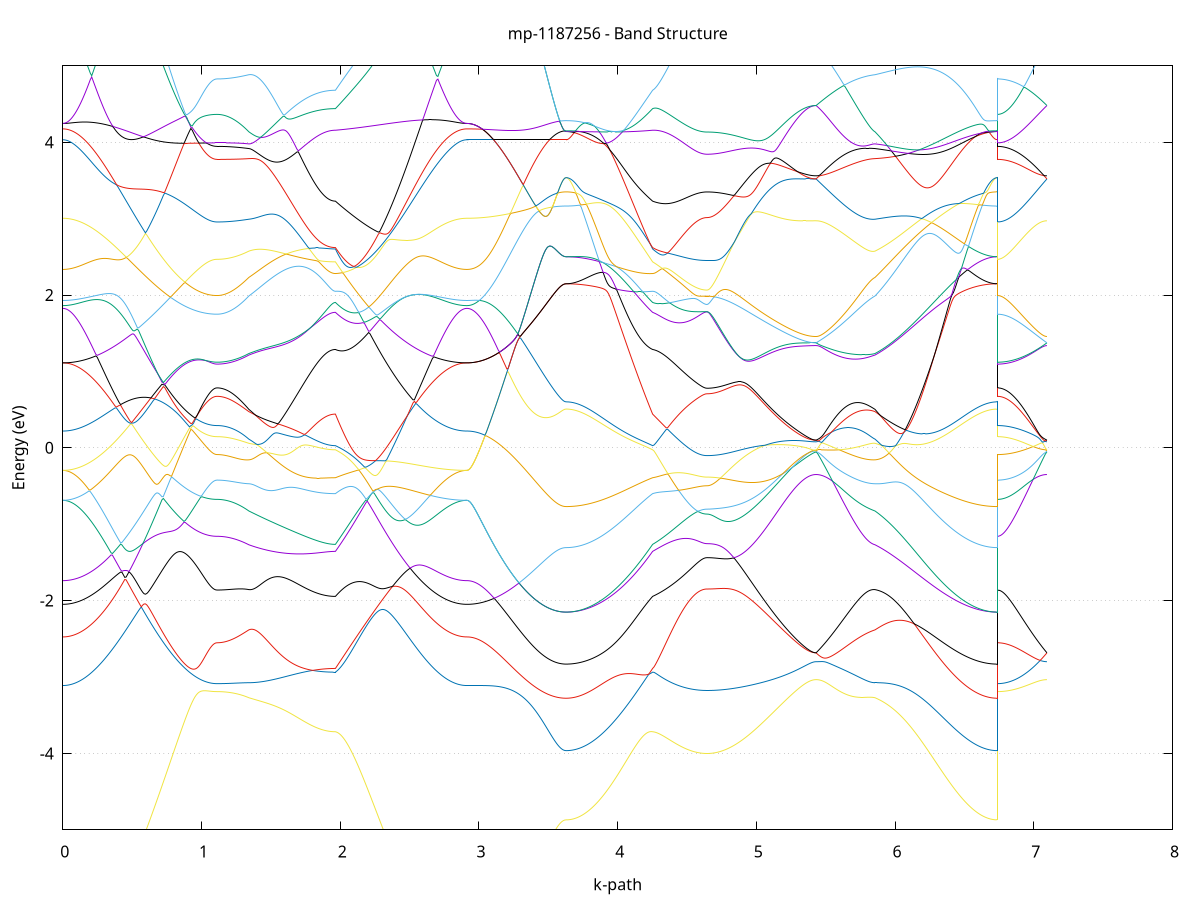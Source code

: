 set title 'mp-1187256 - Band Structure'
set xlabel 'k-path'
set ylabel 'Energy (eV)'
set grid y
set yrange [-5:5]
set terminal png size 800,600
set output 'mp-1187256_bands_gnuplot.png'
plot '-' using 1:2 with lines notitle, '-' using 1:2 with lines notitle, '-' using 1:2 with lines notitle, '-' using 1:2 with lines notitle, '-' using 1:2 with lines notitle, '-' using 1:2 with lines notitle, '-' using 1:2 with lines notitle, '-' using 1:2 with lines notitle, '-' using 1:2 with lines notitle, '-' using 1:2 with lines notitle, '-' using 1:2 with lines notitle, '-' using 1:2 with lines notitle, '-' using 1:2 with lines notitle, '-' using 1:2 with lines notitle, '-' using 1:2 with lines notitle, '-' using 1:2 with lines notitle, '-' using 1:2 with lines notitle, '-' using 1:2 with lines notitle, '-' using 1:2 with lines notitle, '-' using 1:2 with lines notitle, '-' using 1:2 with lines notitle, '-' using 1:2 with lines notitle, '-' using 1:2 with lines notitle, '-' using 1:2 with lines notitle, '-' using 1:2 with lines notitle, '-' using 1:2 with lines notitle, '-' using 1:2 with lines notitle, '-' using 1:2 with lines notitle, '-' using 1:2 with lines notitle, '-' using 1:2 with lines notitle, '-' using 1:2 with lines notitle, '-' using 1:2 with lines notitle, '-' using 1:2 with lines notitle, '-' using 1:2 with lines notitle, '-' using 1:2 with lines notitle, '-' using 1:2 with lines notitle, '-' using 1:2 with lines notitle, '-' using 1:2 with lines notitle, '-' using 1:2 with lines notitle, '-' using 1:2 with lines notitle, '-' using 1:2 with lines notitle, '-' using 1:2 with lines notitle, '-' using 1:2 with lines notitle, '-' using 1:2 with lines notitle, '-' using 1:2 with lines notitle, '-' using 1:2 with lines notitle, '-' using 1:2 with lines notitle, '-' using 1:2 with lines notitle, '-' using 1:2 with lines notitle, '-' using 1:2 with lines notitle, '-' using 1:2 with lines notitle, '-' using 1:2 with lines notitle, '-' using 1:2 with lines notitle, '-' using 1:2 with lines notitle, '-' using 1:2 with lines notitle, '-' using 1:2 with lines notitle, '-' using 1:2 with lines notitle, '-' using 1:2 with lines notitle, '-' using 1:2 with lines notitle, '-' using 1:2 with lines notitle, '-' using 1:2 with lines notitle, '-' using 1:2 with lines notitle, '-' using 1:2 with lines notitle, '-' using 1:2 with lines notitle
0.000000 -33.915075
0.009928 -33.915175
0.019855 -33.915175
0.029783 -33.915275
0.039711 -33.915475
0.049639 -33.915675
0.059566 -33.915875
0.069494 -33.916175
0.079422 -33.916475
0.089350 -33.916775
0.099277 -33.917175
0.109205 -33.917675
0.119133 -33.918075
0.129061 -33.918575
0.138988 -33.919175
0.148916 -33.919775
0.158844 -33.920375
0.168772 -33.921075
0.178699 -33.921775
0.188627 -33.922475
0.198555 -33.923275
0.208483 -33.924075
0.218410 -33.924975
0.228338 -33.925875
0.238266 -33.926775
0.248194 -33.927775
0.258121 -33.928675
0.268049 -33.929775
0.277977 -33.930775
0.287905 -33.931875
0.297832 -33.932975
0.307760 -33.934075
0.317688 -33.935275
0.327616 -33.936475
0.337543 -33.937675
0.347471 -33.938875
0.357399 -33.940175
0.367327 -33.941475
0.377254 -33.942775
0.387182 -33.944075
0.397110 -33.945475
0.407038 -33.946875
0.416965 -33.948175
0.426893 -33.949675
0.436821 -33.951075
0.446749 -33.952475
0.456676 -33.953975
0.466604 -33.955375
0.476532 -33.956875
0.486460 -33.958375
0.496387 -33.959875
0.506315 -33.961275
0.516243 -33.962875
0.526171 -33.964375
0.536098 -33.965875
0.546026 -33.967375
0.555954 -33.968875
0.565882 -33.970375
0.575809 -33.971875
0.585737 -33.973475
0.595665 -33.974975
0.605593 -33.976475
0.615520 -33.977975
0.625448 -33.979475
0.635376 -33.980975
0.645304 -33.982375
0.655231 -33.983875
0.665159 -33.985275
0.675087 -33.986775
0.685015 -33.988175
0.694942 -33.989575
0.704870 -33.990975
0.714798 -33.992375
0.724726 -33.993775
0.734653 -33.995075
0.744581 -33.996375
0.754509 -33.997675
0.764437 -33.998975
0.774364 -34.000275
0.784292 -34.001475
0.794220 -34.002675
0.804148 -34.003875
0.814075 -34.004975
0.824003 -34.006075
0.833931 -34.007175
0.843859 -34.008275
0.853786 -34.009275
0.863714 -34.010275
0.873642 -34.011275
0.883570 -34.012175
0.893497 -34.013075
0.903425 -34.013975
0.913353 -34.014775
0.923280 -34.015575
0.933208 -34.016375
0.943136 -34.017075
0.953064 -34.017775
0.962991 -34.018375
0.972919 -34.018975
0.982847 -34.019575
0.992775 -34.020075
1.002702 -34.020575
1.012630 -34.020975
1.022558 -34.021375
1.032486 -34.021775
1.042413 -34.022075
1.052341 -34.022375
1.062269 -34.022575
1.072197 -34.022775
1.082124 -34.022875
1.092052 -34.022975
1.101980 -34.023075
1.111908 -34.023075
1.111908 -34.023075
1.121884 -34.023075
1.131860 -34.022775
1.141837 -34.022375
1.151813 -34.021875
1.161789 -34.021175
1.171766 -34.020375
1.181742 -34.019375
1.191718 -34.018275
1.201695 -34.016975
1.211671 -34.015575
1.221647 -34.014075
1.231623 -34.012375
1.241600 -34.010575
1.251576 -34.008575
1.261552 -34.006575
1.271529 -34.004375
1.281505 -34.002075
1.291481 -33.999675
1.301458 -33.997075
1.311434 -33.994475
1.321410 -33.991775
1.331387 -33.988975
1.341363 -33.986075
1.341363 -33.986075
1.351267 -33.983975
1.361172 -33.981875
1.371077 -33.979675
1.380981 -33.977475
1.390886 -33.975275
1.400790 -33.972975
1.410695 -33.970675
1.420599 -33.968475
1.430504 -33.966275
1.440409 -33.964275
1.450313 -33.962575
1.460218 -33.960975
1.470122 -33.959575
1.480027 -33.958275
1.489931 -33.956975
1.499836 -33.955675
1.509741 -33.954375
1.519645 -33.953075
1.529550 -33.951775
1.539454 -33.950375
1.549359 -33.948975
1.559264 -33.947475
1.569168 -33.945975
1.579073 -33.944475
1.588977 -33.942975
1.598882 -33.941375
1.608786 -33.939775
1.618691 -33.938175
1.628596 -33.936575
1.638500 -33.934975
1.648405 -33.933275
1.658309 -33.931675
1.668214 -33.929975
1.678118 -33.928275
1.688023 -33.926675
1.697928 -33.924975
1.707832 -33.923375
1.717737 -33.921675
1.727641 -33.920075
1.737546 -33.918475
1.747450 -33.916875
1.757355 -33.915375
1.767260 -33.913875
1.777164 -33.912375
1.787069 -33.910875
1.796973 -33.909475
1.806878 -33.908175
1.816782 -33.906875
1.826687 -33.905675
1.836592 -33.904475
1.846496 -33.903375
1.856401 -33.902375
1.866305 -33.901375
1.876210 -33.900475
1.886114 -33.899675
1.896019 -33.898975
1.905924 -33.898375
1.915828 -33.897875
1.925733 -33.897375
1.935637 -33.897075
1.945542 -33.896775
1.955446 -33.896675
1.965351 -33.896575
1.965351 -33.896575
1.975335 -33.896075
1.985319 -33.895575
1.995303 -33.895175
2.005287 -33.894775
2.015271 -33.894375
2.025255 -33.893975
2.035240 -33.893675
2.045224 -33.893475
2.055208 -33.893175
2.065192 -33.892975
2.075176 -33.892775
2.085160 -33.892675
2.095144 -33.892475
2.105128 -33.892475
2.115112 -33.892375
2.125096 -33.892375
2.135080 -33.892375
2.145064 -33.892375
2.155048 -33.892475
2.165032 -33.892575
2.175017 -33.892675
2.185001 -33.892875
2.194985 -33.892975
2.204969 -33.893175
2.214953 -33.893375
2.224937 -33.893675
2.234921 -33.893975
2.244905 -33.894175
2.254889 -33.894475
2.264873 -33.894775
2.274857 -33.895175
2.284841 -33.895475
2.294825 -33.895875
2.304809 -33.896275
2.314794 -33.896675
2.324778 -33.897075
2.334762 -33.897475
2.344746 -33.897875
2.354730 -33.898275
2.364714 -33.898775
2.374698 -33.899175
2.384682 -33.899675
2.394666 -33.900075
2.404650 -33.900575
2.414634 -33.900975
2.424618 -33.901475
2.434602 -33.901875
2.444586 -33.902375
2.454571 -33.902875
2.464555 -33.903275
2.474539 -33.903775
2.484523 -33.904175
2.494507 -33.904675
2.504491 -33.905075
2.514475 -33.905575
2.524459 -33.905975
2.534443 -33.906375
2.544427 -33.906775
2.554411 -33.907275
2.564395 -33.907675
2.574379 -33.908075
2.584363 -33.908375
2.594348 -33.908775
2.604332 -33.909175
2.614316 -33.909575
2.624300 -33.909875
2.634284 -33.910275
2.644268 -33.910575
2.654252 -33.910875
2.664236 -33.911175
2.674220 -33.911475
2.684204 -33.911775
2.694188 -33.912075
2.704172 -33.912375
2.714156 -33.912575
2.724140 -33.912875
2.734125 -33.913075
2.744109 -33.913275
2.754093 -33.913475
2.764077 -33.913675
2.774061 -33.913875
2.784045 -33.914075
2.794029 -33.914175
2.804013 -33.914375
2.813997 -33.914475
2.823981 -33.914575
2.833965 -33.914675
2.843949 -33.914775
2.853933 -33.914875
2.863917 -33.914975
2.873902 -33.914975
2.883886 -33.915075
2.893870 -33.915075
2.903854 -33.915075
2.913838 -33.915075
2.913838 -33.915075
2.923759 -33.915175
2.933680 -33.915175
2.943602 -33.915275
2.953523 -33.915275
2.963444 -33.915475
2.973365 -33.915575
2.983286 -33.915775
2.993208 -33.915875
3.003129 -33.916075
3.013050 -33.916375
3.022971 -33.916575
3.032893 -33.916875
3.042814 -33.917175
3.052735 -33.917475
3.062656 -33.917875
3.072578 -33.918175
3.082499 -33.918575
3.092420 -33.918975
3.102341 -33.919375
3.112263 -33.919775
3.122184 -33.920275
3.132105 -33.920675
3.142026 -33.921175
3.151948 -33.921675
3.161869 -33.922175
3.171790 -33.922675
3.181711 -33.923175
3.191632 -33.923775
3.201554 -33.924275
3.211475 -33.924775
3.221396 -33.925375
3.231317 -33.925875
3.241239 -33.926475
3.251160 -33.927075
3.261081 -33.927575
3.271002 -33.928175
3.280924 -33.928675
3.290845 -33.929275
3.300766 -33.929775
3.310687 -33.930375
3.320609 -33.930875
3.330530 -33.931475
3.340451 -33.931975
3.350372 -33.932475
3.360293 -33.933075
3.370215 -33.933575
3.380136 -33.934075
3.390057 -33.934475
3.399978 -33.934975
3.409900 -33.935475
3.419821 -33.935875
3.429742 -33.936375
3.439663 -33.936775
3.449585 -33.937175
3.459506 -33.937475
3.469427 -33.937875
3.479348 -33.938275
3.489270 -33.938575
3.499191 -33.938875
3.509112 -33.939175
3.519033 -33.939375
3.528954 -33.939675
3.538876 -33.939875
3.548797 -33.940075
3.558718 -33.940275
3.568639 -33.940375
3.578561 -33.940475
3.588482 -33.940675
3.598403 -33.940675
3.608324 -33.940775
3.618246 -33.940775
3.628167 -33.940775
3.628167 -33.940775
3.638071 -33.940775
3.647976 -33.940775
3.657881 -33.940675
3.667785 -33.940475
3.677690 -33.940275
3.687594 -33.940075
3.697499 -33.939875
3.707403 -33.939575
3.717308 -33.939175
3.727213 -33.938875
3.737117 -33.938375
3.747022 -33.937975
3.756926 -33.937475
3.766831 -33.936975
3.776735 -33.936475
3.786640 -33.935875
3.796545 -33.935275
3.806449 -33.934575
3.816354 -33.933875
3.826258 -33.933175
3.836163 -33.932475
3.846067 -33.931675
3.855972 -33.930975
3.865877 -33.930075
3.875781 -33.929275
3.885686 -33.928475
3.895590 -33.927575
3.905495 -33.926675
3.915400 -33.925775
3.925304 -33.924875
3.935209 -33.923875
3.945113 -33.922975
3.955018 -33.921975
3.964922 -33.921075
3.974827 -33.920075
3.984732 -33.919075
3.994636 -33.918075
4.004541 -33.917175
4.014445 -33.916175
4.024350 -33.915175
4.034254 -33.914175
4.044159 -33.913175
4.054064 -33.912275
4.063968 -33.911275
4.073873 -33.910375
4.083777 -33.909375
4.093682 -33.908475
4.103586 -33.907575
4.113491 -33.906675
4.123396 -33.905775
4.133300 -33.904975
4.143205 -33.904075
4.153109 -33.903275
4.163014 -33.902475
4.172918 -33.901775
4.182823 -33.900975
4.192728 -33.900275
4.202632 -33.899575
4.212537 -33.898975
4.222441 -33.898275
4.232346 -33.897675
4.242250 -33.897175
4.252155 -33.896575
4.252155 -33.896575
4.261962 -33.896375
4.271770 -33.896175
4.281577 -33.895975
4.291384 -33.895875
4.301191 -33.895675
4.310998 -33.895575
4.320806 -33.895375
4.330613 -33.895275
4.340420 -33.895175
4.350227 -33.895175
4.360035 -33.895075
4.369842 -33.894975
4.379649 -33.894975
4.389456 -33.894975
4.399264 -33.894975
4.409071 -33.894975
4.418878 -33.894975
4.428685 -33.894975
4.438493 -33.894975
4.448300 -33.894975
4.458107 -33.895075
4.467914 -33.895075
4.477722 -33.895175
4.487529 -33.895275
4.497336 -33.895275
4.507143 -33.895375
4.516951 -33.895475
4.526758 -33.895475
4.536565 -33.895575
4.546372 -33.895575
4.556180 -33.895675
4.565987 -33.895775
4.575794 -33.895775
4.585601 -33.895875
4.595409 -33.895875
4.605216 -33.895875
4.615023 -33.895975
4.624830 -33.895975
4.634638 -33.895975
4.644445 -33.895975
4.644445 -33.895975
4.654397 -33.895975
4.664350 -33.896175
4.674302 -33.896375
4.684254 -33.896675
4.694207 -33.897075
4.704159 -33.897475
4.714111 -33.898075
4.724064 -33.898675
4.734016 -33.899375
4.743969 -33.900175
4.753921 -33.901075
4.763873 -33.902075
4.773826 -33.903075
4.783778 -33.904175
4.793730 -33.905375
4.803683 -33.906575
4.813635 -33.907875
4.823588 -33.909275
4.833540 -33.910675
4.843492 -33.912175
4.853445 -33.913675
4.863397 -33.915275
4.873349 -33.916975
4.883302 -33.918675
4.893254 -33.920375
4.903207 -33.922175
4.913159 -33.924075
4.923111 -33.925875
4.933064 -33.927775
4.943016 -33.929675
4.952968 -33.931675
4.962921 -33.933575
4.972873 -33.935575
4.982826 -33.937575
4.992778 -33.939575
5.002730 -33.941575
5.012683 -33.943575
5.022635 -33.945675
5.032587 -33.947675
5.042540 -33.949675
5.052492 -33.951675
5.062445 -33.953675
5.072397 -33.955675
5.082349 -33.957575
5.092302 -33.959575
5.102254 -33.961475
5.112206 -33.963375
5.122159 -33.965275
5.132111 -33.967075
5.142064 -33.968875
5.152016 -33.970575
5.161968 -33.972375
5.171921 -33.974075
5.181873 -33.975675
5.191825 -33.977275
5.201778 -33.978775
5.211730 -33.980275
5.221682 -33.981775
5.231635 -33.983175
5.241587 -33.984475
5.251540 -33.985775
5.261492 -33.986975
5.271444 -33.988075
5.281397 -33.989175
5.291349 -33.990175
5.301301 -33.991175
5.311254 -33.992075
5.321206 -33.992875
5.331159 -33.993675
5.341111 -33.994375
5.351063 -33.994975
5.361016 -33.995475
5.370968 -33.995975
5.380920 -33.996375
5.390873 -33.996775
5.400825 -33.996975
5.410778 -33.997175
5.420730 -33.997275
5.430682 -33.997275
5.430682 -33.997275
5.440555 -33.998275
5.450427 -33.999175
5.460300 -33.999975
5.470172 -34.000775
5.480045 -34.001575
5.489918 -34.002275
5.499790 -34.002975
5.509663 -34.003575
5.519535 -34.004075
5.529408 -34.004575
5.539280 -34.005075
5.549153 -34.005375
5.559025 -34.005775
5.568898 -34.005975
5.578770 -34.006175
5.588643 -34.006375
5.598515 -34.006475
5.608388 -34.006475
5.618260 -34.006375
5.628133 -34.006275
5.638005 -34.006075
5.647878 -34.005875
5.657751 -34.005575
5.667623 -34.005175
5.677496 -34.004775
5.687368 -34.004275
5.697241 -34.003675
5.707113 -34.003075
5.716986 -34.002375
5.726858 -34.001575
5.736731 -34.000775
5.746603 -33.999875
5.756476 -33.998975
5.766348 -33.997975
5.776221 -33.996875
5.786093 -33.995675
5.795966 -33.994475
5.805838 -33.993275
5.815711 -33.991875
5.825584 -33.990575
5.835456 -33.989075
5.845329 -33.987675
5.855201 -33.986075
5.855201 -33.986075
5.865116 -33.983175
5.875031 -33.980075
5.884947 -33.977075
5.894862 -33.973875
5.904777 -33.970675
5.914692 -33.967475
5.924607 -33.964175
5.934523 -33.963275
5.944438 -33.962875
5.954353 -33.962475
5.964268 -33.961975
5.974183 -33.961575
5.984099 -33.961175
5.994014 -33.960675
6.003929 -33.960275
6.013844 -33.959875
6.023759 -33.959375
6.033675 -33.958975
6.043590 -33.958475
6.053505 -33.957975
6.063420 -33.957575
6.073335 -33.957075
6.083251 -33.956675
6.093166 -33.956175
6.103081 -33.955775
6.112996 -33.955275
6.122911 -33.954875
6.132827 -33.954375
6.142742 -33.953975
6.152657 -33.953475
6.162572 -33.953075
6.172487 -33.952575
6.182403 -33.952175
6.192318 -33.951775
6.202233 -33.951375
6.212148 -33.950875
6.222063 -33.950475
6.231979 -33.950075
6.241894 -33.949675
6.251809 -33.949375
6.261724 -33.948975
6.271639 -33.948575
6.281555 -33.948175
6.291470 -33.947875
6.301385 -33.947575
6.311300 -33.947175
6.321215 -33.946875
6.331131 -33.946575
6.341046 -33.946275
6.350961 -33.945975
6.360876 -33.945675
6.370791 -33.945375
6.380707 -33.945075
6.390622 -33.944775
6.400537 -33.944575
6.410452 -33.944275
6.420367 -33.944075
6.430283 -33.943875
6.440198 -33.943675
6.450113 -33.943475
6.460028 -33.943275
6.469943 -33.943075
6.479858 -33.942875
6.489774 -33.942675
6.499689 -33.942575
6.509604 -33.942375
6.519519 -33.942275
6.529434 -33.942075
6.539350 -33.941975
6.549265 -33.941875
6.559180 -33.941775
6.569095 -33.941675
6.579010 -33.941575
6.588926 -33.941475
6.598841 -33.941375
6.608756 -33.941275
6.618671 -33.941175
6.628586 -33.941175
6.638502 -33.941075
6.648417 -33.941075
6.658332 -33.940975
6.668247 -33.940975
6.678162 -33.940875
6.688078 -33.940875
6.697993 -33.940875
6.707908 -33.940875
6.717823 -33.940875
6.727738 -33.940775
6.737654 -33.940775
6.737654 -34.023075
6.747575 -34.023075
6.757496 -34.022975
6.767417 -34.022875
6.777339 -34.022675
6.787260 -34.022475
6.797181 -34.022275
6.807102 -34.021975
6.817024 -34.021575
6.826945 -34.021175
6.836866 -34.020775
6.846787 -34.020275
6.856708 -34.019675
6.866630 -34.019175
6.876551 -34.018575
6.886472 -34.017875
6.896393 -34.017175
6.906315 -34.016475
6.916236 -34.015675
6.926157 -34.014875
6.936078 -34.014075
6.946000 -34.013175
6.955921 -34.012275
6.965842 -34.011275
6.975763 -34.010375
6.985685 -34.009375
6.995606 -34.008375
7.005527 -34.007275
7.015448 -34.006275
7.025369 -34.005175
7.035291 -34.004075
7.045212 -34.002975
7.055133 -34.001875
7.065054 -34.000775
7.074976 -33.999575
7.084897 -33.998475
7.094818 -33.997275
e
0.000000 -33.915075
0.009928 -33.915075
0.019855 -33.914875
0.029783 -33.914675
0.039711 -33.914275
0.049639 -33.913875
0.059566 -33.913275
0.069494 -33.912675
0.079422 -33.911875
0.089350 -33.911075
0.099277 -33.910075
0.109205 -33.909075
0.119133 -33.907975
0.129061 -33.906775
0.138988 -33.905575
0.148916 -33.904175
0.158844 -33.902775
0.168772 -33.901375
0.178699 -33.899875
0.188627 -33.898275
0.198555 -33.896675
0.208483 -33.894975
0.218410 -33.893275
0.228338 -33.891475
0.238266 -33.889775
0.248194 -33.887975
0.258121 -33.886175
0.268049 -33.884375
0.277977 -33.882575
0.287905 -33.880775
0.297832 -33.879075
0.307760 -33.877275
0.317688 -33.876075
0.327616 -33.875475
0.337543 -33.874975
0.347471 -33.874375
0.357399 -33.873875
0.367327 -33.873275
0.377254 -33.872775
0.387182 -33.872175
0.397110 -33.871675
0.407038 -33.871075
0.416965 -33.870575
0.426893 -33.869975
0.436821 -33.869475
0.446749 -33.868975
0.456676 -33.868475
0.466604 -33.867975
0.476532 -33.867375
0.486460 -33.866975
0.496387 -33.866475
0.506315 -33.865975
0.516243 -33.865475
0.526171 -33.865075
0.536098 -33.864575
0.546026 -33.864175
0.555954 -33.863775
0.565882 -33.863375
0.575809 -33.862975
0.585737 -33.864075
0.595665 -33.865475
0.605593 -33.866975
0.615520 -33.868575
0.625448 -33.870275
0.635376 -33.872175
0.645304 -33.874175
0.655231 -33.876275
0.665159 -33.878475
0.675087 -33.880675
0.685015 -33.883075
0.694942 -33.885575
0.704870 -33.888075
0.714798 -33.890675
0.724726 -33.893275
0.734653 -33.895975
0.744581 -33.898775
0.754509 -33.901575
0.764437 -33.904375
0.774364 -33.907175
0.784292 -33.910075
0.794220 -33.912875
0.804148 -33.915775
0.814075 -33.918575
0.824003 -33.921475
0.833931 -33.924275
0.843859 -33.927075
0.853786 -33.929775
0.863714 -33.932475
0.873642 -33.935075
0.883570 -33.937675
0.893497 -33.940175
0.903425 -33.942675
0.913353 -33.945075
0.923280 -33.947375
0.933208 -33.949575
0.943136 -33.951675
0.953064 -33.953675
0.962991 -33.955675
0.972919 -33.957475
0.982847 -33.959175
0.992775 -33.960775
1.002702 -33.962275
1.012630 -33.963675
1.022558 -33.964875
1.032486 -33.965975
1.042413 -33.966975
1.052341 -33.967875
1.062269 -33.968575
1.072197 -33.969175
1.082124 -33.969675
1.092052 -33.969975
1.101980 -33.970275
1.111908 -33.970275
1.111908 -33.970275
1.121884 -33.970275
1.131860 -33.970275
1.141837 -33.970175
1.151813 -33.970175
1.161789 -33.970075
1.171766 -33.969975
1.181742 -33.969875
1.191718 -33.969775
1.201695 -33.969675
1.211671 -33.969475
1.221647 -33.969275
1.231623 -33.969175
1.241600 -33.968975
1.251576 -33.968775
1.261552 -33.968475
1.271529 -33.968275
1.281505 -33.967975
1.291481 -33.967775
1.301458 -33.967475
1.311434 -33.967175
1.321410 -33.966875
1.331387 -33.966575
1.341363 -33.966275
1.341363 -33.966275
1.351267 -33.965975
1.361172 -33.965575
1.371077 -33.965175
1.380981 -33.964675
1.390886 -33.964075
1.400790 -33.963375
1.410695 -33.962575
1.420599 -33.961675
1.430504 -33.960575
1.440409 -33.959275
1.450313 -33.957575
1.460218 -33.955575
1.470122 -33.953375
1.480027 -33.951075
1.489931 -33.948575
1.499836 -33.946075
1.509741 -33.943475
1.519645 -33.940875
1.529550 -33.938275
1.539454 -33.935675
1.549359 -33.933075
1.559264 -33.930475
1.569168 -33.927775
1.579073 -33.925275
1.588977 -33.922675
1.598882 -33.920075
1.608786 -33.917575
1.618691 -33.915075
1.628596 -33.912675
1.638500 -33.910275
1.648405 -33.907875
1.658309 -33.905575
1.668214 -33.903275
1.678118 -33.901075
1.688023 -33.898875
1.697928 -33.896775
1.707832 -33.894775
1.717737 -33.892775
1.727641 -33.890875
1.737546 -33.888975
1.747450 -33.887275
1.757355 -33.885575
1.767260 -33.883975
1.777164 -33.882375
1.787069 -33.880975
1.796973 -33.879575
1.806878 -33.878275
1.816782 -33.877075
1.826687 -33.875875
1.836592 -33.874875
1.846496 -33.873875
1.856401 -33.872975
1.866305 -33.872175
1.876210 -33.871475
1.886114 -33.870775
1.896019 -33.870175
1.905924 -33.869675
1.915828 -33.869275
1.925733 -33.868975
1.935637 -33.868675
1.945542 -33.868475
1.955446 -33.868375
1.965351 -33.868375
1.965351 -33.868375
1.975335 -33.867175
1.985319 -33.866075
1.995303 -33.865075
2.005287 -33.864075
2.015271 -33.863075
2.025255 -33.862175
2.035240 -33.861275
2.045224 -33.860575
2.055208 -33.859775
2.065192 -33.859075
2.075176 -33.858475
2.085160 -33.857875
2.095144 -33.857375
2.105128 -33.856975
2.115112 -33.856575
2.125096 -33.856275
2.135080 -33.855975
2.145064 -33.855775
2.155048 -33.855675
2.165032 -33.855575
2.175017 -33.855575
2.185001 -33.855675
2.194985 -33.855775
2.204969 -33.855875
2.214953 -33.856175
2.224937 -33.856375
2.234921 -33.856775
2.244905 -33.857175
2.254889 -33.857675
2.264873 -33.858175
2.274857 -33.858675
2.284841 -33.859275
2.294825 -33.859975
2.304809 -33.860675
2.314794 -33.861475
2.324778 -33.862275
2.334762 -33.863075
2.344746 -33.863975
2.354730 -33.864875
2.364714 -33.865875
2.374698 -33.866875
2.384682 -33.867875
2.394666 -33.868975
2.404650 -33.870075
2.414634 -33.871175
2.424618 -33.872275
2.434602 -33.873475
2.444586 -33.874675
2.454571 -33.875875
2.464555 -33.877075
2.474539 -33.878275
2.484523 -33.879575
2.494507 -33.880775
2.504491 -33.881975
2.514475 -33.883275
2.524459 -33.884575
2.534443 -33.885775
2.544427 -33.887075
2.554411 -33.888275
2.564395 -33.889475
2.574379 -33.890775
2.584363 -33.891975
2.594348 -33.893175
2.604332 -33.894375
2.614316 -33.895475
2.624300 -33.896675
2.634284 -33.897775
2.644268 -33.898875
2.654252 -33.899975
2.664236 -33.901075
2.674220 -33.902075
2.684204 -33.903075
2.694188 -33.903975
2.704172 -33.904975
2.714156 -33.905875
2.724140 -33.906675
2.734125 -33.907575
2.744109 -33.908375
2.754093 -33.909075
2.764077 -33.909775
2.774061 -33.910475
2.784045 -33.911075
2.794029 -33.911675
2.804013 -33.912175
2.813997 -33.912675
2.823981 -33.913175
2.833965 -33.913575
2.843949 -33.913975
2.853933 -33.914275
2.863917 -33.914475
2.873902 -33.914775
2.883886 -33.914875
2.893870 -33.914975
2.903854 -33.915075
2.913838 -33.915075
2.913838 -33.915075
2.923759 -33.915175
2.933680 -33.915175
2.943602 -33.915275
2.953523 -33.915275
2.963444 -33.915475
2.973365 -33.915575
2.983286 -33.915775
2.993208 -33.915875
3.003129 -33.916075
3.013050 -33.916375
3.022971 -33.916575
3.032893 -33.916875
3.042814 -33.917175
3.052735 -33.917475
3.062656 -33.917875
3.072578 -33.918175
3.082499 -33.918575
3.092420 -33.918975
3.102341 -33.919375
3.112263 -33.919775
3.122184 -33.920275
3.132105 -33.920675
3.142026 -33.921175
3.151948 -33.921675
3.161869 -33.922175
3.171790 -33.922675
3.181711 -33.923175
3.191632 -33.923775
3.201554 -33.924275
3.211475 -33.924775
3.221396 -33.925375
3.231317 -33.925875
3.241239 -33.926475
3.251160 -33.927075
3.261081 -33.927575
3.271002 -33.928175
3.280924 -33.928675
3.290845 -33.929275
3.300766 -33.929775
3.310687 -33.930375
3.320609 -33.930875
3.330530 -33.931475
3.340451 -33.931975
3.350372 -33.932475
3.360293 -33.933075
3.370215 -33.933575
3.380136 -33.934075
3.390057 -33.934475
3.399978 -33.934975
3.409900 -33.935475
3.419821 -33.935875
3.429742 -33.936375
3.439663 -33.936775
3.449585 -33.937175
3.459506 -33.937475
3.469427 -33.937875
3.479348 -33.938275
3.489270 -33.938575
3.499191 -33.938875
3.509112 -33.939175
3.519033 -33.939375
3.528954 -33.939675
3.538876 -33.939875
3.548797 -33.940075
3.558718 -33.940275
3.568639 -33.940375
3.578561 -33.940475
3.588482 -33.940675
3.598403 -33.940675
3.608324 -33.940775
3.618246 -33.940775
3.628167 -33.940775
3.628167 -33.940775
3.638071 -33.940775
3.647976 -33.940675
3.657881 -33.940575
3.667785 -33.940375
3.677690 -33.940075
3.687594 -33.939775
3.697499 -33.939475
3.707403 -33.938975
3.717308 -33.938575
3.727213 -33.937975
3.737117 -33.937475
3.747022 -33.936775
3.756926 -33.936075
3.766831 -33.935375
3.776735 -33.934575
3.786640 -33.933775
3.796545 -33.932875
3.806449 -33.931975
3.816354 -33.930975
3.826258 -33.929975
3.836163 -33.928875
3.846067 -33.927775
3.855972 -33.926575
3.865877 -33.925375
3.875781 -33.924175
3.885686 -33.922875
3.895590 -33.921575
3.905495 -33.920275
3.915400 -33.918875
3.925304 -33.917475
3.935209 -33.916075
3.945113 -33.914675
3.955018 -33.913175
3.964922 -33.911675
3.974827 -33.910175
3.984732 -33.908675
3.994636 -33.907075
4.004541 -33.905475
4.014445 -33.903975
4.024350 -33.902375
4.034254 -33.900775
4.044159 -33.899175
4.054064 -33.897575
4.063968 -33.895975
4.073873 -33.894375
4.083777 -33.892775
4.093682 -33.891175
4.103586 -33.889575
4.113491 -33.887975
4.123396 -33.886475
4.133300 -33.884875
4.143205 -33.883375
4.153109 -33.881875
4.163014 -33.880375
4.172918 -33.878875
4.182823 -33.877475
4.192728 -33.876075
4.202632 -33.874675
4.212537 -33.873375
4.222441 -33.872075
4.232346 -33.870775
4.242250 -33.869575
4.252155 -33.868375
4.252155 -33.868375
4.261962 -33.867875
4.271770 -33.867375
4.281577 -33.866975
4.291384 -33.866475
4.301191 -33.865975
4.310998 -33.865575
4.320806 -33.865075
4.330613 -33.864575
4.340420 -33.864175
4.350227 -33.863675
4.360035 -33.863275
4.369842 -33.862875
4.379649 -33.862475
4.389456 -33.861975
4.399264 -33.861575
4.409071 -33.861175
4.418878 -33.860875
4.428685 -33.860475
4.438493 -33.860075
4.448300 -33.859775
4.458107 -33.859375
4.467914 -33.859075
4.477722 -33.858775
4.487529 -33.858475
4.497336 -33.858175
4.507143 -33.857975
4.516951 -33.857675
4.526758 -33.857475
4.536565 -33.857275
4.546372 -33.857075
4.556180 -33.856875
4.565987 -33.856775
4.575794 -33.856575
4.585601 -33.856475
4.595409 -33.856375
4.605216 -33.856275
4.615023 -33.856175
4.624830 -33.856175
4.634638 -33.856175
4.644445 -33.856075
4.644445 -33.856075
4.654397 -33.856175
4.664350 -33.856375
4.674302 -33.856675
4.684254 -33.857175
4.694207 -33.857775
4.704159 -33.858475
4.714111 -33.859275
4.724064 -33.860175
4.734016 -33.861275
4.743969 -33.862475
4.753921 -33.863775
4.763873 -33.865175
4.773826 -33.866675
4.783778 -33.868275
4.793730 -33.870075
4.803683 -33.871875
4.813635 -33.873775
4.823588 -33.875775
4.833540 -33.877875
4.843492 -33.880075
4.853445 -33.882275
4.863397 -33.884575
4.873349 -33.886975
4.883302 -33.889375
4.893254 -33.891875
4.903207 -33.894475
4.913159 -33.897075
4.923111 -33.899675
4.933064 -33.902375
4.943016 -33.905075
4.952968 -33.907875
4.962921 -33.910575
4.972873 -33.913375
4.982826 -33.916175
4.992778 -33.918975
5.002730 -33.921775
5.012683 -33.924575
5.022635 -33.927375
5.032587 -33.930175
5.042540 -33.932975
5.052492 -33.935675
5.062445 -33.938475
5.072397 -33.941175
5.082349 -33.943875
5.092302 -33.946575
5.102254 -33.949175
5.112206 -33.951675
5.122159 -33.954275
5.132111 -33.956775
5.142064 -33.959175
5.152016 -33.961575
5.161968 -33.963875
5.171921 -33.966175
5.181873 -33.968375
5.191825 -33.970575
5.201778 -33.972575
5.211730 -33.974575
5.221682 -33.976575
5.231635 -33.978375
5.241587 -33.980175
5.251540 -33.981875
5.261492 -33.983475
5.271444 -33.985075
5.281397 -33.986475
5.291349 -33.987875
5.301301 -33.989175
5.311254 -33.990375
5.321206 -33.991475
5.331159 -33.992475
5.341111 -33.993375
5.351063 -33.994175
5.361016 -33.994975
5.370968 -33.995575
5.380920 -33.996075
5.390873 -33.996575
5.400825 -33.996875
5.410778 -33.997075
5.420730 -33.997275
5.430682 -33.997275
5.430682 -33.997275
5.440555 -33.996375
5.450427 -33.995375
5.460300 -33.994375
5.470172 -33.993375
5.480045 -33.992375
5.489918 -33.991375
5.499790 -33.990375
5.509663 -33.989475
5.519535 -33.988475
5.529408 -33.987475
5.539280 -33.986475
5.549153 -33.985475
5.559025 -33.984575
5.568898 -33.983575
5.578770 -33.982675
5.588643 -33.981775
5.598515 -33.980875
5.608388 -33.979975
5.618260 -33.979075
5.628133 -33.978275
5.638005 -33.977375
5.647878 -33.976575
5.657751 -33.975875
5.667623 -33.975075
5.677496 -33.974375
5.687368 -33.973675
5.697241 -33.972975
5.707113 -33.972275
5.716986 -33.971675
5.726858 -33.971075
5.736731 -33.970575
5.746603 -33.969975
5.756476 -33.969475
5.766348 -33.969075
5.776221 -33.968575
5.786093 -33.968175
5.795966 -33.967875
5.805838 -33.967475
5.815711 -33.967175
5.825584 -33.966875
5.835456 -33.966675
5.845329 -33.966375
5.855201 -33.966275
5.855201 -33.966275
5.865116 -33.965875
5.875031 -33.965575
5.884947 -33.965175
5.894862 -33.964775
5.904777 -33.964475
5.914692 -33.964075
5.924607 -33.963675
5.934523 -33.960875
5.944438 -33.957575
5.954353 -33.954275
5.964268 -33.950975
5.974183 -33.947575
5.984099 -33.944275
5.994014 -33.941075
6.003929 -33.937775
6.013844 -33.934575
6.023759 -33.931375
6.033675 -33.928275
6.043590 -33.925275
6.053505 -33.922275
6.063420 -33.919375
6.073335 -33.916575
6.083251 -33.913875
6.093166 -33.911275
6.103081 -33.908775
6.112996 -33.906375
6.122911 -33.904175
6.132827 -33.901975
6.142742 -33.899975
6.152657 -33.898175
6.162572 -33.896475
6.172487 -33.894875
6.182403 -33.893475
6.192318 -33.892275
6.202233 -33.891175
6.212148 -33.890175
6.222063 -33.889375
6.231979 -33.888775
6.241894 -33.888275
6.251809 -33.887975
6.261724 -33.887875
6.271639 -33.887775
6.281555 -33.887975
6.291470 -33.888275
6.301385 -33.888675
6.311300 -33.889175
6.321215 -33.889875
6.331131 -33.890675
6.341046 -33.891575
6.350961 -33.892575
6.360876 -33.893675
6.370791 -33.894875
6.380707 -33.896175
6.390622 -33.897575
6.400537 -33.899075
6.410452 -33.900575
6.420367 -33.902075
6.430283 -33.903775
6.440198 -33.905375
6.450113 -33.907075
6.460028 -33.908775
6.469943 -33.910575
6.479858 -33.912275
6.489774 -33.913975
6.499689 -33.915775
6.509604 -33.917475
6.519519 -33.919175
6.529434 -33.920875
6.539350 -33.922475
6.549265 -33.924075
6.559180 -33.925675
6.569095 -33.927175
6.579010 -33.928575
6.588926 -33.929975
6.598841 -33.931275
6.608756 -33.932575
6.618671 -33.933775
6.628586 -33.934775
6.638502 -33.935875
6.648417 -33.936775
6.658332 -33.937575
6.668247 -33.938375
6.678162 -33.938975
6.688078 -33.939575
6.697993 -33.939975
6.707908 -33.940375
6.717823 -33.940575
6.727738 -33.940775
6.737654 -33.940775
6.737654 -33.970275
6.747575 -33.970275
6.757496 -33.970375
6.767417 -33.970575
6.777339 -33.970675
6.787260 -33.970975
6.797181 -33.971275
6.807102 -33.971575
6.817024 -33.971975
6.826945 -33.972375
6.836866 -33.972875
6.846787 -33.973375
6.856708 -33.973975
6.866630 -33.974575
6.876551 -33.975275
6.886472 -33.975975
6.896393 -33.976775
6.906315 -33.977575
6.916236 -33.978375
6.926157 -33.979175
6.936078 -33.980075
6.946000 -33.981075
6.955921 -33.981975
6.965842 -33.982975
6.975763 -33.983975
6.985685 -33.984975
6.995606 -33.986075
7.005527 -33.987175
7.015448 -33.988275
7.025369 -33.989375
7.035291 -33.990475
7.045212 -33.991575
7.055133 -33.992675
7.065054 -33.993875
7.074976 -33.994975
7.084897 -33.996175
7.094818 -33.997275
e
0.000000 -33.886375
0.009928 -33.886375
0.019855 -33.886275
0.029783 -33.886275
0.039711 -33.886175
0.049639 -33.886075
0.059566 -33.885975
0.069494 -33.885775
0.079422 -33.885575
0.089350 -33.885375
0.099277 -33.885175
0.109205 -33.884975
0.119133 -33.884675
0.129061 -33.884375
0.138988 -33.884075
0.148916 -33.883775
0.158844 -33.883475
0.168772 -33.883075
0.178699 -33.882675
0.188627 -33.882375
0.198555 -33.881875
0.208483 -33.881475
0.218410 -33.881075
0.228338 -33.880575
0.238266 -33.880175
0.248194 -33.879675
0.258121 -33.879175
0.268049 -33.878675
0.277977 -33.878175
0.287905 -33.877675
0.297832 -33.877075
0.307760 -33.876575
0.317688 -33.875575
0.327616 -33.873975
0.337543 -33.872275
0.347471 -33.870675
0.357399 -33.869175
0.367327 -33.867775
0.377254 -33.866375
0.387182 -33.865075
0.397110 -33.863875
0.407038 -33.862775
0.416965 -33.861775
0.426893 -33.860875
0.436821 -33.860075
0.446749 -33.859375
0.456676 -33.858875
0.466604 -33.858475
0.476532 -33.858175
0.486460 -33.857975
0.496387 -33.857975
0.506315 -33.858075
0.516243 -33.858375
0.526171 -33.858775
0.536098 -33.859275
0.546026 -33.859975
0.555954 -33.860775
0.565882 -33.861775
0.575809 -33.862875
0.585737 -33.862575
0.595665 -33.862275
0.605593 -33.861875
0.615520 -33.861575
0.625448 -33.861275
0.635376 -33.860975
0.645304 -33.860675
0.655231 -33.860475
0.665159 -33.860175
0.675087 -33.859975
0.685015 -33.859675
0.694942 -33.859475
0.704870 -33.859275
0.714798 -33.859175
0.724726 -33.858975
0.734653 -33.858775
0.744581 -33.858675
0.754509 -33.858575
0.764437 -33.858475
0.774364 -33.858375
0.784292 -33.858275
0.794220 -33.858175
0.804148 -33.858075
0.814075 -33.858075
0.824003 -33.857975
0.833931 -33.857975
0.843859 -33.857875
0.853786 -33.857875
0.863714 -33.857875
0.873642 -33.857875
0.883570 -33.857875
0.893497 -33.857875
0.903425 -33.857875
0.913353 -33.857875
0.923280 -33.857875
0.933208 -33.857875
0.943136 -33.857875
0.953064 -33.857875
0.962991 -33.857975
0.972919 -33.857975
0.982847 -33.857975
0.992775 -33.857975
1.002702 -33.857975
1.012630 -33.858075
1.022558 -33.858075
1.032486 -33.858075
1.042413 -33.858075
1.052341 -33.858075
1.062269 -33.858075
1.072197 -33.858075
1.082124 -33.858175
1.092052 -33.858175
1.101980 -33.858175
1.111908 -33.858175
1.111908 -33.858175
1.121884 -33.858075
1.131860 -33.858075
1.141837 -33.857975
1.151813 -33.857875
1.161789 -33.857675
1.171766 -33.857475
1.181742 -33.857275
1.191718 -33.856975
1.201695 -33.856675
1.211671 -33.856375
1.221647 -33.855975
1.231623 -33.855575
1.241600 -33.855175
1.251576 -33.854675
1.261552 -33.854175
1.271529 -33.853675
1.281505 -33.853075
1.291481 -33.852475
1.301458 -33.851875
1.311434 -33.851275
1.321410 -33.850575
1.331387 -33.849875
1.341363 -33.849175
1.341363 -33.849175
1.351267 -33.848675
1.361172 -33.848175
1.371077 -33.847675
1.380981 -33.847175
1.390886 -33.846575
1.400790 -33.846075
1.410695 -33.845475
1.420599 -33.844975
1.430504 -33.844375
1.440409 -33.843775
1.450313 -33.843175
1.460218 -33.842675
1.470122 -33.842075
1.480027 -33.841475
1.489931 -33.840875
1.499836 -33.840375
1.509741 -33.839775
1.519645 -33.839175
1.529550 -33.838675
1.539454 -33.838075
1.549359 -33.837475
1.559264 -33.836975
1.569168 -33.836375
1.579073 -33.835875
1.588977 -33.835275
1.598882 -33.834775
1.608786 -33.834275
1.618691 -33.833775
1.628596 -33.833275
1.638500 -33.832775
1.648405 -33.832275
1.658309 -33.831775
1.668214 -33.831275
1.678118 -33.830875
1.688023 -33.830375
1.697928 -33.829975
1.707832 -33.829575
1.717737 -33.829175
1.727641 -33.828775
1.737546 -33.828375
1.747450 -33.827975
1.757355 -33.827675
1.767260 -33.827375
1.777164 -33.826975
1.787069 -33.826675
1.796973 -33.826375
1.806878 -33.826175
1.816782 -33.825875
1.826687 -33.825675
1.836592 -33.825375
1.846496 -33.825175
1.856401 -33.824975
1.866305 -33.824875
1.876210 -33.824675
1.886114 -33.824475
1.896019 -33.824375
1.905924 -33.824275
1.915828 -33.824175
1.925733 -33.824075
1.935637 -33.824075
1.945542 -33.823975
1.955446 -33.823975
1.965351 -33.823975
1.965351 -33.823975
1.975335 -33.824675
1.985319 -33.825475
1.995303 -33.826275
2.005287 -33.826975
2.015271 -33.827775
2.025255 -33.828575
2.035240 -33.829375
2.045224 -33.830175
2.055208 -33.830975
2.065192 -33.831775
2.075176 -33.832575
2.085160 -33.833375
2.095144 -33.834175
2.105128 -33.835075
2.115112 -33.835875
2.125096 -33.836675
2.135080 -33.837575
2.145064 -33.838375
2.155048 -33.839275
2.165032 -33.840075
2.175017 -33.840975
2.185001 -33.841775
2.194985 -33.842675
2.204969 -33.843475
2.214953 -33.844375
2.224937 -33.845275
2.234921 -33.846075
2.244905 -33.846975
2.254889 -33.847875
2.264873 -33.848675
2.274857 -33.849575
2.284841 -33.850475
2.294825 -33.851275
2.304809 -33.852175
2.314794 -33.853075
2.324778 -33.853875
2.334762 -33.854775
2.344746 -33.855575
2.354730 -33.856475
2.364714 -33.857375
2.374698 -33.858175
2.384682 -33.858975
2.394666 -33.859875
2.404650 -33.860675
2.414634 -33.861575
2.424618 -33.862375
2.434602 -33.863175
2.444586 -33.863975
2.454571 -33.864775
2.464555 -33.865575
2.474539 -33.866375
2.484523 -33.867175
2.494507 -33.867975
2.504491 -33.868675
2.514475 -33.869475
2.524459 -33.870175
2.534443 -33.870875
2.544427 -33.871675
2.554411 -33.872375
2.564395 -33.873075
2.574379 -33.873775
2.584363 -33.874375
2.594348 -33.875075
2.604332 -33.875675
2.614316 -33.876375
2.624300 -33.876975
2.634284 -33.877575
2.644268 -33.878175
2.654252 -33.878675
2.664236 -33.879275
2.674220 -33.879775
2.684204 -33.880275
2.694188 -33.880775
2.704172 -33.881275
2.714156 -33.881775
2.724140 -33.882175
2.734125 -33.882575
2.744109 -33.882975
2.754093 -33.883375
2.764077 -33.883675
2.774061 -33.884075
2.784045 -33.884375
2.794029 -33.884675
2.804013 -33.884975
2.813997 -33.885175
2.823981 -33.885375
2.833965 -33.885575
2.843949 -33.885775
2.853933 -33.885975
2.863917 -33.886075
2.873902 -33.886175
2.883886 -33.886275
2.893870 -33.886275
2.903854 -33.886375
2.913838 -33.886375
2.913838 -33.886375
2.923759 -33.886275
2.933680 -33.886175
2.943602 -33.885975
2.953523 -33.885775
2.963444 -33.885375
2.973365 -33.884975
2.983286 -33.884475
2.993208 -33.883975
3.003129 -33.883275
3.013050 -33.882575
3.022971 -33.881775
3.032893 -33.880975
3.042814 -33.879975
3.052735 -33.879075
3.062656 -33.877975
3.072578 -33.876875
3.082499 -33.875675
3.092420 -33.874475
3.102341 -33.873175
3.112263 -33.871775
3.122184 -33.870375
3.132105 -33.868975
3.142026 -33.867375
3.151948 -33.865875
3.161869 -33.864275
3.171790 -33.862575
3.181711 -33.860975
3.191632 -33.859175
3.201554 -33.857475
3.211475 -33.855675
3.221396 -33.853875
3.231317 -33.852075
3.241239 -33.850175
3.251160 -33.848275
3.261081 -33.846475
3.271002 -33.844575
3.280924 -33.842675
3.290845 -33.840775
3.300766 -33.838775
3.310687 -33.836875
3.320609 -33.834975
3.330530 -33.833175
3.340451 -33.831275
3.350372 -33.829375
3.360293 -33.827575
3.370215 -33.825775
3.380136 -33.823975
3.390057 -33.822275
3.399978 -33.820575
3.409900 -33.818875
3.419821 -33.817275
3.429742 -33.815775
3.439663 -33.814275
3.449585 -33.812775
3.459506 -33.811375
3.469427 -33.810075
3.479348 -33.808775
3.489270 -33.807575
3.499191 -33.806375
3.509112 -33.805375
3.519033 -33.804375
3.528954 -33.803475
3.538876 -33.802575
3.548797 -33.801875
3.558718 -33.801175
3.568639 -33.800575
3.578561 -33.800075
3.588482 -33.799675
3.598403 -33.799375
3.608324 -33.799175
3.618246 -33.799075
3.628167 -33.798975
3.628167 -33.798975
3.638071 -33.798975
3.647976 -33.798975
3.657881 -33.799075
3.667785 -33.799075
3.677690 -33.799175
3.687594 -33.799275
3.697499 -33.799275
3.707403 -33.799375
3.717308 -33.799575
3.727213 -33.799675
3.737117 -33.799775
3.747022 -33.799975
3.756926 -33.800075
3.766831 -33.800275
3.776735 -33.800475
3.786640 -33.800675
3.796545 -33.800875
3.806449 -33.801175
3.816354 -33.801375
3.826258 -33.801675
3.836163 -33.801875
3.846067 -33.802175
3.855972 -33.802475
3.865877 -33.802775
3.875781 -33.803075
3.885686 -33.803475
3.895590 -33.803775
3.905495 -33.804175
3.915400 -33.804575
3.925304 -33.804875
3.935209 -33.805275
3.945113 -33.805675
3.955018 -33.806175
3.964922 -33.806575
3.974827 -33.806975
3.984732 -33.807475
3.994636 -33.807975
4.004541 -33.808475
4.014445 -33.808975
4.024350 -33.809475
4.034254 -33.809975
4.044159 -33.810475
4.054064 -33.810975
4.063968 -33.811575
4.073873 -33.812175
4.083777 -33.812675
4.093682 -33.813275
4.103586 -33.813875
4.113491 -33.814475
4.123396 -33.815075
4.133300 -33.815775
4.143205 -33.816375
4.153109 -33.816975
4.163014 -33.817675
4.172918 -33.818375
4.182823 -33.818975
4.192728 -33.819675
4.202632 -33.820375
4.212537 -33.821075
4.222441 -33.821775
4.232346 -33.822475
4.242250 -33.823275
4.252155 -33.823975
4.252155 -33.823975
4.261962 -33.824275
4.271770 -33.824575
4.281577 -33.824975
4.291384 -33.825275
4.301191 -33.825575
4.310998 -33.825975
4.320806 -33.826275
4.330613 -33.826675
4.340420 -33.826975
4.350227 -33.827375
4.360035 -33.827675
4.369842 -33.827975
4.379649 -33.828275
4.389456 -33.828675
4.399264 -33.828975
4.409071 -33.829275
4.418878 -33.829475
4.428685 -33.829775
4.438493 -33.830075
4.448300 -33.830275
4.458107 -33.830475
4.467914 -33.830775
4.477722 -33.830975
4.487529 -33.831175
4.497336 -33.831275
4.507143 -33.831475
4.516951 -33.831675
4.526758 -33.831775
4.536565 -33.831875
4.546372 -33.831975
4.556180 -33.832075
4.565987 -33.832175
4.575794 -33.832275
4.585601 -33.832375
4.595409 -33.832375
4.605216 -33.832475
4.615023 -33.832475
4.624830 -33.832475
4.634638 -33.832575
4.644445 -33.832575
4.644445 -33.832575
4.654397 -33.832575
4.664350 -33.832575
4.674302 -33.832675
4.684254 -33.832675
4.694207 -33.832775
4.704159 -33.832875
4.714111 -33.832975
4.724064 -33.833175
4.734016 -33.833375
4.743969 -33.833475
4.753921 -33.833675
4.763873 -33.833975
4.773826 -33.834175
4.783778 -33.834375
4.793730 -33.834675
4.803683 -33.834975
4.813635 -33.835275
4.823588 -33.835575
4.833540 -33.835875
4.843492 -33.836175
4.853445 -33.836575
4.863397 -33.836875
4.873349 -33.837275
4.883302 -33.837675
4.893254 -33.838075
4.903207 -33.838375
4.913159 -33.838775
4.923111 -33.839275
4.933064 -33.839675
4.943016 -33.840075
4.952968 -33.840475
4.962921 -33.840975
4.972873 -33.841375
4.982826 -33.841875
4.992778 -33.842275
5.002730 -33.842775
5.012683 -33.843175
5.022635 -33.843675
5.032587 -33.844175
5.042540 -33.844575
5.052492 -33.845075
5.062445 -33.845475
5.072397 -33.845975
5.082349 -33.846475
5.092302 -33.846875
5.102254 -33.847375
5.112206 -33.847775
5.122159 -33.848175
5.132111 -33.848675
5.142064 -33.849075
5.152016 -33.849475
5.161968 -33.849975
5.171921 -33.850375
5.181873 -33.850775
5.191825 -33.851075
5.201778 -33.851475
5.211730 -33.851875
5.221682 -33.852275
5.231635 -33.852575
5.241587 -33.852875
5.251540 -33.853175
5.261492 -33.853575
5.271444 -33.853775
5.281397 -33.854075
5.291349 -33.854375
5.301301 -33.854575
5.311254 -33.854775
5.321206 -33.855075
5.331159 -33.855275
5.341111 -33.855375
5.351063 -33.855575
5.361016 -33.855675
5.370968 -33.855875
5.380920 -33.855975
5.390873 -33.855975
5.400825 -33.856075
5.410778 -33.856175
5.420730 -33.856175
5.430682 -33.856175
5.430682 -33.856175
5.440555 -33.856175
5.450427 -33.856175
5.460300 -33.856175
5.470172 -33.856175
5.480045 -33.856175
5.489918 -33.856175
5.499790 -33.856175
5.509663 -33.856075
5.519535 -33.856075
5.529408 -33.856075
5.539280 -33.856075
5.549153 -33.855975
5.559025 -33.855975
5.568898 -33.855875
5.578770 -33.855775
5.588643 -33.855775
5.598515 -33.855675
5.608388 -33.855575
5.618260 -33.855475
5.628133 -33.855375
5.638005 -33.855175
5.647878 -33.855075
5.657751 -33.854875
5.667623 -33.854775
5.677496 -33.854575
5.687368 -33.854375
5.697241 -33.854175
5.707113 -33.853875
5.716986 -33.853675
5.726858 -33.853475
5.736731 -33.853175
5.746603 -33.852875
5.756476 -33.852675
5.766348 -33.852375
5.776221 -33.851975
5.786093 -33.851675
5.795966 -33.851375
5.805838 -33.851075
5.815711 -33.850675
5.825584 -33.850375
5.835456 -33.849975
5.845329 -33.849575
5.855201 -33.849175
5.855201 -33.849175
5.865116 -33.848475
5.875031 -33.847775
5.884947 -33.846975
5.894862 -33.846175
5.904777 -33.845375
5.914692 -33.844575
5.924607 -33.843775
5.934523 -33.842975
5.944438 -33.842075
5.954353 -33.841275
5.964268 -33.840375
5.974183 -33.839575
5.984099 -33.838675
5.994014 -33.837775
6.003929 -33.836875
6.013844 -33.835975
6.023759 -33.835075
6.033675 -33.834275
6.043590 -33.833375
6.053505 -33.832475
6.063420 -33.831575
6.073335 -33.830675
6.083251 -33.829775
6.093166 -33.828875
6.103081 -33.828075
6.112996 -33.827175
6.122911 -33.826275
6.132827 -33.825475
6.142742 -33.824575
6.152657 -33.823775
6.162572 -33.822975
6.172487 -33.822175
6.182403 -33.821275
6.192318 -33.820475
6.202233 -33.819775
6.212148 -33.818975
6.222063 -33.818175
6.231979 -33.817475
6.241894 -33.816775
6.251809 -33.815975
6.261724 -33.815275
6.271639 -33.814575
6.281555 -33.813975
6.291470 -33.813275
6.301385 -33.812675
6.311300 -33.811975
6.321215 -33.811375
6.331131 -33.810775
6.341046 -33.810175
6.350961 -33.809575
6.360876 -33.809075
6.370791 -33.808575
6.380707 -33.807975
6.390622 -33.807475
6.400537 -33.806975
6.410452 -33.806475
6.420367 -33.806075
6.430283 -33.805575
6.440198 -33.805175
6.450113 -33.804775
6.460028 -33.804375
6.469943 -33.803975
6.479858 -33.803575
6.489774 -33.803275
6.499689 -33.802875
6.509604 -33.802575
6.519519 -33.802275
6.529434 -33.801975
6.539350 -33.801675
6.549265 -33.801475
6.559180 -33.801175
6.569095 -33.800975
6.579010 -33.800675
6.588926 -33.800475
6.598841 -33.800275
6.608756 -33.800075
6.618671 -33.799975
6.628586 -33.799775
6.638502 -33.799675
6.648417 -33.799575
6.658332 -33.799375
6.668247 -33.799275
6.678162 -33.799275
6.688078 -33.799175
6.697993 -33.799075
6.707908 -33.799075
6.717823 -33.798975
6.727738 -33.798975
6.737654 -33.798975
6.737654 -33.858175
6.747575 -33.858175
6.757496 -33.858175
6.767417 -33.858075
6.777339 -33.858075
6.787260 -33.858075
6.797181 -33.857975
6.807102 -33.857975
6.817024 -33.857875
6.826945 -33.857875
6.836866 -33.857775
6.846787 -33.857775
6.856708 -33.857675
6.866630 -33.857575
6.876551 -33.857475
6.886472 -33.857375
6.896393 -33.857375
6.906315 -33.857275
6.916236 -33.857175
6.926157 -33.857075
6.936078 -33.856975
6.946000 -33.856875
6.955921 -33.856775
6.965842 -33.856775
6.975763 -33.856675
6.985685 -33.856575
6.995606 -33.856575
7.005527 -33.856475
7.015448 -33.856375
7.025369 -33.856375
7.035291 -33.856275
7.045212 -33.856275
7.055133 -33.856275
7.065054 -33.856175
7.074976 -33.856175
7.084897 -33.856175
7.094818 -33.856175
e
0.000000 -33.091975
0.009928 -33.091975
0.019855 -33.092175
0.029783 -33.092475
0.039711 -33.092875
0.049639 -33.093375
0.059566 -33.094075
0.069494 -33.094775
0.079422 -33.095575
0.089350 -33.096575
0.099277 -33.097575
0.109205 -33.098675
0.119133 -33.099875
0.129061 -33.101075
0.138988 -33.102375
0.148916 -33.103675
0.158844 -33.105075
0.168772 -33.106575
0.178699 -33.108075
0.188627 -33.109575
0.198555 -33.111075
0.208483 -33.112675
0.218410 -33.114175
0.228338 -33.115775
0.238266 -33.117375
0.248194 -33.118975
0.258121 -33.120575
0.268049 -33.122175
0.277977 -33.123775
0.287905 -33.125375
0.297832 -33.126875
0.307760 -33.128475
0.317688 -33.129975
0.327616 -33.131475
0.337543 -33.132975
0.347471 -33.134475
0.357399 -33.135875
0.367327 -33.137275
0.377254 -33.138675
0.387182 -33.139975
0.397110 -33.141275
0.407038 -33.142475
0.416965 -33.143775
0.426893 -33.144875
0.436821 -33.146075
0.446749 -33.147175
0.456676 -33.148175
0.466604 -33.149175
0.476532 -33.150175
0.486460 -33.151075
0.496387 -33.151975
0.506315 -33.152775
0.516243 -33.153475
0.526171 -33.154275
0.536098 -33.154875
0.546026 -33.155575
0.555954 -33.156075
0.565882 -33.156675
0.575809 -33.157075
0.585737 -33.157575
0.595665 -33.157875
0.605593 -33.158275
0.615520 -33.158575
0.625448 -33.158775
0.635376 -33.158975
0.645304 -33.159075
0.655231 -33.159275
0.665159 -33.159275
0.675087 -33.159275
0.685015 -33.159275
0.694942 -33.159275
0.704870 -33.159175
0.714798 -33.158975
0.724726 -33.158875
0.734653 -33.158675
0.744581 -33.158475
0.754509 -33.158175
0.764437 -33.157875
0.774364 -33.157575
0.784292 -33.157275
0.794220 -33.156875
0.804148 -33.156575
0.814075 -33.156175
0.824003 -33.155775
0.833931 -33.155375
0.843859 -33.154875
0.853786 -33.154475
0.863714 -33.154075
0.873642 -33.153575
0.883570 -33.153175
0.893497 -33.152675
0.903425 -33.152275
0.913353 -33.151775
0.923280 -33.151375
0.933208 -33.150975
0.943136 -33.150575
0.953064 -33.150175
0.962991 -33.149775
0.972919 -33.149375
0.982847 -33.149075
0.992775 -33.148675
1.002702 -33.148375
1.012630 -33.148075
1.022558 -33.148075
1.032486 -33.149575
1.042413 -33.150875
1.052341 -33.152075
1.062269 -33.153075
1.072197 -33.153875
1.082124 -33.154475
1.092052 -33.154975
1.101980 -33.155175
1.111908 -33.155275
1.111908 -33.155275
1.121884 -33.155275
1.131860 -33.155275
1.141837 -33.155275
1.151813 -33.155275
1.161789 -33.155175
1.171766 -33.155175
1.181742 -33.155075
1.191718 -33.155075
1.201695 -33.154975
1.211671 -33.154975
1.221647 -33.154875
1.231623 -33.154775
1.241600 -33.154675
1.251576 -33.154575
1.261552 -33.154475
1.271529 -33.154375
1.281505 -33.154275
1.291481 -33.154175
1.301458 -33.153975
1.311434 -33.153875
1.321410 -33.153775
1.331387 -33.153575
1.341363 -33.153475
1.341363 -33.153475
1.351267 -33.153275
1.361172 -33.153075
1.371077 -33.152775
1.380981 -33.152275
1.390886 -33.151775
1.400790 -33.151175
1.410695 -33.150475
1.420599 -33.149775
1.430504 -33.148875
1.440409 -33.147875
1.450313 -33.146875
1.460218 -33.145675
1.470122 -33.144475
1.480027 -33.143175
1.489931 -33.141775
1.499836 -33.140275
1.509741 -33.138775
1.519645 -33.137075
1.529550 -33.135375
1.539454 -33.133575
1.549359 -33.131675
1.559264 -33.129675
1.569168 -33.127675
1.579073 -33.125575
1.588977 -33.123375
1.598882 -33.121075
1.608786 -33.118675
1.618691 -33.116275
1.628596 -33.113775
1.638500 -33.111175
1.648405 -33.108475
1.658309 -33.105775
1.668214 -33.102975
1.678118 -33.100175
1.688023 -33.097275
1.697928 -33.094275
1.707832 -33.091175
1.717737 -33.088075
1.727641 -33.084875
1.737546 -33.081675
1.747450 -33.078375
1.757355 -33.074975
1.767260 -33.071575
1.777164 -33.068175
1.787069 -33.064675
1.796973 -33.061075
1.806878 -33.057575
1.816782 -33.053875
1.826687 -33.050275
1.836592 -33.046575
1.846496 -33.042875
1.856401 -33.039175
1.866305 -33.035375
1.876210 -33.031675
1.886114 -33.028075
1.896019 -33.024375
1.905924 -33.020875
1.915828 -33.017575
1.925733 -33.014375
1.935637 -33.011575
1.945542 -33.009375
1.955446 -33.007775
1.965351 -33.007275
1.965351 -33.007275
1.975335 -33.004975
1.985319 -33.002575
1.995303 -33.000175
2.005287 -32.997775
2.015271 -32.995375
2.025255 -32.992875
2.035240 -32.990375
2.045224 -32.987875
2.055208 -32.985275
2.065192 -32.983675
2.075176 -32.987075
2.085160 -32.990375
2.095144 -32.993675
2.105128 -32.996875
2.115112 -33.000175
2.125096 -33.003375
2.135080 -33.006475
2.145064 -33.009675
2.155048 -33.012775
2.165032 -33.015775
2.175017 -33.018775
2.185001 -33.021775
2.194985 -33.024675
2.204969 -33.027575
2.214953 -33.030375
2.224937 -33.033175
2.234921 -33.035975
2.244905 -33.038575
2.254889 -33.041275
2.264873 -33.043875
2.274857 -33.046375
2.284841 -33.048875
2.294825 -33.051275
2.304809 -33.053575
2.314794 -33.055875
2.324778 -33.058075
2.334762 -33.060275
2.344746 -33.062375
2.354730 -33.064475
2.364714 -33.066375
2.374698 -33.068275
2.384682 -33.070175
2.394666 -33.071975
2.404650 -33.073675
2.414634 -33.075275
2.424618 -33.076875
2.434602 -33.078375
2.444586 -33.079875
2.454571 -33.081175
2.464555 -33.082475
2.474539 -33.083775
2.484523 -33.084875
2.494507 -33.085975
2.504491 -33.087075
2.514475 -33.087975
2.524459 -33.088875
2.534443 -33.089775
2.544427 -33.090575
2.554411 -33.091275
2.564395 -33.091875
2.574379 -33.092475
2.584363 -33.092975
2.594348 -33.093475
2.604332 -33.093875
2.614316 -33.094175
2.624300 -33.094475
2.634284 -33.094775
2.644268 -33.094975
2.654252 -33.095075
2.664236 -33.095175
2.674220 -33.095275
2.684204 -33.095275
2.694188 -33.095275
2.704172 -33.095175
2.714156 -33.095075
2.724140 -33.094975
2.734125 -33.094875
2.744109 -33.094675
2.754093 -33.094475
2.764077 -33.094275
2.774061 -33.094075
2.784045 -33.093875
2.794029 -33.093675
2.804013 -33.093375
2.813997 -33.093175
2.823981 -33.092975
2.833965 -33.092775
2.843949 -33.092575
2.853933 -33.092375
2.863917 -33.092275
2.873902 -33.092175
2.883886 -33.092075
2.893870 -33.091975
2.903854 -33.091975
2.913838 -33.091975
2.913838 -33.091975
2.923759 -33.091975
2.933680 -33.091875
2.943602 -33.091875
2.953523 -33.091775
2.963444 -33.091675
2.973365 -33.091575
2.983286 -33.091475
2.993208 -33.091275
3.003129 -33.091175
3.013050 -33.090975
3.022971 -33.090775
3.032893 -33.090475
3.042814 -33.090275
3.052735 -33.090075
3.062656 -33.089775
3.072578 -33.089475
3.082499 -33.089175
3.092420 -33.088875
3.102341 -33.088475
3.112263 -33.088175
3.122184 -33.087775
3.132105 -33.087375
3.142026 -33.087075
3.151948 -33.086675
3.161869 -33.086275
3.171790 -33.085775
3.181711 -33.085375
3.191632 -33.084975
3.201554 -33.084475
3.211475 -33.084075
3.221396 -33.083575
3.231317 -33.083175
3.241239 -33.082675
3.251160 -33.082275
3.261081 -33.081775
3.271002 -33.081275
3.280924 -33.080875
3.290845 -33.080375
3.300766 -33.079875
3.310687 -33.079475
3.320609 -33.078975
3.330530 -33.078575
3.340451 -33.078075
3.350372 -33.077675
3.360293 -33.077175
3.370215 -33.076775
3.380136 -33.076375
3.390057 -33.075875
3.399978 -33.075475
3.409900 -33.075175
3.419821 -33.074775
3.429742 -33.074375
3.439663 -33.074075
3.449585 -33.073675
3.459506 -33.073375
3.469427 -33.073075
3.479348 -33.072775
3.489270 -33.072475
3.499191 -33.072175
3.509112 -33.071975
3.519033 -33.071775
3.528954 -33.071575
3.538876 -33.071375
3.548797 -33.071175
3.558718 -33.070975
3.568639 -33.070875
3.578561 -33.070775
3.588482 -33.070675
3.598403 -33.070575
3.608324 -33.070575
3.618246 -33.070575
3.628167 -33.070575
3.628167 -33.070575
3.638071 -33.070475
3.647976 -33.070475
3.657881 -33.070375
3.667785 -33.070275
3.677690 -33.070175
3.687594 -33.070075
3.697499 -33.069875
3.707403 -33.069675
3.717308 -33.069475
3.727213 -33.069275
3.737117 -33.068975
3.747022 -33.068675
3.756926 -33.068375
3.766831 -33.067975
3.776735 -33.067575
3.786640 -33.067175
3.796545 -33.066775
3.806449 -33.066275
3.816354 -33.065775
3.826258 -33.065275
3.836163 -33.064675
3.846067 -33.064175
3.855972 -33.063575
3.865877 -33.062875
3.875781 -33.062175
3.885686 -33.061475
3.895590 -33.060775
3.905495 -33.059975
3.915400 -33.059175
3.925304 -33.058375
3.935209 -33.057475
3.945113 -33.056575
3.955018 -33.055575
3.964922 -33.054575
3.974827 -33.053575
3.984732 -33.052475
3.994636 -33.051375
4.004541 -33.050275
4.014445 -33.049075
4.024350 -33.047875
4.034254 -33.046575
4.044159 -33.045275
4.054064 -33.043975
4.063968 -33.042575
4.073873 -33.041075
4.083777 -33.039675
4.093682 -33.038075
4.103586 -33.036475
4.113491 -33.034875
4.123396 -33.033275
4.133300 -33.031475
4.143205 -33.029775
4.153109 -33.027975
4.163014 -33.026075
4.172918 -33.024175
4.182823 -33.022175
4.192728 -33.020175
4.202632 -33.018175
4.212537 -33.016075
4.222441 -33.013975
4.232346 -33.011775
4.242250 -33.009575
4.252155 -33.007275
4.252155 -33.007275
4.261962 -33.006275
4.271770 -33.005275
4.281577 -33.004275
4.291384 -33.003175
4.301191 -33.002075
4.310998 -33.000975
4.320806 -32.999875
4.330613 -32.998675
4.340420 -32.997575
4.350227 -32.996575
4.360035 -32.995675
4.369842 -32.994875
4.379649 -32.994275
4.389456 -32.994175
4.399264 -32.994375
4.409071 -32.995175
4.418878 -32.996275
4.428685 -32.997675
4.438493 -32.999175
4.448300 -33.000775
4.458107 -33.002375
4.467914 -33.003975
4.477722 -33.005475
4.487529 -33.006975
4.497336 -33.008475
4.507143 -33.009775
4.516951 -33.011075
4.526758 -33.012275
4.536565 -33.013375
4.546372 -33.014475
4.556180 -33.015375
4.565987 -33.016175
4.575794 -33.016975
4.585601 -33.017575
4.595409 -33.018175
4.605216 -33.018675
4.615023 -33.018975
4.624830 -33.019275
4.634638 -33.019375
4.644445 -33.019475
4.644445 -33.019475
4.654397 -33.019475
4.664350 -33.019575
4.674302 -33.019675
4.684254 -33.019875
4.694207 -33.020175
4.704159 -33.020575
4.714111 -33.021175
4.724064 -33.021975
4.734016 -33.023075
4.743969 -33.024375
4.753921 -33.026075
4.763873 -33.028075
4.773826 -33.030475
4.783778 -33.033175
4.793730 -33.036175
4.803683 -33.039475
4.813635 -33.042975
4.823588 -33.046575
4.833540 -33.050375
4.843492 -33.054375
4.853445 -33.058375
4.863397 -33.062475
4.873349 -33.066675
4.883302 -33.070875
4.893254 -33.075075
4.903207 -33.079275
4.913159 -33.083575
4.923111 -33.087775
4.933064 -33.091975
4.943016 -33.096175
4.952968 -33.100375
4.962921 -33.104575
4.972873 -33.108675
4.982826 -33.112675
4.992778 -33.116775
5.002730 -33.120675
5.012683 -33.124675
5.022635 -33.128475
5.032587 -33.132275
5.042540 -33.136075
5.052492 -33.139775
5.062445 -33.143375
5.072397 -33.146875
5.082349 -33.150375
5.092302 -33.153775
5.102254 -33.157075
5.112206 -33.160275
5.122159 -33.163475
5.132111 -33.166575
5.142064 -33.169575
5.152016 -33.172475
5.161968 -33.175275
5.171921 -33.177975
5.181873 -33.180675
5.191825 -33.183175
5.201778 -33.185675
5.211730 -33.187975
5.221682 -33.190275
5.231635 -33.192475
5.241587 -33.194475
5.251540 -33.196475
5.261492 -33.198375
5.271444 -33.200075
5.281397 -33.201775
5.291349 -33.203375
5.301301 -33.204775
5.311254 -33.206175
5.321206 -33.207375
5.331159 -33.208475
5.341111 -33.209575
5.351063 -33.210475
5.361016 -33.211275
5.370968 -33.211975
5.380920 -33.212575
5.390873 -33.213075
5.400825 -33.213475
5.410778 -33.213775
5.420730 -33.213875
5.430682 -33.213975
5.430682 -33.213975
5.440555 -33.213875
5.450427 -33.213775
5.460300 -33.213475
5.470172 -33.213075
5.480045 -33.212575
5.489918 -33.211975
5.499790 -33.211275
5.509663 -33.210375
5.519535 -33.209475
5.529408 -33.208475
5.539280 -33.207275
5.549153 -33.206075
5.559025 -33.204775
5.568898 -33.203375
5.578770 -33.201875
5.588643 -33.200275
5.598515 -33.198575
5.608388 -33.196875
5.618260 -33.194975
5.628133 -33.193075
5.638005 -33.191175
5.647878 -33.189175
5.657751 -33.187075
5.667623 -33.184975
5.677496 -33.182775
5.687368 -33.180575
5.697241 -33.178375
5.707113 -33.176175
5.716986 -33.173875
5.726858 -33.171675
5.736731 -33.169475
5.746603 -33.167375
5.756476 -33.165275
5.766348 -33.163275
5.776221 -33.161375
5.786093 -33.159575
5.795966 -33.158075
5.805838 -33.156675
5.815711 -33.155575
5.825584 -33.154675
5.835456 -33.154075
5.845329 -33.153675
5.855201 -33.153475
5.855201 -33.153475
5.865116 -33.153275
5.875031 -33.153175
5.884947 -33.152975
5.894862 -33.152775
5.904777 -33.152675
5.914692 -33.152475
5.924607 -33.152275
5.934523 -33.152075
5.944438 -33.151875
5.954353 -33.151675
5.964268 -33.151375
5.974183 -33.151175
5.984099 -33.150875
5.994014 -33.150575
6.003929 -33.150275
6.013844 -33.149975
6.023759 -33.149675
6.033675 -33.149275
6.043590 -33.148875
6.053505 -33.148475
6.063420 -33.147975
6.073335 -33.147475
6.083251 -33.146975
6.093166 -33.146375
6.103081 -33.145775
6.112996 -33.145175
6.122911 -33.144475
6.132827 -33.143675
6.142742 -33.142875
6.152657 -33.142075
6.162572 -33.141175
6.172487 -33.140175
6.182403 -33.139175
6.192318 -33.138075
6.202233 -33.136975
6.212148 -33.135775
6.222063 -33.134475
6.231979 -33.133175
6.241894 -33.131875
6.251809 -33.130475
6.261724 -33.128975
6.271639 -33.127475
6.281555 -33.125875
6.291470 -33.124275
6.301385 -33.122675
6.311300 -33.120975
6.321215 -33.119275
6.331131 -33.117575
6.341046 -33.115775
6.350961 -33.113975
6.360876 -33.112175
6.370791 -33.110475
6.380707 -33.108675
6.390622 -33.106875
6.400537 -33.105075
6.410452 -33.103275
6.420367 -33.101475
6.430283 -33.099775
6.440198 -33.098075
6.450113 -33.096375
6.460028 -33.094775
6.469943 -33.093175
6.479858 -33.091575
6.489774 -33.090075
6.499689 -33.088575
6.509604 -33.087175
6.519519 -33.085775
6.529434 -33.084475
6.539350 -33.083175
6.549265 -33.081975
6.559180 -33.080775
6.569095 -33.079675
6.579010 -33.078675
6.588926 -33.077675
6.598841 -33.076775
6.608756 -33.075875
6.618671 -33.075075
6.628586 -33.074375
6.638502 -33.073675
6.648417 -33.073075
6.658332 -33.072575
6.668247 -33.072075
6.678162 -33.071675
6.688078 -33.071275
6.697993 -33.071075
6.707908 -33.070775
6.717823 -33.070675
6.727738 -33.070575
6.737654 -33.070575
6.737654 -33.155275
6.747575 -33.156175
6.757496 -33.158075
6.767417 -33.160375
6.777339 -33.162975
6.787260 -33.165475
6.797181 -33.168075
6.807102 -33.170675
6.817024 -33.173275
6.826945 -33.175775
6.836866 -33.178275
6.846787 -33.180675
6.856708 -33.183075
6.866630 -33.185375
6.876551 -33.187675
6.886472 -33.189875
6.896393 -33.191975
6.906315 -33.193975
6.916236 -33.195875
6.926157 -33.197775
6.936078 -33.199575
6.946000 -33.201275
6.955921 -33.202875
6.965842 -33.204375
6.975763 -33.205775
6.985685 -33.207075
6.995606 -33.208175
7.005527 -33.209275
7.015448 -33.210275
7.025369 -33.211175
7.035291 -33.211875
7.045212 -33.212475
7.055133 -33.213075
7.065054 -33.213475
7.074976 -33.213775
7.084897 -33.213875
7.094818 -33.213975
e
0.000000 -33.091975
0.009928 -33.091875
0.019855 -33.091575
0.029783 -33.091175
0.039711 -33.090575
0.049639 -33.089775
0.059566 -33.088875
0.069494 -33.087775
0.079422 -33.086575
0.089350 -33.085175
0.099277 -33.083575
0.109205 -33.081775
0.119133 -33.079875
0.129061 -33.077875
0.138988 -33.075575
0.148916 -33.073275
0.158844 -33.070675
0.168772 -33.067975
0.178699 -33.065175
0.188627 -33.062175
0.198555 -33.059075
0.208483 -33.055775
0.218410 -33.052375
0.228338 -33.048775
0.238266 -33.045075
0.248194 -33.041275
0.258121 -33.037275
0.268049 -33.033175
0.277977 -33.028975
0.287905 -33.024675
0.297832 -33.020175
0.307760 -33.015575
0.317688 -33.010975
0.327616 -33.006175
0.337543 -33.001275
0.347471 -32.996275
0.357399 -32.991175
0.367327 -32.985975
0.377254 -32.980675
0.387182 -32.975275
0.397110 -32.969875
0.407038 -32.964275
0.416965 -32.958675
0.426893 -32.953075
0.436821 -32.947275
0.446749 -32.941475
0.456676 -32.935675
0.466604 -32.929775
0.476532 -32.923775
0.486460 -32.917775
0.496387 -32.915675
0.506315 -32.916175
0.516243 -32.920275
0.526171 -32.924575
0.536098 -32.929075
0.546026 -32.933675
0.555954 -32.938475
0.565882 -32.943475
0.575809 -32.948575
0.585737 -32.953775
0.595665 -32.959175
0.605593 -32.964675
0.615520 -32.970175
0.625448 -32.975775
0.635376 -32.981475
0.645304 -32.987175
0.655231 -32.992875
0.665159 -32.998575
0.675087 -33.004275
0.685015 -33.010075
0.694942 -33.015775
0.704870 -33.021375
0.714798 -33.026975
0.724726 -33.032575
0.734653 -33.038075
0.744581 -33.043575
0.754509 -33.048875
0.764437 -33.054175
0.774364 -33.059375
0.784292 -33.064475
0.794220 -33.069575
0.804148 -33.074475
0.814075 -33.079275
0.824003 -33.083975
0.833931 -33.088475
0.843859 -33.092975
0.853786 -33.097275
0.863714 -33.101475
0.873642 -33.105475
0.883570 -33.109475
0.893497 -33.113175
0.903425 -33.116875
0.913353 -33.120275
0.923280 -33.123675
0.933208 -33.126875
0.943136 -33.129875
0.953064 -33.132675
0.962991 -33.135375
0.972919 -33.137975
0.982847 -33.140275
0.992775 -33.142475
1.002702 -33.144575
1.012630 -33.146375
1.022558 -33.147875
1.032486 -33.147575
1.042413 -33.147375
1.052341 -33.147175
1.062269 -33.146975
1.072197 -33.146875
1.082124 -33.146775
1.092052 -33.146675
1.101980 -33.146675
1.111908 -33.146675
1.111908 -33.146675
1.121884 -33.146575
1.131860 -33.146375
1.141837 -33.145975
1.151813 -33.145575
1.161789 -33.144875
1.171766 -33.144175
1.181742 -33.143275
1.191718 -33.142275
1.201695 -33.141075
1.211671 -33.139775
1.221647 -33.138275
1.231623 -33.136775
1.241600 -33.134975
1.251576 -33.133175
1.261552 -33.131175
1.271529 -33.129075
1.281505 -33.126875
1.291481 -33.124475
1.301458 -33.121975
1.311434 -33.119375
1.321410 -33.116675
1.331387 -33.113775
1.341363 -33.110775
1.341363 -33.110775
1.351267 -33.108675
1.361172 -33.106475
1.371077 -33.104175
1.380981 -33.101875
1.390886 -33.099575
1.400790 -33.097175
1.410695 -33.094775
1.420599 -33.092275
1.430504 -33.089775
1.440409 -33.087175
1.450313 -33.084675
1.460218 -33.081975
1.470122 -33.079275
1.480027 -33.076575
1.489931 -33.073875
1.499836 -33.071075
1.509741 -33.068175
1.519645 -33.065375
1.529550 -33.062475
1.539454 -33.059475
1.549359 -33.056575
1.559264 -33.053575
1.569168 -33.050475
1.579073 -33.047475
1.588977 -33.044375
1.598882 -33.041175
1.608786 -33.038075
1.618691 -33.034875
1.628596 -33.031675
1.638500 -33.028475
1.648405 -33.025275
1.658309 -33.022075
1.668214 -33.018775
1.678118 -33.015575
1.688023 -33.012275
1.697928 -33.009075
1.707832 -33.005875
1.717737 -33.002575
1.727641 -32.999375
1.737546 -32.996175
1.747450 -32.993075
1.757355 -32.989975
1.767260 -32.986875
1.777164 -32.983775
1.787069 -32.980875
1.796973 -32.977975
1.806878 -32.975075
1.816782 -32.972375
1.826687 -32.969675
1.836592 -32.967175
1.846496 -32.964775
1.856401 -32.962475
1.866305 -32.960375
1.876210 -32.958375
1.886114 -32.959375
1.896019 -32.961975
1.905924 -32.964675
1.915828 -32.967375
1.925733 -32.970075
1.935637 -32.972475
1.945542 -32.974575
1.955446 -32.975875
1.965351 -32.976375
1.965351 -32.976375
1.975335 -32.974175
1.985319 -32.971975
1.995303 -32.969775
2.005287 -32.967575
2.015271 -32.966675
2.025255 -32.970075
2.035240 -32.973575
2.045224 -32.976975
2.055208 -32.980375
2.065192 -32.982775
2.075176 -32.980175
2.085160 -32.977675
2.095144 -32.975075
2.105128 -32.972475
2.115112 -32.969875
2.125096 -32.967375
2.135080 -32.964775
2.145064 -32.962175
2.155048 -32.959675
2.165032 -32.957175
2.175017 -32.954575
2.185001 -32.952075
2.194985 -32.949575
2.204969 -32.947075
2.214953 -32.944675
2.224937 -32.942175
2.234921 -32.939775
2.244905 -32.940975
2.254889 -32.944875
2.264873 -32.948675
2.274857 -32.952475
2.284841 -32.956175
2.294825 -32.959975
2.304809 -32.963675
2.314794 -32.967375
2.324778 -32.970975
2.334762 -32.974675
2.344746 -32.978275
2.354730 -32.981775
2.364714 -32.985275
2.374698 -32.988775
2.384682 -32.992275
2.394666 -32.995675
2.404650 -32.998975
2.414634 -33.002275
2.424618 -33.005575
2.434602 -33.008875
2.444586 -33.011975
2.454571 -33.015175
2.464555 -33.018275
2.474539 -33.021275
2.484523 -33.024275
2.494507 -33.027175
2.504491 -33.030075
2.514475 -33.032975
2.524459 -33.035675
2.534443 -33.038375
2.544427 -33.041075
2.554411 -33.043675
2.564395 -33.046175
2.574379 -33.048675
2.584363 -33.051075
2.594348 -33.053475
2.604332 -33.055775
2.614316 -33.057975
2.624300 -33.060175
2.634284 -33.062275
2.644268 -33.064275
2.654252 -33.066275
2.664236 -33.068175
2.674220 -33.069975
2.684204 -33.071775
2.694188 -33.073475
2.704172 -33.075075
2.714156 -33.076575
2.724140 -33.078075
2.734125 -33.079475
2.744109 -33.080775
2.754093 -33.082075
2.764077 -33.083275
2.774061 -33.084375
2.784045 -33.085375
2.794029 -33.086375
2.804013 -33.087275
2.813997 -33.088075
2.823981 -33.088775
2.833965 -33.089475
2.843949 -33.090075
2.853933 -33.090575
2.863917 -33.090975
2.873902 -33.091275
2.883886 -33.091575
2.893870 -33.091775
2.903854 -33.091875
2.913838 -33.091975
2.913838 -33.091975
2.923759 -33.091975
2.933680 -33.091875
2.943602 -33.091875
2.953523 -33.091775
2.963444 -33.091675
2.973365 -33.091575
2.983286 -33.091475
2.993208 -33.091275
3.003129 -33.091175
3.013050 -33.090975
3.022971 -33.090775
3.032893 -33.090475
3.042814 -33.090275
3.052735 -33.090075
3.062656 -33.089775
3.072578 -33.089475
3.082499 -33.089175
3.092420 -33.088875
3.102341 -33.088475
3.112263 -33.088175
3.122184 -33.087775
3.132105 -33.087375
3.142026 -33.087075
3.151948 -33.086675
3.161869 -33.086275
3.171790 -33.085775
3.181711 -33.085375
3.191632 -33.084975
3.201554 -33.084475
3.211475 -33.084075
3.221396 -33.083575
3.231317 -33.083175
3.241239 -33.082675
3.251160 -33.082275
3.261081 -33.081775
3.271002 -33.081275
3.280924 -33.080875
3.290845 -33.080375
3.300766 -33.079875
3.310687 -33.079475
3.320609 -33.078975
3.330530 -33.078575
3.340451 -33.078075
3.350372 -33.077675
3.360293 -33.077175
3.370215 -33.076775
3.380136 -33.076375
3.390057 -33.075875
3.399978 -33.075475
3.409900 -33.075175
3.419821 -33.074775
3.429742 -33.074375
3.439663 -33.074075
3.449585 -33.073675
3.459506 -33.073375
3.469427 -33.073075
3.479348 -33.072775
3.489270 -33.072475
3.499191 -33.072175
3.509112 -33.071975
3.519033 -33.071775
3.528954 -33.071575
3.538876 -33.071375
3.548797 -33.071175
3.558718 -33.070975
3.568639 -33.070875
3.578561 -33.070775
3.588482 -33.070675
3.598403 -33.070575
3.608324 -33.070575
3.618246 -33.070575
3.628167 -33.070575
3.628167 -33.070575
3.638071 -33.070475
3.647976 -33.070375
3.657881 -33.070275
3.667785 -33.070075
3.677690 -33.069775
3.687594 -33.069475
3.697499 -33.069075
3.707403 -33.068575
3.717308 -33.068075
3.727213 -33.067475
3.737117 -33.066875
3.747022 -33.066175
3.756926 -33.065475
3.766831 -33.064675
3.776735 -33.063775
3.786640 -33.062875
3.796545 -33.061875
3.806449 -33.060875
3.816354 -33.059875
3.826258 -33.058675
3.836163 -33.057475
3.846067 -33.056275
3.855972 -33.054975
3.865877 -33.053675
3.875781 -33.052275
3.885686 -33.050875
3.895590 -33.049375
3.905495 -33.047875
3.915400 -33.046275
3.925304 -33.044675
3.935209 -33.042975
3.945113 -33.041275
3.955018 -33.039575
3.964922 -33.037775
3.974827 -33.035975
3.984732 -33.034175
3.994636 -33.032275
4.004541 -33.030375
4.014445 -33.028375
4.024350 -33.026375
4.034254 -33.024375
4.044159 -33.022375
4.054064 -33.020275
4.063968 -33.018175
4.073873 -33.016075
4.083777 -33.013975
4.093682 -33.011875
4.103586 -33.009675
4.113491 -33.007575
4.123396 -33.005375
4.133300 -33.003175
4.143205 -33.000875
4.153109 -32.998675
4.163014 -32.996475
4.172918 -32.994275
4.182823 -32.991975
4.192728 -32.989775
4.202632 -32.987575
4.212537 -32.985275
4.222441 -32.983075
4.232346 -32.980875
4.242250 -32.978575
4.252155 -32.976375
4.252155 -32.976375
4.261962 -32.975475
4.271770 -32.974575
4.281577 -32.973675
4.291384 -32.972775
4.301191 -32.971875
4.310998 -32.970975
4.320806 -32.970175
4.330613 -32.969275
4.340420 -32.970875
4.350227 -32.973175
4.360035 -32.975375
4.369842 -32.977275
4.379649 -32.978875
4.389456 -32.980075
4.399264 -32.980675
4.409071 -32.980775
4.418878 -32.980475
4.428685 -32.979875
4.438493 -32.979075
4.448300 -32.978075
4.458107 -32.977075
4.467914 -32.975975
4.477722 -32.974975
4.487529 -32.973875
4.497336 -32.972875
4.507143 -32.971875
4.516951 -32.970875
4.526758 -32.969975
4.536565 -32.969075
4.546372 -32.968275
4.556180 -32.967475
4.565987 -32.966875
4.575794 -32.966275
4.585601 -32.965675
4.595409 -32.965275
4.605216 -32.964875
4.615023 -32.964575
4.624830 -32.964375
4.634638 -32.964275
4.644445 -32.964175
4.644445 -32.964175
4.654397 -32.964375
4.664350 -32.965075
4.674302 -32.966075
4.684254 -32.967475
4.694207 -32.969075
4.704159 -32.970775
4.714111 -32.972575
4.724064 -32.974375
4.734016 -32.975975
4.743969 -32.977375
4.753921 -32.978475
4.763873 -32.979275
4.773826 -32.979775
4.783778 -32.979875
4.793730 -32.979675
4.803683 -32.979175
4.813635 -32.981475
4.823588 -32.984175
4.833540 -32.986875
4.843492 -32.989575
4.853445 -32.992375
4.863397 -32.995075
4.873349 -32.997875
4.883302 -33.000575
4.893254 -33.003275
4.903207 -33.005975
4.913159 -33.008675
4.923111 -33.011375
4.933064 -33.013975
4.943016 -33.016575
4.952968 -33.019075
4.962921 -33.021675
4.972873 -33.024175
4.982826 -33.026575
4.992778 -33.028975
5.002730 -33.031375
5.012683 -33.033675
5.022635 -33.035975
5.032587 -33.038175
5.042540 -33.040375
5.052492 -33.042475
5.062445 -33.044575
5.072397 -33.046675
5.082349 -33.048575
5.092302 -33.050575
5.102254 -33.052375
5.112206 -33.054275
5.122159 -33.055975
5.132111 -33.057675
5.142064 -33.059375
5.152016 -33.060975
5.161968 -33.062475
5.171921 -33.063975
5.181873 -33.065475
5.191825 -33.066775
5.201778 -33.068175
5.211730 -33.069375
5.221682 -33.070575
5.231635 -33.071775
5.241587 -33.072875
5.251540 -33.073875
5.261492 -33.074875
5.271444 -33.075775
5.281397 -33.076675
5.291349 -33.077475
5.301301 -33.078275
5.311254 -33.078975
5.321206 -33.079575
5.331159 -33.080175
5.341111 -33.080675
5.351063 -33.081175
5.361016 -33.081575
5.370968 -33.081975
5.380920 -33.082275
5.390873 -33.082475
5.400825 -33.082675
5.410778 -33.082875
5.420730 -33.082875
5.430682 -33.082975
5.430682 -33.082975
5.440555 -33.082975
5.450427 -33.083075
5.460300 -33.083275
5.470172 -33.083575
5.480045 -33.083975
5.489918 -33.084375
5.499790 -33.084875
5.509663 -33.085475
5.519535 -33.086075
5.529408 -33.086875
5.539280 -33.087575
5.549153 -33.088475
5.559025 -33.089375
5.568898 -33.090375
5.578770 -33.091375
5.588643 -33.092475
5.598515 -33.093575
5.608388 -33.094775
5.618260 -33.095975
5.628133 -33.097275
5.638005 -33.098575
5.647878 -33.099875
5.657751 -33.101175
5.667623 -33.102475
5.677496 -33.103875
5.687368 -33.105175
5.697241 -33.106475
5.707113 -33.107775
5.716986 -33.109075
5.726858 -33.110275
5.736731 -33.111375
5.746603 -33.112375
5.756476 -33.113375
5.766348 -33.114175
5.776221 -33.114775
5.786093 -33.115275
5.795966 -33.115475
5.805838 -33.115375
5.815711 -33.115075
5.825584 -33.114475
5.835456 -33.113475
5.845329 -33.112275
5.855201 -33.110775
5.855201 -33.110775
5.865116 -33.107675
5.875031 -33.104475
5.884947 -33.101175
5.894862 -33.097775
5.904777 -33.094275
5.914692 -33.090575
5.924607 -33.086875
5.934523 -33.083075
5.944438 -33.079075
5.954353 -33.075075
5.964268 -33.070875
5.974183 -33.066675
5.984099 -33.062375
5.994014 -33.057975
6.003929 -33.053475
6.013844 -33.048975
6.023759 -33.044275
6.033675 -33.039575
6.043590 -33.034875
6.053505 -33.029975
6.063420 -33.025075
6.073335 -33.020175
6.083251 -33.015175
6.093166 -33.010175
6.103081 -33.005075
6.112996 -32.999975
6.122911 -32.994775
6.132827 -32.989575
6.142742 -32.984375
6.152657 -32.979175
6.162572 -32.973975
6.172487 -32.968675
6.182403 -32.963475
6.192318 -32.958175
6.202233 -32.952975
6.212148 -32.947675
6.222063 -32.942475
6.231979 -32.943075
6.241894 -32.943575
6.251809 -32.943975
6.261724 -32.944375
6.271639 -32.944675
6.281555 -32.944875
6.291470 -32.944975
6.301385 -32.944975
6.311300 -32.945475
6.321215 -32.950575
6.331131 -32.955675
6.341046 -32.960675
6.350961 -32.965675
6.360876 -32.970475
6.370791 -32.975275
6.380707 -32.979975
6.390622 -32.984575
6.400537 -32.989175
6.410452 -32.993575
6.420367 -32.997875
6.430283 -33.002175
6.440198 -33.006275
6.450113 -33.010275
6.460028 -33.014175
6.469943 -33.017975
6.479858 -33.021675
6.489774 -33.025175
6.499689 -33.028675
6.509604 -33.031975
6.519519 -33.035175
6.529434 -33.038275
6.539350 -33.041175
6.549265 -33.043975
6.559180 -33.046675
6.569095 -33.049175
6.579010 -33.051575
6.588926 -33.053875
6.598841 -33.055975
6.608756 -33.057975
6.618671 -33.059775
6.628586 -33.061475
6.638502 -33.063075
6.648417 -33.064475
6.658332 -33.065775
6.668247 -33.066875
6.678162 -33.067875
6.688078 -33.068675
6.697993 -33.069375
6.707908 -33.069875
6.717823 -33.070275
6.727738 -33.070475
6.737654 -33.070575
6.737654 -33.146675
6.747575 -33.145775
6.757496 -33.143875
6.767417 -33.141475
6.777339 -33.138875
6.787260 -33.136175
6.797181 -33.133475
6.807102 -33.130775
6.817024 -33.128175
6.826945 -33.125475
6.836866 -33.122775
6.846787 -33.120175
6.856708 -33.117675
6.866630 -33.115175
6.876551 -33.112675
6.886472 -33.110275
6.896393 -33.107975
6.906315 -33.105775
6.916236 -33.103575
6.926157 -33.101475
6.936078 -33.099475
6.946000 -33.097575
6.955921 -33.095775
6.965842 -33.094075
6.975763 -33.092475
6.985685 -33.090975
6.995606 -33.089675
7.005527 -33.088375
7.015448 -33.087275
7.025369 -33.086275
7.035291 -33.085375
7.045212 -33.084675
7.055133 -33.084075
7.065054 -33.083575
7.074976 -33.083175
7.084897 -33.082975
7.094818 -33.082975
e
0.000000 -32.984075
0.009928 -32.983975
0.019855 -32.983775
0.029783 -32.983475
0.039711 -32.983075
0.049639 -32.982575
0.059566 -32.981975
0.069494 -32.981175
0.079422 -32.980375
0.089350 -32.979475
0.099277 -32.978475
0.109205 -32.977375
0.119133 -32.976175
0.129061 -32.974975
0.138988 -32.973675
0.148916 -32.972275
0.158844 -32.970875
0.168772 -32.969475
0.178699 -32.967975
0.188627 -32.966375
0.198555 -32.964775
0.208483 -32.963175
0.218410 -32.961575
0.228338 -32.959975
0.238266 -32.958275
0.248194 -32.956575
0.258121 -32.954875
0.268049 -32.953175
0.277977 -32.951475
0.287905 -32.949775
0.297832 -32.948075
0.307760 -32.946375
0.317688 -32.944675
0.327616 -32.942975
0.337543 -32.941275
0.347471 -32.939575
0.357399 -32.937875
0.367327 -32.936175
0.377254 -32.934575
0.387182 -32.932875
0.397110 -32.931275
0.407038 -32.929675
0.416965 -32.927975
0.426893 -32.926375
0.436821 -32.924775
0.446749 -32.923275
0.456676 -32.921675
0.466604 -32.920175
0.476532 -32.918675
0.486460 -32.917175
0.496387 -32.912275
0.506315 -32.914175
0.516243 -32.912775
0.526171 -32.911375
0.536098 -32.909975
0.546026 -32.908575
0.555954 -32.907175
0.565882 -32.905875
0.575809 -32.904475
0.585737 -32.903175
0.595665 -32.901875
0.605593 -32.900675
0.615520 -32.899375
0.625448 -32.898175
0.635376 -32.896975
0.645304 -32.895775
0.655231 -32.894575
0.665159 -32.893475
0.675087 -32.892375
0.685015 -32.891275
0.694942 -32.890175
0.704870 -32.889075
0.714798 -32.888075
0.724726 -32.886975
0.734653 -32.885975
0.744581 -32.885075
0.754509 -32.884075
0.764437 -32.883175
0.774364 -32.882175
0.784292 -32.881275
0.794220 -32.880475
0.804148 -32.879575
0.814075 -32.878775
0.824003 -32.877875
0.833931 -32.877075
0.843859 -32.876375
0.853786 -32.875575
0.863714 -32.874875
0.873642 -32.874175
0.883570 -32.873475
0.893497 -32.872775
0.903425 -32.872175
0.913353 -32.871575
0.923280 -32.870975
0.933208 -32.870375
0.943136 -32.869875
0.953064 -32.869275
0.962991 -32.868775
0.972919 -32.868375
0.982847 -32.867975
0.992775 -32.867475
1.002702 -32.867175
1.012630 -32.866775
1.022558 -32.866475
1.032486 -32.866175
1.042413 -32.865975
1.052341 -32.865775
1.062269 -32.865575
1.072197 -32.865375
1.082124 -32.865275
1.092052 -32.865175
1.101980 -32.865175
1.111908 -32.865175
1.111908 -32.865175
1.121884 -32.865175
1.131860 -32.865075
1.141837 -32.865075
1.151813 -32.864975
1.161789 -32.864875
1.171766 -32.864775
1.181742 -32.864575
1.191718 -32.864475
1.201695 -32.864275
1.211671 -32.864075
1.221647 -32.864175
1.231623 -32.865175
1.241600 -32.866275
1.251576 -32.867375
1.261552 -32.868575
1.271529 -32.869875
1.281505 -32.871175
1.291481 -32.872575
1.301458 -32.874075
1.311434 -32.875675
1.321410 -32.877275
1.331387 -32.878975
1.341363 -32.880675
1.341363 -32.880675
1.351267 -32.881975
1.361172 -32.883175
1.371077 -32.884575
1.380981 -32.885875
1.390886 -32.887275
1.400790 -32.888675
1.410695 -32.890075
1.420599 -32.891475
1.430504 -32.892975
1.440409 -32.894375
1.450313 -32.895875
1.460218 -32.897375
1.470122 -32.898875
1.480027 -32.900475
1.489931 -32.901975
1.499836 -32.903475
1.509741 -32.905075
1.519645 -32.906575
1.529550 -32.908175
1.539454 -32.909675
1.549359 -32.911275
1.559264 -32.912775
1.569168 -32.914275
1.579073 -32.915775
1.588977 -32.917275
1.598882 -32.918775
1.608786 -32.920275
1.618691 -32.921675
1.628596 -32.923175
1.638500 -32.924575
1.648405 -32.925975
1.658309 -32.927275
1.668214 -32.928675
1.678118 -32.929975
1.688023 -32.931175
1.697928 -32.932475
1.707832 -32.933675
1.717737 -32.934875
1.727641 -32.936075
1.737546 -32.937275
1.747450 -32.938375
1.757355 -32.939475
1.767260 -32.940675
1.777164 -32.941775
1.787069 -32.942975
1.796973 -32.944075
1.806878 -32.945275
1.816782 -32.946575
1.826687 -32.947975
1.836592 -32.949475
1.846496 -32.951075
1.856401 -32.952875
1.866305 -32.954875
1.876210 -32.957075
1.886114 -32.956575
1.896019 -32.954975
1.905924 -32.953475
1.915828 -32.952275
1.925733 -32.951275
1.935637 -32.950375
1.945542 -32.949875
1.955446 -32.949475
1.965351 -32.949375
1.965351 -32.949375
1.975335 -32.952875
1.985319 -32.956275
1.995303 -32.959775
2.005287 -32.963275
2.015271 -32.965375
2.025255 -32.963075
2.035240 -32.960975
2.045224 -32.958775
2.055208 -32.956575
2.065192 -32.954475
2.075176 -32.952275
2.085160 -32.950175
2.095144 -32.948075
2.105128 -32.945875
2.115112 -32.943775
2.125096 -32.941675
2.135080 -32.939575
2.145064 -32.937375
2.155048 -32.935275
2.165032 -32.933175
2.175017 -32.931075
2.185001 -32.928975
2.194985 -32.926775
2.204969 -32.925475
2.214953 -32.929375
2.224937 -32.933275
2.234921 -32.937175
2.244905 -32.937375
2.254889 -32.934975
2.264873 -32.932575
2.274857 -32.930175
2.284841 -32.927775
2.294825 -32.925475
2.304809 -32.923175
2.314794 -32.920775
2.324778 -32.918475
2.334762 -32.916175
2.344746 -32.913975
2.354730 -32.911675
2.364714 -32.909375
2.374698 -32.907175
2.384682 -32.904975
2.394666 -32.902775
2.404650 -32.900575
2.414634 -32.898375
2.424618 -32.896175
2.434602 -32.897675
2.444586 -32.900175
2.454571 -32.902575
2.464555 -32.904975
2.474539 -32.907475
2.484523 -32.909875
2.494507 -32.912375
2.504491 -32.914775
2.514475 -32.917275
2.524459 -32.919675
2.534443 -32.922175
2.544427 -32.924575
2.554411 -32.927075
2.564395 -32.929475
2.574379 -32.931875
2.584363 -32.934275
2.594348 -32.936575
2.604332 -32.938975
2.614316 -32.941275
2.624300 -32.943575
2.634284 -32.945875
2.644268 -32.948075
2.654252 -32.950375
2.664236 -32.952475
2.674220 -32.954675
2.684204 -32.956775
2.694188 -32.958775
2.704172 -32.960775
2.714156 -32.962675
2.724140 -32.964575
2.734125 -32.966375
2.744109 -32.968175
2.754093 -32.969775
2.764077 -32.971475
2.774061 -32.972975
2.784045 -32.974375
2.794029 -32.975775
2.804013 -32.977075
2.813997 -32.978175
2.823981 -32.979275
2.833965 -32.980275
2.843949 -32.981175
2.853933 -32.981875
2.863917 -32.982575
2.873902 -32.983075
2.883886 -32.983475
2.893870 -32.983775
2.903854 -32.983975
2.913838 -32.984075
2.913838 -32.984075
2.923759 -32.984075
2.933680 -32.983975
2.943602 -32.983975
2.953523 -32.983875
2.963444 -32.983675
2.973365 -32.983475
2.983286 -32.983375
2.993208 -32.983175
3.003129 -32.982875
3.013050 -32.982575
3.022971 -32.982275
3.032893 -32.981975
3.042814 -32.981575
3.052735 -32.981175
3.062656 -32.980775
3.072578 -32.980375
3.082499 -32.979875
3.092420 -32.979375
3.102341 -32.978775
3.112263 -32.978175
3.122184 -32.977575
3.132105 -32.976975
3.142026 -32.976275
3.151948 -32.975575
3.161869 -32.974875
3.171790 -32.974175
3.181711 -32.973375
3.191632 -32.972475
3.201554 -32.971675
3.211475 -32.970775
3.221396 -32.969875
3.231317 -32.968875
3.241239 -32.967975
3.251160 -32.966975
3.261081 -32.965875
3.271002 -32.964775
3.280924 -32.963675
3.290845 -32.962575
3.300766 -32.961375
3.310687 -32.960275
3.320609 -32.958975
3.330530 -32.957775
3.340451 -32.956475
3.350372 -32.955175
3.360293 -32.953875
3.370215 -32.952575
3.380136 -32.951175
3.390057 -32.949775
3.399978 -32.948375
3.409900 -32.946975
3.419821 -32.945575
3.429742 -32.944175
3.439663 -32.942775
3.449585 -32.941375
3.459506 -32.939975
3.469427 -32.938575
3.479348 -32.937175
3.489270 -32.935775
3.499191 -32.934475
3.509112 -32.933275
3.519033 -32.931975
3.528954 -32.930875
3.538876 -32.929775
3.548797 -32.928775
3.558718 -32.927875
3.568639 -32.927075
3.578561 -32.926275
3.588482 -32.925775
3.598403 -32.925275
3.608324 -32.924875
3.618246 -32.924675
3.628167 -32.924675
3.628167 -32.924675
3.638071 -32.924675
3.647976 -32.924775
3.657881 -32.924875
3.667785 -32.924975
3.677690 -32.925175
3.687594 -32.925375
3.697499 -32.925675
3.707403 -32.925975
3.717308 -32.926375
3.727213 -32.926775
3.737117 -32.927175
3.747022 -32.927575
3.756926 -32.928075
3.766831 -32.928575
3.776735 -32.929075
3.786640 -32.929675
3.796545 -32.930275
3.806449 -32.930875
3.816354 -32.931475
3.826258 -32.932075
3.836163 -32.932675
3.846067 -32.933275
3.855972 -32.933975
3.865877 -32.934575
3.875781 -32.935275
3.885686 -32.935875
3.895590 -32.936475
3.905495 -32.937075
3.915400 -32.937775
3.925304 -32.938275
3.935209 -32.938875
3.945113 -32.939375
3.955018 -32.939975
3.964922 -32.940475
3.974827 -32.940875
3.984732 -32.941375
3.994636 -32.941775
4.004541 -32.942075
4.014445 -32.942375
4.024350 -32.942675
4.034254 -32.942975
4.044159 -32.943175
4.054064 -32.943275
4.063968 -32.943375
4.073873 -32.943375
4.083777 -32.943375
4.093682 -32.943275
4.103586 -32.943175
4.113491 -32.942975
4.123396 -32.942675
4.133300 -32.942375
4.143205 -32.941975
4.153109 -32.941575
4.163014 -32.941075
4.172918 -32.940475
4.182823 -32.939775
4.192728 -32.939075
4.202632 -32.938275
4.212537 -32.937375
4.222441 -32.938975
4.232346 -32.942475
4.242250 -32.945875
4.252155 -32.949375
4.252155 -32.949375
4.261962 -32.951075
4.271770 -32.953275
4.281577 -32.955675
4.291384 -32.958275
4.301191 -32.960875
4.310998 -32.963475
4.320806 -32.965975
4.330613 -32.968475
4.340420 -32.968375
4.350227 -32.967575
4.360035 -32.966675
4.369842 -32.965875
4.379649 -32.964975
4.389456 -32.964175
4.399264 -32.963375
4.409071 -32.962575
4.418878 -32.961775
4.428685 -32.960975
4.438493 -32.960175
4.448300 -32.959475
4.458107 -32.958775
4.467914 -32.958075
4.477722 -32.957375
4.487529 -32.956675
4.497336 -32.956075
4.507143 -32.955375
4.516951 -32.954875
4.526758 -32.954275
4.536565 -32.953775
4.546372 -32.953275
4.556180 -32.952875
4.565987 -32.952375
4.575794 -32.952075
4.585601 -32.951775
4.595409 -32.951475
4.605216 -32.951175
4.615023 -32.951075
4.624830 -32.950875
4.634638 -32.950875
4.644445 -32.950775
4.644445 -32.950775
4.654397 -32.950975
4.664350 -32.951475
4.674302 -32.952175
4.684254 -32.953175
4.694207 -32.954475
4.704159 -32.955975
4.714111 -32.957675
4.724064 -32.959575
4.734016 -32.961675
4.743969 -32.963775
4.753921 -32.966075
4.763873 -32.968475
4.773826 -32.970975
4.783778 -32.973575
4.793730 -32.976175
4.803683 -32.978775
4.813635 -32.978475
4.823588 -32.977475
4.833540 -32.976275
4.843492 -32.974875
4.853445 -32.973275
4.863397 -32.971575
4.873349 -32.969775
4.883302 -32.967875
4.893254 -32.965775
4.903207 -32.963675
4.913159 -32.961475
4.923111 -32.959175
4.933064 -32.956875
4.943016 -32.954475
4.952968 -32.951975
4.962921 -32.949475
4.972873 -32.946975
4.982826 -32.944475
4.992778 -32.941875
5.002730 -32.939275
5.012683 -32.936675
5.022635 -32.934075
5.032587 -32.931375
5.042540 -32.928775
5.052492 -32.926175
5.062445 -32.923575
5.072397 -32.920975
5.082349 -32.918375
5.092302 -32.915775
5.102254 -32.913175
5.112206 -32.910675
5.122159 -32.908175
5.132111 -32.905675
5.142064 -32.903175
5.152016 -32.900775
5.161968 -32.898475
5.171921 -32.896075
5.181873 -32.893775
5.191825 -32.891575
5.201778 -32.889375
5.211730 -32.887275
5.221682 -32.885175
5.231635 -32.883175
5.241587 -32.881275
5.251540 -32.879375
5.261492 -32.877575
5.271444 -32.875875
5.281397 -32.874275
5.291349 -32.872675
5.301301 -32.871175
5.311254 -32.869875
5.321206 -32.868575
5.331159 -32.867375
5.341111 -32.866275
5.351063 -32.865275
5.361016 -32.864375
5.370968 -32.863675
5.380920 -32.862975
5.390873 -32.862475
5.400825 -32.862075
5.410778 -32.861775
5.420730 -32.861575
5.430682 -32.861475
5.430682 -32.861475
5.440555 -32.861575
5.450427 -32.861675
5.460300 -32.861775
5.470172 -32.861875
5.480045 -32.861975
5.489918 -32.862075
5.499790 -32.862175
5.509663 -32.862275
5.519535 -32.862375
5.529408 -32.862475
5.539280 -32.862475
5.549153 -32.862575
5.559025 -32.862875
5.568898 -32.863175
5.578770 -32.863575
5.588643 -32.863875
5.598515 -32.864275
5.608388 -32.864675
5.618260 -32.865075
5.628133 -32.865575
5.638005 -32.865975
5.647878 -32.866475
5.657751 -32.866975
5.667623 -32.867475
5.677496 -32.867975
5.687368 -32.868475
5.697241 -32.868975
5.707113 -32.869575
5.716986 -32.870175
5.726858 -32.870775
5.736731 -32.871375
5.746603 -32.871975
5.756476 -32.872675
5.766348 -32.873375
5.776221 -32.874075
5.786093 -32.874775
5.795966 -32.875575
5.805838 -32.876375
5.815711 -32.877175
5.825584 -32.877975
5.835456 -32.878875
5.845329 -32.879775
5.855201 -32.880675
5.855201 -32.880675
5.865116 -32.882475
5.875031 -32.884275
5.884947 -32.886175
5.894862 -32.888075
5.904777 -32.890075
5.914692 -32.892075
5.924607 -32.894075
5.934523 -32.896075
5.944438 -32.898175
5.954353 -32.900175
5.964268 -32.902275
5.974183 -32.904375
5.984099 -32.906475
5.994014 -32.908475
6.003929 -32.910575
6.013844 -32.912575
6.023759 -32.914575
6.033675 -32.916575
6.043590 -32.918475
6.053505 -32.920375
6.063420 -32.922275
6.073335 -32.923975
6.083251 -32.925775
6.093166 -32.927475
6.103081 -32.929075
6.112996 -32.930575
6.122911 -32.932075
6.132827 -32.933475
6.142742 -32.934775
6.152657 -32.936075
6.162572 -32.937175
6.172487 -32.938275
6.182403 -32.939275
6.192318 -32.940275
6.202233 -32.941075
6.212148 -32.941875
6.222063 -32.942475
6.231979 -32.937275
6.241894 -32.932175
6.251809 -32.927075
6.261724 -32.921975
6.271639 -32.924275
6.281555 -32.929675
6.291470 -32.934975
6.301385 -32.940275
6.311300 -32.944975
6.321215 -32.944875
6.331131 -32.944675
6.341046 -32.944475
6.350961 -32.944175
6.360876 -32.943875
6.370791 -32.943475
6.380707 -32.943075
6.390622 -32.942575
6.400537 -32.942075
6.410452 -32.941475
6.420367 -32.940875
6.430283 -32.940275
6.440198 -32.939575
6.450113 -32.938975
6.460028 -32.938275
6.469943 -32.937575
6.479858 -32.936775
6.489774 -32.936075
6.499689 -32.935375
6.509604 -32.934575
6.519519 -32.933875
6.529434 -32.933175
6.539350 -32.932475
6.549265 -32.931775
6.559180 -32.931175
6.569095 -32.930475
6.579010 -32.929875
6.588926 -32.929275
6.598841 -32.928675
6.608756 -32.928175
6.618671 -32.927675
6.628586 -32.927175
6.638502 -32.926775
6.648417 -32.926375
6.658332 -32.925975
6.668247 -32.925675
6.678162 -32.925375
6.688078 -32.925175
6.697993 -32.924975
6.707908 -32.924875
6.717823 -32.924775
6.727738 -32.924675
6.737654 -32.924675
6.737654 -32.865175
6.747575 -32.865175
6.757496 -32.865175
6.767417 -32.865075
6.777339 -32.865075
6.787260 -32.865075
6.797181 -32.864975
6.807102 -32.864975
6.817024 -32.864875
6.826945 -32.864775
6.836866 -32.864775
6.846787 -32.864675
6.856708 -32.864575
6.866630 -32.864475
6.876551 -32.864375
6.886472 -32.864275
6.896393 -32.864175
6.906315 -32.864075
6.916236 -32.863875
6.926157 -32.863775
6.936078 -32.863675
6.946000 -32.863575
6.955921 -32.863375
6.965842 -32.863275
6.975763 -32.863175
6.985685 -32.862975
6.995606 -32.862875
7.005527 -32.862675
7.015448 -32.862575
7.025369 -32.862475
7.035291 -32.862275
7.045212 -32.862175
7.055133 -32.861975
7.065054 -32.861875
7.074976 -32.861775
7.084897 -32.861575
7.094818 -32.861475
e
0.000000 -32.815575
0.009928 -32.815775
0.019855 -32.816375
0.029783 -32.817075
0.039711 -32.817975
0.049639 -32.818975
0.059566 -32.820075
0.069494 -32.821075
0.079422 -32.822175
0.089350 -32.823275
0.099277 -32.824375
0.109205 -32.825475
0.119133 -32.826575
0.129061 -32.827575
0.138988 -32.828675
0.148916 -32.829675
0.158844 -32.830775
0.168772 -32.831775
0.178699 -32.832775
0.188627 -32.833675
0.198555 -32.834675
0.208483 -32.835675
0.218410 -32.836575
0.228338 -32.837475
0.238266 -32.839375
0.248194 -32.841775
0.258121 -32.844175
0.268049 -32.846575
0.277977 -32.849075
0.287905 -32.851675
0.297832 -32.854175
0.307760 -32.856775
0.317688 -32.859375
0.327616 -32.861975
0.337543 -32.864575
0.347471 -32.867275
0.357399 -32.869875
0.367327 -32.872575
0.377254 -32.875275
0.387182 -32.877975
0.397110 -32.880675
0.407038 -32.883475
0.416965 -32.886275
0.426893 -32.889175
0.436821 -32.892175
0.446749 -32.895175
0.456676 -32.898375
0.466604 -32.901575
0.476532 -32.904975
0.486460 -32.908575
0.496387 -32.911675
0.506315 -32.905675
0.516243 -32.899575
0.526171 -32.893375
0.536098 -32.887275
0.546026 -32.881075
0.555954 -32.874975
0.565882 -32.868775
0.575809 -32.862575
0.585737 -32.857075
0.595665 -32.857275
0.605593 -32.857475
0.615520 -32.857675
0.625448 -32.857875
0.635376 -32.857975
0.645304 -32.858175
0.655231 -32.858275
0.665159 -32.858475
0.675087 -32.858575
0.685015 -32.858675
0.694942 -32.858775
0.704870 -32.858875
0.714798 -32.858875
0.724726 -32.858975
0.734653 -32.859075
0.744581 -32.859075
0.754509 -32.859175
0.764437 -32.859175
0.774364 -32.859275
0.784292 -32.859275
0.794220 -32.859275
0.804148 -32.859275
0.814075 -32.859375
0.824003 -32.859375
0.833931 -32.859375
0.843859 -32.859375
0.853786 -32.859375
0.863714 -32.859375
0.873642 -32.859375
0.883570 -32.859375
0.893497 -32.859275
0.903425 -32.859275
0.913353 -32.859275
0.923280 -32.859275
0.933208 -32.859275
0.943136 -32.859275
0.953064 -32.859275
0.962991 -32.859175
0.972919 -32.859175
0.982847 -32.859175
0.992775 -32.859175
1.002702 -32.859175
1.012630 -32.859175
1.022558 -32.859175
1.032486 -32.859075
1.042413 -32.859075
1.052341 -32.859075
1.062269 -32.859075
1.072197 -32.859075
1.082124 -32.859075
1.092052 -32.859075
1.101980 -32.859075
1.111908 -32.859075
1.111908 -32.859075
1.121884 -32.859075
1.131860 -32.859275
1.141837 -32.859475
1.151813 -32.859775
1.161789 -32.860175
1.171766 -32.860575
1.181742 -32.861175
1.191718 -32.861775
1.201695 -32.862475
1.211671 -32.863375
1.221647 -32.863875
1.231623 -32.863675
1.241600 -32.863375
1.251576 -32.863075
1.261552 -32.862775
1.271529 -32.862475
1.281505 -32.862075
1.291481 -32.861775
1.301458 -32.861375
1.311434 -32.860975
1.321410 -32.860575
1.331387 -32.860175
1.341363 -32.859675
1.341363 -32.859675
1.351267 -32.859375
1.361172 -32.859075
1.371077 -32.858775
1.380981 -32.858475
1.390886 -32.858175
1.400790 -32.857875
1.410695 -32.857575
1.420599 -32.857375
1.430504 -32.857075
1.440409 -32.856875
1.450313 -32.856675
1.460218 -32.856375
1.470122 -32.856175
1.480027 -32.855975
1.489931 -32.855775
1.499836 -32.855475
1.509741 -32.855275
1.519645 -32.855075
1.529550 -32.854875
1.539454 -32.854675
1.549359 -32.854475
1.559264 -32.854275
1.569168 -32.854075
1.579073 -32.853875
1.588977 -32.853675
1.598882 -32.853575
1.608786 -32.853275
1.618691 -32.853075
1.628596 -32.852875
1.638500 -32.852675
1.648405 -32.852475
1.658309 -32.852175
1.668214 -32.851975
1.678118 -32.851675
1.688023 -32.851475
1.697928 -32.853275
1.707832 -32.857675
1.717737 -32.862075
1.727641 -32.866475
1.737546 -32.870875
1.747450 -32.875275
1.757355 -32.879675
1.767260 -32.883975
1.777164 -32.888275
1.787069 -32.892575
1.796973 -32.896675
1.806878 -32.900775
1.816782 -32.904675
1.826687 -32.908475
1.836592 -32.912075
1.846496 -32.915375
1.856401 -32.918475
1.866305 -32.921275
1.876210 -32.923775
1.886114 -32.925975
1.896019 -32.927775
1.905924 -32.929275
1.915828 -32.930475
1.925733 -32.931475
1.935637 -32.932175
1.945542 -32.932675
1.955446 -32.932975
1.965351 -32.933075
1.965351 -32.933075
1.975335 -32.931775
1.985319 -32.930375
1.995303 -32.928875
2.005287 -32.927275
2.015271 -32.925675
2.025255 -32.923875
2.035240 -32.922075
2.045224 -32.920075
2.055208 -32.918075
2.065192 -32.915875
2.075176 -32.913675
2.085160 -32.911375
2.095144 -32.908875
2.105128 -32.906375
2.115112 -32.903675
2.125096 -32.900975
2.135080 -32.898075
2.145064 -32.901775
2.155048 -32.905675
2.165032 -32.909675
2.175017 -32.913675
2.185001 -32.917575
2.194985 -32.921475
2.204969 -32.924675
2.214953 -32.922575
2.224937 -32.920475
2.234921 -32.918275
2.244905 -32.916175
2.254889 -32.913975
2.264873 -32.911775
2.274857 -32.909675
2.284841 -32.907475
2.294825 -32.905275
2.304809 -32.903075
2.314794 -32.900875
2.324778 -32.898675
2.334762 -32.896375
2.344746 -32.894175
2.354730 -32.891975
2.364714 -32.889675
2.374698 -32.887475
2.384682 -32.885775
2.394666 -32.888075
2.404650 -32.890475
2.414634 -32.892875
2.424618 -32.895275
2.434602 -32.893975
2.444586 -32.891875
2.454571 -32.889775
2.464555 -32.887575
2.474539 -32.885475
2.484523 -32.883475
2.494507 -32.881375
2.504491 -32.879275
2.514475 -32.877275
2.524459 -32.875275
2.534443 -32.873175
2.544427 -32.871275
2.554411 -32.869275
2.564395 -32.867275
2.574379 -32.865375
2.584363 -32.863475
2.594348 -32.861575
2.604332 -32.859675
2.614316 -32.857875
2.624300 -32.855975
2.634284 -32.854175
2.644268 -32.852375
2.654252 -32.850675
2.664236 -32.848875
2.674220 -32.847175
2.684204 -32.845475
2.694188 -32.843775
2.704172 -32.842175
2.714156 -32.840475
2.724140 -32.838975
2.734125 -32.837375
2.744109 -32.835775
2.754093 -32.834275
2.764077 -32.832675
2.774061 -32.831275
2.784045 -32.829775
2.794029 -32.828275
2.804013 -32.826875
2.813997 -32.825575
2.823981 -32.824175
2.833965 -32.822875
2.843949 -32.821575
2.853933 -32.820375
2.863917 -32.819175
2.873902 -32.818075
2.883886 -32.817175
2.893870 -32.816375
2.903854 -32.815775
2.913838 -32.815575
2.913838 -32.815575
2.923759 -32.815575
2.933680 -32.815575
2.943602 -32.815575
2.953523 -32.815575
2.963444 -32.815575
2.973365 -32.815575
2.983286 -32.815475
2.993208 -32.815475
3.003129 -32.815475
3.013050 -32.815375
3.022971 -32.815375
3.032893 -32.815275
3.042814 -32.815275
3.052735 -32.815175
3.062656 -32.815175
3.072578 -32.815075
3.082499 -32.814975
3.092420 -32.814975
3.102341 -32.814875
3.112263 -32.814775
3.122184 -32.814675
3.132105 -32.814575
3.142026 -32.814475
3.151948 -32.814375
3.161869 -32.814375
3.171790 -32.814275
3.181711 -32.814175
3.191632 -32.814075
3.201554 -32.813975
3.211475 -32.813875
3.221396 -32.813775
3.231317 -32.813675
3.241239 -32.813575
3.251160 -32.813475
3.261081 -32.813375
3.271002 -32.813275
3.280924 -32.813175
3.290845 -32.813075
3.300766 -32.812875
3.310687 -32.812775
3.320609 -32.812675
3.330530 -32.812575
3.340451 -32.812475
3.350372 -32.812375
3.360293 -32.812275
3.370215 -32.812175
3.380136 -32.812075
3.390057 -32.811975
3.399978 -32.811875
3.409900 -32.811875
3.419821 -32.811775
3.429742 -32.811675
3.439663 -32.811575
3.449585 -32.811575
3.459506 -32.811475
3.469427 -32.811375
3.479348 -32.811375
3.489270 -32.811275
3.499191 -32.811275
3.509112 -32.811175
3.519033 -32.811175
3.528954 -32.811075
3.538876 -32.811075
3.548797 -32.810975
3.558718 -32.810975
3.568639 -32.810975
3.578561 -32.810975
3.588482 -32.810975
3.598403 -32.810875
3.608324 -32.810875
3.618246 -32.810875
3.628167 -32.810875
3.628167 -32.810875
3.638071 -32.810875
3.647976 -32.810975
3.657881 -32.810975
3.667785 -32.811075
3.677690 -32.811175
3.687594 -32.811375
3.697499 -32.811575
3.707403 -32.811775
3.717308 -32.812175
3.727213 -32.812575
3.737117 -32.813075
3.747022 -32.813675
3.756926 -32.814475
3.766831 -32.815375
3.776735 -32.816475
3.786640 -32.817675
3.796545 -32.818975
3.806449 -32.820475
3.816354 -32.822075
3.826258 -32.823675
3.836163 -32.825475
3.846067 -32.827375
3.855972 -32.829275
3.865877 -32.831375
3.875781 -32.833475
3.885686 -32.835675
3.895590 -32.837975
3.905495 -32.840275
3.915400 -32.842675
3.925304 -32.845175
3.935209 -32.847675
3.945113 -32.850275
3.955018 -32.852975
3.964922 -32.855675
3.974827 -32.858475
3.984732 -32.861275
3.994636 -32.864075
4.004541 -32.866975
4.014445 -32.869975
4.024350 -32.872975
4.034254 -32.875975
4.044159 -32.879075
4.054064 -32.882175
4.063968 -32.885375
4.073873 -32.888575
4.083777 -32.891775
4.093682 -32.894975
4.103586 -32.898275
4.113491 -32.901575
4.123396 -32.904875
4.133300 -32.908275
4.143205 -32.911575
4.153109 -32.914975
4.163014 -32.918375
4.172918 -32.921775
4.182823 -32.925175
4.192728 -32.928675
4.202632 -32.932075
4.212537 -32.935575
4.222441 -32.936375
4.232346 -32.935375
4.242250 -32.934275
4.252155 -32.933075
4.252155 -32.933075
4.261962 -32.932175
4.271770 -32.930875
4.281577 -32.929275
4.291384 -32.927475
4.301191 -32.925675
4.310998 -32.923775
4.320806 -32.921875
4.330613 -32.919875
4.340420 -32.917975
4.350227 -32.916075
4.360035 -32.914175
4.369842 -32.912375
4.379649 -32.910475
4.389456 -32.908675
4.399264 -32.906975
4.409071 -32.905275
4.418878 -32.903575
4.428685 -32.901975
4.438493 -32.900375
4.448300 -32.898875
4.458107 -32.897475
4.467914 -32.896075
4.477722 -32.894775
4.487529 -32.893475
4.497336 -32.892275
4.507143 -32.891175
4.516951 -32.890175
4.526758 -32.889175
4.536565 -32.888275
4.546372 -32.887475
4.556180 -32.886775
4.565987 -32.886075
4.575794 -32.885475
4.585601 -32.884975
4.595409 -32.884575
4.605216 -32.884175
4.615023 -32.883975
4.624830 -32.883775
4.634638 -32.883675
4.644445 -32.883575
4.644445 -32.883575
4.654397 -32.883475
4.664350 -32.883175
4.674302 -32.882575
4.684254 -32.881775
4.694207 -32.880775
4.704159 -32.879575
4.714111 -32.878275
4.724064 -32.876975
4.734016 -32.875475
4.743969 -32.873875
4.753921 -32.872275
4.763873 -32.870675
4.773826 -32.869075
4.783778 -32.867475
4.793730 -32.865975
4.803683 -32.864475
4.813635 -32.862975
4.823588 -32.861675
4.833540 -32.860375
4.843492 -32.859175
4.853445 -32.858075
4.863397 -32.857075
4.873349 -32.856175
4.883302 -32.855475
4.893254 -32.854775
4.903207 -32.854175
4.913159 -32.853675
4.923111 -32.853275
4.933064 -32.852975
4.943016 -32.852675
4.952968 -32.852575
4.962921 -32.852375
4.972873 -32.852375
4.982826 -32.852375
4.992778 -32.852375
5.002730 -32.852475
5.012683 -32.852575
5.022635 -32.852675
5.032587 -32.852875
5.042540 -32.853075
5.052492 -32.853275
5.062445 -32.853575
5.072397 -32.853775
5.082349 -32.854075
5.092302 -32.854375
5.102254 -32.854575
5.112206 -32.854875
5.122159 -32.855175
5.132111 -32.855475
5.142064 -32.855775
5.152016 -32.856075
5.161968 -32.856475
5.171921 -32.856775
5.181873 -32.857075
5.191825 -32.857375
5.201778 -32.857675
5.211730 -32.857975
5.221682 -32.858175
5.231635 -32.858475
5.241587 -32.858775
5.251540 -32.858975
5.261492 -32.859275
5.271444 -32.859475
5.281397 -32.859775
5.291349 -32.859975
5.301301 -32.860175
5.311254 -32.860375
5.321206 -32.860475
5.331159 -32.860675
5.341111 -32.860875
5.351063 -32.860975
5.361016 -32.861075
5.370968 -32.861175
5.380920 -32.861275
5.390873 -32.861375
5.400825 -32.861375
5.410778 -32.861475
5.420730 -32.861475
5.430682 -32.861475
5.430682 -32.861475
5.440555 -32.861375
5.450427 -32.861375
5.460300 -32.861275
5.470172 -32.861375
5.480045 -32.861375
5.489918 -32.861475
5.499790 -32.861575
5.509663 -32.861675
5.519535 -32.861875
5.529408 -32.862075
5.539280 -32.862375
5.549153 -32.862575
5.559025 -32.862575
5.568898 -32.862675
5.578770 -32.862675
5.588643 -32.862775
5.598515 -32.862775
5.608388 -32.862775
5.618260 -32.862775
5.628133 -32.862775
5.638005 -32.862775
5.647878 -32.862775
5.657751 -32.862675
5.667623 -32.862675
5.677496 -32.862575
5.687368 -32.862475
5.697241 -32.862475
5.707113 -32.862375
5.716986 -32.862275
5.726858 -32.862175
5.736731 -32.861975
5.746603 -32.861875
5.756476 -32.861675
5.766348 -32.861575
5.776221 -32.861375
5.786093 -32.861175
5.795966 -32.860975
5.805838 -32.860775
5.815711 -32.860575
5.825584 -32.860375
5.835456 -32.860175
5.845329 -32.859875
5.855201 -32.859675
5.855201 -32.859675
5.865116 -32.859175
5.875031 -32.858775
5.884947 -32.858275
5.894862 -32.857675
5.904777 -32.857175
5.914692 -32.856675
5.924607 -32.856075
5.934523 -32.855475
5.944438 -32.854975
5.954353 -32.854375
5.964268 -32.853675
5.974183 -32.853075
5.984099 -32.852475
5.994014 -32.851775
6.003929 -32.851175
6.013844 -32.850475
6.023759 -32.849775
6.033675 -32.849075
6.043590 -32.848375
6.053505 -32.847675
6.063420 -32.846975
6.073335 -32.846275
6.083251 -32.845575
6.093166 -32.844775
6.103081 -32.844075
6.112996 -32.843375
6.122911 -32.842575
6.132827 -32.846775
6.142742 -32.852275
6.152657 -32.857775
6.162572 -32.863375
6.172487 -32.868975
6.182403 -32.874475
6.192318 -32.880075
6.202233 -32.885675
6.212148 -32.891275
6.222063 -32.896875
6.231979 -32.902375
6.241894 -32.907875
6.251809 -32.913375
6.261724 -32.918875
6.271639 -32.916975
6.281555 -32.911975
6.291470 -32.907075
6.301385 -32.902275
6.311300 -32.897475
6.321215 -32.892775
6.331131 -32.888175
6.341046 -32.883575
6.350961 -32.879175
6.360876 -32.874875
6.370791 -32.870675
6.380707 -32.866475
6.390622 -32.862475
6.400537 -32.858675
6.410452 -32.854875
6.420367 -32.851275
6.430283 -32.847775
6.440198 -32.844375
6.450113 -32.841175
6.460028 -32.838075
6.469943 -32.835075
6.479858 -32.832275
6.489774 -32.829575
6.499689 -32.827075
6.509604 -32.824675
6.519519 -32.822375
6.529434 -32.820275
6.539350 -32.818275
6.549265 -32.816375
6.559180 -32.814675
6.569095 -32.813875
6.579010 -32.813575
6.588926 -32.813275
6.598841 -32.812975
6.608756 -32.812675
6.618671 -32.812375
6.628586 -32.812175
6.638502 -32.811975
6.648417 -32.811775
6.658332 -32.811575
6.668247 -32.811375
6.678162 -32.811275
6.688078 -32.811175
6.697993 -32.811075
6.707908 -32.810975
6.717823 -32.810975
6.727738 -32.810875
6.737654 -32.810875
6.737654 -32.859075
6.747575 -32.859075
6.757496 -32.859075
6.767417 -32.859075
6.777339 -32.859075
6.787260 -32.859075
6.797181 -32.859175
6.807102 -32.859175
6.817024 -32.859175
6.826945 -32.859175
6.836866 -32.859275
6.846787 -32.859275
6.856708 -32.859375
6.866630 -32.859375
6.876551 -32.859475
6.886472 -32.859475
6.896393 -32.859575
6.906315 -32.859575
6.916236 -32.859675
6.926157 -32.859775
6.936078 -32.859875
6.946000 -32.859875
6.955921 -32.859975
6.965842 -32.860075
6.975763 -32.860175
6.985685 -32.860275
6.995606 -32.860375
7.005527 -32.860475
7.015448 -32.860575
7.025369 -32.860675
7.035291 -32.860775
7.045212 -32.860875
7.055133 -32.860975
7.065054 -32.861075
7.074976 -32.861275
7.084897 -32.861375
7.094818 -32.861475
e
0.000000 -32.807375
0.009928 -32.807375
0.019855 -32.807575
0.029783 -32.807875
0.039711 -32.808375
0.049639 -32.808875
0.059566 -32.809575
0.069494 -32.810375
0.079422 -32.811275
0.089350 -32.812375
0.099277 -32.813475
0.109205 -32.814775
0.119133 -32.816075
0.129061 -32.817575
0.138988 -32.819175
0.148916 -32.820775
0.158844 -32.822575
0.168772 -32.824375
0.178699 -32.826375
0.188627 -32.828375
0.198555 -32.830475
0.208483 -32.832575
0.218410 -32.834775
0.228338 -32.837075
0.238266 -32.838375
0.248194 -32.839175
0.258121 -32.840075
0.268049 -32.840875
0.277977 -32.841675
0.287905 -32.842475
0.297832 -32.843275
0.307760 -32.843975
0.317688 -32.844775
0.327616 -32.845475
0.337543 -32.846175
0.347471 -32.846775
0.357399 -32.847475
0.367327 -32.848075
0.377254 -32.848675
0.387182 -32.849275
0.397110 -32.849875
0.407038 -32.850375
0.416965 -32.850875
0.426893 -32.851475
0.436821 -32.851875
0.446749 -32.852375
0.456676 -32.852875
0.466604 -32.853275
0.476532 -32.853675
0.486460 -32.854075
0.496387 -32.854475
0.506315 -32.854775
0.516243 -32.855175
0.526171 -32.855475
0.536098 -32.855775
0.546026 -32.856075
0.555954 -32.856375
0.565882 -32.856575
0.575809 -32.856875
0.585737 -32.856375
0.595665 -32.850275
0.605593 -32.844075
0.615520 -32.837975
0.625448 -32.831875
0.635376 -32.826375
0.645304 -32.825275
0.655231 -32.823875
0.665159 -32.822375
0.675087 -32.820575
0.685015 -32.818675
0.694942 -32.816675
0.704870 -32.814475
0.714798 -32.812175
0.724726 -32.809775
0.734653 -32.807275
0.744581 -32.804675
0.754509 -32.802075
0.764437 -32.799275
0.774364 -32.796575
0.784292 -32.793675
0.794220 -32.790875
0.804148 -32.787975
0.814075 -32.785075
0.824003 -32.782175
0.833931 -32.779275
0.843859 -32.776375
0.853786 -32.773575
0.863714 -32.770775
0.873642 -32.767975
0.883570 -32.765175
0.893497 -32.762575
0.903425 -32.759975
0.913353 -32.757375
0.923280 -32.754975
0.933208 -32.752575
0.943136 -32.750275
0.953064 -32.748075
0.962991 -32.746075
0.972919 -32.744075
0.982847 -32.742175
0.992775 -32.740475
1.002702 -32.738875
1.012630 -32.737375
1.022558 -32.735975
1.032486 -32.734775
1.042413 -32.734975
1.052341 -32.735375
1.062269 -32.735775
1.072197 -32.736075
1.082124 -32.736275
1.092052 -32.736375
1.101980 -32.736475
1.111908 -32.736575
1.111908 -32.736575
1.121884 -32.736575
1.131860 -32.736575
1.141837 -32.736575
1.151813 -32.736575
1.161789 -32.736575
1.171766 -32.736575
1.181742 -32.736575
1.191718 -32.736675
1.201695 -32.736675
1.211671 -32.736675
1.221647 -32.736675
1.231623 -32.736775
1.241600 -32.736775
1.251576 -32.736775
1.261552 -32.736875
1.271529 -32.736875
1.281505 -32.736875
1.291481 -32.736975
1.301458 -32.736975
1.311434 -32.737075
1.321410 -32.737975
1.331387 -32.738975
1.341363 -32.740075
1.341363 -32.740075
1.351267 -32.741075
1.361172 -32.742175
1.371077 -32.743375
1.380981 -32.744775
1.390886 -32.746275
1.400790 -32.748075
1.410695 -32.749875
1.420599 -32.751975
1.430504 -32.754175
1.440409 -32.756475
1.450313 -32.759075
1.460218 -32.761675
1.470122 -32.764475
1.480027 -32.767475
1.489931 -32.770475
1.499836 -32.773675
1.509741 -32.776975
1.519645 -32.780375
1.529550 -32.783875
1.539454 -32.787475
1.549359 -32.791075
1.559264 -32.794875
1.569168 -32.798675
1.579073 -32.802575
1.588977 -32.806575
1.598882 -32.810575
1.608786 -32.814675
1.618691 -32.818775
1.628596 -32.822975
1.638500 -32.827175
1.648405 -32.831475
1.658309 -32.835775
1.668214 -32.840075
1.678118 -32.844475
1.688023 -32.848875
1.697928 -32.851175
1.707832 -32.850875
1.717737 -32.850575
1.727641 -32.850175
1.737546 -32.849875
1.747450 -32.849475
1.757355 -32.848975
1.767260 -32.848575
1.777164 -32.848075
1.787069 -32.847575
1.796973 -32.846975
1.806878 -32.846275
1.816782 -32.845675
1.826687 -32.844875
1.836592 -32.844075
1.846496 -32.843275
1.856401 -32.842375
1.866305 -32.841375
1.876210 -32.840275
1.886114 -32.839175
1.896019 -32.837975
1.905924 -32.836775
1.915828 -32.835475
1.925733 -32.834175
1.935637 -32.832975
1.945542 -32.831975
1.955446 -32.831275
1.965351 -32.830975
1.965351 -32.830975
1.975335 -32.834775
1.985319 -32.838675
1.995303 -32.842475
2.005287 -32.846375
2.015271 -32.850275
2.025255 -32.854175
2.035240 -32.858075
2.045224 -32.862075
2.055208 -32.865975
2.065192 -32.869975
2.075176 -32.873875
2.085160 -32.877875
2.095144 -32.881875
2.105128 -32.885775
2.115112 -32.889775
2.125096 -32.893775
2.135080 -32.897775
2.145064 -32.895175
2.155048 -32.892075
2.165032 -32.888975
2.175017 -32.885675
2.185001 -32.882375
2.194985 -32.878975
2.204969 -32.875475
2.214953 -32.871875
2.224937 -32.868175
2.234921 -32.864475
2.244905 -32.860675
2.254889 -32.857275
2.264873 -32.859275
2.274857 -32.861275
2.284841 -32.863375
2.294825 -32.865575
2.304809 -32.867675
2.314794 -32.869875
2.324778 -32.872075
2.334762 -32.874275
2.344746 -32.876575
2.354730 -32.878775
2.364714 -32.881075
2.374698 -32.883475
2.384682 -32.885275
2.394666 -32.882975
2.404650 -32.880775
2.414634 -32.878475
2.424618 -32.876275
2.434602 -32.874075
2.444586 -32.871775
2.454571 -32.869575
2.464555 -32.867375
2.474539 -32.865175
2.484523 -32.862975
2.494507 -32.860875
2.504491 -32.858675
2.514475 -32.856575
2.524459 -32.854475
2.534443 -32.852375
2.544427 -32.850375
2.554411 -32.848275
2.564395 -32.846275
2.574379 -32.844375
2.584363 -32.842375
2.594348 -32.840475
2.604332 -32.838575
2.614316 -32.836775
2.624300 -32.834975
2.634284 -32.833275
2.644268 -32.831575
2.654252 -32.829875
2.664236 -32.828275
2.674220 -32.826775
2.684204 -32.825275
2.694188 -32.823775
2.704172 -32.822375
2.714156 -32.821075
2.724140 -32.819775
2.734125 -32.818475
2.744109 -32.817375
2.754093 -32.816175
2.764077 -32.815175
2.774061 -32.814175
2.784045 -32.813275
2.794029 -32.812375
2.804013 -32.811575
2.813997 -32.810875
2.823981 -32.810175
2.833965 -32.809575
2.843949 -32.809075
2.853933 -32.808675
2.863917 -32.808275
2.873902 -32.807875
2.883886 -32.807675
2.893870 -32.807475
2.903854 -32.807375
2.913838 -32.807375
2.913838 -32.807375
2.923759 -32.807375
2.933680 -32.807275
2.943602 -32.807175
2.953523 -32.806975
2.963444 -32.806775
2.973365 -32.806575
2.983286 -32.806275
2.993208 -32.805975
3.003129 -32.805575
3.013050 -32.805175
3.022971 -32.804775
3.032893 -32.804275
3.042814 -32.803775
3.052735 -32.803175
3.062656 -32.802575
3.072578 -32.801975
3.082499 -32.801275
3.092420 -32.800575
3.102341 -32.799775
3.112263 -32.798975
3.122184 -32.798175
3.132105 -32.797375
3.142026 -32.796475
3.151948 -32.795475
3.161869 -32.794575
3.171790 -32.793575
3.181711 -32.792575
3.191632 -32.791575
3.201554 -32.790475
3.211475 -32.789375
3.221396 -32.788275
3.231317 -32.787175
3.241239 -32.785975
3.251160 -32.784775
3.261081 -32.783575
3.271002 -32.782375
3.280924 -32.781175
3.290845 -32.779875
3.300766 -32.778575
3.310687 -32.777375
3.320609 -32.776075
3.330530 -32.774775
3.340451 -32.773475
3.350372 -32.772175
3.360293 -32.770775
3.370215 -32.769475
3.380136 -32.768175
3.390057 -32.766875
3.399978 -32.765575
3.409900 -32.764275
3.419821 -32.762975
3.429742 -32.761675
3.439663 -32.764275
3.449585 -32.767475
3.459506 -32.770575
3.469427 -32.773575
3.479348 -32.776475
3.489270 -32.779275
3.499191 -32.781875
3.509112 -32.784475
3.519033 -32.786875
3.528954 -32.789175
3.538876 -32.791175
3.548797 -32.793175
3.558718 -32.794875
3.568639 -32.796375
3.578561 -32.797675
3.588482 -32.798775
3.598403 -32.799675
3.608324 -32.800275
3.618246 -32.800675
3.628167 -32.800775
3.628167 -32.800775
3.638071 -32.800775
3.647976 -32.800875
3.657881 -32.801075
3.667785 -32.801375
3.677690 -32.801675
3.687594 -32.802075
3.697499 -32.802475
3.707403 -32.802975
3.717308 -32.803475
3.727213 -32.803975
3.737117 -32.804475
3.747022 -32.804875
3.756926 -32.805275
3.766831 -32.805675
3.776735 -32.805975
3.786640 -32.806175
3.796545 -32.806475
3.806449 -32.806575
3.816354 -32.806675
3.826258 -32.806775
3.836163 -32.806875
3.846067 -32.806975
3.855972 -32.806975
3.865877 -32.807075
3.875781 -32.807075
3.885686 -32.807075
3.895590 -32.807175
3.905495 -32.807175
3.915400 -32.807175
3.925304 -32.807175
3.935209 -32.807275
3.945113 -32.807275
3.955018 -32.807275
3.964922 -32.807375
3.974827 -32.807375
3.984732 -32.807475
3.994636 -32.807475
4.004541 -32.807575
4.014445 -32.807675
4.024350 -32.807775
4.034254 -32.807875
4.044159 -32.807975
4.054064 -32.808075
4.063968 -32.808275
4.073873 -32.808475
4.083777 -32.808675
4.093682 -32.808875
4.103586 -32.809175
4.113491 -32.809375
4.123396 -32.809675
4.133300 -32.809975
4.143205 -32.810375
4.153109 -32.810775
4.163014 -32.811175
4.172918 -32.811575
4.182823 -32.812075
4.192728 -32.812575
4.202632 -32.813075
4.212537 -32.816075
4.222441 -32.819775
4.232346 -32.823475
4.242250 -32.827275
4.252155 -32.830975
4.252155 -32.830975
4.261962 -32.832575
4.271770 -32.834175
4.281577 -32.835875
4.291384 -32.837575
4.301191 -32.839275
4.310998 -32.841075
4.320806 -32.842875
4.330613 -32.844575
4.340420 -32.846375
4.350227 -32.848175
4.360035 -32.849875
4.369842 -32.851575
4.379649 -32.853275
4.389456 -32.854975
4.399264 -32.856675
4.409071 -32.858275
4.418878 -32.859875
4.428685 -32.861475
4.438493 -32.862975
4.448300 -32.864475
4.458107 -32.865875
4.467914 -32.867275
4.477722 -32.868575
4.487529 -32.869875
4.497336 -32.871075
4.507143 -32.872275
4.516951 -32.873375
4.526758 -32.874375
4.536565 -32.875275
4.546372 -32.876175
4.556180 -32.876975
4.565987 -32.877775
4.575794 -32.878375
4.585601 -32.878975
4.595409 -32.879475
4.605216 -32.879875
4.615023 -32.880175
4.624830 -32.880475
4.634638 -32.880575
4.644445 -32.880575
4.644445 -32.880575
4.654397 -32.880375
4.664350 -32.879475
4.674302 -32.878075
4.684254 -32.876175
4.694207 -32.873775
4.704159 -32.871075
4.714111 -32.868075
4.724064 -32.864775
4.734016 -32.861275
4.743969 -32.857675
4.753921 -32.853875
4.763873 -32.849975
4.773826 -32.845975
4.783778 -32.841975
4.793730 -32.837875
4.803683 -32.833775
4.813635 -32.829775
4.823588 -32.825675
4.833540 -32.821575
4.843492 -32.817575
4.853445 -32.813575
4.863397 -32.809675
4.873349 -32.805875
4.883302 -32.802875
4.893254 -32.801275
4.903207 -32.799475
4.913159 -32.797575
4.923111 -32.795575
4.933064 -32.793475
4.943016 -32.791375
4.952968 -32.789075
4.962921 -32.786775
4.972873 -32.784475
4.982826 -32.782075
4.992778 -32.779575
5.002730 -32.777175
5.012683 -32.774675
5.022635 -32.772075
5.032587 -32.769575
5.042540 -32.766975
5.052492 -32.764475
5.062445 -32.761875
5.072397 -32.759375
5.082349 -32.756775
5.092302 -32.754275
5.102254 -32.751775
5.112206 -32.749375
5.122159 -32.747675
5.132111 -32.746575
5.142064 -32.745575
5.152016 -32.744675
5.161968 -32.743875
5.171921 -32.743175
5.181873 -32.742475
5.191825 -32.741975
5.201778 -32.741475
5.211730 -32.741175
5.221682 -32.740875
5.231635 -32.740675
5.241587 -32.740575
5.251540 -32.740475
5.261492 -32.740475
5.271444 -32.740575
5.281397 -32.740775
5.291349 -32.740875
5.301301 -32.741175
5.311254 -32.741375
5.321206 -32.741675
5.331159 -32.741875
5.341111 -32.742175
5.351063 -32.742375
5.361016 -32.742675
5.370968 -32.742875
5.380920 -32.743075
5.390873 -32.743275
5.400825 -32.743375
5.410778 -32.743475
5.420730 -32.743575
5.430682 -32.743575
5.430682 -32.743575
5.440555 -32.743575
5.450427 -32.743475
5.460300 -32.743475
5.470172 -32.743375
5.480045 -32.743175
5.489918 -32.743075
5.499790 -32.742875
5.509663 -32.742675
5.519535 -32.742475
5.529408 -32.742275
5.539280 -32.742075
5.549153 -32.741875
5.559025 -32.741575
5.568898 -32.741375
5.578770 -32.741075
5.588643 -32.740875
5.598515 -32.740675
5.608388 -32.740375
5.618260 -32.740175
5.628133 -32.739975
5.638005 -32.739675
5.647878 -32.739475
5.657751 -32.739275
5.667623 -32.739075
5.677496 -32.738875
5.687368 -32.738675
5.697241 -32.738475
5.707113 -32.738375
5.716986 -32.738175
5.726858 -32.738075
5.736731 -32.737875
5.746603 -32.737775
5.756476 -32.737675
5.766348 -32.737575
5.776221 -32.737475
5.786093 -32.737375
5.795966 -32.737275
5.805838 -32.737275
5.815711 -32.737575
5.825584 -32.738175
5.835456 -32.738775
5.845329 -32.739475
5.855201 -32.740075
5.855201 -32.740075
5.865116 -32.741375
5.875031 -32.742875
5.884947 -32.744475
5.894862 -32.746275
5.904777 -32.748275
5.914692 -32.750475
5.924607 -32.752875
5.934523 -32.755575
5.944438 -32.758575
5.954353 -32.761675
5.964268 -32.765175
5.974183 -32.768775
5.984099 -32.772675
5.994014 -32.776675
6.003929 -32.780975
6.013844 -32.785375
6.023759 -32.789875
6.033675 -32.794675
6.043590 -32.799475
6.053505 -32.804375
6.063420 -32.809375
6.073335 -32.814575
6.083251 -32.819775
6.093166 -32.825075
6.103081 -32.830375
6.112996 -32.835775
6.122911 -32.841275
6.132827 -32.841875
6.142742 -32.841075
6.152657 -32.840375
6.162572 -32.839575
6.172487 -32.838775
6.182403 -32.838075
6.192318 -32.837275
6.202233 -32.836475
6.212148 -32.835775
6.222063 -32.834975
6.231979 -32.834275
6.241894 -32.833475
6.251809 -32.832775
6.261724 -32.831975
6.271639 -32.831275
6.281555 -32.830475
6.291470 -32.829775
6.301385 -32.829075
6.311300 -32.828375
6.321215 -32.827675
6.331131 -32.826975
6.341046 -32.826275
6.350961 -32.825575
6.360876 -32.824875
6.370791 -32.824275
6.380707 -32.823575
6.390622 -32.822975
6.400537 -32.822375
6.410452 -32.821775
6.420367 -32.821075
6.430283 -32.820575
6.440198 -32.819975
6.450113 -32.819375
6.460028 -32.818875
6.469943 -32.818275
6.479858 -32.817775
6.489774 -32.817275
6.499689 -32.816775
6.509604 -32.816375
6.519519 -32.815875
6.529434 -32.815475
6.539350 -32.815075
6.549265 -32.814675
6.559180 -32.814275
6.569095 -32.813075
6.579010 -32.811575
6.588926 -32.810175
6.598841 -32.808875
6.608756 -32.807675
6.618671 -32.806575
6.628586 -32.805675
6.638502 -32.804775
6.648417 -32.803975
6.658332 -32.803275
6.668247 -32.802675
6.678162 -32.802175
6.688078 -32.801775
6.697993 -32.801375
6.707908 -32.801075
6.717823 -32.800875
6.727738 -32.800775
6.737654 -32.800775
6.737654 -32.736575
6.747575 -32.736575
6.757496 -32.736575
6.767417 -32.736675
6.777339 -32.736775
6.787260 -32.736875
6.797181 -32.736975
6.807102 -32.737175
6.817024 -32.737375
6.826945 -32.737575
6.836866 -32.737775
6.846787 -32.737975
6.856708 -32.738275
6.866630 -32.738475
6.876551 -32.738775
6.886472 -32.739075
6.896393 -32.739375
6.906315 -32.739675
6.916236 -32.739975
6.926157 -32.740275
6.936078 -32.740575
6.946000 -32.740875
6.955921 -32.741175
6.965842 -32.741475
6.975763 -32.741775
6.985685 -32.742075
6.995606 -32.742275
7.005527 -32.742475
7.015448 -32.742675
7.025369 -32.742875
7.035291 -32.743075
7.045212 -32.743275
7.055133 -32.743375
7.065054 -32.743475
7.074976 -32.743475
7.084897 -32.743575
7.094818 -32.743575
e
0.000000 -32.807375
0.009928 -32.807175
0.019855 -32.806575
0.029783 -32.805775
0.039711 -32.804775
0.049639 -32.803675
0.059566 -32.802475
0.069494 -32.801275
0.079422 -32.799975
0.089350 -32.798775
0.099277 -32.797475
0.109205 -32.796075
0.119133 -32.794775
0.129061 -32.793375
0.138988 -32.791975
0.148916 -32.790675
0.158844 -32.789275
0.168772 -32.787875
0.178699 -32.786475
0.188627 -32.785075
0.198555 -32.783575
0.208483 -32.782175
0.218410 -32.780775
0.228338 -32.779375
0.238266 -32.777875
0.248194 -32.776475
0.258121 -32.775075
0.268049 -32.773575
0.277977 -32.772175
0.287905 -32.770775
0.297832 -32.769275
0.307760 -32.767875
0.317688 -32.766375
0.327616 -32.764975
0.337543 -32.763575
0.347471 -32.762075
0.357399 -32.760675
0.367327 -32.759175
0.377254 -32.760475
0.387182 -32.765575
0.397110 -32.770675
0.407038 -32.775675
0.416965 -32.780575
0.426893 -32.785375
0.436821 -32.790075
0.446749 -32.794575
0.456676 -32.798875
0.466604 -32.802975
0.476532 -32.806875
0.486460 -32.810475
0.496387 -32.813675
0.506315 -32.816675
0.516243 -32.819375
0.526171 -32.821675
0.536098 -32.823675
0.546026 -32.825375
0.555954 -32.826675
0.565882 -32.827675
0.575809 -32.828275
0.585737 -32.828675
0.595665 -32.828775
0.605593 -32.828575
0.615520 -32.828075
0.625448 -32.827375
0.635376 -32.825775
0.645304 -32.819775
0.655231 -32.813775
0.665159 -32.807775
0.675087 -32.801875
0.685015 -32.796075
0.694942 -32.790275
0.704870 -32.784475
0.714798 -32.778875
0.724726 -32.773275
0.734653 -32.767675
0.744581 -32.762275
0.754509 -32.756875
0.764437 -32.751675
0.774364 -32.746475
0.784292 -32.741375
0.794220 -32.736475
0.804148 -32.731575
0.814075 -32.726875
0.824003 -32.722175
0.833931 -32.717675
0.843859 -32.716275
0.853786 -32.717575
0.863714 -32.718775
0.873642 -32.720075
0.883570 -32.721275
0.893497 -32.722475
0.903425 -32.723575
0.913353 -32.724675
0.923280 -32.725775
0.933208 -32.726775
0.943136 -32.727775
0.953064 -32.728775
0.962991 -32.729675
0.972919 -32.730475
0.982847 -32.731275
0.992775 -32.732075
1.002702 -32.732775
1.012630 -32.733375
1.022558 -32.733975
1.032486 -32.734475
1.042413 -32.733675
1.052341 -32.732775
1.062269 -32.731975
1.072197 -32.731275
1.082124 -32.730775
1.092052 -32.730375
1.101980 -32.730175
1.111908 -32.730075
1.111908 -32.730075
1.121884 -32.730075
1.131860 -32.730175
1.141837 -32.730175
1.151813 -32.730275
1.161789 -32.730475
1.171766 -32.730575
1.181742 -32.730775
1.191718 -32.730975
1.201695 -32.731275
1.211671 -32.731575
1.221647 -32.731875
1.231623 -32.732275
1.241600 -32.732575
1.251576 -32.733075
1.261552 -32.733575
1.271529 -32.734075
1.281505 -32.734775
1.291481 -32.735375
1.301458 -32.736175
1.311434 -32.736975
1.321410 -32.737075
1.331387 -32.737075
1.341363 -32.737175
1.341363 -32.737175
1.351267 -32.737175
1.361172 -32.737175
1.371077 -32.737175
1.380981 -32.737075
1.390886 -32.736975
1.400790 -32.736975
1.410695 -32.736875
1.420599 -32.736775
1.430504 -32.736575
1.440409 -32.736475
1.450313 -32.736375
1.460218 -32.736275
1.470122 -32.736175
1.480027 -32.736075
1.489931 -32.735975
1.499836 -32.735875
1.509741 -32.735875
1.519645 -32.735875
1.529550 -32.735875
1.539454 -32.735975
1.549359 -32.736175
1.559264 -32.736375
1.569168 -32.736675
1.579073 -32.736975
1.588977 -32.737475
1.598882 -32.738075
1.608786 -32.738775
1.618691 -32.740375
1.628596 -32.742375
1.638500 -32.744475
1.648405 -32.746475
1.658309 -32.748575
1.668214 -32.750575
1.678118 -32.752575
1.688023 -32.754575
1.697928 -32.756575
1.707832 -32.758575
1.717737 -32.760475
1.727641 -32.762475
1.737546 -32.764275
1.747450 -32.766175
1.757355 -32.767975
1.767260 -32.769675
1.777164 -32.771375
1.787069 -32.773675
1.796973 -32.776475
1.806878 -32.779375
1.816782 -32.782275
1.826687 -32.785175
1.836592 -32.787975
1.846496 -32.790875
1.856401 -32.793675
1.866305 -32.796475
1.876210 -32.799275
1.886114 -32.801975
1.896019 -32.804575
1.905924 -32.807075
1.915828 -32.809375
1.925733 -32.811575
1.935637 -32.813475
1.945542 -32.814975
1.955446 -32.816075
1.965351 -32.816475
1.965351 -32.816475
1.975335 -32.817175
1.985319 -32.818075
1.995303 -32.818875
2.005287 -32.819775
2.015271 -32.820775
2.025255 -32.821775
2.035240 -32.822875
2.045224 -32.823975
2.055208 -32.825075
2.065192 -32.826275
2.075176 -32.827475
2.085160 -32.828775
2.095144 -32.830175
2.105128 -32.831475
2.115112 -32.832875
2.125096 -32.834375
2.135080 -32.835875
2.145064 -32.837475
2.155048 -32.839075
2.165032 -32.840675
2.175017 -32.842375
2.185001 -32.844075
2.194985 -32.845875
2.204969 -32.847675
2.214953 -32.849475
2.224937 -32.851375
2.234921 -32.853275
2.244905 -32.855275
2.254889 -32.856875
2.264873 -32.852975
2.274857 -32.849075
2.284841 -32.845075
2.294825 -32.841075
2.304809 -32.837075
2.314794 -32.833075
2.324778 -32.828975
2.334762 -32.824975
2.344746 -32.820975
2.354730 -32.817075
2.364714 -32.813175
2.374698 -32.809275
2.384682 -32.805575
2.394666 -32.801975
2.404650 -32.798475
2.414634 -32.795175
2.424618 -32.792075
2.434602 -32.789275
2.444586 -32.786675
2.454571 -32.784475
2.464555 -32.782475
2.474539 -32.780875
2.484523 -32.779575
2.494507 -32.778575
2.504491 -32.777875
2.514475 -32.777375
2.524459 -32.777175
2.534443 -32.777075
2.544427 -32.777175
2.554411 -32.777375
2.564395 -32.777675
2.574379 -32.778175
2.584363 -32.778675
2.594348 -32.779175
2.604332 -32.779875
2.614316 -32.780475
2.624300 -32.781275
2.634284 -32.781975
2.644268 -32.782775
2.654252 -32.783575
2.664236 -32.784475
2.674220 -32.785275
2.684204 -32.786175
2.694188 -32.787075
2.704172 -32.788075
2.714156 -32.788975
2.724140 -32.789975
2.734125 -32.790875
2.744109 -32.791875
2.754093 -32.792875
2.764077 -32.793875
2.774061 -32.794875
2.784045 -32.795975
2.794029 -32.796975
2.804013 -32.797975
2.813997 -32.799075
2.823981 -32.800075
2.833965 -32.801175
2.843949 -32.802175
2.853933 -32.803175
2.863917 -32.804175
2.873902 -32.805075
2.883886 -32.805975
2.893870 -32.806675
2.903854 -32.807175
2.913838 -32.807375
2.913838 -32.807375
2.923759 -32.807375
2.933680 -32.807275
2.943602 -32.807175
2.953523 -32.806975
2.963444 -32.806775
2.973365 -32.806575
2.983286 -32.806275
2.993208 -32.805975
3.003129 -32.805575
3.013050 -32.805175
3.022971 -32.804775
3.032893 -32.804275
3.042814 -32.803775
3.052735 -32.803175
3.062656 -32.802575
3.072578 -32.801975
3.082499 -32.801275
3.092420 -32.800575
3.102341 -32.799775
3.112263 -32.798975
3.122184 -32.798175
3.132105 -32.797375
3.142026 -32.796475
3.151948 -32.795475
3.161869 -32.794575
3.171790 -32.793575
3.181711 -32.792575
3.191632 -32.791575
3.201554 -32.790475
3.211475 -32.789375
3.221396 -32.788275
3.231317 -32.787175
3.241239 -32.785975
3.251160 -32.784775
3.261081 -32.783575
3.271002 -32.782375
3.280924 -32.781175
3.290845 -32.779875
3.300766 -32.778575
3.310687 -32.777375
3.320609 -32.776075
3.330530 -32.774775
3.340451 -32.773475
3.350372 -32.772175
3.360293 -32.770775
3.370215 -32.769475
3.380136 -32.768175
3.390057 -32.766875
3.399978 -32.765575
3.409900 -32.764275
3.419821 -32.762975
3.429742 -32.761675
3.439663 -32.760375
3.449585 -32.759175
3.459506 -32.757875
3.469427 -32.756675
3.479348 -32.755575
3.489270 -32.754375
3.499191 -32.753275
3.509112 -32.752275
3.519033 -32.751175
3.528954 -32.750275
3.538876 -32.749375
3.548797 -32.748575
3.558718 -32.747775
3.568639 -32.747175
3.578561 -32.746575
3.588482 -32.746075
3.598403 -32.745775
3.608324 -32.745475
3.618246 -32.745275
3.628167 -32.745275
3.628167 -32.745275
3.638071 -32.745275
3.647976 -32.745375
3.657881 -32.745475
3.667785 -32.745575
3.677690 -32.745875
3.687594 -32.746075
3.697499 -32.746475
3.707403 -32.746775
3.717308 -32.747175
3.727213 -32.747675
3.737117 -32.748175
3.747022 -32.748775
3.756926 -32.749375
3.766831 -32.749975
3.776735 -32.750675
3.786640 -32.751375
3.796545 -32.752075
3.806449 -32.752875
3.816354 -32.753775
3.826258 -32.754575
3.836163 -32.755475
3.846067 -32.756375
3.855972 -32.757375
3.865877 -32.758375
3.875781 -32.759375
3.885686 -32.760375
3.895590 -32.761375
3.905495 -32.762475
3.915400 -32.763575
3.925304 -32.764675
3.935209 -32.765775
3.945113 -32.766875
3.955018 -32.767975
3.964922 -32.769075
3.974827 -32.770175
3.984732 -32.771375
3.994636 -32.772475
4.004541 -32.773575
4.014445 -32.774575
4.024350 -32.775675
4.034254 -32.776775
4.044159 -32.777775
4.054064 -32.778775
4.063968 -32.779775
4.073873 -32.780675
4.083777 -32.781675
4.093682 -32.782475
4.103586 -32.783375
4.113491 -32.784175
4.123396 -32.784875
4.133300 -32.787875
4.143205 -32.791275
4.153109 -32.794675
4.163014 -32.798175
4.172918 -32.801675
4.182823 -32.805275
4.192728 -32.808875
4.202632 -32.812475
4.212537 -32.813675
4.222441 -32.814375
4.232346 -32.814975
4.242250 -32.815675
4.252155 -32.816475
4.252155 -32.816475
4.261962 -32.816775
4.271770 -32.817075
4.281577 -32.817275
4.291384 -32.817575
4.301191 -32.817875
4.310998 -32.818175
4.320806 -32.818375
4.330613 -32.818575
4.340420 -32.818775
4.350227 -32.818975
4.360035 -32.819175
4.369842 -32.819375
4.379649 -32.819475
4.389456 -32.819575
4.399264 -32.819575
4.409071 -32.819675
4.418878 -32.819675
4.428685 -32.819675
4.438493 -32.819575
4.448300 -32.819475
4.458107 -32.819375
4.467914 -32.819175
4.477722 -32.818975
4.487529 -32.818675
4.497336 -32.818475
4.507143 -32.818175
4.516951 -32.817775
4.526758 -32.817475
4.536565 -32.817075
4.546372 -32.816675
4.556180 -32.816275
4.565987 -32.815875
4.575794 -32.815575
4.585601 -32.815175
4.595409 -32.814875
4.605216 -32.814575
4.615023 -32.814375
4.624830 -32.814175
4.634638 -32.814075
4.644445 -32.814075
4.644445 -32.814075
4.654397 -32.814075
4.664350 -32.814075
4.674302 -32.814075
4.684254 -32.814175
4.694207 -32.814175
4.704159 -32.814175
4.714111 -32.814175
4.724064 -32.814075
4.734016 -32.814075
4.743969 -32.813875
4.753921 -32.813775
4.763873 -32.813475
4.773826 -32.813175
4.783778 -32.812875
4.793730 -32.812375
4.803683 -32.811775
4.813635 -32.811075
4.823588 -32.810275
4.833540 -32.809375
4.843492 -32.808375
4.853445 -32.807175
4.863397 -32.805875
4.873349 -32.804475
4.883302 -32.802175
4.893254 -32.798475
4.903207 -32.794975
4.913159 -32.791475
4.923111 -32.788175
4.933064 -32.784975
4.943016 -32.781975
4.952968 -32.779075
4.962921 -32.776275
4.972873 -32.773675
4.982826 -32.771175
4.992778 -32.768875
5.002730 -32.766675
5.012683 -32.764575
5.022635 -32.762575
5.032587 -32.760775
5.042540 -32.758975
5.052492 -32.757275
5.062445 -32.755675
5.072397 -32.754175
5.082349 -32.752675
5.092302 -32.751275
5.102254 -32.749975
5.112206 -32.748775
5.122159 -32.746875
5.132111 -32.744475
5.142064 -32.742075
5.152016 -32.739775
5.161968 -32.737475
5.171921 -32.735275
5.181873 -32.733075
5.191825 -32.730875
5.201778 -32.728875
5.211730 -32.726875
5.221682 -32.724875
5.231635 -32.722975
5.241587 -32.721175
5.251540 -32.719475
5.261492 -32.717775
5.271444 -32.716175
5.281397 -32.714675
5.291349 -32.713275
5.301301 -32.711975
5.311254 -32.710675
5.321206 -32.709575
5.331159 -32.708475
5.341111 -32.707475
5.351063 -32.706675
5.361016 -32.705875
5.370968 -32.705175
5.380920 -32.704675
5.390873 -32.704175
5.400825 -32.703775
5.410778 -32.703575
5.420730 -32.703375
5.430682 -32.703375
5.430682 -32.703375
5.440555 -32.704375
5.450427 -32.705375
5.460300 -32.706375
5.470172 -32.707375
5.480045 -32.708375
5.489918 -32.709375
5.499790 -32.710475
5.509663 -32.711475
5.519535 -32.712475
5.529408 -32.713475
5.539280 -32.714575
5.549153 -32.715575
5.559025 -32.716575
5.568898 -32.717575
5.578770 -32.718575
5.588643 -32.719475
5.598515 -32.720475
5.608388 -32.721375
5.618260 -32.722375
5.628133 -32.723275
5.638005 -32.724175
5.647878 -32.725075
5.657751 -32.725875
5.667623 -32.726775
5.677496 -32.727575
5.687368 -32.728375
5.697241 -32.729175
5.707113 -32.729975
5.716986 -32.730775
5.726858 -32.731475
5.736731 -32.732175
5.746603 -32.732875
5.756476 -32.733575
5.766348 -32.734275
5.776221 -32.734975
5.786093 -32.735575
5.795966 -32.736275
5.805838 -32.736875
5.815711 -32.737175
5.825584 -32.737175
5.835456 -32.737175
5.845329 -32.737175
5.855201 -32.737175
5.855201 -32.737175
5.865116 -32.737175
5.875031 -32.737275
5.884947 -32.737275
5.894862 -32.737275
5.904777 -32.737375
5.914692 -32.737375
5.924607 -32.737375
5.934523 -32.737375
5.944438 -32.737475
5.954353 -32.737475
5.964268 -32.737475
5.974183 -32.737475
5.984099 -32.737475
5.994014 -32.737475
6.003929 -32.737475
6.013844 -32.737475
6.023759 -32.737375
6.033675 -32.737375
6.043590 -32.737375
6.053505 -32.737275
6.063420 -32.737275
6.073335 -32.737175
6.083251 -32.737075
6.093166 -32.736975
6.103081 -32.736875
6.112996 -32.736775
6.122911 -32.736675
6.132827 -32.736475
6.142742 -32.736375
6.152657 -32.736375
6.162572 -32.737475
6.172487 -32.738475
6.182403 -32.739375
6.192318 -32.740375
6.202233 -32.741175
6.212148 -32.742075
6.222063 -32.742875
6.231979 -32.743675
6.241894 -32.744475
6.251809 -32.745175
6.261724 -32.745875
6.271639 -32.746475
6.281555 -32.747075
6.291470 -32.747675
6.301385 -32.748175
6.311300 -32.748675
6.321215 -32.749075
6.331131 -32.749475
6.341046 -32.749875
6.350961 -32.750175
6.360876 -32.750375
6.370791 -32.750675
6.380707 -32.750875
6.390622 -32.750975
6.400537 -32.751175
6.410452 -32.751175
6.420367 -32.751275
6.430283 -32.751275
6.440198 -32.751275
6.450113 -32.751175
6.460028 -32.751075
6.469943 -32.750975
6.479858 -32.750875
6.489774 -32.750675
6.499689 -32.750475
6.509604 -32.750275
6.519519 -32.749975
6.529434 -32.749775
6.539350 -32.749475
6.549265 -32.749175
6.559180 -32.748875
6.569095 -32.748575
6.579010 -32.748275
6.588926 -32.747975
6.598841 -32.747675
6.608756 -32.747375
6.618671 -32.747075
6.628586 -32.746875
6.638502 -32.746575
6.648417 -32.746375
6.658332 -32.746075
6.668247 -32.745875
6.678162 -32.745775
6.688078 -32.745575
6.697993 -32.745475
6.707908 -32.745375
6.717823 -32.745275
6.727738 -32.745275
6.737654 -32.745275
6.737654 -32.730075
6.747575 -32.730075
6.757496 -32.729975
6.767417 -32.729875
6.777339 -32.729675
6.787260 -32.729475
6.797181 -32.729175
6.807102 -32.728875
6.817024 -32.728475
6.826945 -32.728075
6.836866 -32.727575
6.846787 -32.727075
6.856708 -32.726575
6.866630 -32.725975
6.876551 -32.725275
6.886472 -32.724575
6.896393 -32.723875
6.906315 -32.723075
6.916236 -32.722275
6.926157 -32.721475
6.936078 -32.720575
6.946000 -32.719675
6.955921 -32.718775
6.965842 -32.717775
6.975763 -32.716775
6.985685 -32.715775
6.995606 -32.714675
7.005527 -32.713575
7.015448 -32.712475
7.025369 -32.711375
7.035291 -32.710275
7.045212 -32.709175
7.055133 -32.707975
7.065054 -32.706875
7.074976 -32.705675
7.084897 -32.704475
7.094818 -32.703375
e
0.000000 -32.638375
0.009928 -32.638475
0.019855 -32.638875
0.029783 -32.639375
0.039711 -32.640075
0.049639 -32.640875
0.059566 -32.641975
0.069494 -32.643275
0.079422 -32.644775
0.089350 -32.646475
0.099277 -32.648275
0.109205 -32.650375
0.119133 -32.652575
0.129061 -32.654975
0.138988 -32.657575
0.148916 -32.660375
0.158844 -32.663375
0.168772 -32.666475
0.178699 -32.669775
0.188627 -32.673175
0.198555 -32.676775
0.208483 -32.680475
0.218410 -32.684375
0.228338 -32.688475
0.238266 -32.692575
0.248194 -32.696875
0.258121 -32.701275
0.268049 -32.705875
0.277977 -32.710475
0.287905 -32.715175
0.297832 -32.719975
0.307760 -32.724875
0.317688 -32.729875
0.327616 -32.734875
0.337543 -32.739975
0.347471 -32.745075
0.357399 -32.750275
0.367327 -32.755375
0.377254 -32.757775
0.387182 -32.756375
0.397110 -32.754975
0.407038 -32.753475
0.416965 -32.752075
0.426893 -32.750675
0.436821 -32.749275
0.446749 -32.747875
0.456676 -32.746375
0.466604 -32.744975
0.476532 -32.743575
0.486460 -32.742175
0.496387 -32.740775
0.506315 -32.739475
0.516243 -32.738075
0.526171 -32.736675
0.536098 -32.735275
0.546026 -32.733875
0.555954 -32.732575
0.565882 -32.731175
0.575809 -32.729875
0.585737 -32.728475
0.595665 -32.727175
0.605593 -32.725775
0.615520 -32.724475
0.625448 -32.723175
0.635376 -32.721875
0.645304 -32.720475
0.655231 -32.719175
0.665159 -32.717875
0.675087 -32.716575
0.685015 -32.715375
0.694942 -32.714075
0.704870 -32.712775
0.714798 -32.711575
0.724726 -32.710275
0.734653 -32.709075
0.744581 -32.707775
0.754509 -32.706575
0.764437 -32.705375
0.774364 -32.706675
0.784292 -32.708075
0.794220 -32.709475
0.804148 -32.710875
0.814075 -32.712275
0.824003 -32.713575
0.833931 -32.714975
0.843859 -32.713275
0.853786 -32.709075
0.863714 -32.704875
0.873642 -32.700875
0.883570 -32.696975
0.893497 -32.693275
0.903425 -32.689675
0.913353 -32.688675
0.923280 -32.687675
0.933208 -32.686775
0.943136 -32.685775
0.953064 -32.684875
0.962991 -32.684075
0.972919 -32.683175
0.982847 -32.682375
0.992775 -32.681575
1.002702 -32.680875
1.012630 -32.680175
1.022558 -32.679575
1.032486 -32.678975
1.042413 -32.678475
1.052341 -32.677975
1.062269 -32.677575
1.072197 -32.677175
1.082124 -32.676975
1.092052 -32.676775
1.101980 -32.676575
1.111908 -32.676575
1.111908 -32.676575
1.121884 -32.676575
1.131860 -32.676775
1.141837 -32.676975
1.151813 -32.677275
1.161789 -32.677575
1.171766 -32.678075
1.181742 -32.678575
1.191718 -32.679175
1.201695 -32.679875
1.211671 -32.680575
1.221647 -32.681475
1.231623 -32.682275
1.241600 -32.683275
1.251576 -32.684275
1.261552 -32.685375
1.271529 -32.686475
1.281505 -32.687575
1.291481 -32.688875
1.301458 -32.690075
1.311434 -32.691375
1.321410 -32.692775
1.331387 -32.694075
1.341363 -32.695475
1.341363 -32.695475
1.351267 -32.696475
1.361172 -32.697575
1.371077 -32.698675
1.380981 -32.699775
1.390886 -32.700975
1.400790 -32.702175
1.410695 -32.703475
1.420599 -32.704775
1.430504 -32.706075
1.440409 -32.707475
1.450313 -32.708975
1.460218 -32.710475
1.470122 -32.712075
1.480027 -32.713775
1.489931 -32.715475
1.499836 -32.717175
1.509741 -32.718975
1.519645 -32.720775
1.529550 -32.722575
1.539454 -32.724475
1.549359 -32.726375
1.559264 -32.728375
1.569168 -32.730275
1.579073 -32.732275
1.588977 -32.734275
1.598882 -32.736275
1.608786 -32.738375
1.618691 -32.739575
1.628596 -32.740575
1.638500 -32.741675
1.648405 -32.742875
1.658309 -32.744275
1.668214 -32.745775
1.678118 -32.747475
1.688023 -32.749375
1.697928 -32.751275
1.707832 -32.753375
1.717737 -32.755575
1.727641 -32.757975
1.737546 -32.760375
1.747450 -32.762875
1.757355 -32.765475
1.767260 -32.768175
1.777164 -32.770875
1.787069 -32.773075
1.796973 -32.774575
1.806878 -32.776175
1.816782 -32.777575
1.826687 -32.778975
1.836592 -32.780275
1.846496 -32.781475
1.856401 -32.782675
1.866305 -32.783675
1.876210 -32.784675
1.886114 -32.785575
1.896019 -32.786275
1.905924 -32.786975
1.915828 -32.787575
1.925733 -32.788075
1.935637 -32.788375
1.945542 -32.788675
1.955446 -32.788875
1.965351 -32.788875
1.965351 -32.788875
1.975335 -32.788675
1.985319 -32.788375
1.995303 -32.787975
2.005287 -32.787475
2.015271 -32.786975
2.025255 -32.786275
2.035240 -32.785575
2.045224 -32.784775
2.055208 -32.783875
2.065192 -32.782875
2.075176 -32.781775
2.085160 -32.780575
2.095144 -32.779275
2.105128 -32.777975
2.115112 -32.776575
2.125096 -32.775075
2.135080 -32.773475
2.145064 -32.771875
2.155048 -32.770175
2.165032 -32.768375
2.175017 -32.766475
2.185001 -32.764575
2.194985 -32.762675
2.204969 -32.760575
2.214953 -32.758575
2.224937 -32.756475
2.234921 -32.754275
2.244905 -32.752075
2.254889 -32.749875
2.264873 -32.747575
2.274857 -32.745275
2.284841 -32.742875
2.294825 -32.740475
2.304809 -32.738975
2.314794 -32.739475
2.324778 -32.739875
2.334762 -32.740275
2.344746 -32.740675
2.354730 -32.740975
2.364714 -32.741175
2.374698 -32.741375
2.384682 -32.741475
2.394666 -32.741475
2.404650 -32.741275
2.414634 -32.740975
2.424618 -32.740375
2.434602 -32.739675
2.444586 -32.738675
2.454571 -32.737475
2.464555 -32.735875
2.474539 -32.734075
2.484523 -32.731975
2.494507 -32.729575
2.504491 -32.726975
2.514475 -32.724175
2.524459 -32.721175
2.534443 -32.718175
2.544427 -32.714975
2.554411 -32.711775
2.564395 -32.708475
2.574379 -32.705175
2.584363 -32.701875
2.594348 -32.698575
2.604332 -32.695375
2.614316 -32.692075
2.624300 -32.688975
2.634284 -32.685775
2.644268 -32.682775
2.654252 -32.679775
2.664236 -32.676875
2.674220 -32.674075
2.684204 -32.671275
2.694188 -32.668575
2.704172 -32.666075
2.714156 -32.663575
2.724140 -32.661175
2.734125 -32.658975
2.744109 -32.656775
2.754093 -32.654775
2.764077 -32.652775
2.774061 -32.650975
2.784045 -32.649275
2.794029 -32.647675
2.804013 -32.646275
2.813997 -32.644875
2.823981 -32.643675
2.833965 -32.642575
2.843949 -32.641575
2.853933 -32.640775
2.863917 -32.640075
2.873902 -32.639475
2.883886 -32.638975
2.893870 -32.638675
2.903854 -32.638475
2.913838 -32.638375
2.913838 -32.638375
2.923759 -32.638475
2.933680 -32.638475
2.943602 -32.638575
2.953523 -32.638675
2.963444 -32.638875
2.973365 -32.639075
2.983286 -32.639275
2.993208 -32.639575
3.003129 -32.639875
3.013050 -32.640975
3.022971 -32.642175
3.032893 -32.643575
3.042814 -32.645075
3.052735 -32.646675
3.062656 -32.648475
3.072578 -32.650275
3.082499 -32.652175
3.092420 -32.654275
3.102341 -32.656375
3.112263 -32.658675
3.122184 -32.660975
3.132105 -32.663475
3.142026 -32.665975
3.151948 -32.668575
3.161869 -32.671275
3.171790 -32.674075
3.181711 -32.676875
3.191632 -32.679775
3.201554 -32.682775
3.211475 -32.685875
3.221396 -32.688975
3.231317 -32.692175
3.241239 -32.695475
3.251160 -32.698775
3.261081 -32.702075
3.271002 -32.705475
3.280924 -32.708875
3.290845 -32.712375
3.300766 -32.715875
3.310687 -32.719375
3.320609 -32.722875
3.330530 -32.726375
3.340451 -32.729875
3.350372 -32.733475
3.360293 -32.736975
3.370215 -32.740475
3.380136 -32.743975
3.390057 -32.747475
3.399978 -32.750975
3.409900 -32.754375
3.419821 -32.757675
3.429742 -32.760975
3.439663 -32.760375
3.449585 -32.759175
3.459506 -32.757875
3.469427 -32.756675
3.479348 -32.755575
3.489270 -32.754375
3.499191 -32.753275
3.509112 -32.752275
3.519033 -32.751175
3.528954 -32.750275
3.538876 -32.749375
3.548797 -32.748575
3.558718 -32.747775
3.568639 -32.747175
3.578561 -32.746575
3.588482 -32.746075
3.598403 -32.745675
3.608324 -32.745475
3.618246 -32.745275
3.628167 -32.745275
3.628167 -32.745275
3.638071 -32.745175
3.647976 -32.745175
3.657881 -32.745075
3.667785 -32.744975
3.677690 -32.744875
3.687594 -32.744675
3.697499 -32.744475
3.707403 -32.744275
3.717308 -32.744075
3.727213 -32.743775
3.737117 -32.743575
3.747022 -32.743175
3.756926 -32.742875
3.766831 -32.742575
3.776735 -32.742175
3.786640 -32.741775
3.796545 -32.741375
3.806449 -32.740975
3.816354 -32.740575
3.826258 -32.740075
3.836163 -32.739675
3.846067 -32.739275
3.855972 -32.738775
3.865877 -32.738275
3.875781 -32.737875
3.885686 -32.737375
3.895590 -32.736875
3.905495 -32.736375
3.915400 -32.735975
3.925304 -32.735475
3.935209 -32.734975
3.945113 -32.734575
3.955018 -32.734775
3.964922 -32.737275
3.974827 -32.739775
3.984732 -32.742375
3.994636 -32.745075
4.004541 -32.747775
4.014445 -32.750575
4.024350 -32.753375
4.034254 -32.756275
4.044159 -32.759175
4.054064 -32.762175
4.063968 -32.765275
4.073873 -32.768375
4.083777 -32.771475
4.093682 -32.774675
4.103586 -32.777875
4.113491 -32.781175
4.123396 -32.784475
4.133300 -32.785575
4.143205 -32.786175
4.153109 -32.786775
4.163014 -32.787275
4.172918 -32.787775
4.182823 -32.788175
4.192728 -32.788475
4.202632 -32.788775
4.212537 -32.788875
4.222441 -32.789075
4.232346 -32.789075
4.242250 -32.788975
4.252155 -32.788875
4.252155 -32.788875
4.261962 -32.788775
4.271770 -32.788575
4.281577 -32.788375
4.291384 -32.788175
4.301191 -32.787875
4.310998 -32.787575
4.320806 -32.787175
4.330613 -32.786875
4.340420 -32.786475
4.350227 -32.786075
4.360035 -32.785775
4.369842 -32.785375
4.379649 -32.784975
4.389456 -32.784575
4.399264 -32.784275
4.409071 -32.783875
4.418878 -32.783575
4.428685 -32.783175
4.438493 -32.782875
4.448300 -32.782575
4.458107 -32.782175
4.467914 -32.781975
4.477722 -32.781675
4.487529 -32.781375
4.497336 -32.781075
4.507143 -32.780875
4.516951 -32.780675
4.526758 -32.780475
4.536565 -32.780275
4.546372 -32.780075
4.556180 -32.779875
4.565987 -32.779775
4.575794 -32.779675
4.585601 -32.779475
4.595409 -32.779475
4.605216 -32.779375
4.615023 -32.779275
4.624830 -32.779275
4.634638 -32.779175
4.644445 -32.779175
4.644445 -32.779175
4.654397 -32.779075
4.664350 -32.778875
4.674302 -32.778375
4.684254 -32.777775
4.694207 -32.776975
4.704159 -32.776075
4.714111 -32.774875
4.724064 -32.773675
4.734016 -32.772275
4.743969 -32.770775
4.753921 -32.769075
4.763873 -32.767375
4.773826 -32.766375
4.783778 -32.765675
4.793730 -32.764875
4.803683 -32.763975
4.813635 -32.763075
4.823588 -32.762075
4.833540 -32.761075
4.843492 -32.759875
4.853445 -32.758675
4.863397 -32.757475
4.873349 -32.756075
4.883302 -32.754675
4.893254 -32.753075
4.903207 -32.751475
4.913159 -32.749775
4.923111 -32.747875
4.933064 -32.745975
4.943016 -32.743875
4.952968 -32.741775
4.962921 -32.739475
4.972873 -32.737175
4.982826 -32.734775
4.992778 -32.732275
5.002730 -32.729675
5.012683 -32.727075
5.022635 -32.724475
5.032587 -32.721875
5.042540 -32.719275
5.052492 -32.716775
5.062445 -32.714275
5.072397 -32.711975
5.082349 -32.709875
5.092302 -32.708075
5.102254 -32.706575
5.112206 -32.705575
5.122159 -32.704875
5.132111 -32.704575
5.142064 -32.704475
5.152016 -32.704575
5.161968 -32.704775
5.171921 -32.704975
5.181873 -32.705175
5.191825 -32.705375
5.201778 -32.705575
5.211730 -32.705675
5.221682 -32.705775
5.231635 -32.705875
5.241587 -32.705875
5.251540 -32.705775
5.261492 -32.705775
5.271444 -32.705675
5.281397 -32.705475
5.291349 -32.705375
5.301301 -32.705175
5.311254 -32.704975
5.321206 -32.704775
5.331159 -32.704575
5.341111 -32.704375
5.351063 -32.704175
5.361016 -32.703975
5.370968 -32.703775
5.380920 -32.703675
5.390873 -32.703575
5.400825 -32.703475
5.410778 -32.703375
5.420730 -32.703375
5.430682 -32.703375
5.430682 -32.703375
5.440555 -32.702375
5.450427 -32.701475
5.460300 -32.700475
5.470172 -32.699575
5.480045 -32.698775
5.489918 -32.697875
5.499790 -32.697075
5.509663 -32.696275
5.519535 -32.695575
5.529408 -32.694875
5.539280 -32.694175
5.549153 -32.693475
5.559025 -32.692875
5.568898 -32.692275
5.578770 -32.691775
5.588643 -32.691275
5.598515 -32.690775
5.608388 -32.690375
5.618260 -32.689975
5.628133 -32.689675
5.638005 -32.689375
5.647878 -32.689175
5.657751 -32.688975
5.667623 -32.688775
5.677496 -32.688675
5.687368 -32.688675
5.697241 -32.688675
5.707113 -32.688675
5.716986 -32.688875
5.726858 -32.688975
5.736731 -32.689175
5.746603 -32.689475
5.756476 -32.689775
5.766348 -32.690175
5.776221 -32.690575
5.786093 -32.691075
5.795966 -32.691575
5.805838 -32.692075
5.815711 -32.692775
5.825584 -32.693375
5.835456 -32.694075
5.845329 -32.694775
5.855201 -32.695475
5.855201 -32.695475
5.865116 -32.696875
5.875031 -32.698375
5.884947 -32.699775
5.894862 -32.701275
5.904777 -32.702775
5.914692 -32.704175
5.924607 -32.705675
5.934523 -32.707675
5.944438 -32.709575
5.954353 -32.711375
5.964268 -32.713075
5.974183 -32.714675
5.984099 -32.716075
5.994014 -32.717375
6.003929 -32.718575
6.013844 -32.719675
6.023759 -32.720775
6.033675 -32.721675
6.043590 -32.723075
6.053505 -32.724375
6.063420 -32.725775
6.073335 -32.727075
6.083251 -32.728275
6.093166 -32.729575
6.103081 -32.730775
6.112996 -32.731975
6.122911 -32.733075
6.132827 -32.734275
6.142742 -32.735375
6.152657 -32.736175
6.162572 -32.735975
6.172487 -32.735775
6.182403 -32.735575
6.192318 -32.735275
6.202233 -32.735075
6.212148 -32.734775
6.222063 -32.734475
6.231979 -32.734075
6.241894 -32.734375
6.251809 -32.734775
6.261724 -32.735175
6.271639 -32.735575
6.281555 -32.735975
6.291470 -32.736375
6.301385 -32.736775
6.311300 -32.737175
6.321215 -32.737475
6.331131 -32.737875
6.341046 -32.738175
6.350961 -32.738575
6.360876 -32.738875
6.370791 -32.739175
6.380707 -32.739475
6.390622 -32.739875
6.400537 -32.740175
6.410452 -32.740375
6.420367 -32.740675
6.430283 -32.740975
6.440198 -32.741275
6.450113 -32.741475
6.460028 -32.741775
6.469943 -32.741975
6.479858 -32.742275
6.489774 -32.742475
6.499689 -32.742675
6.509604 -32.742875
6.519519 -32.743075
6.529434 -32.743275
6.539350 -32.743475
6.549265 -32.743575
6.559180 -32.743775
6.569095 -32.743975
6.579010 -32.744075
6.588926 -32.744275
6.598841 -32.744375
6.608756 -32.744475
6.618671 -32.744575
6.628586 -32.744675
6.638502 -32.744775
6.648417 -32.744875
6.658332 -32.744975
6.668247 -32.744975
6.678162 -32.745075
6.688078 -32.745075
6.697993 -32.745175
6.707908 -32.745175
6.717823 -32.745175
6.727738 -32.745275
6.737654 -32.745275
6.737654 -32.676575
6.747575 -32.676575
6.757496 -32.676675
6.767417 -32.676775
6.777339 -32.676975
6.787260 -32.677175
6.797181 -32.677475
6.807102 -32.677775
6.817024 -32.678175
6.826945 -32.678575
6.836866 -32.679075
6.846787 -32.679575
6.856708 -32.680175
6.866630 -32.680775
6.876551 -32.681375
6.886472 -32.682075
6.896393 -32.682775
6.906315 -32.683575
6.916236 -32.684375
6.926157 -32.685275
6.936078 -32.686075
6.946000 -32.686975
6.955921 -32.687975
6.965842 -32.688975
6.975763 -32.689975
6.985685 -32.690975
6.995606 -32.691975
7.005527 -32.693075
7.015448 -32.694175
7.025369 -32.695275
7.035291 -32.696375
7.045212 -32.697575
7.055133 -32.698675
7.065054 -32.699875
7.074976 -32.700975
7.084897 -32.702175
7.094818 -32.703375
e
0.000000 -32.638375
0.009928 -32.638375
0.019855 -32.638375
0.029783 -32.638375
0.039711 -32.638375
0.049639 -32.638375
0.059566 -32.638375
0.069494 -32.638375
0.079422 -32.638275
0.089350 -32.638275
0.099277 -32.638175
0.109205 -32.638175
0.119133 -32.638175
0.129061 -32.638075
0.138988 -32.637975
0.148916 -32.637975
0.158844 -32.638275
0.168772 -32.638675
0.178699 -32.639175
0.188627 -32.639675
0.198555 -32.640175
0.208483 -32.640675
0.218410 -32.641275
0.228338 -32.641875
0.238266 -32.642475
0.248194 -32.643175
0.258121 -32.643875
0.268049 -32.644575
0.277977 -32.645275
0.287905 -32.645975
0.297832 -32.646775
0.307760 -32.647575
0.317688 -32.648375
0.327616 -32.649275
0.337543 -32.650175
0.347471 -32.651075
0.357399 -32.651975
0.367327 -32.652975
0.377254 -32.653875
0.387182 -32.654875
0.397110 -32.655975
0.407038 -32.656975
0.416965 -32.658075
0.426893 -32.659175
0.436821 -32.660275
0.446749 -32.661375
0.456676 -32.662575
0.466604 -32.663675
0.476532 -32.664875
0.486460 -32.666075
0.496387 -32.667375
0.506315 -32.668575
0.516243 -32.669875
0.526171 -32.671175
0.536098 -32.672475
0.546026 -32.673775
0.555954 -32.675175
0.565882 -32.676475
0.575809 -32.677875
0.585737 -32.679175
0.595665 -32.680575
0.605593 -32.681975
0.615520 -32.683475
0.625448 -32.684875
0.635376 -32.686275
0.645304 -32.687775
0.655231 -32.689175
0.665159 -32.690675
0.675087 -32.692075
0.685015 -32.693575
0.694942 -32.695075
0.704870 -32.696475
0.714798 -32.697975
0.724726 -32.699375
0.734653 -32.700875
0.744581 -32.702375
0.754509 -32.703775
0.764437 -32.705175
0.774364 -32.704175
0.784292 -32.702975
0.794220 -32.701775
0.804148 -32.700575
0.814075 -32.699475
0.824003 -32.698275
0.833931 -32.697175
0.843859 -32.696075
0.853786 -32.694975
0.863714 -32.693875
0.873642 -32.692775
0.883570 -32.691775
0.893497 -32.690675
0.903425 -32.689675
0.913353 -32.686275
0.923280 -32.682975
0.933208 -32.679775
0.943136 -32.676775
0.953064 -32.673975
0.962991 -32.671275
0.972919 -32.668775
0.982847 -32.666475
0.992775 -32.664275
1.002702 -32.662275
1.012630 -32.660375
1.022558 -32.658775
1.032486 -32.657275
1.042413 -32.655875
1.052341 -32.654775
1.062269 -32.653775
1.072197 -32.652975
1.082124 -32.652375
1.092052 -32.651875
1.101980 -32.651775
1.111908 -32.651775
1.111908 -32.651775
1.121884 -32.651875
1.131860 -32.652175
1.141837 -32.652575
1.151813 -32.653075
1.161789 -32.653775
1.171766 -32.654575
1.181742 -32.655575
1.191718 -32.656775
1.201695 -32.657975
1.211671 -32.659475
1.221647 -32.660975
1.231623 -32.662675
1.241600 -32.664575
1.251576 -32.666475
1.261552 -32.668575
1.271529 -32.670675
1.281505 -32.672975
1.291481 -32.675375
1.301458 -32.677775
1.311434 -32.680375
1.321410 -32.682875
1.331387 -32.685575
1.341363 -32.688175
1.341363 -32.688175
1.351267 -32.689975
1.361172 -32.691875
1.371077 -32.693575
1.380981 -32.695375
1.390886 -32.696975
1.400790 -32.698675
1.410695 -32.700175
1.420599 -32.701775
1.430504 -32.703175
1.440409 -32.704575
1.450313 -32.705775
1.460218 -32.706975
1.470122 -32.708075
1.480027 -32.709075
1.489931 -32.710075
1.499836 -32.710975
1.509741 -32.711775
1.519645 -32.712575
1.529550 -32.713375
1.539454 -32.714075
1.549359 -32.714775
1.559264 -32.715475
1.569168 -32.716075
1.579073 -32.716675
1.588977 -32.717275
1.598882 -32.717775
1.608786 -32.718375
1.618691 -32.718875
1.628596 -32.719375
1.638500 -32.719775
1.648405 -32.720275
1.658309 -32.720675
1.668214 -32.721175
1.678118 -32.721575
1.688023 -32.721975
1.697928 -32.722275
1.707832 -32.722675
1.717737 -32.722975
1.727641 -32.723275
1.737546 -32.723675
1.747450 -32.723975
1.757355 -32.724175
1.767260 -32.724475
1.777164 -32.724775
1.787069 -32.724975
1.796973 -32.725175
1.806878 -32.725375
1.816782 -32.725575
1.826687 -32.725775
1.836592 -32.725975
1.846496 -32.726175
1.856401 -32.726275
1.866305 -32.726375
1.876210 -32.726575
1.886114 -32.726675
1.896019 -32.726775
1.905924 -32.726875
1.915828 -32.726875
1.925733 -32.726975
1.935637 -32.726975
1.945542 -32.727075
1.955446 -32.727075
1.965351 -32.727075
1.965351 -32.727075
1.975335 -32.727075
1.985319 -32.727175
1.995303 -32.727275
2.005287 -32.727475
2.015271 -32.727575
2.025255 -32.727775
2.035240 -32.727975
2.045224 -32.728175
2.055208 -32.728375
2.065192 -32.728675
2.075176 -32.728975
2.085160 -32.729275
2.095144 -32.729575
2.105128 -32.729875
2.115112 -32.730175
2.125096 -32.730575
2.135080 -32.730975
2.145064 -32.731375
2.155048 -32.731775
2.165032 -32.732175
2.175017 -32.732675
2.185001 -32.733075
2.194985 -32.733575
2.204969 -32.734075
2.214953 -32.734575
2.224937 -32.734975
2.234921 -32.735475
2.244905 -32.735975
2.254889 -32.736575
2.264873 -32.737075
2.274857 -32.737575
2.284841 -32.738075
2.294825 -32.738475
2.304809 -32.738075
2.314794 -32.735675
2.324778 -32.733275
2.334762 -32.730875
2.344746 -32.728375
2.354730 -32.725875
2.364714 -32.723475
2.374698 -32.720975
2.384682 -32.718475
2.394666 -32.716075
2.404650 -32.713575
2.414634 -32.711075
2.424618 -32.708675
2.434602 -32.706275
2.444586 -32.703875
2.454571 -32.701475
2.464555 -32.699075
2.474539 -32.696675
2.484523 -32.694375
2.494507 -32.692075
2.504491 -32.689775
2.514475 -32.687575
2.524459 -32.685375
2.534443 -32.683175
2.544427 -32.681075
2.554411 -32.678975
2.564395 -32.676875
2.574379 -32.674875
2.584363 -32.672875
2.594348 -32.670875
2.604332 -32.669075
2.614316 -32.667175
2.624300 -32.665375
2.634284 -32.663675
2.644268 -32.661975
2.654252 -32.660275
2.664236 -32.658675
2.674220 -32.657175
2.684204 -32.655675
2.694188 -32.654275
2.704172 -32.652875
2.714156 -32.651575
2.724140 -32.650275
2.734125 -32.649075
2.744109 -32.647975
2.754093 -32.646875
2.764077 -32.645875
2.774061 -32.644975
2.784045 -32.644075
2.794029 -32.643275
2.804013 -32.642475
2.813997 -32.641775
2.823981 -32.641175
2.833965 -32.640575
2.843949 -32.640075
2.853933 -32.639675
2.863917 -32.639275
2.873902 -32.638975
2.883886 -32.638775
2.893870 -32.638575
2.903854 -32.638475
2.913838 -32.638375
2.913838 -32.638375
2.923759 -32.638475
2.933680 -32.638475
2.943602 -32.638575
2.953523 -32.638675
2.963444 -32.638875
2.973365 -32.639075
2.983286 -32.639275
2.993208 -32.639575
3.003129 -32.639875
3.013050 -32.640175
3.022971 -32.640475
3.032893 -32.640875
3.042814 -32.641375
3.052735 -32.641775
3.062656 -32.642275
3.072578 -32.642775
3.082499 -32.643375
3.092420 -32.643975
3.102341 -32.644575
3.112263 -32.645275
3.122184 -32.645875
3.132105 -32.646575
3.142026 -32.647375
3.151948 -32.648175
3.161869 -32.648875
3.171790 -32.649775
3.181711 -32.650575
3.191632 -32.651475
3.201554 -32.652375
3.211475 -32.653275
3.221396 -32.654275
3.231317 -32.655175
3.241239 -32.656175
3.251160 -32.657175
3.261081 -32.658175
3.271002 -32.659275
3.280924 -32.660375
3.290845 -32.661375
3.300766 -32.662475
3.310687 -32.663675
3.320609 -32.664775
3.330530 -32.665875
3.340451 -32.667075
3.350372 -32.668175
3.360293 -32.669375
3.370215 -32.670575
3.380136 -32.671675
3.390057 -32.672875
3.399978 -32.674075
3.409900 -32.675275
3.419821 -32.676475
3.429742 -32.677575
3.439663 -32.678775
3.449585 -32.679875
3.459506 -32.680975
3.469427 -32.682175
3.479348 -32.683175
3.489270 -32.684275
3.499191 -32.685275
3.509112 -32.686275
3.519033 -32.687175
3.528954 -32.688075
3.538876 -32.688875
3.548797 -32.689675
3.558718 -32.690375
3.568639 -32.690975
3.578561 -32.691575
3.588482 -32.691975
3.598403 -32.692375
3.608324 -32.692575
3.618246 -32.692775
3.628167 -32.692875
3.628167 -32.692875
3.638071 -32.692875
3.647976 -32.692975
3.657881 -32.693175
3.667785 -32.693475
3.677690 -32.693875
3.687594 -32.694275
3.697499 -32.694775
3.707403 -32.695375
3.717308 -32.696075
3.727213 -32.696775
3.737117 -32.697675
3.747022 -32.698575
3.756926 -32.699575
3.766831 -32.700575
3.776735 -32.701775
3.786640 -32.702975
3.796545 -32.704275
3.806449 -32.705675
3.816354 -32.707075
3.826258 -32.708575
3.836163 -32.710175
3.846067 -32.711875
3.855972 -32.713575
3.865877 -32.715375
3.875781 -32.717275
3.885686 -32.719275
3.895590 -32.721275
3.905495 -32.723375
3.915400 -32.725475
3.925304 -32.727775
3.935209 -32.729975
3.945113 -32.732375
3.955018 -32.734075
3.964922 -32.733675
3.974827 -32.733175
3.984732 -32.732775
3.994636 -32.732375
4.004541 -32.731875
4.014445 -32.731475
4.024350 -32.731075
4.034254 -32.730775
4.044159 -32.730375
4.054064 -32.730075
4.063968 -32.729775
4.073873 -32.729375
4.083777 -32.729075
4.093682 -32.728875
4.103586 -32.728575
4.113491 -32.728375
4.123396 -32.728075
4.133300 -32.727875
4.143205 -32.727675
4.153109 -32.727575
4.163014 -32.727375
4.172918 -32.727275
4.182823 -32.727175
4.192728 -32.727075
4.202632 -32.727075
4.212537 -32.726975
4.222441 -32.726975
4.232346 -32.726975
4.242250 -32.726975
4.252155 -32.727075
4.252155 -32.727075
4.261962 -32.727175
4.271770 -32.727475
4.281577 -32.727975
4.291384 -32.728575
4.301191 -32.729375
4.310998 -32.730275
4.320806 -32.731275
4.330613 -32.732375
4.340420 -32.733575
4.350227 -32.734875
4.360035 -32.736275
4.369842 -32.737575
4.379649 -32.739075
4.389456 -32.740475
4.399264 -32.741975
4.409071 -32.743575
4.418878 -32.745075
4.428685 -32.746575
4.438493 -32.748175
4.448300 -32.749775
4.458107 -32.751275
4.467914 -32.752775
4.477722 -32.754375
4.487529 -32.755875
4.497336 -32.757375
4.507143 -32.758775
4.516951 -32.760175
4.526758 -32.761575
4.536565 -32.762875
4.546372 -32.764075
4.556180 -32.765275
4.565987 -32.766375
4.575794 -32.767375
4.585601 -32.768275
4.595409 -32.768975
4.605216 -32.769675
4.615023 -32.770175
4.624830 -32.770575
4.634638 -32.770775
4.644445 -32.770875
4.644445 -32.770875
4.654397 -32.770875
4.664350 -32.770775
4.674302 -32.770675
4.684254 -32.770475
4.694207 -32.770175
4.704159 -32.769875
4.714111 -32.769575
4.724064 -32.769175
4.734016 -32.768775
4.743969 -32.768175
4.753921 -32.767675
4.763873 -32.767075
4.773826 -32.765475
4.783778 -32.763575
4.793730 -32.761475
4.803683 -32.759375
4.813635 -32.757175
4.823588 -32.754875
4.833540 -32.752575
4.843492 -32.750175
4.853445 -32.747775
4.863397 -32.745375
4.873349 -32.742875
4.883302 -32.740275
4.893254 -32.737775
4.903207 -32.735175
4.913159 -32.732575
4.923111 -32.729975
4.933064 -32.727475
4.943016 -32.724875
4.952968 -32.722275
4.962921 -32.719675
4.972873 -32.717075
4.982826 -32.714575
4.992778 -32.712075
5.002730 -32.709575
5.012683 -32.707075
5.022635 -32.704675
5.032587 -32.702175
5.042540 -32.699875
5.052492 -32.697475
5.062445 -32.695175
5.072397 -32.692975
5.082349 -32.693075
5.092302 -32.692975
5.102254 -32.692475
5.112206 -32.691575
5.122159 -32.690375
5.132111 -32.688775
5.142064 -32.686975
5.152016 -32.685075
5.161968 -32.683075
5.171921 -32.681075
5.181873 -32.679075
5.191825 -32.677075
5.201778 -32.675175
5.211730 -32.673275
5.221682 -32.671475
5.231635 -32.669675
5.241587 -32.667975
5.251540 -32.666375
5.261492 -32.664775
5.271444 -32.663375
5.281397 -32.661975
5.291349 -32.660675
5.301301 -32.659475
5.311254 -32.658275
5.321206 -32.657275
5.331159 -32.656275
5.341111 -32.655475
5.351063 -32.654675
5.361016 -32.653975
5.370968 -32.653375
5.380920 -32.652875
5.390873 -32.652475
5.400825 -32.652175
5.410778 -32.651875
5.420730 -32.651775
5.430682 -32.651675
5.430682 -32.651675
5.440555 -32.651775
5.450427 -32.651775
5.460300 -32.651975
5.470172 -32.652075
5.480045 -32.652275
5.489918 -32.652575
5.499790 -32.652875
5.509663 -32.653175
5.519535 -32.653575
5.529408 -32.653975
5.539280 -32.654475
5.549153 -32.654975
5.559025 -32.655575
5.568898 -32.656175
5.578770 -32.656775
5.588643 -32.657475
5.598515 -32.658175
5.608388 -32.658975
5.618260 -32.659775
5.628133 -32.660575
5.638005 -32.661475
5.647878 -32.662375
5.657751 -32.663275
5.667623 -32.664275
5.677496 -32.665275
5.687368 -32.666375
5.697241 -32.667475
5.707113 -32.668575
5.716986 -32.669675
5.726858 -32.670875
5.736731 -32.672075
5.746603 -32.673275
5.756476 -32.674575
5.766348 -32.675875
5.776221 -32.677175
5.786093 -32.678475
5.795966 -32.679775
5.805838 -32.681175
5.815711 -32.682575
5.825584 -32.683975
5.835456 -32.685375
5.845329 -32.686775
5.855201 -32.688175
5.855201 -32.688175
5.865116 -32.690775
5.875031 -32.693375
5.884947 -32.695975
5.894862 -32.698475
5.904777 -32.700975
5.914692 -32.703275
5.924607 -32.705475
5.934523 -32.707175
5.944438 -32.708675
5.954353 -32.710175
5.964268 -32.711675
5.974183 -32.713175
5.984099 -32.714575
5.994014 -32.716075
6.003929 -32.717475
6.013844 -32.718875
6.023759 -32.720375
6.033675 -32.721675
6.043590 -32.722575
6.053505 -32.723475
6.063420 -32.724275
6.073335 -32.724975
6.083251 -32.725675
6.093166 -32.726375
6.103081 -32.727075
6.112996 -32.727675
6.122911 -32.728275
6.132827 -32.728875
6.142742 -32.729475
6.152657 -32.729975
6.162572 -32.730575
6.172487 -32.731075
6.182403 -32.731575
6.192318 -32.732075
6.202233 -32.732475
6.212148 -32.732975
6.222063 -32.733475
6.231979 -32.733875
6.241894 -32.733775
6.251809 -32.733375
6.261724 -32.732975
6.271639 -32.732575
6.281555 -32.732075
6.291470 -32.731575
6.301385 -32.731075
6.311300 -32.730475
6.321215 -32.729875
6.331131 -32.729275
6.341046 -32.728575
6.350961 -32.727875
6.360876 -32.727175
6.370791 -32.726375
6.380707 -32.725575
6.390622 -32.724675
6.400537 -32.723775
6.410452 -32.722875
6.420367 -32.721875
6.430283 -32.720875
6.440198 -32.719875
6.450113 -32.718775
6.460028 -32.717675
6.469943 -32.716475
6.479858 -32.715275
6.489774 -32.714075
6.499689 -32.712875
6.509604 -32.711675
6.519519 -32.710475
6.529434 -32.709175
6.539350 -32.707975
6.549265 -32.706775
6.559180 -32.705575
6.569095 -32.704375
6.579010 -32.703175
6.588926 -32.702075
6.598841 -32.700975
6.608756 -32.699975
6.618671 -32.698975
6.628586 -32.698075
6.638502 -32.697175
6.648417 -32.696375
6.658332 -32.695675
6.668247 -32.694975
6.678162 -32.694475
6.688078 -32.693975
6.697993 -32.693575
6.707908 -32.693275
6.717823 -32.692975
6.727738 -32.692875
6.737654 -32.692875
6.737654 -32.651775
6.747575 -32.651775
6.757496 -32.651775
6.767417 -32.651775
6.777339 -32.651775
6.787260 -32.651775
6.797181 -32.651775
6.807102 -32.651775
6.817024 -32.651775
6.826945 -32.651775
6.836866 -32.651775
6.846787 -32.651775
6.856708 -32.651775
6.866630 -32.651775
6.876551 -32.651775
6.886472 -32.651775
6.896393 -32.651775
6.906315 -32.651775
6.916236 -32.651775
6.926157 -32.651775
6.936078 -32.651775
6.946000 -32.651775
6.955921 -32.651775
6.965842 -32.651775
6.975763 -32.651775
6.985685 -32.651775
6.995606 -32.651775
7.005527 -32.651775
7.015448 -32.651775
7.025369 -32.651775
7.035291 -32.651775
7.045212 -32.651775
7.055133 -32.651775
7.065054 -32.651775
7.074976 -32.651775
7.084897 -32.651775
7.094818 -32.651675
e
0.000000 -32.634775
0.009928 -32.634775
0.019855 -32.634875
0.029783 -32.634975
0.039711 -32.634975
0.049639 -32.635175
0.059566 -32.635275
0.069494 -32.635475
0.079422 -32.635675
0.089350 -32.635875
0.099277 -32.636175
0.109205 -32.636475
0.119133 -32.636775
0.129061 -32.637075
0.138988 -32.637475
0.148916 -32.637775
0.158844 -32.637875
0.168772 -32.637875
0.178699 -32.637775
0.188627 -32.637675
0.198555 -32.637675
0.208483 -32.637575
0.218410 -32.637475
0.228338 -32.637375
0.238266 -32.637375
0.248194 -32.637275
0.258121 -32.637175
0.268049 -32.637075
0.277977 -32.637075
0.287905 -32.636975
0.297832 -32.636875
0.307760 -32.636775
0.317688 -32.636675
0.327616 -32.636675
0.337543 -32.636575
0.347471 -32.636475
0.357399 -32.636475
0.367327 -32.636375
0.377254 -32.636275
0.387182 -32.636275
0.397110 -32.636175
0.407038 -32.636175
0.416965 -32.636075
0.426893 -32.636075
0.436821 -32.636075
0.446749 -32.635975
0.456676 -32.635975
0.466604 -32.635975
0.476532 -32.635975
0.486460 -32.635975
0.496387 -32.635975
0.506315 -32.635975
0.516243 -32.635975
0.526171 -32.635975
0.536098 -32.636075
0.546026 -32.636075
0.555954 -32.636175
0.565882 -32.636175
0.575809 -32.636275
0.585737 -32.636375
0.595665 -32.636475
0.605593 -32.636575
0.615520 -32.636675
0.625448 -32.636775
0.635376 -32.636875
0.645304 -32.637075
0.655231 -32.637175
0.665159 -32.637375
0.675087 -32.637575
0.685015 -32.637775
0.694942 -32.637975
0.704870 -32.638175
0.714798 -32.638375
0.724726 -32.638675
0.734653 -32.638875
0.744581 -32.639175
0.754509 -32.639475
0.764437 -32.639775
0.774364 -32.639975
0.784292 -32.640375
0.794220 -32.640675
0.804148 -32.640975
0.814075 -32.641375
0.824003 -32.641675
0.833931 -32.642075
0.843859 -32.642475
0.853786 -32.642875
0.863714 -32.643275
0.873642 -32.643675
0.883570 -32.644075
0.893497 -32.644475
0.903425 -32.644875
0.913353 -32.645375
0.923280 -32.645775
0.933208 -32.646175
0.943136 -32.646675
0.953064 -32.647075
0.962991 -32.647575
0.972919 -32.647975
0.982847 -32.648375
0.992775 -32.648875
1.002702 -32.649275
1.012630 -32.649675
1.022558 -32.649975
1.032486 -32.650375
1.042413 -32.650675
1.052341 -32.650975
1.062269 -32.651175
1.072197 -32.651375
1.082124 -32.651575
1.092052 -32.651675
1.101980 -32.651675
1.111908 -32.651575
1.111908 -32.651575
1.121884 -32.651575
1.131860 -32.651575
1.141837 -32.651575
1.151813 -32.651675
1.161789 -32.651775
1.171766 -32.651875
1.181742 -32.651975
1.191718 -32.652075
1.201695 -32.652175
1.211671 -32.652375
1.221647 -32.652575
1.231623 -32.652775
1.241600 -32.652875
1.251576 -32.653175
1.261552 -32.653375
1.271529 -32.653575
1.281505 -32.653875
1.291481 -32.654175
1.301458 -32.654475
1.311434 -32.654775
1.321410 -32.655075
1.331387 -32.655375
1.341363 -32.655775
1.341363 -32.655775
1.351267 -32.656075
1.361172 -32.656375
1.371077 -32.656875
1.380981 -32.657475
1.390886 -32.658075
1.400790 -32.658775
1.410695 -32.659575
1.420599 -32.660475
1.430504 -32.661375
1.440409 -32.662375
1.450313 -32.663475
1.460218 -32.664575
1.470122 -32.665775
1.480027 -32.667075
1.489931 -32.668375
1.499836 -32.669675
1.509741 -32.671075
1.519645 -32.672475
1.529550 -32.673875
1.539454 -32.675375
1.549359 -32.676875
1.559264 -32.678275
1.569168 -32.679775
1.579073 -32.681175
1.588977 -32.682475
1.598882 -32.683875
1.608786 -32.685175
1.618691 -32.686375
1.628596 -32.687475
1.638500 -32.688575
1.648405 -32.689575
1.658309 -32.690375
1.668214 -32.691175
1.678118 -32.691875
1.688023 -32.692475
1.697928 -32.692975
1.707832 -32.693475
1.717737 -32.693775
1.727641 -32.694075
1.737546 -32.694275
1.747450 -32.694475
1.757355 -32.694575
1.767260 -32.694575
1.777164 -32.694675
1.787069 -32.694675
1.796973 -32.694575
1.806878 -32.694575
1.816782 -32.694475
1.826687 -32.694375
1.836592 -32.694375
1.846496 -32.694275
1.856401 -32.694175
1.866305 -32.694075
1.876210 -32.693975
1.886114 -32.693875
1.896019 -32.693775
1.905924 -32.693775
1.915828 -32.693675
1.925733 -32.693675
1.935637 -32.693575
1.945542 -32.693575
1.955446 -32.693575
1.965351 -32.693575
1.965351 -32.693575
1.975335 -32.693375
1.985319 -32.693175
1.995303 -32.692875
2.005287 -32.692575
2.015271 -32.692375
2.025255 -32.691975
2.035240 -32.691675
2.045224 -32.691275
2.055208 -32.690875
2.065192 -32.690475
2.075176 -32.689975
2.085160 -32.689575
2.095144 -32.689075
2.105128 -32.688475
2.115112 -32.687975
2.125096 -32.687375
2.135080 -32.686775
2.145064 -32.686175
2.155048 -32.685475
2.165032 -32.684775
2.175017 -32.684075
2.185001 -32.683375
2.194985 -32.682675
2.204969 -32.681875
2.214953 -32.681175
2.224937 -32.680375
2.234921 -32.679575
2.244905 -32.678675
2.254889 -32.677875
2.264873 -32.677075
2.274857 -32.676175
2.284841 -32.675275
2.294825 -32.674375
2.304809 -32.673475
2.314794 -32.672575
2.324778 -32.671675
2.334762 -32.670775
2.344746 -32.669875
2.354730 -32.668975
2.364714 -32.667975
2.374698 -32.667075
2.384682 -32.666175
2.394666 -32.665175
2.404650 -32.664275
2.414634 -32.663375
2.424618 -32.662375
2.434602 -32.661475
2.444586 -32.660575
2.454571 -32.659675
2.464555 -32.658775
2.474539 -32.657775
2.484523 -32.656975
2.494507 -32.656075
2.504491 -32.655175
2.514475 -32.654275
2.524459 -32.653375
2.534443 -32.652575
2.544427 -32.651775
2.554411 -32.650875
2.564395 -32.650075
2.574379 -32.649275
2.584363 -32.648575
2.594348 -32.647775
2.604332 -32.646975
2.614316 -32.646275
2.624300 -32.645575
2.634284 -32.644875
2.644268 -32.644175
2.654252 -32.643575
2.664236 -32.642975
2.674220 -32.642275
2.684204 -32.641675
2.694188 -32.641175
2.704172 -32.640575
2.714156 -32.640075
2.724140 -32.639575
2.734125 -32.639075
2.744109 -32.638675
2.754093 -32.638175
2.764077 -32.637775
2.774061 -32.637475
2.784045 -32.637075
2.794029 -32.636775
2.804013 -32.636475
2.813997 -32.636175
2.823981 -32.635875
2.833965 -32.635675
2.843949 -32.635475
2.853933 -32.635275
2.863917 -32.635175
2.873902 -32.635075
2.883886 -32.634975
2.893870 -32.634875
2.903854 -32.634775
2.913838 -32.634775
2.913838 -32.634775
2.923759 -32.634875
2.933680 -32.635075
2.943602 -32.635375
2.953523 -32.635775
2.963444 -32.636375
2.973365 -32.637075
2.983286 -32.637875
2.993208 -32.638775
3.003129 -32.639775
3.013050 -32.640175
3.022971 -32.640475
3.032893 -32.640875
3.042814 -32.641375
3.052735 -32.641775
3.062656 -32.642275
3.072578 -32.642775
3.082499 -32.643375
3.092420 -32.643975
3.102341 -32.644575
3.112263 -32.645275
3.122184 -32.645875
3.132105 -32.646575
3.142026 -32.647375
3.151948 -32.648175
3.161869 -32.648875
3.171790 -32.649775
3.181711 -32.650575
3.191632 -32.651475
3.201554 -32.652375
3.211475 -32.653275
3.221396 -32.654275
3.231317 -32.655175
3.241239 -32.656175
3.251160 -32.657175
3.261081 -32.658175
3.271002 -32.659275
3.280924 -32.660375
3.290845 -32.661375
3.300766 -32.662475
3.310687 -32.663675
3.320609 -32.664775
3.330530 -32.665875
3.340451 -32.667075
3.350372 -32.668175
3.360293 -32.669375
3.370215 -32.670575
3.380136 -32.671675
3.390057 -32.672875
3.399978 -32.674075
3.409900 -32.675275
3.419821 -32.676475
3.429742 -32.677575
3.439663 -32.678775
3.449585 -32.679875
3.459506 -32.680975
3.469427 -32.682175
3.479348 -32.683175
3.489270 -32.684275
3.499191 -32.685275
3.509112 -32.686275
3.519033 -32.687175
3.528954 -32.688075
3.538876 -32.688875
3.548797 -32.689675
3.558718 -32.690375
3.568639 -32.690975
3.578561 -32.691575
3.588482 -32.691975
3.598403 -32.692375
3.608324 -32.692575
3.618246 -32.692775
3.628167 -32.692875
3.628167 -32.692875
3.638071 -32.692875
3.647976 -32.692875
3.657881 -32.692775
3.667785 -32.692775
3.677690 -32.692775
3.687594 -32.692775
3.697499 -32.692675
3.707403 -32.692675
3.717308 -32.692675
3.727213 -32.692575
3.737117 -32.692575
3.747022 -32.692575
3.756926 -32.692475
3.766831 -32.692475
3.776735 -32.692375
3.786640 -32.692375
3.796545 -32.692375
3.806449 -32.692275
3.816354 -32.692275
3.826258 -32.692275
3.836163 -32.692275
3.846067 -32.692275
3.855972 -32.692275
3.865877 -32.692275
3.875781 -32.692275
3.885686 -32.692375
3.895590 -32.692375
3.905495 -32.692375
3.915400 -32.692475
3.925304 -32.692475
3.935209 -32.692575
3.945113 -32.692575
3.955018 -32.692675
3.964922 -32.692775
3.974827 -32.692875
3.984732 -32.692975
3.994636 -32.692975
4.004541 -32.693075
4.014445 -32.693175
4.024350 -32.693275
4.034254 -32.693375
4.044159 -32.693475
4.054064 -32.693575
4.063968 -32.693675
4.073873 -32.693775
4.083777 -32.693875
4.093682 -32.693975
4.103586 -32.693975
4.113491 -32.694075
4.123396 -32.694175
4.133300 -32.694175
4.143205 -32.694175
4.153109 -32.694275
4.163014 -32.694275
4.172918 -32.694275
4.182823 -32.694175
4.192728 -32.694175
4.202632 -32.694175
4.212537 -32.694075
4.222441 -32.693975
4.232346 -32.693875
4.242250 -32.693675
4.252155 -32.693575
4.252155 -32.693575
4.261962 -32.693375
4.271770 -32.693075
4.281577 -32.692675
4.291384 -32.692175
4.301191 -32.691575
4.310998 -32.690875
4.320806 -32.690175
4.330613 -32.689375
4.340420 -32.688475
4.350227 -32.687675
4.360035 -32.686775
4.369842 -32.685975
4.379649 -32.685075
4.389456 -32.684175
4.399264 -32.683375
4.409071 -32.682575
4.418878 -32.681775
4.428685 -32.680975
4.438493 -32.680275
4.448300 -32.679475
4.458107 -32.678875
4.467914 -32.678175
4.477722 -32.677575
4.487529 -32.676975
4.497336 -32.676375
4.507143 -32.675875
4.516951 -32.675375
4.526758 -32.674975
4.536565 -32.674575
4.546372 -32.674175
4.556180 -32.673875
4.565987 -32.673575
4.575794 -32.673275
4.585601 -32.673075
4.595409 -32.672875
4.605216 -32.672675
4.615023 -32.672575
4.624830 -32.672475
4.634638 -32.672375
4.644445 -32.672375
4.644445 -32.672375
4.654397 -32.672375
4.664350 -32.672475
4.674302 -32.672575
4.684254 -32.672675
4.694207 -32.672775
4.704159 -32.672975
4.714111 -32.673075
4.724064 -32.673375
4.734016 -32.673575
4.743969 -32.673875
4.753921 -32.674175
4.763873 -32.674475
4.773826 -32.674875
4.783778 -32.675175
4.793730 -32.675675
4.803683 -32.676075
4.813635 -32.676475
4.823588 -32.676975
4.833540 -32.677475
4.843492 -32.678075
4.853445 -32.678575
4.863397 -32.679175
4.873349 -32.679775
4.883302 -32.680375
4.893254 -32.681075
4.903207 -32.681675
4.913159 -32.682375
4.923111 -32.683075
4.933064 -32.683775
4.943016 -32.684475
4.952968 -32.685175
4.962921 -32.685975
4.972873 -32.686675
4.982826 -32.687375
4.992778 -32.688175
5.002730 -32.688875
5.012683 -32.689575
5.022635 -32.690275
5.032587 -32.690975
5.042540 -32.691575
5.052492 -32.692175
5.062445 -32.692575
5.072397 -32.692875
5.082349 -32.690775
5.092302 -32.688675
5.102254 -32.686575
5.112206 -32.684475
5.122159 -32.682475
5.132111 -32.680575
5.142064 -32.678675
5.152016 -32.676875
5.161968 -32.675075
5.171921 -32.673375
5.181873 -32.671675
5.191825 -32.670175
5.201778 -32.668675
5.211730 -32.667175
5.221682 -32.665775
5.231635 -32.664475
5.241587 -32.663175
5.251540 -32.661975
5.261492 -32.660875
5.271444 -32.659775
5.281397 -32.658775
5.291349 -32.657875
5.301301 -32.656975
5.311254 -32.656275
5.321206 -32.655475
5.331159 -32.654775
5.341111 -32.654175
5.351063 -32.653675
5.361016 -32.653175
5.370968 -32.652775
5.380920 -32.652475
5.390873 -32.652175
5.400825 -32.651975
5.410778 -32.651775
5.420730 -32.651675
5.430682 -32.651675
5.430682 -32.651675
5.440555 -32.651675
5.450427 -32.651675
5.460300 -32.651675
5.470172 -32.651675
5.480045 -32.651675
5.489918 -32.651675
5.499790 -32.651675
5.509663 -32.651675
5.519535 -32.651675
5.529408 -32.651675
5.539280 -32.651675
5.549153 -32.651775
5.559025 -32.651775
5.568898 -32.651775
5.578770 -32.651875
5.588643 -32.651875
5.598515 -32.651975
5.608388 -32.651975
5.618260 -32.652075
5.628133 -32.652175
5.638005 -32.652275
5.647878 -32.652375
5.657751 -32.652475
5.667623 -32.652575
5.677496 -32.652675
5.687368 -32.652775
5.697241 -32.652975
5.707113 -32.653075
5.716986 -32.653175
5.726858 -32.653375
5.736731 -32.653575
5.746603 -32.653675
5.756476 -32.653875
5.766348 -32.654075
5.776221 -32.654175
5.786093 -32.654375
5.795966 -32.654575
5.805838 -32.654775
5.815711 -32.654975
5.825584 -32.655175
5.835456 -32.655375
5.845329 -32.655575
5.855201 -32.655775
5.855201 -32.655775
5.865116 -32.656075
5.875031 -32.656475
5.884947 -32.656875
5.894862 -32.657275
5.904777 -32.657675
5.914692 -32.658075
5.924607 -32.658475
5.934523 -32.658975
5.944438 -32.659375
5.954353 -32.659875
5.964268 -32.660275
5.974183 -32.660775
5.984099 -32.661275
5.994014 -32.661775
6.003929 -32.662275
6.013844 -32.662775
6.023759 -32.663275
6.033675 -32.663775
6.043590 -32.664375
6.053505 -32.664875
6.063420 -32.665475
6.073335 -32.665975
6.083251 -32.666575
6.093166 -32.667075
6.103081 -32.667675
6.112996 -32.668275
6.122911 -32.668775
6.132827 -32.669375
6.142742 -32.669975
6.152657 -32.670575
6.162572 -32.671175
6.172487 -32.671675
6.182403 -32.672275
6.192318 -32.672875
6.202233 -32.673475
6.212148 -32.673975
6.222063 -32.674575
6.231979 -32.675175
6.241894 -32.675775
6.251809 -32.676275
6.261724 -32.676875
6.271639 -32.677375
6.281555 -32.677975
6.291470 -32.678575
6.301385 -32.679075
6.311300 -32.679575
6.321215 -32.680175
6.331131 -32.680675
6.341046 -32.681175
6.350961 -32.681775
6.360876 -32.682275
6.370791 -32.682775
6.380707 -32.683275
6.390622 -32.683675
6.400537 -32.684175
6.410452 -32.684675
6.420367 -32.685075
6.430283 -32.685575
6.440198 -32.685975
6.450113 -32.686375
6.460028 -32.686875
6.469943 -32.687275
6.479858 -32.687675
6.489774 -32.687975
6.499689 -32.688375
6.509604 -32.688675
6.519519 -32.689075
6.529434 -32.689375
6.539350 -32.689675
6.549265 -32.689975
6.559180 -32.690275
6.569095 -32.690575
6.579010 -32.690775
6.588926 -32.691075
6.598841 -32.691275
6.608756 -32.691475
6.618671 -32.691675
6.628586 -32.691875
6.638502 -32.692075
6.648417 -32.692175
6.658332 -32.692375
6.668247 -32.692475
6.678162 -32.692575
6.688078 -32.692675
6.697993 -32.692675
6.707908 -32.692775
6.717823 -32.692775
6.727738 -32.692875
6.737654 -32.692875
6.737654 -32.651575
6.747575 -32.651575
6.757496 -32.651575
6.767417 -32.651575
6.777339 -32.651575
6.787260 -32.651575
6.797181 -32.651575
6.807102 -32.651575
6.817024 -32.651575
6.826945 -32.651575
6.836866 -32.651575
6.846787 -32.651575
6.856708 -32.651575
6.866630 -32.651575
6.876551 -32.651575
6.886472 -32.651575
6.896393 -32.651575
6.906315 -32.651575
6.916236 -32.651575
6.926157 -32.651575
6.936078 -32.651575
6.946000 -32.651575
6.955921 -32.651575
6.965842 -32.651575
6.975763 -32.651675
6.985685 -32.651675
6.995606 -32.651675
7.005527 -32.651675
7.015448 -32.651675
7.025369 -32.651675
7.035291 -32.651675
7.045212 -32.651675
7.055133 -32.651675
7.065054 -32.651675
7.074976 -32.651675
7.084897 -32.651675
7.094818 -32.651675
e
0.000000 -6.635275
0.009928 -6.634775
0.019855 -6.633275
0.029783 -6.630775
0.039711 -6.627375
0.049639 -6.622875
0.059566 -6.617375
0.069494 -6.610875
0.079422 -6.603475
0.089350 -6.595075
0.099277 -6.585575
0.109205 -6.575275
0.119133 -6.563875
0.129061 -6.551475
0.138988 -6.538175
0.148916 -6.523975
0.158844 -6.508775
0.168772 -6.492575
0.178699 -6.475475
0.188627 -6.457475
0.198555 -6.438475
0.208483 -6.418575
0.218410 -6.397775
0.228338 -6.375975
0.238266 -6.353375
0.248194 -6.329875
0.258121 -6.305475
0.268049 -6.280275
0.277977 -6.254075
0.287905 -6.227075
0.297832 -6.199275
0.307760 -6.170575
0.317688 -6.141075
0.327616 -6.110775
0.337543 -6.079675
0.347471 -6.047775
0.357399 -6.015075
0.367327 -5.981575
0.377254 -5.947375
0.387182 -5.912375
0.397110 -5.876675
0.407038 -5.840275
0.416965 -5.803075
0.426893 -5.765275
0.436821 -5.726675
0.446749 -5.687475
0.456676 -5.647675
0.466604 -5.607075
0.476532 -5.565975
0.486460 -5.524175
0.496387 -5.481775
0.506315 -5.438875
0.516243 -5.395275
0.526171 -5.351175
0.536098 -5.306475
0.546026 -5.261375
0.555954 -5.215575
0.565882 -5.169375
0.575809 -5.122675
0.585737 -5.075475
0.595665 -5.027875
0.605593 -4.979775
0.615520 -4.931375
0.625448 -4.882475
0.635376 -4.833175
0.645304 -4.783475
0.655231 -4.733475
0.665159 -4.683175
0.675087 -4.632575
0.685015 -4.581675
0.694942 -4.530475
0.704870 -4.478975
0.714798 -4.427375
0.724726 -4.375475
0.734653 -4.323475
0.744581 -4.271275
0.754509 -4.218975
0.764437 -4.166675
0.774364 -4.114275
0.784292 -4.061775
0.794220 -4.009375
0.804148 -3.957075
0.814075 -3.904875
0.824003 -3.852875
0.833931 -3.801075
0.843859 -3.749675
0.853786 -3.698675
0.863714 -3.648175
0.873642 -3.598275
0.883570 -3.549375
0.893497 -3.501475
0.903425 -3.454875
0.913353 -3.410075
0.923280 -3.367475
0.933208 -3.327775
0.943136 -3.291675
0.953064 -3.260075
0.962991 -3.233875
0.972919 -3.213375
0.982847 -3.198575
0.992775 -3.188775
1.002702 -3.183175
1.012630 -3.180475
1.022558 -3.179875
1.032486 -3.180575
1.042413 -3.182075
1.052341 -3.183875
1.062269 -3.185775
1.072197 -3.187675
1.082124 -3.189175
1.092052 -3.190375
1.101980 -3.191075
1.111908 -3.191275
1.111908 -3.191275
1.121884 -3.191475
1.131860 -3.191875
1.141837 -3.192475
1.151813 -3.193475
1.161789 -3.194675
1.171766 -3.196175
1.181742 -3.197975
1.191718 -3.199975
1.201695 -3.202375
1.211671 -3.204975
1.221647 -3.207975
1.231623 -3.211275
1.241600 -3.214875
1.251576 -3.218875
1.261552 -3.223075
1.271529 -3.227775
1.281505 -3.232775
1.291481 -3.238175
1.301458 -3.243975
1.311434 -3.250175
1.321410 -3.256875
1.331387 -3.263875
1.341363 -3.271375
1.341363 -3.271375
1.351267 -3.276775
1.361172 -3.282175
1.371077 -3.287475
1.380981 -3.292775
1.390886 -3.298075
1.400790 -3.303375
1.410695 -3.308675
1.420599 -3.313975
1.430504 -3.319275
1.440409 -3.324675
1.450313 -3.330175
1.460218 -3.335775
1.470122 -3.341475
1.480027 -3.347375
1.489931 -3.353375
1.499836 -3.359475
1.509741 -3.365875
1.519645 -3.372475
1.529550 -3.379375
1.539454 -3.386475
1.549359 -3.393875
1.559264 -3.401575
1.569168 -3.409475
1.579073 -3.417775
1.588977 -3.426275
1.598882 -3.435175
1.608786 -3.444275
1.618691 -3.453775
1.628596 -3.463375
1.638500 -3.473275
1.648405 -3.483475
1.658309 -3.493775
1.668214 -3.504175
1.678118 -3.514775
1.688023 -3.525375
1.697928 -3.536075
1.707832 -3.546775
1.717737 -3.557375
1.727641 -3.567975
1.737546 -3.578375
1.747450 -3.588675
1.757355 -3.598775
1.767260 -3.608675
1.777164 -3.618275
1.787069 -3.627475
1.796973 -3.636475
1.806878 -3.645075
1.816782 -3.653275
1.826687 -3.661075
1.836592 -3.668375
1.846496 -3.675275
1.856401 -3.681675
1.866305 -3.687675
1.876210 -3.692975
1.886114 -3.697875
1.896019 -3.702175
1.905924 -3.705975
1.915828 -3.709175
1.925733 -3.711875
1.935637 -3.713875
1.945542 -3.715375
1.955446 -3.716275
1.965351 -3.716575
1.965351 -3.716575
1.975335 -3.722375
1.985319 -3.731975
1.995303 -3.745075
2.005287 -3.761675
2.015271 -3.781475
2.025255 -3.804275
2.035240 -3.829675
2.045224 -3.857675
2.055208 -3.887875
2.065192 -3.920075
2.075176 -3.954075
2.085160 -3.989875
2.095144 -4.027075
2.105128 -4.065675
2.115112 -4.105475
2.125096 -4.146375
2.135080 -4.188275
2.145064 -4.231075
2.155048 -4.274575
2.165032 -4.318775
2.175017 -4.363675
2.185001 -4.408975
2.194985 -4.454775
2.204969 -4.500975
2.214953 -4.547475
2.224937 -4.594275
2.234921 -4.641175
2.244905 -4.688275
2.254889 -4.735375
2.264873 -4.782575
2.274857 -4.829775
2.284841 -4.876875
2.294825 -4.923975
2.304809 -4.970775
2.314794 -5.017475
2.324778 -5.063975
2.334762 -5.110175
2.344746 -5.156175
2.354730 -5.201775
2.364714 -5.246975
2.374698 -5.291875
2.384682 -5.336375
2.394666 -5.380375
2.404650 -5.423875
2.414634 -5.466975
2.424618 -5.509475
2.434602 -5.551475
2.444586 -5.592975
2.454571 -5.633775
2.464555 -5.674075
2.474539 -5.713675
2.484523 -5.752675
2.494507 -5.790975
2.504491 -5.828575
2.514475 -5.865575
2.524459 -5.901775
2.534443 -5.937275
2.544427 -5.971975
2.554411 -6.005975
2.564395 -6.039175
2.574379 -6.071575
2.584363 -6.103175
2.594348 -6.133975
2.604332 -6.163975
2.614316 -6.193075
2.624300 -6.221375
2.634284 -6.248775
2.644268 -6.275275
2.654252 -6.300975
2.664236 -6.325775
2.674220 -6.349575
2.684204 -6.372575
2.694188 -6.394575
2.704172 -6.415675
2.714156 -6.435875
2.724140 -6.455175
2.734125 -6.473475
2.744109 -6.490775
2.754093 -6.507175
2.764077 -6.522575
2.774061 -6.537075
2.784045 -6.550475
2.794029 -6.562975
2.804013 -6.574475
2.813997 -6.585075
2.823981 -6.594575
2.833965 -6.603075
2.843949 -6.610675
2.853933 -6.617175
2.863917 -6.622675
2.873902 -6.627275
2.883886 -6.630775
2.893870 -6.633275
2.903854 -6.634775
2.913838 -6.635275
2.913838 -6.635275
2.923759 -6.634775
2.933680 -6.633375
2.943602 -6.630975
2.953523 -6.627575
2.963444 -6.623175
2.973365 -6.617875
2.983286 -6.611675
2.993208 -6.604375
3.003129 -6.596175
3.013050 -6.587075
3.022971 -6.576975
3.032893 -6.565975
3.042814 -6.553975
3.052735 -6.541075
3.062656 -6.527175
3.072578 -6.512375
3.082499 -6.496675
3.092420 -6.480075
3.102341 -6.462575
3.112263 -6.444175
3.122184 -6.424775
3.132105 -6.404575
3.142026 -6.383475
3.151948 -6.361575
3.161869 -6.338775
3.171790 -6.315075
3.181711 -6.290575
3.191632 -6.265175
3.201554 -6.239075
3.211475 -6.212075
3.221396 -6.184375
3.231317 -6.155875
3.241239 -6.126575
3.251160 -6.096475
3.261081 -6.065775
3.271002 -6.034275
3.280924 -6.002075
3.290845 -5.969275
3.300766 -5.935775
3.310687 -5.901675
3.320609 -5.866975
3.330530 -5.831575
3.340451 -5.795775
3.350372 -5.759375
3.360293 -5.722475
3.370215 -5.685175
3.380136 -5.647475
3.390057 -5.609375
3.399978 -5.570875
3.409900 -5.532175
3.419821 -5.493175
3.429742 -5.454075
3.439663 -5.414875
3.449585 -5.375675
3.459506 -5.336575
3.469427 -5.297575
3.479348 -5.258875
3.489270 -5.220675
3.499191 -5.182975
3.509112 -5.145975
3.519033 -5.109975
3.528954 -5.075175
3.538876 -5.041775
3.548797 -5.010175
3.558718 -4.980675
3.568639 -4.953675
3.578561 -4.929675
3.588482 -4.909175
3.598403 -4.892575
3.608324 -4.880275
3.618246 -4.872775
3.628167 -4.870275
3.628167 -4.870275
3.638071 -4.869775
3.647976 -4.868475
3.657881 -4.866175
3.667785 -4.862975
3.677690 -4.858975
3.687594 -4.853975
3.697499 -4.848075
3.707403 -4.841375
3.717308 -4.833675
3.727213 -4.825175
3.737117 -4.815775
3.747022 -4.805475
3.756926 -4.794275
3.766831 -4.782275
3.776735 -4.769375
3.786640 -4.755675
3.796545 -4.741175
3.806449 -4.725775
3.816354 -4.709575
3.826258 -4.692575
3.836163 -4.674775
3.846067 -4.656275
3.855972 -4.636975
3.865877 -4.616875
3.875781 -4.596075
3.885686 -4.574575
3.895590 -4.552375
3.905495 -4.529475
3.915400 -4.505875
3.925304 -4.481675
3.935209 -4.456875
3.945113 -4.431475
3.955018 -4.405575
3.964922 -4.379075
3.974827 -4.352075
3.984732 -4.324575
3.994636 -4.296675
4.004541 -4.268375
4.014445 -4.239775
4.024350 -4.210775
4.034254 -4.181575
4.044159 -4.152175
4.054064 -4.122675
4.063968 -4.093075
4.073873 -4.063475
4.083777 -4.033975
4.093682 -4.004675
4.103586 -3.975675
4.113491 -3.947175
4.123396 -3.919275
4.133300 -3.892075
4.143205 -3.865875
4.153109 -3.840875
4.163014 -3.817175
4.172918 -3.795275
4.182823 -3.775375
4.192728 -3.757675
4.202632 -3.742675
4.212537 -3.730575
4.222441 -3.721675
4.232346 -3.716275
4.242250 -3.714575
4.252155 -3.716575
4.252155 -3.716575
4.261962 -3.719175
4.271770 -3.723575
4.281577 -3.729475
4.291384 -3.736575
4.301191 -3.744775
4.310998 -3.753775
4.320806 -3.763475
4.330613 -3.773575
4.340420 -3.784075
4.350227 -3.794875
4.360035 -3.805775
4.369842 -3.816775
4.379649 -3.827775
4.389456 -3.838775
4.399264 -3.849575
4.409071 -3.860275
4.418878 -3.870775
4.428685 -3.880975
4.438493 -3.890875
4.448300 -3.900575
4.458107 -3.909875
4.467914 -3.918775
4.477722 -3.927375
4.487529 -3.935475
4.497336 -3.943275
4.507143 -3.950575
4.516951 -3.957375
4.526758 -3.963775
4.536565 -3.969675
4.546372 -3.975175
4.556180 -3.980075
4.565987 -3.984575
4.575794 -3.988475
4.585601 -3.991875
4.595409 -3.994775
4.605216 -3.997175
4.615023 -3.999075
4.624830 -4.000375
4.634638 -4.001175
4.644445 -4.001375
4.644445 -4.001375
4.654397 -4.001175
4.664350 -4.000275
4.674302 -3.998875
4.684254 -3.996775
4.694207 -3.994175
4.704159 -3.991075
4.714111 -3.987375
4.724064 -3.983075
4.734016 -3.978175
4.743969 -3.972775
4.753921 -3.966875
4.763873 -3.960375
4.773826 -3.953375
4.783778 -3.945875
4.793730 -3.937775
4.803683 -3.929175
4.813635 -3.920175
4.823588 -3.910575
4.833540 -3.900575
4.843492 -3.889975
4.853445 -3.879075
4.863397 -3.867675
4.873349 -3.855775
4.883302 -3.843575
4.893254 -3.830875
4.903207 -3.817775
4.913159 -3.804375
4.923111 -3.790575
4.933064 -3.776375
4.943016 -3.761875
4.952968 -3.747075
4.962921 -3.731975
4.972873 -3.716575
4.982826 -3.700875
4.992778 -3.684975
5.002730 -3.668775
5.012683 -3.652375
5.022635 -3.635775
5.032587 -3.618975
5.042540 -3.601975
5.052492 -3.584875
5.062445 -3.567675
5.072397 -3.550275
5.082349 -3.532775
5.092302 -3.515175
5.102254 -3.497575
5.112206 -3.479875
5.122159 -3.462175
5.132111 -3.444375
5.142064 -3.426575
5.152016 -3.408875
5.161968 -3.391075
5.171921 -3.373375
5.181873 -3.355775
5.191825 -3.338175
5.201778 -3.320775
5.211730 -3.303375
5.221682 -3.286175
5.231635 -3.269075
5.241587 -3.252175
5.251540 -3.235475
5.261492 -3.218975
5.271444 -3.202775
5.281397 -3.186875
5.291349 -3.171275
5.301301 -3.156075
5.311254 -3.141275
5.321206 -3.126975
5.331159 -3.113275
5.341111 -3.100275
5.351063 -3.088075
5.361016 -3.076675
5.370968 -3.066375
5.380920 -3.057175
5.390873 -3.049375
5.400825 -3.043075
5.410778 -3.038475
5.420730 -3.035675
5.430682 -3.034675
5.430682 -3.034675
5.440555 -3.035375
5.450427 -3.037575
5.460300 -3.041375
5.470172 -3.046675
5.480045 -3.053475
5.489918 -3.061675
5.499790 -3.070975
5.509663 -3.081175
5.519535 -3.092175
5.529408 -3.103575
5.539280 -3.115275
5.549153 -3.127075
5.559025 -3.138875
5.568898 -3.150475
5.578770 -3.161775
5.588643 -3.172775
5.598515 -3.183275
5.608388 -3.193275
5.618260 -3.202775
5.628133 -3.211675
5.638005 -3.219875
5.647878 -3.227475
5.657751 -3.234475
5.667623 -3.240675
5.677496 -3.246275
5.687368 -3.251175
5.697241 -3.255375
5.707113 -3.258875
5.716986 -3.261675
5.726858 -3.263875
5.736731 -3.265475
5.746603 -3.266575
5.756476 -3.267075
5.766348 -3.267075
5.776221 -3.266775
5.786093 -3.266275
5.795966 -3.265575
5.805838 -3.264975
5.815711 -3.264675
5.825584 -3.264875
5.835456 -3.265875
5.845329 -3.267975
5.855201 -3.271375
5.855201 -3.271375
5.865116 -3.279275
5.875031 -3.287675
5.884947 -3.296575
5.894862 -3.305875
5.904777 -3.315775
5.914692 -3.326175
5.924607 -3.337075
5.934523 -3.348475
5.944438 -3.360475
5.954353 -3.373075
5.964268 -3.386175
5.974183 -3.399875
5.984099 -3.414175
5.994014 -3.429075
6.003929 -3.444475
6.013844 -3.460575
6.023759 -3.477175
6.033675 -3.494475
6.043590 -3.512275
6.053505 -3.530775
6.063420 -3.549775
6.073335 -3.569275
6.083251 -3.589475
6.093166 -3.610175
6.103081 -3.631375
6.112996 -3.653175
6.122911 -3.675375
6.132827 -3.698175
6.142742 -3.721375
6.152657 -3.745075
6.162572 -3.769175
6.172487 -3.793675
6.182403 -3.818575
6.192318 -3.843775
6.202233 -3.869375
6.212148 -3.895175
6.222063 -3.921275
6.231979 -3.947575
6.241894 -3.974075
6.251809 -4.000675
6.261724 -4.027475
6.271639 -4.054375
6.281555 -4.081375
6.291470 -4.108275
6.301385 -4.135275
6.311300 -4.162175
6.321215 -4.188975
6.331131 -4.215775
6.341046 -4.242275
6.350961 -4.268675
6.360876 -4.294875
6.370791 -4.320775
6.380707 -4.346475
6.390622 -4.371775
6.400537 -4.396775
6.410452 -4.421375
6.420367 -4.445575
6.430283 -4.469375
6.440198 -4.492675
6.450113 -4.515475
6.460028 -4.537875
6.469943 -4.559575
6.479858 -4.580775
6.489774 -4.601375
6.499689 -4.621375
6.509604 -4.640675
6.519519 -4.659375
6.529434 -4.677375
6.539350 -4.694675
6.549265 -4.711275
6.559180 -4.727075
6.569095 -4.742175
6.579010 -4.756475
6.588926 -4.769975
6.598841 -4.782675
6.608756 -4.794575
6.618671 -4.805675
6.628586 -4.815875
6.638502 -4.825175
6.648417 -4.833675
6.658332 -4.841375
6.668247 -4.848075
6.678162 -4.853975
6.688078 -4.858975
6.697993 -4.862975
6.707908 -4.866175
6.717823 -4.868475
6.727738 -4.869775
6.737654 -4.870275
6.737654 -3.191275
6.747575 -3.191075
6.757496 -3.190575
6.767417 -3.189575
6.777339 -3.188275
6.787260 -3.186475
6.797181 -3.184375
6.807102 -3.181975
6.817024 -3.179075
6.826945 -3.175875
6.836866 -3.172375
6.846787 -3.168475
6.856708 -3.164175
6.866630 -3.159575
6.876551 -3.154775
6.886472 -3.149575
6.896393 -3.144075
6.906315 -3.138275
6.916236 -3.132275
6.926157 -3.125975
6.936078 -3.119575
6.946000 -3.112975
6.955921 -3.106175
6.965842 -3.099275
6.975763 -3.092375
6.985685 -3.085375
6.995606 -3.078475
7.005527 -3.071775
7.015448 -3.065175
7.025369 -3.058975
7.035291 -3.053175
7.045212 -3.047975
7.055133 -3.043475
7.065054 -3.039775
7.074976 -3.036975
7.084897 -3.035275
7.094818 -3.034675
e
0.000000 -3.111775
0.009928 -3.111375
0.019855 -3.110175
0.029783 -3.108175
0.039711 -3.105375
0.049639 -3.101775
0.059566 -3.097275
0.069494 -3.092075
0.079422 -3.086075
0.089350 -3.079275
0.099277 -3.071675
0.109205 -3.063375
0.119133 -3.054275
0.129061 -3.044375
0.138988 -3.033775
0.148916 -3.022475
0.158844 -3.010375
0.168772 -2.997675
0.178699 -2.984175
0.188627 -2.969975
0.198555 -2.955075
0.208483 -2.939575
0.218410 -2.923375
0.228338 -2.906575
0.238266 -2.889175
0.248194 -2.871175
0.258121 -2.852475
0.268049 -2.833275
0.277977 -2.813475
0.287905 -2.793175
0.297832 -2.772375
0.307760 -2.750975
0.317688 -2.729075
0.327616 -2.706775
0.337543 -2.683975
0.347471 -2.660675
0.357399 -2.637075
0.367327 -2.612975
0.377254 -2.588475
0.387182 -2.563575
0.397110 -2.538375
0.407038 -2.512775
0.416965 -2.486975
0.426893 -2.460775
0.436821 -2.434275
0.446749 -2.407475
0.456676 -2.380475
0.466604 -2.353275
0.476532 -2.325875
0.486460 -2.298275
0.496387 -2.270575
0.506315 -2.242775
0.516243 -2.214875
0.526171 -2.187075
0.536098 -2.159475
0.546026 -2.132175
0.555954 -2.105775
0.565882 -2.083275
0.575809 -2.114575
0.585737 -2.145675
0.595665 -2.176375
0.605593 -2.206875
0.615520 -2.237175
0.625448 -2.267075
0.635376 -2.296675
0.645304 -2.325875
0.655231 -2.354775
0.665159 -2.383375
0.675087 -2.411475
0.685015 -2.439275
0.694942 -2.466575
0.704870 -2.493475
0.714798 -2.519975
0.724726 -2.545975
0.734653 -2.571575
0.744581 -2.596575
0.754509 -2.621175
0.764437 -2.645275
0.774364 -2.668775
0.784292 -2.691775
0.794220 -2.714275
0.804148 -2.736175
0.814075 -2.757475
0.824003 -2.778275
0.833931 -2.798375
0.843859 -2.817975
0.853786 -2.836875
0.863714 -2.855175
0.873642 -2.872875
0.883570 -2.889875
0.893497 -2.906275
0.903425 -2.921975
0.913353 -2.937075
0.923280 -2.951475
0.933208 -2.965075
0.943136 -2.978075
0.953064 -2.990375
0.962991 -3.001975
0.972919 -3.012775
0.982847 -3.022975
0.992775 -3.032375
1.002702 -3.041075
1.012630 -3.048975
1.022558 -3.056175
1.032486 -3.062575
1.042413 -3.068275
1.052341 -3.073275
1.062269 -3.077475
1.072197 -3.080875
1.082124 -3.083575
1.092052 -3.085475
1.101980 -3.086575
1.111908 -3.086975
1.111908 -3.086975
1.121884 -3.086875
1.131860 -3.086775
1.141837 -3.086575
1.151813 -3.086275
1.161789 -3.085875
1.171766 -3.085475
1.181742 -3.084975
1.191718 -3.084375
1.201695 -3.083675
1.211671 -3.082975
1.221647 -3.082275
1.231623 -3.081475
1.241600 -3.080675
1.251576 -3.079875
1.261552 -3.079175
1.271529 -3.078375
1.281505 -3.077675
1.291481 -3.076975
1.301458 -3.076275
1.311434 -3.075775
1.321410 -3.075275
1.331387 -3.074975
1.341363 -3.074775
1.341363 -3.074775
1.351267 -3.074575
1.361172 -3.074075
1.371077 -3.073175
1.380981 -3.072175
1.390886 -3.070775
1.400790 -3.069175
1.410695 -3.067275
1.420599 -3.065175
1.430504 -3.062775
1.440409 -3.060275
1.450313 -3.057475
1.460218 -3.054475
1.470122 -3.051275
1.480027 -3.047975
1.489931 -3.044475
1.499836 -3.040775
1.509741 -3.036975
1.519645 -3.032975
1.529550 -3.028875
1.539454 -3.024775
1.549359 -3.020475
1.559264 -3.016075
1.569168 -3.011675
1.579073 -3.007075
1.588977 -3.002575
1.598882 -2.997975
1.608786 -2.993375
1.618691 -2.988675
1.628596 -2.984075
1.638500 -2.979475
1.648405 -2.974875
1.658309 -2.970275
1.668214 -2.965775
1.678118 -2.961275
1.688023 -2.956875
1.697928 -2.952575
1.707832 -2.948275
1.717737 -2.944075
1.727641 -2.940075
1.737546 -2.936075
1.747450 -2.932275
1.757355 -2.928575
1.767260 -2.924975
1.777164 -2.921575
1.787069 -2.918275
1.796973 -2.915075
1.806878 -2.915375
1.816782 -2.918275
1.826687 -2.920875
1.836592 -2.923275
1.846496 -2.925375
1.856401 -2.927275
1.866305 -2.929075
1.876210 -2.930575
1.886114 -2.931875
1.896019 -2.933075
1.905924 -2.934075
1.915828 -2.934875
1.925733 -2.935575
1.935637 -2.936075
1.945542 -2.936375
1.955446 -2.936675
1.965351 -2.936675
1.965351 -2.936675
1.975335 -2.922575
1.985319 -2.906075
1.995303 -2.887175
2.005287 -2.866275
2.015271 -2.843475
2.025255 -2.818975
2.035240 -2.793075
2.045224 -2.765875
2.055208 -2.737675
2.065192 -2.708575
2.075176 -2.678875
2.085160 -2.648575
2.095144 -2.617975
2.105128 -2.587075
2.115112 -2.555975
2.125096 -2.524975
2.135080 -2.493975
2.145064 -2.463075
2.155048 -2.432475
2.165032 -2.402375
2.175017 -2.372575
2.185001 -2.343475
2.194985 -2.314975
2.204969 -2.287375
2.214953 -2.260775
2.224937 -2.235475
2.234921 -2.211475
2.244905 -2.189275
2.254889 -2.169075
2.264873 -2.151375
2.274857 -2.136775
2.284841 -2.125675
2.294825 -2.118575
2.304809 -2.115775
2.314794 -2.117275
2.324778 -2.123075
2.334762 -2.132475
2.344746 -2.145075
2.354730 -2.160375
2.364714 -2.177675
2.374698 -2.196775
2.384682 -2.217175
2.394666 -2.238775
2.404650 -2.261175
2.414634 -2.284375
2.424618 -2.308175
2.434602 -2.332375
2.444586 -2.356875
2.454571 -2.381675
2.464555 -2.406675
2.474539 -2.431875
2.484523 -2.456975
2.494507 -2.482075
2.504491 -2.507175
2.514475 -2.532175
2.524459 -2.556875
2.534443 -2.581475
2.544427 -2.605875
2.554411 -2.629875
2.564395 -2.653675
2.574379 -2.677075
2.584363 -2.700075
2.594348 -2.722675
2.604332 -2.744775
2.614316 -2.766475
2.624300 -2.787675
2.634284 -2.808375
2.644268 -2.828475
2.654252 -2.848075
2.664236 -2.867075
2.674220 -2.885475
2.684204 -2.903275
2.694188 -2.920375
2.704172 -2.936875
2.714156 -2.952675
2.724140 -2.967775
2.734125 -2.982275
2.744109 -2.995975
2.754093 -3.008975
2.764077 -3.021175
2.774061 -3.032775
2.784045 -3.043475
2.794029 -3.053475
2.804013 -3.062775
2.813997 -3.071175
2.823981 -3.078875
2.833965 -3.085775
2.843949 -3.091875
2.853933 -3.097175
2.863917 -3.101575
2.873902 -3.105275
2.883886 -3.108175
2.893870 -3.110175
2.903854 -3.111375
2.913838 -3.111775
2.913838 -3.111775
2.923759 -3.111775
2.933680 -3.111775
2.943602 -3.111775
2.953523 -3.111675
2.963444 -3.111575
2.973365 -3.111575
2.983286 -3.111475
2.993208 -3.111475
3.003129 -3.111475
3.013050 -3.111575
3.022971 -3.111675
3.032893 -3.111875
3.042814 -3.112175
3.052735 -3.112575
3.062656 -3.113075
3.072578 -3.113775
3.082499 -3.114675
3.092420 -3.115675
3.102341 -3.116975
3.112263 -3.118575
3.122184 -3.120375
3.132105 -3.122475
3.142026 -3.124975
3.151948 -3.127875
3.161869 -3.131175
3.171790 -3.134875
3.181711 -3.139075
3.191632 -3.143775
3.201554 -3.149075
3.211475 -3.154975
3.221396 -3.161475
3.231317 -3.168575
3.241239 -3.176375
3.251160 -3.184975
3.261081 -3.194375
3.271002 -3.204475
3.280924 -3.215575
3.290845 -3.227375
3.300766 -3.240175
3.310687 -3.253975
3.320609 -3.268675
3.330530 -3.284275
3.340451 -3.300975
3.350372 -3.318775
3.360293 -3.337475
3.370215 -3.357375
3.380136 -3.378275
3.390057 -3.400175
3.399978 -3.423075
3.409900 -3.447075
3.419821 -3.471975
3.429742 -3.497875
3.439663 -3.524575
3.449585 -3.552075
3.459506 -3.580275
3.469427 -3.608975
3.479348 -3.638275
3.489270 -3.667875
3.499191 -3.697575
3.509112 -3.727375
3.519033 -3.756775
3.528954 -3.785775
3.538876 -3.813875
3.548797 -3.840875
3.558718 -3.866375
3.568639 -3.889875
3.578561 -3.910975
3.588482 -3.929175
3.598403 -3.943975
3.608324 -3.954975
3.618246 -3.961675
3.628167 -3.963975
3.628167 -3.963975
3.638071 -3.963575
3.647976 -3.962575
3.657881 -3.960975
3.667785 -3.958675
3.677690 -3.955675
3.687594 -3.951975
3.697499 -3.947675
3.707403 -3.942775
3.717308 -3.937075
3.727213 -3.930875
3.737117 -3.923975
3.747022 -3.916375
3.756926 -3.908175
3.766831 -3.899375
3.776735 -3.889875
3.786640 -3.879875
3.796545 -3.869175
3.806449 -3.857875
3.816354 -3.845975
3.826258 -3.833475
3.836163 -3.820375
3.846067 -3.806675
3.855972 -3.792475
3.865877 -3.777675
3.875781 -3.762375
3.885686 -3.746475
3.895590 -3.729975
3.905495 -3.713075
3.915400 -3.695575
3.925304 -3.677575
3.935209 -3.659175
3.945113 -3.640175
3.955018 -3.620775
3.964922 -3.600875
3.974827 -3.580575
3.984732 -3.559875
3.994636 -3.538675
4.004541 -3.517075
4.014445 -3.495175
4.024350 -3.472775
4.034254 -3.450075
4.044159 -3.427075
4.054064 -3.403675
4.063968 -3.379975
4.073873 -3.355975
4.083777 -3.331675
4.093682 -3.307075
4.103586 -3.282275
4.113491 -3.257175
4.123396 -3.231875
4.133300 -3.206275
4.143205 -3.180575
4.153109 -3.154675
4.163014 -3.128575
4.172918 -3.102275
4.182823 -3.075875
4.192728 -3.049375
4.202632 -3.022775
4.212537 -2.995975
4.222441 -2.969175
4.232346 -2.957475
4.242250 -2.948275
4.252155 -2.936675
4.252155 -2.936675
4.261962 -2.939075
4.271770 -2.948675
4.281577 -2.960175
4.291384 -2.971975
4.301191 -2.983675
4.310998 -2.995275
4.320806 -3.006475
4.330613 -3.017275
4.340420 -3.027775
4.350227 -3.037875
4.360035 -3.047575
4.369842 -3.056875
4.379649 -3.065875
4.389456 -3.074375
4.399264 -3.082575
4.409071 -3.090275
4.418878 -3.097675
4.428685 -3.104775
4.438493 -3.111375
4.448300 -3.117775
4.458107 -3.123675
4.467914 -3.129275
4.477722 -3.134575
4.487529 -3.139475
4.497336 -3.144075
4.507143 -3.148375
4.516951 -3.152275
4.526758 -3.155975
4.536565 -3.159275
4.546372 -3.162275
4.556180 -3.165075
4.565987 -3.167475
4.575794 -3.169575
4.585601 -3.171475
4.595409 -3.172975
4.605216 -3.174275
4.615023 -3.175275
4.624830 -3.175975
4.634638 -3.176375
4.644445 -3.176475
4.644445 -3.176475
4.654397 -3.176475
4.664350 -3.176175
4.674302 -3.175775
4.684254 -3.175275
4.694207 -3.174575
4.704159 -3.173675
4.714111 -3.172675
4.724064 -3.171475
4.734016 -3.170175
4.743969 -3.168775
4.753921 -3.167175
4.763873 -3.165375
4.773826 -3.163475
4.783778 -3.161475
4.793730 -3.159375
4.803683 -3.157075
4.813635 -3.154675
4.823588 -3.152175
4.833540 -3.149575
4.843492 -3.146775
4.853445 -3.143875
4.863397 -3.140975
4.873349 -3.137875
4.883302 -3.134675
4.893254 -3.131375
4.903207 -3.127975
4.913159 -3.124475
4.923111 -3.120875
4.933064 -3.117275
4.943016 -3.113475
4.952968 -3.109575
4.962921 -3.105675
4.972873 -3.101675
4.982826 -3.097475
4.992778 -3.093275
5.002730 -3.088975
5.012683 -3.084575
5.022635 -3.080075
5.032587 -3.075475
5.042540 -3.070775
5.052492 -3.065975
5.062445 -3.061075
5.072397 -3.056075
5.082349 -3.050875
5.092302 -3.045675
5.102254 -3.040275
5.112206 -3.034775
5.122159 -3.029175
5.132111 -3.023375
5.142064 -3.017475
5.152016 -3.011375
5.161968 -3.005175
5.171921 -2.998875
5.181873 -2.992275
5.191825 -2.985575
5.201778 -2.978675
5.211730 -2.971675
5.221682 -2.964375
5.231635 -2.956975
5.241587 -2.949375
5.251540 -2.941575
5.261492 -2.933575
5.271444 -2.925375
5.281397 -2.916975
5.291349 -2.908375
5.301301 -2.899675
5.311254 -2.890675
5.321206 -2.881575
5.331159 -2.872375
5.341111 -2.863075
5.351063 -2.853775
5.361016 -2.844475
5.370968 -2.835275
5.380920 -2.826475
5.390873 -2.818275
5.400825 -2.810875
5.410778 -2.804975
5.420730 -2.801075
5.430682 -2.799675
5.430682 -2.799675
5.440555 -2.799575
5.450427 -2.799175
5.460300 -2.798575
5.470172 -2.798175
5.480045 -2.798475
5.489918 -2.800375
5.499790 -2.804475
5.509663 -2.810275
5.519535 -2.817175
5.529408 -2.824575
5.539280 -2.832175
5.549153 -2.839975
5.559025 -2.847775
5.568898 -2.855675
5.578770 -2.863575
5.588643 -2.871475
5.598515 -2.879475
5.608388 -2.887475
5.618260 -2.895575
5.628133 -2.903775
5.638005 -2.912075
5.647878 -2.920375
5.657751 -2.928775
5.667623 -2.937275
5.677496 -2.945875
5.687368 -2.954475
5.697241 -2.963175
5.707113 -2.971875
5.716986 -2.980675
5.726858 -2.989575
5.736731 -2.998375
5.746603 -3.007175
5.756476 -3.015875
5.766348 -3.024475
5.776221 -3.032875
5.786093 -3.040975
5.795966 -3.048575
5.805838 -3.055675
5.815711 -3.061975
5.825584 -3.067275
5.835456 -3.071375
5.845329 -3.073975
5.855201 -3.074775
5.855201 -3.074775
5.865116 -3.074775
5.875031 -3.074875
5.884947 -3.075175
5.894862 -3.075775
5.904777 -3.076475
5.914692 -3.077475
5.924607 -3.078775
5.934523 -3.080375
5.944438 -3.082275
5.954353 -3.084575
5.964268 -3.087175
5.974183 -3.090175
5.984099 -3.093475
5.994014 -3.097275
6.003929 -3.101575
6.013844 -3.106175
6.023759 -3.111375
6.033675 -3.116975
6.043590 -3.123075
6.053505 -3.129675
6.063420 -3.136875
6.073335 -3.144475
6.083251 -3.152675
6.093166 -3.161375
6.103081 -3.170675
6.112996 -3.180475
6.122911 -3.190775
6.132827 -3.201575
6.142742 -3.212975
6.152657 -3.224775
6.162572 -3.237175
6.172487 -3.250075
6.182403 -3.263375
6.192318 -3.277175
6.202233 -3.291375
6.212148 -3.305975
6.222063 -3.320975
6.231979 -3.336375
6.241894 -3.352075
6.251809 -3.368075
6.261724 -3.384475
6.271639 -3.400975
6.281555 -3.417775
6.291470 -3.434875
6.301385 -3.451975
6.311300 -3.469275
6.321215 -3.486775
6.331131 -3.504175
6.341046 -3.521775
6.350961 -3.539275
6.360876 -3.556775
6.370791 -3.574275
6.380707 -3.591675
6.390622 -3.608975
6.400537 -3.626075
6.410452 -3.643075
6.420367 -3.659875
6.430283 -3.676375
6.440198 -3.692675
6.450113 -3.708675
6.460028 -3.724375
6.469943 -3.739775
6.479858 -3.754775
6.489774 -3.769375
6.499689 -3.783675
6.509604 -3.797475
6.519519 -3.810875
6.529434 -3.823775
6.539350 -3.836275
6.549265 -3.848175
6.559180 -3.859675
6.569095 -3.870575
6.579010 -3.880875
6.588926 -3.890775
6.598841 -3.899975
6.608756 -3.908575
6.618671 -3.916675
6.628586 -3.924175
6.638502 -3.930975
6.648417 -3.937175
6.658332 -3.942775
6.668247 -3.947675
6.678162 -3.951975
6.688078 -3.955675
6.697993 -3.958675
6.707908 -3.960975
6.717823 -3.962575
6.727738 -3.963575
6.737654 -3.963975
6.737654 -3.086975
6.747575 -3.086675
6.757496 -3.085675
6.767417 -3.084075
6.777339 -3.081775
6.787260 -3.078975
6.797181 -3.075375
6.807102 -3.071175
6.817024 -3.066375
6.826945 -3.060975
6.836866 -3.054875
6.846787 -3.048075
6.856708 -3.040775
6.866630 -3.032775
6.876551 -3.024175
6.886472 -3.014875
6.896393 -3.005075
6.906315 -2.994575
6.916236 -2.983475
6.926157 -2.971675
6.936078 -2.959375
6.946000 -2.946475
6.955921 -2.932975
6.965842 -2.918775
6.975763 -2.904075
6.985685 -2.888775
6.995606 -2.872875
7.005527 -2.856475
7.015448 -2.839375
7.025369 -2.821775
7.035291 -2.803675
7.045212 -2.784975
7.055133 -2.788475
7.065054 -2.793275
7.074976 -2.796775
7.084897 -2.798975
7.094818 -2.799675
e
0.000000 -2.475475
0.009928 -2.475075
0.019855 -2.473975
0.029783 -2.471975
0.039711 -2.469275
0.049639 -2.465775
0.059566 -2.461575
0.069494 -2.456575
0.079422 -2.450775
0.089350 -2.444175
0.099277 -2.436875
0.109205 -2.428775
0.119133 -2.419975
0.129061 -2.410375
0.138988 -2.399975
0.148916 -2.388875
0.158844 -2.376975
0.168772 -2.364375
0.178699 -2.351075
0.188627 -2.336875
0.198555 -2.322075
0.208483 -2.306475
0.218410 -2.290175
0.228338 -2.273075
0.238266 -2.255375
0.248194 -2.236775
0.258121 -2.217575
0.268049 -2.197675
0.277977 -2.177075
0.287905 -2.155675
0.297832 -2.133675
0.307760 -2.110975
0.317688 -2.087575
0.327616 -2.063475
0.337543 -2.038675
0.347471 -2.013275
0.357399 -1.987175
0.367327 -1.960375
0.377254 -1.932975
0.387182 -1.904975
0.397110 -1.876275
0.407038 -1.846975
0.416965 -1.817075
0.426893 -1.786475
0.436821 -1.755375
0.446749 -1.723675
0.456676 -1.728475
0.466604 -1.761175
0.476532 -1.793875
0.486460 -1.826475
0.496387 -1.859075
0.506315 -1.891575
0.516243 -1.923875
0.526171 -1.956075
0.536098 -1.988175
0.546026 -2.020075
0.555954 -2.051775
0.565882 -2.080875
0.575809 -2.059175
0.585737 -2.044375
0.595665 -2.042775
0.605593 -2.056475
0.615520 -2.080275
0.625448 -2.108875
0.635376 -2.139675
0.645304 -2.171575
0.655231 -2.203975
0.665159 -2.236575
0.675087 -2.269075
0.685015 -2.301575
0.694942 -2.333775
0.704870 -2.365675
0.714798 -2.397275
0.724726 -2.428375
0.734653 -2.459175
0.744581 -2.489375
0.754509 -2.519075
0.764437 -2.548275
0.774364 -2.576775
0.784292 -2.604675
0.794220 -2.631875
0.804148 -2.658275
0.814075 -2.683975
0.824003 -2.708775
0.833931 -2.732675
0.843859 -2.755675
0.853786 -2.777575
0.863714 -2.798275
0.873642 -2.817775
0.883570 -2.835875
0.893497 -2.852375
0.903425 -2.866975
0.913353 -2.879275
0.923280 -2.889075
0.933208 -2.895475
0.943136 -2.897975
0.953064 -2.895675
0.962991 -2.887975
0.972919 -2.874275
0.982847 -2.855075
0.992775 -2.830875
1.002702 -2.803075
1.012630 -2.772775
1.022558 -2.741175
1.032486 -2.709475
1.042413 -2.678475
1.052341 -2.649075
1.062269 -2.622075
1.072197 -2.598375
1.082124 -2.578875
1.092052 -2.564175
1.101980 -2.554975
1.111908 -2.551875
1.111908 -2.551875
1.121884 -2.551475
1.131860 -2.550375
1.141837 -2.548375
1.151813 -2.545675
1.161789 -2.542275
1.171766 -2.538075
1.181742 -2.533175
1.191718 -2.527475
1.201695 -2.521275
1.211671 -2.514275
1.221647 -2.506675
1.231623 -2.498575
1.241600 -2.489875
1.251576 -2.480675
1.261552 -2.470975
1.271529 -2.460875
1.281505 -2.450375
1.291481 -2.439575
1.301458 -2.428575
1.311434 -2.417375
1.321410 -2.405975
1.331387 -2.394575
1.341363 -2.383175
1.341363 -2.383175
1.351267 -2.377075
1.361172 -2.374775
1.371077 -2.376075
1.380981 -2.380875
1.390886 -2.388775
1.400790 -2.399375
1.410695 -2.412175
1.420599 -2.426875
1.430504 -2.443075
1.440409 -2.460375
1.450313 -2.478575
1.460218 -2.497475
1.470122 -2.516775
1.480027 -2.536275
1.489931 -2.555875
1.499836 -2.575475
1.509741 -2.594975
1.519645 -2.614175
1.529550 -2.632975
1.539454 -2.651375
1.549359 -2.669375
1.559264 -2.686775
1.569168 -2.703575
1.579073 -2.719775
1.588977 -2.735275
1.598882 -2.750075
1.608786 -2.764175
1.618691 -2.777575
1.628596 -2.790175
1.638500 -2.802175
1.648405 -2.813375
1.658309 -2.823975
1.668214 -2.833775
1.678118 -2.842975
1.688023 -2.851575
1.697928 -2.859575
1.707832 -2.866975
1.717737 -2.873775
1.727641 -2.880075
1.737546 -2.885875
1.747450 -2.891275
1.757355 -2.896175
1.767260 -2.900775
1.777164 -2.904875
1.787069 -2.908675
1.796973 -2.912175
1.806878 -2.912075
1.816782 -2.909275
1.826687 -2.906675
1.836592 -2.904175
1.846496 -2.901775
1.856401 -2.899675
1.866305 -2.897675
1.876210 -2.895875
1.886114 -2.894275
1.896019 -2.892875
1.905924 -2.891675
1.915828 -2.890575
1.925733 -2.889775
1.935637 -2.889075
1.945542 -2.888575
1.955446 -2.888275
1.965351 -2.888175
1.965351 -2.888175
1.975335 -2.860875
1.985319 -2.833575
1.995303 -2.806275
2.005287 -2.778875
2.015271 -2.751575
2.025255 -2.724175
2.035240 -2.696875
2.045224 -2.669575
2.055208 -2.642275
2.065192 -2.615075
2.075176 -2.587875
2.085160 -2.560675
2.095144 -2.533675
2.105128 -2.506575
2.115112 -2.479675
2.125096 -2.452775
2.135080 -2.425975
2.145064 -2.399275
2.155048 -2.372675
2.165032 -2.346175
2.175017 -2.319775
2.185001 -2.293375
2.194985 -2.267175
2.204969 -2.241075
2.214953 -2.214975
2.224937 -2.189075
2.234921 -2.163275
2.244905 -2.137675
2.254889 -2.112075
2.264873 -2.086675
2.274857 -2.061475
2.284841 -2.036375
2.294825 -2.011475
2.304809 -1.986675
2.314794 -1.962075
2.324778 -1.937675
2.334762 -1.913575
2.344746 -1.889575
2.354730 -1.865975
2.364714 -1.842575
2.374698 -1.819475
2.384682 -1.812975
2.394666 -1.811875
2.404650 -1.812575
2.414634 -1.815475
2.424618 -1.820375
2.434602 -1.827375
2.444586 -1.836475
2.454571 -1.847375
2.464555 -1.860175
2.474539 -1.874475
2.484523 -1.890175
2.494507 -1.907075
2.504491 -1.924975
2.514475 -1.943775
2.524459 -1.963175
2.534443 -1.983175
2.544427 -2.003475
2.554411 -2.024075
2.564395 -2.044775
2.574379 -2.065475
2.584363 -2.086175
2.594348 -2.106675
2.604332 -2.126975
2.614316 -2.147075
2.624300 -2.166775
2.634284 -2.186175
2.644268 -2.205075
2.654252 -2.223575
2.664236 -2.241575
2.674220 -2.259075
2.684204 -2.275975
2.694188 -2.292275
2.704172 -2.307975
2.714156 -2.323175
2.724140 -2.337575
2.734125 -2.351375
2.744109 -2.364575
2.754093 -2.376975
2.764077 -2.388775
2.774061 -2.399775
2.784045 -2.410075
2.794029 -2.419675
2.804013 -2.428475
2.813997 -2.436575
2.823981 -2.443975
2.833965 -2.450575
2.843949 -2.456375
2.853933 -2.461475
2.863917 -2.465675
2.873902 -2.469175
2.883886 -2.471975
2.893870 -2.473875
2.903854 -2.475075
2.913838 -2.475475
2.913838 -2.475475
2.923759 -2.475975
2.933680 -2.477475
2.943602 -2.479975
2.953523 -2.483375
2.963444 -2.487775
2.973365 -2.493175
2.983286 -2.499475
2.993208 -2.506675
3.003129 -2.514675
3.013050 -2.523575
3.022971 -2.533275
3.032893 -2.543775
3.042814 -2.555075
3.052735 -2.566975
3.062656 -2.579575
3.072578 -2.592775
3.082499 -2.606575
3.092420 -2.620975
3.102341 -2.635775
3.112263 -2.651075
3.122184 -2.666775
3.132105 -2.682775
3.142026 -2.699175
3.151948 -2.715875
3.161869 -2.732875
3.171790 -2.749975
3.181711 -2.767275
3.191632 -2.784675
3.201554 -2.802175
3.211475 -2.819775
3.221396 -2.837375
3.231317 -2.854875
3.241239 -2.872375
3.251160 -2.889875
3.261081 -2.907175
3.271002 -2.924375
3.280924 -2.941375
3.290845 -2.958075
3.300766 -2.974675
3.310687 -2.990975
3.320609 -3.007075
3.330530 -3.022775
3.340451 -3.038275
3.350372 -3.053275
3.360293 -3.068075
3.370215 -3.082375
3.380136 -3.096275
3.390057 -3.109875
3.399978 -3.122975
3.409900 -3.135575
3.419821 -3.147775
3.429742 -3.159475
3.439663 -3.170675
3.449585 -3.181375
3.459506 -3.191575
3.469427 -3.201175
3.479348 -3.210275
3.489270 -3.218875
3.499191 -3.226975
3.509112 -3.234375
3.519033 -3.241275
3.528954 -3.247575
3.538876 -3.253375
3.548797 -3.258475
3.558718 -3.262975
3.568639 -3.266975
3.578561 -3.270275
3.588482 -3.273075
3.598403 -3.275175
3.608324 -3.276775
3.618246 -3.277675
3.628167 -3.277975
3.628167 -3.277975
3.638071 -3.277675
3.647976 -3.276675
3.657881 -3.275075
3.667785 -3.272875
3.677690 -3.269975
3.687594 -3.266575
3.697499 -3.262475
3.707403 -3.257775
3.717308 -3.252475
3.727213 -3.246575
3.737117 -3.240175
3.747022 -3.233175
3.756926 -3.225675
3.766831 -3.217675
3.776735 -3.209175
3.786640 -3.200175
3.796545 -3.190875
3.806449 -3.181075
3.816354 -3.170875
3.826258 -3.160475
3.836163 -3.149675
3.846067 -3.138675
3.855972 -3.127575
3.865877 -3.116275
3.875781 -3.104875
3.885686 -3.093475
3.895590 -3.082075
3.905495 -3.070875
3.915400 -3.059775
3.925304 -3.048975
3.935209 -3.038475
3.945113 -3.028375
3.955018 -3.018675
3.964922 -3.009475
3.974827 -3.000875
3.984732 -2.992975
3.994636 -2.985675
4.004541 -2.979075
4.014445 -2.973275
4.024350 -2.968275
4.034254 -2.964075
4.044159 -2.960675
4.054064 -2.958075
4.063968 -2.956175
4.073873 -2.955175
4.083777 -2.954875
4.093682 -2.955275
4.103586 -2.956375
4.113491 -2.957975
4.123396 -2.960075
4.133300 -2.962375
4.143205 -2.964975
4.153109 -2.967475
4.163014 -2.969875
4.172918 -2.971775
4.182823 -2.972875
4.192728 -2.972975
4.202632 -2.971875
4.212537 -2.969075
4.222441 -2.964275
4.232346 -2.942275
4.242250 -2.915275
4.252155 -2.888175
4.252155 -2.888175
4.261962 -2.868375
4.271770 -2.839175
4.281577 -2.806275
4.291384 -2.771575
4.301191 -2.735675
4.310998 -2.698875
4.320806 -2.661575
4.330613 -2.623875
4.340420 -2.586075
4.350227 -2.548175
4.360035 -2.510475
4.369842 -2.472975
4.379649 -2.435775
4.389456 -2.399075
4.399264 -2.362875
4.409071 -2.327375
4.418878 -2.292575
4.428685 -2.258475
4.438493 -2.225375
4.448300 -2.193175
4.458107 -2.161975
4.467914 -2.131975
4.477722 -2.103075
4.487529 -2.075475
4.497336 -2.049175
4.507143 -2.024175
4.516951 -2.000775
4.526758 -1.978775
4.536565 -1.958375
4.546372 -1.939675
4.556180 -1.922475
4.565987 -1.907075
4.575794 -1.893375
4.585601 -1.881475
4.595409 -1.871375
4.605216 -1.863075
4.615023 -1.856575
4.624830 -1.851875
4.634638 -1.849075
4.644445 -1.848175
4.644445 -1.848175
4.654397 -1.848075
4.664350 -1.847775
4.674302 -1.847275
4.684254 -1.846675
4.694207 -1.845875
4.704159 -1.845075
4.714111 -1.844075
4.724064 -1.843175
4.734016 -1.842275
4.743969 -1.841575
4.753921 -1.841075
4.763873 -1.840875
4.773826 -1.841075
4.783778 -1.841775
4.793730 -1.843075
4.803683 -1.845075
4.813635 -1.847775
4.823588 -1.851275
4.833540 -1.855775
4.843492 -1.861075
4.853445 -1.867375
4.863397 -1.874575
4.873349 -1.882775
4.883302 -1.891875
4.893254 -1.901775
4.903207 -1.912475
4.913159 -1.923975
4.923111 -1.936275
4.933064 -1.949075
4.943016 -1.962575
4.952968 -1.976575
4.962921 -1.991075
4.972873 -2.006075
4.982826 -2.021375
4.992778 -2.037075
5.002730 -2.053175
5.012683 -2.069475
5.022635 -2.086075
5.032587 -2.102875
5.042540 -2.119875
5.052492 -2.136975
5.062445 -2.154275
5.072397 -2.171675
5.082349 -2.189275
5.092302 -2.206775
5.102254 -2.224475
5.112206 -2.242175
5.122159 -2.259875
5.132111 -2.277575
5.142064 -2.295275
5.152016 -2.312875
5.161968 -2.330475
5.171921 -2.348075
5.181873 -2.365575
5.191825 -2.382975
5.201778 -2.400275
5.211730 -2.417475
5.221682 -2.434475
5.231635 -2.451375
5.241587 -2.468075
5.251540 -2.484675
5.261492 -2.500875
5.271444 -2.516975
5.281397 -2.532675
5.291349 -2.548175
5.301301 -2.563175
5.311254 -2.577775
5.321206 -2.591975
5.331159 -2.605475
5.341111 -2.618375
5.351063 -2.630575
5.361016 -2.641875
5.370968 -2.652075
5.380920 -2.661175
5.390873 -2.668875
5.400825 -2.675175
5.410778 -2.679675
5.420730 -2.682475
5.430682 -2.683475
5.430682 -2.683475
5.440555 -2.700675
5.450427 -2.715975
5.460300 -2.729275
5.470172 -2.740275
5.480045 -2.748275
5.489918 -2.752675
5.499790 -2.752975
5.509663 -2.749975
5.519535 -2.744375
5.529408 -2.737075
5.539280 -2.728475
5.549153 -2.718975
5.559025 -2.708675
5.568898 -2.697775
5.578770 -2.686375
5.588643 -2.674575
5.598515 -2.662475
5.608388 -2.650075
5.618260 -2.637575
5.628133 -2.624775
5.638005 -2.612075
5.647878 -2.599175
5.657751 -2.586375
5.667623 -2.573575
5.677496 -2.560975
5.687368 -2.548375
5.697241 -2.535975
5.707113 -2.523775
5.716986 -2.511875
5.726858 -2.500175
5.736731 -2.488775
5.746603 -2.477675
5.756476 -2.466975
5.766348 -2.456675
5.776221 -2.446675
5.786093 -2.437175
5.795966 -2.428075
5.805838 -2.419475
5.815711 -2.411275
5.825584 -2.403575
5.835456 -2.396275
5.845329 -2.389475
5.855201 -2.383175
5.855201 -2.383175
5.865116 -2.371975
5.875031 -2.360875
5.884947 -2.349975
5.894862 -2.339375
5.904777 -2.329175
5.914692 -2.319375
5.924607 -2.310175
5.934523 -2.301475
5.944438 -2.293375
5.954353 -2.286075
5.964268 -2.279475
5.974183 -2.273675
5.984099 -2.268675
5.994014 -2.264575
6.003929 -2.261375
6.013844 -2.259075
6.023759 -2.257775
6.033675 -2.257275
6.043590 -2.257775
6.053505 -2.259175
6.063420 -2.261475
6.073335 -2.264675
6.083251 -2.268675
6.093166 -2.273575
6.103081 -2.279175
6.112996 -2.285475
6.122911 -2.292575
6.132827 -2.300275
6.142742 -2.316075
6.152657 -2.340675
6.162572 -2.365375
6.172487 -2.390275
6.182403 -2.415175
6.192318 -2.440175
6.202233 -2.465175
6.212148 -2.490175
6.222063 -2.515075
6.231979 -2.539875
6.241894 -2.564575
6.251809 -2.589175
6.261724 -2.613475
6.271639 -2.637775
6.281555 -2.661675
6.291470 -2.685475
6.301385 -2.708975
6.311300 -2.732175
6.321215 -2.755075
6.331131 -2.777675
6.341046 -2.799875
6.350961 -2.821775
6.360876 -2.843275
6.370791 -2.864475
6.380707 -2.885175
6.390622 -2.905475
6.400537 -2.925375
6.410452 -2.944775
6.420367 -2.963775
6.430283 -2.982275
6.440198 -3.000375
6.450113 -3.017875
6.460028 -3.034875
6.469943 -3.051375
6.479858 -3.067375
6.489774 -3.082875
6.499689 -3.097775
6.509604 -3.112175
6.519519 -3.125975
6.529434 -3.139275
6.539350 -3.151975
6.549265 -3.164075
6.559180 -3.175575
6.569095 -3.186475
6.579010 -3.196875
6.588926 -3.206575
6.598841 -3.215675
6.608756 -3.224175
6.618671 -3.232075
6.628586 -3.239375
6.638502 -3.246075
6.648417 -3.252075
6.658332 -3.257475
6.668247 -3.262275
6.678162 -3.266475
6.688078 -3.269975
6.697993 -3.272875
6.707908 -3.275075
6.717823 -3.276675
6.727738 -3.277675
6.737654 -3.277975
6.737654 -2.551875
6.747575 -2.552275
6.757496 -2.553475
6.767417 -2.555375
6.777339 -2.557975
6.787260 -2.561375
6.797181 -2.565475
6.807102 -2.570275
6.817024 -2.575775
6.826945 -2.581775
6.836866 -2.588475
6.846787 -2.595775
6.856708 -2.603575
6.866630 -2.611775
6.876551 -2.620475
6.886472 -2.629575
6.896393 -2.638975
6.906315 -2.648775
6.916236 -2.658775
6.926157 -2.668875
6.936078 -2.679275
6.946000 -2.689675
6.955921 -2.700175
6.965842 -2.710575
6.975763 -2.720875
6.985685 -2.730975
6.995606 -2.740875
7.005527 -2.750375
7.015448 -2.759375
7.025369 -2.767875
7.035291 -2.775575
7.045212 -2.782475
7.055133 -2.765675
7.065054 -2.745875
7.074976 -2.725575
7.084897 -2.704775
7.094818 -2.683475
e
0.000000 -2.048675
0.009928 -2.048375
0.019855 -2.047575
0.029783 -2.046175
0.039711 -2.044175
0.049639 -2.041575
0.059566 -2.038475
0.069494 -2.034875
0.079422 -2.030575
0.089350 -2.025775
0.099277 -2.020475
0.109205 -2.014575
0.119133 -2.008175
0.129061 -2.001175
0.138988 -1.993675
0.148916 -1.985575
0.158844 -1.976975
0.168772 -1.967875
0.178699 -1.958275
0.188627 -1.948175
0.198555 -1.937575
0.208483 -1.926475
0.218410 -1.914875
0.228338 -1.902875
0.238266 -1.890375
0.248194 -1.877475
0.258121 -1.864175
0.268049 -1.850375
0.277977 -1.836275
0.287905 -1.821875
0.297832 -1.807075
0.307760 -1.791975
0.317688 -1.776775
0.327616 -1.761175
0.337543 -1.745575
0.347471 -1.729775
0.357399 -1.713975
0.367327 -1.698275
0.377254 -1.682775
0.387182 -1.667675
0.397110 -1.653075
0.407038 -1.639275
0.416965 -1.626775
0.426893 -1.630275
0.436821 -1.662975
0.446749 -1.695675
0.456676 -1.691375
0.466604 -1.658475
0.476532 -1.624975
0.486460 -1.637575
0.496387 -1.659375
0.506315 -1.684675
0.516243 -1.712575
0.526171 -1.742075
0.536098 -1.772575
0.546026 -1.803475
0.555954 -1.834175
0.565882 -1.863575
0.575809 -1.890075
0.585737 -1.909675
0.595665 -1.916175
0.605593 -1.907275
0.615520 -1.888175
0.625448 -1.864175
0.635376 -1.837775
0.645304 -1.810175
0.655231 -1.781775
0.665159 -1.753075
0.675087 -1.724175
0.685015 -1.695175
0.694942 -1.666175
0.704870 -1.637375
0.714798 -1.608775
0.724726 -1.580575
0.734653 -1.552775
0.744581 -1.525675
0.754509 -1.499375
0.764437 -1.474175
0.774364 -1.450375
0.784292 -1.428275
0.794220 -1.408375
0.804148 -1.391175
0.814075 -1.377175
0.824003 -1.366875
0.833931 -1.360475
0.843859 -1.357975
0.853786 -1.359375
0.863714 -1.364375
0.873642 -1.372675
0.883570 -1.383775
0.893497 -1.397375
0.903425 -1.413275
0.913353 -1.431075
0.923280 -1.450675
0.933208 -1.471875
0.943136 -1.494475
0.953064 -1.518275
0.962991 -1.543075
0.972919 -1.568775
0.982847 -1.595275
0.992775 -1.622275
1.002702 -1.649575
1.012630 -1.676975
1.022558 -1.704175
1.032486 -1.730775
1.042413 -1.756475
1.052341 -1.780775
1.062269 -1.803075
1.072197 -1.822675
1.082124 -1.839075
1.092052 -1.851375
1.101980 -1.859075
1.111908 -1.861675
1.111908 -1.861675
1.121884 -1.861575
1.131860 -1.861175
1.141837 -1.860675
1.151813 -1.859975
1.161789 -1.859075
1.171766 -1.858075
1.181742 -1.856875
1.191718 -1.855675
1.201695 -1.854275
1.211671 -1.852875
1.221647 -1.851575
1.231623 -1.850275
1.241600 -1.849075
1.251576 -1.848075
1.261552 -1.847175
1.271529 -1.846675
1.281505 -1.846475
1.291481 -1.846675
1.301458 -1.847375
1.311434 -1.848475
1.321410 -1.850275
1.331387 -1.852775
1.341363 -1.855975
1.341363 -1.855975
1.351267 -1.856875
1.361172 -1.854975
1.371077 -1.850075
1.380981 -1.842775
1.390886 -1.833275
1.400790 -1.822075
1.410695 -1.809675
1.420599 -1.796575
1.430504 -1.783075
1.440409 -1.769575
1.450313 -1.756475
1.460218 -1.743975
1.470122 -1.732375
1.480027 -1.721875
1.489931 -1.712575
1.499836 -1.704575
1.509741 -1.698075
1.519645 -1.692975
1.529550 -1.689375
1.539454 -1.687175
1.549359 -1.686475
1.559264 -1.687075
1.569168 -1.689075
1.579073 -1.692175
1.588977 -1.696375
1.598882 -1.701575
1.608786 -1.707675
1.618691 -1.714475
1.628596 -1.722075
1.638500 -1.730175
1.648405 -1.738775
1.658309 -1.747675
1.668214 -1.756975
1.678118 -1.766475
1.688023 -1.776075
1.697928 -1.785875
1.707832 -1.795575
1.717737 -1.805275
1.727641 -1.814875
1.737546 -1.824375
1.747450 -1.833675
1.757355 -1.842675
1.767260 -1.851575
1.777164 -1.860075
1.787069 -1.868275
1.796973 -1.876175
1.806878 -1.883775
1.816782 -1.890875
1.826687 -1.897675
1.836592 -1.904075
1.846496 -1.909975
1.856401 -1.915475
1.866305 -1.920575
1.876210 -1.925075
1.886114 -1.929275
1.896019 -1.932875
1.905924 -1.936075
1.915828 -1.938775
1.925733 -1.940975
1.935637 -1.942775
1.945542 -1.943975
1.955446 -1.944675
1.965351 -1.944975
1.965351 -1.944975
1.975335 -1.924875
1.985319 -1.905475
1.995303 -1.887075
2.005287 -1.869575
2.015271 -1.853175
2.025255 -1.837675
2.035240 -1.823475
2.045224 -1.810375
2.055208 -1.798475
2.065192 -1.787875
2.075176 -1.778575
2.085160 -1.770575
2.095144 -1.763875
2.105128 -1.758675
2.115112 -1.754775
2.125096 -1.752175
2.135080 -1.751075
2.145064 -1.751175
2.155048 -1.752675
2.165032 -1.755375
2.175017 -1.759375
2.185001 -1.764375
2.194985 -1.770475
2.204969 -1.777475
2.214953 -1.785275
2.224937 -1.793675
2.234921 -1.802475
2.244905 -1.811375
2.254889 -1.819975
2.264873 -1.828075
2.274857 -1.834975
2.284841 -1.840275
2.294825 -1.843675
2.304809 -1.844775
2.314794 -1.843575
2.324778 -1.840375
2.334762 -1.835775
2.344746 -1.830375
2.354730 -1.824875
2.364714 -1.819875
2.374698 -1.815675
2.384682 -1.796775
2.394666 -1.774475
2.404650 -1.752575
2.414634 -1.731175
2.424618 -1.710375
2.434602 -1.690175
2.444586 -1.670675
2.454571 -1.651975
2.464555 -1.634175
2.474539 -1.617375
2.484523 -1.601775
2.494507 -1.587475
2.504491 -1.576475
2.514475 -1.598675
2.524459 -1.620475
2.534443 -1.641775
2.544427 -1.662575
2.554411 -1.682775
2.564395 -1.702475
2.574379 -1.721775
2.584363 -1.740375
2.594348 -1.758575
2.604332 -1.776175
2.614316 -1.793375
2.624300 -1.809875
2.634284 -1.825975
2.644268 -1.841475
2.654252 -1.856375
2.664236 -1.870775
2.674220 -1.884675
2.684204 -1.897975
2.694188 -1.910675
2.704172 -1.922875
2.714156 -1.934475
2.724140 -1.945575
2.734125 -1.956175
2.744109 -1.966075
2.754093 -1.975475
2.764077 -1.984375
2.774061 -1.992575
2.784045 -2.000275
2.794029 -2.007475
2.804013 -2.014075
2.813997 -2.020075
2.823981 -2.025475
2.833965 -2.030375
2.843949 -2.034675
2.853933 -2.038375
2.863917 -2.041575
2.873902 -2.044075
2.883886 -2.046075
2.893870 -2.047575
2.903854 -2.048375
2.913838 -2.048675
2.913838 -2.048675
2.923759 -2.048475
2.933680 -2.047875
2.943602 -2.046875
2.953523 -2.045375
2.963444 -2.043575
2.973365 -2.041375
2.983286 -2.038675
2.993208 -2.035675
3.003129 -2.032175
3.013050 -2.028275
3.022971 -2.024075
3.032893 -2.019375
3.042814 -2.014275
3.052735 -2.008875
3.062656 -2.002975
3.072578 -1.996775
3.082499 -1.990075
3.092420 -1.983075
3.102341 -1.975675
3.112263 -1.974475
3.122184 -1.995275
3.132105 -2.016575
3.142026 -2.038175
3.151948 -2.060275
3.161869 -2.082575
3.171790 -2.105175
3.181711 -2.128075
3.191632 -2.151075
3.201554 -2.174175
3.211475 -2.197475
3.221396 -2.220775
3.231317 -2.244175
3.241239 -2.267475
3.251160 -2.290775
3.261081 -2.314075
3.271002 -2.337175
3.280924 -2.360175
3.290845 -2.382975
3.300766 -2.405575
3.310687 -2.427975
3.320609 -2.450075
3.330530 -2.471875
3.340451 -2.493375
3.350372 -2.514375
3.360293 -2.535075
3.370215 -2.555175
3.380136 -2.574875
3.390057 -2.594075
3.399978 -2.612575
3.409900 -2.630575
3.419821 -2.647875
3.429742 -2.664475
3.439663 -2.680475
3.449585 -2.695675
3.459506 -2.710075
3.469427 -2.723775
3.479348 -2.736675
3.489270 -2.748875
3.499191 -2.760175
3.509112 -2.770575
3.519033 -2.780275
3.528954 -2.789075
3.538876 -2.797075
3.548797 -2.804275
3.558718 -2.810575
3.568639 -2.816075
3.578561 -2.820675
3.588482 -2.824475
3.598403 -2.827375
3.608324 -2.829475
3.618246 -2.830775
3.628167 -2.831175
3.628167 -2.831175
3.638071 -2.830975
3.647976 -2.830375
3.657881 -2.829375
3.667785 -2.827975
3.677690 -2.826175
3.687594 -2.823875
3.697499 -2.821275
3.707403 -2.818275
3.717308 -2.814875
3.727213 -2.810975
3.737117 -2.806775
3.747022 -2.802175
3.756926 -2.797075
3.766831 -2.791675
3.776735 -2.785775
3.786640 -2.779475
3.796545 -2.772775
3.806449 -2.765675
3.816354 -2.758175
3.826258 -2.750175
3.836163 -2.741675
3.846067 -2.732775
3.855972 -2.723475
3.865877 -2.713575
3.875781 -2.703175
3.885686 -2.692275
3.895590 -2.680775
3.905495 -2.668775
3.915400 -2.656075
3.925304 -2.642875
3.935209 -2.628975
3.945113 -2.614375
3.955018 -2.599175
3.964922 -2.583275
3.974827 -2.566675
3.984732 -2.549375
3.994636 -2.531475
4.004541 -2.512775
4.014445 -2.493475
4.024350 -2.473475
4.034254 -2.452975
4.044159 -2.431775
4.054064 -2.410075
4.063968 -2.387875
4.073873 -2.365275
4.083777 -2.342175
4.093682 -2.318775
4.103586 -2.295075
4.113491 -2.271075
4.123396 -2.246975
4.133300 -2.222675
4.143205 -2.198375
4.153109 -2.173975
4.163014 -2.149675
4.172918 -2.125575
4.182823 -2.101575
4.192728 -2.077875
4.202632 -2.054575
4.212537 -2.031575
4.222441 -2.009075
4.232346 -1.987075
4.242250 -1.965675
4.252155 -1.944975
4.252155 -1.944975
4.261962 -1.936475
4.271770 -1.927675
4.281577 -1.918475
4.291384 -1.908975
4.301191 -1.899175
4.310998 -1.889075
4.320806 -1.878575
4.330613 -1.867775
4.340420 -1.856675
4.350227 -1.845175
4.360035 -1.833375
4.369842 -1.821375
4.379649 -1.808875
4.389456 -1.796175
4.399264 -1.783075
4.409071 -1.769675
4.418878 -1.755975
4.428685 -1.741875
4.438493 -1.727575
4.448300 -1.712875
4.458107 -1.697875
4.467914 -1.682575
4.477722 -1.667075
4.487529 -1.651175
4.497336 -1.635175
4.507143 -1.618875
4.516951 -1.602375
4.526758 -1.585775
4.536565 -1.569175
4.546372 -1.552675
4.556180 -1.536275
4.565987 -1.520175
4.575794 -1.504575
4.585601 -1.489775
4.595409 -1.475975
4.605216 -1.463475
4.615023 -1.452975
4.624830 -1.444775
4.634638 -1.439575
4.644445 -1.437875
4.644445 -1.437875
4.654397 -1.437975
4.664350 -1.438475
4.674302 -1.439275
4.684254 -1.440375
4.694207 -1.441775
4.704159 -1.443275
4.714111 -1.444975
4.724064 -1.446775
4.734016 -1.448475
4.743969 -1.450075
4.753921 -1.451475
4.763873 -1.452575
4.773826 -1.453275
4.783778 -1.453375
4.793730 -1.452875
4.803683 -1.451475
4.813635 -1.449275
4.823588 -1.446075
4.833540 -1.441775
4.843492 -1.451675
4.853445 -1.474475
4.863397 -1.497875
4.873349 -1.521875
4.883302 -1.546375
4.893254 -1.571275
4.903207 -1.596475
4.913159 -1.621975
4.923111 -1.647775
4.933064 -1.673675
4.943016 -1.699675
4.952968 -1.725775
4.962921 -1.751875
4.972873 -1.778075
4.982826 -1.804175
4.992778 -1.830275
5.002730 -1.856275
5.012683 -1.882175
5.022635 -1.907975
5.032587 -1.933575
5.042540 -1.959075
5.052492 -1.984375
5.062445 -2.009575
5.072397 -2.034475
5.082349 -2.059175
5.092302 -2.083675
5.102254 -2.107975
5.112206 -2.131975
5.122159 -2.155675
5.132111 -2.179175
5.142064 -2.202375
5.152016 -2.225275
5.161968 -2.247875
5.171921 -2.270075
5.181873 -2.292075
5.191825 -2.313675
5.201778 -2.334975
5.211730 -2.355975
5.221682 -2.376575
5.231635 -2.396875
5.241587 -2.416775
5.251540 -2.436275
5.261492 -2.455375
5.271444 -2.474175
5.281397 -2.492575
5.291349 -2.510475
5.301301 -2.527975
5.311254 -2.545075
5.321206 -2.561675
5.331159 -2.577675
5.341111 -2.593275
5.351063 -2.608175
5.361016 -2.622475
5.370968 -2.635875
5.380920 -2.648375
5.390873 -2.659575
5.400825 -2.669275
5.410778 -2.676875
5.420730 -2.681775
5.430682 -2.683475
5.430682 -2.683475
5.440555 -2.665175
5.450427 -2.646375
5.460300 -2.627075
5.470172 -2.607275
5.480045 -2.586975
5.489918 -2.566375
5.499790 -2.545275
5.509663 -2.523775
5.519535 -2.501875
5.529408 -2.479675
5.539280 -2.457075
5.549153 -2.434175
5.559025 -2.411075
5.568898 -2.387675
5.578770 -2.363975
5.588643 -2.340075
5.598515 -2.316075
5.608388 -2.291875
5.618260 -2.267675
5.628133 -2.243375
5.638005 -2.219075
5.647878 -2.194775
5.657751 -2.170575
5.667623 -2.146475
5.677496 -2.122675
5.687368 -2.099075
5.697241 -2.075875
5.707113 -2.053175
5.716986 -2.030875
5.726858 -2.009375
5.736731 -1.988475
5.746603 -1.968575
5.756476 -1.949675
5.766348 -1.931975
5.776221 -1.915675
5.786093 -1.900975
5.795966 -1.887975
5.805838 -1.876875
5.815711 -1.867975
5.825584 -1.861275
5.835456 -1.857075
5.845329 -1.855275
5.855201 -1.855975
5.855201 -1.855975
5.865116 -1.859875
5.875031 -1.864575
5.884947 -1.870175
5.894862 -1.876675
5.904777 -1.884075
5.914692 -1.892475
5.924607 -1.901875
5.934523 -1.912175
5.944438 -1.923575
5.954353 -1.935875
5.964268 -1.949175
5.974183 -1.963475
5.984099 -1.978675
5.994014 -1.994775
6.003929 -2.011775
6.013844 -2.029675
6.023759 -2.048275
6.033675 -2.067575
6.043590 -2.087675
6.053505 -2.108375
6.063420 -2.129675
6.073335 -2.151475
6.083251 -2.173875
6.093166 -2.196675
6.103081 -2.219975
6.112996 -2.243475
6.122911 -2.267475
6.132827 -2.291575
6.142742 -2.308575
6.152657 -2.317475
6.162572 -2.326875
6.172487 -2.336775
6.182403 -2.347175
6.192318 -2.357875
6.202233 -2.368975
6.212148 -2.380375
6.222063 -2.392075
6.231979 -2.404075
6.241894 -2.416175
6.251809 -2.428475
6.261724 -2.440975
6.271639 -2.453475
6.281555 -2.466175
6.291470 -2.478875
6.301385 -2.491575
6.311300 -2.504275
6.321215 -2.516975
6.331131 -2.529575
6.341046 -2.542075
6.350961 -2.554575
6.360876 -2.566875
6.370791 -2.579175
6.380707 -2.591175
6.390622 -2.603075
6.400537 -2.614775
6.410452 -2.626275
6.420367 -2.637575
6.430283 -2.648675
6.440198 -2.659475
6.450113 -2.670075
6.460028 -2.680375
6.469943 -2.690375
6.479858 -2.700175
6.489774 -2.709575
6.499689 -2.718775
6.509604 -2.727575
6.519519 -2.736175
6.529434 -2.744375
6.539350 -2.752175
6.549265 -2.759675
6.559180 -2.766875
6.569095 -2.773675
6.579010 -2.780175
6.588926 -2.786275
6.598841 -2.791975
6.608756 -2.797275
6.618671 -2.802275
6.628586 -2.806875
6.638502 -2.811075
6.648417 -2.814875
6.658332 -2.818275
6.668247 -2.821275
6.678162 -2.823875
6.688078 -2.826075
6.697993 -2.827975
6.707908 -2.829375
6.717823 -2.830375
6.727738 -2.830975
6.737654 -2.831175
6.737654 -1.861675
6.747575 -1.863575
6.757496 -1.869275
6.767417 -1.878575
6.777339 -1.891075
6.787260 -1.906475
6.797181 -1.924375
6.807102 -1.944475
6.817024 -1.966275
6.826945 -1.989575
6.836866 -2.013975
6.846787 -2.039275
6.856708 -2.065375
6.866630 -2.092075
6.876551 -2.119075
6.886472 -2.146475
6.896393 -2.173975
6.906315 -2.201575
6.916236 -2.229275
6.926157 -2.256875
6.936078 -2.284375
6.946000 -2.311675
6.955921 -2.338875
6.965842 -2.365775
6.975763 -2.392475
6.985685 -2.418875
6.995606 -2.444875
7.005527 -2.470575
7.015448 -2.495975
7.025369 -2.520875
7.035291 -2.545475
7.045212 -2.569575
7.055133 -2.593275
7.065054 -2.616575
7.074976 -2.639375
7.084897 -2.661675
7.094818 -2.683475
e
0.000000 -1.738575
0.009928 -1.738375
0.019855 -1.737475
0.029783 -1.736075
0.039711 -1.734175
0.049639 -1.731675
0.059566 -1.728575
0.069494 -1.724975
0.079422 -1.720775
0.089350 -1.716075
0.099277 -1.710775
0.109205 -1.704975
0.119133 -1.698575
0.129061 -1.691675
0.138988 -1.684175
0.148916 -1.676075
0.158844 -1.667575
0.168772 -1.658375
0.178699 -1.648775
0.188627 -1.638575
0.198555 -1.627775
0.208483 -1.616475
0.218410 -1.604675
0.228338 -1.592275
0.238266 -1.579375
0.248194 -1.565975
0.258121 -1.552075
0.268049 -1.537575
0.277977 -1.522575
0.287905 -1.507075
0.297832 -1.491075
0.307760 -1.474475
0.317688 -1.457475
0.327616 -1.439875
0.337543 -1.421875
0.347471 -1.403275
0.357399 -1.404075
0.367327 -1.435875
0.377254 -1.467975
0.387182 -1.500175
0.397110 -1.532575
0.407038 -1.564975
0.416965 -1.597575
0.426893 -1.616075
0.436821 -1.607975
0.446749 -1.603275
0.456676 -1.603275
0.466604 -1.608875
0.476532 -1.620375
0.486460 -1.590975
0.496387 -1.556375
0.506315 -1.521275
0.516243 -1.485675
0.526171 -1.449475
0.536098 -1.412775
0.546026 -1.375675
0.555954 -1.337975
0.565882 -1.299875
0.575809 -1.261275
0.585737 -1.242275
0.595665 -1.228975
0.605593 -1.216175
0.615520 -1.203775
0.625448 -1.191975
0.635376 -1.180775
0.645304 -1.170175
0.655231 -1.160375
0.665159 -1.151175
0.675087 -1.142775
0.685015 -1.135175
0.694942 -1.128375
0.704870 -1.122275
0.714798 -1.116975
0.724726 -1.112275
0.734653 -1.108275
0.744581 -1.104675
0.754509 -1.101475
0.764437 -1.098375
0.774364 -1.095075
0.784292 -1.091375
0.794220 -1.086675
0.804148 -1.080675
0.814075 -1.072775
0.824003 -1.062475
0.833931 -1.049675
0.843859 -1.034175
0.853786 -1.016175
0.863714 -0.995875
0.873642 -0.973775
0.883570 -0.978175
0.893497 -0.993275
0.903425 -1.007675
0.913353 -1.021575
0.923280 -1.034675
0.933208 -1.047275
0.943136 -1.059175
0.953064 -1.070375
0.962991 -1.080975
0.972919 -1.090875
0.982847 -1.100075
0.992775 -1.108675
1.002702 -1.116475
1.012630 -1.123775
1.022558 -1.130275
1.032486 -1.136075
1.042413 -1.141275
1.052341 -1.145775
1.062269 -1.149575
1.072197 -1.152675
1.082124 -1.155075
1.092052 -1.156775
1.101980 -1.157875
1.111908 -1.158175
1.111908 -1.158175
1.121884 -1.158375
1.131860 -1.159075
1.141837 -1.160175
1.151813 -1.161675
1.161789 -1.163675
1.171766 -1.166075
1.181742 -1.168875
1.191718 -1.172175
1.201695 -1.175875
1.211671 -1.179975
1.221647 -1.184475
1.231623 -1.189475
1.241600 -1.194775
1.251576 -1.200475
1.261552 -1.206675
1.271529 -1.213175
1.281505 -1.220075
1.291481 -1.227375
1.301458 -1.234975
1.311434 -1.242975
1.321410 -1.251375
1.331387 -1.260075
1.341363 -1.269075
1.341363 -1.269075
1.351267 -1.275375
1.361172 -1.281575
1.371077 -1.287675
1.380981 -1.293475
1.390886 -1.299175
1.400790 -1.304675
1.410695 -1.309975
1.420599 -1.315175
1.430504 -1.320175
1.440409 -1.324975
1.450313 -1.329575
1.460218 -1.334075
1.470122 -1.338375
1.480027 -1.342575
1.489931 -1.346475
1.499836 -1.350275
1.509741 -1.353875
1.519645 -1.357275
1.529550 -1.360575
1.539454 -1.363675
1.549359 -1.366575
1.559264 -1.369275
1.569168 -1.371775
1.579073 -1.374175
1.588977 -1.376375
1.598882 -1.378375
1.608786 -1.380275
1.618691 -1.381975
1.628596 -1.383375
1.638500 -1.384775
1.648405 -1.385875
1.658309 -1.386775
1.668214 -1.387575
1.678118 -1.388175
1.688023 -1.388675
1.697928 -1.388875
1.707832 -1.388975
1.717737 -1.388875
1.727641 -1.388575
1.737546 -1.388175
1.747450 -1.387575
1.757355 -1.386775
1.767260 -1.385875
1.777164 -1.384775
1.787069 -1.383575
1.796973 -1.382175
1.806878 -1.380675
1.816782 -1.379075
1.826687 -1.377375
1.836592 -1.375475
1.846496 -1.373575
1.856401 -1.371675
1.866305 -1.369575
1.876210 -1.367575
1.886114 -1.365575
1.896019 -1.363575
1.905924 -1.361775
1.915828 -1.360075
1.925733 -1.358575
1.935637 -1.357375
1.945542 -1.356375
1.955446 -1.355875
1.965351 -1.355675
1.965351 -1.355675
1.975335 -1.329975
1.985319 -1.303875
1.995303 -1.277475
2.005287 -1.250675
2.015271 -1.223575
2.025255 -1.196075
2.035240 -1.168375
2.045224 -1.140275
2.055208 -1.111775
2.065192 -1.083075
2.075176 -1.054075
2.085160 -1.024775
2.095144 -0.995175
2.105128 -0.965275
2.115112 -0.935275
2.125096 -0.904875
2.135080 -0.874375
2.145064 -0.843675
2.155048 -0.812875
2.165032 -0.781975
2.175017 -0.751075
2.185001 -0.720275
2.194985 -0.697375
2.204969 -0.726575
2.214953 -0.756575
2.224937 -0.787175
2.234921 -0.818075
2.244905 -0.849175
2.254889 -0.880475
2.264873 -0.911875
2.274857 -0.943175
2.284841 -0.974375
2.294825 -1.005375
2.304809 -1.036275
2.314794 -1.066775
2.324778 -1.097175
2.334762 -1.127175
2.344746 -1.156875
2.354730 -1.186175
2.364714 -1.215175
2.374698 -1.243875
2.384682 -1.272075
2.394666 -1.299875
2.404650 -1.327275
2.414634 -1.354275
2.424618 -1.380775
2.434602 -1.406875
2.444586 -1.432475
2.454571 -1.457675
2.464555 -1.482375
2.474539 -1.506675
2.484523 -1.530375
2.494507 -1.553675
2.504491 -1.574575
2.514475 -1.563275
2.524459 -1.553675
2.534443 -1.545875
2.544427 -1.539975
2.554411 -1.536075
2.564395 -1.533975
2.574379 -1.533775
2.584363 -1.535175
2.594348 -1.538275
2.604332 -1.542775
2.614316 -1.548375
2.624300 -1.555075
2.634284 -1.562575
2.644268 -1.570775
2.654252 -1.579475
2.664236 -1.588475
2.674220 -1.597775
2.684204 -1.607175
2.694188 -1.616675
2.704172 -1.626075
2.714156 -1.635275
2.724140 -1.644375
2.734125 -1.653275
2.744109 -1.661775
2.754093 -1.670075
2.764077 -1.677975
2.774061 -1.685375
2.784045 -1.692475
2.794029 -1.699075
2.804013 -1.705275
2.813997 -1.710975
2.823981 -1.716075
2.833965 -1.720775
2.843949 -1.724875
2.853933 -1.728575
2.863917 -1.731575
2.873902 -1.734075
2.883886 -1.736075
2.893870 -1.737475
2.903854 -1.738375
2.913838 -1.738575
2.913838 -1.738575
2.923759 -1.739275
2.933680 -1.741375
2.943602 -1.744675
2.953523 -1.749375
2.963444 -1.755475
2.973365 -1.762775
2.983286 -1.771275
2.993208 -1.781075
3.003129 -1.791975
3.013050 -1.804075
3.022971 -1.817175
3.032893 -1.831275
3.042814 -1.846375
3.052735 -1.862475
3.062656 -1.879275
3.072578 -1.896975
3.082499 -1.915375
3.092420 -1.934475
3.102341 -1.954175
3.112263 -1.967875
3.122184 -1.959675
3.132105 -1.951075
3.142026 -1.942175
3.151948 -1.932875
3.161869 -1.923175
3.171790 -1.913175
3.181711 -1.902775
3.191632 -1.891975
3.201554 -1.880875
3.211475 -1.869475
3.221396 -1.857675
3.231317 -1.845575
3.241239 -1.833175
3.251160 -1.820375
3.261081 -1.807375
3.271002 -1.793975
3.280924 -1.780275
3.290845 -1.773175
3.300766 -1.794775
3.310687 -1.815775
3.320609 -1.836175
3.330530 -1.855875
3.340451 -1.874975
3.350372 -1.893575
3.360293 -1.911375
3.370215 -1.928675
3.380136 -1.945275
3.390057 -1.961275
3.399978 -1.976675
3.409900 -1.991375
3.419821 -2.005475
3.429742 -2.018875
3.439663 -2.031675
3.449585 -2.043775
3.459506 -2.055275
3.469427 -2.066175
3.479348 -2.076375
3.489270 -2.085875
3.499191 -2.094775
3.509112 -2.102975
3.519033 -2.110575
3.528954 -2.117475
3.538876 -2.123775
3.548797 -2.129375
3.558718 -2.134375
3.568639 -2.138675
3.578561 -2.142275
3.588482 -2.145275
3.598403 -2.147575
3.608324 -2.149175
3.618246 -2.150175
3.628167 -2.150575
3.628167 -2.150575
3.638071 -2.150375
3.647976 -2.149775
3.657881 -2.148775
3.667785 -2.147475
3.677690 -2.145675
3.687594 -2.143575
3.697499 -2.140975
3.707403 -2.138075
3.717308 -2.134775
3.727213 -2.131075
3.737117 -2.126975
3.747022 -2.122475
3.756926 -2.117675
3.766831 -2.112375
3.776735 -2.106675
3.786640 -2.100675
3.796545 -2.094175
3.806449 -2.087375
3.816354 -2.080075
3.826258 -2.072475
3.836163 -2.064375
3.846067 -2.055975
3.855972 -2.047075
3.865877 -2.037875
3.875781 -2.028175
3.885686 -2.018075
3.895590 -2.007675
3.905495 -1.996775
3.915400 -1.985475
3.925304 -1.973775
3.935209 -1.961675
3.945113 -1.949075
3.955018 -1.936175
3.964922 -1.922775
3.974827 -1.909075
3.984732 -1.894875
3.994636 -1.880275
4.004541 -1.865175
4.014445 -1.849775
4.024350 -1.833875
4.034254 -1.817675
4.044159 -1.800975
4.054064 -1.783875
4.063968 -1.766275
4.073873 -1.748375
4.083777 -1.729975
4.093682 -1.711175
4.103586 -1.691975
4.113491 -1.672375
4.123396 -1.652375
4.133300 -1.631875
4.143205 -1.611075
4.153109 -1.589775
4.163014 -1.568175
4.172918 -1.546075
4.182823 -1.523675
4.192728 -1.500775
4.202632 -1.477575
4.212537 -1.453975
4.222441 -1.429875
4.232346 -1.405575
4.242250 -1.380775
4.252155 -1.355675
4.252155 -1.355675
4.261962 -1.345275
4.271770 -1.334975
4.281577 -1.324675
4.291384 -1.314475
4.301191 -1.304475
4.310998 -1.294575
4.320806 -1.284875
4.330613 -1.275375
4.340420 -1.266275
4.350227 -1.257375
4.360035 -1.248875
4.369842 -1.240775
4.379649 -1.232975
4.389456 -1.225775
4.399264 -1.218975
4.409071 -1.212775
4.418878 -1.207075
4.428685 -1.201975
4.438493 -1.197475
4.448300 -1.193675
4.458107 -1.190675
4.467914 -1.188275
4.477722 -1.186775
4.487529 -1.185975
4.497336 -1.186075
4.507143 -1.186975
4.516951 -1.188775
4.526758 -1.191475
4.536565 -1.195075
4.546372 -1.199475
4.556180 -1.204775
4.565987 -1.210775
4.575794 -1.217375
4.585601 -1.224475
4.595409 -1.231575
4.605216 -1.238575
4.615023 -1.244875
4.624830 -1.249975
4.634638 -1.253375
4.644445 -1.254575
4.644445 -1.254575
4.654397 -1.254775
4.664350 -1.255475
4.674302 -1.256775
4.684254 -1.258675
4.694207 -1.261175
4.704159 -1.264575
4.714111 -1.268875
4.724064 -1.274275
4.734016 -1.280975
4.743969 -1.288975
4.753921 -1.298575
4.763873 -1.309675
4.773826 -1.322475
4.783778 -1.336875
4.793730 -1.352775
4.803683 -1.370175
4.813635 -1.388875
4.823588 -1.408775
4.833540 -1.429775
4.843492 -1.436475
4.853445 -1.429875
4.863397 -1.422175
4.873349 -1.413275
4.883302 -1.403175
4.893254 -1.391975
4.903207 -1.379675
4.913159 -1.366275
4.923111 -1.351775
4.933064 -1.336375
4.943016 -1.320075
4.952968 -1.302775
4.962921 -1.284675
4.972873 -1.265775
4.982826 -1.246075
4.992778 -1.225675
5.002730 -1.204675
5.012683 -1.182975
5.022635 -1.160675
5.032587 -1.137875
5.042540 -1.114475
5.052492 -1.090675
5.062445 -1.066475
5.072397 -1.041775
5.082349 -1.016875
5.092302 -0.991575
5.102254 -0.965975
5.112206 -0.940275
5.122159 -0.914275
5.132111 -0.888275
5.142064 -0.862075
5.152016 -0.835975
5.161968 -0.809875
5.171921 -0.783875
5.181873 -0.757975
5.191825 -0.732275
5.201778 -0.706875
5.211730 -0.681775
5.221682 -0.657075
5.231635 -0.632875
5.241587 -0.609175
5.251540 -0.586075
5.261492 -0.563675
5.271444 -0.541975
5.281397 -0.521075
5.291349 -0.501075
5.301301 -0.481975
5.311254 -0.463875
5.321206 -0.446775
5.331159 -0.430875
5.341111 -0.416275
5.351063 -0.402775
5.361016 -0.390775
5.370968 -0.380075
5.380920 -0.370875
5.390873 -0.363275
5.400825 -0.357275
5.410778 -0.352975
5.420730 -0.350375
5.430682 -0.349475
5.430682 -0.349475
5.440555 -0.350275
5.450427 -0.352375
5.460300 -0.355875
5.470172 -0.360675
5.480045 -0.366675
5.489918 -0.373775
5.499790 -0.381875
5.509663 -0.391075
5.519535 -0.401275
5.529408 -0.412275
5.539280 -0.424175
5.549153 -0.436875
5.559025 -0.470475
5.568898 -0.505175
5.578770 -0.539775
5.588643 -0.574475
5.598515 -0.608975
5.608388 -0.643475
5.618260 -0.677675
5.628133 -0.711775
5.638005 -0.745575
5.647878 -0.779075
5.657751 -0.812275
5.667623 -0.845075
5.677496 -0.877375
5.687368 -0.909075
5.697241 -0.940275
5.707113 -0.970775
5.716986 -1.000475
5.726858 -1.029375
5.736731 -1.057375
5.746603 -1.084275
5.756476 -1.109975
5.766348 -1.134275
5.776221 -1.157175
5.786093 -1.178475
5.795966 -1.197875
5.805838 -1.215375
5.815711 -1.230775
5.825584 -1.243875
5.835456 -1.254575
5.845329 -1.262975
5.855201 -1.269075
5.855201 -1.269075
5.865116 -1.278375
5.875031 -1.287975
5.884947 -1.297775
5.894862 -1.307975
5.904777 -1.318475
5.914692 -1.329175
5.924607 -1.340175
5.934523 -1.351375
5.944438 -1.362875
5.954353 -1.374575
5.964268 -1.386475
5.974183 -1.398675
5.984099 -1.410975
5.994014 -1.423475
6.003929 -1.436175
6.013844 -1.448975
6.023759 -1.461975
6.033675 -1.475075
6.043590 -1.488375
6.053505 -1.501675
6.063420 -1.515175
6.073335 -1.528675
6.083251 -1.542375
6.093166 -1.556075
6.103081 -1.569875
6.112996 -1.583675
6.122911 -1.597475
6.132827 -1.611375
6.142742 -1.625275
6.152657 -1.639175
6.162572 -1.653075
6.172487 -1.666875
6.182403 -1.680775
6.192318 -1.694575
6.202233 -1.708275
6.212148 -1.721975
6.222063 -1.735575
6.231979 -1.749075
6.241894 -1.762575
6.251809 -1.775875
6.261724 -1.789175
6.271639 -1.802275
6.281555 -1.815275
6.291470 -1.828075
6.301385 -1.840775
6.311300 -1.853375
6.321215 -1.865675
6.331131 -1.877875
6.341046 -1.889975
6.350961 -1.901775
6.360876 -1.913375
6.370791 -1.924875
6.380707 -1.936075
6.390622 -1.947075
6.400537 -1.957875
6.410452 -1.968375
6.420367 -1.978675
6.430283 -1.988775
6.440198 -1.998575
6.450113 -2.008075
6.460028 -2.017375
6.469943 -2.026375
6.479858 -2.035075
6.489774 -2.043475
6.499689 -2.051675
6.509604 -2.059475
6.519519 -2.067075
6.529434 -2.074275
6.539350 -2.081275
6.549265 -2.087875
6.559180 -2.094175
6.569095 -2.100175
6.579010 -2.105875
6.588926 -2.111175
6.598841 -2.116275
6.608756 -2.120875
6.618671 -2.125275
6.628586 -2.129275
6.638502 -2.132975
6.648417 -2.136275
6.658332 -2.139275
6.668247 -2.141875
6.678162 -2.144175
6.688078 -2.146175
6.697993 -2.147675
6.707908 -2.148975
6.717823 -2.149875
6.727738 -2.150375
6.737654 -2.150575
6.737654 -1.158175
6.747575 -1.155975
6.757496 -1.149575
6.767417 -1.138975
6.777339 -1.124675
6.787260 -1.106975
6.797181 -1.086275
6.807102 -1.062975
6.817024 -1.037375
6.826945 -1.009775
6.836866 -0.980675
6.846787 -0.949975
6.856708 -0.918175
6.866630 -0.885375
6.876551 -0.851675
6.886472 -0.817175
6.896393 -0.782075
6.906315 -0.746375
6.916236 -0.710175
6.926157 -0.673675
6.936078 -0.636775
6.946000 -0.599675
6.955921 -0.562275
6.965842 -0.524775
6.975763 -0.487175
6.985685 -0.449475
6.995606 -0.412975
7.005527 -0.401875
7.015448 -0.391575
7.025369 -0.382175
7.035291 -0.373875
7.045212 -0.366675
7.055133 -0.360575
7.065054 -0.355775
7.074976 -0.352275
7.084897 -0.350175
7.094818 -0.349475
e
0.000000 -0.687175
0.009928 -0.687875
0.019855 -0.690075
0.029783 -0.693575
0.039711 -0.698575
0.049639 -0.704975
0.059566 -0.712675
0.069494 -0.721875
0.079422 -0.732275
0.089350 -0.743975
0.099277 -0.756975
0.109205 -0.771175
0.119133 -0.786575
0.129061 -0.803175
0.138988 -0.820775
0.148916 -0.839575
0.158844 -0.859275
0.168772 -0.879975
0.178699 -0.901675
0.188627 -0.924175
0.198555 -0.947575
0.208483 -0.971775
0.218410 -0.996775
0.228338 -1.022475
0.238266 -1.048775
0.248194 -1.075775
0.258121 -1.103375
0.268049 -1.131475
0.277977 -1.160175
0.287905 -1.189375
0.297832 -1.218975
0.307760 -1.248975
0.317688 -1.279375
0.327616 -1.310075
0.337543 -1.341175
0.347471 -1.372475
0.357399 -1.384275
0.367327 -1.364775
0.377254 -1.344775
0.387182 -1.324275
0.397110 -1.303275
0.407038 -1.281875
0.416965 -1.259975
0.426893 -1.272175
0.436821 -1.297675
0.446749 -1.319675
0.456676 -1.337075
0.466604 -1.349075
0.476532 -1.355075
0.486460 -1.355675
0.496387 -1.351675
0.506315 -1.344275
0.516243 -1.334375
0.526171 -1.322875
0.536098 -1.310275
0.546026 -1.296975
0.555954 -1.283275
0.565882 -1.269575
0.575809 -1.255775
0.585737 -1.222275
0.595665 -1.182775
0.605593 -1.142975
0.615520 -1.102675
0.625448 -1.061975
0.635376 -1.020875
0.645304 -0.979475
0.655231 -0.937675
0.665159 -0.895575
0.675087 -0.853175
0.685015 -0.810475
0.694942 -0.767475
0.704870 -0.724175
0.714798 -0.680675
0.724726 -0.662375
0.734653 -0.684875
0.744581 -0.707375
0.754509 -0.729675
0.764437 -0.751775
0.774364 -0.773475
0.784292 -0.794775
0.794220 -0.815575
0.804148 -0.835875
0.814075 -0.855675
0.824003 -0.874875
0.833931 -0.893575
0.843859 -0.911675
0.853786 -0.929175
0.863714 -0.946075
0.873642 -0.962475
0.883570 -0.949975
0.893497 -0.924975
0.903425 -0.899075
0.913353 -0.872375
0.923280 -0.845075
0.933208 -0.817475
0.943136 -0.789575
0.953064 -0.761575
0.962991 -0.733575
0.972919 -0.705575
0.982847 -0.677775
0.992775 -0.650275
1.002702 -0.639975
1.012630 -0.645975
1.022558 -0.651475
1.032486 -0.656375
1.042413 -0.660675
1.052341 -0.664375
1.062269 -0.667575
1.072197 -0.670175
1.082124 -0.672175
1.092052 -0.673675
1.101980 -0.674575
1.111908 -0.674775
1.111908 -0.674775
1.121884 -0.675075
1.131860 -0.675975
1.141837 -0.677475
1.151813 -0.679575
1.161789 -0.682275
1.171766 -0.685575
1.181742 -0.689375
1.191718 -0.693875
1.201695 -0.698875
1.211671 -0.704475
1.221647 -0.710575
1.231623 -0.717375
1.241600 -0.724575
1.251576 -0.732475
1.261552 -0.740875
1.271529 -0.749775
1.281505 -0.759275
1.291481 -0.769175
1.301458 -0.779675
1.311434 -0.790775
1.321410 -0.802275
1.331387 -0.814275
1.341363 -0.826775
1.341363 -0.826775
1.351267 -0.835675
1.361172 -0.844575
1.371077 -0.853375
1.380981 -0.862175
1.390886 -0.870875
1.400790 -0.879575
1.410695 -0.888275
1.420599 -0.896775
1.430504 -0.905375
1.440409 -0.913775
1.450313 -0.922275
1.460218 -0.930675
1.470122 -0.938975
1.480027 -0.947275
1.489931 -0.955575
1.499836 -0.963775
1.509741 -0.971875
1.519645 -0.979975
1.529550 -0.988075
1.539454 -0.996175
1.549359 -1.004175
1.559264 -1.012175
1.569168 -1.020075
1.579073 -1.027975
1.588977 -1.035875
1.598882 -1.043775
1.608786 -1.051575
1.618691 -1.059475
1.628596 -1.067175
1.638500 -1.074975
1.648405 -1.082675
1.658309 -1.090375
1.668214 -1.098075
1.678118 -1.105675
1.688023 -1.113275
1.697928 -1.120775
1.707832 -1.128275
1.717737 -1.135675
1.727641 -1.143075
1.737546 -1.150375
1.747450 -1.157575
1.757355 -1.164775
1.767260 -1.171775
1.777164 -1.178675
1.787069 -1.185475
1.796973 -1.192175
1.806878 -1.198775
1.816782 -1.205075
1.826687 -1.211375
1.836592 -1.217375
1.846496 -1.223175
1.856401 -1.228775
1.866305 -1.234075
1.876210 -1.239075
1.886114 -1.243775
1.896019 -1.248075
1.905924 -1.251975
1.915828 -1.255475
1.925733 -1.258375
1.935637 -1.260675
1.945542 -1.262475
1.955446 -1.263475
1.965351 -1.263875
1.965351 -1.263875
1.975335 -1.237775
1.985319 -1.211375
1.995303 -1.184875
2.005287 -1.158175
2.015271 -1.131375
2.025255 -1.104275
2.035240 -1.077175
2.045224 -1.049975
2.055208 -1.022675
2.065192 -0.995375
2.075176 -0.967975
2.085160 -0.940775
2.095144 -0.913475
2.105128 -0.886375
2.115112 -0.859475
2.125096 -0.832875
2.135080 -0.806575
2.145064 -0.780675
2.155048 -0.755175
2.165032 -0.730375
2.175017 -0.706375
2.185001 -0.683175
2.194985 -0.689675
2.204969 -0.659675
2.214953 -0.630575
2.224937 -0.603075
2.234921 -0.585175
2.244905 -0.593975
2.254889 -0.623375
2.264873 -0.652675
2.274857 -0.681475
2.284841 -0.709975
2.294825 -0.737675
2.304809 -0.764575
2.314794 -0.790575
2.324778 -0.815275
2.334762 -0.838575
2.344746 -0.860375
2.354730 -0.880275
2.364714 -0.898175
2.374698 -0.913875
2.384682 -0.927275
2.394666 -0.938175
2.404650 -0.946375
2.414634 -0.951975
2.424618 -0.954875
2.434602 -0.955175
2.444586 -0.952975
2.454571 -0.948475
2.464555 -0.941675
2.474539 -0.945575
2.484523 -0.960275
2.494507 -0.973375
2.504491 -0.984975
2.514475 -0.994675
2.524459 -1.002575
2.534443 -1.008375
2.544427 -1.012075
2.554411 -1.013675
2.564395 -1.013075
2.574379 -1.010475
2.584363 -1.005975
2.594348 -0.999675
2.604332 -0.991675
2.614316 -0.982375
2.624300 -0.971875
2.634284 -0.960375
2.644268 -0.948075
2.654252 -0.935075
2.664236 -0.921575
2.674220 -0.907775
2.684204 -0.893775
2.694188 -0.879675
2.704172 -0.865575
2.714156 -0.851575
2.724140 -0.837675
2.734125 -0.824175
2.744109 -0.810975
2.754093 -0.798175
2.764077 -0.785775
2.774061 -0.773975
2.784045 -0.762775
2.794029 -0.752175
2.804013 -0.742175
2.813997 -0.732975
2.823981 -0.724575
2.833965 -0.716875
2.843949 -0.710075
2.853933 -0.704075
2.863917 -0.698975
2.873902 -0.694775
2.883886 -0.691475
2.893870 -0.689075
2.903854 -0.687675
2.913838 -0.687175
2.913838 -0.687175
2.923759 -0.691775
2.933680 -0.704975
2.943602 -0.724975
2.953523 -0.750275
2.963444 -0.779075
2.973365 -0.810275
2.983286 -0.843075
2.993208 -0.876875
3.003129 -0.911275
3.013050 -0.945975
3.022971 -0.980875
3.032893 -1.015675
3.042814 -1.050475
3.052735 -1.084975
3.062656 -1.119175
3.072578 -1.153075
3.082499 -1.186575
3.092420 -1.219675
3.102341 -1.252375
3.112263 -1.284575
3.122184 -1.316375
3.132105 -1.347675
3.142026 -1.378375
3.151948 -1.408675
3.161869 -1.438375
3.171790 -1.467475
3.181711 -1.496175
3.191632 -1.524275
3.201554 -1.551775
3.211475 -1.578675
3.221396 -1.605075
3.231317 -1.630875
3.241239 -1.656075
3.251160 -1.680675
3.261081 -1.704675
3.271002 -1.728075
3.280924 -1.750975
3.290845 -1.773175
3.300766 -1.794775
3.310687 -1.815775
3.320609 -1.836175
3.330530 -1.855875
3.340451 -1.874975
3.350372 -1.893575
3.360293 -1.911375
3.370215 -1.928675
3.380136 -1.945275
3.390057 -1.961275
3.399978 -1.976675
3.409900 -1.991375
3.419821 -2.005475
3.429742 -2.018875
3.439663 -2.031675
3.449585 -2.043775
3.459506 -2.055275
3.469427 -2.066175
3.479348 -2.076375
3.489270 -2.085875
3.499191 -2.094775
3.509112 -2.102975
3.519033 -2.110575
3.528954 -2.117475
3.538876 -2.123775
3.548797 -2.129375
3.558718 -2.134375
3.568639 -2.138675
3.578561 -2.142275
3.588482 -2.145275
3.598403 -2.147575
3.608324 -2.149175
3.618246 -2.150175
3.628167 -2.150575
3.628167 -2.150575
3.638071 -2.150275
3.647976 -2.149575
3.657881 -2.148375
3.667785 -2.146675
3.677690 -2.144575
3.687594 -2.141975
3.697499 -2.138775
3.707403 -2.135275
3.717308 -2.131175
3.727213 -2.126675
3.737117 -2.121675
3.747022 -2.116175
3.756926 -2.110175
3.766831 -2.103775
3.776735 -2.096875
3.786640 -2.089475
3.796545 -2.081675
3.806449 -2.073375
3.816354 -2.064575
3.826258 -2.055375
3.836163 -2.045675
3.846067 -2.035475
3.855972 -2.024875
3.865877 -2.013875
3.875781 -2.002275
3.885686 -1.990375
3.895590 -1.977975
3.905495 -1.965075
3.915400 -1.951775
3.925304 -1.938075
3.935209 -1.923875
3.945113 -1.909175
3.955018 -1.894175
3.964922 -1.878675
3.974827 -1.862775
3.984732 -1.846475
3.994636 -1.829675
4.004541 -1.812575
4.014445 -1.794975
4.024350 -1.776975
4.034254 -1.758575
4.044159 -1.739875
4.054064 -1.720675
4.063968 -1.701075
4.073873 -1.681175
4.083777 -1.660875
4.093682 -1.640175
4.103586 -1.619075
4.113491 -1.597675
4.123396 -1.575875
4.133300 -1.553775
4.143205 -1.531275
4.153109 -1.508475
4.163014 -1.485375
4.172918 -1.461875
4.182823 -1.438075
4.192728 -1.414075
4.202632 -1.389675
4.212537 -1.365075
4.222441 -1.340175
4.232346 -1.314975
4.242250 -1.289475
4.252155 -1.263875
4.252155 -1.263875
4.261962 -1.253075
4.271770 -1.241975
4.281577 -1.230575
4.291384 -1.218775
4.301191 -1.206575
4.310998 -1.194175
4.320806 -1.181475
4.330613 -1.168475
4.340420 -1.155175
4.350227 -1.141675
4.360035 -1.127975
4.369842 -1.114075
4.379649 -1.099875
4.389456 -1.085675
4.399264 -1.071275
4.409071 -1.056675
4.418878 -1.042075
4.428685 -1.027475
4.438493 -1.012875
4.448300 -0.998175
4.458107 -0.983675
4.467914 -0.969175
4.477722 -0.954875
4.487529 -0.940875
4.497336 -0.927075
4.507143 -0.913575
4.516951 -0.900475
4.526758 -0.887775
4.536565 -0.875775
4.546372 -0.864275
4.556180 -0.853475
4.565987 -0.843575
4.575794 -0.834475
4.585601 -0.838475
4.595409 -0.847375
4.605216 -0.854575
4.615023 -0.860275
4.624830 -0.864275
4.634638 -0.866675
4.644445 -0.867475
4.644445 -0.867475
4.654397 -0.868775
4.664350 -0.872675
4.674302 -0.878675
4.684254 -0.886275
4.694207 -0.895275
4.704159 -0.904975
4.714111 -0.914875
4.724064 -0.924775
4.734016 -0.934075
4.743969 -0.942575
4.753921 -0.949875
4.763873 -0.955975
4.773826 -0.960475
4.783778 -0.963375
4.793730 -0.964775
4.803683 -0.964475
4.813635 -0.962775
4.823588 -0.959575
4.833540 -0.955075
4.843492 -0.949375
4.853445 -0.942575
4.863397 -0.934675
4.873349 -0.925875
4.883302 -0.916075
4.893254 -0.905575
4.903207 -0.894275
4.913159 -0.882175
4.923111 -0.869475
4.933064 -0.856175
4.943016 -0.842275
4.952968 -0.827775
4.962921 -0.812775
4.972873 -0.797375
4.982826 -0.781375
4.992778 -0.765075
5.002730 -0.748275
5.012683 -0.731175
5.022635 -0.713675
5.032587 -0.695875
5.042540 -0.677775
5.052492 -0.659375
5.062445 -0.640775
5.072397 -0.621875
5.082349 -0.602875
5.092302 -0.583675
5.102254 -0.564275
5.112206 -0.544675
5.122159 -0.525075
5.132111 -0.505375
5.142064 -0.485575
5.152016 -0.465775
5.161968 -0.445975
5.171921 -0.426075
5.181873 -0.406275
5.191825 -0.386575
5.201778 -0.366875
5.211730 -0.347375
5.221682 -0.327875
5.231635 -0.308675
5.241587 -0.289575
5.251540 -0.270675
5.261492 -0.253875
5.271444 -0.240975
5.281397 -0.227875
5.291349 -0.214675
5.301301 -0.201375
5.311254 -0.188075
5.321206 -0.174875
5.331159 -0.161675
5.341111 -0.148775
5.351063 -0.136075
5.361016 -0.123675
5.370968 -0.111575
5.380920 -0.099975
5.390873 -0.088875
5.400825 -0.078275
5.410778 -0.068375
5.420730 -0.059775
5.430682 -0.055275
5.430682 -0.055275
5.440555 -0.071175
5.450427 -0.102075
5.460300 -0.133675
5.470172 -0.165775
5.480045 -0.198375
5.489918 -0.231475
5.499790 -0.264875
5.509663 -0.298675
5.519535 -0.332675
5.529408 -0.366875
5.539280 -0.401275
5.549153 -0.435875
5.559025 -0.450275
5.568898 -0.464275
5.578770 -0.478875
5.588643 -0.493775
5.598515 -0.509175
5.608388 -0.524675
5.618260 -0.540475
5.628133 -0.556275
5.638005 -0.571975
5.647878 -0.587675
5.657751 -0.603175
5.667623 -0.618475
5.677496 -0.633475
5.687368 -0.648175
5.697241 -0.662475
5.707113 -0.676375
5.716986 -0.689775
5.726858 -0.702775
5.736731 -0.715175
5.746603 -0.727175
5.756476 -0.738675
5.766348 -0.749575
5.776221 -0.759975
5.786093 -0.769975
5.795966 -0.779375
5.805838 -0.788275
5.815711 -0.796775
5.825584 -0.804875
5.835456 -0.812475
5.845329 -0.819775
5.855201 -0.826775
5.855201 -0.826775
5.865116 -0.839675
5.875031 -0.853075
5.884947 -0.866875
5.894862 -0.881175
5.904777 -0.895875
5.914692 -0.910975
5.924607 -0.926575
5.934523 -0.942575
5.944438 -0.958875
5.954353 -0.975675
5.964268 -0.992875
5.974183 -1.010375
5.984099 -1.028275
5.994014 -1.046575
6.003929 -1.065175
6.013844 -1.084075
6.023759 -1.103275
6.033675 -1.122775
6.043590 -1.142575
6.053505 -1.162675
6.063420 -1.182975
6.073335 -1.203475
6.083251 -1.224175
6.093166 -1.245075
6.103081 -1.266075
6.112996 -1.287275
6.122911 -1.308575
6.132827 -1.329975
6.142742 -1.351475
6.152657 -1.372975
6.162572 -1.394575
6.172487 -1.416075
6.182403 -1.437575
6.192318 -1.458975
6.202233 -1.480375
6.212148 -1.501675
6.222063 -1.522875
6.231979 -1.543875
6.241894 -1.564775
6.251809 -1.585475
6.261724 -1.605975
6.271639 -1.626275
6.281555 -1.646375
6.291470 -1.666175
6.301385 -1.685775
6.311300 -1.705075
6.321215 -1.724075
6.331131 -1.742875
6.341046 -1.761275
6.350961 -1.779375
6.360876 -1.797075
6.370791 -1.814475
6.380707 -1.831475
6.390622 -1.848175
6.400537 -1.864475
6.410452 -1.880375
6.420367 -1.895875
6.430283 -1.910975
6.440198 -1.925775
6.450113 -1.939975
6.460028 -1.953875
6.469943 -1.967375
6.479858 -1.980375
6.489774 -1.992875
6.499689 -2.004975
6.509604 -2.016675
6.519519 -2.027875
6.529434 -2.038575
6.539350 -2.048875
6.549265 -2.058675
6.559180 -2.067975
6.569095 -2.076775
6.579010 -2.085075
6.588926 -2.092975
6.598841 -2.100375
6.608756 -2.107175
6.618671 -2.113575
6.628586 -2.119475
6.638502 -2.124875
6.648417 -2.129675
6.658332 -2.134075
6.668247 -2.137975
6.678162 -2.141275
6.688078 -2.144075
6.697993 -2.146375
6.707908 -2.148175
6.717823 -2.149475
6.727738 -2.150275
6.737654 -2.150575
6.737654 -0.674775
6.747575 -0.674275
6.757496 -0.672575
6.767417 -0.669875
6.777339 -0.665975
6.787260 -0.661075
6.797181 -0.655175
6.807102 -0.648175
6.817024 -0.640275
6.826945 -0.631475
6.836866 -0.621775
6.846787 -0.611275
6.856708 -0.599975
6.866630 -0.588075
6.876551 -0.575475
6.886472 -0.562375
6.896393 -0.548875
6.906315 -0.534975
6.916236 -0.520875
6.926157 -0.506575
6.936078 -0.492275
6.946000 -0.478175
6.955921 -0.464175
6.965842 -0.450575
6.975763 -0.437475
6.985685 -0.424875
6.995606 -0.411675
7.005527 -0.373975
7.015448 -0.336175
7.025369 -0.298575
7.035291 -0.261075
7.045212 -0.223675
7.055133 -0.186475
7.065054 -0.149575
7.074976 -0.112975
7.084897 -0.076775
7.094818 -0.055275
e
0.000000 -0.687175
0.009928 -0.686875
0.019855 -0.685775
0.029783 -0.684075
0.039711 -0.681675
0.049639 -0.678575
0.059566 -0.674775
0.069494 -0.670275
0.079422 -0.665175
0.089350 -0.659275
0.099277 -0.652775
0.109205 -0.645675
0.119133 -0.637775
0.129061 -0.629375
0.138988 -0.620175
0.148916 -0.610375
0.158844 -0.599975
0.168772 -0.588975
0.178699 -0.577275
0.188627 -0.564975
0.198555 -0.573675
0.208483 -0.599375
0.218410 -0.625875
0.228338 -0.653175
0.238266 -0.681175
0.248194 -0.709875
0.258121 -0.739075
0.268049 -0.768875
0.277977 -0.799275
0.287905 -0.830075
0.297832 -0.861275
0.307760 -0.892975
0.317688 -0.924975
0.327616 -0.957175
0.337543 -0.989675
0.347471 -1.022275
0.357399 -1.054875
0.367327 -1.087575
0.377254 -1.119975
0.387182 -1.152175
0.397110 -1.183775
0.407038 -1.214675
0.416965 -1.244275
0.426893 -1.237575
0.436821 -1.214775
0.446749 -1.191575
0.456676 -1.167875
0.466604 -1.143775
0.476532 -1.119275
0.486460 -1.094275
0.496387 -1.068975
0.506315 -1.043175
0.516243 -1.017075
0.526171 -0.990575
0.536098 -0.963675
0.546026 -0.936475
0.555954 -0.908975
0.565882 -0.881175
0.575809 -0.853075
0.585737 -0.824775
0.595665 -0.796175
0.605593 -0.767575
0.615520 -0.738875
0.625448 -0.710175
0.635376 -0.681975
0.645304 -0.654475
0.655231 -0.628575
0.665159 -0.606475
0.675087 -0.592175
0.685015 -0.590875
0.694942 -0.601875
0.704870 -0.619675
0.714798 -0.640375
0.724726 -0.636975
0.734653 -0.593075
0.744581 -0.548975
0.754509 -0.504675
0.764437 -0.460375
0.774364 -0.415875
0.784292 -0.379775
0.794220 -0.394875
0.804148 -0.410275
0.814075 -0.425775
0.824003 -0.440975
0.833931 -0.455975
0.843859 -0.470675
0.853786 -0.484975
0.863714 -0.498775
0.873642 -0.512175
0.883570 -0.525075
0.893497 -0.537575
0.903425 -0.549475
0.913353 -0.560975
0.923280 -0.571875
0.933208 -0.582275
0.943136 -0.592175
0.953064 -0.601475
0.962991 -0.610275
0.972919 -0.618575
0.982847 -0.626275
0.992775 -0.633375
1.002702 -0.623175
1.012630 -0.596575
1.022558 -0.570675
1.032486 -0.545575
1.042413 -0.521675
1.052341 -0.499075
1.062269 -0.478375
1.072197 -0.459975
1.082124 -0.444575
1.092052 -0.432775
1.101980 -0.425275
1.111908 -0.422775
1.111908 -0.422775
1.121884 -0.422975
1.131860 -0.423475
1.141837 -0.424275
1.151813 -0.425475
1.161789 -0.426975
1.171766 -0.428775
1.181742 -0.430875
1.191718 -0.433175
1.201695 -0.435675
1.211671 -0.438475
1.221647 -0.441275
1.231623 -0.444275
1.241600 -0.447275
1.251576 -0.450275
1.261552 -0.453275
1.271529 -0.456175
1.281505 -0.458975
1.291481 -0.461575
1.301458 -0.463975
1.311434 -0.466075
1.321410 -0.467875
1.331387 -0.469275
1.341363 -0.470275
1.341363 -0.470275
1.351267 -0.471975
1.361172 -0.475775
1.371077 -0.481375
1.380981 -0.488375
1.390886 -0.496275
1.400790 -0.504675
1.410695 -0.513275
1.420599 -0.521775
1.430504 -0.529875
1.440409 -0.537275
1.450313 -0.543875
1.460218 -0.549475
1.470122 -0.553975
1.480027 -0.557275
1.489931 -0.559375
1.499836 -0.560275
1.509741 -0.559975
1.519645 -0.558475
1.529550 -0.556075
1.539454 -0.552775
1.549359 -0.548675
1.559264 -0.544175
1.569168 -0.539475
1.579073 -0.534675
1.588977 -0.530075
1.598882 -0.525875
1.608786 -0.522375
1.618691 -0.519575
1.628596 -0.517675
1.638500 -0.516675
1.648405 -0.516575
1.658309 -0.517375
1.668214 -0.518975
1.678118 -0.521275
1.688023 -0.524175
1.697928 -0.527575
1.707832 -0.531375
1.717737 -0.535375
1.727641 -0.539575
1.737546 -0.543975
1.747450 -0.548275
1.757355 -0.552675
1.767260 -0.556875
1.777164 -0.561075
1.787069 -0.565075
1.796973 -0.568875
1.806878 -0.572475
1.816782 -0.575875
1.826687 -0.579075
1.836592 -0.582075
1.846496 -0.584775
1.856401 -0.587275
1.866305 -0.589475
1.876210 -0.591475
1.886114 -0.593175
1.896019 -0.594775
1.905924 -0.596075
1.915828 -0.597175
1.925733 -0.598075
1.935637 -0.598775
1.945542 -0.599275
1.955446 -0.599575
1.965351 -0.599675
1.965351 -0.599675
1.975335 -0.586275
1.985319 -0.573575
1.995303 -0.561475
2.005287 -0.550275
2.015271 -0.539875
2.025255 -0.530575
2.035240 -0.522475
2.045224 -0.515675
2.055208 -0.510375
2.065192 -0.506875
2.075176 -0.505475
2.085160 -0.506375
2.095144 -0.509875
2.105128 -0.516175
2.115112 -0.525475
2.125096 -0.537975
2.135080 -0.553575
2.145064 -0.572075
2.155048 -0.593175
2.165032 -0.616675
2.175017 -0.642075
2.185001 -0.669075
2.194985 -0.660975
2.204969 -0.639875
2.214953 -0.620175
2.224937 -0.601875
2.234921 -0.578375
2.244905 -0.570075
2.254889 -0.556675
2.264873 -0.544975
2.274857 -0.546875
2.284841 -0.558675
2.294825 -0.574675
2.304809 -0.593375
2.314794 -0.613775
2.324778 -0.635175
2.334762 -0.657175
2.344746 -0.679575
2.354730 -0.702275
2.364714 -0.724875
2.374698 -0.747375
2.384682 -0.769775
2.394666 -0.791875
2.404650 -0.813475
2.414634 -0.834675
2.424618 -0.855275
2.434602 -0.875175
2.444586 -0.894275
2.454571 -0.912475
2.464555 -0.929675
2.474539 -0.932875
2.484523 -0.922175
2.494507 -0.909875
2.504491 -0.896175
2.514475 -0.881175
2.524459 -0.865075
2.534443 -0.848075
2.544427 -0.830175
2.554411 -0.811675
2.564395 -0.792675
2.574379 -0.773175
2.584363 -0.753275
2.594348 -0.733175
2.604332 -0.712875
2.614316 -0.692475
2.624300 -0.672075
2.634284 -0.651675
2.644268 -0.631375
2.654252 -0.624575
2.664236 -0.628975
2.674220 -0.633275
2.684204 -0.637375
2.694188 -0.641375
2.704172 -0.645275
2.714156 -0.648975
2.724140 -0.652575
2.734125 -0.655975
2.744109 -0.659175
2.754093 -0.662275
2.764077 -0.665275
2.774061 -0.667975
2.784045 -0.670575
2.794029 -0.673075
2.804013 -0.675275
2.813997 -0.677275
2.823981 -0.679175
2.833965 -0.680875
2.843949 -0.682275
2.853933 -0.683575
2.863917 -0.684675
2.873902 -0.685575
2.883886 -0.686275
2.893870 -0.686775
2.903854 -0.687075
2.913838 -0.687175
2.913838 -0.687175
2.923759 -0.691775
2.933680 -0.704975
2.943602 -0.724975
2.953523 -0.750275
2.963444 -0.779075
2.973365 -0.810275
2.983286 -0.843075
2.993208 -0.876875
3.003129 -0.911275
3.013050 -0.945975
3.022971 -0.980875
3.032893 -1.015675
3.042814 -1.050475
3.052735 -1.084975
3.062656 -1.119175
3.072578 -1.153075
3.082499 -1.186575
3.092420 -1.219675
3.102341 -1.252375
3.112263 -1.284575
3.122184 -1.316375
3.132105 -1.347675
3.142026 -1.378375
3.151948 -1.408675
3.161869 -1.438375
3.171790 -1.467475
3.181711 -1.496175
3.191632 -1.524275
3.201554 -1.551775
3.211475 -1.578675
3.221396 -1.605075
3.231317 -1.630875
3.241239 -1.656075
3.251160 -1.680675
3.261081 -1.704675
3.271002 -1.728075
3.280924 -1.750975
3.290845 -1.766375
3.300766 -1.752075
3.310687 -1.737575
3.320609 -1.722775
3.330530 -1.707775
3.340451 -1.692575
3.350372 -1.677075
3.360293 -1.661375
3.370215 -1.645475
3.380136 -1.629475
3.390057 -1.613275
3.399978 -1.596875
3.409900 -1.580475
3.419821 -1.563875
3.429742 -1.547375
3.439663 -1.530675
3.449585 -1.514075
3.459506 -1.497575
3.469427 -1.481175
3.479348 -1.464875
3.489270 -1.448775
3.499191 -1.432975
3.509112 -1.417575
3.519033 -1.402675
3.528954 -1.388275
3.538876 -1.374575
3.548797 -1.361775
3.558718 -1.349775
3.568639 -1.338975
3.578561 -1.329475
3.588482 -1.321375
3.598403 -1.314875
3.608324 -1.310175
3.618246 -1.307275
3.628167 -1.306275
3.628167 -1.306275
3.638071 -1.305975
3.647976 -1.305275
3.657881 -1.304175
3.667785 -1.302475
3.677690 -1.300375
3.687594 -1.297875
3.697499 -1.294875
3.707403 -1.291375
3.717308 -1.287375
3.727213 -1.282975
3.737117 -1.278175
3.747022 -1.272875
3.756926 -1.267075
3.766831 -1.260875
3.776735 -1.254275
3.786640 -1.247175
3.796545 -1.239675
3.806449 -1.231775
3.816354 -1.223475
3.826258 -1.214675
3.836163 -1.205475
3.846067 -1.195875
3.855972 -1.185875
3.865877 -1.175575
3.875781 -1.164775
3.885686 -1.153675
3.895590 -1.142175
3.905495 -1.130275
3.915400 -1.118075
3.925304 -1.105475
3.935209 -1.092575
3.945113 -1.079375
3.955018 -1.065875
3.964922 -1.052075
3.974827 -1.037975
3.984732 -1.023575
3.994636 -1.008875
4.004541 -0.994075
4.014445 -0.978875
4.024350 -0.963575
4.034254 -0.947975
4.044159 -0.932275
4.054064 -0.916375
4.063968 -0.900375
4.073873 -0.884175
4.083777 -0.867875
4.093682 -0.851475
4.103586 -0.835075
4.113491 -0.818575
4.123396 -0.802075
4.133300 -0.785575
4.143205 -0.769075
4.153109 -0.752675
4.163014 -0.736375
4.172918 -0.720275
4.182823 -0.704175
4.192728 -0.688375
4.202632 -0.672775
4.212537 -0.657375
4.222441 -0.642375
4.232346 -0.627675
4.242250 -0.613475
4.252155 -0.599675
4.252155 -0.599675
4.261962 -0.594575
4.271770 -0.590275
4.281577 -0.586675
4.291384 -0.583575
4.301191 -0.581075
4.310998 -0.578975
4.320806 -0.577075
4.330613 -0.575475
4.340420 -0.573975
4.350227 -0.572475
4.360035 -0.571075
4.369842 -0.569675
4.379649 -0.568175
4.389456 -0.566575
4.399264 -0.564875
4.409071 -0.563075
4.418878 -0.561075
4.428685 -0.558975
4.438493 -0.556675
4.448300 -0.578375
4.458107 -0.603275
4.467914 -0.627375
4.477722 -0.650775
4.487529 -0.673375
4.497336 -0.695075
4.507143 -0.715875
4.516951 -0.735675
4.526758 -0.754275
4.536565 -0.771775
4.546372 -0.787875
4.556180 -0.802775
4.565987 -0.816175
4.575794 -0.828075
4.585601 -0.826375
4.595409 -0.819375
4.605216 -0.813475
4.615023 -0.808775
4.624830 -0.805375
4.634638 -0.803375
4.644445 -0.802675
4.644445 -0.802675
4.654397 -0.802475
4.664350 -0.801775
4.674302 -0.800775
4.684254 -0.799575
4.694207 -0.798275
4.704159 -0.796775
4.714111 -0.795175
4.724064 -0.793575
4.734016 -0.791775
4.743969 -0.789775
4.753921 -0.787675
4.763873 -0.785375
4.773826 -0.782775
4.783778 -0.779975
4.793730 -0.776975
4.803683 -0.773675
4.813635 -0.770075
4.823588 -0.766175
4.833540 -0.761975
4.843492 -0.757375
4.853445 -0.752475
4.863397 -0.747175
4.873349 -0.741475
4.883302 -0.735375
4.893254 -0.728875
4.903207 -0.721975
4.913159 -0.714675
4.923111 -0.706875
4.933064 -0.698575
4.943016 -0.689875
4.952968 -0.680675
4.962921 -0.671075
4.972873 -0.660975
4.982826 -0.650375
4.992778 -0.639275
5.002730 -0.627775
5.012683 -0.615775
5.022635 -0.603375
5.032587 -0.590475
5.042540 -0.577075
5.052492 -0.563275
5.062445 -0.549075
5.072397 -0.534475
5.082349 -0.519475
5.092302 -0.504075
5.102254 -0.488375
5.112206 -0.472275
5.122159 -0.455975
5.132111 -0.439375
5.142064 -0.422575
5.152016 -0.405475
5.161968 -0.388275
5.171921 -0.370975
5.181873 -0.353575
5.191825 -0.336775
5.201778 -0.325975
5.211730 -0.314775
5.221682 -0.303275
5.231635 -0.291375
5.241587 -0.279175
5.251540 -0.266675
5.261492 -0.252075
5.271444 -0.233675
5.281397 -0.215575
5.291349 -0.197875
5.301301 -0.180475
5.311254 -0.163475
5.321206 -0.146975
5.331159 -0.130975
5.341111 -0.115575
5.351063 -0.100675
5.361016 -0.086575
5.370968 -0.073375
5.380920 -0.062275
5.390873 -0.054775
5.400825 -0.048975
5.410778 -0.044675
5.420730 -0.041975
5.430682 -0.041175
5.430682 -0.041175
5.440555 -0.058875
5.450427 -0.067875
5.460300 -0.080475
5.470172 -0.095275
5.480045 -0.111175
5.489918 -0.127775
5.499790 -0.144575
5.509663 -0.161275
5.519535 -0.177675
5.529408 -0.193675
5.539280 -0.209275
5.549153 -0.224275
5.559025 -0.238675
5.568898 -0.252575
5.578770 -0.265975
5.588643 -0.278675
5.598515 -0.290975
5.608388 -0.302775
5.618260 -0.314075
5.628133 -0.325075
5.638005 -0.335575
5.647878 -0.345775
5.657751 -0.355575
5.667623 -0.365075
5.677496 -0.374275
5.687368 -0.383075
5.697241 -0.391675
5.707113 -0.399875
5.716986 -0.407675
5.726858 -0.415275
5.736731 -0.422375
5.746603 -0.429175
5.756476 -0.435475
5.766348 -0.441375
5.776221 -0.446875
5.786093 -0.451775
5.795966 -0.456175
5.805838 -0.460075
5.815711 -0.463375
5.825584 -0.466075
5.835456 -0.468075
5.845329 -0.469475
5.855201 -0.470275
5.855201 -0.470275
5.865116 -0.470775
5.875031 -0.470875
5.884947 -0.470475
5.894862 -0.469475
5.904777 -0.468075
5.914692 -0.466275
5.924607 -0.464075
5.934523 -0.461475
5.944438 -0.458675
5.954353 -0.455875
5.964268 -0.452975
5.974183 -0.450475
5.984099 -0.448275
5.994014 -0.446875
6.003929 -0.446275
6.013844 -0.446775
6.023759 -0.448575
6.033675 -0.451775
6.043590 -0.456575
6.053505 -0.462775
6.063420 -0.470675
6.073335 -0.479975
6.083251 -0.490775
6.093166 -0.502775
6.103081 -0.516075
6.112996 -0.530375
6.122911 -0.545675
6.132827 -0.561775
6.142742 -0.578575
6.152657 -0.595975
6.162572 -0.613875
6.172487 -0.632175
6.182403 -0.650775
6.192318 -0.669675
6.202233 -0.688675
6.212148 -0.707775
6.222063 -0.726975
6.231979 -0.746175
6.241894 -0.765275
6.251809 -0.784375
6.261724 -0.803275
6.271639 -0.822075
6.281555 -0.840775
6.291470 -0.859175
6.301385 -0.877375
6.311300 -0.895375
6.321215 -0.913075
6.331131 -0.930475
6.341046 -0.947675
6.350961 -0.964475
6.360876 -0.980975
6.370791 -0.997175
6.380707 -1.012975
6.390622 -1.028475
6.400537 -1.043575
6.410452 -1.058375
6.420367 -1.072675
6.430283 -1.086675
6.440198 -1.100275
6.450113 -1.113475
6.460028 -1.126275
6.469943 -1.138675
6.479858 -1.150675
6.489774 -1.162175
6.499689 -1.173375
6.509604 -1.184075
6.519519 -1.194275
6.529434 -1.204175
6.539350 -1.213575
6.549265 -1.222475
6.559180 -1.230975
6.569095 -1.239075
6.579010 -1.246675
6.588926 -1.253875
6.598841 -1.260575
6.608756 -1.266875
6.618671 -1.272675
6.628586 -1.278075
6.638502 -1.282875
6.648417 -1.287375
6.658332 -1.291275
6.668247 -1.294775
6.678162 -1.297875
6.688078 -1.300375
6.697993 -1.302475
6.707908 -1.304175
6.717823 -1.305275
6.727738 -1.305975
6.737654 -1.306275
6.737654 -0.422775
6.747575 -0.422475
6.757496 -0.421675
6.767417 -0.420275
6.777339 -0.418375
6.787260 -0.415875
6.797181 -0.412875
6.807102 -0.409275
6.817024 -0.405075
6.826945 -0.400375
6.836866 -0.395075
6.846787 -0.389175
6.856708 -0.382675
6.866630 -0.375675
6.876551 -0.367975
6.886472 -0.359675
6.896393 -0.350675
6.906315 -0.340975
6.916236 -0.330575
6.926157 -0.319375
6.936078 -0.307475
6.946000 -0.294675
6.955921 -0.281075
6.965842 -0.266575
6.975763 -0.251175
6.985685 -0.234975
6.995606 -0.217975
7.005527 -0.200175
7.015448 -0.181775
7.025369 -0.162775
7.035291 -0.143475
7.045212 -0.124075
7.055133 -0.104975
7.065054 -0.086975
7.074976 -0.071175
7.084897 -0.059675
7.094818 -0.041175
e
0.000000 -0.295275
0.009928 -0.296075
0.019855 -0.298375
0.029783 -0.302175
0.039711 -0.307575
0.049639 -0.314375
0.059566 -0.322775
0.069494 -0.332475
0.079422 -0.343675
0.089350 -0.356275
0.099277 -0.370175
0.109205 -0.385475
0.119133 -0.401975
0.129061 -0.419675
0.138988 -0.438475
0.148916 -0.458475
0.158844 -0.479575
0.168772 -0.501675
0.178699 -0.524775
0.188627 -0.548775
0.198555 -0.552175
0.208483 -0.538675
0.218410 -0.524675
0.228338 -0.510075
0.238266 -0.494875
0.248194 -0.479175
0.258121 -0.462975
0.268049 -0.446275
0.277977 -0.429175
0.287905 -0.411575
0.297832 -0.393475
0.307760 -0.375075
0.317688 -0.356375
0.327616 -0.337275
0.337543 -0.317975
0.347471 -0.298375
0.357399 -0.278675
0.367327 -0.258875
0.377254 -0.239175
0.387182 -0.219575
0.397110 -0.200275
0.407038 -0.181475
0.416965 -0.163475
0.426893 -0.146375
0.436821 -0.130675
0.446749 -0.116775
0.456676 -0.105275
0.466604 -0.096775
0.476532 -0.091875
0.486460 -0.091075
0.496387 -0.094775
0.506315 -0.102875
0.516243 -0.115175
0.526171 -0.131075
0.536098 -0.149975
0.546026 -0.171275
0.555954 -0.194375
0.565882 -0.218875
0.575809 -0.244375
0.585737 -0.270475
0.595665 -0.296975
0.605593 -0.323575
0.615520 -0.350175
0.625448 -0.376475
0.635376 -0.402075
0.645304 -0.426575
0.655231 -0.449075
0.665159 -0.467475
0.675087 -0.477675
0.685015 -0.474575
0.694942 -0.458975
0.704870 -0.436575
0.714798 -0.411675
0.724726 -0.386975
0.734653 -0.365175
0.744581 -0.350775
0.754509 -0.347575
0.764437 -0.353975
0.774364 -0.365675
0.784292 -0.371275
0.794220 -0.326675
0.804148 -0.282075
0.814075 -0.237475
0.824003 -0.192875
0.833931 -0.148375
0.843859 -0.104075
0.853786 -0.059775
0.863714 -0.015775
0.873642 0.028025
0.883570 0.071525
0.893497 0.114725
0.903425 0.157525
0.913353 0.199925
0.923280 0.241825
0.933208 0.232025
0.943136 0.210825
0.953064 0.189625
0.962991 0.168225
0.972919 0.146825
0.982847 0.125225
0.992775 0.103625
1.002702 0.082025
1.012630 0.060625
1.022558 0.039325
1.032486 0.018525
1.042413 -0.001675
1.052341 -0.020975
1.062269 -0.038875
1.072197 -0.055075
1.082124 -0.068775
1.092052 -0.079275
1.101980 -0.085975
1.111908 -0.088275
1.111908 -0.088275
1.121884 -0.088575
1.131860 -0.089475
1.141837 -0.091075
1.151813 -0.093275
1.161789 -0.095975
1.171766 -0.099275
1.181742 -0.102975
1.191718 -0.107075
1.201695 -0.111475
1.211671 -0.116175
1.221647 -0.121075
1.231623 -0.126075
1.241600 -0.130975
1.251576 -0.135875
1.261552 -0.140475
1.271529 -0.144875
1.281505 -0.148775
1.291481 -0.152175
1.301458 -0.154875
1.311434 -0.156875
1.321410 -0.157975
1.331387 -0.158175
1.341363 -0.157275
1.341363 -0.157275
1.351267 -0.154875
1.361172 -0.149675
1.371077 -0.142275
1.380981 -0.132975
1.390886 -0.122275
1.400790 -0.110975
1.410695 -0.099475
1.420599 -0.088675
1.430504 -0.079375
1.440409 -0.071975
1.450313 -0.067075
1.460218 -0.064575
1.470122 -0.064075
1.480027 -0.076575
1.489931 -0.092075
1.499836 -0.107675
1.509741 -0.123175
1.519645 -0.138575
1.529550 -0.153875
1.539454 -0.168975
1.549359 -0.183775
1.559264 -0.198275
1.569168 -0.212475
1.579073 -0.226275
1.588977 -0.239575
1.598882 -0.252575
1.608786 -0.264975
1.618691 -0.276975
1.628596 -0.288375
1.638500 -0.299175
1.648405 -0.309475
1.658309 -0.319275
1.668214 -0.328375
1.678118 -0.336875
1.688023 -0.344775
1.697928 -0.352075
1.707832 -0.358875
1.717737 -0.364975
1.727641 -0.370475
1.737546 -0.375375
1.747450 -0.379775
1.757355 -0.383575
1.767260 -0.386875
1.777164 -0.389575
1.787069 -0.391875
1.796973 -0.393675
1.806878 -0.395075
1.816782 -0.396075
1.826687 -0.396775
1.836592 -0.397075
1.846496 -0.397075
1.856401 -0.396875
1.866305 -0.396575
1.876210 -0.395975
1.886114 -0.395375
1.896019 -0.394675
1.905924 -0.393975
1.915828 -0.393275
1.925733 -0.392675
1.935637 -0.392175
1.945542 -0.391775
1.955446 -0.391575
1.965351 -0.391475
1.965351 -0.391475
1.975335 -0.384275
1.985319 -0.377275
1.995303 -0.370475
2.005287 -0.363775
2.015271 -0.357275
2.025255 -0.350875
2.035240 -0.344675
2.045224 -0.338675
2.055208 -0.332775
2.065192 -0.326975
2.075176 -0.321275
2.085160 -0.315675
2.095144 -0.310075
2.105128 -0.304575
2.115112 -0.298975
2.125096 -0.293275
2.135080 -0.291575
2.145064 -0.315675
2.155048 -0.340675
2.165032 -0.366575
2.175017 -0.393275
2.185001 -0.420575
2.194985 -0.448575
2.204969 -0.476975
2.214953 -0.505875
2.224937 -0.535075
2.234921 -0.564475
2.244905 -0.558375
2.254889 -0.545475
2.264873 -0.541775
2.274857 -0.534975
2.284841 -0.526575
2.294825 -0.519775
2.304809 -0.514275
2.314794 -0.510075
2.324778 -0.506975
2.334762 -0.504975
2.344746 -0.503775
2.354730 -0.503475
2.364714 -0.503975
2.374698 -0.504975
2.384682 -0.506575
2.394666 -0.508675
2.404650 -0.511275
2.414634 -0.514175
2.424618 -0.517475
2.434602 -0.521075
2.444586 -0.524875
2.454571 -0.528975
2.464555 -0.533275
2.474539 -0.537675
2.484523 -0.542275
2.494507 -0.546975
2.504491 -0.551775
2.514475 -0.556575
2.524459 -0.561575
2.534443 -0.566575
2.544427 -0.571575
2.554411 -0.576575
2.564395 -0.581575
2.574379 -0.586575
2.584363 -0.591575
2.594348 -0.596475
2.604332 -0.601375
2.614316 -0.606175
2.624300 -0.610875
2.634284 -0.615575
2.644268 -0.620175
2.654252 -0.611175
2.664236 -0.591175
2.674220 -0.571475
2.684204 -0.552075
2.694188 -0.533075
2.704172 -0.514475
2.714156 -0.496275
2.724140 -0.478675
2.734125 -0.461575
2.744109 -0.445075
2.754093 -0.429175
2.764077 -0.413975
2.774061 -0.399575
2.784045 -0.385875
2.794029 -0.373075
2.804013 -0.361075
2.813997 -0.350075
2.823981 -0.339875
2.833965 -0.330675
2.843949 -0.322575
2.853933 -0.315375
2.863917 -0.309275
2.873902 -0.304275
2.883886 -0.300375
2.893870 -0.297575
2.903854 -0.295875
2.913838 -0.295275
2.913838 -0.295275
2.923759 -0.290175
2.933680 -0.275475
2.943602 -0.252875
2.953523 -0.224175
2.963444 -0.190775
2.973365 -0.154075
2.983286 -0.114775
2.993208 -0.073375
3.003129 -0.030375
3.013050 0.013925
3.022971 0.059325
3.032893 0.105825
3.042814 0.153025
3.052735 0.156725
3.062656 0.147625
3.072578 0.137825
3.082499 0.127625
3.092420 0.116725
3.102341 0.105325
3.112263 0.093425
3.122184 0.080925
3.132105 0.067925
3.142026 0.054425
3.151948 0.040425
3.161869 0.026025
3.171790 0.011125
3.181711 -0.004275
3.191632 -0.020075
3.201554 -0.036375
3.211475 -0.052975
3.221396 -0.069975
3.231317 -0.087475
3.241239 -0.105175
3.251160 -0.123275
3.261081 -0.141775
3.271002 -0.160475
3.280924 -0.179475
3.290845 -0.198775
3.300766 -0.218375
3.310687 -0.238175
3.320609 -0.258175
3.330530 -0.278275
3.340451 -0.298675
3.350372 -0.319175
3.360293 -0.339775
3.370215 -0.360475
3.380136 -0.381275
3.390057 -0.402075
3.399978 -0.422975
3.409900 -0.443775
3.419821 -0.464575
3.429742 -0.485175
3.439663 -0.505775
3.449585 -0.526175
3.459506 -0.546275
3.469427 -0.566175
3.479348 -0.585675
3.489270 -0.604875
3.499191 -0.623475
3.509112 -0.641575
3.519033 -0.659075
3.528954 -0.675775
3.538876 -0.691475
3.548797 -0.706275
3.558718 -0.719875
3.568639 -0.732075
3.578561 -0.742875
3.588482 -0.751975
3.598403 -0.759275
3.608324 -0.764575
3.618246 -0.767875
3.628167 -0.768975
3.628167 -0.768975
3.638071 -0.768775
3.647976 -0.768375
3.657881 -0.767675
3.667785 -0.766775
3.677690 -0.765575
3.687594 -0.764175
3.697499 -0.762375
3.707403 -0.760475
3.717308 -0.758175
3.727213 -0.755675
3.737117 -0.752975
3.747022 -0.749975
3.756926 -0.746675
3.766831 -0.743175
3.776735 -0.739475
3.786640 -0.735475
3.796545 -0.731275
3.806449 -0.726775
3.816354 -0.722075
3.826258 -0.717175
3.836163 -0.711975
3.846067 -0.706675
3.855972 -0.701075
3.865877 -0.695275
3.875781 -0.689275
3.885686 -0.683075
3.895590 -0.676775
3.905495 -0.670175
3.915400 -0.663475
3.925304 -0.656575
3.935209 -0.649475
3.945113 -0.642275
3.955018 -0.634875
3.964922 -0.627375
3.974827 -0.619675
3.984732 -0.611875
3.994636 -0.604075
4.004541 -0.596075
4.014445 -0.587875
4.024350 -0.579775
4.034254 -0.571475
4.044159 -0.563175
4.054064 -0.554775
4.063968 -0.546275
4.073873 -0.537775
4.083777 -0.529275
4.093682 -0.520775
4.103586 -0.512275
4.113491 -0.503775
4.123396 -0.495275
4.133300 -0.486775
4.143205 -0.478375
4.153109 -0.469975
4.163014 -0.461675
4.172918 -0.453475
4.182823 -0.445275
4.192728 -0.437175
4.202632 -0.429275
4.212537 -0.421475
4.222441 -0.413775
4.232346 -0.406175
4.242250 -0.398775
4.252155 -0.391475
4.252155 -0.391475
4.261962 -0.388175
4.271770 -0.384375
4.281577 -0.379975
4.291384 -0.375275
4.301191 -0.370275
4.310998 -0.365275
4.320806 -0.360275
4.330613 -0.355275
4.340420 -0.350575
4.350227 -0.346075
4.360035 -0.341975
4.369842 -0.361475
4.379649 -0.390075
4.389456 -0.418275
4.399264 -0.446075
4.409071 -0.473475
4.418878 -0.500475
4.428685 -0.526975
4.438493 -0.552975
4.448300 -0.554275
4.458107 -0.551675
4.467914 -0.548875
4.477722 -0.545875
4.487529 -0.542775
4.497336 -0.539575
4.507143 -0.536175
4.516951 -0.532775
4.526758 -0.529175
4.536565 -0.525575
4.546372 -0.521875
4.556180 -0.518175
4.565987 -0.514575
4.575794 -0.511175
4.585601 -0.507775
4.595409 -0.504775
4.605216 -0.502075
4.615023 -0.499775
4.624830 -0.498075
4.634638 -0.497075
4.644445 -0.496675
4.644445 -0.496675
4.654397 -0.495275
4.664350 -0.491175
4.674302 -0.484475
4.684254 -0.475475
4.694207 -0.464575
4.704159 -0.451975
4.714111 -0.438175
4.724064 -0.423175
4.734016 -0.407375
4.743969 -0.397175
4.753921 -0.399975
4.763873 -0.402875
4.773826 -0.405875
4.783778 -0.409075
4.793730 -0.412375
4.803683 -0.415775
4.813635 -0.419175
4.823588 -0.422575
4.833540 -0.425875
4.843492 -0.429275
4.853445 -0.432475
4.863397 -0.435575
4.873349 -0.438575
4.883302 -0.441375
4.893254 -0.443975
4.903207 -0.446375
4.913159 -0.448475
4.923111 -0.450275
4.933064 -0.451775
4.943016 -0.452975
4.952968 -0.453775
4.962921 -0.454275
4.972873 -0.454275
4.982826 -0.453975
4.992778 -0.453175
5.002730 -0.451975
5.012683 -0.450275
5.022635 -0.448175
5.032587 -0.445575
5.042540 -0.442475
5.052492 -0.438975
5.062445 -0.434875
5.072397 -0.430275
5.082349 -0.425175
5.092302 -0.419675
5.102254 -0.413575
5.112206 -0.406975
5.122159 -0.399875
5.132111 -0.392275
5.142064 -0.384175
5.152016 -0.375575
5.161968 -0.366575
5.171921 -0.357075
5.181873 -0.347175
5.191825 -0.336175
5.201778 -0.318675
5.211730 -0.301275
5.221682 -0.283975
5.231635 -0.266875
5.241587 -0.249875
5.251540 -0.233175
5.261492 -0.216675
5.271444 -0.200575
5.281397 -0.184775
5.291349 -0.169475
5.301301 -0.154675
5.311254 -0.140475
5.321206 -0.126775
5.331159 -0.113875
5.341111 -0.101575
5.351063 -0.090175
5.361016 -0.079575
5.370968 -0.069975
5.380920 -0.060375
5.390873 -0.049775
5.400825 -0.040475
5.410778 -0.033275
5.420730 -0.037175
5.430682 -0.041175
5.430682 -0.041175
5.440555 -0.026875
5.450427 -0.026675
5.460300 -0.026675
5.470172 -0.026775
5.480045 -0.027175
5.489918 -0.027575
5.499790 -0.027975
5.509663 -0.028475
5.519535 -0.028775
5.529408 -0.028975
5.539280 -0.029075
5.549153 -0.028975
5.559025 -0.028775
5.568898 -0.028275
5.578770 -0.027575
5.588643 -0.026675
5.598515 -0.026375
5.608388 -0.033975
5.618260 -0.041475
5.628133 -0.048975
5.638005 -0.056475
5.647878 -0.063775
5.657751 -0.071075
5.667623 -0.078175
5.677496 -0.085275
5.687368 -0.092175
5.697241 -0.098875
5.707113 -0.105275
5.716986 -0.111575
5.726858 -0.117575
5.736731 -0.123275
5.746603 -0.128675
5.756476 -0.133775
5.766348 -0.138375
5.776221 -0.142675
5.786093 -0.146475
5.795966 -0.149775
5.805838 -0.152575
5.815711 -0.154775
5.825584 -0.156375
5.835456 -0.157375
5.845329 -0.157675
5.855201 -0.157275
5.855201 -0.157275
5.865116 -0.155275
5.875031 -0.151975
5.884947 -0.147375
5.894862 -0.141475
5.904777 -0.133975
5.914692 -0.125075
5.924607 -0.114575
5.934523 -0.102475
5.944438 -0.088775
5.954353 -0.073375
5.964268 -0.081475
5.974183 -0.100375
5.984099 -0.119175
5.994014 -0.137875
6.003929 -0.156475
6.013844 -0.174775
6.023759 -0.192875
6.033675 -0.210675
6.043590 -0.228075
6.053505 -0.245175
6.063420 -0.261875
6.073335 -0.278175
6.083251 -0.294075
6.093166 -0.309575
6.103081 -0.324575
6.112996 -0.339175
6.122911 -0.353275
6.132827 -0.366975
6.142742 -0.380275
6.152657 -0.393175
6.162572 -0.405675
6.172487 -0.417775
6.182403 -0.429475
6.192318 -0.440875
6.202233 -0.451975
6.212148 -0.462775
6.222063 -0.473275
6.231979 -0.483475
6.241894 -0.493375
6.251809 -0.503175
6.261724 -0.512675
6.271639 -0.521975
6.281555 -0.531175
6.291470 -0.540175
6.301385 -0.548975
6.311300 -0.557675
6.321215 -0.566175
6.331131 -0.574575
6.341046 -0.582775
6.350961 -0.590975
6.360876 -0.598975
6.370791 -0.606775
6.380707 -0.614575
6.390622 -0.622175
6.400537 -0.629575
6.410452 -0.636975
6.420367 -0.644175
6.430283 -0.651175
6.440198 -0.658075
6.450113 -0.664875
6.460028 -0.671375
6.469943 -0.677775
6.479858 -0.684075
6.489774 -0.690075
6.499689 -0.695975
6.509604 -0.701675
6.519519 -0.707075
6.529434 -0.712375
6.539350 -0.717475
6.549265 -0.722275
6.559180 -0.726975
6.569095 -0.731375
6.579010 -0.735575
6.588926 -0.739475
6.598841 -0.743275
6.608756 -0.746775
6.618671 -0.749975
6.628586 -0.752975
6.638502 -0.755675
6.648417 -0.758175
6.658332 -0.760475
6.668247 -0.762375
6.678162 -0.764175
6.688078 -0.765575
6.697993 -0.766775
6.707908 -0.767675
6.717823 -0.768375
6.727738 -0.768775
6.737654 -0.768975
6.737654 -0.088275
6.747575 -0.088075
6.757496 -0.087575
6.767417 -0.086775
6.777339 -0.085575
6.787260 -0.084075
6.797181 -0.082175
6.807102 -0.079975
6.817024 -0.077475
6.826945 -0.074675
6.836866 -0.071475
6.846787 -0.068075
6.856708 -0.064275
6.866630 -0.060175
6.876551 -0.055875
6.886472 -0.051175
6.896393 -0.046175
6.906315 -0.040975
6.916236 -0.035475
6.926157 -0.029775
6.936078 -0.023675
6.946000 -0.017475
6.955921 -0.010975
6.965842 -0.004275
6.975763 0.002625
6.985685 0.009825
6.995606 0.016925
7.005527 0.010025
7.015448 0.003425
7.025369 -0.002775
7.035291 -0.008475
7.045212 -0.013475
7.055133 -0.017875
7.065054 -0.021475
7.074976 -0.024275
7.084897 -0.026175
7.094818 -0.041175
e
0.000000 -0.295275
0.009928 -0.294975
0.019855 -0.294175
0.029783 -0.292775
0.039711 -0.290875
0.049639 -0.288375
0.059566 -0.285375
0.069494 -0.281775
0.079422 -0.277675
0.089350 -0.272975
0.099277 -0.267775
0.109205 -0.261975
0.119133 -0.255675
0.129061 -0.248875
0.138988 -0.241475
0.148916 -0.233575
0.158844 -0.225175
0.168772 -0.216275
0.178699 -0.206775
0.188627 -0.196775
0.198555 -0.186275
0.208483 -0.175275
0.218410 -0.163875
0.228338 -0.151875
0.238266 -0.139375
0.248194 -0.126375
0.258121 -0.112975
0.268049 -0.099075
0.277977 -0.084675
0.287905 -0.069875
0.297832 -0.054575
0.307760 -0.038875
0.317688 -0.022775
0.327616 -0.006175
0.337543 0.010825
0.347471 0.028225
0.357399 0.046025
0.367327 0.064225
0.377254 0.082725
0.387182 0.101625
0.397110 0.120925
0.407038 0.140625
0.416965 0.160525
0.426893 0.180825
0.436821 0.201425
0.446749 0.222225
0.456676 0.243425
0.466604 0.264825
0.476532 0.286525
0.486460 0.308425
0.496387 0.311925
0.506315 0.287125
0.516243 0.260025
0.526171 0.232925
0.536098 0.206025
0.546026 0.179525
0.555954 0.153225
0.565882 0.127225
0.575809 0.101625
0.585737 0.076225
0.595665 0.051225
0.605593 0.026525
0.615520 0.002125
0.625448 -0.021875
0.635376 -0.045475
0.645304 -0.068675
0.655231 -0.091475
0.665159 -0.113775
0.675087 -0.135575
0.685015 -0.156675
0.694942 -0.177075
0.704870 -0.196375
0.714798 -0.214275
0.724726 -0.229675
0.734653 -0.240675
0.744581 -0.243175
0.754509 -0.233575
0.764437 -0.213575
0.774364 -0.187575
0.784292 -0.158575
0.794220 -0.127975
0.804148 -0.096475
0.814075 -0.064475
0.824003 -0.032075
0.833931 0.000525
0.843859 0.033125
0.853786 0.065825
0.863714 0.098525
0.873642 0.131025
0.883570 0.163425
0.893497 0.195525
0.903425 0.227425
0.913353 0.259025
0.923280 0.253125
0.933208 0.283125
0.943136 0.285225
0.953064 0.269725
0.962991 0.255025
0.972919 0.241225
0.982847 0.228225
0.992775 0.216125
1.002702 0.205025
1.012630 0.194825
1.022558 0.185525
1.032486 0.177325
1.042413 0.169925
1.052341 0.163625
1.062269 0.158325
1.072197 0.153925
1.082124 0.150525
1.092052 0.148125
1.101980 0.146625
1.111908 0.146125
1.111908 0.146125
1.121884 0.145925
1.131860 0.145325
1.141837 0.144325
1.151813 0.142925
1.161789 0.141125
1.171766 0.139025
1.181742 0.136525
1.191718 0.133625
1.201695 0.130325
1.211671 0.126725
1.221647 0.122925
1.231623 0.118725
1.241600 0.114225
1.251576 0.109425
1.261552 0.104425
1.271529 0.099225
1.281505 0.093925
1.291481 0.088325
1.301458 0.082625
1.311434 0.076925
1.321410 0.071025
1.331387 0.065225
1.341363 0.059425
1.341363 0.059425
1.351267 0.055525
1.361172 0.052025
1.371077 0.049025
1.380981 0.046625
1.390886 0.044925
1.400790 0.041025
1.410695 0.027425
1.420599 0.013425
1.430504 -0.000975
1.440409 -0.015575
1.450313 -0.030575
1.460218 -0.045775
1.470122 -0.061075
1.480027 -0.065275
1.489931 -0.067775
1.499836 -0.071075
1.509741 -0.074975
1.519645 -0.079075
1.529550 -0.083275
1.539454 -0.087175
1.549359 -0.090575
1.559264 -0.093375
1.569168 -0.095075
1.579073 -0.095775
1.588977 -0.094975
1.598882 -0.092775
1.608786 -0.088975
1.618691 -0.083375
1.628596 -0.076175
1.638500 -0.067375
1.648405 -0.057075
1.658309 -0.045475
1.668214 -0.033075
1.678118 -0.020075
1.688023 -0.006975
1.697928 0.005425
1.707832 0.016525
1.717737 0.025625
1.727641 0.032125
1.737546 0.035925
1.747450 0.037325
1.757355 0.036925
1.767260 0.035025
1.777164 0.032225
1.787069 0.028725
1.796973 0.024825
1.806878 0.020625
1.816782 0.016225
1.826687 0.011825
1.836592 0.007425
1.846496 0.003125
1.856401 -0.001075
1.866305 -0.004975
1.876210 -0.008675
1.886114 -0.012075
1.896019 -0.015175
1.905924 -0.017975
1.915828 -0.020275
1.925733 -0.022275
1.935637 -0.023875
1.945542 -0.024975
1.955446 -0.025575
1.965351 -0.025875
1.965351 -0.025875
1.975335 -0.035375
1.985319 -0.045375
1.995303 -0.055975
2.005287 -0.067075
2.015271 -0.078975
2.025255 -0.091575
2.035240 -0.104975
2.045224 -0.119175
2.055208 -0.134375
2.065192 -0.150475
2.075176 -0.167575
2.085160 -0.185675
2.095144 -0.204775
2.105128 -0.224975
2.115112 -0.246175
2.125096 -0.268375
2.135080 -0.287475
2.145064 -0.281375
2.155048 -0.275075
2.165032 -0.268275
2.175017 -0.260975
2.185001 -0.269575
2.194985 -0.287975
2.204969 -0.306175
2.214953 -0.323675
2.224937 -0.339575
2.234921 -0.352875
2.244905 -0.361575
2.254889 -0.363075
2.264873 -0.355475
2.274857 -0.338975
2.284841 -0.315675
2.294825 -0.287975
2.304809 -0.257375
2.314794 -0.224875
2.324778 -0.191075
2.334762 -0.171275
2.344746 -0.172275
2.354730 -0.173475
2.364714 -0.174775
2.374698 -0.176375
2.384682 -0.177975
2.394666 -0.179875
2.404650 -0.181875
2.414634 -0.183975
2.424618 -0.186275
2.434602 -0.188675
2.444586 -0.191275
2.454571 -0.193875
2.464555 -0.196575
2.474539 -0.199475
2.484523 -0.202375
2.494507 -0.205275
2.504491 -0.208375
2.514475 -0.211375
2.524459 -0.214575
2.534443 -0.217675
2.544427 -0.220875
2.554411 -0.224075
2.564395 -0.227275
2.574379 -0.230375
2.584363 -0.233575
2.594348 -0.236775
2.604332 -0.239875
2.614316 -0.242975
2.624300 -0.245975
2.634284 -0.248975
2.644268 -0.251975
2.654252 -0.254875
2.664236 -0.257675
2.674220 -0.260375
2.684204 -0.263075
2.694188 -0.265675
2.704172 -0.268175
2.714156 -0.270575
2.724140 -0.272875
2.734125 -0.275075
2.744109 -0.277175
2.754093 -0.279175
2.764077 -0.281075
2.774061 -0.282875
2.784045 -0.284575
2.794029 -0.286175
2.804013 -0.287575
2.813997 -0.288875
2.823981 -0.290075
2.833965 -0.291175
2.843949 -0.292175
2.853933 -0.292975
2.863917 -0.293675
2.873902 -0.294275
2.883886 -0.294675
2.893870 -0.295075
2.903854 -0.295175
2.913838 -0.295275
2.913838 -0.295275
2.923759 -0.290175
2.933680 -0.275475
2.943602 -0.252875
2.953523 -0.224175
2.963444 -0.190775
2.973365 -0.154075
2.983286 -0.114775
2.993208 -0.073375
3.003129 -0.030375
3.013050 0.013925
3.022971 0.059325
3.032893 0.105825
3.042814 0.153025
3.052735 0.201125
3.062656 0.249925
3.072578 0.299425
3.082499 0.349425
3.092420 0.400125
3.102341 0.451325
3.112263 0.503025
3.122184 0.555225
3.132105 0.607925
3.142026 0.661025
3.151948 0.714625
3.161869 0.768625
3.171790 0.823025
3.181711 0.877725
3.191632 0.932825
3.201554 0.988125
3.211475 0.993925
3.221396 0.955525
3.231317 0.917725
3.241239 0.880625
3.251160 0.844325
3.261081 0.808825
3.271002 0.774425
3.280924 0.741125
3.290845 0.709025
3.300766 0.678125
3.310687 0.648625
3.320609 0.620425
3.330530 0.593825
3.340451 0.568725
3.350372 0.545125
3.360293 0.523325
3.370215 0.503025
3.380136 0.484525
3.390057 0.467725
3.399978 0.452725
3.409900 0.439425
3.419821 0.427825
3.429742 0.418025
3.439663 0.410025
3.449585 0.403725
3.459506 0.399025
3.469427 0.396125
3.479348 0.394825
3.489270 0.395125
3.499191 0.396925
3.509112 0.400325
3.519033 0.405125
3.528954 0.411325
3.538876 0.418825
3.548797 0.427625
3.558718 0.437525
3.568639 0.448425
3.578561 0.460125
3.588482 0.472325
3.598403 0.484525
3.608324 0.495725
3.618246 0.504225
3.628167 0.507525
3.628167 0.507525
3.638071 0.507125
3.647976 0.506025
3.657881 0.504125
3.667785 0.501525
3.677690 0.498225
3.687594 0.494225
3.697499 0.489525
3.707403 0.484225
3.717308 0.478325
3.727213 0.471725
3.737117 0.464625
3.747022 0.457025
3.756926 0.448925
3.766831 0.440425
3.776735 0.431425
3.786640 0.422125
3.796545 0.412425
3.806449 0.402425
3.816354 0.392225
3.826258 0.381725
3.836163 0.371025
3.846067 0.360225
3.855972 0.349225
3.865877 0.338225
3.875781 0.327025
3.885686 0.315825
3.895590 0.304625
3.905495 0.293425
3.915400 0.282225
3.925304 0.271125
3.935209 0.260125
3.945113 0.249125
3.955018 0.238325
3.964922 0.227525
3.974827 0.216925
3.984732 0.206525
3.994636 0.196225
4.004541 0.186025
4.014445 0.176125
4.024350 0.166325
4.034254 0.156725
4.044159 0.147325
4.054064 0.138125
4.063968 0.129125
4.073873 0.120325
4.083777 0.111625
4.093682 0.103125
4.103586 0.094825
4.113491 0.086625
4.123396 0.078625
4.133300 0.070625
4.143205 0.062825
4.153109 0.055125
4.163014 0.047425
4.172918 0.039725
4.182823 0.032025
4.192728 0.024225
4.202632 0.016425
4.212537 0.008425
4.222441 0.000325
4.232346 -0.008075
4.242250 -0.016775
4.252155 -0.025875
4.252155 -0.025875
4.261962 -0.040875
4.271770 -0.066975
4.281577 -0.095675
4.291384 -0.125275
4.301191 -0.155175
4.310998 -0.185075
4.320806 -0.214875
4.330613 -0.244675
4.340420 -0.274175
4.350227 -0.303575
4.360035 -0.332675
4.369842 -0.338175
4.379649 -0.334875
4.389456 -0.332075
4.399264 -0.329775
4.409071 -0.327975
4.418878 -0.326675
4.428685 -0.325875
4.438493 -0.325675
4.448300 -0.325975
4.458107 -0.326875
4.467914 -0.328175
4.477722 -0.329975
4.487529 -0.332275
4.497336 -0.334975
4.507143 -0.338075
4.516951 -0.341475
4.526758 -0.345175
4.536565 -0.349075
4.546372 -0.353175
4.556180 -0.357375
4.565987 -0.361675
4.575794 -0.365775
4.585601 -0.369775
4.595409 -0.373475
4.605216 -0.376775
4.615023 -0.379475
4.624830 -0.381575
4.634638 -0.382875
4.644445 -0.383275
4.644445 -0.383275
4.654397 -0.383375
4.664350 -0.383875
4.674302 -0.384575
4.684254 -0.385575
4.694207 -0.386875
4.704159 -0.388475
4.714111 -0.390275
4.724064 -0.392375
4.734016 -0.394675
4.743969 -0.391075
4.753921 -0.374275
4.763873 -0.357175
4.773826 -0.339875
4.783778 -0.322575
4.793730 -0.305275
4.803683 -0.287975
4.813635 -0.270875
4.823588 -0.253975
4.833540 -0.237375
4.843492 -0.220975
4.853445 -0.204975
4.863397 -0.189275
4.873349 -0.173975
4.883302 -0.158975
4.893254 -0.144475
4.903207 -0.130375
4.913159 -0.116675
4.923111 -0.103475
4.933064 -0.090675
4.943016 -0.078375
4.952968 -0.066575
4.962921 -0.055175
4.972873 -0.044275
4.982826 -0.033775
4.992778 -0.023875
5.002730 -0.014375
5.012683 -0.005275
5.022635 0.003225
5.032587 0.011425
5.042540 0.019025
5.052492 0.026325
5.062445 0.033125
5.072397 0.035625
5.082349 0.037125
5.092302 0.038425
5.102254 0.039525
5.112206 0.040525
5.122159 0.041225
5.132111 0.041725
5.142064 0.042125
5.152016 0.042325
5.161968 0.042225
5.171921 0.042125
5.181873 0.041725
5.191825 0.041125
5.201778 0.040425
5.211730 0.039525
5.221682 0.038425
5.231635 0.037225
5.241587 0.035825
5.251540 0.034125
5.261492 0.032325
5.271444 0.030325
5.281397 0.028125
5.291349 0.025625
5.301301 0.022925
5.311254 0.019925
5.321206 0.016625
5.331159 0.013025
5.341111 0.009125
5.351063 0.004825
5.361016 0.000125
5.370968 -0.005075
5.380920 -0.010675
5.390873 -0.016775
5.400825 -0.023375
5.410778 -0.030275
5.420730 -0.028575
5.430682 -0.026975
5.430682 -0.026975
5.440555 -0.011575
5.450427 0.016325
5.460300 0.042025
5.470172 0.065425
5.480045 0.062925
5.489918 0.055725
5.499790 0.048325
5.509663 0.041025
5.519535 0.033625
5.529408 0.026225
5.539280 0.018825
5.549153 0.011325
5.559025 0.003825
5.568898 -0.003675
5.578770 -0.011275
5.588643 -0.018875
5.598515 -0.025575
5.608388 -0.024175
5.618260 -0.022575
5.628133 -0.020775
5.638005 -0.018675
5.647878 -0.016275
5.657751 -0.013675
5.667623 -0.010875
5.677496 -0.007875
5.687368 -0.004575
5.697241 -0.001075
5.707113 0.002625
5.716986 0.006525
5.726858 0.010625
5.736731 0.014925
5.746603 0.019325
5.756476 0.023925
5.766348 0.028625
5.776221 0.033325
5.786093 0.038125
5.795966 0.042825
5.805838 0.047525
5.815711 0.051925
5.825584 0.055825
5.835456 0.058925
5.845329 0.060525
5.855201 0.059425
5.855201 0.059425
5.865116 0.053725
5.875031 0.048125
5.884947 0.042725
5.894862 0.037625
5.904777 0.030025
5.914692 0.011925
5.924607 -0.006375
5.934523 -0.024975
5.944438 -0.043675
5.954353 -0.062575
5.964268 -0.056375
5.974183 -0.037675
5.984099 -0.017275
5.994014 0.004725
6.003929 0.027225
6.013844 0.032925
6.023759 0.039425
6.033675 0.046125
6.043590 0.051925
6.053505 0.055925
6.063420 0.057625
6.073335 0.057225
6.083251 0.055425
6.093166 0.052725
6.103081 0.049825
6.112996 0.047125
6.122911 0.044725
6.132827 0.042925
6.142742 0.041625
6.152657 0.041025
6.162572 0.041125
6.172487 0.041925
6.182403 0.043425
6.192318 0.045525
6.202233 0.048325
6.212148 0.051825
6.222063 0.055925
6.231979 0.060525
6.241894 0.065825
6.251809 0.071625
6.261724 0.078025
6.271639 0.084925
6.281555 0.092325
6.291470 0.100125
6.301385 0.108525
6.311300 0.117225
6.321215 0.126425
6.331131 0.135925
6.341046 0.145825
6.350961 0.156025
6.360876 0.166525
6.370791 0.177325
6.380707 0.188425
6.390622 0.199725
6.400537 0.211225
6.410452 0.222925
6.420367 0.234725
6.430283 0.246725
6.440198 0.258725
6.450113 0.270925
6.460028 0.283025
6.469943 0.295225
6.479858 0.307325
6.489774 0.319425
6.499689 0.331425
6.509604 0.343325
6.519519 0.355025
6.529434 0.366525
6.539350 0.377825
6.549265 0.388925
6.559180 0.399725
6.569095 0.410125
6.579010 0.420225
6.588926 0.429925
6.598841 0.439225
6.608756 0.448025
6.618671 0.456325
6.628586 0.464125
6.638502 0.471325
6.648417 0.478025
6.658332 0.484025
6.668247 0.489425
6.678162 0.494125
6.688078 0.498225
6.697993 0.501525
6.707908 0.504125
6.717823 0.506025
6.727738 0.507125
6.737654 0.507525
6.737654 0.146125
6.747575 0.145925
6.757496 0.145225
6.767417 0.144025
6.777339 0.142325
6.787260 0.140225
6.797181 0.137625
6.807102 0.134625
6.817024 0.131125
6.826945 0.127225
6.836866 0.122925
6.846787 0.118225
6.856708 0.113125
6.866630 0.107725
6.876551 0.101925
6.886472 0.095725
6.896393 0.089325
6.906315 0.082625
6.916236 0.075725
6.926157 0.068625
6.936078 0.061325
6.946000 0.053925
6.955921 0.046425
6.965842 0.038925
6.975763 0.031525
6.985685 0.024125
6.995606 0.017125
7.005527 0.024625
7.015448 0.032425
7.025369 0.040225
7.035291 0.048325
7.045212 0.056525
7.055133 0.064825
7.065054 0.059825
7.074976 0.027725
7.084897 -0.006175
7.094818 -0.026975
e
0.000000 0.219625
0.009928 0.219925
0.019855 0.220725
0.029783 0.222025
0.039711 0.223925
0.049639 0.226325
0.059566 0.229325
0.069494 0.232725
0.079422 0.236725
0.089350 0.241225
0.099277 0.246225
0.109205 0.251725
0.119133 0.257725
0.129061 0.264125
0.138988 0.271025
0.148916 0.278425
0.158844 0.286125
0.168772 0.294325
0.178699 0.302925
0.188627 0.311925
0.198555 0.321225
0.208483 0.330925
0.218410 0.340825
0.228338 0.351125
0.238266 0.361725
0.248194 0.372525
0.258121 0.383625
0.268049 0.394825
0.277977 0.406325
0.287905 0.417825
0.297832 0.429525
0.307760 0.441325
0.317688 0.453125
0.327616 0.464925
0.337543 0.476725
0.347471 0.488525
0.357399 0.500125
0.367327 0.511625
0.377254 0.523025
0.387182 0.521225
0.397110 0.495625
0.407038 0.470325
0.416965 0.445425
0.426893 0.421425
0.436821 0.398625
0.446749 0.377525
0.456676 0.358725
0.466604 0.342925
0.476532 0.330725
0.486460 0.322225
0.496387 0.325225
0.506315 0.323625
0.516243 0.329225
0.526171 0.339125
0.536098 0.352425
0.546026 0.368625
0.555954 0.387025
0.565882 0.407225
0.575809 0.428825
0.585737 0.451525
0.595665 0.475125
0.605593 0.499425
0.615520 0.524125
0.625448 0.549225
0.635376 0.574625
0.645304 0.600225
0.655231 0.625825
0.665159 0.638325
0.675087 0.632025
0.685015 0.625125
0.694942 0.617425
0.704870 0.609125
0.714798 0.600025
0.724726 0.590225
0.734653 0.579725
0.744581 0.568625
0.754509 0.556825
0.764437 0.544225
0.774364 0.531025
0.784292 0.517125
0.794220 0.502525
0.804148 0.487125
0.814075 0.471025
0.824003 0.454025
0.833931 0.436325
0.843859 0.417725
0.853786 0.398425
0.863714 0.378425
0.873642 0.358025
0.883570 0.337225
0.893497 0.316325
0.903425 0.295325
0.913353 0.274225
0.923280 0.290225
0.933208 0.301325
0.943136 0.323825
0.953064 0.363825
0.962991 0.378325
0.972919 0.367225
0.982847 0.356825
0.992775 0.347225
1.002702 0.338325
1.012630 0.330225
1.022558 0.322925
1.032486 0.316325
1.042413 0.310525
1.052341 0.305525
1.062269 0.301225
1.072197 0.297825
1.082124 0.295025
1.092052 0.293125
1.101980 0.291925
1.111908 0.291625
1.111908 0.291625
1.121884 0.291225
1.131860 0.290325
1.141837 0.288725
1.151813 0.286425
1.161789 0.283525
1.171766 0.279925
1.181742 0.275725
1.191718 0.270825
1.201695 0.265225
1.211671 0.259025
1.221647 0.252025
1.231623 0.244425
1.241600 0.236125
1.251576 0.227025
1.261552 0.217325
1.271529 0.206825
1.281505 0.195625
1.291481 0.183725
1.301458 0.171125
1.311434 0.157825
1.321410 0.143825
1.331387 0.129125
1.341363 0.113825
1.341363 0.113825
1.351267 0.102725
1.361172 0.091225
1.371077 0.079325
1.380981 0.066925
1.390886 0.054225
1.400790 0.044225
1.410695 0.044825
1.420599 0.047225
1.430504 0.051925
1.440409 0.059425
1.450313 0.069825
1.460218 0.083025
1.470122 0.098625
1.480027 0.115925
1.489931 0.134325
1.499836 0.152925
1.509741 0.170425
1.519645 0.184825
1.529550 0.193525
1.539454 0.196025
1.549359 0.194325
1.559264 0.190525
1.569168 0.185925
1.579073 0.180925
1.588977 0.175925
1.598882 0.170925
1.608786 0.166125
1.618691 0.161425
1.628596 0.156925
1.638500 0.152725
1.648405 0.148825
1.658309 0.145325
1.668214 0.142325
1.678118 0.140125
1.688023 0.138925
1.697928 0.139225
1.707832 0.141625
1.717737 0.146525
1.727641 0.154525
1.737546 0.165325
1.747450 0.168225
1.757355 0.159225
1.767260 0.150125
1.777164 0.141025
1.787069 0.132025
1.796973 0.123025
1.806878 0.114225
1.816782 0.105525
1.826687 0.097025
1.836592 0.088825
1.846496 0.080825
1.856401 0.073325
1.866305 0.066225
1.876210 0.059525
1.886114 0.053325
1.896019 0.047825
1.905924 0.042825
1.915828 0.038625
1.925733 0.035025
1.935637 0.032225
1.945542 0.030225
1.955446 0.028925
1.965351 0.028525
1.965351 0.028525
1.975335 0.019725
1.985319 0.010625
1.995303 0.001325
2.005287 -0.008375
2.015271 -0.018475
2.025255 -0.028975
2.035240 -0.039975
2.045224 -0.051475
2.055208 -0.063375
2.065192 -0.075975
2.075176 -0.088975
2.085160 -0.102675
2.095144 -0.116975
2.105128 -0.131875
2.115112 -0.147275
2.125096 -0.163375
2.135080 -0.179975
2.145064 -0.197075
2.155048 -0.214775
2.165032 -0.232775
2.175017 -0.251075
2.185001 -0.252975
2.194985 -0.244275
2.204969 -0.234575
2.214953 -0.223875
2.224937 -0.211875
2.234921 -0.198575
2.244905 -0.183975
2.254889 -0.168275
2.264873 -0.168375
2.274857 -0.168475
2.284841 -0.168575
2.294825 -0.168875
2.304809 -0.169275
2.314794 -0.169775
2.324778 -0.170375
2.334762 -0.156275
2.344746 -0.120575
2.354730 -0.084375
2.364714 -0.047575
2.374698 -0.010275
2.384682 0.027425
2.394666 0.065525
2.404650 0.103925
2.414634 0.142725
2.424618 0.181825
2.434602 0.221225
2.444586 0.260925
2.454571 0.300925
2.464555 0.341125
2.474539 0.381525
2.484523 0.421725
2.494507 0.449125
2.504491 0.476125
2.514475 0.502925
2.524459 0.529425
2.534443 0.555625
2.544427 0.581425
2.554411 0.569225
2.564395 0.550325
2.574379 0.531925
2.584363 0.514025
2.594348 0.496625
2.604332 0.479825
2.614316 0.463425
2.624300 0.447625
2.634284 0.432325
2.644268 0.417525
2.654252 0.403225
2.664236 0.389525
2.674220 0.376225
2.684204 0.363525
2.694188 0.351425
2.704172 0.339725
2.714156 0.328625
2.724140 0.318025
2.734125 0.308025
2.744109 0.298525
2.754093 0.289525
2.764077 0.281025
2.774061 0.273125
2.784045 0.265825
2.794029 0.259025
2.804013 0.252725
2.813997 0.246925
2.823981 0.241725
2.833965 0.237125
2.843949 0.233025
2.853933 0.229425
2.863917 0.226425
2.873902 0.223925
2.883886 0.222025
2.893870 0.220725
2.903854 0.219925
2.913838 0.219625
2.913838 0.219625
2.923759 0.219325
2.933680 0.218325
2.943602 0.216725
2.953523 0.214425
2.963444 0.211425
2.973365 0.207825
2.983286 0.203625
2.993208 0.198825
3.003129 0.193325
3.013050 0.187225
3.022971 0.180525
3.032893 0.173225
3.042814 0.165225
3.052735 0.201125
3.062656 0.249925
3.072578 0.299425
3.082499 0.349425
3.092420 0.400125
3.102341 0.451325
3.112263 0.503025
3.122184 0.555225
3.132105 0.607925
3.142026 0.661025
3.151948 0.714625
3.161869 0.768625
3.171790 0.823025
3.181711 0.877725
3.191632 0.932825
3.201554 0.988125
3.211475 1.043625
3.221396 1.099325
3.231317 1.154925
3.241239 1.210225
3.251160 1.264725
3.261081 1.317325
3.271002 1.365625
3.280924 1.406325
3.290845 1.438125
3.300766 1.435625
3.310687 1.408525
3.320609 1.381125
3.330530 1.353325
3.340451 1.325425
3.350372 1.297225
3.360293 1.268725
3.370215 1.240225
3.380136 1.211525
3.390057 1.182725
3.399978 1.153925
3.409900 1.125025
3.419821 1.096225
3.429742 1.067425
3.439663 1.038725
3.449585 1.010125
3.459506 0.981725
3.469427 0.953625
3.479348 0.925625
3.489270 0.898025
3.499191 0.870825
3.509112 0.843925
3.519033 0.817425
3.528954 0.791525
3.538876 0.766225
3.548797 0.741425
3.558718 0.717525
3.568639 0.694525
3.578561 0.672525
3.588482 0.651925
3.598403 0.633225
3.608324 0.617325
3.618246 0.606125
3.628167 0.601825
3.628167 0.601825
3.638071 0.601425
3.647976 0.600325
3.657881 0.598425
3.667785 0.595725
3.677690 0.592325
3.687594 0.588125
3.697499 0.583325
3.707403 0.577825
3.717308 0.571625
3.727213 0.564825
3.737117 0.557425
3.747022 0.549525
3.756926 0.541025
3.766831 0.532025
3.776735 0.522625
3.786640 0.512725
3.796545 0.502525
3.806449 0.491925
3.816354 0.481025
3.826258 0.469825
3.836163 0.458325
3.846067 0.446725
3.855972 0.434925
3.865877 0.422925
3.875781 0.410825
3.885686 0.398725
3.895590 0.386525
3.905495 0.374325
3.915400 0.362025
3.925304 0.349925
3.935209 0.337725
3.945113 0.325625
3.955018 0.313725
3.964922 0.301825
3.974827 0.290025
3.984732 0.278425
3.994636 0.267025
4.004541 0.255825
4.014445 0.244725
4.024350 0.233825
4.034254 0.223125
4.044159 0.212625
4.054064 0.202425
4.063968 0.192325
4.073873 0.182525
4.083777 0.172825
4.093682 0.163425
4.103586 0.154225
4.113491 0.145225
4.123396 0.136325
4.133300 0.127625
4.143205 0.119125
4.153109 0.110725
4.163014 0.102425
4.172918 0.094225
4.182823 0.086125
4.192728 0.078025
4.202632 0.069925
4.212537 0.061825
4.222441 0.053725
4.232346 0.045425
4.242250 0.037125
4.252155 0.028525
4.252155 0.028525
4.261962 0.036425
4.271770 0.055425
4.281577 0.077325
4.291384 0.100225
4.301191 0.123525
4.310998 0.146925
4.320806 0.170325
4.330613 0.193725
4.340420 0.216925
4.350227 0.239925
4.360035 0.243525
4.369842 0.225925
4.379649 0.208425
4.389456 0.191125
4.399264 0.174025
4.409071 0.157025
4.418878 0.140325
4.428685 0.123825
4.438493 0.107625
4.448300 0.091725
4.458107 0.076025
4.467914 0.060725
4.477722 0.045825
4.487529 0.031325
4.497336 0.017325
4.507143 0.003725
4.516951 -0.009275
4.526758 -0.021675
4.536565 -0.033375
4.546372 -0.044475
4.556180 -0.054675
4.565987 -0.064075
4.575794 -0.072575
4.585601 -0.080075
4.595409 -0.086575
4.605216 -0.091975
4.615023 -0.096275
4.624830 -0.099275
4.634638 -0.101175
4.644445 -0.101775
4.644445 -0.101775
4.654397 -0.101675
4.664350 -0.101175
4.674302 -0.100475
4.684254 -0.099375
4.694207 -0.097975
4.704159 -0.096275
4.714111 -0.094375
4.724064 -0.092075
4.734016 -0.089575
4.743969 -0.086775
4.753921 -0.083675
4.763873 -0.080375
4.773826 -0.076775
4.783778 -0.073075
4.793730 -0.069075
4.803683 -0.064975
4.813635 -0.060775
4.823588 -0.056375
4.833540 -0.051875
4.843492 -0.047275
4.853445 -0.042675
4.863397 -0.037975
4.873349 -0.033375
4.883302 -0.028675
4.893254 -0.024075
4.903207 -0.019575
4.913159 -0.015075
4.923111 -0.010675
4.933064 -0.006475
4.943016 -0.002275
4.952968 0.001725
4.962921 0.005525
4.972873 0.009225
4.982826 0.012725
4.992778 0.016025
5.002730 0.019225
5.012683 0.022125
5.022635 0.024925
5.032587 0.027425
5.042540 0.029825
5.052492 0.031925
5.062445 0.033825
5.072397 0.039525
5.082349 0.045525
5.092302 0.051125
5.102254 0.056325
5.112206 0.061125
5.122159 0.065625
5.132111 0.069725
5.142064 0.073525
5.152016 0.077025
5.161968 0.080125
5.171921 0.082925
5.181873 0.085525
5.191825 0.087725
5.201778 0.089625
5.211730 0.091325
5.221682 0.092725
5.231635 0.093925
5.241587 0.094825
5.251540 0.095425
5.261492 0.095825
5.271444 0.095925
5.281397 0.095825
5.291349 0.095525
5.301301 0.094925
5.311254 0.094125
5.321206 0.093025
5.331159 0.091725
5.341111 0.090325
5.351063 0.088725
5.361016 0.087025
5.370968 0.085225
5.380920 0.083425
5.390873 0.081825
5.400825 0.080525
5.410778 0.079525
5.420730 0.078925
5.430682 0.078725
5.430682 0.078725
5.440555 0.082125
5.450427 0.084925
5.460300 0.077625
5.470172 0.070225
5.480045 0.086825
5.489918 0.106925
5.499790 0.126425
5.509663 0.145525
5.519535 0.164425
5.529408 0.183125
5.539280 0.201525
5.549153 0.212225
5.559025 0.220625
5.568898 0.228225
5.578770 0.235325
5.588643 0.241625
5.598515 0.247225
5.608388 0.252125
5.618260 0.256225
5.628133 0.259525
5.638005 0.262025
5.647878 0.263625
5.657751 0.264425
5.667623 0.264425
5.677496 0.263525
5.687368 0.261725
5.697241 0.259125
5.707113 0.255525
5.716986 0.251125
5.726858 0.245825
5.736731 0.239625
5.746603 0.232525
5.756476 0.224625
5.766348 0.215825
5.776221 0.206225
5.786093 0.195925
5.795966 0.184825
5.805838 0.173025
5.815711 0.160725
5.825584 0.148125
5.835456 0.135525
5.845329 0.123725
5.855201 0.113825
5.855201 0.113825
5.865116 0.098125
5.875031 0.081825
5.884947 0.064925
5.894862 0.047625
5.904777 0.032825
5.914692 0.028425
5.924607 0.024625
5.934523 0.021425
5.944438 0.018925
5.954353 0.017425
5.964268 0.016825
5.974183 0.017525
5.984099 0.019425
5.994014 0.022625
6.003929 0.028325
6.013844 0.053525
6.023759 0.080325
6.033675 0.108725
6.043590 0.138625
6.053505 0.169925
6.063420 0.202125
6.073335 0.219125
6.083251 0.228925
6.093166 0.222025
6.103081 0.215725
6.112996 0.209825
6.122911 0.204525
6.132827 0.199625
6.142742 0.195325
6.152657 0.191625
6.162572 0.188425
6.172487 0.185925
6.182403 0.184025
6.192318 0.182625
6.202233 0.182025
6.212148 0.182025
6.222063 0.182625
6.231979 0.184025
6.241894 0.186025
6.251809 0.188625
6.261724 0.192025
6.271639 0.196025
6.281555 0.200625
6.291470 0.205925
6.301385 0.211825
6.311300 0.218325
6.321215 0.225425
6.331131 0.233125
6.341046 0.241325
6.350961 0.250025
6.360876 0.259225
6.370791 0.268925
6.380707 0.279025
6.390622 0.289525
6.400537 0.300325
6.410452 0.311525
6.420367 0.322925
6.430283 0.334625
6.440198 0.346525
6.450113 0.358525
6.460028 0.370725
6.469943 0.382925
6.479858 0.395325
6.489774 0.407625
6.499689 0.419825
6.509604 0.432025
6.519519 0.444125
6.529434 0.456025
6.539350 0.467725
6.549265 0.479125
6.559180 0.490325
6.569095 0.501125
6.579010 0.511625
6.588926 0.521625
6.598841 0.531225
6.608756 0.540425
6.618671 0.549025
6.628586 0.557125
6.638502 0.564625
6.648417 0.571425
6.658332 0.577725
6.668247 0.583225
6.678162 0.588125
6.688078 0.592225
6.697993 0.595725
6.707908 0.598425
6.717823 0.600325
6.727738 0.601425
6.737654 0.601825
6.737654 0.291625
6.747575 0.291425
6.757496 0.290825
6.767417 0.289825
6.777339 0.288425
6.787260 0.286625
6.797181 0.284525
6.807102 0.282025
6.817024 0.279025
6.826945 0.275825
6.836866 0.272125
6.846787 0.268125
6.856708 0.263825
6.866630 0.259125
6.876551 0.254125
6.886472 0.248825
6.896393 0.243225
6.906315 0.237325
6.916236 0.231025
6.926157 0.224525
6.936078 0.217825
6.946000 0.210725
6.955921 0.203425
6.965842 0.195925
6.975763 0.188025
6.985685 0.179925
6.995606 0.171425
7.005527 0.162525
7.015448 0.152925
7.025369 0.142125
7.035291 0.129225
7.045212 0.112025
7.055133 0.088725
7.065054 0.073325
7.074976 0.082025
7.084897 0.083225
7.094818 0.078725
e
0.000000 1.112325
0.009928 1.111825
0.019855 1.110525
0.029783 1.108225
0.039711 1.105025
0.049639 1.101025
0.059566 1.096125
0.069494 1.090225
0.079422 1.083625
0.089350 1.076025
0.099277 1.067625
0.109205 1.058325
0.119133 1.048225
0.129061 1.037325
0.138988 1.025625
0.148916 1.013125
0.158844 0.999825
0.168772 0.985825
0.178699 0.971025
0.188627 0.955425
0.198555 0.939225
0.208483 0.922325
0.218410 0.904625
0.228338 0.886425
0.238266 0.867525
0.248194 0.847925
0.258121 0.827825
0.268049 0.807125
0.277977 0.785825
0.287905 0.763925
0.297832 0.741625
0.307760 0.718725
0.317688 0.695325
0.327616 0.671525
0.337543 0.647325
0.347471 0.622625
0.357399 0.597625
0.367327 0.572325
0.377254 0.546825
0.387182 0.534125
0.397110 0.545025
0.407038 0.555725
0.416965 0.557925
0.426893 0.525725
0.436821 0.494125
0.446749 0.463225
0.456676 0.433025
0.466604 0.403325
0.476532 0.374325
0.486460 0.346325
0.496387 0.330525
0.506315 0.352825
0.516243 0.375325
0.526171 0.398025
0.536098 0.420825
0.546026 0.443825
0.555954 0.466925
0.565882 0.490025
0.575809 0.513325
0.585737 0.536525
0.595665 0.559825
0.605593 0.583125
0.615520 0.606425
0.625448 0.629725
0.635376 0.652625
0.645304 0.648525
0.655231 0.643825
0.665159 0.651425
0.675087 0.676925
0.685015 0.702325
0.694942 0.727525
0.704870 0.752425
0.714798 0.777025
0.724726 0.801225
0.734653 0.791025
0.744581 0.757625
0.754509 0.725025
0.764437 0.693225
0.774364 0.662425
0.784292 0.632525
0.794220 0.603525
0.804148 0.575625
0.814075 0.548725
0.824003 0.522925
0.833931 0.498325
0.843859 0.474825
0.853786 0.452525
0.863714 0.431225
0.873642 0.410725
0.883570 0.391025
0.893497 0.372025
0.903425 0.353525
0.913353 0.335625
0.923280 0.318225
0.933208 0.320925
0.943136 0.351225
0.953064 0.380825
0.962991 0.403125
0.972919 0.438025
0.982847 0.465325
0.992775 0.491725
1.002702 0.517025
1.012630 0.541125
1.022558 0.563825
1.032486 0.584925
1.042413 0.604325
1.052341 0.621825
1.062269 0.637125
1.072197 0.650125
1.082124 0.660425
1.092052 0.668025
1.101980 0.672625
1.111908 0.674125
1.111908 0.674125
1.121884 0.673725
1.131860 0.672225
1.141837 0.669725
1.151813 0.666325
1.161789 0.662025
1.171766 0.656725
1.181742 0.650525
1.191718 0.643525
1.201695 0.635825
1.211671 0.627225
1.221647 0.618025
1.231623 0.608125
1.241600 0.597625
1.251576 0.586625
1.261552 0.575125
1.271529 0.563225
1.281505 0.551025
1.291481 0.538525
1.301458 0.525825
1.311434 0.512925
1.321410 0.499925
1.331387 0.486925
1.341363 0.473825
1.341363 0.473825
1.351267 0.464625
1.361172 0.455225
1.371077 0.445825
1.380981 0.436525
1.390886 0.424325
1.400790 0.407825
1.410695 0.391425
1.420599 0.375325
1.430504 0.359625
1.440409 0.344425
1.450313 0.329825
1.460218 0.316125
1.470122 0.303225
1.480027 0.291525
1.489931 0.281225
1.499836 0.272825
1.509741 0.267425
1.519645 0.266925
1.529550 0.273425
1.539454 0.287625
1.549359 0.307225
1.559264 0.308725
1.569168 0.302825
1.579073 0.296825
1.588977 0.290725
1.598882 0.284525
1.608786 0.278125
1.618691 0.271625
1.628596 0.264825
1.638500 0.257925
1.648405 0.250725
1.658309 0.243325
1.668214 0.235725
1.678118 0.227925
1.688023 0.219925
1.697928 0.211725
1.707832 0.203325
1.717737 0.194725
1.727641 0.186025
1.737546 0.177125
1.747450 0.178725
1.757355 0.194025
1.767260 0.210525
1.777164 0.227825
1.787069 0.245425
1.796973 0.263225
1.806878 0.280725
1.816782 0.297925
1.826687 0.314625
1.836592 0.330725
1.846496 0.345925
1.856401 0.360325
1.866305 0.373725
1.876210 0.386125
1.886114 0.397425
1.896019 0.407525
1.905924 0.416425
1.915828 0.424025
1.925733 0.430325
1.935637 0.435225
1.945542 0.438725
1.955446 0.440825
1.965351 0.441625
1.965351 0.441625
1.975335 0.397725
1.985319 0.354625
1.995303 0.312225
2.005287 0.270725
2.015271 0.230125
2.025255 0.190625
2.035240 0.152225
2.045224 0.115225
2.055208 0.079825
2.065192 0.046125
2.075176 0.014325
2.085160 -0.015075
2.095144 -0.042075
2.105128 -0.066175
2.115112 -0.087375
2.125096 -0.105575
2.135080 -0.120775
2.145064 -0.133075
2.155048 -0.142875
2.165032 -0.150375
2.175017 -0.156075
2.185001 -0.160175
2.194985 -0.163175
2.204969 -0.165175
2.214953 -0.166575
2.224937 -0.167375
2.234921 -0.167875
2.244905 -0.168075
2.254889 -0.167775
2.264873 -0.150175
2.274857 -0.131175
2.284841 -0.110875
2.294825 -0.089175
2.304809 -0.066475
2.314794 -0.042675
2.324778 -0.018075
2.334762 0.007325
2.344746 0.033425
2.354730 0.060025
2.364714 0.087025
2.374698 0.114425
2.384682 0.142125
2.394666 0.170025
2.404650 0.198025
2.414634 0.226125
2.424618 0.254325
2.434602 0.282425
2.444586 0.310525
2.454571 0.338625
2.464555 0.366525
2.474539 0.394225
2.484523 0.422125
2.494507 0.463025
2.504491 0.504125
2.514475 0.545325
2.524459 0.586725
2.534443 0.608525
2.544427 0.588625
2.554411 0.606825
2.564395 0.631925
2.574379 0.656525
2.584363 0.680625
2.594348 0.704325
2.604332 0.727525
2.614316 0.750225
2.624300 0.772425
2.634284 0.794025
2.644268 0.815025
2.654252 0.835525
2.664236 0.855325
2.674220 0.874525
2.684204 0.893125
2.694188 0.911025
2.704172 0.928325
2.714156 0.944825
2.724140 0.960725
2.734125 0.975825
2.744109 0.990225
2.754093 1.003925
2.764077 1.016825
2.774061 1.028925
2.784045 1.040225
2.794029 1.050725
2.804013 1.060525
2.813997 1.069425
2.823981 1.077525
2.833965 1.084725
2.843949 1.091225
2.853933 1.096725
2.863917 1.101525
2.873902 1.105425
2.883886 1.108425
2.893870 1.110525
2.903854 1.111825
2.913838 1.112325
2.913838 1.112325
2.923759 1.112525
2.933680 1.113325
2.943602 1.114525
2.953523 1.116325
2.963444 1.118525
2.973365 1.121325
2.983286 1.124625
2.993208 1.128325
3.003129 1.132625
3.013050 1.137425
3.022971 1.142725
3.032893 1.148425
3.042814 1.154725
3.052735 1.161525
3.062656 1.168725
3.072578 1.176525
3.082499 1.184825
3.092420 1.193525
3.102341 1.202825
3.112263 1.212625
3.122184 1.222825
3.132105 1.233625
3.142026 1.244825
3.151948 1.229925
3.161869 1.190525
3.171790 1.150925
3.181711 1.111425
3.191632 1.071925
3.201554 1.032725
3.211475 1.043625
3.221396 1.099325
3.231317 1.154925
3.241239 1.210225
3.251160 1.264725
3.261081 1.317325
3.271002 1.365625
3.280924 1.406325
3.290845 1.438125
3.300766 1.464025
3.310687 1.486925
3.320609 1.508725
3.330530 1.529925
3.340451 1.551125
3.350372 1.572325
3.360293 1.593625
3.370215 1.615225
3.380136 1.637025
3.390057 1.659125
3.399978 1.681425
3.409900 1.704025
3.419821 1.726925
3.429742 1.750025
3.439663 1.773325
3.449585 1.796925
3.459506 1.820725
3.469427 1.844625
3.479348 1.868625
3.489270 1.892725
3.499191 1.916825
3.509112 1.940825
3.519033 1.964725
3.528954 1.988325
3.538876 2.011625
3.548797 2.034225
3.558718 2.056025
3.568639 2.076625
3.578561 2.095725
3.588482 2.112825
3.598403 2.127125
3.608324 2.138125
3.618246 2.145125
3.628167 2.147525
3.628167 2.147525
3.638071 2.147425
3.647976 2.147125
3.657881 2.146725
3.667785 2.146125
3.677690 2.145425
3.687594 2.144425
3.697499 2.143325
3.707403 2.142125
3.717308 2.140725
3.727213 2.139125
3.737117 2.137325
3.747022 2.135425
3.756926 2.133425
3.766831 2.131225
3.776735 2.128825
3.786640 2.126325
3.796545 2.123625
3.806449 2.120725
3.816354 2.117725
3.826258 2.114525
3.836163 2.111125
3.846067 2.107525
3.855972 2.103625
3.865877 2.099425
3.875781 2.094825
3.885686 2.089425
3.895590 2.083025
3.905495 2.074625
3.915400 2.062625
3.925304 2.043625
3.935209 2.013925
3.945113 1.974025
3.955018 1.927725
3.964922 1.878225
3.974827 1.827125
3.984732 1.775325
3.994636 1.723125
4.004541 1.670725
4.014445 1.618325
4.024350 1.566025
4.034254 1.513825
4.044159 1.461725
4.054064 1.409925
4.063968 1.358225
4.073873 1.306825
4.083777 1.255725
4.093682 1.204925
4.103586 1.154325
4.113491 1.104025
4.123396 1.054125
4.133300 1.004525
4.143205 0.955225
4.153109 0.906425
4.163014 0.857925
4.172918 0.809725
4.182823 0.762025
4.192728 0.714825
4.202632 0.668025
4.212537 0.621625
4.222441 0.575825
4.232346 0.530525
4.242250 0.485725
4.252155 0.441625
4.252155 0.441625
4.261962 0.423625
4.271770 0.405525
4.281577 0.387425
4.291384 0.369325
4.301191 0.351225
4.310998 0.333125
4.320806 0.315025
4.330613 0.297025
4.340420 0.279125
4.350227 0.261225
4.360035 0.262725
4.369842 0.285125
4.379649 0.307325
4.389456 0.329025
4.399264 0.350425
4.409071 0.371325
4.418878 0.391825
4.428685 0.411725
4.438493 0.431225
4.448300 0.450125
4.458107 0.468525
4.467914 0.486325
4.477722 0.503625
4.487529 0.520425
4.497336 0.536625
4.507143 0.552225
4.516951 0.567425
4.526758 0.582025
4.536565 0.596225
4.546372 0.609825
4.556180 0.623125
4.565987 0.635925
4.575794 0.648225
4.585601 0.660125
4.595409 0.671425
4.605216 0.682125
4.615023 0.691725
4.624830 0.699825
4.634638 0.705525
4.644445 0.707525
4.644445 0.707525
4.654397 0.707925
4.664350 0.709025
4.674302 0.710925
4.684254 0.713525
4.694207 0.716825
4.704159 0.720725
4.714111 0.725325
4.724064 0.730525
4.734016 0.736225
4.743969 0.742425
4.753921 0.749125
4.763873 0.756125
4.773826 0.763425
4.783778 0.770925
4.793730 0.778425
4.803683 0.786025
4.813635 0.793425
4.823588 0.800525
4.833540 0.807025
4.843492 0.812925
4.853445 0.817925
4.863397 0.821625
4.873349 0.823925
4.883302 0.824425
4.893254 0.822825
4.903207 0.819025
4.913159 0.812925
4.923111 0.804525
4.933064 0.793925
4.943016 0.781325
4.952968 0.767125
4.962921 0.751425
4.972873 0.734725
4.982826 0.717125
4.992778 0.698825
5.002730 0.680125
5.012683 0.661025
5.022635 0.641825
5.032587 0.622425
5.042540 0.603025
5.052492 0.583725
5.062445 0.564425
5.072397 0.545325
5.082349 0.526425
5.092302 0.507725
5.102254 0.489225
5.112206 0.470925
5.122159 0.453025
5.132111 0.435325
5.142064 0.417925
5.152016 0.400825
5.161968 0.384025
5.171921 0.367625
5.181873 0.351425
5.191825 0.335725
5.201778 0.320225
5.211730 0.305125
5.221682 0.290325
5.231635 0.275925
5.241587 0.261925
5.251540 0.248225
5.261492 0.234925
5.271444 0.222025
5.281397 0.209525
5.291349 0.197525
5.301301 0.185925
5.311254 0.174825
5.321206 0.164225
5.331159 0.154225
5.341111 0.144825
5.351063 0.136125
5.361016 0.128225
5.370968 0.121125
5.380920 0.114925
5.390873 0.109725
5.400825 0.105625
5.410778 0.102625
5.420730 0.100825
5.430682 0.100225
5.430682 0.100225
5.440555 0.092525
5.450427 0.091625
5.460300 0.105925
5.470172 0.122225
5.480045 0.137425
5.489918 0.150525
5.499790 0.162325
5.509663 0.173425
5.519535 0.183925
5.529408 0.193925
5.539280 0.203725
5.549153 0.220425
5.559025 0.238625
5.568898 0.256625
5.578770 0.274425
5.588643 0.291825
5.598515 0.308725
5.608388 0.325325
5.618260 0.341325
5.628133 0.356825
5.638005 0.371625
5.647878 0.385825
5.657751 0.399325
5.667623 0.412025
5.677496 0.424025
5.687368 0.435125
5.697241 0.445425
5.707113 0.454725
5.716986 0.463225
5.726858 0.470625
5.736731 0.477125
5.746603 0.482625
5.756476 0.487125
5.766348 0.490625
5.776221 0.493025
5.786093 0.494425
5.795966 0.494725
5.805838 0.494025
5.815711 0.492225
5.825584 0.489325
5.835456 0.485325
5.845329 0.480225
5.855201 0.473825
5.855201 0.473825
5.865116 0.460925
5.875031 0.448125
5.884947 0.435325
5.894862 0.419525
5.904777 0.398325
5.914692 0.377225
5.924607 0.356425
5.934523 0.335825
5.944438 0.315825
5.954353 0.296325
5.964268 0.277525
5.974183 0.259625
5.984099 0.242725
5.994014 0.227225
6.003929 0.213425
6.013844 0.201625
6.023759 0.192525
6.033675 0.187025
6.043590 0.186225
6.053505 0.191025
6.063420 0.202725
6.073335 0.236125
6.083251 0.241525
6.093166 0.268225
6.103081 0.298825
6.112996 0.332725
6.122911 0.369425
6.132827 0.408825
6.142742 0.450425
6.152657 0.494325
6.162572 0.540025
6.172487 0.587725
6.182403 0.637025
6.192318 0.687925
6.202233 0.740225
6.212148 0.793925
6.222063 0.848925
6.231979 0.905025
6.241894 0.962225
6.251809 1.020425
6.261724 1.079525
6.271639 1.139425
6.281555 1.200125
6.291470 1.256825
6.301385 1.311725
6.311300 1.367125
6.321215 1.422825
6.331131 1.478925
6.341046 1.535225
6.350961 1.591825
6.360876 1.648425
6.370791 1.705125
6.380707 1.761625
6.390622 1.817425
6.400537 1.871425
6.410452 1.920825
6.420367 1.959125
6.430283 1.983025
6.440198 1.998825
6.450113 2.011225
6.460028 2.022025
6.469943 2.031825
6.479858 2.040925
6.489774 2.049525
6.499689 2.057625
6.509604 2.065325
6.519519 2.072625
6.529434 2.079525
6.539350 2.086025
6.549265 2.092125
6.559180 2.098025
6.569095 2.103425
6.579010 2.108625
6.588926 2.113325
6.598841 2.117825
6.608756 2.121925
6.618671 2.125825
6.628586 2.129325
6.638502 2.132425
6.648417 2.135325
6.658332 2.137925
6.668247 2.140125
6.678162 2.142125
6.688078 2.143725
6.697993 2.145125
6.707908 2.146125
6.717823 2.146925
6.727738 2.147325
6.737654 2.147525
6.737654 0.674125
6.747575 0.673425
6.757496 0.671225
6.767417 0.667425
6.777339 0.662225
6.787260 0.655625
6.797181 0.647525
6.807102 0.638125
6.817024 0.627425
6.826945 0.615325
6.836866 0.602125
6.846787 0.587625
6.856708 0.572125
6.866630 0.555525
6.876551 0.537925
6.886472 0.519425
6.896393 0.500025
6.906315 0.479825
6.916236 0.458925
6.926157 0.437325
6.936078 0.415125
6.946000 0.392425
6.955921 0.369325
6.965842 0.345825
6.975763 0.321925
6.985685 0.297925
6.995606 0.273625
7.005527 0.249425
7.015448 0.225225
7.025369 0.201125
7.035291 0.177525
7.045212 0.154525
7.055133 0.132625
7.065054 0.112525
7.074976 0.095325
7.084897 0.091025
7.094818 0.100225
e
0.000000 1.112325
0.009928 1.112425
0.019855 1.112925
0.029783 1.113725
0.039711 1.114825
0.049639 1.116225
0.059566 1.118025
0.069494 1.120025
0.079422 1.122425
0.089350 1.125125
0.099277 1.128125
0.109205 1.131425
0.119133 1.135125
0.129061 1.139025
0.138988 1.143325
0.148916 1.147825
0.158844 1.152725
0.168772 1.157925
0.178699 1.163425
0.188627 1.169225
0.198555 1.175325
0.208483 1.181825
0.218410 1.188525
0.228338 1.195525
0.238266 1.202925
0.248194 1.185925
0.258121 1.147225
0.268049 1.108425
0.277977 1.069625
0.287905 1.030825
0.297832 0.992125
0.307760 0.953525
0.317688 0.915225
0.327616 0.877225
0.337543 0.839525
0.347471 0.802325
0.357399 0.765525
0.367327 0.729325
0.377254 0.693725
0.387182 0.658725
0.397110 0.624425
0.407038 0.590825
0.416965 0.566025
0.426893 0.575925
0.436821 0.585525
0.446749 0.594625
0.456676 0.603225
0.466604 0.611425
0.476532 0.619125
0.486460 0.626225
0.496387 0.632725
0.506315 0.638625
0.516243 0.643825
0.526171 0.648525
0.536098 0.652425
0.546026 0.655725
0.555954 0.658325
0.565882 0.660125
0.575809 0.661225
0.585737 0.661625
0.595665 0.661325
0.605593 0.660225
0.615520 0.658425
0.625448 0.655925
0.635376 0.652825
0.645304 0.675925
0.655231 0.698925
0.665159 0.721725
0.675087 0.744325
0.685015 0.766725
0.694942 0.788925
0.704870 0.810825
0.714798 0.832425
0.724726 0.825325
0.734653 0.824925
0.744581 0.801825
0.754509 0.775825
0.764437 0.750425
0.774364 0.725625
0.784292 0.701325
0.794220 0.677725
0.804148 0.654725
0.814075 0.632325
0.824003 0.610525
0.833931 0.589425
0.843859 0.568925
0.853786 0.549225
0.863714 0.530125
0.873642 0.511725
0.883570 0.494025
0.893497 0.477025
0.903425 0.460725
0.913353 0.445125
0.923280 0.430325
0.933208 0.416225
0.943136 0.402825
0.953064 0.390225
0.962991 0.409725
0.972919 0.441425
0.982847 0.478825
0.992775 0.515125
1.002702 0.550225
1.012630 0.583925
1.022558 0.616125
1.032486 0.646525
1.042413 0.675025
1.052341 0.701225
1.062269 0.724725
1.072197 0.745025
1.082124 0.761825
1.092052 0.774325
1.101980 0.782125
1.111908 0.784725
1.111908 0.784725
1.121884 0.784125
1.131860 0.782325
1.141837 0.779225
1.151813 0.774925
1.161789 0.769525
1.171766 0.762825
1.181742 0.755025
1.191718 0.746125
1.201695 0.736125
1.211671 0.725025
1.221647 0.712925
1.231623 0.699825
1.241600 0.685725
1.251576 0.670725
1.261552 0.654825
1.271529 0.638225
1.281505 0.620825
1.291481 0.602725
1.301458 0.583925
1.311434 0.564625
1.321410 0.544825
1.331387 0.524525
1.341363 0.503825
1.341363 0.503825
1.351267 0.488925
1.361172 0.473325
1.371077 0.457225
1.380981 0.440825
1.390886 0.427325
1.400790 0.418325
1.410695 0.409625
1.420599 0.401225
1.430504 0.393025
1.440409 0.385225
1.450313 0.377725
1.460218 0.370425
1.470122 0.363525
1.480027 0.356825
1.489931 0.350425
1.499836 0.344125
1.509741 0.338025
1.519645 0.332025
1.529550 0.326225
1.539454 0.320325
1.549359 0.314525
1.559264 0.329925
1.569168 0.354425
1.579073 0.380225
1.588977 0.406825
1.598882 0.434125
1.608786 0.461925
1.618691 0.490025
1.628596 0.518625
1.638500 0.547425
1.648405 0.576525
1.658309 0.605825
1.668214 0.635325
1.678118 0.664925
1.688023 0.694525
1.697928 0.724225
1.707832 0.754025
1.717737 0.783725
1.727641 0.813325
1.737546 0.842725
1.747450 0.872025
1.757355 0.901025
1.767260 0.929725
1.777164 0.958025
1.787069 0.985925
1.796973 1.013125
1.806878 1.039825
1.816782 1.065725
1.826687 1.090825
1.836592 1.114925
1.846496 1.138025
1.856401 1.159925
1.866305 1.180425
1.876210 1.199625
1.886114 1.217125
1.896019 1.233025
1.905924 1.247125
1.915828 1.259225
1.925733 1.269325
1.935637 1.277225
1.945542 1.282925
1.955446 1.286425
1.965351 1.287525
1.965351 1.287525
1.975335 1.280225
1.985319 1.274725
1.995303 1.271025
2.005287 1.269025
2.015271 1.268725
2.025255 1.270125
2.035240 1.273125
2.045224 1.277725
2.055208 1.283825
2.065192 1.291325
2.075176 1.300225
2.085160 1.310425
2.095144 1.321925
2.105128 1.334625
2.115112 1.348325
2.125096 1.363125
2.135080 1.378825
2.145064 1.395425
2.155048 1.412825
2.165032 1.431025
2.175017 1.449725
2.185001 1.469125
2.194985 1.488925
2.204969 1.509225
2.214953 1.492025
2.224937 1.458325
2.234921 1.424825
2.244905 1.391625
2.254889 1.358725
2.264873 1.326225
2.274857 1.294025
2.284841 1.262225
2.294825 1.230725
2.304809 1.199725
2.314794 1.169025
2.324778 1.138725
2.334762 1.108925
2.344746 1.079525
2.354730 1.050525
2.364714 1.022025
2.374698 0.993925
2.384682 0.966325
2.394666 0.939125
2.404650 0.912425
2.414634 0.886125
2.424618 0.860325
2.434602 0.835025
2.444586 0.810225
2.454571 0.785825
2.464555 0.761925
2.474539 0.738525
2.484523 0.715625
2.494507 0.693225
2.504491 0.671325
2.514475 0.649925
2.524459 0.629025
2.534443 0.628225
2.544427 0.669825
2.554411 0.711525
2.564395 0.753325
2.574379 0.795125
2.584363 0.837025
2.594348 0.878825
2.604332 0.920625
2.614316 0.962325
2.624300 1.003925
2.634284 1.045325
2.644268 1.086625
2.654252 1.127525
2.664236 1.168125
2.674220 1.191225
2.684204 1.185025
2.694188 1.178825
2.704172 1.172825
2.714156 1.167125
2.724140 1.161725
2.734125 1.156625
2.744109 1.151825
2.754093 1.147325
2.764077 1.143025
2.774061 1.139025
2.784045 1.135325
2.794029 1.131925
2.804013 1.128825
2.813997 1.125925
2.823981 1.123325
2.833965 1.121025
2.843949 1.118925
2.853933 1.117225
2.863917 1.115725
2.873902 1.114425
2.883886 1.113525
2.893870 1.112825
2.903854 1.112425
2.913838 1.112325
2.913838 1.112325
2.923759 1.112525
2.933680 1.113325
2.943602 1.114525
2.953523 1.116325
2.963444 1.118525
2.973365 1.121325
2.983286 1.124625
2.993208 1.128325
3.003129 1.132625
3.013050 1.137425
3.022971 1.142725
3.032893 1.148425
3.042814 1.154725
3.052735 1.161525
3.062656 1.168725
3.072578 1.176525
3.082499 1.184825
3.092420 1.193525
3.102341 1.202825
3.112263 1.212625
3.122184 1.222825
3.132105 1.233625
3.142026 1.244825
3.151948 1.256625
3.161869 1.268925
3.171790 1.281725
3.181711 1.295125
3.191632 1.309025
3.201554 1.323525
3.211475 1.338625
3.221396 1.354425
3.231317 1.371125
3.241239 1.388925
3.251160 1.408325
3.261081 1.430425
3.271002 1.457525
3.280924 1.488725
3.290845 1.462325
3.300766 1.464025
3.310687 1.486925
3.320609 1.508725
3.330530 1.529925
3.340451 1.551125
3.350372 1.572325
3.360293 1.593625
3.370215 1.615225
3.380136 1.637025
3.390057 1.659125
3.399978 1.681425
3.409900 1.704025
3.419821 1.726925
3.429742 1.750025
3.439663 1.773325
3.449585 1.796925
3.459506 1.820725
3.469427 1.844625
3.479348 1.868625
3.489270 1.892725
3.499191 1.916825
3.509112 1.940825
3.519033 1.964725
3.528954 1.988325
3.538876 2.011625
3.548797 2.034225
3.558718 2.056025
3.568639 2.076625
3.578561 2.095725
3.588482 2.112825
3.598403 2.127125
3.608324 2.138125
3.618246 2.145125
3.628167 2.147525
3.628167 2.147525
3.638071 2.147925
3.647976 2.149125
3.657881 2.151125
3.667785 2.154025
3.677690 2.157525
3.687594 2.161925
3.697499 2.166925
3.707403 2.172525
3.717308 2.178825
3.727213 2.185625
3.737117 2.192925
3.747022 2.200525
3.756926 2.208625
3.766831 2.216825
3.776735 2.225325
3.786640 2.233825
3.796545 2.242325
3.806449 2.250725
3.816354 2.258925
3.826258 2.266725
3.836163 2.274025
3.846067 2.280725
3.855972 2.286625
3.865877 2.291525
3.875781 2.295125
3.885686 2.297225
3.895590 2.294025
3.905495 2.243925
3.915400 2.197725
3.925304 2.158425
3.935209 2.130025
3.945113 2.112025
3.955018 2.100525
3.964922 2.092525
3.974827 2.086225
3.984732 2.081025
3.994636 2.062025
4.004541 2.019025
4.014445 1.975725
4.024350 1.932425
4.034254 1.889525
4.044159 1.847225
4.054064 1.805825
4.063968 1.765325
4.073873 1.725925
4.083777 1.687725
4.093682 1.650825
4.103586 1.615425
4.113491 1.581425
4.123396 1.549025
4.133300 1.518225
4.143205 1.489025
4.153109 1.461625
4.163014 1.435925
4.172918 1.412125
4.182823 1.390025
4.192728 1.369825
4.202632 1.351425
4.212537 1.334925
4.222441 1.320325
4.232346 1.307525
4.242250 1.296625
4.252155 1.287525
4.252155 1.287525
4.261962 1.283525
4.271770 1.278125
4.281577 1.271425
4.291384 1.263525
4.301191 1.254425
4.310998 1.244225
4.320806 1.233125
4.330613 1.221125
4.340420 1.208325
4.350227 1.194725
4.360035 1.180525
4.369842 1.165825
4.379649 1.150625
4.389456 1.135025
4.399264 1.119125
4.409071 1.103025
4.418878 1.086725
4.428685 1.070225
4.438493 1.053825
4.448300 1.037325
4.458107 1.020925
4.467914 1.004725
4.477722 0.988525
4.487529 0.972625
4.497336 0.956925
4.507143 0.941425
4.516951 0.926225
4.526758 0.911325
4.536565 0.896725
4.546372 0.882525
4.556180 0.868625
4.565987 0.855225
4.575794 0.842125
4.585601 0.829625
4.595409 0.817725
4.605216 0.806525
4.615023 0.796425
4.624830 0.788025
4.634638 0.782125
4.644445 0.780025
4.644445 0.780025
4.654397 0.780225
4.664350 0.781025
4.674302 0.782325
4.684254 0.784125
4.694207 0.786425
4.704159 0.789125
4.714111 0.792425
4.724064 0.796025
4.734016 0.800125
4.743969 0.804625
4.753921 0.809325
4.763873 0.814425
4.773826 0.819825
4.783778 0.825325
4.793730 0.830925
4.803683 0.836525
4.813635 0.842125
4.823588 0.847525
4.833540 0.852625
4.843492 0.857125
4.853445 0.860925
4.863397 0.863825
4.873349 0.865425
4.883302 0.865425
4.893254 0.863625
4.903207 0.859625
4.913159 0.853325
4.923111 0.844625
4.933064 0.833725
4.943016 0.820725
4.952968 0.806025
4.962921 0.789925
4.972873 0.772625
4.982826 0.754625
4.992778 0.735925
5.002730 0.716825
5.012683 0.697425
5.022635 0.677925
5.032587 0.658325
5.042540 0.638825
5.052492 0.619425
5.062445 0.600125
5.072397 0.581025
5.082349 0.562125
5.092302 0.543525
5.102254 0.525125
5.112206 0.507025
5.122159 0.489225
5.132111 0.471825
5.142064 0.454625
5.152016 0.437725
5.161968 0.421125
5.171921 0.404925
5.181873 0.388925
5.191825 0.373325
5.201778 0.358025
5.211730 0.343025
5.221682 0.328225
5.231635 0.313825
5.241587 0.299725
5.251540 0.285825
5.261492 0.272125
5.271444 0.258825
5.281397 0.245725
5.291349 0.232825
5.301301 0.220225
5.311254 0.207825
5.321206 0.195625
5.331159 0.183725
5.341111 0.172025
5.351063 0.160725
5.361016 0.149725
5.370968 0.139225
5.380920 0.129325
5.390873 0.120225
5.400825 0.112225
5.410778 0.105825
5.420730 0.101725
5.430682 0.100225
5.430682 0.100225
5.440555 0.108825
5.450427 0.118825
5.460300 0.130825
5.470172 0.145925
5.480045 0.165825
5.489918 0.189825
5.499790 0.216025
5.509663 0.243025
5.519535 0.270125
5.529408 0.296925
5.539280 0.323125
5.549153 0.348525
5.559025 0.373125
5.568898 0.396725
5.578770 0.419225
5.588643 0.440525
5.598515 0.460625
5.608388 0.479425
5.618260 0.496925
5.628133 0.513025
5.638005 0.527725
5.647878 0.540925
5.657751 0.552625
5.667623 0.562925
5.677496 0.571625
5.687368 0.578825
5.697241 0.584525
5.707113 0.588725
5.716986 0.591525
5.726858 0.592725
5.736731 0.592625
5.746603 0.591025
5.756476 0.588125
5.766348 0.583925
5.776221 0.578625
5.786093 0.572125
5.795966 0.564525
5.805838 0.556025
5.815711 0.546625
5.825584 0.536625
5.835456 0.526025
5.845329 0.515025
5.855201 0.503825
5.855201 0.503825
5.865116 0.483025
5.875031 0.462025
5.884947 0.440825
5.894862 0.422725
5.904777 0.410325
5.914692 0.398025
5.924607 0.385925
5.934523 0.374025
5.944438 0.362325
5.954353 0.350925
5.964268 0.339725
5.974183 0.328825
5.984099 0.318125
5.994014 0.307725
6.003929 0.297625
6.013844 0.287825
6.023759 0.278325
6.033675 0.269125
6.043590 0.260325
6.053505 0.251825
6.063420 0.243825
6.073335 0.236825
6.083251 0.272325
6.093166 0.309225
6.103081 0.347225
6.112996 0.386625
6.122911 0.427025
6.132827 0.468725
6.142742 0.511425
6.152657 0.555225
6.162572 0.600025
6.172487 0.645825
6.182403 0.692525
6.192318 0.740125
6.202233 0.788525
6.212148 0.837825
6.222063 0.887825
6.231979 0.938625
6.241894 0.990125
6.251809 1.042325
6.261724 1.095125
6.271639 1.148425
6.281555 1.202425
6.291470 1.261425
6.301385 1.323325
6.311300 1.385825
6.321215 1.448625
6.331131 1.511925
6.341046 1.575325
6.350961 1.639025
6.360876 1.702725
6.370791 1.766425
6.380707 1.829925
6.390622 1.893125
6.400537 1.955825
6.410452 2.002025
6.420367 2.032525
6.430283 2.077025
6.440198 2.129325
6.450113 2.184625
6.460028 2.234625
6.469943 2.250825
6.479858 2.266725
6.489774 2.282325
6.499689 2.297525
6.509604 2.312425
6.519519 2.326825
6.529434 2.323225
6.539350 2.310525
6.549265 2.297425
6.559180 2.284325
6.569095 2.271325
6.579010 2.258625
6.588926 2.246325
6.598841 2.234525
6.608756 2.223225
6.618671 2.212625
6.628586 2.202625
6.638502 2.193425
6.648417 2.184925
6.658332 2.177225
6.668247 2.170425
6.678162 2.164425
6.688078 2.159325
6.697993 2.155025
6.707908 2.151725
6.717823 2.149425
6.727738 2.147925
6.737654 2.147525
6.737654 0.784725
6.747575 0.783925
6.757496 0.781425
6.767417 0.777325
6.777339 0.771625
6.787260 0.764325
6.797181 0.755425
6.807102 0.745025
6.817024 0.733025
6.826945 0.719625
6.836866 0.704725
6.846787 0.688525
6.856708 0.670925
6.866630 0.652125
6.876551 0.632025
6.886472 0.610725
6.896393 0.588225
6.906315 0.564725
6.916236 0.540225
6.926157 0.514625
6.936078 0.488225
6.946000 0.460825
6.955921 0.432725
6.965842 0.403825
6.975763 0.374225
6.985685 0.344125
6.995606 0.313425
7.005527 0.282425
7.015448 0.251425
7.025369 0.220825
7.035291 0.191825
7.045212 0.166425
7.055133 0.146725
7.065054 0.132025
7.074976 0.120225
7.084897 0.109825
7.094818 0.100225
e
0.000000 1.825425
0.009928 1.824025
0.019855 1.819725
0.029783 1.812725
0.039711 1.802925
0.049639 1.790525
0.059566 1.775525
0.069494 1.758125
0.079422 1.738525
0.089350 1.716625
0.099277 1.692825
0.109205 1.667125
0.119133 1.639625
0.129061 1.610725
0.138988 1.580225
0.148916 1.548525
0.158844 1.515625
0.168772 1.481725
0.178699 1.446925
0.188627 1.411225
0.198555 1.374925
0.208483 1.337925
0.218410 1.300525
0.228338 1.262625
0.238266 1.224425
0.248194 1.210525
0.258121 1.218425
0.268049 1.226625
0.277977 1.235225
0.287905 1.244025
0.297832 1.253125
0.307760 1.262525
0.317688 1.272125
0.327616 1.282125
0.337543 1.292325
0.347471 1.302825
0.357399 1.313625
0.367327 1.324625
0.377254 1.335925
0.387182 1.347525
0.397110 1.359325
0.407038 1.371325
0.416965 1.383725
0.426893 1.396225
0.436821 1.408925
0.446749 1.421925
0.456676 1.435125
0.466604 1.448325
0.476532 1.461625
0.486460 1.474625
0.496387 1.486525
0.506315 1.492825
0.516243 1.480325
0.526171 1.454725
0.536098 1.425825
0.546026 1.395825
0.555954 1.365325
0.565882 1.334525
0.575809 1.303525
0.585737 1.272425
0.595665 1.241225
0.605593 1.210125
0.615520 1.179125
0.625448 1.148225
0.635376 1.117525
0.645304 1.087025
0.655231 1.056825
0.665159 1.026825
0.675087 0.997225
0.685015 0.968025
0.694942 0.932725
0.704870 0.896225
0.714798 0.860325
0.724726 0.853625
0.734653 0.828325
0.744581 0.848225
0.754509 0.871025
0.764437 0.893125
0.774364 0.914725
0.784292 0.935525
0.794220 0.955625
0.804148 0.975025
0.814075 0.993525
0.824003 1.011225
0.833931 1.027925
0.843859 1.043725
0.853786 1.058525
0.863714 1.072325
0.873642 1.085025
0.883570 1.096725
0.893497 1.107225
0.903425 1.116725
0.913353 1.124925
0.923280 1.132125
0.933208 1.138025
0.943136 1.142925
0.953064 1.146625
0.962991 1.149225
0.972919 1.150725
0.982847 1.151325
0.992775 1.150825
1.002702 1.149625
1.012630 1.147625
1.022558 1.144925
1.032486 1.140825
1.042413 1.133925
1.052341 1.126625
1.062269 1.119125
1.072197 1.111925
1.082124 1.105525
1.092052 1.100325
1.101980 1.097025
1.111908 1.095825
1.111908 1.095825
1.121884 1.096125
1.131860 1.096825
1.141837 1.098025
1.151813 1.099625
1.161789 1.101725
1.171766 1.104225
1.181742 1.107325
1.191718 1.110725
1.201695 1.114725
1.211671 1.119025
1.221647 1.123925
1.231623 1.129125
1.241600 1.134825
1.251576 1.140925
1.261552 1.147525
1.271529 1.154525
1.281505 1.161825
1.291481 1.169625
1.301458 1.177825
1.311434 1.186425
1.321410 1.195425
1.331387 1.204725
1.341363 1.214425
1.341363 1.214425
1.351267 1.221325
1.361172 1.228225
1.371077 1.234925
1.380981 1.241425
1.390886 1.247825
1.400790 1.253925
1.410695 1.259825
1.420599 1.265425
1.430504 1.270925
1.440409 1.276125
1.450313 1.281125
1.460218 1.285925
1.470122 1.290625
1.480027 1.295225
1.489931 1.299725
1.499836 1.304225
1.509741 1.308625
1.519645 1.313125
1.529550 1.317625
1.539454 1.322325
1.549359 1.327125
1.559264 1.332125
1.569168 1.337425
1.579073 1.342925
1.588977 1.348825
1.598882 1.355025
1.608786 1.361625
1.618691 1.368625
1.628596 1.376125
1.638500 1.384125
1.648405 1.392625
1.658309 1.401725
1.668214 1.411325
1.678118 1.421625
1.688023 1.432425
1.697928 1.443825
1.707832 1.455925
1.717737 1.468625
1.727641 1.481925
1.737546 1.495925
1.747450 1.510425
1.757355 1.525725
1.767260 1.541525
1.777164 1.557925
1.787069 1.573525
1.796973 1.587625
1.806878 1.601825
1.816782 1.616325
1.826687 1.630825
1.836592 1.645425
1.846496 1.659925
1.856401 1.674225
1.866305 1.688225
1.876210 1.701825
1.886114 1.714825
1.896019 1.727125
1.905924 1.738325
1.915828 1.748425
1.925733 1.757125
1.935637 1.764125
1.945542 1.769425
1.955446 1.772625
1.965351 1.773625
1.965351 1.773625
1.975335 1.757125
1.985319 1.741325
1.995303 1.726425
2.005287 1.712425
2.015271 1.699225
2.025255 1.687125
2.035240 1.676125
2.045224 1.666125
2.055208 1.657225
2.065192 1.649525
2.075176 1.643025
2.085160 1.637725
2.095144 1.633625
2.105128 1.630725
2.115112 1.629125
2.125096 1.628725
2.135080 1.629525
2.145064 1.631425
2.155048 1.634625
2.165032 1.638825
2.175017 1.628925
2.185001 1.594525
2.194985 1.560225
2.204969 1.526025
2.214953 1.529825
2.224937 1.550725
2.234921 1.571825
2.244905 1.593025
2.254889 1.614425
2.264873 1.635725
2.274857 1.657025
2.284841 1.678225
2.294825 1.666925
2.304809 1.648625
2.314794 1.630725
2.324778 1.613025
2.334762 1.595725
2.344746 1.578625
2.354730 1.561825
2.364714 1.545425
2.374698 1.529325
2.384682 1.513525
2.394666 1.498025
2.404650 1.482925
2.414634 1.468025
2.424618 1.453525
2.434602 1.439325
2.444586 1.425425
2.454571 1.411825
2.464555 1.398625
2.474539 1.385625
2.484523 1.373025
2.494507 1.360725
2.504491 1.348725
2.514475 1.337025
2.524459 1.325625
2.534443 1.314625
2.544427 1.303825
2.554411 1.293425
2.564395 1.283325
2.574379 1.273425
2.584363 1.263925
2.594348 1.254725
2.604332 1.245825
2.614316 1.237225
2.624300 1.228825
2.634284 1.220825
2.644268 1.213125
2.654252 1.205725
2.664236 1.198725
2.674220 1.209125
2.684204 1.248725
2.694188 1.288125
2.704172 1.326925
2.714156 1.365225
2.724140 1.402725
2.734125 1.439425
2.744109 1.475225
2.754093 1.510025
2.764077 1.543725
2.774061 1.576125
2.784045 1.607225
2.794029 1.636825
2.804013 1.664725
2.813997 1.690925
2.823981 1.715125
2.833965 1.737325
2.843949 1.757325
2.853933 1.774925
2.863917 1.790125
2.873902 1.802625
2.883886 1.812525
2.893870 1.819725
2.903854 1.824025
2.913838 1.825425
2.913838 1.825425
2.923759 1.824025
2.933680 1.819925
2.943602 1.813125
2.953523 1.803725
2.963444 1.791825
2.973365 1.777525
2.983286 1.761025
2.993208 1.742425
3.003129 1.721625
3.013050 1.698825
3.022971 1.674125
3.032893 1.647725
3.042814 1.619525
3.052735 1.589725
3.062656 1.558425
3.072578 1.525825
3.082499 1.491925
3.092420 1.456825
3.102341 1.420825
3.112263 1.383925
3.122184 1.346225
3.132105 1.307925
3.142026 1.269125
3.151948 1.256625
3.161869 1.268925
3.171790 1.281725
3.181711 1.295125
3.191632 1.309025
3.201554 1.323525
3.211475 1.338625
3.221396 1.354425
3.231317 1.371125
3.241239 1.388925
3.251160 1.408325
3.261081 1.430425
3.271002 1.457525
3.280924 1.492925
3.290845 1.537925
3.300766 1.589525
3.310687 1.644725
3.320609 1.701725
3.330530 1.759725
3.340451 1.818525
3.350372 1.877625
3.360293 1.937025
3.370215 1.996525
3.380136 2.056025
3.390057 2.115425
3.399978 2.174525
3.409900 2.233125
3.419821 2.290925
3.429742 2.347625
3.439663 2.402725
3.449585 2.455425
3.459506 2.504725
3.469427 2.549025
3.479348 2.586625
3.489270 2.615225
3.499191 2.633425
3.509112 2.641025
3.519033 2.639725
3.528954 2.631425
3.538876 2.618525
3.548797 2.602825
3.558718 2.585525
3.568639 2.567825
3.578561 2.550525
3.588482 2.534725
3.598403 2.521025
3.608324 2.510425
3.618246 2.503725
3.628167 2.501425
3.628167 2.501425
3.638071 2.501325
3.647976 2.500925
3.657881 2.500425
3.667785 2.499525
3.677690 2.498525
3.687594 2.497225
3.697499 2.495825
3.707403 2.494025
3.717308 2.492125
3.727213 2.489925
3.737117 2.487625
3.747022 2.485025
3.756926 2.482225
3.766831 2.479225
3.776735 2.476025
3.786640 2.472625
3.796545 2.469025
3.806449 2.465325
3.816354 2.461325
3.826258 2.457225
3.836163 2.452925
3.846067 2.448525
3.855972 2.443925
3.865877 2.439225
3.875781 2.399125
3.885686 2.346025
3.895590 2.297325
3.905495 2.295025
3.915400 2.289425
3.925304 2.279625
3.935209 2.264425
3.945113 2.243125
3.955018 2.215425
3.964922 2.182025
3.974827 2.144525
3.984732 2.104125
3.994636 2.076425
4.004541 2.072225
4.014445 2.068525
4.024350 2.065025
4.034254 2.061725
4.044159 2.058725
4.054064 2.056025
4.063968 2.053425
4.073873 2.051125
4.083777 2.049025
4.093682 2.047125
4.103586 2.045525
4.113491 2.044125
4.123396 2.028825
4.133300 2.007925
4.143205 1.987025
4.153109 1.966125
4.163014 1.945425
4.172918 1.924925
4.182823 1.904625
4.192728 1.884625
4.202632 1.864925
4.212537 1.845625
4.222441 1.826825
4.232346 1.808525
4.242250 1.790725
4.252155 1.773625
4.252155 1.773625
4.261962 1.766225
4.271770 1.757925
4.281577 1.748825
4.291384 1.739125
4.301191 1.729225
4.310998 1.719125
4.320806 1.709125
4.330613 1.699325
4.340420 1.689925
4.350227 1.681125
4.360035 1.672825
4.369842 1.665325
4.379649 1.658525
4.389456 1.652525
4.399264 1.647425
4.409071 1.643225
4.418878 1.640025
4.428685 1.637825
4.438493 1.636525
4.448300 1.636325
4.458107 1.637125
4.467914 1.638925
4.477722 1.641725
4.487529 1.645625
4.497336 1.650425
4.507143 1.656125
4.516951 1.662825
4.526758 1.670325
4.536565 1.678725
4.546372 1.687825
4.556180 1.697625
4.565987 1.708025
4.575794 1.718825
4.585601 1.730025
4.595409 1.741325
4.605216 1.752425
4.615023 1.762925
4.624830 1.771825
4.634638 1.778125
4.644445 1.780425
4.644445 1.780425
4.654397 1.773525
4.664350 1.752925
4.674302 1.727325
4.684254 1.699425
4.694207 1.670525
4.704159 1.641025
4.714111 1.611325
4.724064 1.581625
4.734016 1.551925
4.743969 1.522425
4.753921 1.493125
4.763873 1.464225
4.773826 1.435725
4.783778 1.407825
4.793730 1.380425
4.803683 1.353725
4.813635 1.327925
4.823588 1.303025
4.833540 1.279225
4.843492 1.256725
4.853445 1.235825
4.863397 1.216525
4.873349 1.199325
4.883302 1.182825
4.893254 1.167725
4.903207 1.155225
4.913159 1.145625
4.923111 1.138925
4.933064 1.134925
4.943016 1.133425
4.952968 1.134125
4.962921 1.136625
4.972873 1.140625
4.982826 1.145925
4.992778 1.152125
5.002730 1.159025
5.012683 1.166425
5.022635 1.174325
5.032587 1.182525
5.042540 1.190825
5.052492 1.199225
5.062445 1.207625
5.072397 1.215925
5.082349 1.224225
5.092302 1.232325
5.102254 1.240225
5.112206 1.247825
5.122159 1.255225
5.132111 1.262325
5.142064 1.269125
5.152016 1.275525
5.161968 1.281625
5.171921 1.287325
5.181873 1.292625
5.191825 1.297625
5.201778 1.302125
5.211730 1.306325
5.221682 1.310125
5.231635 1.313625
5.241587 1.316725
5.251540 1.319425
5.261492 1.321925
5.271444 1.324025
5.281397 1.325925
5.291349 1.327625
5.301301 1.329025
5.311254 1.330225
5.321206 1.331425
5.331159 1.332325
5.341111 1.333225
5.351063 1.334125
5.361016 1.334825
5.370968 1.335625
5.380920 1.336325
5.390873 1.336925
5.400825 1.337525
5.410778 1.338025
5.420730 1.338325
5.430682 1.338425
5.430682 1.338425
5.440555 1.337025
5.450427 1.332725
5.460300 1.325725
5.470172 1.316725
5.480045 1.306625
5.489918 1.296125
5.499790 1.285525
5.509663 1.275125
5.519535 1.264925
5.529408 1.255125
5.539280 1.245625
5.549153 1.236625
5.559025 1.228025
5.568898 1.219925
5.578770 1.212225
5.588643 1.205025
5.598515 1.198425
5.608388 1.192325
5.618260 1.186725
5.628133 1.181625
5.638005 1.177125
5.647878 1.173125
5.657751 1.169725
5.667623 1.166825
5.677496 1.164525
5.687368 1.162825
5.697241 1.161625
5.707113 1.161125
5.716986 1.161025
5.726858 1.161625
5.736731 1.162725
5.746603 1.164425
5.756476 1.166625
5.766348 1.169425
5.776221 1.172825
5.786093 1.176725
5.795966 1.181125
5.805838 1.186025
5.815711 1.191325
5.825584 1.197025
5.835456 1.203025
5.845329 1.208925
5.855201 1.214425
5.855201 1.214425
5.865116 1.224425
5.875031 1.234825
5.884947 1.245525
5.894862 1.256625
5.904777 1.267925
5.914692 1.279625
5.924607 1.291625
5.934523 1.303925
5.944438 1.316425
5.954353 1.329325
5.964268 1.342425
5.974183 1.355725
5.984099 1.369325
5.994014 1.383125
6.003929 1.397225
6.013844 1.411425
6.023759 1.425825
6.033675 1.440425
6.043590 1.455225
6.053505 1.470125
6.063420 1.485225
6.073335 1.500325
6.083251 1.515625
6.093166 1.531025
6.103081 1.546525
6.112996 1.562025
6.122911 1.577525
6.132827 1.593125
6.142742 1.608725
6.152657 1.624425
6.162572 1.640025
6.172487 1.655525
6.182403 1.671025
6.192318 1.686525
6.202233 1.701925
6.212148 1.717225
6.222063 1.732425
6.231979 1.747525
6.241894 1.762425
6.251809 1.777225
6.261724 1.791925
6.271639 1.806425
6.281555 1.820725
6.291470 1.834825
6.301385 1.848725
6.311300 1.862425
6.321215 1.875925
6.331131 1.889225
6.341046 1.902325
6.350961 1.915325
6.360876 1.928125
6.370791 1.941025
6.380707 1.953925
6.390622 1.967425
6.400537 1.982525
6.410452 2.017725
6.420367 2.078525
6.430283 2.137625
6.440198 2.194025
6.450113 2.218125
6.460028 2.241225
6.469943 2.298325
6.479858 2.346825
6.489774 2.354325
6.499689 2.352525
6.509604 2.345325
6.519519 2.335125
6.529434 2.340925
6.539350 2.354525
6.549265 2.367625
6.559180 2.380325
6.569095 2.392525
6.579010 2.404125
6.588926 2.415325
6.598841 2.425825
6.608756 2.435825
6.618671 2.445125
6.628586 2.453825
6.638502 2.461825
6.648417 2.469225
6.658332 2.475825
6.668247 2.481725
6.678162 2.486925
6.688078 2.491325
6.697993 2.494925
6.707908 2.497725
6.717823 2.499825
6.727738 2.501025
6.737654 2.501425
6.737654 1.095825
6.747575 1.096125
6.757496 1.096825
6.767417 1.098025
6.777339 1.099625
6.787260 1.101725
6.797181 1.104325
6.807102 1.107325
6.817024 1.110825
6.826945 1.114725
6.836866 1.119125
6.846787 1.124025
6.856708 1.129325
6.866630 1.135125
6.876551 1.141325
6.886472 1.147925
6.896393 1.155025
6.906315 1.162525
6.916236 1.170425
6.926157 1.178825
6.936078 1.187525
6.946000 1.196625
6.955921 1.206125
6.965842 1.216025
6.975763 1.226225
6.985685 1.236825
6.995606 1.247625
7.005527 1.258625
7.015448 1.269825
7.025369 1.281125
7.035291 1.292425
7.045212 1.303425
7.055133 1.313925
7.065054 1.323425
7.074976 1.331225
7.084897 1.336525
7.094818 1.338425
e
0.000000 1.861625
0.009928 1.861925
0.019855 1.862725
0.029783 1.864125
0.039711 1.866025
0.049639 1.868425
0.059566 1.871325
0.069494 1.874625
0.079422 1.878425
0.089350 1.882425
0.099277 1.886825
0.109205 1.891425
0.119133 1.896225
0.129061 1.901125
0.138988 1.906125
0.148916 1.911025
0.158844 1.915825
0.168772 1.920425
0.178699 1.924825
0.188627 1.928825
0.198555 1.932425
0.208483 1.935525
0.218410 1.937925
0.228338 1.939725
0.238266 1.940725
0.248194 1.940825
0.258121 1.940025
0.268049 1.938225
0.277977 1.935225
0.287905 1.931125
0.297832 1.925825
0.307760 1.919225
0.317688 1.911325
0.327616 1.902025
0.337543 1.891325
0.347471 1.879225
0.357399 1.865825
0.367327 1.850925
0.377254 1.834625
0.387182 1.817125
0.397110 1.798225
0.407038 1.778025
0.416965 1.756625
0.426893 1.734125
0.436821 1.710625
0.446749 1.686125
0.456676 1.660725
0.466604 1.634525
0.476532 1.607825
0.486460 1.580825
0.496387 1.554625
0.506315 1.533725
0.516243 1.531325
0.526171 1.541725
0.536098 1.555325
0.546026 1.537325
0.555954 1.496225
0.565882 1.454825
0.575809 1.413225
0.585737 1.371525
0.595665 1.329925
0.605593 1.288425
0.615520 1.247125
0.625448 1.206125
0.635376 1.165525
0.645304 1.125325
0.655231 1.085625
0.665159 1.046525
0.675087 1.007925
0.685015 0.970025
0.694942 0.939225
0.704870 0.910825
0.714798 0.882825
0.724726 0.855325
0.734653 0.874525
0.744581 0.895025
0.754509 0.915125
0.764437 0.934625
0.774364 0.953725
0.784292 0.972125
0.794220 0.990025
0.804148 1.007325
0.814075 1.023925
0.824003 1.039725
0.833931 1.054825
0.843859 1.069125
0.853786 1.082525
0.863714 1.095125
0.873642 1.106725
0.883570 1.117325
0.893497 1.126925
0.903425 1.135425
0.913353 1.142925
0.923280 1.149225
0.933208 1.154425
0.943136 1.158325
0.953064 1.161125
0.962991 1.162625
0.972919 1.163025
0.982847 1.162125
0.992775 1.160025
1.002702 1.156725
1.012630 1.152425
1.022558 1.147025
1.032486 1.141725
1.042413 1.138325
1.052341 1.134625
1.062269 1.131125
1.072197 1.127825
1.082124 1.124925
1.092052 1.122725
1.101980 1.121325
1.111908 1.120925
1.111908 1.120925
1.121884 1.121125
1.131860 1.121725
1.141837 1.122825
1.151813 1.124425
1.161789 1.126325
1.171766 1.128725
1.181742 1.131625
1.191718 1.134825
1.201695 1.138525
1.211671 1.142725
1.221647 1.147225
1.231623 1.152225
1.241600 1.157625
1.251576 1.163425
1.261552 1.169725
1.271529 1.176325
1.281505 1.183425
1.291481 1.190925
1.301458 1.198825
1.311434 1.207125
1.321410 1.215825
1.331387 1.224925
1.341363 1.234325
1.341363 1.234325
1.351267 1.241125
1.361172 1.247825
1.371077 1.254425
1.380981 1.260925
1.390886 1.267325
1.400790 1.273525
1.410695 1.279525
1.420599 1.285325
1.430504 1.291025
1.440409 1.296525
1.450313 1.301925
1.460218 1.307125
1.470122 1.312225
1.480027 1.317225
1.489931 1.322125
1.499836 1.327025
1.509741 1.331925
1.519645 1.336825
1.529550 1.341725
1.539454 1.346725
1.549359 1.351825
1.559264 1.357125
1.569168 1.362625
1.579073 1.368225
1.588977 1.374225
1.598882 1.380425
1.608786 1.386925
1.618691 1.393725
1.628596 1.400925
1.638500 1.408525
1.648405 1.416425
1.658309 1.424825
1.668214 1.433625
1.678118 1.442925
1.688023 1.452625
1.697928 1.462825
1.707832 1.473425
1.717737 1.484525
1.727641 1.496025
1.737546 1.508025
1.747450 1.520325
1.757355 1.533125
1.767260 1.546225
1.777164 1.559725
1.787069 1.575025
1.796973 1.592625
1.806878 1.610725
1.816782 1.629425
1.826687 1.648625
1.836592 1.668325
1.846496 1.688425
1.856401 1.708925
1.866305 1.729725
1.876210 1.750825
1.886114 1.772025
1.896019 1.793325
1.905924 1.814425
1.915828 1.835125
1.925733 1.854925
1.935637 1.873225
1.945542 1.888625
1.955446 1.899525
1.965351 1.903425
1.965351 1.903425
1.975335 1.886225
1.985319 1.869825
1.995303 1.854325
2.005287 1.839825
2.015271 1.826525
2.025255 1.814325
2.035240 1.803425
2.045224 1.793725
2.055208 1.785525
2.065192 1.778725
2.075176 1.773325
2.085160 1.769525
2.095144 1.767225
2.105128 1.766525
2.115112 1.767325
2.125096 1.769725
2.135080 1.765725
2.145064 1.731825
2.155048 1.697625
2.165032 1.663325
2.175017 1.644125
2.185001 1.650425
2.194985 1.657725
2.204969 1.665925
2.214953 1.674925
2.224937 1.684625
2.234921 1.695025
2.244905 1.705725
2.254889 1.716125
2.264873 1.718625
2.274857 1.703425
2.284841 1.685225
2.294825 1.699225
2.304809 1.720025
2.314794 1.740525
2.324778 1.760625
2.334762 1.780225
2.344746 1.799425
2.354730 1.818025
2.364714 1.836025
2.374698 1.853225
2.384682 1.869725
2.394666 1.885425
2.404650 1.900325
2.414634 1.914225
2.424618 1.927225
2.434602 1.939225
2.444586 1.950225
2.454571 1.960225
2.464555 1.969225
2.474539 1.977225
2.484523 1.983725
2.494507 1.989325
2.504491 1.994225
2.514475 1.998425
2.524459 2.001825
2.534443 2.004425
2.544427 2.006325
2.554411 2.007425
2.564395 2.007825
2.574379 2.007625
2.584363 2.006625
2.594348 2.005025
2.604332 2.002825
2.614316 2.000025
2.624300 1.996725
2.634284 1.992925
2.644268 1.988525
2.654252 1.983825
2.664236 1.978725
2.674220 1.973225
2.684204 1.967525
2.694188 1.961425
2.704172 1.955225
2.714156 1.948925
2.724140 1.942525
2.734125 1.936025
2.744109 1.929525
2.754093 1.923025
2.764077 1.916725
2.774061 1.910525
2.784045 1.904525
2.794029 1.898825
2.804013 1.893325
2.813997 1.888225
2.823981 1.883425
2.833965 1.879025
2.843949 1.875025
2.853933 1.871625
2.863917 1.868625
2.873902 1.866125
2.883886 1.864125
2.893870 1.862725
2.903854 1.861925
2.913838 1.861625
2.913838 1.861625
2.923759 1.862525
2.933680 1.865025
2.943602 1.869325
2.953523 1.875325
2.963444 1.883025
2.973365 1.892325
2.983286 1.903325
2.993208 1.915825
3.003129 1.929725
3.013050 1.927425
3.022971 1.924125
3.032893 1.919825
3.042814 1.914325
3.052735 1.907725
3.062656 1.899925
3.072578 1.891025
3.082499 1.880925
3.092420 1.869625
3.102341 1.857325
3.112263 1.843925
3.122184 1.829425
3.132105 1.814025
3.142026 1.797625
3.151948 1.780325
3.161869 1.762125
3.171790 1.743125
3.181711 1.723225
3.191632 1.702725
3.201554 1.681325
3.211475 1.659325
3.221396 1.636625
3.231317 1.613325
3.241239 1.589525
3.251160 1.565025
3.261081 1.540025
3.271002 1.514625
3.280924 1.492925
3.290845 1.537925
3.300766 1.589525
3.310687 1.644725
3.320609 1.701725
3.330530 1.759725
3.340451 1.818525
3.350372 1.877625
3.360293 1.937025
3.370215 1.996525
3.380136 2.056025
3.390057 2.115425
3.399978 2.174525
3.409900 2.233125
3.419821 2.290925
3.429742 2.347625
3.439663 2.402725
3.449585 2.455425
3.459506 2.504725
3.469427 2.549025
3.479348 2.586625
3.489270 2.615225
3.499191 2.633425
3.509112 2.641025
3.519033 2.639725
3.528954 2.631425
3.538876 2.618525
3.548797 2.602825
3.558718 2.585525
3.568639 2.567825
3.578561 2.550525
3.588482 2.534725
3.598403 2.521025
3.608324 2.510425
3.618246 2.503725
3.628167 2.501425
3.628167 2.501425
3.638071 2.501525
3.647976 2.501625
3.657881 2.501925
3.667785 2.502225
3.677690 2.502625
3.687594 2.503025
3.697499 2.503325
3.707403 2.503625
3.717308 2.503725
3.727213 2.503625
3.737117 2.503325
3.747022 2.502725
3.756926 2.501725
3.766831 2.500325
3.776735 2.498425
3.786640 2.496025
3.796545 2.493025
3.806449 2.489325
3.816354 2.485025
3.826258 2.480025
3.836163 2.474325
3.846067 2.467825
3.855972 2.460625
3.865877 2.452625
3.875781 2.434325
3.885686 2.429325
3.895590 2.424025
3.905495 2.413025
3.915400 2.401225
3.925304 2.388825
3.935209 2.375625
3.945113 2.361725
3.955018 2.347225
3.964922 2.332125
3.974827 2.316325
3.984732 2.300025
3.994636 2.283125
4.004541 2.265725
4.014445 2.247825
4.024350 2.229525
4.034254 2.210725
4.044159 2.191625
4.054064 2.172125
4.063968 2.152225
4.073873 2.132125
4.083777 2.111825
4.093682 2.091225
4.103586 2.070525
4.113491 2.049725
4.123396 2.043025
4.133300 2.042125
4.143205 2.041625
4.153109 2.041225
4.163014 2.041225
4.172918 2.041425
4.182823 2.039125
4.192728 2.018725
4.202632 1.998425
4.212537 1.978525
4.222441 1.958925
4.232346 1.939825
4.242250 1.921325
4.252155 1.903425
4.252155 1.903425
4.261962 1.897125
4.271770 1.892325
4.281577 1.889025
4.291384 1.887025
4.301191 1.886025
4.310998 1.886025
4.320806 1.886625
4.330613 1.887925
4.340420 1.889825
4.350227 1.892025
4.360035 1.894725
4.369842 1.897625
4.379649 1.893025
4.389456 1.880725
4.399264 1.869125
4.409071 1.858225
4.418878 1.848125
4.428685 1.838825
4.438493 1.830225
4.448300 1.822425
4.458107 1.815425
4.467914 1.809125
4.477722 1.803625
4.487529 1.798825
4.497336 1.794725
4.507143 1.791225
4.516951 1.788425
4.526758 1.786125
4.536565 1.784425
4.546372 1.783125
4.556180 1.782225
4.565987 1.781725
4.575794 1.781425
4.585601 1.781325
4.595409 1.781425
4.605216 1.781625
4.615023 1.781825
4.624830 1.782025
4.634638 1.782125
4.644445 1.782225
4.644445 1.782225
4.654397 1.775925
4.664350 1.763225
4.674302 1.744225
4.684254 1.720725
4.694207 1.694425
4.704159 1.666325
4.714111 1.637025
4.724064 1.607125
4.734016 1.576825
4.743969 1.546425
4.753921 1.516125
4.763873 1.486025
4.773826 1.456125
4.783778 1.426725
4.793730 1.397825
4.803683 1.369525
4.813635 1.342025
4.823588 1.315325
4.833540 1.289525
4.843492 1.265025
4.853445 1.241825
4.863397 1.220125
4.873349 1.200425
4.883302 1.184425
4.893254 1.172025
4.903207 1.162325
4.913159 1.155325
4.923111 1.151025
4.933064 1.149225
4.943016 1.149825
4.952968 1.152325
4.962921 1.156625
4.972873 1.162225
4.982826 1.168925
4.992778 1.176525
5.002730 1.184725
5.012683 1.193525
5.022635 1.202625
5.032587 1.211925
5.042540 1.221425
5.052492 1.230925
5.062445 1.240325
5.072397 1.249725
5.082349 1.258925
5.092302 1.267925
5.102254 1.276625
5.112206 1.285125
5.122159 1.293225
5.132111 1.301025
5.142064 1.308425
5.152016 1.315425
5.161968 1.322025
5.171921 1.328225
5.181873 1.333925
5.191825 1.339225
5.201778 1.344125
5.211730 1.348625
5.221682 1.352625
5.231635 1.356225
5.241587 1.359325
5.251540 1.362125
5.261492 1.364525
5.271444 1.366625
5.281397 1.368325
5.291349 1.369725
5.301301 1.370925
5.311254 1.371825
5.321206 1.372525
5.331159 1.373125
5.341111 1.373525
5.351063 1.373725
5.361016 1.373925
5.370968 1.374025
5.380920 1.374125
5.390873 1.374225
5.400825 1.374225
5.410778 1.374225
5.420730 1.374225
5.430682 1.374225
5.430682 1.374225
5.440555 1.363725
5.450427 1.353925
5.460300 1.345225
5.470172 1.337625
5.480045 1.330525
5.489918 1.323725
5.499790 1.317025
5.509663 1.310425
5.519535 1.304025
5.529408 1.297725
5.539280 1.291625
5.549153 1.285725
5.559025 1.280025
5.568898 1.274525
5.578770 1.269325
5.588643 1.264325
5.598515 1.259525
5.608388 1.255025
5.618260 1.250825
5.628133 1.246825
5.638005 1.243025
5.647878 1.239525
5.657751 1.236325
5.667623 1.233425
5.677496 1.230725
5.687368 1.228225
5.697241 1.226125
5.707113 1.224225
5.716986 1.222625
5.726858 1.221225
5.736731 1.220125
5.746603 1.219325
5.756476 1.218825
5.766348 1.218625
5.776221 1.218625
5.786093 1.219025
5.795966 1.219725
5.805838 1.220725
5.815711 1.222125
5.825584 1.224025
5.835456 1.226525
5.845329 1.229825
5.855201 1.234325
5.855201 1.234325
5.865116 1.244125
5.875031 1.254325
5.884947 1.264825
5.894862 1.275825
5.904777 1.287025
5.914692 1.298725
5.924607 1.310625
5.934523 1.323025
5.944438 1.335625
5.954353 1.348625
5.964268 1.361925
5.974183 1.375625
5.984099 1.389525
5.994014 1.403825
6.003929 1.418325
6.013844 1.433225
6.023759 1.448325
6.033675 1.463725
6.043590 1.479325
6.053505 1.495325
6.063420 1.511425
6.073335 1.527825
6.083251 1.544425
6.093166 1.561325
6.103081 1.578325
6.112996 1.595625
6.122911 1.613025
6.132827 1.630725
6.142742 1.648525
6.152657 1.666425
6.162572 1.684525
6.172487 1.702825
6.182403 1.721125
6.192318 1.739625
6.202233 1.758225
6.212148 1.776925
6.222063 1.795725
6.231979 1.814525
6.241894 1.833425
6.251809 1.852325
6.261724 1.871225
6.271639 1.890225
6.281555 1.909225
6.291470 1.928125
6.301385 1.947025
6.311300 1.965925
6.321215 1.984825
6.331131 2.003625
6.341046 2.022225
6.350961 2.040825
6.360876 2.059325
6.370791 2.077725
6.380707 2.095925
6.390622 2.114025
6.400537 2.131925
6.410452 2.149625
6.420367 2.167025
6.430283 2.184325
6.440198 2.201325
6.450113 2.246325
6.460028 2.291625
6.469943 2.326225
6.479858 2.355525
6.489774 2.412825
6.499689 2.470125
6.509604 2.527125
6.519519 2.583925
6.529434 2.635825
6.539350 2.624725
6.549265 2.613925
6.559180 2.603425
6.569095 2.593325
6.579010 2.583625
6.588926 2.574325
6.598841 2.565425
6.608756 2.557125
6.618671 2.549225
6.628586 2.541925
6.638502 2.535025
6.648417 2.528825
6.658332 2.523225
6.668247 2.518225
6.678162 2.513825
6.688078 2.510025
6.697993 2.506925
6.707908 2.504525
6.717823 2.502825
6.727738 2.501725
6.737654 2.501425
6.737654 1.120925
6.747575 1.121125
6.757496 1.121725
6.767417 1.122825
6.777339 1.124225
6.787260 1.126125
6.797181 1.128425
6.807102 1.131225
6.817024 1.134325
6.826945 1.137925
6.836866 1.141825
6.846787 1.146225
6.856708 1.151025
6.866630 1.156225
6.876551 1.161825
6.886472 1.167725
6.896393 1.174125
6.906315 1.180925
6.916236 1.188025
6.926157 1.195525
6.936078 1.203425
6.946000 1.211725
6.955921 1.220325
6.965842 1.229325
6.975763 1.238625
6.985685 1.248225
6.995606 1.258225
7.005527 1.268525
7.015448 1.279225
7.025369 1.290125
7.035291 1.301325
7.045212 1.312825
7.055133 1.324625
7.065054 1.336725
7.074976 1.348925
7.084897 1.361525
7.094818 1.374225
e
0.000000 1.928925
0.009928 1.929025
0.019855 1.929525
0.029783 1.930225
0.039711 1.931325
0.049639 1.932625
0.059566 1.934225
0.069494 1.936125
0.079422 1.938225
0.089350 1.940625
0.099277 1.943125
0.109205 1.945925
0.119133 1.948825
0.129061 1.952025
0.138988 1.955225
0.148916 1.958625
0.158844 1.962125
0.168772 1.965825
0.178699 1.969525
0.188627 1.973325
0.198555 1.977225
0.208483 1.981125
0.218410 1.985125
0.228338 1.989125
0.238266 1.993025
0.248194 1.996925
0.258121 2.000725
0.268049 2.004425
0.277977 2.008025
0.287905 2.011225
0.297832 2.014125
0.307760 2.016625
0.317688 2.018425
0.327616 2.019525
0.337543 2.019725
0.347471 2.018725
0.357399 2.016325
0.367327 2.012225
0.377254 2.006225
0.387182 1.997925
0.397110 1.987125
0.407038 1.973525
0.416965 1.957225
0.426893 1.937925
0.436821 1.915825
0.446749 1.890925
0.456676 1.863525
0.466604 1.833725
0.476532 1.801725
0.486460 1.767825
0.496387 1.732225
0.506315 1.695225
0.516243 1.657125
0.526171 1.617925
0.536098 1.577925
0.546026 1.570025
0.555954 1.585125
0.565882 1.600625
0.575809 1.616425
0.585737 1.632525
0.595665 1.648825
0.605593 1.665225
0.615520 1.681925
0.625448 1.698825
0.635376 1.715825
0.645304 1.733025
0.655231 1.750425
0.665159 1.767925
0.675087 1.785525
0.685015 1.803325
0.694942 1.821225
0.704870 1.839325
0.714798 1.857425
0.724726 1.875725
0.734653 1.894025
0.744581 1.912525
0.754509 1.931025
0.764437 1.949625
0.774364 1.968225
0.784292 1.961125
0.794220 1.948725
0.804148 1.936625
0.814075 1.924925
0.824003 1.913525
0.833931 1.902525
0.843859 1.891825
0.853786 1.881525
0.863714 1.871625
0.873642 1.862025
0.883570 1.852825
0.893497 1.844025
0.903425 1.835625
0.913353 1.827625
0.923280 1.819925
0.933208 1.812625
0.943136 1.805825
0.953064 1.799325
0.962991 1.793225
0.972919 1.787625
0.982847 1.782325
0.992775 1.777425
1.002702 1.772925
1.012630 1.768825
1.022558 1.765125
1.032486 1.761825
1.042413 1.758925
1.052341 1.756325
1.062269 1.754225
1.072197 1.752525
1.082124 1.751125
1.092052 1.750125
1.101980 1.749625
1.111908 1.749425
1.111908 1.749425
1.121884 1.749925
1.131860 1.751325
1.141837 1.753825
1.151813 1.757225
1.161789 1.761625
1.171766 1.767025
1.181742 1.773325
1.191718 1.780525
1.201695 1.788625
1.211671 1.797725
1.221647 1.807625
1.231623 1.818425
1.241600 1.830025
1.251576 1.842425
1.261552 1.855725
1.271529 1.869725
1.281505 1.884525
1.291481 1.900025
1.301458 1.916225
1.311434 1.933025
1.321410 1.950625
1.331387 1.968725
1.341363 1.987525
1.341363 1.987525
1.351267 2.001025
1.361172 2.014825
1.371077 2.028825
1.380981 2.043025
1.390886 2.057425
1.400790 2.071825
1.410695 2.086325
1.420599 2.100925
1.430504 2.115425
1.440409 2.129925
1.450313 2.144425
1.460218 2.158725
1.470122 2.172925
1.480027 2.186925
1.489931 2.200625
1.499836 2.214225
1.509741 2.227425
1.519645 2.240425
1.529550 2.252925
1.539454 2.265125
1.549359 2.276925
1.559264 2.288225
1.569168 2.299025
1.579073 2.309325
1.588977 2.319125
1.598882 2.328225
1.608786 2.336725
1.618691 2.344525
1.628596 2.351525
1.638500 2.357825
1.648405 2.363325
1.658309 2.367925
1.668214 2.371625
1.678118 2.374425
1.688023 2.376225
1.697928 2.377025
1.707832 2.376825
1.717737 2.375425
1.727641 2.373025
1.737546 2.369425
1.747450 2.364625
1.757355 2.358725
1.767260 2.351625
1.777164 2.343325
1.787069 2.333725
1.796973 2.323025
1.806878 2.311025
1.816782 2.297825
1.826687 2.283525
1.836592 2.268025
1.846496 2.251525
1.856401 2.234025
1.866305 2.215625
1.876210 2.196525
1.886114 2.176825
1.896019 2.156725
1.905924 2.136525
1.915828 2.116525
1.925733 2.097125
1.935637 2.079125
1.945542 2.063825
1.955446 2.053125
1.965351 2.049225
1.965351 2.049225
1.975335 2.049725
1.985319 2.049625
1.995303 2.048425
2.005287 2.045825
2.015271 2.041325
2.025255 2.034325
2.035240 2.024225
2.045224 2.010725
2.055208 1.993625
2.065192 1.973025
2.075176 1.949225
2.085160 1.922725
2.095144 1.894025
2.105128 1.863625
2.115112 1.831825
2.125096 1.799125
2.135080 1.773725
2.145064 1.779125
2.155048 1.786125
2.165032 1.794625
2.175017 1.804425
2.185001 1.815725
2.194985 1.828225
2.204969 1.842025
2.214953 1.826425
2.224937 1.805725
2.234921 1.785325
2.244905 1.765525
2.254889 1.747025
2.264873 1.737225
2.274857 1.745725
2.284841 1.757925
2.294825 1.770825
2.304809 1.784225
2.314794 1.797725
2.324778 1.811225
2.334762 1.824825
2.344746 1.838225
2.354730 1.851525
2.364714 1.864625
2.374698 1.877325
2.384682 1.889725
2.394666 1.901725
2.404650 1.913225
2.414634 1.924325
2.424618 1.934725
2.434602 1.944525
2.444586 1.953825
2.454571 1.962325
2.464555 1.970225
2.474539 1.977325
2.484523 1.984225
2.494507 1.990225
2.504491 1.995425
2.514475 1.999725
2.524459 2.003125
2.534443 2.005825
2.544427 2.007725
2.554411 2.009025
2.564395 2.009725
2.574379 2.009825
2.584363 2.009325
2.594348 2.008425
2.604332 2.007125
2.614316 2.005425
2.624300 2.003425
2.634284 2.001125
2.644268 1.998525
2.654252 1.995725
2.664236 1.992825
2.674220 1.989625
2.684204 1.986425
2.694188 1.983025
2.704172 1.979525
2.714156 1.976025
2.724140 1.972525
2.734125 1.969025
2.744109 1.965525
2.754093 1.962025
2.764077 1.958625
2.774061 1.955325
2.784045 1.952125
2.794029 1.949025
2.804013 1.946025
2.813997 1.943325
2.823981 1.940725
2.833965 1.938325
2.843949 1.936225
2.853933 1.934325
2.863917 1.932725
2.873902 1.931325
2.883886 1.930225
2.893870 1.929525
2.903854 1.929025
2.913838 1.928925
2.913838 1.928925
2.923759 1.929025
2.933680 1.929525
2.943602 1.930225
2.953523 1.930925
2.963444 1.931625
2.973365 1.931925
2.983286 1.931825
2.993208 1.931125
3.003129 1.929925
3.013050 1.945625
3.022971 1.962725
3.032893 1.981225
3.042814 2.001125
3.052735 2.022425
3.062656 2.044925
3.072578 2.068625
3.082499 2.093525
3.092420 2.119425
3.102341 2.146425
3.112263 2.174325
3.122184 2.203225
3.132105 2.232825
3.142026 2.263225
3.151948 2.294225
3.161869 2.325825
3.171790 2.358025
3.181711 2.390625
3.191632 2.423625
3.201554 2.456925
3.211475 2.490425
3.221396 2.524025
3.231317 2.557725
3.241239 2.591425
3.251160 2.625025
3.261081 2.658325
3.271002 2.691525
3.280924 2.724225
3.290845 2.756625
3.300766 2.788425
3.310687 2.819625
3.320609 2.850025
3.330530 2.879725
3.340451 2.908425
3.350372 2.936125
3.360293 2.962525
3.370215 2.987625
3.380136 3.011125
3.390057 3.032825
3.399978 3.052325
3.409900 3.069525
3.419821 3.084325
3.429742 3.096625
3.439663 3.086425
3.449585 3.064825
3.459506 3.047025
3.469427 3.034425
3.479348 3.028825
3.489270 3.032525
3.499191 3.046925
3.509112 3.072025
3.519033 3.106425
3.528954 3.147825
3.538876 3.154425
3.548797 3.156725
3.558718 3.158725
3.568639 3.160425
3.578561 3.161925
3.588482 3.163025
3.598403 3.163925
3.608324 3.164625
3.618246 3.165025
3.628167 3.165125
3.628167 3.165125
3.638071 3.165225
3.647976 3.165625
3.657881 3.166225
3.667785 3.167025
3.677690 3.168025
3.687594 3.169325
3.697499 3.170825
3.707403 3.172625
3.717308 3.174625
3.727213 3.176825
3.737117 3.151525
3.747022 3.100125
3.756926 3.047925
3.766831 2.995125
3.776735 2.941725
3.786640 2.888025
3.796545 2.833925
3.806449 2.779625
3.816354 2.725125
3.826258 2.670525
3.836163 2.615925
3.846067 2.561425
3.855972 2.507025
3.865877 2.452825
3.875781 2.443825
3.885686 2.434325
3.895590 2.424225
3.905495 2.419025
3.915400 2.413725
3.925304 2.408425
3.935209 2.402925
3.945113 2.397425
3.955018 2.391925
3.964922 2.386325
3.974827 2.380725
3.984732 2.375025
3.994636 2.368225
4.004541 2.355525
4.014445 2.342725
4.024350 2.329525
4.034254 2.315725
4.044159 2.301325
4.054064 2.286125
4.063968 2.270225
4.073873 2.253625
4.083777 2.236325
4.093682 2.218425
4.103586 2.199925
4.113491 2.180825
4.123396 2.161325
4.133300 2.141425
4.143205 2.121225
4.153109 2.100825
4.163014 2.080325
4.172918 2.059725
4.182823 2.041925
4.192728 2.042625
4.202632 2.043525
4.212537 2.044625
4.222441 2.045825
4.232346 2.047125
4.242250 2.048225
4.252155 2.049225
4.252155 2.049225
4.261962 2.047225
4.271770 2.041025
4.281577 2.031625
4.291384 2.019825
4.301191 2.006425
4.310998 1.992225
4.320806 1.977525
4.330613 1.962725
4.340420 1.947925
4.350227 1.933525
4.360035 1.919425
4.369842 1.905925
4.379649 1.900825
4.389456 1.904225
4.399264 1.907825
4.409071 1.911525
4.418878 1.915325
4.428685 1.919225
4.438493 1.923125
4.448300 1.927025
4.458107 1.930925
4.467914 1.934625
4.477722 1.938325
4.487529 1.941925
4.497336 1.945225
4.507143 1.948325
4.516951 1.951125
4.526758 1.953325
4.536565 1.954925
4.546372 1.955525
4.556180 1.954225
4.565987 1.950025
4.575794 1.942225
4.585601 1.931625
4.595409 1.919525
4.605216 1.907225
4.615023 1.895625
4.624830 1.885725
4.634638 1.878825
4.644445 1.876225
4.644445 1.876225
4.654397 1.884425
4.664350 1.903225
4.674302 1.925925
4.684254 1.949525
4.694207 1.972525
4.704159 1.974425
4.714111 1.970625
4.724064 1.966325
4.734016 1.961525
4.743969 1.956125
4.753921 1.950325
4.763873 1.944125
4.773826 1.937425
4.783778 1.930325
4.793730 1.922725
4.803683 1.914925
4.813635 1.906625
4.823588 1.898125
4.833540 1.889225
4.843492 1.880125
4.853445 1.870725
4.863397 1.861125
4.873349 1.851325
4.883302 1.841325
4.893254 1.831125
4.903207 1.820925
4.913159 1.810525
4.923111 1.800025
4.933064 1.789425
4.943016 1.778725
4.952968 1.768125
4.962921 1.757325
4.972873 1.746625
4.982826 1.735925
4.992778 1.725125
5.002730 1.714425
5.012683 1.703725
5.022635 1.693125
5.032587 1.682525
5.042540 1.671925
5.052492 1.661425
5.062445 1.650925
5.072397 1.640525
5.082349 1.630225
5.092302 1.619925
5.102254 1.609725
5.112206 1.599625
5.122159 1.589625
5.132111 1.579625
5.142064 1.569825
5.152016 1.560025
5.161968 1.550325
5.171921 1.540725
5.181873 1.531225
5.191825 1.521825
5.201778 1.512625
5.211730 1.503425
5.221682 1.494425
5.231635 1.485625
5.241587 1.476925
5.251540 1.468425
5.261492 1.460125
5.271444 1.452025
5.281397 1.444225
5.291349 1.436625
5.301301 1.429325
5.311254 1.422325
5.321206 1.415625
5.331159 1.409325
5.341111 1.403425
5.351063 1.397825
5.361016 1.392825
5.370968 1.388225
5.380920 1.384225
5.390873 1.380725
5.400825 1.378025
5.410778 1.375925
5.420730 1.374625
5.430682 1.374225
5.430682 1.374225
5.440555 1.385125
5.450427 1.396125
5.460300 1.407525
5.470172 1.419025
5.480045 1.430825
5.489918 1.442925
5.499790 1.455225
5.509663 1.467725
5.519535 1.480625
5.529408 1.493625
5.539280 1.507025
5.549153 1.520625
5.559025 1.534525
5.568898 1.548625
5.578770 1.563125
5.588643 1.577725
5.598515 1.592625
5.608388 1.607825
5.618260 1.623225
5.628133 1.638825
5.638005 1.654625
5.647878 1.670625
5.657751 1.686725
5.667623 1.703025
5.677496 1.719425
5.687368 1.735925
5.697241 1.752525
5.707113 1.769125
5.716986 1.785625
5.726858 1.802225
5.736731 1.818625
5.746603 1.834925
5.756476 1.851025
5.766348 1.866825
5.776221 1.882425
5.786093 1.897525
5.795966 1.912225
5.805838 1.926425
5.815711 1.940125
5.825584 1.953125
5.835456 1.965425
5.845329 1.976925
5.855201 1.987525
5.855201 1.987525
5.865116 2.006725
5.875031 2.026525
5.884947 2.046825
5.894862 2.067625
5.904777 2.088925
5.914692 2.110725
5.924607 2.132825
5.934523 2.155425
5.944438 2.178325
5.954353 2.201725
5.964268 2.225325
5.974183 2.249325
5.984099 2.273525
5.994014 2.298025
6.003929 2.322725
6.013844 2.347625
6.023759 2.372625
6.033675 2.397825
6.043590 2.423025
6.053505 2.448325
6.063420 2.473525
6.073335 2.498725
6.083251 2.523825
6.093166 2.548725
6.103081 2.573325
6.112996 2.597525
6.122911 2.621325
6.132827 2.644425
6.142742 2.666825
6.152657 2.688425
6.162572 2.708825
6.172487 2.728025
6.182403 2.745625
6.192318 2.761525
6.202233 2.775425
6.212148 2.787025
6.222063 2.796125
6.231979 2.802525
6.241894 2.806125
6.251809 2.807025
6.261724 2.805025
6.271639 2.800625
6.281555 2.793725
6.291470 2.784725
6.301385 2.773825
6.311300 2.761325
6.321215 2.747525
6.331131 2.732525
6.341046 2.716725
6.350961 2.700325
6.360876 2.683325
6.370791 2.666025
6.380707 2.648625
6.390622 2.631225
6.400537 2.614225
6.410452 2.597625
6.420367 2.582025
6.430283 2.567825
6.440198 2.556025
6.450113 2.548125
6.460028 2.546925
6.469943 2.556125
6.479858 2.578925
6.489774 2.614525
6.499689 2.658825
6.509604 2.658725
6.519519 2.647125
6.529434 2.640425
6.539350 2.696525
6.549265 2.752225
6.559180 2.807425
6.569095 2.862125
6.579010 2.916125
6.588926 2.969325
6.598841 3.021825
6.608756 3.073325
6.618671 3.123825
6.628586 3.172925
6.638502 3.175425
6.648417 3.173625
6.658332 3.172025
6.668247 3.170425
6.678162 3.169125
6.688078 3.167925
6.697993 3.166925
6.707908 3.166125
6.717823 3.165625
6.727738 3.165225
6.737654 3.165125
6.737654 1.749425
6.747575 1.748925
6.757496 1.747425
6.767417 1.745025
6.777339 1.741725
6.787260 1.737525
6.797181 1.732325
6.807102 1.726325
6.817024 1.719625
6.826945 1.712025
6.836866 1.703725
6.846787 1.694725
6.856708 1.685125
6.866630 1.674925
6.876551 1.664125
6.886472 1.652925
6.896393 1.641225
6.906315 1.629225
6.916236 1.616725
6.926157 1.604025
6.936078 1.591025
6.946000 1.577725
6.955921 1.564325
6.965842 1.550725
6.975763 1.537125
6.985685 1.523325
6.995606 1.509425
7.005527 1.495625
7.015448 1.481825
7.025369 1.467925
7.035291 1.454225
7.045212 1.440525
7.055133 1.427025
7.065054 1.413525
7.074976 1.400225
7.084897 1.387125
7.094818 1.374225
e
0.000000 2.335425
0.009928 2.335725
0.019855 2.336725
0.029783 2.338325
0.039711 2.340625
0.049639 2.343525
0.059566 2.347025
0.069494 2.351125
0.079422 2.355825
0.089350 2.360925
0.099277 2.366625
0.109205 2.372625
0.119133 2.379125
0.129061 2.385925
0.138988 2.392925
0.148916 2.400225
0.158844 2.407625
0.168772 2.415025
0.178699 2.422425
0.188627 2.429725
0.198555 2.436925
0.208483 2.443725
0.218410 2.450225
0.228338 2.456325
0.238266 2.461825
0.248194 2.466625
0.258121 2.470825
0.268049 2.474225
0.277977 2.476825
0.287905 2.478525
0.297832 2.479325
0.307760 2.479225
0.317688 2.478325
0.327616 2.476625
0.337543 2.474325
0.347471 2.471625
0.357399 2.468625
0.367327 2.465825
0.377254 2.463325
0.387182 2.461525
0.397110 2.460825
0.407038 2.461425
0.416965 2.463625
0.426893 2.467725
0.436821 2.473725
0.446749 2.481725
0.456676 2.491725
0.466604 2.479625
0.476532 2.461725
0.486460 2.443825
0.496387 2.426025
0.506315 2.408125
0.516243 2.390225
0.526171 2.372425
0.536098 2.354625
0.546026 2.336825
0.555954 2.319225
0.565882 2.301625
0.575809 2.284125
0.585737 2.266725
0.595665 2.249525
0.605593 2.232425
0.615520 2.215425
0.625448 2.198625
0.635376 2.182025
0.645304 2.165525
0.655231 2.149325
0.665159 2.133325
0.675087 2.117525
0.685015 2.101925
0.694942 2.086625
0.704870 2.071525
0.714798 2.056725
0.724726 2.042125
0.734653 2.027925
0.744581 2.013925
0.754509 2.000225
0.764437 1.986825
0.774364 1.973825
0.784292 1.986925
0.794220 2.005725
0.804148 2.024525
0.814075 2.043225
0.824003 2.062025
0.833931 2.080825
0.843859 2.099625
0.853786 2.118325
0.863714 2.137025
0.873642 2.155625
0.883570 2.163725
0.893497 2.149325
0.903425 2.135525
0.913353 2.122325
0.923280 2.109725
0.933208 2.097825
0.943136 2.086525
0.953064 2.075925
0.962991 2.065925
0.972919 2.056625
0.982847 2.047925
0.992775 2.039825
1.002702 2.032425
1.012630 2.025725
1.022558 2.019625
1.032486 2.014125
1.042413 2.009325
1.052341 2.005125
1.062269 2.001625
1.072197 1.998725
1.082124 1.996525
1.092052 1.994925
1.101980 1.993925
1.111908 1.993625
1.111908 1.993625
1.121884 1.994125
1.131860 1.995725
1.141837 1.998425
1.151813 2.002125
1.161789 2.006925
1.171766 2.012625
1.181742 2.019325
1.191718 2.027025
1.201695 2.035625
1.211671 2.045125
1.221647 2.055525
1.231623 2.066625
1.241600 2.078625
1.251576 2.091225
1.261552 2.104525
1.271529 2.118525
1.281505 2.133125
1.291481 2.148225
1.301458 2.163825
1.311434 2.179925
1.321410 2.196425
1.331387 2.213325
1.341363 2.230625
1.341363 2.230625
1.351267 2.243025
1.361172 2.255525
1.371077 2.268225
1.380981 2.281125
1.390886 2.294025
1.400790 2.307025
1.410695 2.320025
1.420599 2.333025
1.430504 2.345925
1.440409 2.358725
1.450313 2.371425
1.460218 2.384025
1.470122 2.396325
1.480027 2.408525
1.489931 2.420425
1.499836 2.432025
1.509741 2.443325
1.519645 2.454225
1.529550 2.464925
1.539454 2.475125
1.549359 2.485025
1.559264 2.494525
1.569168 2.503525
1.579073 2.512225
1.588977 2.520525
1.598882 2.528325
1.608786 2.535725
1.618691 2.533225
1.628596 2.528625
1.638500 2.523925
1.648405 2.519325
1.658309 2.514725
1.668214 2.510225
1.678118 2.505825
1.688023 2.501425
1.697928 2.497125
1.707832 2.492825
1.717737 2.488725
1.727641 2.484725
1.737546 2.480825
1.747450 2.477025
1.757355 2.473325
1.767260 2.469725
1.777164 2.466225
1.787069 2.462925
1.796973 2.459625
1.806878 2.456425
1.816782 2.453225
1.826687 2.449725
1.836592 2.444625
1.846496 2.433525
1.856401 2.415625
1.866305 2.396325
1.876210 2.377425
1.886114 2.359525
1.896019 2.342825
1.905924 2.327625
1.915828 2.314225
1.925733 2.302825
1.935637 2.293725
1.945542 2.286925
1.955446 2.282825
1.965351 2.281525
1.965351 2.281525
1.975335 2.282725
1.985319 2.284425
1.995303 2.286625
2.005287 2.289425
2.015271 2.292825
2.025255 2.275725
2.035240 2.249825
2.045224 2.224225
2.055208 2.198725
2.065192 2.173525
2.075176 2.148525
2.085160 2.123825
2.095144 2.099225
2.105128 2.075025
2.115112 2.051025
2.125096 2.027225
2.135080 2.003825
2.145064 1.980625
2.155048 1.957725
2.165032 1.935025
2.175017 1.912725
2.185001 1.890725
2.194985 1.868925
2.204969 1.847525
2.214953 1.857025
2.224937 1.873025
2.234921 1.890125
2.244905 1.908225
2.254889 1.927025
2.264873 1.946725
2.274857 1.967025
2.284841 1.987925
2.294825 2.009425
2.304809 2.031225
2.314794 2.053325
2.324778 2.075725
2.334762 2.098325
2.344746 2.120925
2.354730 2.143525
2.364714 2.166025
2.374698 2.188425
2.384682 2.210625
2.394666 2.232525
2.404650 2.254025
2.414634 2.275225
2.424618 2.296025
2.434602 2.316325
2.444586 2.336125
2.454571 2.355325
2.464555 2.373925
2.474539 2.391825
2.484523 2.408925
2.494507 2.425225
2.504491 2.440425
2.514475 2.454625
2.524459 2.467525
2.534443 2.479025
2.544427 2.488925
2.554411 2.497225
2.564395 2.503725
2.574379 2.508425
2.584363 2.511325
2.594348 2.512525
2.604332 2.512125
2.614316 2.510325
2.624300 2.507225
2.634284 2.502925
2.644268 2.497725
2.654252 2.491725
2.664236 2.485025
2.674220 2.477825
2.684204 2.470025
2.694188 2.462025
2.704172 2.453725
2.714156 2.445225
2.724140 2.436725
2.734125 2.428125
2.744109 2.419625
2.754093 2.411325
2.764077 2.403125
2.774061 2.395325
2.784045 2.387725
2.794029 2.380525
2.804013 2.373725
2.813997 2.367325
2.823981 2.361525
2.833965 2.356225
2.843949 2.351425
2.853933 2.347225
2.863917 2.343625
2.873902 2.340725
2.883886 2.338325
2.893870 2.336725
2.903854 2.335725
2.913838 2.335425
2.913838 2.335425
2.923759 2.335925
2.933680 2.337725
2.943602 2.340825
2.953523 2.345125
2.963444 2.350725
2.973365 2.357925
2.983286 2.366625
2.993208 2.376925
3.003129 2.388925
3.013050 2.402825
3.022971 2.418525
3.032893 2.436025
3.042814 2.455525
3.052735 2.476825
3.062656 2.499925
3.072578 2.524725
3.082499 2.551325
3.092420 2.579425
3.102341 2.609125
3.112263 2.640125
3.122184 2.672525
3.132105 2.706125
3.142026 2.740725
3.151948 2.776425
3.161869 2.813025
3.171790 2.850325
3.181711 2.888425
3.191632 2.927125
3.201554 2.966425
3.211475 3.006025
3.221396 3.046125
3.231317 3.069725
3.241239 3.073525
3.251160 3.077425
3.261081 3.081325
3.271002 3.085425
3.280924 3.089625
3.290845 3.093825
3.300766 3.098225
3.310687 3.102625
3.320609 3.107325
3.330530 3.112125
3.340451 3.117125
3.350372 3.122325
3.360293 3.127925
3.370215 3.134025
3.380136 3.140625
3.390057 3.148025
3.399978 3.156425
3.409900 3.164425
3.419821 3.136825
3.429742 3.110625
3.439663 3.086425
3.449585 3.064825
3.459506 3.047025
3.469427 3.034425
3.479348 3.028825
3.489270 3.032525
3.499191 3.046925
3.509112 3.072025
3.519033 3.106425
3.528954 3.147825
3.538876 3.193925
3.548797 3.242825
3.558718 3.293025
3.568639 3.335625
3.578561 3.340225
3.588482 3.343925
3.598403 3.346825
3.608324 3.348825
3.618246 3.350025
3.628167 3.350425
3.628167 3.350425
3.638071 3.350225
3.647976 3.349425
3.657881 3.348025
3.667785 3.346125
3.677690 3.343525
3.687594 3.340325
3.697499 3.336125
3.707403 3.298725
3.717308 3.251125
3.727213 3.202025
3.737117 3.179325
3.747022 3.182025
3.756926 3.184825
3.766831 3.187825
3.776735 3.180925
3.786640 3.142425
3.796545 3.101925
3.806449 3.059725
3.816354 3.016225
3.826258 2.971625
3.836163 2.926125
3.846067 2.879925
3.855972 2.833225
3.865877 2.786225
3.875781 2.739225
3.885686 2.692625
3.895590 2.646825
3.905495 2.602325
3.915400 2.559925
3.925304 2.520625
3.935209 2.485625
3.945113 2.455825
3.955018 2.431425
3.964922 2.411825
3.974827 2.395525
3.984732 2.381325
3.994636 2.369425
4.004541 2.363825
4.014445 2.358325
4.024350 2.352825
4.034254 2.347425
4.044159 2.342025
4.054064 2.336825
4.063968 2.331625
4.073873 2.326725
4.083777 2.321825
4.093682 2.317225
4.103586 2.312725
4.113491 2.308425
4.123396 2.304425
4.133300 2.300625
4.143205 2.297125
4.153109 2.293825
4.163014 2.290925
4.172918 2.288325
4.182823 2.286025
4.192728 2.284125
4.202632 2.282625
4.212537 2.281525
4.222441 2.280825
4.232346 2.280625
4.242250 2.280825
4.252155 2.281525
4.252155 2.281525
4.261962 2.284225
4.271770 2.291125
4.281577 2.301125
4.291384 2.312825
4.301191 2.325125
4.310998 2.336625
4.320806 2.346025
4.330613 2.335625
4.340420 2.322225
4.350227 2.308625
4.360035 2.294925
4.369842 2.281125
4.379649 2.267225
4.389456 2.253125
4.399264 2.238925
4.409071 2.224625
4.418878 2.210225
4.428685 2.195625
4.438493 2.180925
4.448300 2.166025
4.458107 2.151025
4.467914 2.135925
4.477722 2.120725
4.487529 2.105425
4.497336 2.090025
4.507143 2.074725
4.516951 2.059425
4.526758 2.044425
4.536565 2.029825
4.546372 2.016025
4.556180 2.004025
4.565987 1.994725
4.575794 1.988925
4.585601 1.986125
4.595409 1.985025
4.605216 1.984825
4.615023 1.984925
4.624830 1.985025
4.634638 1.985225
4.644445 1.985225
4.644445 1.985225
4.654397 1.984925
4.664350 1.983925
4.674302 1.982425
4.684254 1.980225
4.694207 1.977625
4.704159 1.994225
4.714111 2.014025
4.724064 2.031525
4.734016 2.046125
4.743969 2.057725
4.753921 2.066025
4.763873 2.071125
4.773826 2.073125
4.783778 2.072225
4.793730 2.068925
4.803683 2.063525
4.813635 2.056325
4.823588 2.047725
4.833540 2.037925
4.843492 2.027125
4.853445 2.015625
4.863397 2.003525
4.873349 1.991025
4.883302 1.978125
4.893254 1.965025
4.903207 1.951725
4.913159 1.938325
4.923111 1.924925
4.933064 1.911425
4.943016 1.898025
4.952968 1.884625
4.962921 1.871325
4.972873 1.858125
4.982826 1.845125
4.992778 1.832125
5.002730 1.819325
5.012683 1.806625
5.022635 1.794125
5.032587 1.781825
5.042540 1.769625
5.052492 1.757525
5.062445 1.745625
5.072397 1.733925
5.082349 1.722325
5.092302 1.710925
5.102254 1.699625
5.112206 1.688525
5.122159 1.677525
5.132111 1.666625
5.142064 1.655925
5.152016 1.645425
5.161968 1.635025
5.171921 1.624725
5.181873 1.614625
5.191825 1.604725
5.201778 1.594925
5.211730 1.585325
5.221682 1.575925
5.231635 1.566725
5.241587 1.557725
5.251540 1.548925
5.261492 1.540425
5.271444 1.532125
5.281397 1.524125
5.291349 1.516425
5.301301 1.509125
5.311254 1.502125
5.321206 1.495525
5.331159 1.489325
5.341111 1.483525
5.351063 1.478225
5.361016 1.473525
5.370968 1.469325
5.380920 1.465625
5.390873 1.462625
5.400825 1.460225
5.410778 1.458525
5.420730 1.457425
5.430682 1.457125
5.430682 1.457125
5.440555 1.458825
5.450427 1.463525
5.460300 1.470825
5.470172 1.480225
5.480045 1.491025
5.489918 1.503125
5.499790 1.516225
5.509663 1.530225
5.519535 1.544825
5.529408 1.560125
5.539280 1.575925
5.549153 1.592325
5.559025 1.609225
5.568898 1.626725
5.578770 1.644625
5.588643 1.663025
5.598515 1.681925
5.608388 1.701225
5.618260 1.721025
5.628133 1.741225
5.638005 1.761825
5.647878 1.782925
5.657751 1.804425
5.667623 1.826325
5.677496 1.848525
5.687368 1.871125
5.697241 1.894125
5.707113 1.917325
5.716986 1.940825
5.726858 1.964425
5.736731 1.988325
5.746603 2.012225
5.756476 2.036125
5.766348 2.059925
5.776221 2.083425
5.786093 2.106525
5.795966 2.128925
5.805838 2.150425
5.815711 2.170725
5.825584 2.189225
5.835456 2.205725
5.845329 2.219725
5.855201 2.230625
5.855201 2.230625
5.865116 2.248125
5.875031 2.265825
5.884947 2.283825
5.894862 2.302025
5.904777 2.320425
5.914692 2.338925
5.924607 2.357525
5.934523 2.376325
5.944438 2.395125
5.954353 2.414025
5.964268 2.432925
5.974183 2.451825
5.984099 2.470625
5.994014 2.489525
6.003929 2.508325
6.013844 2.527025
6.023759 2.545725
6.033675 2.564325
6.043590 2.582725
6.053505 2.601025
6.063420 2.619225
6.073335 2.637325
6.083251 2.655225
6.093166 2.673025
6.103081 2.690625
6.112996 2.708025
6.122911 2.725225
6.132827 2.742325
6.142742 2.759125
6.152657 2.775825
6.162572 2.792325
6.172487 2.808625
6.182403 2.824725
6.192318 2.840625
6.202233 2.856325
6.212148 2.871825
6.222063 2.887025
6.231979 2.902125
6.241894 2.917025
6.251809 2.931725
6.261724 2.946225
6.271639 2.940825
6.281555 2.931325
6.291470 2.921425
6.301385 2.911225
6.311300 2.900725
6.321215 2.889825
6.331131 2.878725
6.341046 2.867325
6.350961 2.855725
6.360876 2.843925
6.370791 2.831825
6.380707 2.819725
6.390622 2.807325
6.400537 2.794925
6.410452 2.782425
6.420367 2.769825
6.430283 2.757225
6.440198 2.744725
6.450113 2.732125
6.460028 2.719625
6.469943 2.707125
6.479858 2.694825
6.489774 2.682625
6.499689 2.670625
6.509604 2.708225
6.519519 2.760025
6.529434 2.812825
6.539350 2.865925
6.549265 2.918625
6.559180 2.970625
6.569095 3.021625
6.579010 3.071425
6.588926 3.119825
6.598841 3.166525
6.608756 3.181125
6.618671 3.179225
6.628586 3.177225
6.638502 3.220425
6.648417 3.265425
6.658332 3.305125
6.668247 3.329625
6.678162 3.338725
6.688078 3.343125
6.697993 3.346025
6.707908 3.348025
6.717823 3.349425
6.727738 3.350225
6.737654 3.350425
6.737654 1.993625
6.747575 1.992225
6.757496 1.988325
6.767417 1.981825
6.777339 1.973025
6.787260 1.962125
6.797181 1.949525
6.807102 1.935425
6.817024 1.920125
6.826945 1.903725
6.836866 1.886525
6.846787 1.868625
6.856708 1.850125
6.866630 1.831325
6.876551 1.812125
6.886472 1.792825
6.896393 1.773325
6.906315 1.753725
6.916236 1.734125
6.926157 1.714625
6.936078 1.695225
6.946000 1.675925
6.955921 1.656725
6.965842 1.637825
6.975763 1.619125
6.985685 1.600825
6.995606 1.582825
7.005527 1.565225
7.015448 1.548125
7.025369 1.531525
7.035291 1.515725
7.045212 1.500925
7.055133 1.487225
7.065054 1.475325
7.074976 1.465725
7.084897 1.459325
7.094818 1.457125
e
0.000000 3.005225
0.009928 3.004925
0.019855 3.004025
0.029783 3.002525
0.039711 3.000525
0.049639 2.997825
0.059566 2.994625
0.069494 2.990825
0.079422 2.986525
0.089350 2.981525
0.099277 2.976025
0.109205 2.970025
0.119133 2.963425
0.129061 2.956325
0.138988 2.948625
0.148916 2.940425
0.158844 2.931725
0.168772 2.922525
0.178699 2.912825
0.188627 2.902725
0.198555 2.892025
0.208483 2.880925
0.218410 2.869425
0.228338 2.857425
0.238266 2.845125
0.248194 2.832325
0.258121 2.819125
0.268049 2.805625
0.277977 2.791725
0.287905 2.777425
0.297832 2.762825
0.307760 2.747925
0.317688 2.732725
0.327616 2.717225
0.337543 2.701525
0.347471 2.685525
0.357399 2.669325
0.367327 2.652825
0.377254 2.636125
0.387182 2.619325
0.397110 2.602325
0.407038 2.585125
0.416965 2.567725
0.426893 2.550325
0.436821 2.532725
0.446749 2.515125
0.456676 2.497325
0.466604 2.503725
0.476532 2.517525
0.486460 2.533225
0.496387 2.550725
0.506315 2.569825
0.516243 2.590625
0.526171 2.612825
0.536098 2.636625
0.546026 2.661725
0.555954 2.688225
0.565882 2.716025
0.575809 2.745125
0.585737 2.775425
0.595665 2.806825
0.605593 2.786125
0.615520 2.758025
0.625448 2.730325
0.635376 2.702925
0.645304 2.675825
0.655231 2.649125
0.665159 2.622825
0.675087 2.596825
0.685015 2.571325
0.694942 2.546225
0.704870 2.521525
0.714798 2.497325
0.724726 2.473525
0.734653 2.450225
0.744581 2.427325
0.754509 2.405025
0.764437 2.383125
0.774364 2.361825
0.784292 2.341025
0.794220 2.320725
0.804148 2.301025
0.814075 2.281825
0.824003 2.263225
0.833931 2.245125
0.843859 2.227625
0.853786 2.210825
0.863714 2.194525
0.873642 2.178825
0.883570 2.174125
0.893497 2.192525
0.903425 2.210725
0.913353 2.228825
0.923280 2.246725
0.933208 2.264325
0.943136 2.281725
0.953064 2.298725
0.962991 2.315425
0.972919 2.331725
0.982847 2.347525
0.992775 2.362725
1.002702 2.377425
1.012630 2.391325
1.022558 2.404425
1.032486 2.416725
1.042413 2.427925
1.052341 2.437925
1.062269 2.446725
1.072197 2.454125
1.082124 2.460025
1.092052 2.464325
1.101980 2.467025
1.111908 2.467825
1.111908 2.467825
1.121884 2.468025
1.131860 2.468725
1.141837 2.469725
1.151813 2.471225
1.161789 2.473025
1.171766 2.475325
1.181742 2.478025
1.191718 2.481225
1.201695 2.484725
1.211671 2.488625
1.221647 2.492925
1.231623 2.497725
1.241600 2.502825
1.251576 2.508325
1.261552 2.514225
1.271529 2.520525
1.281505 2.527225
1.291481 2.534225
1.301458 2.541625
1.311434 2.549425
1.321410 2.557525
1.331387 2.566025
1.341363 2.574825
1.341363 2.574825
1.351267 2.580725
1.361172 2.585825
1.371077 2.590125
1.380981 2.593525
1.390886 2.596125
1.400790 2.598025
1.410695 2.599225
1.420599 2.599625
1.430504 2.599525
1.440409 2.598725
1.450313 2.597425
1.460218 2.595625
1.470122 2.593425
1.480027 2.590825
1.489931 2.587925
1.499836 2.584725
1.509741 2.581225
1.519645 2.577425
1.529550 2.573525
1.539454 2.569425
1.549359 2.565125
1.559264 2.560825
1.569168 2.556325
1.579073 2.551825
1.588977 2.547225
1.598882 2.542525
1.608786 2.537925
1.618691 2.542725
1.628596 2.549425
1.638500 2.555625
1.648405 2.561525
1.658309 2.567125
1.668214 2.572325
1.678118 2.577225
1.688023 2.581825
1.697928 2.586125
1.707832 2.590225
1.717737 2.593925
1.727641 2.597425
1.737546 2.600725
1.747450 2.603625
1.757355 2.606325
1.767260 2.608725
1.777164 2.603725
1.787069 2.579625
1.796973 2.555625
1.806878 2.532025
1.816782 2.509025
1.826687 2.486825
1.836592 2.466825
1.846496 2.453625
1.856401 2.448225
1.866305 2.445225
1.876210 2.442925
1.886114 2.441125
1.896019 2.439525
1.905924 2.438125
1.915828 2.437025
1.925733 2.436125
1.935637 2.435425
1.945542 2.434925
1.955446 2.434625
1.965351 2.434525
1.965351 2.434525
1.975335 2.407725
1.985319 2.381025
1.995303 2.354425
2.005287 2.328025
2.015271 2.301825
2.025255 2.296725
2.035240 2.301325
2.045224 2.306525
2.055208 2.312225
2.065192 2.318725
2.075176 2.325725
2.085160 2.333425
2.095144 2.341825
2.105128 2.350825
2.115112 2.360525
2.125096 2.360725
2.135080 2.360025
2.145064 2.361425
2.155048 2.364925
2.165032 2.370525
2.175017 2.378125
2.185001 2.387825
2.194985 2.399425
2.204969 2.412925
2.214953 2.428225
2.224937 2.445325
2.234921 2.464025
2.244905 2.484225
2.254889 2.505825
2.264873 2.528725
2.274857 2.552625
2.284841 2.577525
2.294825 2.603125
2.304809 2.629025
2.314794 2.654725
2.324778 2.679125
2.334762 2.700525
2.344746 2.716325
2.354730 2.725125
2.364714 2.728425
2.374698 2.728725
2.384682 2.727625
2.394666 2.725825
2.404650 2.723825
2.414634 2.721925
2.424618 2.720225
2.434602 2.718725
2.444586 2.717425
2.454571 2.716425
2.464555 2.715825
2.474539 2.715425
2.484523 2.715425
2.494507 2.715925
2.504491 2.716725
2.514475 2.718225
2.524459 2.720325
2.534443 2.723125
2.544427 2.726825
2.554411 2.731525
2.564395 2.737125
2.574379 2.743925
2.584363 2.751625
2.594348 2.760325
2.604332 2.769925
2.614316 2.780125
2.624300 2.790825
2.634284 2.802025
2.644268 2.813425
2.654252 2.825025
2.664236 2.836625
2.674220 2.848125
2.684204 2.859525
2.694188 2.870825
2.704172 2.881725
2.714156 2.892425
2.724140 2.902825
2.734125 2.912725
2.744109 2.922325
2.754093 2.931425
2.764077 2.940025
2.774061 2.948225
2.784045 2.955925
2.794029 2.963025
2.804013 2.969725
2.813997 2.975725
2.823981 2.981325
2.833965 2.986325
2.843949 2.990725
2.853933 2.994525
2.863917 2.997825
2.873902 3.000425
2.883886 3.002525
2.893870 3.004025
2.903854 3.004925
2.913838 3.005225
2.913838 3.005225
2.923759 3.005325
2.933680 3.005525
2.943602 3.005825
2.953523 3.006325
2.963444 3.006925
2.973365 3.007625
2.983286 3.008525
2.993208 3.009525
3.003129 3.010725
3.013050 3.011925
3.022971 3.013325
3.032893 3.014925
3.042814 3.016525
3.052735 3.018325
3.062656 3.020225
3.072578 3.022225
3.082499 3.024425
3.092420 3.026725
3.102341 3.029125
3.112263 3.031625
3.122184 3.034225
3.132105 3.036925
3.142026 3.039725
3.151948 3.042725
3.161869 3.045725
3.171790 3.048925
3.181711 3.052125
3.191632 3.055425
3.201554 3.058925
3.211475 3.062425
3.221396 3.066025
3.231317 3.086425
3.241239 3.126825
3.251160 3.167425
3.261081 3.208025
3.271002 3.248625
3.280924 3.289025
3.290845 3.329225
3.300766 3.369225
3.310687 3.408825
3.320609 3.437925
3.330530 3.406825
3.340451 3.375625
3.350372 3.344525
3.360293 3.313625
3.370215 3.282825
3.380136 3.252425
3.390057 3.222425
3.399978 3.193025
3.409900 3.164425
3.419821 3.136825
3.429742 3.110625
3.439663 3.106825
3.449585 3.115325
3.459506 3.122325
3.469427 3.128425
3.479348 3.133625
3.489270 3.138125
3.499191 3.142225
3.509112 3.145825
3.519033 3.149025
3.528954 3.151925
3.538876 3.193925
3.548797 3.242825
3.558718 3.293025
3.568639 3.343025
3.578561 3.391525
3.588482 3.436725
3.598403 3.476625
3.608324 3.508625
3.618246 3.529625
3.628167 3.536925
3.628167 3.536925
3.638071 3.531825
3.647976 3.516925
3.657881 3.493525
3.667785 3.463225
3.677690 3.427525
3.687594 3.387625
3.697499 3.344425
3.707403 3.330725
3.717308 3.323425
3.727213 3.313325
3.737117 3.298325
3.747022 3.277025
3.756926 3.249325
3.766831 3.216825
3.776735 3.190925
3.786640 3.194025
3.796545 3.197025
3.806449 3.200025
3.816354 3.202725
3.826258 3.205125
3.836163 3.207025
3.846067 3.208425
3.855972 3.209025
3.865877 3.208825
3.875781 3.207525
3.885686 3.205225
3.895590 3.201625
3.905495 3.196625
3.915400 3.190225
3.925304 3.182325
3.935209 3.172925
3.945113 3.162025
3.955018 3.149625
3.964922 3.135825
3.974827 3.120725
3.984732 3.104225
3.994636 3.086525
4.004541 3.067725
4.014445 3.047825
4.024350 3.027025
4.034254 3.005325
4.044159 2.982825
4.054064 2.959725
4.063968 2.935925
4.073873 2.911625
4.083777 2.886825
4.093682 2.861525
4.103586 2.835925
4.113491 2.810025
4.123396 2.783825
4.133300 2.757325
4.143205 2.730725
4.153109 2.704025
4.163014 2.677125
4.172918 2.650125
4.182823 2.623125
4.192728 2.596125
4.202632 2.569025
4.212537 2.542025
4.222441 2.515025
4.232346 2.488125
4.242250 2.461325
4.252155 2.434525
4.252155 2.434525
4.261962 2.423425
4.271770 2.411825
4.281577 2.399825
4.291384 2.387525
4.301191 2.374825
4.310998 2.362025
4.320806 2.348925
4.330613 2.352025
4.340420 2.353925
4.350227 2.351625
4.360035 2.345825
4.369842 2.337425
4.379649 2.327025
4.389456 2.315425
4.399264 2.302925
4.409071 2.289925
4.418878 2.276625
4.428685 2.263125
4.438493 2.249625
4.448300 2.236125
4.458107 2.222725
4.467914 2.209525
4.477722 2.196525
4.487529 2.183825
4.497336 2.171525
4.507143 2.159625
4.516951 2.148125
4.526758 2.137125
4.536565 2.126625
4.546372 2.116825
4.556180 2.107625
4.565987 2.099125
4.575794 2.091525
4.585601 2.084725
4.595409 2.078825
4.605216 2.073925
4.615023 2.070025
4.624830 2.067225
4.634638 2.065525
4.644445 2.064925
4.644445 2.064925
4.654397 2.069725
4.664350 2.083425
4.674302 2.103925
4.684254 2.129425
4.694207 2.158325
4.704159 2.189625
4.714111 2.222625
4.724064 2.256925
4.734016 2.292125
4.743969 2.327925
4.753921 2.364325
4.763873 2.401225
4.773826 2.438325
4.783778 2.475725
4.793730 2.513225
4.803683 2.550825
4.813635 2.588425
4.823588 2.626025
4.833540 2.663525
4.843492 2.700825
4.853445 2.731225
4.863397 2.761525
4.873349 2.792025
4.883302 2.822725
4.893254 2.853525
4.903207 2.884225
4.913159 2.914925
4.923111 2.945325
4.933064 2.975525
4.943016 3.005325
4.952968 3.034825
4.962921 3.063825
4.972873 3.075625
4.982826 3.083625
4.992778 3.088125
5.002730 3.090025
5.012683 3.089825
5.022635 3.088025
5.032587 3.085125
5.042540 3.081225
5.052492 3.076725
5.062445 3.071725
5.072397 3.066325
5.082349 3.060725
5.092302 3.054925
5.102254 3.049125
5.112206 3.043325
5.122159 3.037525
5.132111 3.031725
5.142064 3.026125
5.152016 3.020725
5.161968 3.015525
5.171921 3.010525
5.181873 3.005725
5.191825 3.001225
5.201778 2.997025
5.211730 2.993125
5.221682 2.989525
5.231635 2.986325
5.241587 2.983425
5.251540 2.980825
5.261492 2.978525
5.271444 2.976625
5.281397 2.975025
5.291349 2.973725
5.301301 2.972625
5.311254 2.971925
5.321206 2.971425
5.331159 2.971025
5.341111 2.970925
5.351063 2.970925
5.361016 2.971025
5.370968 2.971125
5.380920 2.971325
5.390873 2.971625
5.400825 2.971825
5.410778 2.971925
5.420730 2.972025
5.430682 2.972125
5.430682 2.972125
5.440555 2.971425
5.450427 2.969425
5.460300 2.966225
5.470172 2.961925
5.480045 2.956525
5.489918 2.950225
5.499790 2.943025
5.509663 2.935125
5.519535 2.926425
5.529408 2.917225
5.539280 2.907425
5.549153 2.897125
5.559025 2.886425
5.568898 2.875325
5.578770 2.863925
5.588643 2.852225
5.598515 2.840225
5.608388 2.828025
5.618260 2.815625
5.628133 2.803025
5.638005 2.790325
5.647878 2.777425
5.657751 2.764525
5.667623 2.751525
5.677496 2.738525
5.687368 2.725425
5.697241 2.712425
5.707113 2.699425
5.716986 2.686525
5.726858 2.673725
5.736731 2.661125
5.746603 2.648725
5.756476 2.636725
5.766348 2.625125
5.776221 2.614025
5.786093 2.603725
5.795966 2.594225
5.805838 2.586025
5.815711 2.579225
5.825584 2.574325
5.835456 2.571625
5.845329 2.571725
5.855201 2.574825
5.855201 2.574825
5.865116 2.583925
5.875031 2.593325
5.884947 2.603125
5.894862 2.613125
5.904777 2.623525
5.914692 2.634225
5.924607 2.645125
5.934523 2.656325
5.944438 2.667825
5.954353 2.679525
5.964268 2.691425
5.974183 2.703625
5.984099 2.716125
5.994014 2.728725
6.003929 2.741525
6.013844 2.754525
6.023759 2.767725
6.033675 2.781025
6.043590 2.794425
6.053505 2.808025
6.063420 2.821725
6.073335 2.835525
6.083251 2.849325
6.093166 2.863225
6.103081 2.877125
6.112996 2.891025
6.122911 2.904925
6.132827 2.918825
6.142742 2.932625
6.152657 2.946325
6.162572 2.959925
6.172487 2.973325
6.182403 2.986625
6.192318 2.999725
6.202233 2.995225
6.212148 2.988825
6.222063 2.982025
6.231979 2.974625
6.241894 2.966825
6.251809 2.958525
6.261724 2.949925
6.271639 2.960525
6.281555 2.974625
6.291470 2.988625
6.301385 3.002325
6.311300 3.015825
6.321215 3.029225
6.331131 3.042325
6.341046 3.055325
6.350961 3.068025
6.360876 3.080625
6.370791 3.093025
6.380707 3.105225
6.390622 3.117125
6.400537 3.128925
6.410452 3.140525
6.420367 3.151825
6.430283 3.162925
6.440198 3.173825
6.450113 3.184525
6.460028 3.194925
6.469943 3.198425
6.479858 3.198625
6.489774 3.198525
6.499689 3.198125
6.509604 3.197525
6.519519 3.196525
6.529434 3.195325
6.539350 3.194025
6.549265 3.192425
6.559180 3.190825
6.569095 3.189025
6.579010 3.187125
6.588926 3.185125
6.598841 3.183125
6.608756 3.211425
6.618671 3.254425
6.628586 3.295225
6.638502 3.333525
6.648417 3.339525
6.658332 3.348525
6.668247 3.370125
6.678162 3.404125
6.688078 3.439025
6.697993 3.471025
6.707908 3.498125
6.717823 3.519125
6.727738 3.532325
6.737654 3.536925
6.737654 2.467825
6.747575 2.469225
6.757496 2.473425
6.767417 2.480225
6.777339 2.489325
6.787260 2.500625
6.797181 2.513825
6.807102 2.528625
6.817024 2.544725
6.826945 2.561825
6.836866 2.579925
6.846787 2.598725
6.856708 2.618125
6.866630 2.637825
6.876551 2.657925
6.886472 2.678125
6.896393 2.698425
6.906315 2.718725
6.916236 2.738925
6.926157 2.758925
6.936078 2.778625
6.946000 2.797925
6.955921 2.816725
6.965842 2.835025
6.975763 2.852725
6.985685 2.869625
6.995606 2.885625
7.005527 2.900625
7.015448 2.914625
7.025369 2.927325
7.035291 2.938725
7.045212 2.948625
7.055133 2.956825
7.065054 2.963425
7.074976 2.968225
7.084897 2.971125
7.094818 2.972125
e
0.000000 4.032925
0.009928 4.031925
0.019855 4.029025
0.029783 4.024225
0.039711 4.017725
0.049639 4.009525
0.059566 3.999825
0.069494 3.988625
0.079422 3.976125
0.089350 3.962425
0.099277 3.947625
0.109205 3.931925
0.119133 3.915225
0.129061 3.897725
0.138988 3.879425
0.148916 3.860625
0.158844 3.841225
0.168772 3.821325
0.178699 3.801125
0.188627 3.780525
0.198555 3.759825
0.208483 3.739025
0.218410 3.718225
0.228338 3.697425
0.238266 3.676925
0.248194 3.656625
0.258121 3.636625
0.268049 3.617225
0.277977 3.598225
0.287905 3.579925
0.297832 3.562325
0.307760 3.545425
0.317688 3.529325
0.327616 3.514225
0.337543 3.499925
0.347471 3.486625
0.357399 3.474325
0.367327 3.462925
0.377254 3.452525
0.387182 3.443125
0.397110 3.416425
0.407038 3.386025
0.416965 3.355625
0.426893 3.325125
0.436821 3.294525
0.446749 3.263825
0.456676 3.233125
0.466604 3.202525
0.476532 3.171925
0.486460 3.141325
0.496387 3.110825
0.506315 3.080425
0.516243 3.050125
0.526171 3.019925
0.536098 2.990025
0.546026 2.960125
0.555954 2.930525
0.565882 2.901125
0.575809 2.872025
0.585737 2.843125
0.595665 2.814425
0.605593 2.839425
0.615520 2.873125
0.625448 2.907825
0.635376 2.943525
0.645304 2.980225
0.655231 3.017825
0.665159 3.056225
0.675087 3.095625
0.685015 3.135725
0.694942 3.176625
0.704870 3.218225
0.714798 3.260425
0.724726 3.303325
0.734653 3.335225
0.744581 3.328225
0.754509 3.320825
0.764437 3.312925
0.774364 3.304525
0.784292 3.295725
0.794220 3.286425
0.804148 3.276725
0.814075 3.266625
0.824003 3.256125
0.833931 3.245225
0.843859 3.234025
0.853786 3.222425
0.863714 3.210625
0.873642 3.198525
0.883570 3.186125
0.893497 3.173525
0.903425 3.160825
0.913353 3.147925
0.923280 3.134925
0.933208 3.121825
0.943136 3.108825
0.953064 3.095725
0.962991 3.082825
0.972919 3.070025
0.982847 3.057425
0.992775 3.045125
1.002702 3.033125
1.012630 3.021725
1.022558 3.010725
1.032486 3.000525
1.042413 2.991025
1.052341 2.982425
1.062269 2.974925
1.072197 2.968525
1.082124 2.963425
1.092052 2.959725
1.101980 2.957425
1.111908 2.956625
1.111908 2.956625
1.121884 2.956725
1.131860 2.956925
1.141837 2.957325
1.151813 2.957825
1.161789 2.958525
1.171766 2.959325
1.181742 2.960325
1.191718 2.961425
1.201695 2.962725
1.211671 2.964125
1.221647 2.965625
1.231623 2.967325
1.241600 2.969125
1.251576 2.971025
1.261552 2.973025
1.271529 2.975125
1.281505 2.977425
1.291481 2.979725
1.301458 2.982125
1.311434 2.984625
1.321410 2.987225
1.331387 2.989825
1.341363 2.992525
1.341363 2.992525
1.351267 2.994825
1.361172 2.997825
1.371077 3.001425
1.380981 3.005625
1.390886 3.010425
1.400790 3.015525
1.410695 3.021025
1.420599 3.026625
1.430504 3.032325
1.440409 3.037825
1.450313 3.043125
1.460218 3.048025
1.470122 3.052225
1.480027 3.055725
1.489931 3.058225
1.499836 3.059625
1.509741 3.059825
1.519645 3.058625
1.529550 3.055925
1.539454 3.051625
1.549359 3.045725
1.559264 3.038225
1.569168 3.029025
1.579073 3.018225
1.588977 3.005925
1.598882 2.992225
1.608786 2.977025
1.618691 2.960625
1.628596 2.943125
1.638500 2.924525
1.648405 2.904925
1.658309 2.884525
1.668214 2.863325
1.678118 2.841525
1.688023 2.819125
1.697928 2.796225
1.707832 2.772925
1.717737 2.749225
1.727641 2.725225
1.737546 2.701125
1.747450 2.676825
1.757355 2.652425
1.767260 2.628025
1.777164 2.610725
1.787069 2.612525
1.796973 2.613925
1.806878 2.615025
1.816782 2.615725
1.826687 2.616125
1.836592 2.616125
1.846496 2.615925
1.856401 2.615325
1.866305 2.614425
1.876210 2.613225
1.886114 2.611925
1.896019 2.610525
1.905924 2.609025
1.915828 2.607525
1.925733 2.606125
1.935637 2.605025
1.945542 2.604125
1.955446 2.603525
1.965351 2.603325
1.965351 2.603325
1.975335 2.566325
1.985319 2.530925
1.995303 2.497625
2.005287 2.466725
2.015271 2.438825
2.025255 2.414525
2.035240 2.394425
2.045224 2.378925
2.055208 2.368225
2.065192 2.362225
2.075176 2.360725
2.085160 2.363125
2.095144 2.369125
2.105128 2.368525
2.115112 2.363625
2.125096 2.370925
2.135080 2.381925
2.145064 2.393725
2.155048 2.406025
2.165032 2.419125
2.175017 2.432825
2.185001 2.447325
2.194985 2.462325
2.204969 2.478025
2.214953 2.494425
2.224937 2.511425
2.234921 2.529125
2.244905 2.547425
2.254889 2.566225
2.264873 2.585725
2.274857 2.605825
2.284841 2.626425
2.294825 2.647625
2.304809 2.669325
2.314794 2.691525
2.324778 2.714325
2.334762 2.737525
2.344746 2.761225
2.354730 2.785425
2.364714 2.810025
2.374698 2.834925
2.384682 2.860325
2.394666 2.886125
2.404650 2.912125
2.414634 2.938525
2.424618 2.965225
2.434602 2.992225
2.444586 3.019425
2.454571 3.046925
2.464555 3.074525
2.474539 3.102425
2.484523 3.130425
2.494507 3.158525
2.504491 3.186725
2.514475 3.214925
2.524459 3.243325
2.534443 3.271625
2.544427 3.299925
2.554411 3.328225
2.564395 3.356425
2.574379 3.384525
2.584363 3.412525
2.594348 3.440325
2.604332 3.467925
2.614316 3.495425
2.624300 3.522525
2.634284 3.549425
2.644268 3.576025
2.654252 3.602225
2.664236 3.628125
2.674220 3.653525
2.684204 3.678525
2.694188 3.703025
2.704172 3.727025
2.714156 3.750525
2.724140 3.773425
2.734125 3.795725
2.744109 3.817425
2.754093 3.838325
2.764077 3.858625
2.774061 3.878025
2.784045 3.896725
2.794029 3.914525
2.804013 3.931425
2.813997 3.947325
2.823981 3.962125
2.833965 3.975825
2.843949 3.988425
2.853933 3.999625
2.863917 4.009425
2.873902 4.017625
2.883886 4.024225
2.893870 4.029025
2.903854 4.031925
2.913838 4.032925
2.913838 4.032925
2.923759 4.032925
2.933680 4.032925
2.943602 4.032925
2.953523 4.032925
2.963444 4.032825
2.973365 4.032825
2.983286 4.032825
2.993208 4.032825
3.003129 4.032825
3.013050 4.032825
3.022971 4.032825
3.032893 4.032825
3.042814 4.032825
3.052735 4.032825
3.062656 4.032825
3.072578 4.032725
3.082499 4.032725
3.092420 4.032725
3.102341 4.032725
3.112263 4.018225
3.122184 3.996325
3.132105 3.973625
3.142026 3.950225
3.151948 3.926125
3.161869 3.901225
3.171790 3.875725
3.181711 3.849625
3.191632 3.822825
3.201554 3.795625
3.211475 3.767825
3.221396 3.739525
3.231317 3.710825
3.241239 3.681625
3.251160 3.652125
3.261081 3.622225
3.271002 3.592025
3.280924 3.561625
3.290845 3.530925
3.300766 3.500125
3.310687 3.469025
3.320609 3.437925
3.330530 3.406825
3.340451 3.375625
3.350372 3.344525
3.360293 3.313625
3.370215 3.282825
3.380136 3.252425
3.390057 3.222425
3.399978 3.193025
3.409900 3.166125
3.419821 3.177025
3.429742 3.189125
3.439663 3.202125
3.449585 3.215625
3.459506 3.229225
3.469427 3.242525
3.479348 3.255425
3.489270 3.267725
3.499191 3.279225
3.509112 3.289925
3.519033 3.299725
3.528954 3.308725
3.538876 3.316825
3.548797 3.323925
3.558718 3.330225
3.568639 3.343025
3.578561 3.391525
3.588482 3.436725
3.598403 3.476625
3.608324 3.508625
3.618246 3.529625
3.628167 3.536925
3.628167 3.536925
3.638071 3.535225
3.647976 3.530225
3.657881 3.522025
3.667785 3.510625
3.677690 3.496325
3.687594 3.479225
3.697499 3.459725
3.707403 3.438325
3.717308 3.415625
3.727213 3.393225
3.737117 3.372825
3.747022 3.356325
3.756926 3.343825
3.766831 3.334025
3.776735 3.325725
3.786640 3.318225
3.796545 3.310925
3.806449 3.303825
3.816354 3.296725
3.826258 3.289625
3.836163 3.282425
3.846067 3.275225
3.855972 3.267925
3.865877 3.260525
3.875781 3.253025
3.885686 3.245525
3.895590 3.237925
3.905495 3.230325
3.915400 3.222625
3.925304 3.214825
3.935209 3.207025
3.945113 3.199125
3.955018 3.191025
3.964922 3.182725
3.974827 3.174225
3.984732 3.165425
3.994636 3.156225
4.004541 3.146525
4.014445 3.136325
4.024350 3.125525
4.034254 3.113925
4.044159 3.101425
4.054064 3.088125
4.063968 3.073725
4.073873 3.058325
4.083777 3.041725
4.093682 3.023825
4.103586 3.004825
4.113491 2.984625
4.123396 2.963225
4.133300 2.940625
4.143205 2.916925
4.153109 2.892325
4.163014 2.866825
4.172918 2.840525
4.182823 2.813625
4.192728 2.786325
4.202632 2.758725
4.212537 2.730925
4.222441 2.703125
4.232346 2.675525
4.242250 2.641325
4.252155 2.603325
4.252155 2.603325
4.261962 2.588325
4.271770 2.573925
4.281577 2.560325
4.291384 2.548125
4.301191 2.537525
4.310998 2.529525
4.320806 2.524725
4.330613 2.524325
4.340420 2.528625
4.350227 2.537725
4.360035 2.549925
4.369842 2.545525
4.379649 2.541025
4.389456 2.536625
4.399264 2.532125
4.409071 2.527625
4.418878 2.523025
4.428685 2.518325
4.438493 2.513625
4.448300 2.509025
4.458107 2.504325
4.467914 2.499725
4.477722 2.495225
4.487529 2.490725
4.497336 2.486525
4.507143 2.482325
4.516951 2.478425
4.526758 2.474725
4.536565 2.471325
4.546372 2.468125
4.556180 2.465125
4.565987 2.462525
4.575794 2.460125
4.585601 2.458125
4.595409 2.456325
4.605216 2.454925
4.615023 2.453825
4.624830 2.453025
4.634638 2.452525
4.644445 2.452325
4.644445 2.452325
4.654397 2.452225
4.664350 2.452025
4.674302 2.451725
4.684254 2.451725
4.694207 2.452225
4.704159 2.453625
4.714111 2.456425
4.724064 2.461125
4.734016 2.467925
4.743969 2.477425
4.753921 2.489725
4.763873 2.504825
4.773826 2.522725
4.783778 2.543225
4.793730 2.565825
4.803683 2.590325
4.813635 2.616425
4.823588 2.643825
4.833540 2.672225
4.843492 2.701425
4.853445 2.737825
4.863397 2.774525
4.873349 2.810625
4.883302 2.846125
4.893254 2.880625
4.903207 2.914025
4.913159 2.945925
4.923111 2.975825
4.933064 3.003225
4.943016 3.027325
4.952968 3.047625
4.962921 3.063825
4.972873 3.092225
4.982826 3.120125
4.992778 3.147425
5.002730 3.174025
5.012683 3.199825
5.022635 3.224925
5.032587 3.249125
5.042540 3.272525
5.052492 3.294925
5.062445 3.316325
5.072397 3.336825
5.082349 3.356225
5.092302 3.374525
5.102254 3.391725
5.112206 3.407825
5.122159 3.422825
5.132111 3.436625
5.142064 3.449225
5.152016 3.460725
5.161968 3.471125
5.171921 3.480325
5.181873 3.488425
5.191825 3.495425
5.201778 3.501425
5.211730 3.506525
5.221682 3.510725
5.231635 3.514025
5.241587 3.516525
5.251540 3.518525
5.261492 3.519825
5.271444 3.520625
5.281397 3.521125
5.291349 3.521225
5.301301 3.521125
5.311254 3.520925
5.321206 3.520525
5.331159 3.520225
5.341111 3.519925
5.351063 3.519625
5.361016 3.519425
5.370968 3.519425
5.380920 3.519425
5.390873 3.519625
5.400825 3.519725
5.410778 3.519925
5.420730 3.520025
5.430682 3.520125
5.430682 3.520125
5.440555 3.502925
5.450427 3.485825
5.460300 3.468625
5.470172 3.451525
5.480045 3.434325
5.489918 3.417225
5.499790 3.400225
5.509663 3.383125
5.519535 3.366225
5.529408 3.349325
5.539280 3.332425
5.549153 3.315725
5.559025 3.299125
5.568898 3.282625
5.578770 3.266225
5.588643 3.250025
5.598515 3.234025
5.608388 3.218225
5.618260 3.202725
5.628133 3.187425
5.638005 3.172425
5.647878 3.157825
5.657751 3.143525
5.667623 3.129625
5.677496 3.116225
5.687368 3.103225
5.697241 3.090825
5.707113 3.078925
5.716986 3.067525
5.726858 3.056825
5.736731 3.046825
5.746603 3.037525
5.756476 3.028925
5.766348 3.021125
5.776221 3.014225
5.786093 3.008025
5.795966 3.002825
5.805838 2.998625
5.815711 2.995325
5.825584 2.993025
5.835456 2.991825
5.845329 2.991625
5.855201 2.992525
5.855201 2.992525
5.865116 2.995225
5.875031 2.998025
5.884947 3.000725
5.894862 3.003525
5.904777 3.006325
5.914692 3.009025
5.924607 3.011725
5.934523 3.014425
5.944438 3.017025
5.954353 3.019525
5.964268 3.021925
5.974183 3.024225
5.984099 3.026325
5.994014 3.028225
6.003929 3.030025
6.013844 3.031625
6.023759 3.032925
6.033675 3.034025
6.043590 3.034925
6.053505 3.035425
6.063420 3.035625
6.073335 3.035525
6.083251 3.035025
6.093166 3.034125
6.103081 3.032925
6.112996 3.031225
6.122911 3.029125
6.132827 3.026525
6.142742 3.023525
6.152657 3.020025
6.162572 3.016025
6.172487 3.011525
6.182403 3.006625
6.192318 3.001225
6.202233 3.012625
6.212148 3.025325
6.222063 3.037625
6.231979 3.049725
6.241894 3.061425
6.251809 3.072725
6.261724 3.083725
6.271639 3.094225
6.281555 3.104325
6.291470 3.113925
6.301385 3.123025
6.311300 3.131725
6.321215 3.139825
6.331131 3.147425
6.341046 3.154425
6.350961 3.160925
6.360876 3.166925
6.370791 3.172325
6.380707 3.177125
6.390622 3.181425
6.400537 3.185225
6.410452 3.188525
6.420367 3.191325
6.430283 3.193625
6.440198 3.195425
6.450113 3.196825
6.460028 3.197825
6.469943 3.205125
6.479858 3.215025
6.489774 3.224725
6.499689 3.234025
6.509604 3.243125
6.519519 3.252025
6.529434 3.260525
6.539350 3.268725
6.549265 3.276625
6.559180 3.284225
6.569095 3.291425
6.579010 3.298325
6.588926 3.304925
6.598841 3.311225
6.608756 3.317125
6.618671 3.322725
6.628586 3.328225
6.638502 3.333625
6.648417 3.369425
6.658332 3.402425
6.668247 3.432325
6.678162 3.459025
6.688078 3.482125
6.697993 3.501525
6.707908 3.516825
6.717823 3.527925
6.727738 3.534725
6.737654 3.536925
6.737654 2.956625
6.747575 2.957325
6.757496 2.959425
6.767417 2.962825
6.777339 2.967525
6.787260 2.973625
6.797181 2.980925
6.807102 2.989425
6.817024 2.999125
6.826945 3.010025
6.836866 3.021925
6.846787 3.034825
6.856708 3.048725
6.866630 3.063525
6.876551 3.079025
6.886472 3.095425
6.896393 3.112525
6.906315 3.130225
6.916236 3.148425
6.926157 3.167225
6.936078 3.186525
6.946000 3.206225
6.955921 3.226325
6.965842 3.246625
6.975763 3.267325
6.985685 3.288125
6.995606 3.309125
7.005527 3.330325
7.015448 3.351525
7.025369 3.372825
7.035291 3.394125
7.045212 3.415425
7.055133 3.436625
7.065054 3.457725
7.074976 3.478725
7.084897 3.499525
7.094818 3.520125
e
0.000000 4.175225
0.009928 4.174625
0.019855 4.172825
0.029783 4.169825
0.039711 4.165625
0.049639 4.160325
0.059566 4.153725
0.069494 4.146125
0.079422 4.137325
0.089350 4.127325
0.099277 4.116325
0.109205 4.104225
0.119133 4.091025
0.129061 4.076825
0.138988 4.061625
0.148916 4.045425
0.158844 4.028325
0.168772 4.010225
0.178699 3.991325
0.188627 3.971525
0.198555 3.950925
0.208483 3.929425
0.218410 3.907225
0.228338 3.884325
0.238266 3.860725
0.248194 3.836525
0.258121 3.811625
0.268049 3.786125
0.277977 3.760125
0.287905 3.733525
0.297832 3.706525
0.307760 3.679025
0.317688 3.651125
0.327616 3.622825
0.337543 3.594125
0.347471 3.565125
0.357399 3.535925
0.367327 3.506325
0.377254 3.476525
0.387182 3.446525
0.397110 3.434625
0.407038 3.427125
0.416965 3.420425
0.426893 3.414525
0.436821 3.409525
0.446749 3.405125
0.456676 3.401525
0.466604 3.398425
0.476532 3.395925
0.486460 3.393825
0.496387 3.392225
0.506315 3.390825
0.516243 3.389825
0.526171 3.389025
0.536098 3.388325
0.546026 3.387825
0.555954 3.387225
0.565882 3.386725
0.575809 3.386125
0.585737 3.385325
0.595665 3.384425
0.605593 3.383325
0.615520 3.381925
0.625448 3.380325
0.635376 3.378325
0.645304 3.376025
0.655231 3.373225
0.665159 3.370125
0.675087 3.366525
0.685015 3.362525
0.694942 3.358025
0.704870 3.353025
0.714798 3.347625
0.724726 3.341625
0.734653 3.346825
0.744581 3.390725
0.754509 3.435225
0.764437 3.480025
0.774364 3.525225
0.784292 3.570825
0.794220 3.616525
0.804148 3.662525
0.814075 3.708525
0.824003 3.754525
0.833931 3.800525
0.843859 3.846225
0.853786 3.891725
0.863714 3.936725
0.873642 3.981025
0.883570 3.986725
0.893497 3.986725
0.903425 3.986825
0.913353 3.987025
0.923280 3.987225
0.933208 3.987525
0.943136 3.987825
0.953064 3.988125
0.962991 3.988425
0.972919 3.988825
0.982847 3.982725
0.992775 3.953325
1.002702 3.925825
1.012630 3.900525
1.022558 3.877425
1.032486 3.856525
1.042413 3.837925
1.052341 3.821625
1.062269 3.807825
1.072197 3.796425
1.082124 3.787525
1.092052 3.781125
1.101980 3.777325
1.111908 3.776025
1.111908 3.776025
1.121884 3.776025
1.131860 3.776025
1.141837 3.776125
1.151813 3.776225
1.161789 3.776325
1.171766 3.776425
1.181742 3.776625
1.191718 3.776825
1.201695 3.777125
1.211671 3.777325
1.221647 3.777625
1.231623 3.778025
1.241600 3.778425
1.251576 3.778925
1.261552 3.779425
1.271529 3.779925
1.281505 3.780625
1.291481 3.781325
1.301458 3.782025
1.311434 3.782925
1.321410 3.783825
1.331387 3.784825
1.341363 3.785925
1.341363 3.785925
1.351267 3.786625
1.361172 3.787225
1.371077 3.787125
1.380981 3.786125
1.390886 3.783825
1.400790 3.779825
1.410695 3.773825
1.420599 3.765725
1.430504 3.755325
1.440409 3.742725
1.450313 3.727925
1.460218 3.711025
1.470122 3.692425
1.480027 3.672225
1.489931 3.650625
1.499836 3.627825
1.509741 3.604025
1.519645 3.579225
1.529550 3.553625
1.539454 3.527325
1.549359 3.500425
1.559264 3.472925
1.569168 3.445025
1.579073 3.416625
1.588977 3.388025
1.598882 3.359025
1.608786 3.329825
1.618691 3.300325
1.628596 3.270825
1.638500 3.241225
1.648405 3.211525
1.658309 3.181825
1.668214 3.152225
1.678118 3.122725
1.688023 3.093525
1.697928 3.064425
1.707832 3.035725
1.717737 3.007325
1.727641 2.979425
1.737546 2.952025
1.747450 2.925225
1.757355 2.899125
1.767260 2.873825
1.777164 2.849425
1.787069 2.825925
1.796973 2.803525
1.806878 2.782225
1.816782 2.762125
1.826687 2.743325
1.836592 2.725825
1.846496 2.709725
1.856401 2.694925
1.866305 2.681625
1.876210 2.669725
1.886114 2.659225
1.896019 2.650125
1.905924 2.642325
1.915828 2.635825
1.925733 2.630525
1.935637 2.626525
1.945542 2.623725
1.955446 2.622025
1.965351 2.621425
1.965351 2.621425
1.975335 2.595025
1.985319 2.569425
1.995303 2.544725
2.005287 2.521125
2.015271 2.498625
2.025255 2.477525
2.035240 2.457825
2.045224 2.439725
2.055208 2.423225
2.065192 2.408525
2.075176 2.395525
2.085160 2.384625
2.095144 2.375525
2.105128 2.378125
2.115112 2.389825
2.125096 2.403825
2.135080 2.419925
2.145064 2.437825
2.155048 2.457425
2.165032 2.478625
2.175017 2.501325
2.185001 2.525425
2.194985 2.550825
2.204969 2.577625
2.214953 2.605525
2.224937 2.634625
2.234921 2.664925
2.244905 2.696325
2.254889 2.728725
2.264873 2.762325
2.274857 2.796825
2.284841 2.815925
2.294825 2.808825
2.304809 2.802825
2.314794 2.798425
2.324778 2.796525
2.334762 2.798925
2.344746 2.808025
2.354730 2.825225
2.364714 2.848825
2.374698 2.876425
2.384682 2.906425
2.394666 2.937725
2.404650 2.970025
2.414634 3.003025
2.424618 3.036425
2.434602 3.070225
2.444586 3.104225
2.454571 3.138525
2.464555 3.172925
2.474539 3.207325
2.484523 3.241825
2.494507 3.276325
2.504491 3.310725
2.514475 3.345025
2.524459 3.379225
2.534443 3.413125
2.544427 3.446925
2.554411 3.480325
2.564395 3.513525
2.574379 3.546225
2.584363 3.578525
2.594348 3.610425
2.604332 3.641825
2.614316 3.672525
2.624300 3.702725
2.634284 3.732325
2.644268 3.761225
2.654252 3.789325
2.664236 3.816725
2.674220 3.843325
2.684204 3.869025
2.694188 3.893925
2.704172 3.917925
2.714156 3.941025
2.724140 3.963125
2.734125 3.984225
2.744109 4.004325
2.754093 4.023425
2.764077 4.041425
2.774061 4.058425
2.784045 4.074225
2.794029 4.089025
2.804013 4.102625
2.813997 4.115125
2.823981 4.126425
2.833965 4.136625
2.843949 4.145625
2.853933 4.153425
2.863917 4.160025
2.873902 4.165525
2.883886 4.169725
2.893870 4.172725
2.903854 4.174525
2.913838 4.175225
2.913838 4.175225
2.923759 4.175125
2.933680 4.175025
2.943602 4.174825
2.953523 4.174525
2.963444 4.174225
2.973365 4.173825
2.983286 4.173325
2.993208 4.172725
3.003129 4.172125
3.013050 4.171425
3.022971 4.170725
3.032893 4.160925
3.042814 4.146525
3.052735 4.131025
3.062656 4.114625
3.072578 4.097125
3.082499 4.078725
3.092420 4.059425
3.102341 4.039225
3.112263 4.018225
3.122184 3.996325
3.132105 3.973625
3.142026 3.950225
3.151948 3.926125
3.161869 3.901225
3.171790 3.875725
3.181711 3.849625
3.191632 3.822825
3.201554 3.795625
3.211475 3.767825
3.221396 3.739525
3.231317 3.710825
3.241239 3.681625
3.251160 3.652125
3.261081 3.622225
3.271002 3.592025
3.280924 3.561625
3.290845 3.530925
3.300766 3.500125
3.310687 3.469025
3.320609 3.448025
3.330530 3.486725
3.340451 3.524925
3.350372 3.562425
3.360293 3.599325
3.370215 3.635425
3.380136 3.670725
3.390057 3.705125
3.399978 3.738625
3.409900 3.771225
3.419821 3.802725
3.429742 3.833125
3.439663 3.862425
3.449585 3.890525
3.459506 3.917425
3.469427 3.942925
3.479348 3.967225
3.489270 3.990125
3.499191 4.011625
3.509112 4.031625
3.519033 4.032025
3.528954 4.032025
3.538876 4.032025
3.548797 4.032025
3.558718 4.031925
3.568639 4.031925
3.578561 4.031925
3.588482 4.031925
3.598403 4.031925
3.608324 4.031925
3.618246 4.031925
3.628167 4.031925
3.628167 4.031925
3.638071 4.035625
3.647976 4.046225
3.657881 4.062325
3.667785 4.082425
3.677690 4.104825
3.687594 4.125625
3.697499 4.120325
3.707403 4.114425
3.717308 4.107725
3.727213 4.100625
3.737117 4.092825
3.747022 4.084725
3.756926 4.076125
3.766831 4.067325
3.776735 4.058325
3.786640 4.049225
3.796545 4.040125
3.806449 4.031325
3.816354 4.022725
3.826258 4.014525
3.836163 4.007025
3.846067 4.000225
3.855972 3.994325
3.865877 3.989525
3.875781 3.985925
3.885686 3.983625
3.895590 3.982825
3.905495 3.974125
3.915400 3.956225
3.925304 3.937325
3.935209 3.917625
3.945113 3.893525
3.955018 3.856625
3.964922 3.818925
3.974827 3.780325
3.984732 3.740925
3.994636 3.700925
4.004541 3.660225
4.014445 3.619125
4.024350 3.577425
4.034254 3.535325
4.044159 3.492825
4.054064 3.450125
4.063968 3.407025
4.073873 3.363825
4.083777 3.320425
4.093682 3.276825
4.103586 3.233225
4.113491 3.189525
4.123396 3.145925
4.133300 3.102325
4.143205 3.058825
4.153109 3.015425
4.163014 2.972225
4.172918 2.929225
4.182823 2.886625
4.192728 2.844325
4.202632 2.802525
4.212537 2.761125
4.222441 2.720425
4.232346 2.680425
4.242250 2.648225
4.252155 2.621425
4.252155 2.621425
4.261962 2.611125
4.271770 2.601925
4.281577 2.593825
4.291384 2.586525
4.301191 2.579925
4.310998 2.574025
4.320806 2.568625
4.330613 2.563625
4.340420 2.558925
4.350227 2.554325
4.360035 2.550725
4.369842 2.566825
4.379649 2.584925
4.389456 2.604625
4.399264 2.625225
4.409071 2.646425
4.418878 2.668125
4.428685 2.690025
4.438493 2.711925
4.448300 2.733825
4.458107 2.755525
4.467914 2.776925
4.477722 2.798025
4.487529 2.818725
4.497336 2.838825
4.507143 2.858425
4.516951 2.877225
4.526758 2.895325
4.536565 2.912525
4.546372 2.928725
4.556180 2.943825
4.565987 2.957725
4.575794 2.970325
4.585601 2.981525
4.595409 2.991225
4.605216 2.999325
4.615023 3.005725
4.624830 3.010325
4.634638 3.013125
4.644445 3.014025
4.644445 3.014025
4.654397 3.015125
4.664350 3.018325
4.674302 3.023525
4.684254 3.030725
4.694207 3.039825
4.704159 3.050625
4.714111 3.063025
4.724064 3.076925
4.734016 3.092025
4.743969 3.108325
4.753921 3.125725
4.763873 3.143925
4.773826 3.163025
4.783778 3.182825
4.793730 3.203225
4.803683 3.224025
4.813635 3.245425
4.823588 3.267125
4.833540 3.289125
4.843492 3.299825
4.853445 3.296125
4.863397 3.292525
4.873349 3.289325
4.883302 3.286625
4.893254 3.284525
4.903207 3.283425
4.913159 3.283525
4.923111 3.285425
4.933064 3.289625
4.943016 3.296725
4.952968 3.307425
4.962921 3.322025
4.972873 3.340625
4.982826 3.362825
4.992778 3.388125
5.002730 3.415825
5.012683 3.445325
5.022635 3.476025
5.032587 3.507625
5.042540 3.539725
5.052492 3.572125
5.062445 3.604625
5.072397 3.636825
5.082349 3.668725
5.092302 3.699725
5.102254 3.725325
5.112206 3.723725
5.122159 3.720925
5.132111 3.717325
5.142064 3.712825
5.152016 3.707725
5.161968 3.702225
5.171921 3.696325
5.181873 3.690125
5.191825 3.683725
5.201778 3.677225
5.211730 3.670625
5.221682 3.663925
5.231635 3.657325
5.241587 3.650625
5.251540 3.644025
5.261492 3.637425
5.271444 3.630925
5.281397 3.624525
5.291349 3.618225
5.301301 3.610025
5.311254 3.598125
5.321206 3.586725
5.331159 3.576025
5.341111 3.566125
5.351063 3.556925
5.361016 3.548625
5.370968 3.541325
5.380920 3.534925
5.390873 3.529725
5.400825 3.525525
5.410778 3.522525
5.420730 3.520725
5.430682 3.520125
5.430682 3.520125
5.440555 3.537225
5.450427 3.553625
5.460300 3.562725
5.470172 3.566425
5.480045 3.570325
5.489918 3.574725
5.499790 3.579525
5.509663 3.584925
5.519535 3.590625
5.529408 3.596725
5.539280 3.603225
5.549153 3.609825
5.559025 3.616725
5.568898 3.623725
5.578770 3.630925
5.588643 3.638125
5.598515 3.645525
5.608388 3.652825
5.618260 3.660225
5.628133 3.667525
5.638005 3.674825
5.647878 3.682125
5.657751 3.689225
5.667623 3.696325
5.677496 3.703325
5.687368 3.710125
5.697241 3.716825
5.707113 3.723325
5.716986 3.729625
5.726858 3.735825
5.736731 3.741725
5.746603 3.747425
5.756476 3.752825
5.766348 3.758025
5.776221 3.762825
5.786093 3.767325
5.795966 3.771425
5.805838 3.775125
5.815711 3.778425
5.825584 3.781125
5.835456 3.783325
5.845329 3.784925
5.855201 3.785925
5.855201 3.785925
5.865116 3.787125
5.875031 3.788325
5.884947 3.789725
5.894862 3.791225
5.904777 3.792925
5.914692 3.794625
5.924607 3.796525
5.934523 3.798525
5.944438 3.800625
5.954353 3.802925
5.964268 3.805425
5.974183 3.808025
5.984099 3.810825
5.994014 3.813725
6.003929 3.815525
6.013844 3.792025
6.023759 3.768525
6.033675 3.744925
6.043590 3.721425
6.053505 3.698025
6.063420 3.674725
6.073335 3.651625
6.083251 3.628825
6.093166 3.606425
6.103081 3.584325
6.112996 3.562825
6.122911 3.541925
6.132827 3.521725
6.142742 3.502525
6.152657 3.484325
6.162572 3.467425
6.172487 3.451925
6.182403 3.438125
6.192318 3.426225
6.202233 3.416625
6.212148 3.409325
6.222063 3.404825
6.231979 3.403025
6.241894 3.404325
6.251809 3.408525
6.261724 3.415625
6.271639 3.425425
6.281555 3.437825
6.291470 3.452425
6.301385 3.469125
6.311300 3.487525
6.321215 3.507425
6.331131 3.528625
6.341046 3.550825
6.350961 3.573825
6.360876 3.597525
6.370791 3.621725
6.380707 3.646325
6.390622 3.671125
6.400537 3.696025
6.410452 3.721025
6.420367 3.746025
6.430283 3.770825
6.440198 3.795325
6.450113 3.819625
6.460028 3.843425
6.469943 3.866825
6.479858 3.889725
6.489774 3.912025
6.499689 3.933625
6.509604 3.954525
6.519519 3.974525
6.529434 3.993725
6.539350 4.011925
6.549265 4.029125
6.559180 4.045325
6.569095 4.060325
6.579010 4.074125
6.588926 4.081625
6.598841 4.088825
6.608756 4.095525
6.618671 4.101925
6.628586 4.107925
6.638502 4.113425
6.648417 4.118425
6.658332 4.123025
6.668247 4.127125
6.678162 4.130625
6.688078 4.108825
6.697993 4.084325
6.707908 4.063125
6.717823 4.046425
6.727738 4.035625
6.737654 4.031925
6.737654 3.776025
6.747575 3.775725
6.757496 3.774825
6.767417 3.773325
6.777339 3.771225
6.787260 3.768625
6.797181 3.765325
6.807102 3.761525
6.817024 3.757225
6.826945 3.752325
6.836866 3.746925
6.846787 3.741025
6.856708 3.734525
6.866630 3.727725
6.876551 3.720425
6.886472 3.712625
6.896393 3.704525
6.906315 3.696125
6.916236 3.687425
6.926157 3.678425
6.936078 3.669225
6.946000 3.659825
6.955921 3.650425
6.965842 3.641025
6.975763 3.631625
6.985685 3.622325
6.995606 3.613325
7.005527 3.604725
7.015448 3.596525
7.025369 3.588925
7.035291 3.581925
7.045212 3.575825
7.055133 3.570625
7.065054 3.566425
7.074976 3.560625
7.084897 3.540525
7.094818 3.520125
e
0.000000 4.246225
0.009928 4.246425
0.019855 4.247125
0.029783 4.248225
0.039711 4.249625
0.049639 4.251325
0.059566 4.253125
0.069494 4.255025
0.079422 4.256925
0.089350 4.258625
0.099277 4.260325
0.109205 4.261725
0.119133 4.262925
0.129061 4.263925
0.138988 4.264625
0.148916 4.265025
0.158844 4.265125
0.168772 4.264925
0.178699 4.264425
0.188627 4.263525
0.198555 4.262425
0.208483 4.261025
0.218410 4.259325
0.228338 4.257325
0.238266 4.255025
0.248194 4.252525
0.258121 4.249725
0.268049 4.246625
0.277977 4.243325
0.287905 4.239725
0.297832 4.235925
0.307760 4.231925
0.317688 4.227625
0.327616 4.223225
0.337543 4.218525
0.347471 4.213725
0.357399 4.208725
0.367327 4.189725
0.377254 4.164225
0.387182 4.141325
0.397110 4.120825
0.407038 4.102825
0.416965 4.087125
0.426893 4.073825
0.436821 4.062625
0.446749 4.053525
0.456676 4.046425
0.466604 4.041025
0.476532 4.037425
0.486460 4.035325
0.496387 4.034725
0.506315 4.035425
0.516243 4.037225
0.526171 4.040125
0.536098 4.044025
0.546026 4.048725
0.555954 4.054225
0.565882 4.060325
0.575809 4.067125
0.585737 4.068525
0.595665 4.062725
0.605593 4.057025
0.615520 4.051525
0.625448 4.046225
0.635376 4.041125
0.645304 4.036225
0.655231 4.031525
0.665159 4.027125
0.675087 4.022925
0.685015 4.018925
0.694942 4.015225
0.704870 4.011725
0.714798 4.008525
0.724726 4.005525
0.734653 4.002825
0.744581 4.000425
0.754509 3.998225
0.764437 3.996225
0.774364 3.994425
0.784292 3.992925
0.794220 3.991525
0.804148 3.990425
0.814075 3.989425
0.824003 3.988625
0.833931 3.988025
0.843859 3.987525
0.853786 3.987125
0.863714 3.986925
0.873642 3.986725
0.883570 4.024425
0.893497 4.066625
0.903425 4.107225
0.913353 4.145625
0.923280 4.181325
0.933208 4.157625
0.943136 4.119225
0.953064 4.082425
0.962991 4.047325
0.972919 4.014125
0.982847 3.989125
0.992775 3.989525
1.002702 3.989825
1.012630 3.990125
1.022558 3.990425
1.032486 3.990725
1.042413 3.983725
1.052341 3.973725
1.062269 3.965325
1.072197 3.958325
1.082124 3.953025
1.092052 3.949125
1.101980 3.946825
1.111908 3.946025
1.111908 3.946025
1.121884 3.946025
1.131860 3.945825
1.141837 3.945525
1.151813 3.945125
1.161789 3.944625
1.171766 3.944025
1.181742 3.943325
1.191718 3.942425
1.201695 3.941525
1.211671 3.940425
1.221647 3.939225
1.231623 3.938025
1.241600 3.936625
1.251576 3.935125
1.261552 3.933625
1.271529 3.931925
1.281505 3.930125
1.291481 3.928325
1.301458 3.926325
1.311434 3.924325
1.321410 3.922225
1.331387 3.920025
1.341363 3.917725
1.341363 3.917725
1.351267 3.914025
1.361172 3.906625
1.371077 3.896725
1.380981 3.885525
1.390886 3.873525
1.400790 3.861125
1.410695 3.848525
1.420599 3.836025
1.430504 3.823725
1.440409 3.811725
1.450313 3.800225
1.460218 3.789425
1.470122 3.779225
1.480027 3.770025
1.489931 3.761825
1.499836 3.754825
1.509741 3.749025
1.519645 3.744625
1.529550 3.741725
1.539454 3.740325
1.549359 3.740525
1.559264 3.742225
1.569168 3.745525
1.579073 3.750325
1.588977 3.756425
1.598882 3.763925
1.608786 3.772625
1.618691 3.782425
1.628596 3.793225
1.638500 3.804925
1.648405 3.817325
1.658309 3.830425
1.668214 3.844025
1.678118 3.858125
1.688023 3.872625
1.697928 3.874125
1.707832 3.837525
1.717737 3.800925
1.727641 3.764525
1.737546 3.728425
1.747450 3.692825
1.757355 3.657725
1.767260 3.623325
1.777164 3.589625
1.787069 3.556825
1.796973 3.524925
1.806878 3.494125
1.816782 3.464625
1.826687 3.436325
1.836592 3.409425
1.846496 3.384025
1.856401 3.360325
1.866305 3.338325
1.876210 3.318125
1.886114 3.299725
1.896019 3.283425
1.905924 3.269225
1.915828 3.257025
1.925733 3.247025
1.935637 3.239225
1.945542 3.233625
1.955446 3.230225
1.965351 3.229125
1.965351 3.229125
1.975335 3.213225
1.985319 3.197525
1.995303 3.182025
2.005287 3.166625
2.015271 3.151525
2.025255 3.136525
2.035240 3.121625
2.045224 3.106925
2.055208 3.092325
2.065192 3.077925
2.075176 3.063625
2.085160 3.049525
2.095144 3.035525
2.105128 3.021725
2.115112 3.008025
2.125096 2.994625
2.135080 2.981325
2.145064 2.968225
2.155048 2.955325
2.165032 2.942625
2.175017 2.930225
2.185001 2.918025
2.194985 2.906125
2.204969 2.894525
2.214953 2.883225
2.224937 2.872325
2.234921 2.861725
2.244905 2.851525
2.254889 2.841825
2.264873 2.832625
2.274857 2.823925
2.284841 2.832425
2.294825 2.869025
2.304809 2.906525
2.314794 2.944925
2.324778 2.984225
2.334762 3.024425
2.344746 3.065425
2.354730 3.107325
2.364714 3.150025
2.374698 3.193425
2.384682 3.237625
2.394666 3.282525
2.404650 3.328225
2.414634 3.374525
2.424618 3.421425
2.434602 3.468925
2.444586 3.517125
2.454571 3.565825
2.464555 3.615025
2.474539 3.664725
2.484523 3.714925
2.494507 3.765625
2.504491 3.816625
2.514475 3.868125
2.524459 3.919925
2.534443 3.972025
2.544427 4.024425
2.554411 4.077025
2.564395 4.129825
2.574379 4.182825
2.584363 4.235925
2.594348 4.289025
2.604332 4.293425
2.614316 4.294125
2.624300 4.294625
2.634284 4.295025
2.644268 4.295325
2.654252 4.295325
2.664236 4.295225
2.674220 4.294925
2.684204 4.294425
2.694188 4.293825
2.704172 4.292925
2.714156 4.291825
2.724140 4.290525
2.734125 4.288925
2.744109 4.287225
2.754093 4.285225
2.764077 4.283025
2.774061 4.280625
2.784045 4.278025
2.794029 4.275325
2.804013 4.272325
2.813997 4.269325
2.823981 4.266125
2.833965 4.262925
2.843949 4.259725
2.853933 4.256725
2.863917 4.253825
2.873902 4.251325
2.883886 4.249225
2.893870 4.247625
2.903854 4.246525
2.913838 4.246225
2.913838 4.246225
2.923759 4.245625
2.933680 4.243825
2.943602 4.240825
2.953523 4.236525
2.963444 4.231125
2.973365 4.224525
2.983286 4.216725
2.993208 4.207825
3.003129 4.197725
3.013050 4.186525
3.022971 4.174325
3.032893 4.160925
3.042814 4.146525
3.052735 4.131025
3.062656 4.114625
3.072578 4.097125
3.082499 4.078725
3.092420 4.059425
3.102341 4.039225
3.112263 4.032725
3.122184 4.032725
3.132105 4.032725
3.142026 4.032625
3.151948 4.032625
3.161869 4.032625
3.171790 4.032625
3.181711 4.032625
3.191632 4.032625
3.201554 4.032525
3.211475 4.032525
3.221396 4.032525
3.231317 4.032525
3.241239 4.032525
3.251160 4.032425
3.261081 4.032425
3.271002 4.032425
3.280924 4.032425
3.290845 4.032425
3.300766 4.032325
3.310687 4.032325
3.320609 4.032325
3.330530 4.032325
3.340451 4.032325
3.350372 4.032225
3.360293 4.032225
3.370215 4.032225
3.380136 4.032225
3.390057 4.032225
3.399978 4.032125
3.409900 4.032125
3.419821 4.032125
3.429742 4.032125
3.439663 4.032125
3.449585 4.032125
3.459506 4.032025
3.469427 4.032025
3.479348 4.032025
3.489270 4.032025
3.499191 4.032025
3.509112 4.032025
3.519033 4.050225
3.528954 4.067325
3.538876 4.082825
3.548797 4.096825
3.558718 4.109225
3.568639 4.119925
3.578561 4.129125
3.588482 4.136625
3.598403 4.142425
3.608324 4.146625
3.618246 4.148525
3.628167 4.140625
3.628167 4.140625
3.638071 4.140225
3.647976 4.138925
3.657881 4.136825
3.667785 4.133825
3.677690 4.130125
3.687594 4.128125
3.697499 4.140025
3.707403 4.139925
3.717308 4.139725
3.727213 4.139525
3.737117 4.137625
3.747022 4.134125
3.756926 4.129925
3.766831 4.125125
3.776735 4.119625
3.786640 4.113525
3.796545 4.106625
3.806449 4.099025
3.816354 4.090625
3.826258 4.081425
3.836163 4.071325
3.846067 4.060425
3.855972 4.048525
3.865877 4.035625
3.875781 4.021825
3.885686 4.006925
3.895590 3.991025
3.905495 3.983525
3.915400 3.985925
3.925304 3.964025
3.935209 3.929325
3.945113 3.896925
3.955018 3.875525
3.964922 3.853325
3.974827 3.830525
3.984732 3.807025
3.994636 3.783125
4.004541 3.758725
4.014445 3.734025
4.024350 3.709025
4.034254 3.684025
4.044159 3.658825
4.054064 3.633825
4.063968 3.608925
4.073873 3.584325
4.083777 3.560025
4.093682 3.536225
4.103586 3.512925
4.113491 3.490225
4.123396 3.468025
4.133300 3.446525
4.143205 3.425625
4.153109 3.405325
4.163014 3.385625
4.172918 3.366525
4.182823 3.347925
4.192728 3.329825
4.202632 3.312125
4.212537 3.294825
4.222441 3.277925
4.232346 3.261425
4.242250 3.245125
4.252155 3.229125
4.252155 3.229125
4.261962 3.222825
4.271770 3.217125
4.281577 3.212025
4.291384 3.207525
4.301191 3.203725
4.310998 3.200625
4.320806 3.198325
4.330613 3.196825
4.340420 3.196025
4.350227 3.196125
4.360035 3.197025
4.369842 3.198725
4.379649 3.201225
4.389456 3.204525
4.399264 3.208525
4.409071 3.213125
4.418878 3.218425
4.428685 3.224325
4.438493 3.230625
4.448300 3.237425
4.458107 3.244525
4.467914 3.251925
4.477722 3.259625
4.487529 3.267325
4.497336 3.275225
4.507143 3.282925
4.516951 3.290625
4.526758 3.298125
4.536565 3.305425
4.546372 3.312325
4.556180 3.318825
4.565987 3.324925
4.575794 3.330425
4.585601 3.335325
4.595409 3.339525
4.605216 3.343125
4.615023 3.345925
4.624830 3.347925
4.634638 3.349225
4.644445 3.349625
4.644445 3.349625
4.654397 3.349425
4.664350 3.349025
4.674302 3.348225
4.684254 3.347225
4.694207 3.345925
4.704159 3.344325
4.714111 3.342425
4.724064 3.340325
4.734016 3.337925
4.743969 3.335225
4.753921 3.332425
4.763873 3.329325
4.773826 3.326025
4.783778 3.322625
4.793730 3.319025
4.803683 3.315225
4.813635 3.311425
4.823588 3.307525
4.833540 3.303725
4.843492 3.311325
4.853445 3.333825
4.863397 3.356325
4.873349 3.378925
4.883302 3.401625
4.893254 3.424125
4.903207 3.446625
4.913159 3.468925
4.923111 3.491025
4.933064 3.512825
4.943016 3.534225
4.952968 3.555225
4.962921 3.575525
4.972873 3.595225
4.982826 3.614125
4.992778 3.632125
5.002730 3.648925
5.012683 3.664425
5.022635 3.678525
5.032587 3.690825
5.042540 3.701425
5.052492 3.710125
5.062445 3.716825
5.072397 3.721525
5.082349 3.724425
5.092302 3.725625
5.102254 3.729325
5.112206 3.756225
5.122159 3.778125
5.132111 3.791425
5.142064 3.795125
5.152016 3.791925
5.161968 3.784825
5.171921 3.775525
5.181873 3.764825
5.191825 3.753225
5.201778 3.740925
5.211730 3.728225
5.221682 3.715125
5.231635 3.701825
5.241587 3.688425
5.251540 3.674925
5.261492 3.661525
5.271444 3.648225
5.281397 3.635125
5.291349 3.622425
5.301301 3.612025
5.311254 3.605925
5.321206 3.600125
5.331159 3.594425
5.341111 3.588925
5.351063 3.583825
5.361016 3.579025
5.370968 3.574625
5.380920 3.570725
5.390873 3.567325
5.400825 3.564625
5.410778 3.562525
5.420730 3.561325
5.430682 3.560925
5.430682 3.560925
5.440555 3.561525
5.450427 3.563925
5.460300 3.574425
5.470172 3.591025
5.480045 3.608225
5.489918 3.625425
5.499790 3.642525
5.509663 3.659325
5.519535 3.676025
5.529408 3.692325
5.539280 3.708325
5.549153 3.723825
5.559025 3.739025
5.568898 3.753725
5.578770 3.767925
5.588643 3.781625
5.598515 3.794825
5.608388 3.807325
5.618260 3.819325
5.628133 3.830625
5.638005 3.841425
5.647878 3.851425
5.657751 3.860825
5.667623 3.869525
5.677496 3.877625
5.687368 3.884925
5.697241 3.891625
5.707113 3.897525
5.716986 3.902825
5.726858 3.907425
5.736731 3.911325
5.746603 3.914625
5.756476 3.917225
5.766348 3.919325
5.776221 3.920725
5.786093 3.921725
5.795966 3.922125
5.805838 3.922125
5.815711 3.921725
5.825584 3.921025
5.835456 3.920025
5.845329 3.918925
5.855201 3.917725
5.855201 3.917725
5.865116 3.915325
5.875031 3.912925
5.884947 3.910525
5.894862 3.908025
5.904777 3.905425
5.914692 3.902725
5.924607 3.900125
5.934523 3.897425
5.944438 3.894625
5.954353 3.891825
5.964268 3.889025
5.974183 3.885225
5.984099 3.862125
5.994014 3.838925
6.003929 3.816925
6.013844 3.820225
6.023759 3.823725
6.033675 3.827325
6.043590 3.831225
6.053505 3.835325
6.063420 3.839625
6.073335 3.844025
6.083251 3.848725
6.093166 3.853625
6.103081 3.852225
6.112996 3.850125
6.122911 3.848225
6.132827 3.846525
6.142742 3.844925
6.152657 3.843525
6.162572 3.842325
6.172487 3.841425
6.182403 3.840725
6.192318 3.840225
6.202233 3.840025
6.212148 3.840225
6.222063 3.840625
6.231979 3.841425
6.241894 3.842625
6.251809 3.844125
6.261724 3.846025
6.271639 3.848325
6.281555 3.851025
6.291470 3.854225
6.301385 3.857825
6.311300 3.861825
6.321215 3.866325
6.331131 3.871225
6.341046 3.876525
6.350961 3.882325
6.360876 3.888525
6.370791 3.895125
6.380707 3.902125
6.390622 3.909425
6.400537 3.917125
6.410452 3.925025
6.420367 3.933325
6.430283 3.941825
6.440198 3.950525
6.450113 3.959425
6.460028 3.968525
6.469943 3.977625
6.479858 3.986825
6.489774 3.996025
6.499689 4.005225
6.509604 4.014425
6.519519 4.023525
6.529434 4.032425
6.539350 4.041225
6.549265 4.049825
6.559180 4.058225
6.569095 4.066325
6.579010 4.074225
6.588926 4.086825
6.598841 4.098225
6.608756 4.108425
6.618671 4.117325
6.628586 4.121725
6.638502 4.124925
6.648417 4.127925
6.658332 4.130525
6.668247 4.132825
6.678162 4.134925
6.688078 4.133625
6.697993 4.136125
6.707908 4.138125
6.717823 4.139525
6.727738 4.140325
6.737654 4.140625
6.737654 3.946025
6.747575 3.945725
6.757496 3.944525
6.767417 3.942725
6.777339 3.940125
6.787260 3.936725
6.797181 3.932625
6.807102 3.927825
6.817024 3.922325
6.826945 3.916025
6.836866 3.909025
6.846787 3.901425
6.856708 3.893025
6.866630 3.883925
6.876551 3.874225
6.886472 3.863825
6.896393 3.852725
6.906315 3.841125
6.916236 3.828725
6.926157 3.815825
6.936078 3.802325
6.946000 3.788225
6.955921 3.773525
6.965842 3.758325
6.975763 3.742625
6.985685 3.726325
6.995606 3.709625
7.005527 3.692425
7.015448 3.674725
7.025369 3.656725
7.035291 3.638225
7.045212 3.619325
7.055133 3.600125
7.065054 3.580525
7.074976 3.563425
7.084897 3.561525
7.094818 3.560925
e
0.000000 4.246225
0.009928 4.247925
0.019855 4.253125
0.029783 4.261825
0.039711 4.273725
0.049639 4.289025
0.059566 4.307425
0.069494 4.328925
0.079422 4.353325
0.089350 4.380525
0.099277 4.410325
0.109205 4.442525
0.119133 4.477225
0.129061 4.514025
0.138988 4.552825
0.148916 4.593525
0.158844 4.636025
0.168772 4.680225
0.178699 4.725825
0.188627 4.772825
0.198555 4.821125
0.208483 4.854725
0.218410 4.805825
0.228338 4.756925
0.238266 4.708325
0.248194 4.660125
0.258121 4.612525
0.268049 4.565825
0.277977 4.520325
0.287905 4.476025
0.297832 4.433225
0.307760 4.392225
0.317688 4.352925
0.327616 4.315725
0.337543 4.280725
0.347471 4.248025
0.357399 4.217625
0.367327 4.203525
0.377254 4.198125
0.387182 4.192625
0.397110 4.186925
0.407038 4.181125
0.416965 4.175225
0.426893 4.169225
0.436821 4.163125
0.446749 4.156925
0.456676 4.150625
0.466604 4.144325
0.476532 4.137925
0.486460 4.131425
0.496387 4.125025
0.506315 4.118525
0.516243 4.112125
0.526171 4.105625
0.536098 4.099325
0.546026 4.092925
0.555954 4.086725
0.565882 4.080525
0.575809 4.074425
0.585737 4.074325
0.595665 4.082125
0.605593 4.090225
0.615520 4.098625
0.625448 4.107325
0.635376 4.116225
0.645304 4.125325
0.655231 4.134625
0.665159 4.144025
0.675087 4.153425
0.685015 4.162925
0.694942 4.172525
0.704870 4.182025
0.714798 4.191525
0.724726 4.201025
0.734653 4.210525
0.744581 4.219925
0.754509 4.229225
0.764437 4.238425
0.774364 4.247625
0.784292 4.256725
0.794220 4.265825
0.804148 4.274725
0.814075 4.283625
0.824003 4.292525
0.833931 4.301425
0.843859 4.310425
0.853786 4.319425
0.863714 4.328725
0.873642 4.338325
0.883570 4.341925
0.893497 4.309325
0.903425 4.278025
0.913353 4.239025
0.923280 4.197525
0.933208 4.191725
0.943136 4.165625
0.953064 4.140925
0.962991 4.117625
0.972919 4.095725
0.982847 4.075225
0.992775 4.056225
1.002702 4.038725
1.012630 4.022725
1.022558 4.008225
1.032486 3.995225
1.042413 3.991025
1.052341 3.991225
1.062269 3.991425
1.072197 3.991625
1.082124 3.991725
1.092052 3.991825
1.101980 3.991925
1.111908 3.991925
1.111908 3.991925
1.121884 3.991925
1.131860 3.991925
1.141837 3.991925
1.151813 3.991925
1.161789 3.991825
1.171766 3.991825
1.181742 3.991725
1.191718 3.991625
1.201695 3.991425
1.211671 3.991225
1.221647 3.990925
1.231623 3.990625
1.241600 3.990125
1.251576 3.989625
1.261552 3.988925
1.271529 3.988125
1.281505 3.987225
1.291481 3.986225
1.301458 3.985025
1.311434 3.983625
1.321410 3.982125
1.331387 3.980525
1.341363 3.978625
1.341363 3.978625
1.351267 3.979725
1.361172 3.984925
1.371077 3.993225
1.380981 4.003525
1.390886 4.015225
1.400790 4.028025
1.410695 4.041625
1.420599 4.055825
1.430504 4.063125
1.440409 4.063725
1.450313 4.066225
1.460218 4.070325
1.470122 4.075925
1.480027 4.082525
1.489931 4.090125
1.499836 4.098325
1.509741 4.107025
1.519645 4.115925
1.529550 4.124825
1.539454 4.133625
1.549359 4.142025
1.559264 4.149625
1.569168 4.155925
1.579073 4.160325
1.588977 4.161725
1.598882 4.158625
1.608786 4.149325
1.618691 4.133025
1.628596 4.110225
1.638500 4.082425
1.648405 4.051125
1.658309 4.017725
1.668214 3.982825
1.678118 3.947025
1.688023 3.910725
1.697928 3.887325
1.707832 3.902125
1.717737 3.917125
1.727641 3.932225
1.737546 3.947125
1.747450 3.962025
1.757355 3.976725
1.767260 3.991225
1.777164 4.005425
1.787069 4.019225
1.796973 4.032625
1.806878 4.045625
1.816782 4.058125
1.826687 4.070025
1.836592 4.081425
1.846496 4.092125
1.856401 4.102125
1.866305 4.111325
1.876210 4.119925
1.886114 4.127625
1.896019 4.134525
1.905924 4.140525
1.915828 4.145725
1.925733 4.149925
1.935637 4.153325
1.945542 4.155625
1.955446 4.157125
1.965351 4.157625
1.965351 4.157625
1.975335 4.159225
1.985319 4.160825
1.995303 4.162625
2.005287 4.164325
2.015271 4.166225
2.025255 4.168025
2.035240 4.169925
2.045224 4.171925
2.055208 4.173925
2.065192 4.176025
2.075176 4.178025
2.085160 4.180225
2.095144 4.182325
2.105128 4.184625
2.115112 4.186825
2.125096 4.189125
2.135080 4.191425
2.145064 4.193725
2.155048 4.196125
2.165032 4.198525
2.175017 4.200925
2.185001 4.203325
2.194985 4.205825
2.204969 4.208325
2.214953 4.210825
2.224937 4.213325
2.234921 4.215825
2.244905 4.218325
2.254889 4.220925
2.264873 4.223525
2.274857 4.226025
2.284841 4.228625
2.294825 4.231125
2.304809 4.233725
2.314794 4.236225
2.324778 4.238825
2.334762 4.241325
2.344746 4.243925
2.354730 4.246425
2.364714 4.248825
2.374698 4.251325
2.384682 4.253825
2.394666 4.256225
2.404650 4.258625
2.414634 4.260925
2.424618 4.263225
2.434602 4.265525
2.444586 4.267725
2.454571 4.269925
2.464555 4.272025
2.474539 4.274125
2.484523 4.276125
2.494507 4.278025
2.504491 4.279925
2.514475 4.281725
2.524459 4.283425
2.534443 4.285025
2.544427 4.286525
2.554411 4.287925
2.564395 4.289325
2.574379 4.290525
2.584363 4.291625
2.594348 4.292525
2.604332 4.342225
2.614316 4.395325
2.624300 4.448425
2.634284 4.501325
2.644268 4.554025
2.654252 4.606425
2.664236 4.658525
2.674220 4.710125
2.684204 4.761325
2.694188 4.811825
2.704172 4.826825
2.714156 4.782025
2.724140 4.738025
2.734125 4.695025
2.744109 4.653025
2.754093 4.612225
2.764077 4.572825
2.774061 4.534925
2.784045 4.498725
2.794029 4.464225
2.804013 4.431825
2.813997 4.401425
2.823981 4.373325
2.833965 4.347725
2.843949 4.324625
2.853933 4.304325
2.863917 4.286825
2.873902 4.272425
2.883886 4.261025
2.893870 4.252825
2.903854 4.247925
2.913838 4.246225
2.913838 4.246225
2.923759 4.245625
2.933680 4.243825
2.943602 4.240825
2.953523 4.236525
2.963444 4.231125
2.973365 4.224525
2.983286 4.216725
2.993208 4.207825
3.003129 4.197725
3.013050 4.186525
3.022971 4.174325
3.032893 4.169925
3.042814 4.169025
3.052735 4.168125
3.062656 4.167225
3.072578 4.166225
3.082499 4.165225
3.092420 4.164225
3.102341 4.163225
3.112263 4.162225
3.122184 4.161225
3.132105 4.160225
3.142026 4.159225
3.151948 4.158325
3.161869 4.157425
3.171790 4.156525
3.181711 4.155825
3.191632 4.155125
3.201554 4.154525
3.211475 4.154125
3.221396 4.153725
3.231317 4.153525
3.241239 4.153525
3.251160 4.153625
3.261081 4.154025
3.271002 4.154525
3.280924 4.155325
3.290845 4.156325
3.300766 4.157525
3.310687 4.159025
3.320609 4.160825
3.330530 4.162925
3.340451 4.165325
3.350372 4.168025
3.360293 4.171025
3.370215 4.174325
3.380136 4.178025
3.390057 4.181925
3.399978 4.186225
3.409900 4.190725
3.419821 4.195525
3.429742 4.200625
3.439663 4.205925
3.449585 4.211325
3.459506 4.216925
3.469427 4.222525
3.479348 4.228225
3.489270 4.233925
3.499191 4.239525
3.509112 4.245025
3.519033 4.250425
3.528954 4.255425
3.538876 4.260225
3.548797 4.264725
3.558718 4.268725
3.568639 4.272425
3.578561 4.275525
3.588482 4.249725
3.598403 4.205825
3.608324 4.171125
3.618246 4.148525
3.628167 4.140625
3.628167 4.140625
3.638071 4.140625
3.647976 4.140625
3.657881 4.140525
3.667785 4.140425
3.677690 4.140325
3.687594 4.140225
3.697499 4.146725
3.707403 4.145125
3.717308 4.143125
3.727213 4.140725
3.737117 4.139325
3.747022 4.139025
3.756926 4.138825
3.766831 4.138525
3.776735 4.138325
3.786640 4.138025
3.796545 4.137725
3.806449 4.137525
3.816354 4.137225
3.826258 4.136925
3.836163 4.136725
3.846067 4.136425
3.855972 4.136225
3.865877 4.135925
3.875781 4.116825
3.885686 4.089425
3.895590 4.060325
3.905495 4.029625
3.915400 3.997525
3.925304 3.990025
3.935209 3.995725
3.945113 4.003225
3.955018 4.012325
3.964922 4.023125
3.974827 4.035425
3.984732 4.049125
3.994636 4.064225
4.004541 4.080625
4.014445 4.098225
4.024350 4.116825
4.034254 4.136325
4.044159 4.136725
4.054064 4.137125
4.063968 4.137625
4.073873 4.138225
4.083777 4.138825
4.093682 4.139425
4.103586 4.140125
4.113491 4.140925
4.123396 4.141725
4.133300 4.142625
4.143205 4.143525
4.153109 4.144525
4.163014 4.145625
4.172918 4.146725
4.182823 4.147825
4.192728 4.149125
4.202632 4.150325
4.212537 4.151725
4.222441 4.153125
4.232346 4.154525
4.242250 4.156025
4.252155 4.157625
4.252155 4.157625
4.261962 4.157825
4.271770 4.157225
4.281577 4.155925
4.291384 4.153725
4.301191 4.150725
4.310998 4.147025
4.320806 4.142525
4.330613 4.137225
4.340420 4.131225
4.350227 4.124425
4.360035 4.117025
4.369842 4.109025
4.379649 4.100325
4.389456 4.091025
4.399264 4.081225
4.409071 4.070825
4.418878 4.060025
4.428685 4.048825
4.438493 4.037225
4.448300 4.025325
4.458107 4.013225
4.467914 4.000925
4.477722 3.988425
4.487529 3.975925
4.497336 3.963425
4.507143 3.951025
4.516951 3.938925
4.526758 3.926925
4.536565 3.915425
4.546372 3.904425
4.556180 3.893925
4.565987 3.884125
4.575794 3.875125
4.585601 3.867125
4.595409 3.860125
4.605216 3.854225
4.615023 3.849525
4.624830 3.846125
4.634638 3.844025
4.644445 3.843325
4.644445 3.843325
4.654397 3.843525
4.664350 3.844025
4.674302 3.844925
4.684254 3.846225
4.694207 3.847725
4.704159 3.849625
4.714111 3.851825
4.724064 3.854325
4.734016 3.857125
4.743969 3.860125
4.753921 3.863325
4.763873 3.866725
4.773826 3.870325
4.783778 3.874025
4.793730 3.877725
4.803683 3.881625
4.813635 3.885525
4.823588 3.889325
4.833540 3.893225
4.843492 3.897025
4.853445 3.900625
4.863397 3.904125
4.873349 3.907525
4.883302 3.910625
4.893254 3.913525
4.903207 3.916125
4.913159 3.918425
4.923111 3.920425
4.933064 3.922025
4.943016 3.923225
4.952968 3.924025
4.962921 3.924325
4.972873 3.924125
4.982826 3.923525
4.992778 3.922325
5.002730 3.920525
5.012683 3.918325
5.022635 3.915425
5.032587 3.912025
5.042540 3.908125
5.052492 3.903725
5.062445 3.898825
5.072397 3.893625
5.082349 3.888125
5.092302 3.882725
5.102254 3.878025
5.112206 3.875125
5.122159 3.876525
5.132111 3.885525
5.142064 3.903225
5.152016 3.927025
5.161968 3.953825
5.171921 3.981925
5.181873 4.010625
5.191825 4.039325
5.201778 4.067925
5.211730 4.096125
5.221682 4.124025
5.231635 4.151325
5.241587 4.178125
5.251540 4.204325
5.261492 4.229725
5.271444 4.254425
5.281397 4.278325
5.291349 4.301325
5.301301 4.323425
5.311254 4.344425
5.321206 4.364325
5.331159 4.383025
5.341111 4.400425
5.351063 4.416425
5.361016 4.430825
5.370968 4.443725
5.380920 4.454825
5.390873 4.464025
5.400825 4.471425
5.410778 4.476625
5.420730 4.479825
5.430682 4.480925
5.430682 4.480925
5.440555 4.465525
5.450427 4.448925
5.460300 4.431425
5.470172 4.412925
5.480045 4.393525
5.489918 4.373525
5.499790 4.352825
5.509663 4.331725
5.519535 4.310225
5.529408 4.288425
5.539280 4.266625
5.549153 4.244825
5.559025 4.223025
5.568898 4.201525
5.578770 4.180425
5.588643 4.159625
5.598515 4.139525
5.608388 4.119925
5.618260 4.101125
5.628133 4.083125
5.638005 4.065925
5.647878 4.049725
5.657751 4.034625
5.667623 4.020525
5.677496 4.007625
5.687368 3.996025
5.697241 3.985525
5.707113 3.976425
5.716986 3.968625
5.726858 3.962225
5.736731 3.957125
5.746603 3.953525
5.756476 3.951225
5.766348 3.950425
5.776221 3.950925
5.786093 3.952725
5.795966 3.955625
5.805838 3.959625
5.815711 3.964425
5.825584 3.969525
5.835456 3.974325
5.845329 3.977825
5.855201 3.978625
5.855201 3.978625
5.865116 3.976625
5.875031 3.974525
5.884947 3.972225
5.894862 3.969725
5.904777 3.967125
5.914692 3.964325
5.924607 3.961425
5.934523 3.958425
5.944438 3.953125
5.954353 3.930725
5.964268 3.908125
5.974183 3.886225
5.984099 3.883425
5.994014 3.880625
6.003929 3.877825
6.013844 3.875025
6.023759 3.872225
6.033675 3.869525
6.043590 3.866825
6.053505 3.864125
6.063420 3.861625
6.073335 3.859125
6.083251 3.856725
6.093166 3.854425
6.103081 3.858725
6.112996 3.864025
6.122911 3.869625
6.132827 3.875325
6.142742 3.881225
6.152657 3.887425
6.162572 3.893825
6.172487 3.900325
6.182403 3.900825
6.192318 3.901825
6.202233 3.903125
6.212148 3.904825
6.222063 3.906925
6.231979 3.909325
6.241894 3.912125
6.251809 3.915325
6.261724 3.918825
6.271639 3.922625
6.281555 3.926725
6.291470 3.931225
6.301385 3.935925
6.311300 3.940925
6.321215 3.946125
6.331131 3.951525
6.341046 3.957225
6.350961 3.963025
6.360876 3.969025
6.370791 3.975125
6.380707 3.981325
6.390622 3.987725
6.400537 3.994125
6.410452 4.000625
6.420367 4.007125
6.430283 4.013625
6.440198 4.020125
6.450113 4.026625
6.460028 4.033125
6.469943 4.039525
6.479858 4.045825
6.489774 4.052125
6.499689 4.058225
6.509604 4.064225
6.519519 4.070125
6.529434 4.075825
6.539350 4.081425
6.549265 4.086725
6.559180 4.091925
6.569095 4.096925
6.579010 4.101625
6.588926 4.106225
6.598841 4.110425
6.608756 4.114525
6.618671 4.118225
6.628586 4.125025
6.638502 4.131425
6.648417 4.136625
6.658332 4.140825
6.668247 4.144025
6.678162 4.135325
6.688078 4.136625
6.697993 4.138125
6.707908 4.139225
6.717823 4.140025
6.727738 4.140425
6.737654 4.140625
6.737654 3.991925
6.747575 3.992525
6.757496 3.994225
6.767417 3.997025
6.777339 4.000925
6.787260 4.005925
6.797181 4.012025
6.807102 4.019225
6.817024 4.027325
6.826945 4.036525
6.836866 4.046525
6.846787 4.057525
6.856708 4.069325
6.866630 4.081925
6.876551 4.095325
6.886472 4.109425
6.896393 4.124225
6.906315 4.139525
6.916236 4.155425
6.926157 4.171825
6.936078 4.188725
6.946000 4.205925
6.955921 4.223525
6.965842 4.241425
6.975763 4.259625
6.985685 4.277925
6.995606 4.296425
7.005527 4.315025
7.015448 4.333725
7.025369 4.352425
7.035291 4.371125
7.045212 4.389825
7.055133 4.408325
7.065054 4.426725
7.074976 4.445025
7.084897 4.463125
7.094818 4.480925
e
0.000000 5.501425
0.009928 5.499625
0.019855 5.494125
0.029783 5.485125
0.039711 5.472425
0.049639 5.456325
0.059566 5.436925
0.069494 5.414225
0.079422 5.388425
0.089350 5.359625
0.099277 5.328025
0.109205 5.293925
0.119133 5.257325
0.129061 5.218625
0.138988 5.177825
0.148916 5.135225
0.158844 5.091125
0.168772 5.045625
0.178699 4.999025
0.188627 4.951525
0.198555 4.903325
0.208483 4.870625
0.218410 4.921125
0.228338 4.972625
0.238266 5.024925
0.248194 5.078025
0.258121 5.131725
0.268049 5.186025
0.277977 5.240725
0.287905 5.295825
0.297832 5.351025
0.307760 5.406325
0.317688 5.461525
0.327616 5.516525
0.337543 5.571125
0.347471 5.624925
0.357399 5.677825
0.367327 5.729525
0.377254 5.779525
0.387182 5.827425
0.397110 5.872625
0.407038 5.914525
0.416965 5.952425
0.426893 5.985425
0.436821 6.012625
0.446749 6.033325
0.456676 6.046825
0.466604 6.052625
0.476532 6.050625
0.486460 6.041025
0.496387 6.024425
0.506315 6.001625
0.516243 5.973425
0.526171 5.940625
0.536098 5.904125
0.546026 5.864525
0.555954 5.822325
0.565882 5.778225
0.575809 5.732525
0.585737 5.685625
0.595665 5.637725
0.605593 5.589125
0.615520 5.540025
0.625448 5.490525
0.635376 5.440825
0.645304 5.391025
0.655231 5.341225
0.665159 5.291625
0.675087 5.242125
0.685015 5.192825
0.694942 5.143925
0.704870 5.095425
0.714798 5.047325
0.724726 4.999725
0.734653 4.952725
0.744581 4.906225
0.754509 4.860425
0.764437 4.815325
0.774364 4.770925
0.784292 4.727225
0.794220 4.684425
0.804148 4.642425
0.814075 4.601325
0.824003 4.561125
0.833931 4.522025
0.843859 4.483825
0.853786 4.446625
0.863714 4.410625
0.873642 4.375725
0.883570 4.348325
0.893497 4.326025
0.903425 4.281825
0.913353 4.247925
0.923280 4.219225
0.933208 4.213425
0.943136 4.241425
0.953064 4.264925
0.962991 4.284225
0.972919 4.299825
0.982847 4.312325
0.992775 4.322525
1.002702 4.330925
1.012630 4.337925
1.022558 4.343725
1.032486 4.348625
1.042413 4.352625
1.052341 4.356025
1.062269 4.358825
1.072197 4.361025
1.082124 4.362725
1.092052 4.363925
1.101980 4.364625
1.111908 4.364825
1.111908 4.364825
1.121884 4.364425
1.131860 4.363025
1.141837 4.360725
1.151813 4.357425
1.161789 4.353325
1.171766 4.348225
1.181742 4.342325
1.191718 4.335525
1.201695 4.327725
1.211671 4.319225
1.221647 4.309825
1.231623 4.299525
1.241600 4.288425
1.251576 4.276525
1.261552 4.263925
1.271529 4.250525
1.281505 4.236325
1.291481 4.221425
1.301458 4.205925
1.311434 4.189625
1.321410 4.172725
1.331387 4.155225
1.341363 4.137125
1.341363 4.137125
1.351267 4.124325
1.361172 4.112125
1.371077 4.100625
1.380981 4.090225
1.390886 4.081125
1.400790 4.073625
1.410695 4.068125
1.420599 4.064525
1.430504 4.070725
1.440409 4.086025
1.450313 4.101825
1.460218 4.118025
1.470122 4.134525
1.480027 4.151225
1.489931 4.168225
1.499836 4.185425
1.509741 4.202725
1.519645 4.220025
1.529550 4.237425
1.539454 4.254925
1.549359 4.272325
1.559264 4.289625
1.569168 4.306825
1.579073 4.323925
1.588977 4.340825
1.598882 4.338325
1.608786 4.320525
1.618691 4.309325
1.628596 4.304225
1.638500 4.303625
1.648405 4.306125
1.658309 4.310525
1.668214 4.316125
1.678118 4.322325
1.688023 4.328925
1.697928 4.335725
1.707832 4.342525
1.717737 4.349325
1.727641 4.356025
1.737546 4.362625
1.747450 4.368925
1.757355 4.375125
1.767260 4.381025
1.777164 4.386725
1.787069 4.392125
1.796973 4.397225
1.806878 4.402125
1.816782 4.406725
1.826687 4.411025
1.836592 4.415025
1.846496 4.418725
1.856401 4.422125
1.866305 4.425325
1.876210 4.428125
1.886114 4.430725
1.896019 4.432925
1.905924 4.434925
1.915828 4.436525
1.925733 4.437925
1.935637 4.438925
1.945542 4.439725
1.955446 4.440125
1.965351 4.440325
1.965351 4.440325
1.975335 4.459425
1.985319 4.478825
1.995303 4.498425
2.005287 4.518225
2.015271 4.538125
2.025255 4.558225
2.035240 4.578325
2.045224 4.598625
2.055208 4.619025
2.065192 4.639525
2.075176 4.660025
2.085160 4.680725
2.095144 4.701525
2.105128 4.722425
2.115112 4.743425
2.125096 4.764525
2.135080 4.785925
2.145064 4.807425
2.155048 4.829125
2.165032 4.851025
2.175017 4.873325
2.185001 4.895825
2.194985 4.918825
2.204969 4.942125
2.214953 4.965925
2.224937 4.990125
2.234921 5.015025
2.244905 5.040425
2.254889 5.066625
2.264873 5.093525
2.274857 5.121225
2.284841 5.149725
2.294825 5.179225
2.304809 5.209725
2.314794 5.241325
2.324778 5.273925
2.334762 5.307825
2.344746 5.343025
2.354730 5.379425
2.364714 5.417225
2.374698 5.456425
2.384682 5.497125
2.394666 5.539225
2.404650 5.582925
2.414634 5.628025
2.424618 5.674825
2.434602 5.723025
2.444586 5.730725
2.454571 5.728225
2.464555 5.721925
2.474539 5.711625
2.484523 5.697425
2.494507 5.679325
2.504491 5.657325
2.514475 5.631925
2.524459 5.603125
2.534443 5.571325
2.544427 5.536825
2.554411 5.500025
2.564395 5.461125
2.574379 5.420325
2.584363 5.378125
2.594348 5.334625
2.604332 5.290025
2.614316 5.244625
2.624300 5.198625
2.634284 5.152125
2.644268 5.105425
2.654252 5.058525
2.664236 5.011625
2.674220 4.964825
2.684204 4.918425
2.694188 4.872325
2.704172 4.861625
2.714156 4.910725
2.724140 4.958825
2.734125 5.005925
2.744109 5.051925
2.754093 5.096525
2.764077 5.139725
2.774061 5.181425
2.784045 5.221325
2.794029 5.259225
2.804013 5.295125
2.813997 5.328725
2.823981 5.359825
2.833965 5.388325
2.843949 5.413925
2.853933 5.436625
2.863917 5.456025
2.873902 5.472225
2.883886 5.484925
2.893870 5.494125
2.903854 5.499625
2.913838 5.501425
2.913838 5.501425
2.923759 5.501425
2.933680 5.501325
2.943602 5.501225
2.953523 5.501125
2.963444 5.500925
2.973365 5.500725
2.983286 5.500425
2.993208 5.500125
3.003129 5.499725
3.013050 5.499325
3.022971 5.498925
3.032893 5.498425
3.042814 5.497925
3.052735 5.497425
3.062656 5.496825
3.072578 5.496225
3.082499 5.495525
3.092420 5.494925
3.102341 5.494225
3.112263 5.493525
3.122184 5.492725
3.132105 5.492025
3.142026 5.491225
3.151948 5.490425
3.161869 5.489625
3.171790 5.488825
3.181711 5.487925
3.191632 5.487125
3.201554 5.486225
3.211475 5.485325
3.221396 5.484525
3.231317 5.483625
3.241239 5.482725
3.251160 5.481825
3.261081 5.481025
3.271002 5.480125
3.280924 5.479225
3.290845 5.478425
3.300766 5.477525
3.310687 5.476725
3.320609 5.475825
3.330530 5.475025
3.340451 5.474225
3.350372 5.473425
3.360293 5.472725
3.370215 5.471925
3.380136 5.471225
3.390057 5.470525
3.399978 5.469825
3.409900 5.441925
3.419821 5.370225
3.429742 5.298625
3.439663 5.227325
3.449585 5.156325
3.459506 5.085625
3.469427 5.015225
3.479348 4.945325
3.489270 4.875825
3.499191 4.807025
3.509112 4.738825
3.519033 4.671425
3.528954 4.605025
3.538876 4.539825
3.548797 4.476225
3.558718 4.414625
3.568639 4.355725
3.578561 4.300225
3.588482 4.249725
3.598403 4.205825
3.608324 4.171125
3.618246 4.149125
3.628167 4.150025
3.628167 4.150025
3.638071 4.149925
3.647976 4.149825
3.657881 4.149625
3.667785 4.149325
3.677690 4.148725
3.687594 4.147825
3.697499 4.151325
3.707403 4.173425
3.717308 4.193925
3.727213 4.212125
3.737117 4.227625
3.747022 4.240125
3.756926 4.249425
3.766831 4.252425
3.776735 4.247325
3.786640 4.241725
3.796545 4.235825
3.806449 4.229525
3.816354 4.223025
3.826258 4.216225
3.836163 4.205625
3.846067 4.186825
3.855972 4.165625
3.865877 4.142225
3.875781 4.135725
3.885686 4.135525
3.895590 4.135325
3.905495 4.135225
3.915400 4.135125
3.925304 4.135025
3.935209 4.134925
3.945113 4.134925
3.955018 4.134825
3.964922 4.134925
3.974827 4.134925
3.984732 4.135125
3.994636 4.135225
4.004541 4.135425
4.014445 4.135725
4.024350 4.135925
4.034254 4.136525
4.044159 4.156425
4.054064 4.162325
4.063968 4.169125
4.073873 4.176925
4.083777 4.185525
4.093682 4.195125
4.103586 4.205525
4.113491 4.216825
4.123396 4.228825
4.133300 4.241725
4.143205 4.255325
4.153109 4.269525
4.163014 4.284425
4.172918 4.299925
4.182823 4.315925
4.192728 4.332525
4.202632 4.349525
4.212537 4.367025
4.222441 4.384825
4.232346 4.403025
4.242250 4.421525
4.252155 4.440325
4.252155 4.440325
4.261962 4.445925
4.271770 4.447725
4.281577 4.446225
4.291384 4.442125
4.301191 4.435925
4.310998 4.428225
4.320806 4.419525
4.330613 4.409825
4.340420 4.399625
4.350227 4.388925
4.360035 4.377825
4.369842 4.366525
4.379649 4.355025
4.389456 4.343425
4.399264 4.331725
4.409071 4.320025
4.418878 4.308325
4.428685 4.296625
4.438493 4.285125
4.448300 4.273725
4.458107 4.262425
4.467914 4.251425
4.477722 4.240525
4.487529 4.230025
4.497336 4.219825
4.507143 4.209925
4.516951 4.200525
4.526758 4.191425
4.536565 4.182925
4.546372 4.174925
4.556180 4.167525
4.565987 4.160725
4.575794 4.154625
4.585601 4.149225
4.595409 4.144625
4.605216 4.140825
4.615023 4.137725
4.624830 4.135525
4.634638 4.134225
4.644445 4.133825
4.644445 4.133825
4.654397 4.133725
4.664350 4.133325
4.674302 4.132725
4.684254 4.131925
4.694207 4.130925
4.704159 4.129625
4.714111 4.128125
4.724064 4.126325
4.734016 4.124325
4.743969 4.122125
4.753921 4.119725
4.763873 4.117025
4.773826 4.114125
4.783778 4.111025
4.793730 4.107725
4.803683 4.104125
4.813635 4.100425
4.823588 4.096425
4.833540 4.092325
4.843492 4.088025
4.853445 4.083525
4.863397 4.078825
4.873349 4.074125
4.883302 4.069225
4.893254 4.064225
4.903207 4.059225
4.913159 4.054125
4.923111 4.049125
4.933064 4.044225
4.943016 4.039525
4.952968 4.034925
4.962921 4.030725
4.972873 4.027025
4.982826 4.023725
4.992778 4.021225
5.002730 4.019625
5.012683 4.019025
5.022635 4.019625
5.032587 4.021725
5.042540 4.025325
5.052492 4.030725
5.062445 4.037725
5.072397 4.046525
5.082349 4.056925
5.092302 4.068825
5.102254 4.082125
5.112206 4.096425
5.122159 4.111725
5.132111 4.127725
5.142064 4.144325
5.152016 4.161325
5.161968 4.178625
5.171921 4.196025
5.181873 4.213525
5.191825 4.230925
5.201778 4.248125
5.211730 4.265225
5.221682 4.281925
5.231635 4.298325
5.241587 4.314325
5.251540 4.329825
5.261492 4.344825
5.271444 4.359225
5.281397 4.373025
5.291349 4.386125
5.301301 4.398525
5.311254 4.410225
5.321206 4.421125
5.331159 4.431225
5.341111 4.440425
5.351063 4.448725
5.361016 4.456225
5.370968 4.462725
5.380920 4.468225
5.390873 4.472725
5.400825 4.476325
5.410778 4.478925
5.420730 4.480425
5.430682 4.480925
5.430682 4.480925
5.440555 4.495725
5.450427 4.510425
5.460300 4.525025
5.470172 4.539525
5.480045 4.553825
5.489918 4.568025
5.499790 4.582025
5.509663 4.595825
5.519535 4.609425
5.529408 4.622725
5.539280 4.635825
5.549153 4.648725
5.559025 4.661225
5.568898 4.673525
5.578770 4.685625
5.588643 4.697325
5.598515 4.708725
5.608388 4.719825
5.618260 4.730525
5.628133 4.741025
5.638005 4.731925
5.647878 4.702125
5.657751 4.672125
5.667623 4.642025
5.677496 4.611825
5.687368 4.581525
5.697241 4.551325
5.707113 4.521225
5.716986 4.491125
5.726858 4.461225
5.736731 4.431525
5.746603 4.402125
5.756476 4.373125
5.766348 4.344425
5.776221 4.316225
5.786093 4.288625
5.795966 4.261725
5.805838 4.235825
5.815711 4.211125
5.825584 4.188025
5.835456 4.167225
5.845329 4.149825
5.855201 4.137125
5.855201 4.137125
5.865116 4.118525
5.875031 4.099425
5.884947 4.079825
5.894862 4.059725
5.904777 4.039225
5.914692 4.018225
5.924607 3.996825
5.934523 3.975125
5.944438 3.955225
5.954353 3.952025
5.964268 3.948725
5.974183 3.945325
5.984099 3.941925
5.994014 3.938525
6.003929 3.935025
6.013844 3.931625
6.023759 3.928325
6.033675 3.925025
6.043590 3.921825
6.053505 3.918725
6.063420 3.915825
6.073335 3.913125
6.083251 3.910525
6.093166 3.908225
6.103081 3.906125
6.112996 3.904425
6.122911 3.902825
6.132827 3.901725
6.142742 3.900825
6.152657 3.900325
6.162572 3.900125
6.172487 3.900325
6.182403 3.907125
6.192318 3.914125
6.202233 3.921225
6.212148 3.928625
6.222063 3.936125
6.231979 3.943825
6.241894 3.951625
6.251809 3.959725
6.261724 3.967825
6.271639 3.976125
6.281555 3.984525
6.291470 3.993025
6.301385 4.001625
6.311300 4.010325
6.321215 4.019125
6.331131 4.028025
6.341046 4.036925
6.350961 4.045825
6.360876 4.054825
6.370791 4.063725
6.380707 4.072725
6.390622 4.081625
6.400537 4.090525
6.410452 4.099325
6.420367 4.108125
6.430283 4.116725
6.440198 4.125325
6.450113 4.133725
6.460028 4.142125
6.469943 4.150225
6.479858 4.158225
6.489774 4.166125
6.499689 4.173725
6.509604 4.181125
6.519519 4.188325
6.529434 4.195225
6.539350 4.201825
6.549265 4.208125
6.559180 4.214125
6.569095 4.219725
6.579010 4.224925
6.588926 4.229525
6.598841 4.233425
6.608756 4.236425
6.618671 4.237725
6.628586 4.235925
6.638502 4.228325
6.648417 4.212125
6.658332 4.188925
6.668247 4.162525
6.678162 4.146325
6.688078 4.147925
6.697993 4.148925
6.707908 4.149525
6.717823 4.149825
6.727738 4.149925
6.737654 4.150025
6.737654 4.364825
6.747575 4.365925
6.757496 4.369225
6.767417 4.374725
6.777339 4.382325
6.787260 4.392125
6.797181 4.403925
6.807102 4.417825
6.817024 4.433725
6.826945 4.451425
6.836866 4.471025
6.846787 4.492425
6.856708 4.515425
6.866630 4.540125
6.876551 4.566225
6.886472 4.593825
6.896393 4.622625
6.906315 4.652625
6.916236 4.683825
6.926157 4.715825
6.936078 4.716925
6.946000 4.705525
6.955921 4.693725
6.965842 4.681325
6.975763 4.668525
6.985685 4.655225
6.995606 4.641425
7.005527 4.627125
7.015448 4.612425
7.025369 4.597325
7.035291 4.581725
7.045212 4.565825
7.055133 4.549525
7.065054 4.532825
7.074976 4.515825
7.084897 4.498525
7.094818 4.480925
e
0.000000 8.531125
0.009928 8.530225
0.019855 8.527425
0.029783 8.522725
0.039711 8.516125
0.049639 8.507725
0.059566 8.497425
0.069494 8.485325
0.079422 8.471325
0.089350 8.455425
0.099277 8.437725
0.109205 8.418325
0.119133 8.397025
0.129061 8.373925
0.138988 8.349025
0.148916 8.322525
0.158844 8.294225
0.168772 8.264225
0.178699 8.232625
0.188627 8.199325
0.198555 8.164525
0.208483 8.128225
0.218410 8.090425
0.228338 8.051125
0.238266 8.010425
0.248194 7.968425
0.258121 7.925025
0.268049 7.880425
0.277977 7.834725
0.287905 7.787725
0.297832 7.739725
0.307760 7.690625
0.317688 7.640525
0.327616 7.589425
0.337543 7.537525
0.347471 7.484725
0.357399 7.431125
0.367327 7.376725
0.377254 7.321725
0.387182 7.265925
0.397110 7.209525
0.407038 7.152625
0.416965 7.095125
0.426893 7.037125
0.436821 6.978625
0.446749 6.919725
0.456676 6.860425
0.466604 6.800825
0.476532 6.740825
0.486460 6.680625
0.496387 6.620125
0.506315 6.559325
0.516243 6.498425
0.526171 6.437325
0.536098 6.376125
0.546026 6.314725
0.555954 6.253325
0.565882 6.191825
0.575809 6.130325
0.585737 6.068825
0.595665 6.007425
0.605593 5.946025
0.615520 5.884625
0.625448 5.823425
0.635376 5.762325
0.645304 5.701425
0.655231 5.640725
0.665159 5.580225
0.675087 5.519925
0.685015 5.459925
0.694942 5.400325
0.704870 5.340925
0.714798 5.281925
0.724726 5.223325
0.734653 5.165225
0.744581 5.107525
0.754509 5.050325
0.764437 4.993625
0.774364 4.937525
0.784292 4.882125
0.794220 4.827225
0.804148 4.773125
0.814075 4.719825
0.824003 4.667225
0.833931 4.615525
0.843859 4.564625
0.853786 4.514825
0.863714 4.465925
0.873642 4.418125
0.883570 4.371525
0.893497 4.359125
0.903425 4.370925
0.913353 4.384225
0.923280 4.399625
0.933208 4.417625
0.943136 4.438925
0.953064 4.463425
0.962991 4.491025
0.972919 4.521025
0.982847 4.552525
0.992775 4.584625
1.002702 4.616725
1.012630 4.648125
1.022558 4.678325
1.032486 4.706825
1.042413 4.733225
1.052341 4.757125
1.062269 4.778225
1.072197 4.795925
1.082124 4.810225
1.092052 4.820525
1.101980 4.826925
1.111908 4.829025
1.111908 4.829025
1.121884 4.829125
1.131860 4.829425
1.141837 4.830025
1.151813 4.830925
1.161789 4.831925
1.171766 4.833225
1.181742 4.834725
1.191718 4.836425
1.201695 4.838425
1.211671 4.840525
1.221647 4.842925
1.231623 4.845425
1.241600 4.848225
1.251576 4.851125
1.261552 4.854225
1.271529 4.857525
1.281505 4.860925
1.291481 4.864525
1.301458 4.868225
1.311434 4.872125
1.321410 4.876125
1.331387 4.880125
1.341363 4.884325
1.341363 4.884325
1.351267 4.886025
1.361172 4.885225
1.371077 4.881725
1.380981 4.875725
1.390886 4.867225
1.400790 4.856225
1.410695 4.842825
1.420599 4.827225
1.430504 4.809425
1.440409 4.789725
1.450313 4.768025
1.460218 4.744725
1.470122 4.719725
1.480027 4.693425
1.489931 4.665825
1.499836 4.637025
1.509741 4.607225
1.519645 4.576625
1.529550 4.545425
1.539454 4.513725
1.549359 4.481825
1.559264 4.450125
1.569168 4.418925
1.579073 4.389125
1.588977 4.361825
1.598882 4.357525
1.608786 4.374025
1.618691 4.390225
1.628596 4.406125
1.638500 4.421725
1.648405 4.437025
1.658309 4.451925
1.668214 4.466425
1.678118 4.480625
1.688023 4.494325
1.697928 4.507625
1.707832 4.520425
1.717737 4.532825
1.727641 4.544725
1.737546 4.556125
1.747450 4.567025
1.757355 4.577425
1.767260 4.587325
1.777164 4.596725
1.787069 4.605625
1.796973 4.614025
1.806878 4.621825
1.816782 4.629225
1.826687 4.636025
1.836592 4.642325
1.846496 4.648225
1.856401 4.653525
1.866305 4.658325
1.876210 4.662725
1.886114 4.666525
1.896019 4.669925
1.905924 4.672825
1.915828 4.675325
1.925733 4.677325
1.935637 4.678825
1.945542 4.679925
1.955446 4.680625
1.965351 4.680825
1.965351 4.680825
1.975335 4.707125
1.985319 4.733225
1.995303 4.759325
2.005287 4.785325
2.015271 4.811125
2.025255 4.836925
2.035240 4.862525
2.045224 4.888025
2.055208 4.913425
2.065192 4.938725
2.075176 4.963925
2.085160 4.988925
2.095144 5.013925
2.105128 5.038725
2.115112 5.063425
2.125096 5.088025
2.135080 5.112625
2.145064 5.137025
2.155048 5.161425
2.165032 5.185725
2.175017 5.209925
2.185001 5.234125
2.194985 5.258225
2.204969 5.282325
2.214953 5.306325
2.224937 5.330325
2.234921 5.354225
2.244905 5.378025
2.254889 5.401825
2.264873 5.425525
2.274857 5.449125
2.284841 5.472525
2.294825 5.495725
2.304809 5.518725
2.314794 5.541325
2.324778 5.563525
2.334762 5.585225
2.344746 5.606225
2.354730 5.626325
2.364714 5.645525
2.374698 5.663425
2.384682 5.679925
2.394666 5.694625
2.404650 5.707225
2.414634 5.717525
2.424618 5.725025
2.434602 5.729525
2.444586 5.772925
2.454571 5.824225
2.464555 5.877225
2.474539 5.931625
2.484523 5.987525
2.494507 6.044825
2.504491 6.103625
2.514475 6.163725
2.524459 6.225225
2.534443 6.287925
2.544427 6.351725
2.554411 6.416825
2.564395 6.482825
2.574379 6.549925
2.584363 6.617925
2.594348 6.686725
2.604332 6.756325
2.614316 6.826525
2.624300 6.897425
2.634284 6.968725
2.644268 7.040525
2.654252 7.112525
2.664236 7.184825
2.674220 7.257125
2.684204 7.329525
2.694188 7.401725
2.704172 7.473625
2.714156 7.545225
2.724140 7.616325
2.734125 7.686625
2.744109 7.756225
2.754093 7.824725
2.764077 7.892125
2.774061 7.958025
2.784045 8.022325
2.794029 8.084725
2.804013 8.144825
2.813997 8.202425
2.823981 8.257125
2.833965 8.308525
2.843949 8.356025
2.853933 8.399225
2.863917 8.437325
2.873902 8.469925
2.883886 8.496125
2.893870 8.515325
2.903854 8.527125
2.913838 8.531125
2.913838 8.531125
2.923759 8.526725
2.933680 8.513625
2.943602 8.492625
2.953523 8.464425
2.963444 8.430025
2.973365 8.390425
2.983286 8.346425
2.993208 8.298725
3.003129 8.247825
3.013050 8.194425
3.022971 8.138825
3.032893 8.081325
3.042814 8.022125
3.052735 7.961525
3.062656 7.899625
3.072578 7.836725
3.082499 7.772725
3.092420 7.707925
3.102341 7.642225
3.112263 7.575825
3.122184 7.508825
3.132105 7.441225
3.142026 7.373025
3.151948 7.304325
3.161869 7.235225
3.171790 7.165625
3.181711 7.095725
3.191632 7.025425
3.201554 6.954825
3.211475 6.883925
3.221396 6.812825
3.231317 6.741425
3.241239 6.669925
3.251160 6.598125
3.261081 6.526225
3.271002 6.454125
3.280924 6.382025
3.290845 6.309725
3.300766 6.237325
3.310687 6.164925
3.320609 6.092525
3.330530 6.020025
3.340451 5.947625
3.350372 5.875125
3.360293 5.802725
3.370215 5.730325
3.380136 5.658125
3.390057 5.585925
3.399978 5.513825
3.409900 5.441925
3.419821 5.370225
3.429742 5.298625
3.439663 5.227325
3.449585 5.156325
3.459506 5.085625
3.469427 5.015225
3.479348 4.945325
3.489270 4.875825
3.499191 4.807025
3.509112 4.738825
3.519033 4.671425
3.528954 4.605025
3.538876 4.539825
3.548797 4.476225
3.558718 4.414625
3.568639 4.355725
3.578561 4.300225
3.588482 4.278125
3.598403 4.280225
3.608324 4.281725
3.618246 4.282625
3.628167 4.282925
3.628167 4.282925
3.638071 4.282725
3.647976 4.282425
3.657881 4.281725
3.667785 4.280825
3.677690 4.279625
3.687594 4.278125
3.697499 4.276325
3.707403 4.274125
3.717308 4.271525
3.727213 4.268625
3.737117 4.265225
3.747022 4.261425
3.756926 4.257125
3.766831 4.255425
3.776735 4.258025
3.786640 4.257225
3.796545 4.253025
3.806449 4.245625
3.816354 4.235225
3.826258 4.221725
3.836163 4.209225
3.846067 4.202225
3.855972 4.195325
3.865877 4.188425
3.875781 4.181725
3.885686 4.175425
3.895590 4.169325
3.905495 4.163725
3.915400 4.158625
3.925304 4.154025
3.935209 4.150025
3.945113 4.146625
3.955018 4.144025
3.964922 4.142025
3.974827 4.140825
3.984732 4.140425
3.994636 4.140925
4.004541 4.142225
4.014445 4.144325
4.024350 4.147425
4.034254 4.151525
4.044159 4.157025
4.054064 4.178325
4.063968 4.200325
4.073873 4.223025
4.083777 4.246225
4.093682 4.270025
4.103586 4.294225
4.113491 4.318725
4.123396 4.343625
4.133300 4.368925
4.143205 4.394325
4.153109 4.420025
4.163014 4.445825
4.172918 4.471725
4.182823 4.497825
4.192728 4.523925
4.202632 4.550125
4.212537 4.576225
4.222441 4.602425
4.232346 4.628625
4.242250 4.654725
4.252155 4.680825
4.252155 4.680825
4.261962 4.693825
4.271770 4.711125
4.281577 4.732125
4.291384 4.756125
4.301191 4.782525
4.310998 4.810625
4.320806 4.840325
4.330613 4.871025
4.340420 4.902625
4.350227 4.935025
4.360035 4.967925
4.369842 5.001425
4.379649 5.035325
4.389456 5.069625
4.399264 5.104225
4.409071 5.139125
4.418878 5.174225
4.428685 5.209525
4.438493 5.244925
4.448300 5.280525
4.458107 5.316225
4.467914 5.351925
4.477722 5.387625
4.487529 5.423225
4.497336 5.458625
4.507143 5.493725
4.516951 5.528525
4.526758 5.562725
4.536565 5.596225
4.546372 5.628725
4.556180 5.660025
4.565987 5.689925
4.575794 5.717925
4.585601 5.743625
4.595409 5.766525
4.605216 5.786325
4.615023 5.802325
4.624830 5.814225
4.634638 5.821525
4.644445 5.823925
4.644445 5.823925
4.654397 5.824125
4.664350 5.824625
4.674302 5.825525
4.684254 5.826825
4.694207 5.828325
4.704159 5.830225
4.714111 5.832425
4.724064 5.834825
4.734016 5.837525
4.743969 5.840425
4.753921 5.843525
4.763873 5.846725
4.773826 5.849925
4.783778 5.853225
4.793730 5.856525
4.803683 5.859825
4.813635 5.862925
4.823588 5.865925
4.833540 5.868625
4.843492 5.871125
4.853445 5.873225
4.863397 5.874825
4.873349 5.876125
4.883302 5.876725
4.893254 5.876825
4.903207 5.876325
4.913159 5.875025
4.923111 5.873025
4.933064 5.870225
4.943016 5.866525
4.952968 5.862025
4.962921 5.856625
4.972873 5.850325
4.982826 5.843025
4.992778 5.834825
5.002730 5.825625
5.012683 5.815625
5.022635 5.804625
5.032587 5.792725
5.042540 5.780025
5.052492 5.766525
5.062445 5.752325
5.072397 5.737325
5.082349 5.721725
5.092302 5.705425
5.102254 5.688725
5.112206 5.671425
5.122159 5.653825
5.132111 5.635825
5.142064 5.617525
5.152016 5.598925
5.161968 5.580225
5.171921 5.561425
5.181873 5.542525
5.191825 5.523625
5.201778 5.504725
5.211730 5.485925
5.221682 5.467225
5.231635 5.448725
5.241587 5.430525
5.251540 5.412525
5.261492 5.394825
5.271444 5.377525
5.281397 5.360625
5.291349 5.344225
5.301301 5.328425
5.311254 5.313125
5.321206 5.298625
5.331159 5.284825
5.341111 5.272025
5.351063 5.260025
5.361016 5.249125
5.370968 5.239425
5.380920 5.231025
5.390873 5.223925
5.400825 5.218325
5.410778 5.214225
5.420730 5.211825
5.430682 5.210925
5.430682 5.210925
5.440555 5.208125
5.450427 5.200025
5.460300 5.187525
5.470172 5.171625
5.480045 5.153025
5.489918 5.132525
5.499790 5.110525
5.509663 5.087325
5.519535 5.063225
5.529408 5.038325
5.539280 5.012825
5.549153 4.986625
5.559025 4.960025
5.568898 4.932825
5.578770 4.905225
5.588643 4.877225
5.598515 4.848825
5.608388 4.820025
5.618260 4.790925
5.628133 4.761625
5.638005 4.751125
5.647878 4.760925
5.657751 4.770325
5.667623 4.779425
5.677496 4.788125
5.687368 4.796525
5.697241 4.804525
5.707113 4.812125
5.716986 4.819425
5.726858 4.826425
5.736731 4.832925
5.746603 4.839225
5.756476 4.845025
5.766348 4.850525
5.776221 4.855625
5.786093 4.860425
5.795966 4.864925
5.805838 4.869025
5.815711 4.872725
5.825584 4.876125
5.835456 4.879225
5.845329 4.881925
5.855201 4.884325
5.855201 4.884325
5.865116 4.888525
5.875031 4.892825
5.884947 4.897225
5.894862 4.901625
5.904777 4.906125
5.914692 4.910525
5.924607 4.915025
5.934523 4.919525
5.944438 4.923925
5.954353 4.928325
5.964268 4.932725
5.974183 4.937025
5.984099 4.941325
5.994014 4.945425
6.003929 4.949425
6.013844 4.953325
6.023759 4.957125
6.033675 4.960825
6.043590 4.964225
6.053505 4.967525
6.063420 4.970625
6.073335 4.973525
6.083251 4.976125
6.093166 4.978525
6.103081 4.980625
6.112996 4.982525
6.122911 4.984125
6.132827 4.985325
6.142742 4.986225
6.152657 4.986825
6.162572 4.987025
6.172487 4.986925
6.182403 4.986325
6.192318 4.985325
6.202233 4.983925
6.212148 4.982125
6.222063 4.979825
6.231979 4.977025
6.241894 4.973725
6.251809 4.969825
6.261724 4.965525
6.271639 4.960625
6.281555 4.955125
6.291470 4.949025
6.301385 4.942325
6.311300 4.935025
6.321215 4.927125
6.331131 4.918525
6.341046 4.909225
6.350961 4.899225
6.360876 4.888625
6.370791 4.877225
6.380707 4.865025
6.390622 4.852225
6.400537 4.838525
6.410452 4.824125
6.420367 4.808925
6.430283 4.792825
6.440198 4.776025
6.450113 4.758425
6.460028 4.739925
6.469943 4.720625
6.479858 4.700525
6.489774 4.679525
6.499689 4.657725
6.509604 4.635025
6.519519 4.611625
6.529434 4.587325
6.539350 4.562325
6.549265 4.536525
6.559180 4.510025
6.569095 4.482825
6.579010 4.455025
6.588926 4.426825
6.598841 4.398325
6.608756 4.370025
6.618671 4.342525
6.628586 4.317325
6.638502 4.297425
6.648417 4.285725
6.658332 4.280925
6.668247 4.279525
6.678162 4.279625
6.688078 4.280325
6.697993 4.281125
6.707908 4.281825
6.717823 4.282425
6.727738 4.282725
6.737654 4.282925
6.737654 4.829025
6.747575 4.828725
6.757496 4.827825
6.767417 4.826425
6.777339 4.824425
6.787260 4.821925
6.797181 4.818825
6.807102 4.815125
6.817024 4.810925
6.826945 4.806125
6.836866 4.800725
6.846787 4.794825
6.856708 4.788425
6.866630 4.781325
6.876551 4.773825
6.886472 4.765625
6.896393 4.756925
6.906315 4.747725
6.916236 4.738025
6.926157 4.727725
6.936078 4.748825
6.946000 4.782525
6.955921 4.816725
6.965842 4.851525
6.975763 4.886525
6.985685 4.921725
6.995606 4.956825
7.005527 4.991725
7.015448 5.026125
7.025369 5.059725
7.035291 5.092025
7.045212 5.122525
7.055133 5.150425
7.065054 5.174725
7.074976 5.194025
7.084897 5.206525
7.094818 5.210925
e
0.000000 8.531125
0.009928 8.530225
0.019855 8.527425
0.029783 8.523025
0.039711 8.516925
0.049639 8.509525
0.059566 8.501025
0.069494 8.491525
0.079422 8.481425
0.089350 8.470725
0.099277 8.459825
0.109205 8.448725
0.119133 8.437625
0.129061 8.426625
0.138988 8.415925
0.148916 8.405425
0.158844 8.395225
0.168772 8.385425
0.178699 8.375925
0.188627 8.366925
0.198555 8.358225
0.208483 8.350025
0.218410 8.342125
0.228338 8.296125
0.238266 8.232025
0.248194 8.168225
0.258121 8.104725
0.268049 8.041525
0.277977 7.978925
0.287905 7.916825
0.297832 7.855425
0.307760 7.794825
0.317688 7.735125
0.327616 7.676625
0.337543 7.619325
0.347471 7.563525
0.357399 7.509425
0.367327 7.457425
0.377254 7.407925
0.387182 7.361225
0.397110 7.317925
0.407038 7.278825
0.416965 7.244425
0.426893 7.215725
0.436821 7.193425
0.446749 7.178425
0.456676 7.171525
0.466604 7.172925
0.476532 7.182925
0.486460 7.201125
0.496387 7.227125
0.506315 7.260025
0.516243 7.299125
0.526171 7.343425
0.536098 7.392325
0.546026 7.444925
0.555954 7.500825
0.565882 7.559525
0.575809 7.620425
0.585737 7.683325
0.595665 7.747925
0.605593 7.814025
0.615520 7.825025
0.625448 7.787325
0.635376 7.748125
0.645304 7.707525
0.655231 7.665625
0.665159 7.622725
0.675087 7.579025
0.685015 7.534625
0.694942 7.489625
0.704870 7.444325
0.714798 7.398725
0.724726 7.353025
0.734653 7.307325
0.744581 7.261625
0.754509 7.216125
0.764437 7.170825
0.774364 7.125725
0.784292 7.081025
0.794220 7.036625
0.804148 6.992525
0.814075 6.948925
0.824003 6.905725
0.833931 6.862925
0.843859 6.820625
0.853786 6.778725
0.863714 6.737325
0.873642 6.696425
0.883570 6.655925
0.893497 6.615925
0.903425 6.576525
0.913353 6.537625
0.923280 6.499325
0.933208 6.461525
0.943136 6.424525
0.953064 6.388125
0.962991 6.352625
0.972919 6.317925
0.982847 6.284325
0.992775 6.251725
1.002702 6.220425
1.012630 6.190625
1.022558 6.162525
1.032486 6.136225
1.042413 6.112025
1.052341 6.090325
1.062269 6.071225
1.072197 6.055225
1.082124 6.042325
1.092052 6.032925
1.101980 6.027225
1.111908 6.025325
1.111908 6.025325
1.121884 6.025525
1.131860 6.026225
1.141837 6.027225
1.151813 6.028625
1.161789 6.030425
1.171766 6.032625
1.181742 6.035125
1.191718 6.037925
1.201695 6.041125
1.211671 6.044625
1.221647 6.048325
1.231623 6.052225
1.241600 6.056425
1.251576 6.060725
1.261552 6.065125
1.271529 6.069725
1.281505 6.074425
1.291481 6.079125
1.301458 6.083825
1.311434 6.088525
1.321410 6.093225
1.331387 6.097825
1.341363 6.102325
1.341363 6.102325
1.351267 6.106725
1.361172 6.113725
1.371077 6.123225
1.380981 6.135325
1.390886 6.150025
1.400790 6.167225
1.410695 6.186925
1.420599 6.209025
1.430504 6.233425
1.440409 6.260025
1.450313 6.288625
1.460218 6.319225
1.470122 6.351625
1.480027 6.385825
1.489931 6.421625
1.499836 6.459025
1.509741 6.497825
1.519645 6.538125
1.529550 6.579625
1.539454 6.622325
1.549359 6.666225
1.559264 6.711325
1.569168 6.757325
1.579073 6.804425
1.588977 6.852425
1.598882 6.901225
1.608786 6.951025
1.618691 7.001425
1.628596 7.052725
1.638500 7.104625
1.648405 7.157225
1.658309 7.210325
1.668214 7.263925
1.678118 7.318125
1.688023 7.372625
1.697928 7.427525
1.707832 7.482625
1.717737 7.537925
1.727641 7.593425
1.737546 7.648825
1.747450 7.704225
1.757355 7.759425
1.767260 7.814325
1.777164 7.868825
1.787069 7.922725
1.796973 7.975825
1.806878 8.028125
1.816782 8.079325
1.826687 8.129225
1.836592 8.177625
1.846496 8.224325
1.856401 8.269025
1.866305 8.311325
1.876210 8.351125
1.886114 8.388025
1.896019 8.421625
1.905924 8.451725
1.915828 8.477825
1.925733 8.499725
1.935637 8.517125
1.945542 8.529725
1.955446 8.537425
1.965351 8.539925
1.965351 8.539925
1.975335 8.607225
1.985319 8.674525
1.995303 8.741625
2.005287 8.808625
2.015271 8.875525
2.025255 8.942325
2.035240 9.009025
2.045224 9.017525
2.055208 8.966025
2.065192 8.914325
2.075176 8.862225
2.085160 8.809925
2.095144 8.757325
2.105128 8.704525
2.115112 8.651425
2.125096 8.598225
2.135080 8.544825
2.145064 8.491225
2.155048 8.437625
2.165032 8.383825
2.175017 8.330025
2.185001 8.276225
2.194985 8.222325
2.204969 8.168525
2.214953 8.114825
2.224937 8.061225
2.234921 8.007825
2.244905 7.954625
2.254889 7.901725
2.264873 7.849225
2.274857 7.797125
2.284841 7.745525
2.294825 7.694625
2.304809 7.644425
2.314794 7.595025
2.324778 7.546725
2.334762 7.499525
2.344746 7.453725
2.354730 7.409525
2.364714 7.367025
2.374698 7.326725
2.384682 7.288725
2.394666 7.253425
2.404650 7.221125
2.414634 7.192325
2.424618 7.167325
2.434602 7.146525
2.444586 7.130225
2.454571 7.118825
2.464555 7.112425
2.474539 7.111325
2.484523 7.115425
2.494507 7.124825
2.504491 7.139425
2.514475 7.159025
2.524459 7.183325
2.534443 7.212025
2.544427 7.245025
2.554411 7.281825
2.564395 7.322225
2.574379 7.365925
2.584363 7.412825
2.594348 7.462425
2.604332 7.514725
2.614316 7.569525
2.624300 7.626525
2.634284 7.685625
2.644268 7.746625
2.654252 7.809425
2.664236 7.873925
2.674220 7.940025
2.684204 8.007425
2.694188 8.076225
2.704172 8.146125
2.714156 8.217125
2.724140 8.289125
2.734125 8.361825
2.744109 8.435225
2.754093 8.509225
2.764077 8.583525
2.774061 8.657925
2.784045 8.732325
2.794029 8.806325
2.804013 8.767325
2.813997 8.728525
2.823981 8.692825
2.833965 8.660125
2.843949 8.630725
2.853933 8.604925
2.863917 8.582725
2.873902 8.564325
2.883886 8.549925
2.893870 8.539525
2.903854 8.533225
2.913838 8.531125
2.913838 8.531125
2.923759 8.526725
2.933680 8.513625
2.943602 8.492625
2.953523 8.464425
2.963444 8.430025
2.973365 8.390425
2.983286 8.346425
2.993208 8.298725
3.003129 8.247825
3.013050 8.194425
3.022971 8.138825
3.032893 8.081325
3.042814 8.022125
3.052735 7.961525
3.062656 7.899625
3.072578 7.836725
3.082499 7.772725
3.092420 7.707925
3.102341 7.642225
3.112263 7.575825
3.122184 7.508825
3.132105 7.441225
3.142026 7.373025
3.151948 7.304325
3.161869 7.235225
3.171790 7.165625
3.181711 7.095725
3.191632 7.025425
3.201554 6.954825
3.211475 6.883925
3.221396 6.812825
3.231317 6.741425
3.241239 6.669925
3.251160 6.598125
3.261081 6.526225
3.271002 6.454125
3.280924 6.382025
3.290845 6.309725
3.300766 6.237325
3.310687 6.164925
3.320609 6.092525
3.330530 6.020025
3.340451 5.947625
3.350372 5.875125
3.360293 5.802725
3.370215 5.730325
3.380136 5.658125
3.390057 5.585925
3.399978 5.513825
3.409900 5.469125
3.419821 5.468425
3.429742 5.467825
3.439663 5.467225
3.449585 5.466625
3.459506 5.466125
3.469427 5.465625
3.479348 5.465125
3.489270 5.464625
3.499191 5.464225
3.509112 5.463825
3.519033 5.463425
3.528954 5.463125
3.538876 5.462725
3.548797 5.462525
3.558718 5.462225
3.568639 5.462025
3.578561 5.461825
3.588482 5.461725
3.598403 5.461625
3.608324 5.461525
3.618246 5.461425
3.628167 5.461425
3.628167 5.461425
3.638071 5.462125
3.647976 5.464125
3.657881 5.467525
3.667785 5.472425
3.677690 5.478925
3.687594 5.487225
3.697499 5.497525
3.707403 5.509825
3.717308 5.524525
3.727213 5.541725
3.737117 5.561425
3.747022 5.583925
3.756926 5.609325
3.766831 5.637425
3.776735 5.668525
3.786640 5.702325
3.796545 5.738825
3.806449 5.777925
3.816354 5.819425
3.826258 5.863225
3.836163 5.909125
3.846067 5.957025
3.855972 6.006625
3.865877 6.057925
3.875781 6.110725
3.885686 6.164925
3.895590 6.220325
3.905495 6.276925
3.915400 6.334525
3.925304 6.393025
3.935209 6.452325
3.945113 6.512425
3.955018 6.573225
3.964922 6.634725
3.974827 6.696725
3.984732 6.759325
3.994636 6.822425
4.004541 6.885925
4.014445 6.949825
4.024350 7.014025
4.034254 7.078625
4.044159 7.143525
4.054064 7.208725
4.063968 7.274225
4.073873 7.339825
4.083777 7.405725
4.093682 7.471725
4.103586 7.537925
4.113491 7.604325
4.123396 7.670825
4.133300 7.737425
4.143205 7.804125
4.153109 7.870925
4.163014 7.937725
4.172918 8.004625
4.182823 8.071525
4.192728 8.138525
4.202632 8.205425
4.212537 8.272425
4.222441 8.339325
4.232346 8.406225
4.242250 8.473125
4.252155 8.539925
4.252155 8.539925
4.261962 8.568125
4.271770 8.597725
4.281577 8.628925
4.291384 8.661525
4.301191 8.695625
4.310998 8.731125
4.320806 8.768025
4.330613 8.806125
4.340420 8.729025
4.350227 8.645125
4.360035 8.561925
4.369842 8.479425
4.379649 8.397925
4.389456 8.317425
4.399264 8.237925
4.409071 8.159525
4.418878 8.082325
4.428685 8.006325
4.438493 7.931725
4.448300 7.858425
4.458107 7.786625
4.467914 7.716325
4.477722 7.647725
4.487529 7.580825
4.497336 7.515825
4.507143 7.452725
4.516951 7.391825
4.526758 7.333225
4.536565 7.277225
4.546372 7.224025
4.556180 7.173825
4.565987 7.127025
4.575794 7.084025
4.585601 7.045325
4.595409 7.011225
4.605216 6.982425
4.615023 6.959325
4.624830 6.942425
4.634638 6.932025
4.644445 6.928625
4.644445 6.928625
4.654397 6.928625
4.664350 6.928725
4.674302 6.928825
4.684254 6.929025
4.694207 6.929225
4.704159 6.929425
4.714111 6.929725
4.724064 6.929925
4.734016 6.930125
4.743969 6.930225
4.753921 6.930325
4.763873 6.930225
4.773826 6.929925
4.783778 6.929425
4.793730 6.928725
4.803683 6.927625
4.813635 6.926225
4.823588 6.924225
4.833540 6.921825
4.843492 6.918725
4.853445 6.914925
4.863397 6.910225
4.873349 6.904625
4.883302 6.898025
4.893254 6.890125
4.903207 6.880825
4.913159 6.870125
4.923111 6.857725
4.933064 6.843625
4.943016 6.827625
4.952968 6.809525
4.962921 6.789325
4.972873 6.767025
4.982826 6.742425
4.992778 6.715725
5.002730 6.686825
5.012683 6.655825
5.022635 6.622925
5.032587 6.588125
5.042540 6.551825
5.052492 6.514025
5.062445 6.475125
5.072397 6.435225
5.082349 6.394525
5.092302 6.353425
5.102254 6.311925
5.112206 6.270425
5.122159 6.228925
5.132111 6.187825
5.142064 6.147125
5.152016 6.107025
5.161968 6.067725
5.171921 6.029325
5.181873 5.991925
5.191825 5.955625
5.201778 5.920525
5.211730 5.886725
5.221682 5.854325
5.231635 5.823225
5.241587 5.793625
5.251540 5.765525
5.261492 5.738925
5.271444 5.713925
5.281397 5.690425
5.291349 5.668525
5.301301 5.648125
5.311254 5.629325
5.321206 5.612125
5.331159 5.596425
5.341111 5.582325
5.351063 5.569725
5.361016 5.558625
5.370968 5.549025
5.380920 5.540925
5.390873 5.534325
5.400825 5.529225
5.410778 5.525625
5.420730 5.523425
5.430682 5.522625
5.430682 5.522625
5.440555 5.525425
5.450427 5.533425
5.460300 5.545725
5.470172 5.561125
5.480045 5.578925
5.489918 5.598125
5.499790 5.618425
5.509663 5.639225
5.519535 5.660325
5.529408 5.681425
5.539280 5.702425
5.549153 5.723225
5.559025 5.743625
5.568898 5.763725
5.578770 5.783325
5.588643 5.802425
5.598515 5.821025
5.608388 5.839125
5.618260 5.856725
5.628133 5.873725
5.638005 5.890225
5.647878 5.906125
5.657751 5.921425
5.667623 5.936225
5.677496 5.950425
5.687368 5.964125
5.697241 5.977225
5.707113 5.989725
5.716986 6.001625
5.726858 6.012925
5.736731 6.023725
5.746603 6.033825
5.756476 6.043425
5.766348 6.052325
5.776221 6.060525
5.786093 6.068225
5.795966 6.075125
5.805838 6.081425
5.815711 6.087025
5.825584 6.091925
5.835456 6.096125
5.845329 6.099625
5.855201 6.102325
5.855201 6.102325
5.865116 6.106725
5.875031 6.111025
5.884947 6.115125
5.894862 6.119025
5.904777 6.122725
5.914692 6.126225
5.924607 6.129525
5.934523 6.132525
5.944438 6.135325
5.954353 6.137825
5.964268 6.140025
5.974183 6.141925
5.984099 6.143625
5.994014 6.144925
6.003929 6.146025
6.013844 6.146725
6.023759 6.147125
6.033675 6.147125
6.043590 6.146925
6.053505 6.146325
6.063420 6.145325
6.073335 6.144125
6.083251 6.142425
6.093166 6.140525
6.103081 6.138125
6.112996 6.135525
6.122911 6.132425
6.132827 6.129025
6.142742 6.125325
6.152657 6.121125
6.162572 6.116625
6.172487 6.111725
6.182403 6.106525
6.192318 6.100925
6.202233 6.094925
6.212148 6.088525
6.222063 6.081725
6.231979 6.074525
6.241894 6.066925
6.251809 6.059025
6.261724 6.050625
6.271639 6.041825
6.281555 6.032725
6.291470 6.023125
6.301385 6.013125
6.311300 6.002825
6.321215 5.992025
6.331131 5.980825
6.341046 5.969225
6.350961 5.957325
6.360876 5.944925
6.370791 5.932125
6.380707 5.919025
6.390622 5.905525
6.400537 5.891625
6.410452 5.877425
6.420367 5.862925
6.430283 5.848025
6.440198 5.832825
6.450113 5.817425
6.460028 5.801625
6.469943 5.785725
6.479858 5.769525
6.489774 5.753225
6.499689 5.736825
6.509604 5.720325
6.519519 5.703725
6.529434 5.687125
6.539350 5.670625
6.549265 5.654225
6.559180 5.638025
6.569095 5.622125
6.579010 5.606525
6.588926 5.591225
6.598841 5.576425
6.608756 5.562225
6.618671 5.548625
6.628586 5.535725
6.638502 5.523625
6.648417 5.512425
6.658332 5.502225
6.668247 5.492925
6.678162 5.484725
6.688078 5.477725
6.697993 5.471925
6.707908 5.467325
6.717823 5.464025
6.727738 5.462125
6.737654 5.461425
6.737654 6.025325
6.747575 6.024925
6.757496 6.023625
6.767417 6.021525
6.777339 6.018525
6.787260 6.014625
6.797181 6.009925
6.807102 6.004325
6.817024 5.997825
6.826945 5.990425
6.836866 5.982125
6.846787 5.972825
6.856708 5.962625
6.866630 5.951425
6.876551 5.939325
6.886472 5.926125
6.896393 5.912025
6.906315 5.896925
6.916236 5.880725
6.926157 5.863625
6.936078 5.845425
6.946000 5.826325
6.955921 5.806125
6.965842 5.785125
6.975763 5.763125
6.985685 5.740425
6.995606 5.716925
7.005527 5.692825
7.015448 5.668325
7.025369 5.643725
7.035291 5.619225
7.045212 5.595525
7.055133 5.573125
7.065054 5.553225
7.074976 5.537125
7.084897 5.526425
7.094818 5.522625
e
0.000000 9.419925
0.009928 9.421725
0.019855 9.410025
0.029783 9.390325
0.039711 9.363725
0.049639 9.330825
0.059566 9.292425
0.069494 9.249325
0.079422 9.202325
0.089350 9.151925
0.099277 9.098725
0.109205 9.043225
0.119133 8.985725
0.129061 8.926725
0.138988 8.866425
0.148916 8.805025
0.158844 8.742825
0.168772 8.679925
0.178699 8.616525
0.188627 8.552725
0.198555 8.488725
0.208483 8.424525
0.218410 8.360325
0.228338 8.334525
0.238266 8.327325
0.248194 8.320425
0.258121 8.313825
0.268049 8.307525
0.277977 8.301325
0.287905 8.295425
0.297832 8.289625
0.307760 8.283925
0.317688 8.278325
0.327616 8.272825
0.337543 8.267225
0.347471 8.261625
0.357399 8.255925
0.367327 8.250025
0.377254 8.244025
0.387182 8.237725
0.397110 8.231125
0.407038 8.224125
0.416965 8.216625
0.426893 8.208625
0.436821 8.200125
0.446749 8.190825
0.456676 8.180825
0.466604 8.169825
0.476532 8.157925
0.486460 8.144825
0.496387 8.130525
0.506315 8.114925
0.516243 8.097825
0.526171 8.079025
0.536098 8.058625
0.546026 8.036325
0.555954 8.012125
0.565882 7.985925
0.575809 7.957725
0.585737 7.927425
0.595665 7.895225
0.605593 7.861025
0.615520 7.881425
0.625448 7.949825
0.635376 8.019225
0.645304 8.089525
0.655231 8.160625
0.665159 8.232325
0.675087 8.304625
0.685015 8.377425
0.694942 8.450825
0.704870 8.524525
0.714798 8.598625
0.724726 8.673025
0.734653 8.704925
0.744581 8.694325
0.754509 8.684525
0.764437 8.675525
0.774364 8.667125
0.784292 8.659225
0.794220 8.652025
0.804148 8.645225
0.814075 8.638825
0.824003 8.632925
0.833931 8.627325
0.843859 8.622125
0.853786 8.617325
0.863714 8.612725
0.873642 8.608525
0.883570 8.604525
0.893497 8.600825
0.903425 8.597425
0.913353 8.594225
0.923280 8.591325
0.933208 8.588525
0.943136 8.586025
0.953064 8.583725
0.962991 8.581625
0.972919 8.579725
0.982847 8.577925
0.992775 8.576325
1.002702 8.574925
1.012630 8.573625
1.022558 8.572525
1.032486 8.571525
1.042413 8.570625
1.052341 8.569925
1.062269 8.569325
1.072197 8.568825
1.082124 8.568425
1.092052 8.568125
1.101980 8.568025
1.111908 8.567925
1.111908 8.567925
1.121884 8.568825
1.131860 8.571425
1.141837 8.575825
1.151813 8.582025
1.161789 8.589925
1.171766 8.599625
1.181742 8.611125
1.191718 8.624425
1.201695 8.639425
1.211671 8.656225
1.221647 8.674825
1.231623 8.695225
1.241600 8.717325
1.251576 8.741325
1.261552 8.767025
1.271529 8.794525
1.281505 8.823825
1.291481 8.854925
1.301458 8.887825
1.311434 8.922425
1.321410 8.958825
1.331387 8.996925
1.341363 9.036825
1.341363 9.036825
1.351267 9.065825
1.361172 9.095925
1.371077 9.126925
1.380981 9.158825
1.390886 9.191725
1.400790 9.225525
1.410695 9.260125
1.420599 9.295625
1.430504 9.331925
1.440409 9.368825
1.450313 9.406325
1.460218 9.444425
1.470122 9.482825
1.480027 9.521525
1.489931 9.560325
1.499836 9.598925
1.509741 9.637125
1.519645 9.674625
1.529550 9.711225
1.539454 9.746425
1.549359 9.779825
1.559264 9.811125
1.569168 9.839825
1.579073 9.865625
1.588977 9.888225
1.598882 9.907325
1.608786 9.922925
1.618691 9.934925
1.628596 9.943625
1.638500 9.949225
1.648405 9.951925
1.658309 9.952125
1.668214 9.950125
1.678118 9.946325
1.688023 9.941025
1.697928 9.921425
1.707832 9.889525
1.717737 9.858125
1.727641 9.827125
1.737546 9.796825
1.747450 9.767225
1.757355 9.738525
1.767260 9.710525
1.777164 9.683625
1.787069 9.657625
1.796973 9.632825
1.806878 9.609025
1.816782 9.586425
1.826687 9.565125
1.836592 9.545025
1.846496 9.526325
1.856401 9.508925
1.866305 9.492925
1.876210 9.478325
1.886114 9.465225
1.896019 9.453625
1.905924 9.443425
1.915828 9.434825
1.925733 9.427725
1.935637 9.422225
1.945542 9.418325
1.955446 9.415925
1.965351 9.415125
1.965351 9.415125
1.975335 9.367025
1.985319 9.318325
1.995303 9.269225
2.005287 9.219625
2.015271 9.169725
2.025255 9.119325
2.035240 9.068625
2.045224 9.075525
2.055208 9.141825
2.065192 9.208025
2.075176 9.273925
2.085160 9.339725
2.095144 9.405225
2.105128 9.470525
2.115112 9.535525
2.125096 9.594425
2.135080 9.593225
2.145064 9.592525
2.155048 9.592325
2.165032 9.592525
2.175017 9.593225
2.185001 9.594325
2.194985 9.595825
2.204969 9.597625
2.214953 9.599725
2.224937 9.602225
2.234921 9.604925
2.244905 9.607925
2.254889 9.611125
2.264873 9.614625
2.274857 9.618225
2.284841 9.622025
2.294825 9.625925
2.304809 9.629925
2.314794 9.634125
2.324778 9.638325
2.334762 9.642625
2.344746 9.646825
2.354730 9.651225
2.364714 9.655525
2.374698 9.659725
2.384682 9.664025
2.394666 9.668125
2.404650 9.672225
2.414634 9.676225
2.424618 9.680025
2.434602 9.683825
2.444586 9.687425
2.454571 9.690825
2.464555 9.694025
2.474539 9.697025
2.484523 9.699925
2.494507 9.702525
2.504491 9.704825
2.514475 9.706925
2.524459 9.708725
2.534443 9.710325
2.544427 9.711525
2.554411 9.712425
2.564395 9.712925
2.574379 9.713125
2.584363 9.712825
2.594348 9.712225
2.604332 9.711125
2.614316 9.709625
2.624300 9.707525
2.634284 9.705025
2.644268 9.653425
2.654252 9.588725
2.664236 9.524825
2.674220 9.461725
2.684204 9.399425
2.694188 9.338325
2.704172 9.278225
2.714156 9.219325
2.724140 9.161925
2.734125 9.105825
2.744109 9.051425
2.754093 8.998825
2.764077 8.948025
2.774061 8.899325
2.784045 8.852925
2.794029 8.808825
2.804013 8.879725
2.813997 8.952025
2.823981 9.022825
2.833965 9.091425
2.843949 9.157225
2.853933 9.219025
2.863917 9.275725
2.873902 9.325825
2.883886 9.367725
2.893870 9.399425
2.903854 9.419325
2.913838 9.419925
2.913838 9.419925
2.923759 9.421525
2.933680 9.426325
2.943602 9.434225
2.953523 9.445325
2.963444 9.459525
2.973365 9.476725
2.983286 9.496825
2.993208 9.519825
3.003129 9.545625
3.013050 9.574025
3.022971 9.605025
3.032893 9.638325
3.042814 9.673925
3.052735 9.711725
3.062656 9.751425
3.072578 9.792825
3.082499 9.835925
3.092420 9.880525
3.102341 9.926325
3.112263 9.973125
3.122184 10.020825
3.132105 10.069125
3.142026 10.117925
3.151948 10.166925
3.161869 10.215825
3.171790 10.264525
3.181711 10.312825
3.191632 10.360425
3.201554 10.407025
3.211475 10.452525
3.221396 10.488525
3.231317 10.487125
3.241239 10.485625
3.251160 10.484125
3.261081 10.482625
3.271002 10.481125
3.280924 10.479525
3.290845 10.478025
3.300766 10.476525
3.310687 10.474925
3.320609 10.473425
3.330530 10.471825
3.340451 10.470325
3.350372 10.468725
3.360293 10.467225
3.370215 10.465725
3.380136 10.464225
3.390057 10.462825
3.399978 10.461325
3.409900 10.459925
3.419821 10.458525
3.429742 10.457225
3.439663 10.455925
3.449585 10.454625
3.459506 10.453425
3.469427 10.452225
3.479348 10.451125
3.489270 10.450025
3.499191 10.449025
3.509112 10.448125
3.519033 10.447225
3.528954 10.446425
3.538876 10.445625
3.548797 10.445025
3.558718 10.444325
3.568639 10.443825
3.578561 10.443425
3.588482 10.443025
3.598403 10.442725
3.608324 10.442525
3.618246 10.442425
3.628167 10.442325
3.628167 10.442325
3.638071 10.443025
3.647976 10.445025
3.657881 10.448225
3.667785 10.452725
3.677690 10.458325
3.687594 10.465125
3.697499 10.473025
3.707403 10.481725
3.717308 10.491225
3.727213 10.501425
3.737117 10.512125
3.747022 10.523125
3.756926 10.534325
3.766831 10.545325
3.776735 10.556025
3.786640 10.566225
3.796545 10.575525
3.806449 10.583925
3.816354 10.591025
3.826258 10.596625
3.836163 10.600625
3.846067 10.602925
3.855972 10.603225
3.865877 10.601625
3.875781 10.598025
3.885686 10.592425
3.895590 10.584725
3.905495 10.575125
3.915400 10.563525
3.925304 10.550125
3.935209 10.534925
3.945113 10.517925
3.955018 10.499325
3.964922 10.479125
3.974827 10.442025
3.984732 10.404025
3.994636 10.366525
4.004541 10.329825
4.014445 10.293725
4.024350 10.258325
4.034254 10.223725
4.044159 10.190025
4.054064 10.157125
4.063968 10.125125
4.073873 10.094125
4.083777 10.063925
4.093682 10.034825
4.103586 10.006625
4.113491 9.979425
4.123396 9.953225
4.133300 9.928025
4.143205 9.903225
4.153109 9.862125
4.163014 9.820325
4.172918 9.777825
4.182823 9.734625
4.192728 9.690725
4.202632 9.646225
4.212537 9.601125
4.222441 9.555425
4.232346 9.509225
4.242250 9.462425
4.252155 9.415125
4.252155 9.415125
4.261962 9.376325
4.271770 9.311225
4.281577 9.234425
4.291384 9.152625
4.301191 9.068625
4.310998 8.983725
4.320806 8.898525
4.330613 8.813625
4.340420 8.845625
4.350227 8.886225
4.360035 8.928125
4.369842 8.971025
4.379649 9.015125
4.389456 9.060125
4.399264 9.106025
4.409071 9.152925
4.418878 9.200525
4.428685 9.248825
4.438493 9.297825
4.448300 9.347325
4.458107 9.397225
4.467914 9.447425
4.477722 9.497825
4.487529 9.548325
4.497336 9.598625
4.507143 9.648625
4.516951 9.698225
4.526758 9.747025
4.536565 9.794725
4.546372 9.841125
4.556180 9.885725
4.565987 9.928225
4.575794 9.967925
4.585601 10.004425
4.595409 10.036925
4.605216 10.064825
4.615023 10.087525
4.624830 10.104225
4.634638 10.114525
4.644445 10.118025
4.644445 10.118025
4.654397 10.112725
4.664350 10.097325
4.674302 10.072125
4.684254 10.038225
4.694207 9.996525
4.704159 9.948225
4.714111 9.894225
4.724064 9.835625
4.734016 9.773225
4.743969 9.707825
4.753921 9.640125
4.763873 9.570525
4.773826 9.499625
4.783778 9.427825
4.793730 9.355525
4.803683 9.283025
4.813635 9.210525
4.823588 9.138425
4.833540 9.066925
4.843492 8.996125
4.853445 8.926525
4.863397 8.858125
4.873349 8.791225
4.883302 8.726025
4.893254 8.662625
4.903207 8.601525
4.913159 8.542625
4.923111 8.486325
4.933064 8.432725
4.943016 8.382125
4.952968 8.334525
4.962921 8.290225
4.972873 8.249225
4.982826 8.211625
4.992778 8.177525
5.002730 8.146925
5.012683 8.119625
5.022635 8.095725
5.032587 8.075125
5.042540 8.057525
5.052492 8.042825
5.062445 8.030925
5.072397 8.021525
5.082349 8.014425
5.092302 8.009525
5.102254 8.006525
5.112206 8.005425
5.122159 8.005825
5.132111 8.007725
5.142064 8.010925
5.152016 8.015225
5.161968 8.020625
5.171921 8.026925
5.181873 8.033925
5.191825 8.041725
5.201778 8.049925
5.211730 8.058725
5.221682 8.067825
5.231635 8.077325
5.241587 8.086925
5.251540 8.096625
5.261492 8.106425
5.271444 8.116225
5.281397 8.125825
5.291349 8.135225
5.301301 8.144425
5.311254 8.153325
5.321206 8.161725
5.331159 8.169725
5.341111 8.177125
5.351063 8.183925
5.361016 8.190125
5.370968 8.195625
5.380920 8.200325
5.390873 8.204225
5.400825 8.207325
5.410778 8.209625
5.420730 8.210925
5.430682 8.211425
5.430682 8.211425
5.440555 8.211725
5.450427 8.212925
5.460300 8.214925
5.470172 8.217825
5.480045 8.221625
5.489918 8.226325
5.499790 8.232125
5.509663 8.238925
5.519535 8.246825
5.529408 8.255725
5.539280 8.265925
5.549153 8.277225
5.559025 8.289725
5.568898 8.303425
5.578770 8.318325
5.588643 8.334425
5.598515 8.351725
5.608388 8.370125
5.618260 8.389825
5.628133 8.410625
5.638005 8.432525
5.647878 8.455425
5.657751 8.479425
5.667623 8.504325
5.677496 8.530225
5.687368 8.556925
5.697241 8.584325
5.707113 8.612525
5.716986 8.641325
5.726858 8.670625
5.736731 8.700325
5.746603 8.730325
5.756476 8.760525
5.766348 8.790825
5.776221 8.820925
5.786093 8.850825
5.795966 8.880325
5.805838 8.909125
5.815711 8.937125
5.825584 8.964125
5.835456 8.989825
5.845329 9.014125
5.855201 9.036825
5.855201 9.036825
5.865116 9.078125
5.875031 9.121125
5.884947 9.165725
5.894862 9.212025
5.904777 9.259925
5.914692 9.309425
5.924607 9.360425
5.934523 9.413025
5.944438 9.467025
5.954353 9.522525
5.964268 9.579525
5.974183 9.637825
5.984099 9.697425
5.994014 9.758425
6.003929 9.820525
6.013844 9.883925
6.023759 9.948425
6.033675 10.013925
6.043590 10.080525
6.053505 10.147925
6.063420 10.216225
6.073335 10.285225
6.083251 10.354825
6.093166 10.425025
6.103081 10.495525
6.112996 10.566225
6.122911 10.637025
6.132827 10.707625
6.142742 10.777825
6.152657 10.847325
6.162572 10.915825
6.172487 10.983025
6.182403 11.048425
6.192318 11.111525
6.202233 11.171825
6.212148 11.228925
6.222063 11.282225
6.231979 11.319125
6.241894 11.332125
6.251809 11.343725
6.261724 11.354125
6.271639 11.363325
6.281555 11.371625
6.291470 11.379025
6.301385 11.385525
6.311300 11.391225
6.321215 11.395725
6.331131 11.358825
6.341046 11.322125
6.350961 11.285725
6.360876 11.249625
6.370791 11.213825
6.380707 11.178425
6.390622 11.143425
6.400537 11.108825
6.410452 11.074825
6.420367 11.041325
6.430283 11.008325
6.440198 10.976025
6.450113 10.944325
6.460028 10.913225
6.469943 10.882925
6.479858 10.853325
6.489774 10.824525
6.499689 10.796525
6.509604 10.769325
6.519519 10.743025
6.529434 10.717725
6.539350 10.693325
6.549265 10.669825
6.559180 10.647425
6.569095 10.626025
6.579010 10.605725
6.588926 10.586425
6.598841 10.568325
6.608756 10.551325
6.618671 10.535425
6.628586 10.520825
6.638502 10.507325
6.648417 10.495125
6.658332 10.484125
6.668247 10.474425
6.678162 10.465925
6.688078 10.458725
6.697993 10.452825
6.707908 10.448325
6.717823 10.445025
6.727738 10.443025
6.737654 10.442325
6.737654 8.567925
6.747575 8.567325
6.757496 8.565425
6.767417 8.562325
6.777339 8.558025
6.787260 8.552625
6.797181 8.545925
6.807102 8.538125
6.817024 8.529325
6.826945 8.519425
6.836866 8.508525
6.846787 8.496825
6.856708 8.484225
6.866630 8.470825
6.876551 8.456825
6.886472 8.442325
6.896393 8.427325
6.906315 8.411925
6.916236 8.396325
6.926157 8.380625
6.936078 8.365025
6.946000 8.349525
6.955921 8.334325
6.965842 8.319425
6.975763 8.305125
6.985685 8.291525
6.995606 8.278625
7.005527 8.266625
7.015448 8.255525
7.025369 8.245525
7.035291 8.236725
7.045212 8.229125
7.055133 8.222825
7.065054 8.217825
7.074976 8.214225
7.084897 8.212125
7.094818 8.211425
e
0.000000 9.426125
0.009928 9.422025
0.019855 9.418825
0.029783 9.409925
0.039711 9.398025
0.049639 9.383325
0.059566 9.366425
0.069494 9.347725
0.079422 9.327625
0.089350 9.306525
0.099277 9.284825
0.109205 9.262725
0.119133 9.240525
0.129061 9.218425
0.138988 9.196625
0.148916 9.175225
0.158844 9.154425
0.168772 9.134325
0.178699 9.114925
0.188627 9.096425
0.198555 9.078725
0.208483 9.061925
0.218410 9.046125
0.228338 9.031225
0.238266 9.017325
0.248194 9.004425
0.258121 8.992525
0.268049 8.981625
0.277977 8.971625
0.287905 8.962625
0.297832 8.954525
0.307760 8.947425
0.317688 8.941125
0.327616 8.935825
0.337543 8.931425
0.347471 8.927825
0.357399 8.925025
0.367327 8.923025
0.377254 8.921825
0.387182 8.921425
0.397110 8.921625
0.407038 8.922625
0.416965 8.924225
0.426893 8.926525
0.436821 8.929425
0.446749 8.932925
0.456676 8.936925
0.466604 8.941525
0.476532 8.946625
0.486460 8.952225
0.496387 8.958225
0.506315 8.964625
0.516243 8.971425
0.526171 8.978625
0.536098 8.986225
0.546026 8.994125
0.555954 9.002325
0.565882 9.010725
0.575809 9.019425
0.585737 9.028425
0.595665 9.003525
0.605593 8.968525
0.615520 8.936125
0.625448 8.906325
0.635376 8.878925
0.645304 8.853825
0.655231 8.830825
0.665159 8.809825
0.675087 8.790625
0.685015 8.773025
0.694942 8.757025
0.704870 8.742225
0.714798 8.728725
0.724726 8.716325
0.734653 8.747725
0.744581 8.822625
0.754509 8.897725
0.764437 8.972925
0.774364 9.048325
0.784292 9.123725
0.794220 9.199125
0.804148 9.241425
0.814075 9.250225
0.824003 9.258925
0.833931 9.267425
0.843859 9.275625
0.853786 9.283725
0.863714 9.291525
0.873642 9.299125
0.883570 9.306425
0.893497 9.313525
0.903425 9.320325
0.913353 9.326825
0.923280 9.333125
0.933208 9.339125
0.943136 9.344825
0.953064 9.350225
0.962991 9.355325
0.972919 9.360125
0.982847 9.364625
0.992775 9.368825
1.002702 9.372625
1.012630 9.376225
1.022558 9.379425
1.032486 9.382325
1.042413 9.384825
1.052341 9.387025
1.062269 9.388925
1.072197 9.390425
1.082124 9.391625
1.092052 9.392525
1.101980 9.393025
1.111908 9.393225
1.111908 9.393225
1.121884 9.394025
1.131860 9.396525
1.141837 9.400725
1.151813 9.406525
1.161789 9.413925
1.171766 9.423125
1.181742 9.433925
1.191718 9.446325
1.201695 9.460325
1.211671 9.476025
1.221647 9.493325
1.231623 9.512225
1.241600 9.532725
1.251576 9.554825
1.261552 9.578425
1.271529 9.603625
1.281505 9.630325
1.291481 9.658525
1.301458 9.688225
1.311434 9.719425
1.321410 9.752025
1.331387 9.786025
1.341363 9.821425
1.341363 9.821425
1.351267 9.847025
1.361172 9.873025
1.371077 9.899525
1.380981 9.926425
1.390886 9.953625
1.400790 9.981225
1.410695 10.008925
1.420599 10.036725
1.430504 10.064625
1.440409 10.092325
1.450313 10.119625
1.460218 10.146425
1.470122 10.172325
1.480027 10.196925
1.489931 10.219925
1.499836 10.240725
1.509741 10.258725
1.519645 10.273225
1.529550 10.283625
1.539454 10.289325
1.549359 10.290125
1.559264 10.285625
1.569168 10.276225
1.579073 10.262125
1.588977 10.244025
1.598882 10.222425
1.608786 10.198025
1.618691 10.171225
1.628596 10.142725
1.638500 10.112725
1.648405 10.081825
1.658309 10.050225
1.668214 10.018125
1.678118 9.985925
1.688023 9.953625
1.697928 9.934325
1.707832 9.926625
1.717737 9.918025
1.727641 9.908825
1.737546 9.899025
1.747450 9.888725
1.757355 9.878225
1.767260 9.867425
1.777164 9.856525
1.787069 9.845525
1.796973 9.834525
1.806878 9.823525
1.816782 9.812625
1.826687 9.801725
1.836592 9.791125
1.846496 9.780625
1.856401 9.770425
1.866305 9.760625
1.876210 9.751125
1.886114 9.742225
1.896019 9.733925
1.905924 9.726325
1.915828 9.719625
1.925733 9.713825
1.935637 9.709225
1.945542 9.705825
1.955446 9.703725
1.965351 9.703025
1.965351 9.703025
1.975335 9.690425
1.985319 9.678625
1.995303 9.667625
2.005287 9.657625
2.015271 9.648325
2.025255 9.639925
2.035240 9.632225
2.045224 9.625325
2.055208 9.619125
2.065192 9.613725
2.075176 9.608925
2.085160 9.604825
2.095144 9.601325
2.105128 9.598425
2.115112 9.596125
2.125096 9.600325
2.135080 9.664825
2.145064 9.728925
2.155048 9.792825
2.165032 9.856325
2.175017 9.919425
2.185001 9.982225
2.194985 10.044525
2.204969 10.106425
2.214953 10.167825
2.224937 10.228625
2.234921 10.288925
2.244905 10.348625
2.254889 10.407625
2.264873 10.465825
2.274857 10.523325
2.284841 10.579725
2.294825 10.635125
2.304809 10.689325
2.314794 10.741925
2.324778 10.792825
2.334762 10.841625
2.344746 10.887625
2.354730 10.930225
2.364714 10.968325
2.374698 11.000525
2.384682 11.025125
2.394666 11.039925
2.404650 11.043125
2.414634 10.999625
2.424618 10.949725
2.434602 10.900125
2.444586 10.850725
2.454571 10.801725
2.464555 10.753125
2.474539 10.704825
2.484523 10.656925
2.494507 10.609525
2.504491 10.562525
2.514475 10.516125
2.524459 10.456325
2.534443 10.389625
2.544427 10.322525
2.554411 10.255125
2.564395 10.187525
2.574379 10.119925
2.584363 10.052425
2.594348 9.985025
2.604332 9.917925
2.614316 9.851125
2.624300 9.784725
2.634284 9.718825
2.644268 9.701925
2.654252 9.698225
2.664236 9.693925
2.674220 9.688925
2.684204 9.683325
2.694188 9.677025
2.704172 9.669925
2.714156 9.662025
2.724140 9.653325
2.734125 9.643825
2.744109 9.633425
2.754093 9.622225
2.764077 9.604625
2.774061 9.582225
2.784045 9.561225
2.794029 9.541625
2.804013 9.523525
2.813997 9.506825
2.823981 9.491625
2.833965 9.478025
2.843949 9.465925
2.853933 9.455425
2.863917 9.446525
2.873902 9.439225
2.883886 9.433525
2.893870 9.426825
2.903854 9.421725
2.913838 9.426125
2.913838 9.426125
2.923759 9.430025
2.933680 9.441225
2.943602 9.459425
2.953523 9.483525
2.963444 9.512625
2.973365 9.545825
2.983286 9.582425
2.993208 9.621525
3.003129 9.662625
3.013050 9.705225
3.022971 9.749125
3.032893 9.793825
3.042814 9.839125
3.052735 9.884925
3.062656 9.931025
3.072578 9.977325
3.082499 10.023725
3.092420 10.070125
3.102341 10.116425
3.112263 10.162725
3.122184 10.208825
3.132105 10.254725
3.142026 10.300425
3.151948 10.345925
3.161869 10.391025
3.171790 10.435925
3.181711 10.480525
3.191632 10.492825
3.201554 10.491425
3.211475 10.490025
3.221396 10.496625
3.231317 10.539225
3.241239 10.580025
3.251160 10.618925
3.261081 10.655825
3.271002 10.690625
3.280924 10.723325
3.290845 10.753925
3.300766 10.782525
3.310687 10.809225
3.320609 10.834125
3.330530 10.857425
3.340451 10.879225
3.350372 10.899825
3.360293 10.919425
3.370215 10.937925
3.380136 10.955725
3.390057 10.972825
3.399978 10.989225
3.409900 11.005225
3.419821 11.020625
3.429742 11.035725
3.439663 11.050425
3.449585 11.064725
3.459506 11.078725
3.469427 11.092325
3.479348 11.105625
3.489270 11.118525
3.499191 11.131025
3.509112 11.143125
3.519033 11.154725
3.528954 11.165825
3.538876 11.176325
3.548797 11.186225
3.558718 11.195325
3.568639 11.203625
3.578561 11.210925
3.588482 11.217225
3.598403 11.222325
3.608324 11.226025
3.618246 11.228325
3.628167 11.229125
3.628167 11.229125
3.638071 11.229425
3.647976 11.230325
3.657881 11.231725
3.667785 11.233425
3.677690 11.235225
3.687594 11.236725
3.697499 11.237525
3.707403 11.237125
3.717308 11.235025
3.727213 11.230625
3.737117 11.223525
3.747022 11.213225
3.756926 11.199725
3.766831 11.182625
3.776735 11.162325
3.786640 11.138925
3.796545 11.112625
3.806449 11.083825
3.816354 11.052925
3.826258 11.020025
3.836163 10.985525
3.846067 10.949725
3.855972 10.912825
3.865877 10.874925
3.875781 10.836425
3.885686 10.797325
3.895590 10.757825
3.905495 10.718025
3.915400 10.678125
3.925304 10.638225
3.935209 10.598425
3.945113 10.558825
3.955018 10.519425
3.964922 10.480525
3.974827 10.457325
3.984732 10.434125
3.994636 10.409425
4.004541 10.383425
4.014445 10.356125
4.024350 10.327625
4.034254 10.297825
4.044159 10.266925
4.054064 10.234925
4.063968 10.201825
4.073873 10.167725
4.083777 10.132625
4.093682 10.096625
4.103586 10.059625
4.113491 10.021825
4.123396 9.983125
4.133300 9.943525
4.143205 9.903825
4.153109 9.880625
4.163014 9.858425
4.172918 9.837225
4.182823 9.817125
4.192728 9.797925
4.202632 9.779725
4.212537 9.762525
4.222441 9.746225
4.232346 9.730925
4.242250 9.716525
4.252155 9.703025
4.252155 9.703025
4.261962 9.717425
4.271770 9.758925
4.281577 9.812925
4.291384 9.872625
4.301191 9.935325
4.310998 9.999625
4.320806 10.064925
4.330613 10.130725
4.340420 10.196725
4.350227 10.262825
4.360035 10.328725
4.369842 10.394325
4.379649 10.459425
4.389456 10.523825
4.399264 10.587425
4.409071 10.649925
4.418878 10.710925
4.428685 10.770125
4.438493 10.826925
4.448300 10.880525
4.458107 10.929925
4.467914 10.973725
4.477722 11.010325
4.487529 11.038625
4.497336 11.058425
4.507143 11.071025
4.516951 11.077825
4.526758 11.080725
4.536565 11.081025
4.546372 11.079725
4.556180 11.077425
4.565987 11.074625
4.575794 11.071625
4.585601 11.068725
4.595409 11.066025
4.605216 11.063725
4.615023 11.061825
4.624830 11.060425
4.634638 11.059525
4.644445 11.059225
4.644445 11.059225
4.654397 11.041825
4.664350 10.997025
4.674302 10.936925
4.684254 10.869325
4.694207 10.798125
4.704159 10.725225
4.714111 10.651725
4.724064 10.578225
4.734016 10.505125
4.743969 10.432725
4.753921 10.361225
4.763873 10.290725
4.773826 10.221525
4.783778 10.153525
4.793730 10.087025
4.803683 10.022025
4.813635 9.958625
4.823588 9.896925
4.833540 9.836925
4.843492 9.778925
4.853445 9.722825
4.863397 9.668725
4.873349 9.616825
4.883302 9.567025
4.893254 9.519525
4.903207 9.474325
4.913159 9.431525
4.923111 9.391225
4.933064 9.353425
4.943016 9.318125
4.952968 9.285425
4.962921 9.255325
4.972873 9.227925
4.982826 9.203225
4.992778 9.181125
5.002730 9.161825
5.012683 9.145025
5.022635 9.131025
5.032587 9.119525
5.042540 9.110625
5.052492 9.104225
5.062445 9.100225
5.072397 9.098725
5.082349 9.099425
5.092302 9.102525
5.102254 9.107725
5.112206 9.114925
5.122159 9.124225
5.132111 9.135425
5.142064 9.148325
5.152016 9.163025
5.161968 9.179325
5.171921 9.197125
5.181873 9.216325
5.191825 9.236925
5.201778 9.258625
5.211730 9.281525
5.221682 9.305525
5.231635 9.330325
5.241587 9.356025
5.251540 9.382525
5.261492 9.409525
5.271444 9.437225
5.281397 9.465225
5.291349 9.493525
5.301301 9.522025
5.311254 9.550525
5.321206 9.578825
5.331159 9.606925
5.341111 9.634325
5.351063 9.661025
5.361016 9.686425
5.370968 9.710325
5.380920 9.732225
5.390873 9.751525
5.400825 9.767525
5.410778 9.779525
5.420730 9.787125
5.430682 9.789625
5.430682 9.789625
5.440555 9.769825
5.450427 9.750125
5.460300 9.730725
5.470172 9.712025
5.480045 9.694225
5.489918 9.677525
5.499790 9.662125
5.509663 9.648025
5.519535 9.635425
5.529408 9.624225
5.539280 9.614525
5.549153 9.606225
5.559025 9.599425
5.568898 9.594125
5.578770 9.590125
5.588643 9.587425
5.598515 9.586025
5.608388 9.585825
5.618260 9.586725
5.628133 9.588725
5.638005 9.591625
5.647878 9.595525
5.657751 9.600125
5.667623 9.605525
5.677496 9.611625
5.687368 9.618425
5.697241 9.625725
5.707113 9.633525
5.716986 9.641825
5.726858 9.650625
5.736731 9.659825
5.746603 9.669525
5.756476 9.679725
5.766348 9.690425
5.776221 9.701725
5.786093 9.713625
5.795966 9.726125
5.805838 9.739525
5.815711 9.753725
5.825584 9.769025
5.835456 9.785325
5.845329 9.802725
5.855201 9.821425
5.855201 9.821425
5.865116 9.857925
5.875031 9.895825
5.884947 9.934925
5.894862 9.975225
5.904777 10.016825
5.914692 10.059425
5.924607 10.103225
5.934523 10.148025
5.944438 10.193725
5.954353 10.240425
5.964268 10.287925
5.974183 10.336125
5.984099 10.385025
5.994014 10.434525
6.003929 10.484425
6.013844 10.534625
6.023759 10.584925
6.033675 10.635325
6.043590 10.685425
6.053505 10.735125
6.063420 10.784125
6.073335 10.832125
6.083251 10.879025
6.093166 10.924325
6.103081 10.967925
6.112996 11.009425
6.122911 11.048625
6.132827 11.085325
6.142742 11.119425
6.152657 11.150825
6.162572 11.179725
6.172487 11.206025
6.182403 11.229925
6.192318 11.251625
6.202233 11.271225
6.212148 11.288825
6.222063 11.304825
6.231979 11.331225
6.241894 11.349325
6.251809 11.363725
6.261724 11.377925
6.271639 11.391725
6.281555 11.405325
6.291470 11.418525
6.301385 11.431425
6.311300 11.432825
6.321215 11.396125
6.331131 11.400425
6.341046 11.404025
6.350961 11.407025
6.360876 11.409525
6.370791 11.411425
6.380707 11.412925
6.390622 11.413925
6.400537 11.414525
6.410452 11.414725
6.420367 11.414525
6.430283 11.414125
6.440198 11.413325
6.450113 11.412325
6.460028 11.411025
6.469943 11.409625
6.479858 11.407925
6.489774 11.406125
6.499689 11.404125
6.509604 11.402025
6.519519 11.389325
6.529434 11.376025
6.539350 11.363025
6.549265 11.350425
6.559180 11.338225
6.569095 11.326625
6.579010 11.315425
6.588926 11.304925
6.598841 11.295025
6.608756 11.285825
6.618671 11.277325
6.628586 11.269425
6.638502 11.262325
6.648417 11.255925
6.658332 11.250125
6.668247 11.245125
6.678162 11.240825
6.688078 11.237225
6.697993 11.234325
6.707908 11.232025
6.717823 11.230425
6.727738 11.229425
6.737654 11.229125
6.737654 9.393225
6.747575 9.393425
6.757496 9.394225
6.767417 9.395525
6.777339 9.397425
6.787260 9.399825
6.797181 9.402825
6.807102 9.406325
6.817024 9.410325
6.826945 9.414925
6.836866 9.420125
6.846787 9.425925
6.856708 9.432325
6.866630 9.439225
6.876551 9.446825
6.886472 9.455125
6.896393 9.463925
6.906315 9.473525
6.916236 9.483625
6.926157 9.494525
6.936078 9.506025
6.946000 9.518325
6.955921 9.531225
6.965842 9.544925
6.975763 9.559325
6.985685 9.574425
6.995606 9.590325
7.005527 9.606925
7.015448 9.624325
7.025369 9.642425
7.035291 9.661225
7.045212 9.680825
7.055133 9.701125
7.065054 9.722225
7.074976 9.744025
7.084897 9.766525
7.094818 9.789625
e
0.000000 9.426125
0.009928 9.424325
0.019855 9.426825
0.029783 9.435325
0.039711 9.446925
0.049639 9.461325
0.059566 9.478225
0.069494 9.497325
0.079422 9.518225
0.089350 9.540525
0.099277 9.563925
0.109205 9.588125
0.119133 9.612825
0.129061 9.637725
0.138988 9.662625
0.148916 9.687225
0.158844 9.711425
0.168772 9.735025
0.178699 9.757825
0.188627 9.779725
0.198555 9.800725
0.208483 9.820525
0.218410 9.839225
0.228338 9.856725
0.238266 9.872925
0.248194 9.887825
0.258121 9.901425
0.268049 9.913625
0.277977 9.924425
0.287905 9.933725
0.297832 9.941625
0.307760 9.948025
0.317688 9.952825
0.327616 9.955925
0.337543 9.957225
0.347471 9.956525
0.357399 9.953525
0.367327 9.948125
0.377254 9.939625
0.387182 9.927725
0.397110 9.911725
0.407038 9.890825
0.416965 9.864525
0.426893 9.832425
0.436821 9.794325
0.446749 9.750825
0.456676 9.702725
0.466604 9.651125
0.476532 9.597025
0.486460 9.541625
0.496387 9.485625
0.506315 9.429725
0.516243 9.374625
0.526171 9.320825
0.536098 9.268625
0.546026 9.218325
0.555954 9.170325
0.565882 9.124725
0.575809 9.081625
0.585737 9.041225
0.595665 9.037525
0.605593 9.046825
0.615520 9.056325
0.625448 9.065925
0.635376 9.075725
0.645304 9.085525
0.655231 9.095425
0.665159 9.105425
0.675087 9.115425
0.685015 9.125425
0.694942 9.135525
0.704870 9.145525
0.714798 9.155525
0.724726 9.165425
0.734653 9.175325
0.744581 9.185125
0.754509 9.194825
0.764437 9.204425
0.774364 9.213825
0.784292 9.223225
0.794220 9.232425
0.804148 9.274525
0.814075 9.349825
0.824003 9.424925
0.833931 9.499925
0.843859 9.574625
0.853786 9.649025
0.863714 9.723125
0.873642 9.796625
0.883570 9.869725
0.893497 9.942125
0.903425 10.013725
0.913353 10.084525
0.923280 10.154325
0.933208 10.223025
0.943136 10.290425
0.953064 10.356425
0.962991 10.411125
0.972919 10.430425
0.982847 10.449625
0.992775 10.468425
1.002702 10.486725
1.012630 10.504325
1.022558 10.521125
1.032486 10.536825
1.042413 10.551325
1.052341 10.564325
1.062269 10.575825
1.072197 10.585425
1.082124 10.593125
1.092052 10.598725
1.101980 10.602125
1.111908 10.603225
1.111908 10.603225
1.121884 10.603525
1.131860 10.604325
1.141837 10.605725
1.151813 10.607725
1.161789 10.610225
1.171766 10.613325
1.181742 10.617025
1.191718 10.621225
1.201695 10.625925
1.211671 10.631225
1.221647 10.637025
1.231623 10.643425
1.241600 10.650325
1.251576 10.657625
1.261552 10.665525
1.271529 10.673925
1.281505 10.682825
1.291481 10.692225
1.301458 10.702025
1.311434 10.712325
1.321410 10.723025
1.331387 10.734225
1.341363 10.745825
1.341363 10.745825
1.351267 10.753425
1.361172 10.759625
1.371077 10.764425
1.380981 10.767725
1.390886 10.769525
1.400790 10.769925
1.410695 10.769025
1.420599 10.766825
1.430504 10.763525
1.440409 10.759225
1.450313 10.754225
1.460218 10.748525
1.470122 10.742525
1.480027 10.736525
1.489931 10.730625
1.499836 10.725225
1.509741 10.720725
1.519645 10.717425
1.529550 10.715825
1.539454 10.716225
1.549359 10.719125
1.559264 10.725025
1.569168 10.734225
1.579073 10.747325
1.588977 10.764425
1.598882 10.785925
1.608786 10.811725
1.618691 10.841925
1.628596 10.876225
1.638500 10.914225
1.648405 10.955725
1.658309 11.000225
1.668214 11.047125
1.678118 11.096025
1.688023 11.146325
1.697928 11.197625
1.707832 11.249325
1.717737 11.300725
1.727641 11.351325
1.737546 11.400325
1.747450 11.447025
1.757355 11.490525
1.767260 11.530025
1.777164 11.564525
1.787069 11.593225
1.796973 11.615325
1.806878 11.630525
1.816782 11.638625
1.826687 11.640025
1.836592 11.635325
1.846496 11.625525
1.856401 11.611725
1.866305 11.595125
1.876210 11.576725
1.886114 11.557725
1.896019 11.538925
1.905924 11.521025
1.915828 11.504825
1.925733 11.490825
1.935637 11.479525
1.945542 11.471225
1.955446 11.466125
1.965351 11.464425
1.965351 11.464425
1.975335 11.448325
1.985319 11.432425
1.995303 11.416825
2.005287 11.401425
2.015271 11.386225
2.025255 11.371425
2.035240 11.356925
2.045224 11.342725
2.055208 11.328925
2.065192 11.315525
2.075176 11.302525
2.085160 11.290025
2.095144 11.277925
2.105128 11.266325
2.115112 11.255125
2.125096 11.244625
2.135080 11.234525
2.145064 11.225025
2.155048 11.216225
2.165032 11.207925
2.175017 11.200325
2.185001 11.193325
2.194985 11.187025
2.204969 11.181425
2.214953 11.176525
2.224937 11.172425
2.234921 11.169125
2.244905 11.166625
2.254889 11.164925
2.264873 11.164125
2.274857 11.164125
2.284841 11.165125
2.294825 11.166925
2.304809 11.169725
2.314794 11.173525
2.324778 11.178325
2.334762 11.184125
2.344746 11.191025
2.354730 11.198925
2.364714 11.207825
2.374698 11.201925
2.384682 11.151025
2.394666 11.100325
2.404650 11.049925
2.414634 11.033425
2.424618 11.011325
2.434602 10.978025
2.444586 10.935925
2.454571 10.886925
2.464555 10.832825
2.474539 10.775025
2.484523 10.714425
2.494507 10.651825
2.504491 10.587725
2.514475 10.522425
2.524459 10.470125
2.534443 10.424725
2.544427 10.379825
2.554411 10.335625
2.564395 10.292025
2.574379 10.249025
2.584363 10.206825
2.594348 10.165225
2.604332 10.124525
2.614316 10.084525
2.624300 10.045425
2.634284 10.007125
2.644268 9.969725
2.654252 9.933325
2.664236 9.897925
2.674220 9.863425
2.684204 9.830025
2.694188 9.797725
2.704172 9.766425
2.714156 9.736425
2.724140 9.707525
2.734125 9.679925
2.744109 9.653525
2.754093 9.628425
2.764077 9.610025
2.774061 9.597025
2.784045 9.583225
2.794029 9.568625
2.804013 9.553425
2.813997 9.537625
2.823981 9.521425
2.833965 9.505125
2.843949 9.489025
2.853933 9.473525
2.863917 9.459025
2.873902 9.446025
2.883886 9.435125
2.893870 9.429425
2.903854 9.426925
2.913838 9.426125
2.913838 9.426125
2.923759 9.430025
2.933680 9.441225
2.943602 9.459425
2.953523 9.483525
2.963444 9.512625
2.973365 9.545825
2.983286 9.582425
2.993208 9.621525
3.003129 9.662625
3.013050 9.705225
3.022971 9.749125
3.032893 9.793825
3.042814 9.839125
3.052735 9.884925
3.062656 9.931025
3.072578 9.977325
3.082499 10.023725
3.092420 10.070125
3.102341 10.116425
3.112263 10.162725
3.122184 10.208825
3.132105 10.254725
3.142026 10.300425
3.151948 10.345925
3.161869 10.391025
3.171790 10.435925
3.181711 10.480525
3.191632 10.524725
3.201554 10.568525
3.211475 10.611925
3.221396 10.654925
3.231317 10.697525
3.241239 10.739625
3.251160 10.781225
3.261081 10.822325
3.271002 10.862825
3.280924 10.902825
3.290845 10.942225
3.300766 10.980925
3.310687 11.019025
3.320609 11.056425
3.330530 11.093125
3.340451 11.129025
3.350372 11.164225
3.360293 11.198525
3.370215 11.232025
3.380136 11.261525
3.390057 11.275625
3.399978 11.288625
3.409900 11.300725
3.419821 11.311825
3.429742 11.321825
3.439663 11.330825
3.449585 11.338825
3.459506 11.345825
3.469427 11.351825
3.479348 11.356925
3.489270 11.361225
3.499191 11.364525
3.509112 11.367125
3.519033 11.368925
3.528954 11.370125
3.538876 11.370625
3.548797 11.370725
3.558718 11.370225
3.568639 11.369525
3.578561 11.368525
3.588482 11.367525
3.598403 11.366525
3.608324 11.365625
3.618246 11.365125
3.628167 11.364925
3.628167 11.364925
3.638071 11.365025
3.647976 11.365325
3.657881 11.365825
3.667785 11.366525
3.677690 11.367525
3.687594 11.368925
3.697499 11.370625
3.707403 11.372925
3.717308 11.375725
3.727213 11.379125
3.737117 11.383425
3.747022 11.388625
3.756926 11.394925
3.766831 11.402525
3.776735 11.411525
3.786640 11.422125
3.796545 11.434625
3.806449 11.449025
3.816354 11.465625
3.826258 11.484425
3.836163 11.505725
3.846067 11.529525
3.855972 11.555925
3.865877 11.584825
3.875781 11.616325
3.885686 11.650225
3.895590 11.686625
3.905495 11.725325
3.915400 11.766325
3.925304 11.809225
3.935209 11.822325
3.945113 11.824225
3.955018 11.824725
3.964922 11.823925
3.974827 11.821825
3.984732 11.818525
3.994636 11.814025
4.004541 11.808325
4.014445 11.801625
4.024350 11.793825
4.034254 11.785125
4.044159 11.775425
4.054064 11.765025
4.063968 11.753725
4.073873 11.741725
4.083777 11.729025
4.093682 11.715825
4.103586 11.702025
4.113491 11.687725
4.123396 11.673025
4.133300 11.657925
4.143205 11.642425
4.153109 11.626725
4.163014 11.610825
4.172918 11.594725
4.182823 11.578525
4.192728 11.562125
4.202632 11.545825
4.212537 11.529425
4.222441 11.513025
4.232346 11.496725
4.242250 11.480525
4.252155 11.464425
4.252155 11.464425
4.261962 11.457625
4.271770 11.450425
4.281577 11.442925
4.291384 11.434925
4.301191 11.426625
4.310998 11.418025
4.320806 11.409025
4.330613 11.399825
4.340420 11.390325
4.350227 11.380725
4.360035 11.370925
4.369842 11.361225
4.379649 11.351625
4.389456 11.342125
4.399264 11.333125
4.409071 11.324625
4.418878 11.317025
4.428685 11.310625
4.438493 11.306125
4.448300 11.304025
4.458107 11.305525
4.467914 11.311925
4.477722 11.324825
4.487529 11.345125
4.497336 11.373025
4.507143 11.407425
4.516951 11.446525
4.526758 11.488525
4.536565 11.531925
4.546372 11.575725
4.556180 11.619125
4.565987 11.647325
4.575794 11.602725
4.585601 11.562125
4.595409 11.526025
4.605216 11.495225
4.615023 11.470325
4.624830 11.451925
4.634638 11.440725
4.644445 11.436925
4.644445 11.436925
4.654397 11.454925
4.664350 11.501725
4.674302 11.564925
4.684254 11.637025
4.694207 11.713825
4.704159 11.793425
4.714111 11.874625
4.724064 11.956525
4.734016 12.038625
4.743969 12.120025
4.753921 12.199525
4.763873 12.274425
4.773826 12.333125
4.783778 12.358425
4.793730 12.369925
4.803683 12.378925
4.813635 12.387425
4.823588 12.396025
4.833540 12.404725
4.843492 12.413525
4.853445 12.422325
4.863397 12.430425
4.873349 12.435225
4.883302 12.371625
4.893254 12.291925
4.903207 12.212525
4.913159 12.133825
4.923111 12.055725
4.933064 11.978325
4.943016 11.901825
4.952968 11.826125
4.962921 11.751325
4.972873 11.677525
4.982826 11.604725
4.992778 11.532925
5.002730 11.462225
5.012683 11.392725
5.022635 11.324225
5.032587 11.256925
5.042540 11.190925
5.052492 11.126025
5.062445 11.062525
5.072397 11.000125
5.082349 10.939125
5.092302 10.879425
5.102254 10.821125
5.112206 10.764125
5.122159 10.708525
5.132111 10.654325
5.142064 10.601525
5.152016 10.550225
5.161968 10.500325
5.171921 10.451925
5.181873 10.405025
5.191825 10.359525
5.201778 10.315725
5.211730 10.273325
5.221682 10.232625
5.231635 10.193425
5.241587 10.155925
5.251540 10.120025
5.261492 10.085725
5.271444 10.053225
5.281397 10.022425
5.291349 9.993325
5.301301 9.966025
5.311254 9.940625
5.321206 9.917025
5.331159 9.895325
5.341111 9.875525
5.351063 9.857725
5.361016 9.841925
5.370968 9.828225
5.380920 9.816525
5.390873 9.806825
5.400825 9.799325
5.410778 9.794025
5.420730 9.790725
5.430682 9.789625
5.430682 9.789625
5.440555 9.809625
5.450427 9.829925
5.460300 9.850825
5.470172 9.872025
5.480045 9.893825
5.489918 9.915925
5.499790 9.938525
5.509663 9.961525
5.519535 9.984925
5.529408 10.008625
5.539280 10.032825
5.549153 10.057325
5.559025 10.082125
5.568898 10.107325
5.578770 10.132825
5.588643 10.158525
5.598515 10.184425
5.608388 10.210625
5.618260 10.236925
5.628133 10.263425
5.638005 10.289925
5.647878 10.316525
5.657751 10.343025
5.667623 10.369525
5.677496 10.395925
5.687368 10.422125
5.697241 10.448025
5.707113 10.473625
5.716986 10.498725
5.726858 10.523425
5.736731 10.547425
5.746603 10.570725
5.756476 10.593225
5.766348 10.614825
5.776221 10.635325
5.786093 10.654625
5.795966 10.672725
5.805838 10.689225
5.815711 10.704225
5.825584 10.717525
5.835456 10.728925
5.845329 10.738425
5.855201 10.745825
5.855201 10.745825
5.865116 10.757725
5.875031 10.770125
5.884947 10.782825
5.894862 10.795825
5.904777 10.809225
5.914692 10.823025
5.924607 10.837125
5.934523 10.851425
5.944438 10.866125
5.954353 10.881125
5.964268 10.896225
5.974183 10.911725
5.984099 10.927325
5.994014 10.943225
6.003929 10.959225
6.013844 10.975425
6.023759 10.991825
6.033675 11.008225
6.043590 11.024825
6.053505 11.041525
6.063420 11.058225
6.073335 11.075025
6.083251 11.091825
6.093166 11.108725
6.103081 11.125525
6.112996 11.142325
6.122911 11.159025
6.132827 11.175725
6.142742 11.192325
6.152657 11.208825
6.162572 11.225125
6.172487 11.241325
6.182403 11.257425
6.192318 11.273225
6.202233 11.288925
6.212148 11.304425
6.222063 11.319625
6.231979 11.334625
6.241894 11.375525
6.251809 11.414825
6.261724 11.449125
6.271639 11.478325
6.281555 11.502725
6.291470 11.507525
6.301385 11.470125
6.311300 11.443925
6.321215 11.456125
6.331131 11.468025
6.341046 11.479525
6.350961 11.490725
6.360876 11.501525
6.370791 11.512025
6.380707 11.522125
6.390622 11.531825
6.400537 11.539325
6.410452 11.529925
6.420367 11.519525
6.430283 11.508225
6.440198 11.496325
6.450113 11.483825
6.460028 11.470825
6.469943 11.457525
6.479858 11.443925
6.489774 11.430225
6.499689 11.416525
6.509604 11.402825
6.519519 11.399825
6.529434 11.397625
6.539350 11.395325
6.549265 11.393025
6.559180 11.390725
6.569095 11.388325
6.579010 11.386125
6.588926 11.383825
6.598841 11.381625
6.608756 11.379625
6.618671 11.377625
6.628586 11.375725
6.638502 11.373925
6.648417 11.372325
6.658332 11.370825
6.668247 11.369425
6.678162 11.368225
6.688078 11.367225
6.697993 11.366425
6.707908 11.365725
6.717823 11.365325
6.727738 11.365025
6.737654 11.364925
6.737654 10.603225
6.747575 10.602025
6.757496 10.598325
6.767417 10.592225
6.777339 10.583825
6.787260 10.573125
6.797181 10.560225
6.807102 10.545325
6.817024 10.528525
6.826945 10.509925
6.836866 10.489625
6.846787 10.467925
6.856708 10.444825
6.866630 10.420525
6.876551 10.395125
6.886472 10.368925
6.896393 10.341825
6.906315 10.314125
6.916236 10.285925
6.926157 10.257325
6.936078 10.228425
6.946000 10.199225
6.955921 10.170025
6.965842 10.140825
6.975763 10.111625
6.985685 10.082625
6.995606 10.053825
7.005527 10.025325
7.015448 9.997125
7.025369 9.969425
7.035291 9.942025
7.045212 9.915225
7.055133 9.888925
7.065054 9.863125
7.074976 9.838025
7.084897 9.813525
7.094818 9.789625
e
0.000000 10.514025
0.009928 10.517325
0.019855 10.527225
0.029783 10.543425
0.039711 10.565725
0.049639 10.593525
0.059566 10.626525
0.069494 10.664225
0.079422 10.706225
0.089350 10.752025
0.099277 10.801225
0.109205 10.853625
0.119133 10.908925
0.129061 10.966725
0.138988 11.026925
0.148916 11.089325
0.158844 11.153725
0.168772 11.219925
0.178699 11.287925
0.188627 11.357625
0.198555 11.428725
0.208483 11.501325
0.218410 11.575225
0.228338 11.650425
0.238266 11.726425
0.248194 11.646925
0.258121 11.566625
0.268049 11.485725
0.277977 11.404425
0.287905 11.323025
0.297832 11.241525
0.307760 11.160425
0.317688 11.079625
0.327616 10.999625
0.337543 10.920525
0.347471 10.842825
0.357399 10.766925
0.367327 10.693125
0.377254 10.622025
0.387182 10.554425
0.397110 10.491125
0.407038 10.432925
0.416965 10.380525
0.426893 10.334625
0.436821 10.295425
0.446749 10.262525
0.456676 10.235325
0.466604 10.213025
0.476532 10.194525
0.486460 10.179125
0.496387 10.166125
0.506315 10.155025
0.516243 10.145425
0.526171 10.136925
0.536098 10.129425
0.546026 10.122725
0.555954 10.116725
0.565882 10.111325
0.575809 10.106525
0.585737 10.102225
0.595665 10.098425
0.605593 10.095125
0.615520 10.092325
0.625448 10.090025
0.635376 10.088225
0.645304 10.086925
0.655231 10.086225
0.665159 10.086025
0.675087 10.086525
0.685015 10.087525
0.694942 10.089225
0.704870 10.091525
0.714798 10.094625
0.724726 10.098325
0.734653 10.102725
0.744581 10.107925
0.754509 10.113925
0.764437 10.120625
0.774364 10.128225
0.784292 10.136525
0.794220 10.145725
0.804148 10.155625
0.814075 10.166425
0.824003 10.178125
0.833931 10.190525
0.843859 10.203725
0.853786 10.217725
0.863714 10.232425
0.873642 10.247925
0.883570 10.264125
0.893497 10.280925
0.903425 10.298325
0.913353 10.316225
0.923280 10.334625
0.933208 10.353425
0.943136 10.372525
0.953064 10.391825
0.962991 10.420725
0.972919 10.483225
0.982847 10.543525
0.992775 10.601525
1.002702 10.656825
1.012630 10.709125
1.022558 10.758125
1.032486 10.803525
1.042413 10.844725
1.052341 10.881525
1.062269 10.913525
1.072197 10.940225
1.082124 10.961425
1.092052 10.976825
1.101980 10.986125
1.111908 10.989225
1.111908 10.989225
1.121884 10.989525
1.131860 10.990525
1.141837 10.992225
1.151813 10.994525
1.161789 10.997425
1.171766 11.001025
1.181742 11.005325
1.191718 11.010125
1.201695 11.015625
1.211671 11.021725
1.221647 11.028425
1.231623 11.035725
1.241600 11.043625
1.251576 11.052025
1.261552 11.061025
1.271529 11.070525
1.281505 11.080525
1.291481 11.091125
1.301458 11.102125
1.311434 11.113625
1.321410 11.125525
1.331387 11.137925
1.341363 11.150725
1.341363 11.150725
1.351267 11.158325
1.361172 11.162725
1.371077 11.164025
1.380981 11.162325
1.390886 11.157625
1.400790 11.150125
1.410695 11.140025
1.420599 11.127625
1.430504 11.113225
1.440409 11.097125
1.450313 11.079725
1.460218 11.061525
1.470122 11.043025
1.480027 11.024825
1.489931 11.007525
1.499836 10.991925
1.509741 10.978725
1.519645 10.968825
1.529550 10.963025
1.539454 10.962025
1.549359 10.966325
1.559264 10.976225
1.569168 10.991625
1.579073 11.012325
1.588977 11.037925
1.598882 11.067725
1.608786 11.101425
1.618691 11.138425
1.628596 11.178425
1.638500 11.220925
1.648405 11.265625
1.658309 11.312325
1.668214 11.360825
1.678118 11.410925
1.688023 11.462525
1.697928 11.515425
1.707832 11.569525
1.717737 11.624825
1.727641 11.681125
1.737546 11.738325
1.747450 11.796425
1.757355 11.855325
1.767260 11.914925
1.777164 11.975125
1.787069 12.035925
1.796973 12.097125
1.806878 12.158725
1.816782 12.220525
1.826687 12.282525
1.836592 12.344425
1.846496 12.406225
1.856401 12.467725
1.866305 12.528625
1.876210 12.588725
1.886114 12.647725
1.896019 12.705125
1.905924 12.760425
1.915828 12.812825
1.925733 12.861225
1.935637 12.864725
1.945542 12.865025
1.955446 12.865225
1.965351 12.865225
1.965351 12.865225
1.975335 12.865025
1.985319 12.864925
1.995303 12.864725
2.005287 12.864525
2.015271 12.847925
2.025255 12.817425
2.035240 12.785425
2.045224 12.752125
2.055208 12.717625
2.065192 12.682025
2.075176 12.645525
2.085160 12.608125
2.095144 12.570125
2.105128 12.531425
2.115112 12.492125
2.125096 12.452425
2.135080 12.412325
2.145064 12.372025
2.155048 12.331425
2.165032 12.288925
2.175017 12.237225
2.185001 12.185525
2.194985 12.133725
2.204969 12.081825
2.214953 12.029925
2.224937 11.978025
2.234921 11.926025
2.244905 11.874025
2.254889 11.822025
2.264873 11.770025
2.274857 11.718025
2.284841 11.666025
2.294825 11.614125
2.304809 11.562225
2.314794 11.510425
2.324778 11.458725
2.334762 11.407125
2.344746 11.355525
2.354730 11.304225
2.364714 11.252925
2.374698 11.217925
2.384682 11.229125
2.394666 11.241425
2.404650 11.254825
2.414634 11.269425
2.424618 11.285225
2.434602 11.290825
2.444586 11.261625
2.454571 11.233025
2.464555 11.205225
2.474539 11.178025
2.484523 11.151625
2.494507 11.125925
2.504491 11.101025
2.514475 11.076725
2.524459 11.053225
2.534443 11.030425
2.544427 11.008325
2.554411 10.986925
2.564395 10.966225
2.574379 10.946225
2.584363 10.926925
2.594348 10.908225
2.604332 10.890225
2.614316 10.872925
2.624300 10.856225
2.634284 10.840225
2.644268 10.824825
2.654252 10.809925
2.664236 10.795725
2.674220 10.782125
2.684204 10.769025
2.694188 10.756425
2.704172 10.744425
2.714156 10.732825
2.724140 10.721825
2.734125 10.711125
2.744109 10.700925
2.754093 10.691025
2.764077 10.681425
2.774061 10.672025
2.784045 10.662825
2.794029 10.653525
2.804013 10.644225
2.813997 10.634525
2.823981 10.624225
2.833965 10.613025
2.843949 10.600725
2.853933 10.587025
2.863917 10.571925
2.873902 10.555825
2.883886 10.540125
2.893870 10.526525
2.903854 10.517325
2.913838 10.514025
2.913838 10.514025
2.923759 10.513925
2.933680 10.513825
2.943602 10.513725
2.953523 10.513525
2.963444 10.513225
2.973365 10.512925
2.983286 10.512525
2.993208 10.512125
3.003129 10.511625
3.013050 10.511025
3.022971 10.510425
3.032893 10.509725
3.042814 10.509025
3.052735 10.508325
3.062656 10.507425
3.072578 10.506625
3.082499 10.505725
3.092420 10.504725
3.102341 10.503725
3.112263 10.502625
3.122184 10.501525
3.132105 10.500425
3.142026 10.499225
3.151948 10.498025
3.161869 10.496725
3.171790 10.495425
3.181711 10.494125
3.191632 10.524725
3.201554 10.568525
3.211475 10.611925
3.221396 10.654925
3.231317 10.697525
3.241239 10.739625
3.251160 10.781225
3.261081 10.822325
3.271002 10.862825
3.280924 10.902825
3.290845 10.942225
3.300766 10.980925
3.310687 11.019025
3.320609 11.056425
3.330530 11.093125
3.340451 11.129025
3.350372 11.164225
3.360293 11.198525
3.370215 11.232025
3.380136 11.264625
3.390057 11.296325
3.399978 11.327025
3.409900 11.356825
3.419821 11.385525
3.429742 11.413125
3.439663 11.439725
3.449585 11.465225
3.459506 11.489525
3.469427 11.512625
3.479348 11.534425
3.489270 11.555125
3.499191 11.574425
3.509112 11.592425
3.519033 11.609125
3.528954 11.624525
3.538876 11.638425
3.548797 11.651025
3.558718 11.662125
3.568639 11.671825
3.578561 11.680025
3.588482 11.686725
3.598403 11.692025
3.608324 11.695725
3.618246 11.698025
3.628167 11.698725
3.628167 11.698725
3.638071 11.698025
3.647976 11.695825
3.657881 11.692325
3.667785 11.687625
3.677690 11.682025
3.687594 11.675925
3.697499 11.669625
3.707403 11.663725
3.717308 11.658625
3.727213 11.654825
3.737117 11.652925
3.747022 11.653125
3.756926 11.655625
3.766831 11.660425
3.776735 11.667425
3.786640 11.676425
3.796545 11.686825
3.806449 11.698425
3.816354 11.710825
3.826258 11.723625
3.836163 11.736525
3.846067 11.749125
3.855972 11.761325
3.865877 11.772825
3.875781 11.783425
3.885686 11.793025
3.895590 11.801425
3.905495 11.808625
3.915400 11.814525
3.925304 11.819125
3.935209 11.854225
3.945113 11.900925
3.955018 11.949325
3.964922 11.999125
3.974827 12.050325
3.984732 12.102725
3.994636 12.156125
4.004541 12.210325
4.014445 12.265125
4.024350 12.320425
4.034254 12.375925
4.044159 12.431425
4.054064 12.486625
4.063968 12.541325
4.073873 12.595125
4.083777 12.647725
4.093682 12.698525
4.103586 12.747325
4.113491 12.793425
4.123396 12.836425
4.133300 12.867325
4.143205 12.867125
4.153109 12.866925
4.163014 12.866825
4.172918 12.866625
4.182823 12.866425
4.192728 12.866325
4.202632 12.866125
4.212537 12.865925
4.222441 12.865725
4.232346 12.865625
4.242250 12.865425
4.252155 12.865225
4.252155 12.865225
4.261962 12.865125
4.271770 12.865025
4.281577 12.864725
4.291384 12.864425
4.301191 12.864025
4.310998 12.863425
4.320806 12.862625
4.330613 12.861625
4.340420 12.860225
4.350227 12.858425
4.360035 12.856125
4.369842 12.808825
4.379649 12.752225
4.389456 12.694425
4.399264 12.635525
4.409071 12.575825
4.418878 12.515425
4.428685 12.454625
4.438493 12.393325
4.448300 12.331925
4.458107 12.270525
4.467914 12.209225
4.477722 12.148125
4.487529 12.087625
4.497336 12.027625
4.507143 11.968625
4.516951 11.910625
4.526758 11.853925
4.536565 11.798925
4.546372 11.745825
4.556180 11.695125
4.565987 11.661225
4.575794 11.701625
4.585601 11.739625
4.595409 11.774425
4.605216 11.805325
4.615023 11.831225
4.624830 11.851025
4.634638 11.863525
4.644445 11.867825
4.644445 11.867825
4.654397 11.873425
4.664350 11.889925
4.674302 11.916825
4.684254 11.953125
4.694207 11.997925
4.704159 12.050025
4.714111 12.108425
4.724064 12.171925
4.734016 12.239725
4.743969 12.310925
4.753921 12.358225
4.763873 12.368125
4.773826 12.391525
4.783778 12.443525
4.793730 12.501825
4.803683 12.551125
4.813635 12.584925
4.823588 12.600725
4.833540 12.599425
4.843492 12.584925
4.853445 12.561325
4.863397 12.531325
4.873349 12.451525
4.883302 12.427225
4.893254 12.398125
4.903207 12.359125
4.913159 12.316525
4.923111 12.272125
4.933064 12.226625
4.943016 12.180425
4.952968 12.133625
4.962921 12.086525
4.972873 12.039125
4.982826 11.991625
4.992778 11.944125
5.002730 11.896625
5.012683 11.849225
5.022635 11.801925
5.032587 11.754725
5.042540 11.707825
5.052492 11.661225
5.062445 11.614825
5.072397 11.568725
5.082349 11.523025
5.092302 11.477625
5.102254 11.432525
5.112206 11.387925
5.122159 11.343625
5.132111 11.299725
5.142064 11.256225
5.152016 11.213225
5.161968 11.170525
5.171921 11.128325
5.181873 11.086525
5.191825 11.045125
5.201778 11.004125
5.211730 10.963725
5.221682 10.923625
5.231635 10.884025
5.241587 10.844925
5.251540 10.806325
5.261492 10.768225
5.271444 10.730625
5.281397 10.693625
5.291349 10.657325
5.301301 10.621625
5.311254 10.586725
5.321206 10.552725
5.331159 10.519725
5.341111 10.487925
5.351063 10.457525
5.361016 10.428825
5.370968 10.402225
5.380920 10.378125
5.390873 10.357125
5.400825 10.339725
5.410778 10.326725
5.420730 10.318625
5.430682 10.315825
5.430682 10.315825
5.440555 10.317025
5.450427 10.320425
5.460300 10.325625
5.470172 10.332525
5.480045 10.340725
5.489918 10.350125
5.499790 10.360525
5.509663 10.371925
5.519535 10.384225
5.529408 10.397325
5.539280 10.411225
5.549153 10.425825
5.559025 10.441125
5.568898 10.457225
5.578770 10.474025
5.588643 10.491625
5.598515 10.509925
5.608388 10.529025
5.618260 10.548925
5.628133 10.569725
5.638005 10.591325
5.647878 10.613825
5.657751 10.637225
5.667623 10.661525
5.677496 10.686725
5.687368 10.712825
5.697241 10.739825
5.707113 10.767725
5.716986 10.796325
5.726858 10.825725
5.736731 10.855625
5.746603 10.886025
5.756476 10.916625
5.766348 10.947225
5.776221 10.977625
5.786093 11.007225
5.795966 11.035825
5.805838 11.062725
5.815711 11.087325
5.825584 11.109125
5.835456 11.127325
5.845329 11.141325
5.855201 11.150725
5.855201 11.150725
5.865116 11.163825
5.875031 11.177425
5.884947 11.191325
5.894862 11.205625
5.904777 11.220325
5.914692 11.235425
5.924607 11.250825
5.934523 11.266625
5.944438 11.282825
5.954353 11.299325
5.964268 11.316325
5.974183 11.333825
5.984099 11.351825
5.994014 11.370225
6.003929 11.389325
6.013844 11.409125
6.023759 11.429725
6.033675 11.451225
6.043590 11.473725
6.053505 11.497425
6.063420 11.522525
6.073335 11.549325
6.083251 11.577825
6.093166 11.608525
6.103081 11.641425
6.112996 11.676925
6.122911 11.715125
6.132827 11.756225
6.142742 11.800125
6.152657 11.847025
6.162572 11.896725
6.172487 11.949125
6.182403 11.916625
6.192318 11.880225
6.202233 11.843525
6.212148 11.806725
6.222063 11.769625
6.231979 11.732425
6.241894 11.695025
6.251809 11.657625
6.261724 11.620025
6.271639 11.582525
6.281555 11.545025
6.291470 11.522525
6.301385 11.538025
6.311300 11.549825
6.321215 11.558125
6.331131 11.563325
6.341046 11.565925
6.350961 11.566025
6.360876 11.564025
6.370791 11.560125
6.380707 11.554625
6.390622 11.547625
6.400537 11.541225
6.410452 11.550325
6.420367 11.559125
6.430283 11.567525
6.440198 11.575625
6.450113 11.583425
6.460028 11.590925
6.469943 11.598125
6.479858 11.605125
6.489774 11.611725
6.499689 11.618125
6.509604 11.624325
6.519519 11.630225
6.529434 11.635825
6.539350 11.641325
6.549265 11.646525
6.559180 11.651525
6.569095 11.656225
6.579010 11.660825
6.588926 11.665125
6.598841 11.669225
6.608756 11.673025
6.618671 11.676625
6.628586 11.680025
6.638502 11.683125
6.648417 11.686025
6.658332 11.688625
6.668247 11.690925
6.678162 11.693025
6.688078 11.694725
6.697993 11.696225
6.707908 11.697325
6.717823 11.698125
6.727738 11.698625
6.737654 11.698725
6.737654 10.989225
6.747575 10.986325
6.757496 10.977925
6.767417 10.964325
6.777339 10.946125
6.787260 10.924025
6.797181 10.898725
6.807102 10.871025
6.817024 10.841425
6.826945 10.810725
6.836866 10.779325
6.846787 10.747725
6.856708 10.716125
6.866630 10.685025
6.876551 10.654625
6.886472 10.625025
6.896393 10.596425
6.906315 10.569025
6.916236 10.542825
6.926157 10.518025
6.936078 10.494625
6.946000 10.472625
6.955921 10.452025
6.965842 10.432925
6.975763 10.415325
6.985685 10.399225
6.995606 10.384525
7.005527 10.371325
7.015448 10.359625
7.025369 10.349225
7.035291 10.340325
7.045212 10.332825
7.055133 10.326725
7.065054 10.321925
7.074976 10.318525
7.084897 10.316525
7.094818 10.315825
e
0.000000 10.856125
0.009928 10.860325
0.019855 10.873025
0.029783 10.893625
0.039711 10.921525
0.049639 10.956125
0.059566 10.996525
0.069494 11.042025
0.079422 11.091825
0.089350 11.145425
0.099277 11.202225
0.109205 11.261625
0.119133 11.323325
0.129061 11.387025
0.138988 11.452425
0.148916 11.519225
0.158844 11.587225
0.168772 11.656325
0.178699 11.726225
0.188627 11.796925
0.198555 11.868225
0.208483 11.940125
0.218410 11.882425
0.228338 11.805025
0.238266 11.726825
0.248194 11.804325
0.258121 11.883025
0.268049 11.962625
0.277977 12.043325
0.287905 12.124925
0.297832 12.207425
0.307760 12.290725
0.317688 12.374925
0.327616 12.459925
0.337543 12.545725
0.347471 12.632225
0.357399 12.719425
0.367327 12.807325
0.377254 12.870725
0.387182 12.870825
0.397110 12.870925
0.407038 12.870925
0.416965 12.871025
0.426893 12.871125
0.436821 12.871125
0.446749 12.871225
0.456676 12.871225
0.466604 12.871325
0.476532 12.871325
0.486460 12.871425
0.496387 12.871425
0.506315 12.871425
0.516243 12.871425
0.526171 12.871525
0.536098 12.871525
0.546026 12.871525
0.555954 12.871525
0.565882 12.871525
0.575809 12.871625
0.585737 12.871625
0.595665 12.871625
0.605593 12.871625
0.615520 12.871625
0.625448 12.871625
0.635376 12.871625
0.645304 12.871625
0.655231 12.871625
0.665159 12.871625
0.675087 12.871525
0.685015 12.871525
0.694942 12.871525
0.704870 12.871525
0.714798 12.871425
0.724726 12.871425
0.734653 12.871325
0.744581 12.871325
0.754509 12.871225
0.764437 12.871225
0.774364 12.871125
0.784292 12.870925
0.794220 12.870825
0.804148 12.870625
0.814075 12.870425
0.824003 12.870125
0.833931 12.869725
0.843859 12.869125
0.853786 12.868125
0.863714 12.866525
0.873642 12.863025
0.883570 12.853125
0.893497 12.825625
0.903425 12.783925
0.913353 12.738525
0.923280 12.692825
0.933208 12.647725
0.943136 12.603725
0.953064 12.560925
0.962991 12.519525
0.972919 12.479725
0.982847 12.441525
0.992775 12.405125
1.002702 12.370725
1.012630 12.338425
1.022558 12.308525
1.032486 12.281025
1.042413 12.256225
1.052341 12.234225
1.062269 12.215225
1.072197 12.199425
1.082124 12.187025
1.092052 12.178025
1.101980 12.172525
1.111908 12.170725
1.111908 12.170725
1.121884 12.170625
1.131860 12.170325
1.141837 12.169825
1.151813 12.169125
1.161789 12.168225
1.171766 12.167125
1.181742 12.165825
1.191718 12.164425
1.201695 12.162825
1.211671 12.161125
1.221647 12.159225
1.231623 12.157225
1.241600 12.155225
1.251576 12.153025
1.261552 12.150825
1.271529 12.148625
1.281505 12.146325
1.291481 12.144025
1.301458 12.141725
1.311434 12.139425
1.321410 12.137125
1.331387 12.134925
1.341363 12.132825
1.341363 12.132825
1.351267 12.132525
1.361172 12.134825
1.371077 12.139825
1.380981 12.147525
1.390886 12.157925
1.400790 12.171225
1.410695 12.187225
1.420599 12.206025
1.430504 12.227425
1.440409 12.251525
1.450313 12.278225
1.460218 12.307325
1.470122 12.338825
1.480027 12.372425
1.489931 12.408225
1.499836 12.445825
1.509741 12.485325
1.519645 12.526325
1.529550 12.568925
1.539454 12.612625
1.549359 12.657325
1.559264 12.702525
1.569168 12.747825
1.579073 12.791725
1.588977 12.830125
1.598882 12.853325
1.608786 12.861825
1.618691 12.864925
1.628596 12.866425
1.638500 12.867225
1.648405 12.867625
1.658309 12.867725
1.668214 12.867725
1.678118 12.867525
1.688023 12.867125
1.697928 12.866525
1.707832 12.865625
1.717737 12.864425
1.727641 12.862525
1.737546 12.859825
1.747450 12.855725
1.757355 12.849725
1.767260 12.841525
1.777164 12.831925
1.787069 12.823025
1.796973 12.816925
1.806878 12.815425
1.816782 12.818725
1.826687 12.825725
1.836592 12.834325
1.846496 12.842625
1.856401 12.849125
1.866305 12.853925
1.876210 12.857325
1.886114 12.859725
1.896019 12.861425
1.905924 12.862625
1.915828 12.863525
1.925733 12.864225
1.935637 12.903925
1.945542 12.938525
1.955446 12.961725
1.965351 12.970025
1.965351 12.970025
1.975335 12.950425
1.985319 12.928125
1.995303 12.903425
2.005287 12.876625
2.015271 12.864325
2.025255 12.864225
2.035240 12.864025
2.045224 12.863825
2.055208 12.850625
2.065192 12.800125
2.075176 12.749525
2.085160 12.698725
2.095144 12.647925
2.105128 12.596925
2.115112 12.545825
2.125096 12.494625
2.135080 12.443325
2.145064 12.391925
2.155048 12.340425
2.165032 12.290625
2.175017 12.249725
2.185001 12.208725
2.194985 12.167825
2.204969 12.126925
2.214953 12.086225
2.224937 12.045625
2.234921 12.005125
2.244905 11.965025
2.254889 11.925125
2.264873 11.885625
2.274857 11.846425
2.284841 11.807625
2.294825 11.769225
2.304809 11.731325
2.314794 11.693925
2.324778 11.656925
2.334762 11.620625
2.344746 11.584825
2.354730 11.549525
2.364714 11.514925
2.374698 11.480925
2.384682 11.447625
2.394666 11.414925
2.404650 11.382825
2.414634 11.351525
2.424618 11.320825
2.434602 11.302125
2.444586 11.320225
2.454571 11.339425
2.464555 11.359925
2.474539 11.381525
2.484523 11.404325
2.494507 11.428325
2.504491 11.453425
2.514475 11.479725
2.524459 11.507125
2.534443 11.535625
2.544427 11.565225
2.554411 11.595925
2.564395 11.627625
2.574379 11.660325
2.584363 11.694025
2.594348 11.728725
2.604332 11.764225
2.614316 11.800625
2.624300 11.837825
2.634284 11.875725
2.644268 11.914225
2.654252 11.953425
2.664236 11.993125
2.674220 12.033225
2.684204 12.073625
2.694188 12.114225
2.704172 12.154825
2.714156 12.195425
2.724140 12.108525
2.734125 12.012125
2.744109 11.916825
2.754093 11.822625
2.764077 11.729825
2.774061 11.638625
2.784045 11.549325
2.794029 11.462225
2.804013 11.377925
2.813997 11.296725
2.823981 11.219625
2.833965 11.147225
2.843949 11.080825
2.853933 11.021425
2.863917 10.970225
2.873902 10.928325
2.883886 10.896125
2.893870 10.873625
2.903854 10.860425
2.913838 10.856125
2.913838 10.856125
2.923759 10.856225
2.933680 10.856525
2.943602 10.857125
2.953523 10.858025
2.963444 10.859025
2.973365 10.860325
2.983286 10.861925
2.993208 10.863725
3.003129 10.865825
3.013050 10.868125
3.022971 10.870725
3.032893 10.873625
3.042814 10.876825
3.052735 10.880225
3.062656 10.884025
3.072578 10.888125
3.082499 10.892625
3.092420 10.897425
3.102341 10.902625
3.112263 10.908225
3.122184 10.914225
3.132105 10.920625
3.142026 10.927625
3.151948 10.935025
3.161869 10.942925
3.171790 10.951425
3.181711 10.960525
3.191632 10.970225
3.201554 10.980625
3.211475 10.991725
3.221396 11.003625
3.231317 11.016325
3.241239 11.029825
3.251160 11.044125
3.261081 11.059225
3.271002 11.075025
3.280924 11.091525
3.290845 11.108625
3.300766 11.126225
3.310687 11.144025
3.320609 11.161925
3.330530 11.179725
3.340451 11.197225
3.350372 11.214325
3.360293 11.230825
3.370215 11.246625
3.380136 11.264625
3.390057 11.296325
3.399978 11.327025
3.409900 11.356825
3.419821 11.385525
3.429742 11.413125
3.439663 11.439725
3.449585 11.465225
3.459506 11.489525
3.469427 11.512625
3.479348 11.534425
3.489270 11.555125
3.499191 11.574425
3.509112 11.592425
3.519033 11.609125
3.528954 11.624525
3.538876 11.638425
3.548797 11.651025
3.558718 11.662125
3.568639 11.671825
3.578561 11.680025
3.588482 11.686725
3.598403 11.692025
3.608324 11.695725
3.618246 11.698025
3.628167 11.698725
3.628167 11.698725
3.638071 11.700125
3.647976 11.704425
3.657881 11.711425
3.667785 11.721325
3.677690 11.733925
3.687594 11.749325
3.697499 11.767525
3.707403 11.788325
3.717308 11.811825
3.727213 11.837925
3.737117 11.866625
3.747022 11.897825
3.756926 11.931525
3.766831 11.967625
3.776735 12.006025
3.786640 12.046825
3.796545 12.089825
3.806449 12.135025
3.816354 12.182325
3.826258 12.231725
3.836163 12.283125
3.846067 12.336325
3.855972 12.391525
3.865877 12.448525
3.875781 12.507225
3.885686 12.567625
3.895590 12.629525
3.905495 12.693125
3.915400 12.758125
3.925304 12.824625
3.935209 12.870325
3.945113 12.870225
3.955018 12.870025
3.964922 12.869925
3.974827 12.869825
3.984732 12.869625
3.994636 12.869525
4.004541 12.869325
4.014445 12.869225
4.024350 12.869025
4.034254 12.868925
4.044159 12.868725
4.054064 12.868625
4.063968 12.868425
4.073873 12.868225
4.083777 12.868125
4.093682 12.867925
4.103586 12.867825
4.113491 12.867625
4.123396 12.867425
4.133300 12.875725
4.143205 12.910825
4.153109 12.941325
4.163014 12.966625
4.172918 12.986725
4.182823 13.001325
4.192728 13.010625
4.202632 13.014825
4.212537 13.014025
4.222441 13.008825
4.232346 12.999525
4.242250 12.986425
4.252155 12.970025
4.252155 12.970025
4.261962 12.962825
4.271770 12.955925
4.281577 12.949525
4.291384 12.943425
4.301191 12.937725
4.310998 12.932525
4.320806 12.927625
4.330613 12.923025
4.340420 12.918925
4.350227 12.915025
4.360035 12.864025
4.369842 12.853225
4.379649 12.849325
4.389456 12.844325
4.399264 12.837925
4.409071 12.829825
4.418878 12.819625
4.428685 12.807125
4.438493 12.792325
4.448300 12.775225
4.458107 12.756025
4.467914 12.735025
4.477722 12.712325
4.487529 12.688325
4.497336 12.663225
4.507143 12.637225
4.516951 12.610525
4.526758 12.583325
4.536565 12.555725
4.546372 12.527925
4.556180 12.500225
4.565987 12.472725
4.575794 12.445825
4.585601 12.419825
4.595409 12.395425
4.605216 12.373225
4.615023 12.354125
4.624830 12.339225
4.634638 12.329725
4.644445 12.326425
4.644445 12.326425
4.654397 12.326625
4.664350 12.327325
4.674302 12.328525
4.684254 12.330225
4.694207 12.332325
4.704159 12.335025
4.714111 12.338225
4.724064 12.341925
4.734016 12.346425
4.743969 12.351625
4.753921 12.384825
4.763873 12.460425
4.773826 12.536925
4.783778 12.613325
4.793730 12.687425
4.803683 12.755325
4.813635 12.807325
4.823588 12.813225
4.833540 12.758925
4.843492 12.687325
4.853445 12.610425
4.863397 12.532425
4.873349 12.502725
4.883302 12.483225
4.893254 12.483025
4.903207 12.491525
4.913159 12.502825
4.923111 12.515525
4.933064 12.529125
4.943016 12.543525
4.952968 12.558625
4.962921 12.574325
4.972873 12.590625
4.982826 12.607625
4.992778 12.625225
5.002730 12.643325
5.012683 12.662125
5.022635 12.681425
5.032587 12.701325
5.042540 12.721825
5.052492 12.742925
5.062445 12.764525
5.072397 12.786725
5.082349 12.809425
5.092302 12.832725
5.102254 12.856525
5.112206 12.871825
5.122159 12.871825
5.132111 12.871925
5.142064 12.871925
5.152016 12.871925
5.161968 12.871925
5.171921 12.871925
5.181873 12.871925
5.191825 12.871925
5.201778 12.871925
5.211730 12.871925
5.221682 12.871925
5.231635 12.871925
5.241587 12.872025
5.251540 12.872025
5.261492 12.872025
5.271444 12.872025
5.281397 12.872025
5.291349 12.872025
5.301301 12.872025
5.311254 12.872025
5.321206 12.872025
5.331159 12.872025
5.341111 12.872025
5.351063 12.872025
5.361016 12.872025
5.370968 12.872025
5.380920 12.872025
5.390873 12.872025
5.400825 12.872025
5.410778 12.872025
5.420730 12.872025
5.430682 12.872025
5.430682 12.872025
5.440555 12.872025
5.450427 12.872025
5.460300 12.872025
5.470172 12.872025
5.480045 12.872025
5.489918 12.871925
5.499790 12.871925
5.509663 12.871925
5.519535 12.871925
5.529408 12.871825
5.539280 12.871825
5.549153 12.871725
5.559025 12.871725
5.568898 12.871625
5.578770 12.871525
5.588643 12.871425
5.598515 12.871225
5.608388 12.871025
5.618260 12.870725
5.628133 12.870225
5.638005 12.869625
5.647878 12.868325
5.657751 12.865425
5.667623 12.855525
5.677496 12.823725
5.687368 12.776825
5.697241 12.726625
5.707113 12.675525
5.716986 12.624525
5.726858 12.573925
5.736731 12.523925
5.746603 12.475025
5.756476 12.427325
5.766348 12.381425
5.776221 12.337525
5.786093 12.296225
5.795966 12.258025
5.805838 12.223625
5.815711 12.193625
5.825584 12.168725
5.835456 12.149925
5.845329 12.137725
5.855201 12.132825
5.855201 12.132825
5.865116 12.130725
5.875031 12.128725
5.884947 12.126825
5.894862 12.125125
5.904777 12.123425
5.914692 12.121925
5.924607 12.120525
5.934523 12.119325
5.944438 12.118225
5.954353 12.117325
5.964268 12.116625
5.974183 12.116125
5.984099 12.115725
5.994014 12.115625
6.003929 12.115725
6.013844 12.116125
6.023759 12.116725
6.033675 12.117625
6.043590 12.118825
6.053505 12.120325
6.063420 12.122325
6.073335 12.124625
6.083251 12.127425
6.093166 12.130825
6.103081 12.134825
6.112996 12.139525
6.122911 12.127925
6.132827 12.093725
6.142742 12.059025
6.152657 12.023925
6.162572 11.988525
6.172487 11.952725
6.182403 12.004025
6.192318 12.061225
6.202233 12.120525
6.212148 12.181725
6.222063 12.244525
6.231979 12.308825
6.241894 12.359825
6.251809 12.398225
6.261724 12.439725
6.271639 12.483425
6.281555 12.527425
6.291470 12.569525
6.301385 12.606025
6.311300 12.632925
6.321215 12.646725
6.331131 12.646125
6.341046 12.632925
6.350961 12.610425
6.360876 12.581825
6.370791 12.549225
6.380707 12.514425
6.390622 12.478425
6.400537 12.441925
6.410452 12.405325
6.420367 12.368925
6.430283 12.333025
6.440198 12.297725
6.450113 12.263125
6.460028 12.229325
6.469943 12.196325
6.479858 12.164125
6.489774 12.132825
6.499689 12.102425
6.509604 12.072925
6.519519 12.044325
6.529434 12.016725
6.539350 11.989925
6.549265 11.964125
6.559180 11.939225
6.569095 11.915425
6.579010 11.892525
6.588926 11.870725
6.598841 11.850025
6.608756 11.830325
6.618671 11.811925
6.628586 11.794625
6.638502 11.778625
6.648417 11.763925
6.658332 11.750625
6.668247 11.738725
6.678162 11.728325
6.688078 11.719325
6.697993 11.712025
6.707908 11.706225
6.717823 11.702125
6.727738 11.699625
6.737654 11.698725
6.737654 12.170725
6.747575 12.174825
6.757496 12.186925
6.767417 12.206725
6.777339 12.233425
6.787260 12.266525
6.797181 12.305125
6.807102 12.348525
6.817024 12.395825
6.826945 12.446625
6.836866 12.500225
6.846787 12.556025
6.856708 12.613525
6.866630 12.672325
6.876551 12.731625
6.886472 12.790125
6.896393 12.841125
6.906315 12.863225
6.916236 12.867925
6.926157 12.869625
6.936078 12.870425
6.946000 12.870825
6.955921 12.871125
6.965842 12.871325
6.975763 12.871525
6.985685 12.871625
6.995606 12.871725
7.005527 12.871825
7.015448 12.871825
7.025369 12.871925
7.035291 12.871925
7.045212 12.871925
7.055133 12.872025
7.065054 12.872025
7.074976 12.872025
7.084897 12.872025
7.094818 12.872025
e
0.000000 12.404525
0.009928 12.405825
0.019855 12.409925
0.029783 12.416525
0.039711 12.425825
0.049639 12.437725
0.059566 12.452025
0.069494 12.468525
0.079422 12.486625
0.089350 12.505525
0.099277 12.522225
0.109205 12.529725
0.119133 12.515625
0.129061 12.478525
0.138988 12.428425
0.148916 12.371325
0.158844 12.309525
0.168772 12.244325
0.178699 12.176225
0.188627 12.105625
0.198555 12.033025
0.208483 11.958525
0.218410 12.012425
0.228338 12.085025
0.238266 12.158025
0.248194 12.231225
0.258121 12.304525
0.268049 12.377925
0.277977 12.451325
0.287905 12.524625
0.297832 12.597925
0.307760 12.671025
0.317688 12.743825
0.327616 12.816425
0.337543 12.870125
0.347471 12.870325
0.357399 12.870425
0.367327 12.870625
0.377254 12.895925
0.387182 12.985125
0.397110 13.075025
0.407038 13.165425
0.416965 13.256425
0.426893 13.348025
0.436821 13.440125
0.446749 13.532825
0.456676 13.626025
0.466604 13.719725
0.476532 13.805925
0.486460 13.859225
0.496387 13.909925
0.506315 13.957825
0.516243 14.002525
0.526171 14.043925
0.536098 14.081625
0.546026 14.115625
0.555954 14.145625
0.565882 14.171425
0.575809 14.192925
0.585737 14.210125
0.595665 14.222925
0.605593 14.231425
0.615520 14.235625
0.625448 14.235725
0.635376 14.231825
0.645304 14.224225
0.655231 14.213025
0.665159 14.198525
0.675087 14.170125
0.685015 14.100525
0.694942 14.031725
0.704870 13.963825
0.714798 13.896725
0.724726 13.830625
0.734653 13.765325
0.744581 13.700925
0.754509 13.637425
0.764437 13.574925
0.774364 13.513225
0.784292 13.452425
0.794220 13.392625
0.804148 13.333625
0.814075 13.275725
0.824003 13.218725
0.833931 13.162725
0.843859 13.107925
0.853786 13.054325
0.863714 13.002425
0.873642 12.953425
0.883570 12.911725
0.893497 12.888625
0.903425 12.880925
0.913353 12.878025
0.923280 12.876625
0.933208 12.875825
0.943136 12.875225
0.953064 12.874825
0.962991 12.874625
0.972919 12.874425
0.982847 12.874225
0.992775 12.874125
1.002702 12.874025
1.012630 12.873925
1.022558 12.873825
1.032486 12.873725
1.042413 12.873725
1.052341 12.873725
1.062269 12.873625
1.072197 12.873625
1.082124 12.873625
1.092052 12.873625
1.101980 12.873625
1.111908 12.873625
1.111908 12.873625
1.121884 12.873625
1.131860 12.873625
1.141837 12.873625
1.151813 12.873625
1.161789 12.873625
1.171766 12.873525
1.181742 12.873525
1.191718 12.873525
1.201695 12.873525
1.211671 12.873525
1.221647 12.873525
1.231623 12.873525
1.241600 12.873525
1.251576 12.873525
1.261552 12.873525
1.271529 12.873525
1.281505 12.873525
1.291481 12.873525
1.301458 12.873425
1.311434 12.869725
1.321410 12.855225
1.331387 12.839925
1.341363 12.823925
1.341363 12.823925
1.351267 12.813425
1.361172 12.805025
1.371077 12.798725
1.380981 12.794725
1.390886 12.792925
1.400790 12.793425
1.410695 12.796125
1.420599 12.801025
1.430504 12.807825
1.440409 12.816625
1.450313 12.827225
1.460218 12.839425
1.470122 12.853025
1.480027 12.868125
1.489931 12.873825
1.499836 12.873925
1.509741 12.874025
1.519645 12.874325
1.529550 12.874525
1.539454 12.874925
1.549359 12.875525
1.559264 12.876425
1.569168 12.878125
1.579073 12.881525
1.588977 12.890425
1.598882 12.914325
1.608786 12.951925
1.618691 12.993125
1.628596 13.033625
1.638500 13.071225
1.648405 13.104025
1.658309 13.130125
1.668214 13.147725
1.678118 13.155225
1.688023 13.151825
1.697928 13.138025
1.707832 13.115725
1.717737 13.087125
1.727641 13.055025
1.737546 13.022025
1.747450 12.990825
1.757355 12.963725
1.767260 12.942725
1.777164 12.928525
1.787069 12.920325
1.796973 12.917025
1.806878 12.917525
1.816782 12.922025
1.826687 12.931325
1.836592 12.946925
1.846496 12.970025
1.856401 13.000725
1.866305 13.038025
1.876210 13.080225
1.886114 13.125525
1.896019 13.172525
1.905924 13.219425
1.915828 13.264725
1.925733 13.306325
1.935637 13.338425
1.945542 13.319025
1.955446 13.305025
1.965351 13.299825
1.965351 13.299825
1.975335 13.250425
1.985319 13.200825
1.995303 13.151125
2.005287 13.101325
2.015271 13.051425
2.025255 13.001425
2.035240 12.951325
2.045224 12.901025
2.055208 12.863725
2.065192 12.863525
2.075176 12.863425
2.085160 12.863225
2.095144 12.863125
2.105128 12.863025
2.115112 12.862925
2.125096 12.862725
2.135080 12.862625
2.145064 12.862525
2.155048 12.862525
2.165032 12.862425
2.175017 12.862325
2.185001 12.862325
2.194985 12.859525
2.204969 12.796125
2.214953 12.732425
2.224937 12.668525
2.234921 12.604525
2.244905 12.540325
2.254889 12.476025
2.264873 12.411725
2.274857 12.347525
2.284841 12.283525
2.294825 12.219825
2.304809 12.156625
2.314794 12.094125
2.324778 12.032625
2.334762 11.972425
2.344746 11.914225
2.354730 11.858725
2.364714 11.806925
2.374698 11.760225
2.384682 11.720425
2.394666 11.689625
2.404650 11.669725
2.414634 11.661825
2.424618 11.665725
2.434602 11.679925
2.444586 11.702225
2.454571 11.730725
2.464555 11.763525
2.474539 11.799325
2.484523 11.837125
2.494507 11.876325
2.504491 11.916325
2.514475 11.956825
2.524459 11.997425
2.534443 12.037925
2.544427 12.078225
2.554411 12.118225
2.564395 12.157725
2.574379 12.196625
2.584363 12.235025
2.594348 12.272625
2.604332 12.309525
2.614316 12.345525
2.624300 12.380825
2.634284 12.415125
2.644268 12.448525
2.654252 12.481025
2.664236 12.512525
2.674220 12.542925
2.684204 12.502325
2.694188 12.402825
2.704172 12.304025
2.714156 12.205825
2.724140 12.235625
2.734125 12.275125
2.744109 12.313725
2.754093 12.350825
2.764077 12.385725
2.774061 12.417425
2.784045 12.444425
2.794029 12.465125
2.804013 12.477825
2.813997 12.482025
2.823981 12.478825
2.833965 12.470625
2.843949 12.459525
2.853933 12.447525
2.863917 12.435725
2.873902 12.425125
2.883886 12.416425
2.893870 12.409925
2.903854 12.405925
2.913838 12.404525
2.913838 12.404525
2.923759 12.404825
2.933680 12.405725
2.943602 12.407125
2.953523 12.409125
2.963444 12.411825
2.973365 12.415025
2.983286 12.418925
2.993208 12.423425
3.003129 12.428525
3.013050 12.434425
3.022971 12.440925
3.032893 12.448125
3.042814 12.456125
3.052735 12.464925
3.062656 12.474525
3.072578 12.484925
3.082499 12.496325
3.092420 12.508625
3.102341 12.521925
3.112263 12.536225
3.122184 12.551625
3.132105 12.568225
3.142026 12.586025
3.151948 12.605125
3.161869 12.625425
3.171790 12.647225
3.181711 12.670425
3.191632 12.695025
3.201554 12.721025
3.211475 12.748525
3.221396 12.777125
3.231317 12.806225
3.241239 12.833825
3.251160 12.854425
3.261081 12.864225
3.271002 12.868225
3.280924 12.870125
3.290845 12.871225
3.300766 12.871825
3.310687 12.872325
3.320609 12.872625
3.330530 12.872825
3.340451 12.872925
3.350372 12.873025
3.360293 12.873125
3.370215 12.873125
3.380136 12.873125
3.390057 12.873125
3.399978 12.873125
3.409900 12.873125
3.419821 12.873025
3.429742 12.873025
3.439663 12.873025
3.449585 12.872925
3.459506 12.872925
3.469427 12.872925
3.479348 12.872825
3.489270 12.872825
3.499191 12.872725
3.509112 12.872725
3.519033 12.872625
3.528954 12.872625
3.538876 12.872625
3.548797 12.872525
3.558718 12.872525
3.568639 12.872525
3.578561 12.872425
3.588482 12.872425
3.598403 12.872425
3.608324 12.872425
3.618246 12.872425
3.628167 12.872425
3.628167 12.872425
3.638071 12.872425
3.647976 12.872425
3.657881 12.872425
3.667785 12.872425
3.677690 12.872425
3.687594 12.872425
3.697499 12.872325
3.707403 12.872325
3.717308 12.872325
3.727213 12.872325
3.737117 12.872325
3.747022 12.872225
3.756926 12.872225
3.766831 12.872125
3.776735 12.872125
3.786640 12.872025
3.796545 12.871925
3.806449 12.871825
3.816354 12.871725
3.826258 12.871725
3.836163 12.871525
3.846067 12.871425
3.855972 12.871325
3.865877 12.871225
3.875781 12.871125
3.885686 12.871025
3.895590 12.870925
3.905495 12.870725
3.915400 12.870625
3.925304 12.870525
3.935209 12.892425
3.945113 12.961525
3.955018 13.031825
3.964922 13.103325
3.974827 13.175825
3.984732 13.249425
3.994636 13.323925
4.004541 13.399325
4.014445 13.475425
4.024350 13.552225
4.034254 13.629525
4.044159 13.707225
4.054064 13.735225
4.063968 13.721625
4.073873 13.706325
4.083777 13.689725
4.093682 13.672125
4.103586 13.653825
4.113491 13.635125
4.123396 13.616125
4.133300 13.597025
4.143205 13.578025
4.153109 13.559225
4.163014 13.540725
4.172918 13.522525
4.182823 13.504725
4.192728 13.487425
4.202632 13.470625
4.212537 13.454325
4.222441 13.438525
4.232346 13.397725
4.242250 13.348825
4.252155 13.299825
4.252155 13.299825
4.261962 13.277825
4.271770 13.251725
4.281577 13.221625
4.291384 13.187725
4.301191 13.150125
4.310998 13.109225
4.320806 13.065225
4.330613 13.018325
4.340420 12.969025
4.350227 12.917525
4.360035 12.911325
4.369842 12.907925
4.379649 12.904625
4.389456 12.901425
4.399264 12.898325
4.409071 12.895425
4.418878 12.892525
4.428685 12.890025
4.438493 12.887625
4.448300 12.885625
4.458107 12.883825
4.467914 12.882325
4.477722 12.880925
4.487529 12.879825
4.497336 12.878825
4.507143 12.877925
4.516951 12.877225
4.526758 12.876525
4.536565 12.876025
4.546372 12.875525
4.556180 12.875125
4.565987 12.874725
4.575794 12.874425
4.585601 12.874125
4.595409 12.873925
4.605216 12.873825
4.615023 12.873625
4.624830 12.873625
4.634638 12.873525
4.644445 12.873525
4.644445 12.873525
4.654397 12.873525
4.664350 12.873525
4.674302 12.873525
4.684254 12.873525
4.694207 12.873625
4.704159 12.873625
4.714111 12.873725
4.724064 12.873725
4.734016 12.873825
4.743969 12.873925
4.753921 12.874025
4.763873 12.874225
4.773826 12.874325
4.783778 12.874325
4.793730 12.874125
4.803683 12.872225
4.813635 12.864225
4.823588 12.855125
4.833540 12.861825
4.843492 12.865725
4.853445 12.867725
4.863397 12.868925
4.873349 12.869625
4.883302 12.870125
4.893254 12.870425
4.903207 12.870725
4.913159 12.870925
4.923111 12.871025
4.933064 12.871125
4.943016 12.871225
4.952968 12.871325
4.962921 12.871425
4.972873 12.871425
4.982826 12.871525
4.992778 12.871525
5.002730 12.871625
5.012683 12.871625
5.022635 12.871725
5.032587 12.871725
5.042540 12.871725
5.052492 12.871725
5.062445 12.871825
5.072397 12.871825
5.082349 12.871825
5.092302 12.871825
5.102254 12.871825
5.112206 12.880825
5.122159 12.905625
5.132111 12.931025
5.142064 12.956825
5.152016 12.983125
5.161968 13.009825
5.171921 13.037025
5.181873 13.064625
5.191825 13.092625
5.201778 13.121025
5.211730 13.149725
5.221682 13.178825
5.231635 13.208325
5.241587 13.238025
5.251540 13.268125
5.261492 13.298425
5.271444 13.328925
5.281397 13.359625
5.291349 13.390625
5.301301 13.421625
5.311254 13.452825
5.321206 13.484125
5.331159 13.515325
5.341111 13.546525
5.351063 13.577425
5.361016 13.608025
5.370968 13.638125
5.380920 13.667125
5.390873 13.694725
5.400825 13.719725
5.410778 13.740525
5.420730 13.751125
5.430682 13.760025
5.430682 13.760025
5.440555 13.750725
5.450427 13.740525
5.460300 13.729225
5.470172 13.717025
5.480045 13.693725
5.489918 13.666825
5.499790 13.637025
5.509663 13.604925
5.519535 13.570625
5.529408 13.534425
5.539280 13.496525
5.549153 13.456825
5.559025 13.415725
5.568898 13.373125
5.578770 13.329125
5.588643 13.283925
5.598515 13.237625
5.608388 13.190325
5.618260 13.142025
5.628133 13.093125
5.638005 13.043625
5.647878 12.994025
5.657751 12.945625
5.667623 12.903725
5.677496 12.883525
5.687368 12.878225
5.697241 12.876325
5.707113 12.875425
5.716986 12.874825
5.726858 12.874525
5.736731 12.874225
5.746603 12.874025
5.756476 12.873925
5.766348 12.873825
5.776221 12.873725
5.786093 12.873625
5.795966 12.873625
5.805838 12.873525
5.815711 12.873525
5.825584 12.860825
5.835456 12.846225
5.845329 12.833925
5.855201 12.823925
5.855201 12.823925
5.865116 12.807325
5.875031 12.789925
5.884947 12.771825
5.894862 12.752925
5.904777 12.733325
5.914692 12.712925
5.924607 12.691925
5.934523 12.670125
5.944438 12.647525
5.954353 12.624325
5.964268 12.600325
5.974183 12.575625
5.984099 12.550225
5.994014 12.524125
6.003929 12.497425
6.013844 12.469925
6.023759 12.441825
6.033675 12.413125
6.043590 12.383725
6.053505 12.353725
6.063420 12.323125
6.073335 12.291925
6.083251 12.260225
6.093166 12.227925
6.103081 12.195125
6.112996 12.161725
6.122911 12.145125
6.132827 12.151625
6.142742 12.159325
6.152657 12.168325
6.162572 12.179025
6.172487 12.191525
6.182403 12.206225
6.192318 12.223525
6.202233 12.243625
6.212148 12.267125
6.222063 12.294125
6.231979 12.325025
6.241894 12.374325
6.251809 12.440825
6.261724 12.508325
6.271639 12.576425
6.281555 12.645225
6.291470 12.714325
6.301385 12.783725
6.311300 12.853225
6.321215 12.867125
6.331131 12.867825
6.341046 12.868825
6.350961 12.869725
6.360876 12.870525
6.370791 12.871125
6.380707 12.871525
6.390622 12.871725
6.400537 12.872025
6.410452 12.872125
6.420367 12.872225
6.430283 12.872325
6.440198 12.872325
6.450113 12.872425
6.460028 12.872425
6.469943 12.872425
6.479858 12.872425
6.489774 12.872425
6.499689 12.872425
6.509604 12.872425
6.519519 12.872525
6.529434 12.872525
6.539350 12.872525
6.549265 12.872525
6.559180 12.872425
6.569095 12.872425
6.579010 12.872425
6.588926 12.872425
6.598841 12.872425
6.608756 12.872425
6.618671 12.872425
6.628586 12.872425
6.638502 12.872425
6.648417 12.872425
6.658332 12.872425
6.668247 12.872425
6.678162 12.872425
6.688078 12.872425
6.697993 12.872425
6.707908 12.872425
6.717823 12.872425
6.727738 12.872425
6.737654 12.872425
6.737654 12.873625
6.747575 12.873625
6.757496 12.873625
6.767417 12.873625
6.777339 12.873625
6.787260 12.873725
6.797181 12.873725
6.807102 12.873825
6.817024 12.873925
6.826945 12.874025
6.836866 12.874225
6.846787 12.874525
6.856708 12.874825
6.866630 12.875425
6.876551 12.876625
6.886472 12.879325
6.896393 12.889925
6.906315 12.929625
6.916236 12.986525
6.926157 13.046225
6.936078 13.106125
6.946000 13.165525
6.955921 13.224025
6.965842 13.281325
6.975763 13.337025
6.985685 13.391025
6.995606 13.443025
7.005527 13.492725
7.015448 13.539925
7.025369 13.584125
7.035291 13.625225
7.045212 13.662525
7.055133 13.695425
7.065054 13.721025
7.074976 13.735625
7.084897 13.748625
7.094818 13.760025
e
0.000000 12.877325
0.009928 12.877225
0.019855 12.877025
0.029783 12.876125
0.039711 12.870825
0.049639 12.853025
0.059566 12.827725
0.069494 12.797825
0.079422 12.764525
0.089350 12.729025
0.099277 12.694225
0.109205 12.667525
0.119133 12.661425
0.129061 12.677125
0.138988 12.704825
0.148916 12.737925
0.158844 12.772825
0.168772 12.805425
0.178699 12.830525
0.188627 12.845825
0.198555 12.854225
0.208483 12.859025
0.218410 12.862025
0.228338 12.864025
0.238266 12.865425
0.248194 12.866525
0.258121 12.867325
0.268049 12.867925
0.277977 12.868425
0.287905 12.868825
0.297832 12.869225
0.307760 12.869525
0.317688 12.869725
0.327616 12.869925
0.337543 12.888625
0.347471 12.960325
0.357399 13.031525
0.367327 13.102125
0.377254 13.172025
0.387182 13.241225
0.397110 13.309425
0.407038 13.376525
0.416965 13.442625
0.426893 13.507325
0.436821 13.570625
0.446749 13.632325
0.456676 13.692225
0.466604 13.750225
0.476532 13.813925
0.486460 13.908625
0.496387 14.003725
0.506315 14.099325
0.516243 14.195425
0.526171 14.267825
0.536098 14.323025
0.546026 14.377625
0.555954 14.431325
0.565882 14.484025
0.575809 14.535125
0.585737 14.584325
0.595665 14.631125
0.605593 14.674825
0.615520 14.604925
0.625448 14.530625
0.635376 14.457025
0.645304 14.384125
0.655231 14.312025
0.665159 14.240625
0.675087 14.181025
0.685015 14.160825
0.694942 14.138025
0.704870 14.113025
0.714798 14.085925
0.724726 14.057125
0.734653 14.026825
0.744581 13.995125
0.754509 13.962325
0.764437 13.928625
0.774364 13.894125
0.784292 13.859025
0.794220 13.823525
0.804148 13.787625
0.814075 13.751625
0.824003 13.715525
0.833931 13.679425
0.843859 13.643625
0.853786 13.608025
0.863714 13.572725
0.873642 13.537925
0.883570 13.503625
0.893497 13.469825
0.903425 13.436725
0.913353 13.404425
0.923280 13.372725
0.933208 13.341925
0.943136 13.312025
0.953064 13.282925
0.962991 13.254825
0.972919 13.227825
0.982847 13.201825
0.992775 13.176925
1.002702 13.153225
1.012630 13.130825
1.022558 13.109925
1.032486 13.090425
1.042413 13.072625
1.052341 13.056725
1.062269 13.042825
1.072197 13.031025
1.082124 13.021725
1.092052 13.014925
1.101980 13.010725
1.111908 13.009425
1.111908 13.009425
1.121884 13.009025
1.131860 13.008025
1.141837 13.006325
1.151813 13.003925
1.161789 13.000825
1.171766 12.997025
1.181742 12.992525
1.191718 12.987325
1.201695 12.981425
1.211671 12.974825
1.221647 12.967625
1.231623 12.959625
1.241600 12.950925
1.251576 12.941525
1.261552 12.931325
1.271529 12.920525
1.281505 12.908925
1.291481 12.896625
1.301458 12.883525
1.311434 12.873425
1.321410 12.873425
1.331387 12.873425
1.341363 12.873425
1.341363 12.873425
1.351267 12.873425
1.361172 12.873425
1.371077 12.873425
1.380981 12.873425
1.390886 12.873425
1.400790 12.873425
1.410695 12.873425
1.420599 12.873425
1.430504 12.873425
1.440409 12.873525
1.450313 12.873525
1.460218 12.873525
1.470122 12.873625
1.480027 12.873725
1.489931 12.884325
1.499836 12.901525
1.509741 12.919725
1.519645 12.938625
1.529550 12.958325
1.539454 12.978525
1.549359 12.999225
1.559264 13.020225
1.569168 13.041525
1.579073 13.063125
1.588977 13.084725
1.598882 13.106425
1.608786 13.128025
1.618691 13.149625
1.628596 13.171025
1.638500 13.192225
1.648405 13.213125
1.658309 13.233725
1.668214 13.253925
1.678118 13.273625
1.688023 13.292825
1.697928 13.311425
1.707832 13.329425
1.717737 13.346725
1.727641 13.363125
1.737546 13.378725
1.747450 13.393425
1.757355 13.407125
1.767260 13.419625
1.777164 13.430925
1.787069 13.440925
1.796973 13.449425
1.806878 13.456325
1.816782 13.461525
1.826687 13.464725
1.836592 13.465925
1.846496 13.464825
1.856401 13.461225
1.866305 13.455025
1.876210 13.445925
1.886114 13.433925
1.896019 13.419125
1.905924 13.401425
1.915828 13.381525
1.925733 13.360025
1.935637 13.342325
1.945542 13.370425
1.955446 13.388325
1.965351 13.394525
1.965351 13.394525
1.975335 13.380925
1.985319 13.367925
1.995303 13.355425
2.005287 13.343525
2.015271 13.332225
2.025255 13.321525
2.035240 13.311325
2.045224 13.301625
2.055208 13.292525
2.065192 13.284025
2.075176 13.276025
2.085160 13.268525
2.095144 13.261525
2.105128 13.255025
2.115112 13.249025
2.125096 13.243525
2.135080 13.233225
2.145064 13.171825
2.155048 13.110125
2.165032 13.047925
2.175017 12.985525
2.185001 12.922625
2.194985 12.862225
2.204969 12.862225
2.214953 12.862225
2.224937 12.862225
2.234921 12.862225
2.244905 12.862225
2.254889 12.862225
2.264873 12.862225
2.274857 12.862325
2.284841 12.862325
2.294825 12.862425
2.304809 12.862425
2.314794 12.862525
2.324778 12.862525
2.334762 12.862625
2.344746 12.862725
2.354730 12.862725
2.364714 12.862825
2.374698 12.862925
2.384682 12.863025
2.394666 12.863025
2.404650 12.863125
2.414634 12.863225
2.424618 12.863225
2.434602 12.863325
2.444586 12.863325
2.454571 12.863425
2.464555 12.863425
2.474539 12.863425
2.484523 12.863425
2.494507 12.863425
2.504491 12.863425
2.514475 12.863425
2.524459 12.863325
2.534443 12.863325
2.544427 12.863225
2.554411 12.863125
2.564395 12.862925
2.574379 12.862725
2.584363 12.862525
2.594348 12.862325
2.604332 12.862025
2.614316 12.861625
2.624300 12.861125
2.634284 12.860525
2.644268 12.859825
2.654252 12.803825
2.664236 12.702825
2.674220 12.602325
2.684204 12.572425
2.694188 12.600725
2.704172 12.628025
2.714156 12.654125
2.724140 12.679225
2.734125 12.703025
2.744109 12.725725
2.754093 12.747225
2.764077 12.767525
2.774061 12.769325
2.784045 12.756025
2.794029 12.747825
2.804013 12.746925
2.813997 12.754125
2.823981 12.768525
2.833965 12.787825
2.843949 12.809825
2.853933 12.832325
2.863917 12.853625
2.873902 12.870125
2.883886 12.875925
2.893870 12.876925
2.903854 12.877225
2.913838 12.877325
2.913838 12.877325
2.923759 12.877325
2.933680 12.877325
2.943602 12.877325
2.953523 12.877325
2.963444 12.877325
2.973365 12.877325
2.983286 12.877325
2.993208 12.877325
3.003129 12.877325
3.013050 12.877325
3.022971 12.877325
3.032893 12.877325
3.042814 12.877325
3.052735 12.877325
3.062656 12.877325
3.072578 12.877325
3.082499 12.877325
3.092420 12.877325
3.102341 12.877425
3.112263 12.877425
3.122184 12.877525
3.132105 12.877525
3.142026 12.877625
3.151948 12.877725
3.161869 12.877925
3.171790 12.878025
3.181711 12.878325
3.191632 12.878725
3.201554 12.879225
3.211475 12.880025
3.221396 12.881325
3.231317 12.883925
3.241239 12.889725
3.251160 12.904325
3.261081 12.931525
3.271002 12.966225
3.280924 13.004725
3.290845 13.045825
3.300766 13.088825
3.310687 13.133525
3.320609 13.179825
3.330530 13.227325
3.340451 13.242925
3.350372 13.229925
3.360293 13.217025
3.370215 13.204125
3.380136 13.191325
3.390057 13.178625
3.399978 13.166125
3.409900 13.153725
3.419821 13.141525
3.429742 13.129625
3.439663 13.118025
3.449585 13.106625
3.459506 13.095725
3.469427 13.085125
3.479348 13.075025
3.489270 13.065325
3.499191 13.056225
3.509112 13.047525
3.519033 13.039425
3.528954 13.032025
3.538876 13.025125
3.548797 13.018925
3.558718 13.013425
3.568639 13.008525
3.578561 13.004425
3.588482 13.001025
3.598403 12.998325
3.608324 12.996425
3.618246 12.995325
3.628167 12.994925
3.628167 12.994925
3.638071 12.995525
3.647976 12.997625
3.657881 13.000925
3.667785 13.005625
3.677690 13.011625
3.687594 13.019025
3.697499 13.027725
3.707403 13.037825
3.717308 13.049225
3.727213 13.062025
3.737117 13.076125
3.747022 13.091725
3.756926 13.108825
3.766831 13.127325
3.776735 13.147425
3.786640 13.168925
3.796545 13.192125
3.806449 13.216725
3.816354 13.243025
3.826258 13.270725
3.836163 13.299925
3.846067 13.330425
3.855972 13.362225
3.865877 13.395125
3.875781 13.428825
3.885686 13.463125
3.895590 13.497725
3.905495 13.532225
3.915400 13.566225
3.925304 13.599125
3.935209 13.630425
3.945113 13.659625
3.955018 13.686025
3.964922 13.709125
3.974827 13.728425
3.984732 13.743625
3.994636 13.754425
4.004541 13.760725
4.014445 13.762725
4.024350 13.760825
4.034254 13.755225
4.044159 13.746525
4.054064 13.785225
4.063968 13.863125
4.073873 13.939325
4.083777 13.937025
4.093682 13.936425
4.103586 13.937925
4.113491 13.941925
4.123396 13.930025
4.133300 13.881925
4.143205 13.833825
4.153109 13.785525
4.163014 13.737325
4.172918 13.689025
4.182823 13.640625
4.192728 13.592225
4.202632 13.543725
4.212537 13.495125
4.222441 13.446425
4.232346 13.423325
4.242250 13.408625
4.252155 13.394525
4.252155 13.394525
4.261962 13.387525
4.271770 13.378025
4.281577 13.366125
4.291384 13.352325
4.301191 13.336925
4.310998 13.320125
4.320806 13.302125
4.330613 13.283425
4.340420 13.264225
4.350227 13.244825
4.360035 13.225625
4.369842 13.206825
4.379649 13.188925
4.389456 13.172325
4.399264 13.157425
4.409071 13.144525
4.418878 13.134125
4.428685 13.126225
4.438493 13.121125
4.448300 13.118725
4.458107 13.118825
4.467914 13.121325
4.477722 13.125825
4.487529 13.132225
4.497336 13.140225
4.507143 13.149625
4.516951 13.160225
4.526758 13.171725
4.536565 13.183925
4.546372 13.196525
4.556180 13.209425
4.565987 13.222125
4.575794 13.234525
4.585601 13.246225
4.595409 13.256825
4.605216 13.266125
4.615023 13.273725
4.624830 13.279425
4.634638 13.282925
4.644445 13.284025
4.644445 13.284025
4.654397 13.282525
4.664350 13.278025
4.674302 13.270625
4.684254 13.260225
4.694207 13.247225
4.704159 13.231725
4.714111 13.213925
4.724064 13.194125
4.734016 13.172825
4.743969 13.150325
4.753921 13.127325
4.763873 13.104925
4.773826 13.084325
4.783778 13.067525
4.793730 13.057625
4.803683 13.058725
4.813635 13.053225
4.823588 13.053925
4.833540 13.098425
4.843492 13.162025
4.853445 13.231525
4.863397 13.302025
4.873349 13.371125
4.883302 13.437225
4.893254 13.499125
4.903207 13.556125
4.913159 13.607225
4.923111 13.652225
4.933064 13.690725
4.943016 13.722925
4.952968 13.749225
4.962921 13.770125
4.972873 13.786425
4.982826 13.798625
4.992778 13.807325
5.002730 13.813225
5.012683 13.816725
5.022635 13.818225
5.032587 13.818025
5.042540 13.816525
5.052492 13.813825
5.062445 13.810225
5.072397 13.805925
5.082349 13.800925
5.092302 13.795525
5.102254 13.789725
5.112206 13.783625
5.122159 13.777325
5.132111 13.771025
5.142064 13.764525
5.152016 13.758125
5.161968 13.751825
5.171921 13.745625
5.181873 13.739625
5.191825 13.733825
5.201778 13.728325
5.211730 13.723125
5.221682 13.718325
5.231635 13.713825
5.241587 13.709925
5.251540 13.706325
5.261492 13.703325
5.271444 13.700925
5.281397 13.699025
5.291349 13.697825
5.301301 13.697225
5.311254 13.697225
5.321206 13.698025
5.331159 13.699525
5.341111 13.701825
5.351063 13.704925
5.361016 13.708825
5.370968 13.713625
5.380920 13.719325
5.390873 13.725825
5.400825 13.733325
5.410778 13.741725
5.420730 13.754825
5.430682 13.760025
5.430682 13.760025
5.440555 13.758325
5.450427 13.750025
5.460300 13.736225
5.470172 13.717125
5.480045 13.703725
5.489918 13.689425
5.499790 13.674025
5.509663 13.657525
5.519535 13.639925
5.529408 13.621325
5.539280 13.601625
5.549153 13.580925
5.559025 13.559225
5.568898 13.536525
5.578770 13.512925
5.588643 13.488425
5.598515 13.463125
5.608388 13.437025
5.618260 13.410325
5.628133 13.382925
5.638005 13.354925
5.647878 13.326525
5.657751 13.297725
5.667623 13.268725
5.677496 13.239425
5.687368 13.210025
5.697241 13.180725
5.707113 13.151425
5.716986 13.122525
5.726858 13.093925
5.736731 13.065825
5.746603 13.038425
5.756476 13.011825
5.766348 12.986125
5.776221 12.961525
5.786093 12.938225
5.795966 12.916325
5.805838 12.896025
5.815711 12.877425
5.825584 12.873425
5.835456 12.873425
5.845329 12.873425
5.855201 12.873425
5.855201 12.873425
5.865116 12.873425
5.875031 12.873425
5.884947 12.873325
5.894862 12.873325
5.904777 12.873325
5.914692 12.873325
5.924607 12.873325
5.934523 12.873325
5.944438 12.873225
5.954353 12.873225
5.964268 12.873225
5.974183 12.873225
5.984099 12.873225
5.994014 12.873125
6.003929 12.873125
6.013844 12.873125
6.023759 12.873125
6.033675 12.873125
6.043590 12.873025
6.053505 12.873025
6.063420 12.873025
6.073335 12.872925
6.083251 12.872925
6.093166 12.872925
6.103081 12.872825
6.112996 12.872825
6.122911 12.872725
6.132827 12.872725
6.142742 12.872625
6.152657 12.872525
6.162572 12.872525
6.172487 12.872425
6.182403 12.872325
6.192318 12.872225
6.202233 12.872125
6.212148 12.871925
6.222063 12.871825
6.231979 12.871525
6.241894 12.871325
6.251809 12.870925
6.261724 12.870525
6.271639 12.869925
6.281555 12.869225
6.291470 12.868425
6.301385 12.867525
6.311300 12.867025
6.321215 12.922725
6.331131 12.992025
6.341046 13.061025
6.350961 13.129525
6.360876 13.197425
6.370791 13.264525
6.380707 13.330525
6.390622 13.395425
6.400537 13.458925
6.410452 13.520825
6.420367 13.579825
6.430283 13.547125
6.440198 13.515225
6.450113 13.484125
6.460028 13.453825
6.469943 13.424325
6.479858 13.395725
6.489774 13.367925
6.499689 13.341025
6.509604 13.314925
6.519519 13.289625
6.529434 13.265325
6.539350 13.241825
6.549265 13.219225
6.559180 13.197525
6.569095 13.176825
6.579010 13.157125
6.588926 13.138325
6.598841 13.120625
6.608756 13.103925
6.618671 13.088325
6.628586 13.073825
6.638502 13.060425
6.648417 13.048225
6.658332 13.037225
6.668247 13.027425
6.678162 13.018825
6.688078 13.011625
6.697993 13.005625
6.707908 13.000925
6.717823 12.997625
6.727738 12.995525
6.737654 12.994925
6.737654 13.009425
6.747575 13.010725
6.757496 13.014825
6.767417 13.021525
6.777339 13.030725
6.787260 13.042525
6.797181 13.056725
6.807102 13.073025
6.817024 13.091525
6.826945 13.111925
6.836866 13.134125
6.846787 13.157825
6.856708 13.182925
6.866630 13.209125
6.876551 13.236425
6.886472 13.264525
6.896393 13.293225
6.906315 13.322425
6.916236 13.351825
6.926157 13.381325
6.936078 13.410825
6.946000 13.439925
6.955921 13.468725
6.965842 13.496925
6.975763 13.524425
6.985685 13.551125
6.995606 13.576825
7.005527 13.601425
7.015448 13.624825
7.025369 13.647025
7.035291 13.667725
7.045212 13.687025
7.055133 13.704825
7.065054 13.723225
7.074976 13.744625
7.084897 13.758425
7.094818 13.760025
e
0.000000 12.917225
0.009928 12.914825
0.019855 12.907625
0.029783 12.896225
0.039711 12.884425
0.049639 12.880725
0.059566 12.880125
0.069494 12.880125
0.079422 12.880325
0.089350 12.875025
0.099277 12.870725
0.109205 12.867625
0.119133 12.865825
0.129061 12.865725
0.138988 12.867225
0.148916 12.870525
0.158844 12.875725
0.168772 12.882825
0.178699 12.891925
0.188627 12.903125
0.198555 12.916325
0.208483 12.931625
0.218410 12.948925
0.228338 12.968325
0.238266 12.989725
0.248194 13.013225
0.258121 13.038525
0.268049 13.065925
0.277977 13.095125
0.287905 13.126125
0.297832 13.159025
0.307760 13.193625
0.317688 13.229925
0.327616 13.267825
0.337543 13.307425
0.347471 13.348425
0.357399 13.390925
0.367327 13.434825
0.377254 13.480125
0.387182 13.526625
0.397110 13.574325
0.407038 13.623225
0.416965 13.673125
0.426893 13.724125
0.436821 13.775925
0.446749 13.828625
0.456676 13.882025
0.466604 13.936025
0.476532 13.990725
0.486460 14.045725
0.496387 14.101125
0.506315 14.156725
0.516243 14.212325
0.526171 14.291925
0.536098 14.388825
0.546026 14.486125
0.555954 14.583925
0.565882 14.682025
0.575809 14.780525
0.585737 14.830725
0.595665 14.755125
0.605593 14.679825
0.615520 14.714925
0.625448 14.750625
0.635376 14.781225
0.645304 14.805925
0.655231 14.824225
0.665159 14.835425
0.675087 14.839625
0.685015 14.836625
0.694942 14.826825
0.704870 14.810825
0.714798 14.789225
0.724726 14.762925
0.734653 14.732625
0.744581 14.698925
0.754509 14.662625
0.764437 14.624225
0.774364 14.584325
0.784292 14.543225
0.794220 14.501425
0.804148 14.459125
0.814075 14.416625
0.824003 14.374225
0.833931 14.332125
0.843859 14.290425
0.853786 14.249325
0.863714 14.208925
0.873642 14.169425
0.883570 14.130925
0.893497 14.093425
0.903425 14.057125
0.913353 14.022125
0.923280 13.988325
0.933208 13.955925
0.943136 13.925025
0.953064 13.895525
0.962991 13.867625
0.972919 13.841325
0.982847 13.816625
0.992775 13.793625
1.002702 13.772325
1.012630 13.752825
1.022558 13.735025
1.032486 13.719125
1.042413 13.704925
1.052341 13.692625
1.062269 13.682225
1.072197 13.673625
1.082124 13.666925
1.092052 13.662225
1.101980 13.659325
1.111908 13.658325
1.111908 13.658325
1.121884 13.659125
1.131860 13.661325
1.141837 13.665025
1.151813 13.670225
1.161789 13.676925
1.171766 13.685025
1.181742 13.694625
1.191718 13.705625
1.201695 13.718125
1.211671 13.732025
1.221647 13.747425
1.231623 13.764125
1.241600 13.782225
1.251576 13.801725
1.261552 13.822525
1.271529 13.844625
1.281505 13.868125
1.291481 13.892925
1.301458 13.918925
1.311434 13.946125
1.321410 13.974625
1.331387 14.004225
1.341363 14.035025
1.341363 14.035025
1.351267 14.057725
1.361172 14.081825
1.371077 14.107225
1.380981 14.133825
1.390886 14.153225
1.400790 14.171425
1.410695 14.191425
1.420599 14.213025
1.430504 14.236025
1.440409 14.260525
1.450313 14.286225
1.460218 14.313125
1.470122 14.341125
1.480027 14.370025
1.489931 14.399825
1.499836 14.430325
1.509741 14.461525
1.519645 14.493125
1.529550 14.525225
1.539454 14.557525
1.549359 14.590025
1.559264 14.565325
1.569168 14.516825
1.579073 14.457725
1.588977 14.393125
1.598882 14.326425
1.608786 14.259825
1.618691 14.194925
1.628596 14.133225
1.638500 14.076325
1.648405 14.025925
1.658309 13.984025
1.668214 13.952625
1.678118 13.933425
1.688023 13.927525
1.697928 13.934525
1.707832 13.953025
1.717737 13.980925
1.727641 14.016025
1.737546 14.056425
1.747450 14.100225
1.757355 14.146025
1.767260 14.192625
1.777164 14.238725
1.787069 14.283325
1.796973 14.325225
1.806878 14.363125
1.816782 14.395725
1.826687 14.421825
1.836592 14.439925
1.846496 14.449225
1.856401 14.449225
1.866305 14.440225
1.876210 14.422825
1.886114 14.398425
1.896019 14.368925
1.905924 14.336025
1.915828 14.301825
1.925733 14.268725
1.935637 14.239025
1.945542 14.215225
1.955446 14.199825
1.965351 14.194425
1.965351 14.194425
1.975335 14.144225
1.985319 14.092825
1.995303 14.040225
2.005287 13.986725
2.015271 13.932425
2.025255 13.877325
2.035240 13.821525
2.045224 13.765125
2.055208 13.708025
2.065192 13.650425
2.075176 13.592325
2.085160 13.533625
2.095144 13.474425
2.105128 13.414825
2.115112 13.354725
2.125096 13.294225
2.135080 13.238425
2.145064 13.233825
2.155048 13.229725
2.165032 13.226025
2.175017 13.222825
2.185001 13.219925
2.194985 13.217525
2.204969 13.215425
2.214953 13.213725
2.224937 13.212425
2.234921 13.211425
2.244905 13.210725
2.254889 13.210425
2.264873 13.210325
2.274857 13.210525
2.284841 13.211025
2.294825 13.211625
2.304809 13.212525
2.314794 13.213625
2.324778 13.214825
2.334762 13.216225
2.344746 13.217625
2.354730 13.219125
2.364714 13.220725
2.374698 13.222325
2.384682 13.223925
2.394666 13.225425
2.404650 13.226825
2.414634 13.228125
2.424618 13.229325
2.434602 13.230225
2.444586 13.230925
2.454571 13.231325
2.464555 13.231325
2.474539 13.231025
2.484523 13.230225
2.494507 13.228925
2.504491 13.227125
2.514475 13.224725
2.524459 13.221725
2.534443 13.217925
2.544427 13.213325
2.554411 13.207925
2.564395 13.201525
2.574379 13.194225
2.584363 13.185825
2.594348 13.176325
2.604332 13.165725
2.614316 13.153825
2.624300 13.109125
2.634284 13.007025
2.644268 12.905225
2.654252 12.859025
2.664236 12.857925
2.674220 12.856525
2.684204 12.854725
2.694188 12.852325
2.704172 12.849125
2.714156 12.844625
2.724140 12.838125
2.734125 12.829125
2.744109 12.816925
2.754093 12.802025
2.764077 12.785425
2.774061 12.786525
2.784045 12.804325
2.794029 12.820825
2.804013 12.836125
2.813997 12.850125
2.823981 12.862825
2.833965 12.874125
2.843949 12.881125
2.853933 12.880925
2.863917 12.881325
2.873902 12.884525
2.883886 12.895325
2.893870 12.906925
2.903854 12.914625
2.913838 12.917225
2.913838 12.917225
2.923759 12.918525
2.933680 12.922325
2.943602 12.928625
2.953523 12.937525
2.963444 12.948825
2.973365 12.962625
2.983286 12.978925
2.993208 12.997525
3.003129 13.018525
3.013050 13.041825
3.022971 13.067425
3.032893 13.095225
3.042814 13.125125
3.052735 13.157125
3.062656 13.191225
3.072578 13.227225
3.082499 13.265125
3.092420 13.304925
3.102341 13.346425
3.112263 13.389625
3.122184 13.434425
3.132105 13.475325
3.142026 13.467025
3.151948 13.458425
3.161869 13.449525
3.171790 13.440225
3.181711 13.430625
3.191632 13.420725
3.201554 13.410525
3.211475 13.400025
3.221396 13.389225
3.231317 13.378125
3.241239 13.366725
3.251160 13.355125
3.261081 13.343325
3.271002 13.331325
3.280924 13.319025
3.290845 13.306625
3.300766 13.294125
3.310687 13.281425
3.320609 13.268625
3.330530 13.255825
3.340451 13.276025
3.350372 13.325625
3.360293 13.376025
3.370215 13.427025
3.380136 13.478325
3.390057 13.529825
3.399978 13.581225
3.409900 13.632325
3.419821 13.682925
3.429742 13.732825
3.439663 13.781825
3.449585 13.829725
3.459506 13.876225
3.469427 13.921125
3.479348 13.964425
3.489270 14.005725
3.499191 14.044925
3.509112 14.081925
3.519033 14.116525
3.528954 14.148625
3.538876 14.178025
3.548797 14.204625
3.558718 14.228325
3.568639 14.249025
3.578561 14.266725
3.588482 14.281325
3.598403 14.292625
3.608324 14.300825
3.618246 14.305725
3.628167 14.307325
3.628167 14.307325
3.638071 14.307025
3.647976 14.305925
3.657881 14.304025
3.667785 14.301525
3.677690 14.298225
3.687594 14.294325
3.697499 14.289725
3.707403 14.284425
3.717308 14.278525
3.727213 14.272025
3.737117 14.264925
3.747022 14.257325
3.756926 14.249225
3.766831 14.240625
3.776735 14.231525
3.786640 14.222025
3.796545 14.212225
3.806449 14.202125
3.816354 14.191625
3.826258 14.180925
3.836163 14.170025
3.846067 14.159025
3.855972 14.147825
3.865877 14.136425
3.875781 14.125125
3.885686 14.113725
3.895590 14.102325
3.905495 14.090925
3.915400 14.079625
3.925304 14.068425
3.935209 14.057325
3.945113 14.046425
3.955018 14.035625
3.964922 14.025125
3.974827 14.014825
3.984732 14.004925
3.994636 13.995225
4.004541 13.986025
4.014445 13.977225
4.024350 13.968925
4.034254 13.961225
4.044159 13.954325
4.054064 13.948225
4.063968 13.943125
4.073873 13.940725
4.083777 14.017725
4.093682 14.074325
4.103586 14.026325
4.113491 13.978225
4.123396 13.948825
4.133300 13.959125
4.143205 13.973125
4.153109 13.991225
4.163014 14.013725
4.172918 14.040825
4.182823 14.072425
4.192728 14.108525
4.202632 14.148825
4.212537 14.192925
4.222441 14.240425
4.232346 14.289025
4.242250 14.242725
4.252155 14.194425
4.252155 14.194425
4.261962 14.175425
4.271770 14.158525
4.281577 14.144025
4.291384 14.131925
4.301191 14.122125
4.310998 14.114525
4.320806 14.108925
4.330613 14.105125
4.340420 14.102825
4.350227 14.102025
4.360035 14.102425
4.369842 14.103825
4.379649 14.106025
4.389456 14.109025
4.399264 14.112525
4.409071 14.116525
4.418878 14.120925
4.428685 14.125525
4.438493 14.130425
4.448300 14.135325
4.458107 14.140325
4.467914 14.145425
4.477722 14.150425
4.487529 14.155325
4.497336 14.160125
4.507143 14.164725
4.516951 14.169125
4.526758 14.173425
4.536565 14.177425
4.546372 14.181125
4.556180 14.184525
4.565987 14.187625
4.575794 14.190425
4.585601 14.192825
4.595409 14.194925
4.605216 14.196725
4.615023 14.198025
4.624830 14.199025
4.634638 14.199625
4.644445 14.199825
4.644445 14.199825
4.654397 14.187625
4.664350 14.153525
4.674302 14.102925
4.684254 14.040925
4.694207 13.971425
4.704159 13.896925
4.714111 13.818925
4.724064 13.738825
4.734016 13.657125
4.743969 13.574625
4.753921 13.491625
4.763873 13.408725
4.773826 13.326525
4.783778 13.245825
4.793730 13.168625
4.803683 13.099625
4.813635 13.075225
4.823588 13.109425
4.833540 13.160025
4.843492 13.223525
4.853445 13.295925
4.863397 13.374225
4.873349 13.456525
4.883302 13.541525
4.893254 13.628225
4.903207 13.716325
4.913159 13.805125
4.923111 13.894425
4.933064 13.983925
4.943016 14.073525
4.952968 14.162825
4.962921 14.251825
4.972873 14.340025
4.982826 14.427425
4.992778 14.513525
5.002730 14.597825
5.012683 14.680025
5.022635 14.759125
5.032587 14.834025
5.042540 14.903225
5.052492 14.938925
5.062445 14.898325
5.072397 14.855125
5.082349 14.810625
5.092302 14.765625
5.102254 14.720525
5.112206 14.675625
5.122159 14.631225
5.132111 14.587425
5.142064 14.544325
5.152016 14.502125
5.161968 14.460825
5.171921 14.420425
5.181873 14.381125
5.191825 14.342725
5.201778 14.305525
5.211730 14.269325
5.221682 14.234225
5.231635 14.200325
5.241587 14.167525
5.251540 14.135825
5.261492 14.105325
5.271444 14.075925
5.281397 14.047725
5.291349 14.020725
5.301301 13.994825
5.311254 13.970125
5.321206 13.946525
5.331159 13.924125
5.341111 13.902925
5.351063 13.882825
5.361016 13.863825
5.370968 13.845925
5.380920 13.829225
5.390873 13.813525
5.400825 13.799025
5.410778 13.785525
5.420730 13.773125
5.430682 13.763125
5.430682 13.763125
5.440555 13.768525
5.450427 13.770625
5.460300 13.770325
5.470172 13.769225
5.480045 13.767825
5.489918 13.766225
5.499790 13.764725
5.509663 13.763225
5.519535 13.761725
5.529408 13.760425
5.539280 13.759225
5.549153 13.758325
5.559025 13.757725
5.568898 13.757425
5.578770 13.757425
5.588643 13.757925
5.598515 13.758925
5.608388 13.760325
5.618260 13.762325
5.628133 13.764925
5.638005 13.768125
5.647878 13.772025
5.657751 13.776525
5.667623 13.781825
5.677496 13.787825
5.687368 13.794525
5.697241 13.802125
5.707113 13.810425
5.716986 13.819725
5.726858 13.829725
5.736731 13.840725
5.746603 13.852525
5.756476 13.865225
5.766348 13.878825
5.776221 13.893325
5.786093 13.908725
5.795966 13.925125
5.805838 13.942225
5.815711 13.960225
5.825584 13.978825
5.835456 13.997925
5.845329 14.017025
5.855201 14.035025
5.855201 14.035025
5.865116 14.066725
5.875031 14.099525
5.884947 14.122125
5.894862 14.132925
5.904777 14.143925
5.914692 14.155125
5.924607 14.166625
5.934523 14.178225
5.944438 14.190025
5.954353 14.201925
5.964268 14.214025
5.974183 14.226225
5.984099 14.238525
5.994014 14.251025
6.003929 14.263525
6.013844 14.276125
6.023759 14.288725
6.033675 14.301425
6.043590 14.314125
6.053505 14.326925
6.063420 14.339625
6.073335 14.352425
6.083251 14.365125
6.093166 14.377925
6.103081 14.378325
6.112996 14.305425
6.122911 14.232525
6.132827 14.159825
6.142742 14.087625
6.152657 14.016325
6.162572 13.945825
6.172487 13.876525
6.182403 13.808325
6.192318 13.741525
6.202233 13.676125
6.212148 13.612425
6.222063 13.550625
6.231979 13.490825
6.241894 13.433425
6.251809 13.379025
6.261724 13.328225
6.271639 13.282125
6.281555 13.242025
6.291470 13.210125
6.301385 13.189525
6.311300 13.183525
6.321215 13.194925
6.331131 13.224625
6.341046 13.270725
6.350961 13.329925
6.360876 13.399125
6.370791 13.475625
6.380707 13.557525
6.390622 13.643625
6.400537 13.647825
6.410452 13.613425
6.420367 13.581025
6.430283 13.639125
6.440198 13.695025
6.450113 13.748525
6.460028 13.799425
6.469943 13.847625
6.479858 13.892925
6.489774 13.935225
6.499689 13.974625
6.509604 14.011025
6.519519 14.044525
6.529434 14.075125
6.539350 14.103025
6.549265 14.128425
6.559180 14.151325
6.569095 14.172025
6.579010 14.190725
6.588926 14.207425
6.598841 14.222325
6.608756 14.235725
6.618671 14.247525
6.628586 14.258025
6.638502 14.267325
6.648417 14.275425
6.658332 14.282525
6.668247 14.288525
6.678162 14.293725
6.688078 14.297925
6.697993 14.301425
6.707908 14.304025
6.717823 14.305925
6.727738 14.307025
6.737654 14.307325
6.737654 13.658325
6.747575 13.658725
6.757496 13.659725
6.767417 13.661525
6.777339 13.663925
6.787260 13.666925
6.797181 13.670625
6.807102 13.674925
6.817024 13.679725
6.826945 13.685125
6.836866 13.690925
6.846787 13.697225
6.856708 13.703825
6.866630 13.710725
6.876551 13.717925
6.886472 13.725325
6.896393 13.732725
6.906315 13.740225
6.916236 13.747525
6.926157 13.754825
6.936078 13.761725
6.946000 13.768325
6.955921 13.774525
6.965842 13.780125
6.975763 13.785125
6.985685 13.789325
6.995606 13.792725
7.005527 13.795225
7.015448 13.796525
7.025369 13.796825
7.035291 13.795825
7.045212 13.793525
7.055133 13.789825
7.065054 13.784725
7.074976 13.778025
7.084897 13.769825
7.094818 13.763125
e
0.000000 12.917225
0.009928 12.916325
0.019855 12.913825
0.029783 12.909825
0.039711 12.904725
0.049639 12.898825
0.059566 12.892525
0.069494 12.886225
0.079422 12.880325
0.089350 12.880825
0.099277 12.881425
0.109205 12.882325
0.119133 12.883525
0.129061 12.885225
0.138988 12.887825
0.148916 12.891925
0.158844 12.898925
0.168772 12.912025
0.178699 12.935825
0.188627 12.972525
0.198555 13.019025
0.208483 13.071725
0.218410 13.128925
0.228338 13.189625
0.238266 13.253225
0.248194 13.319425
0.258121 13.388125
0.268049 13.458925
0.277977 13.531825
0.287905 13.606625
0.297832 13.683325
0.307760 13.761625
0.317688 13.841425
0.327616 13.922825
0.337543 14.005425
0.347471 14.089325
0.357399 14.174325
0.367327 14.260325
0.377254 14.347225
0.387182 14.434825
0.397110 14.523025
0.407038 14.611725
0.416965 14.700525
0.426893 14.789325
0.436821 14.877725
0.446749 14.965025
0.456676 15.050325
0.466604 15.132025
0.476532 15.207225
0.486460 15.270525
0.496387 15.312925
0.506315 15.324325
0.516243 15.302525
0.526171 15.256325
0.536098 15.195925
0.546026 15.127925
0.555954 15.055725
0.565882 14.981525
0.575809 14.906325
0.585737 14.879425
0.595665 14.978725
0.605593 15.078325
0.615520 15.178325
0.625448 15.278625
0.635376 15.379225
0.645304 15.480225
0.655231 15.581525
0.665159 15.683025
0.675087 15.784925
0.685015 15.887025
0.694942 15.989325
0.704870 16.091925
0.714798 16.180125
0.724726 16.159925
0.734653 16.122925
0.744581 16.078725
0.754509 16.028025
0.764437 15.971825
0.774364 15.910825
0.784292 15.845925
0.794220 15.777725
0.804148 15.706925
0.814075 15.634025
0.824003 15.559625
0.833931 15.483925
0.843859 15.407525
0.853786 15.330525
0.863714 15.253325
0.873642 15.176225
0.883570 15.099325
0.893497 15.023025
0.903425 14.947525
0.913353 14.872925
0.923280 14.799525
0.933208 14.727525
0.943136 14.657225
0.953064 14.588825
0.962991 14.522525
0.972919 14.458725
0.982847 14.397525
0.992775 14.339225
1.002702 14.284225
1.012630 14.232725
1.022558 14.185025
1.032486 14.141425
1.042413 14.102225
1.052341 14.067625
1.062269 14.037925
1.072197 14.013325
1.082124 13.994025
1.092052 13.980125
1.101980 13.971725
1.111908 13.968925
1.111908 13.968925
1.121884 13.969125
1.131860 13.969925
1.141837 13.971125
1.151813 13.972925
1.161789 13.975125
1.171766 13.977825
1.181742 13.981025
1.191718 13.984725
1.201695 13.988925
1.211671 13.993525
1.221647 13.998625
1.231623 14.004125
1.241600 14.010125
1.251576 14.016525
1.261552 14.023325
1.271529 14.030525
1.281505 14.038125
1.291481 14.046125
1.301458 14.054525
1.311434 14.063225
1.321410 14.072325
1.331387 14.081725
1.341363 14.091425
1.341363 14.091425
1.351267 14.099525
1.361172 14.109825
1.371077 14.122325
1.380981 14.136825
1.390886 14.161725
1.400790 14.190825
1.410695 14.221025
1.420599 14.252225
1.430504 14.284425
1.440409 14.317425
1.450313 14.351225
1.460218 14.385525
1.470122 14.420225
1.480027 14.454925
1.489931 14.489225
1.499836 14.522425
1.509741 14.553525
1.519645 14.580525
1.529550 14.600325
1.539454 14.607825
1.549359 14.596925
1.559264 14.622525
1.569168 14.655025
1.579073 14.687125
1.588977 14.719025
1.598882 14.750325
1.608786 14.780925
1.618691 14.810625
1.628596 14.839325
1.638500 14.866825
1.648405 14.892825
1.658309 14.917125
1.668214 14.939525
1.678118 14.959525
1.688023 14.977025
1.697928 14.991625
1.707832 15.002825
1.717737 15.010325
1.727641 15.013825
1.737546 15.012925
1.747450 15.007225
1.757355 14.996625
1.767260 14.981025
1.777164 14.960425
1.787069 14.935225
1.796973 14.905625
1.806878 14.872225
1.816782 14.835625
1.826687 14.796725
1.836592 14.756025
1.846496 14.714625
1.856401 14.673025
1.866305 14.632225
1.876210 14.592825
1.886114 14.555525
1.896019 14.521125
1.905924 14.490125
1.915828 14.463125
1.925733 14.440425
1.935637 14.422425
1.945542 14.409425
1.955446 14.401625
1.965351 14.398925
1.965351 14.398925
1.975335 14.456225
1.985319 14.514825
1.995303 14.574625
2.005287 14.635125
2.015271 14.696325
2.025255 14.757825
2.035240 14.819525
2.045224 14.881425
2.055208 14.943225
2.065192 15.004925
2.075176 15.066525
2.085160 15.127825
2.095144 15.188925
2.105128 15.249725
2.115112 15.310125
2.125096 15.370225
2.135080 15.430025
2.145064 15.489325
2.155048 15.548325
2.165032 15.606825
2.175017 15.664825
2.185001 15.722325
2.194985 15.779125
2.204969 15.835025
2.214953 15.890025
2.224937 15.943625
2.234921 15.995425
2.244905 16.025925
2.254889 16.030125
2.264873 16.034525
2.274857 16.039025
2.284841 16.043325
2.294825 16.047425
2.304809 16.051125
2.314794 16.054225
2.324778 16.056425
2.334762 16.032625
2.344746 15.952825
2.354730 15.865625
2.364714 15.773625
2.374698 15.678325
2.384682 15.580625
2.394666 15.481325
2.404650 15.380825
2.414634 15.279325
2.424618 15.177225
2.434602 15.074625
2.444586 14.971625
2.454571 14.868325
2.464555 14.764825
2.474539 14.661225
2.484523 14.557425
2.494507 14.453525
2.504491 14.349625
2.514475 14.245725
2.524459 14.141825
2.534443 14.038025
2.544427 13.934225
2.554411 13.830525
2.564395 13.726925
2.574379 13.623525
2.584363 13.520225
2.594348 13.417125
2.604332 13.314225
2.614316 13.211525
2.624300 13.140625
2.634284 13.126125
2.644268 13.110425
2.654252 13.093225
2.664236 13.074925
2.674220 13.055425
2.684204 13.034825
2.694188 13.013625
2.704172 12.992025
2.714156 12.970725
2.724140 12.950625
2.734125 12.932825
2.744109 12.918225
2.754093 12.907125
2.764077 12.899325
2.774061 12.893825
2.784045 12.889925
2.794029 12.887225
2.804013 12.885125
2.813997 12.883625
2.823981 12.882525
2.833965 12.881725
2.843949 12.884225
2.853933 12.892925
2.863917 12.900325
2.873902 12.906425
2.883886 12.911125
2.893870 12.914525
2.903854 12.916525
2.913838 12.917225
2.913838 12.917225
2.923759 12.918525
2.933680 12.922325
2.943602 12.928625
2.953523 12.937525
2.963444 12.948825
2.973365 12.962625
2.983286 12.978925
2.993208 12.997525
3.003129 13.018525
3.013050 13.041825
3.022971 13.067425
3.032893 13.095225
3.042814 13.125125
3.052735 13.157125
3.062656 13.191225
3.072578 13.227225
3.082499 13.265125
3.092420 13.304925
3.102341 13.346425
3.112263 13.389625
3.122184 13.434425
3.132105 13.480825
3.142026 13.528725
3.151948 13.578025
3.161869 13.628625
3.171790 13.680525
3.181711 13.733625
3.191632 13.787925
3.201554 13.843225
3.211475 13.899625
3.221396 13.956925
3.231317 14.015225
3.241239 14.074225
3.251160 14.134125
3.261081 14.194725
3.271002 14.255925
3.280924 14.317825
3.290845 14.380225
3.300766 14.443225
3.310687 14.506625
3.320609 14.570425
3.330530 14.634625
3.340451 14.699225
3.350372 14.764025
3.360293 14.829025
3.370215 14.894325
3.380136 14.959725
3.390057 15.025225
3.399978 15.090825
3.409900 15.156525
3.419821 15.222125
3.429742 15.287725
3.439663 15.353225
3.449585 15.418725
3.459506 15.484025
3.469427 15.549125
3.479348 15.614025
3.489270 15.678725
3.499191 15.743125
3.509112 15.807325
3.519033 15.871125
3.528954 15.934525
3.538876 15.997525
3.548797 16.060125
3.558718 16.122125
3.568639 16.183525
3.578561 16.244025
3.588482 16.303525
3.598403 16.361025
3.608324 16.415025
3.618246 16.460225
3.628167 16.480625
3.628167 16.480625
3.638071 16.448125
3.647976 16.394325
3.657881 16.337725
3.667785 16.280625
3.677690 16.223625
3.687594 16.166825
3.697499 16.110325
3.707403 16.054125
3.717308 15.998325
3.727213 15.942925
3.737117 15.887825
3.747022 15.833125
3.756926 15.778725
3.766831 15.724725
3.776735 15.671025
3.786640 15.617625
3.796545 15.564625
3.806449 15.511925
3.816354 15.459525
3.826258 15.407425
3.836163 15.355625
3.846067 15.304025
3.855972 15.252825
3.865877 15.201825
3.875781 15.151025
3.885686 15.100525
3.895590 15.050225
3.905495 15.000125
3.915400 14.950225
3.925304 14.900525
3.935209 14.851025
3.945113 14.801625
3.955018 14.752425
3.964922 14.703425
3.974827 14.654525
3.984732 14.605725
3.994636 14.557025
4.004541 14.508525
4.014445 14.460025
4.024350 14.411625
4.034254 14.363325
4.044159 14.315025
4.054064 14.266825
4.063968 14.218725
4.073873 14.170525
4.083777 14.122425
4.093682 14.093525
4.103586 14.167325
4.113491 14.238125
4.123396 14.304325
4.133300 14.363725
4.143205 14.413225
4.153109 14.449425
4.163014 14.469625
4.172918 14.473425
4.182823 14.462725
4.192728 14.440525
4.202632 14.410125
4.212537 14.373725
4.222441 14.332925
4.232346 14.290925
4.242250 14.343925
4.252155 14.398925
4.252155 14.398925
4.261962 14.422425
4.271770 14.446825
4.281577 14.471925
4.291384 14.497225
4.301191 14.522625
4.310998 14.547825
4.320806 14.572625
4.330613 14.596725
4.340420 14.619925
4.350227 14.642225
4.360035 14.663325
4.369842 14.683125
4.379649 14.701725
4.389456 14.718825
4.399264 14.734425
4.409071 14.748625
4.418878 14.761125
4.428685 14.772125
4.438493 14.781325
4.448300 14.788525
4.458107 14.793125
4.467914 14.794325
4.477722 14.789725
4.487529 14.776225
4.497336 14.751725
4.507143 14.718325
4.516951 14.680525
4.526758 14.641225
4.536565 14.602025
4.546372 14.563925
4.556180 14.527525
4.565987 14.493425
4.575794 14.462025
4.585601 14.433625
4.595409 14.408825
4.605216 14.387825
4.615023 14.371025
4.624830 14.358825
4.634638 14.351425
4.644445 14.348925
4.644445 14.348925
4.654397 14.349325
4.664350 14.350025
4.674302 14.350625
4.684254 14.350925
4.694207 14.350825
4.704159 14.350625
4.714111 14.350225
4.724064 14.349725
4.734016 14.349325
4.743969 14.348925
4.753921 14.348625
4.763873 14.348625
4.773826 14.348925
4.783778 14.349625
4.793730 14.350925
4.803683 14.353025
4.813635 14.355925
4.823588 14.360125
4.833540 14.365725
4.843492 14.373225
4.853445 14.382925
4.863397 14.395425
4.873349 14.411125
4.883302 14.430925
4.893254 14.455225
4.903207 14.484625
4.913159 14.519625
4.923111 14.560525
4.933064 14.607025
4.943016 14.658625
4.952968 14.714625
4.962921 14.773525
4.972873 14.833625
4.982826 14.892325
4.992778 14.945725
5.002730 14.988325
5.012683 15.013525
5.022635 15.017625
5.032587 15.002925
5.042540 14.974925
5.052492 14.964625
5.062445 15.015625
5.072397 15.053525
5.082349 15.076525
5.092302 15.084825
5.102254 15.080325
5.112206 15.065625
5.122159 15.043525
5.132111 15.016125
5.142064 14.984925
5.152016 14.951025
5.161968 14.915225
5.171921 14.878125
5.181873 14.839925
5.191825 14.801225
5.201778 14.761925
5.211730 14.722425
5.221682 14.682825
5.231635 14.643125
5.241587 14.603425
5.251540 14.563925
5.261492 14.524625
5.271444 14.485525
5.281397 14.446725
5.291349 14.408325
5.301301 14.370225
5.311254 14.332525
5.321206 14.295425
5.331159 14.258725
5.341111 14.222725
5.351063 14.187325
5.361016 14.152925
5.370968 14.119625
5.380920 14.087725
5.390873 14.057925
5.400825 14.031225
5.410778 14.009125
5.420730 13.994025
5.430682 13.988525
5.430682 13.988525
5.440555 13.991525
5.450427 13.999725
5.460300 14.011425
5.470172 14.024825
5.480045 14.038525
5.489918 14.051725
5.499790 14.063825
5.509663 14.074525
5.519535 14.083725
5.529408 14.091525
5.539280 14.097825
5.549153 14.102825
5.559025 14.106525
5.568898 14.109225
5.578770 14.110825
5.588643 14.111525
5.598515 14.111525
5.608388 14.110925
5.618260 14.109725
5.628133 14.108225
5.638005 14.106425
5.647878 14.104325
5.657751 14.102125
5.667623 14.099925
5.677496 14.097625
5.687368 14.095425
5.697241 14.093425
5.707113 14.091425
5.716986 14.089725
5.726858 14.088125
5.736731 14.086825
5.746603 14.085725
5.756476 14.084825
5.766348 14.084225
5.776221 14.083825
5.786093 14.083525
5.795966 14.083525
5.805838 14.083725
5.815711 14.084125
5.825584 14.084725
5.835456 14.085825
5.845329 14.087725
5.855201 14.091425
5.855201 14.091425
5.865116 14.101425
5.875031 14.111625
5.884947 14.133325
5.894862 14.168225
5.904777 14.204025
5.914692 14.240625
5.924607 14.278225
5.934523 14.316525
5.944438 14.355525
5.954353 14.395225
5.964268 14.435325
5.974183 14.475725
5.984099 14.516225
5.994014 14.556225
6.003929 14.595325
6.013844 14.632225
6.023759 14.664825
6.033675 14.689025
6.043590 14.697425
6.053505 14.682025
6.063420 14.642125
6.073335 14.585625
6.083251 14.520125
6.093166 14.450325
6.103081 14.390625
6.112996 14.403325
6.122911 14.415925
6.132827 14.428525
6.142742 14.441125
6.152657 14.453625
6.162572 14.466225
6.172487 14.478625
6.182403 14.491125
6.192318 14.503525
6.202233 14.509625
6.212148 14.458925
6.222063 14.408925
6.231979 14.359725
6.241894 14.311325
6.251809 14.263725
6.261724 14.216925
6.271639 14.170825
6.281555 14.125625
6.291470 14.081225
6.301385 14.037725
6.311300 13.994925
6.321215 13.953025
6.331131 13.912025
6.341046 13.871725
6.350961 13.832325
6.360876 13.793825
6.370791 13.756025
6.380707 13.719125
6.390622 13.683125
6.400537 13.732925
6.410452 13.824825
6.420367 13.918825
6.430283 14.014525
6.440198 14.111625
6.450113 14.209925
6.460028 14.309125
6.469943 14.409025
6.479858 14.509525
6.489774 14.610525
6.499689 14.711825
6.509604 14.813225
6.519519 14.914525
6.529434 15.015825
6.539350 15.116725
6.549265 15.217225
6.559180 15.317025
6.569095 15.416125
6.579010 15.514225
6.588926 15.598925
6.598841 15.658425
6.608756 15.718725
6.618671 15.779625
6.628586 15.841025
6.638502 15.902625
6.648417 15.964525
6.658332 16.026425
6.668247 16.088225
6.678162 16.149925
6.688078 16.211425
6.697993 16.272425
6.707908 16.332825
6.717823 16.391925
6.727738 16.447325
6.737654 16.480625
6.737654 13.968925
6.747575 13.969225
6.757496 13.970025
6.767417 13.971425
6.777339 13.973425
6.787260 13.975825
6.797181 13.978825
6.807102 13.982225
6.817024 13.986125
6.826945 13.990325
6.836866 13.994925
6.846787 13.999825
6.856708 14.004925
6.866630 14.010125
6.876551 14.015425
6.886472 14.020625
6.896393 14.025825
6.906315 14.030825
6.916236 14.035525
6.926157 14.039825
6.936078 14.043625
6.946000 14.046725
6.955921 14.049125
6.965842 14.050625
6.975763 14.051125
6.985685 14.050525
6.995606 14.048825
7.005527 14.045725
7.015448 14.041425
7.025369 14.035725
7.035291 14.028725
7.045212 14.020825
7.055133 14.012225
7.065054 14.003625
7.074976 13.995925
7.084897 13.990525
7.094818 13.988525
e
0.000000 13.564625
0.009928 13.567325
0.019855 13.575525
0.029783 13.588925
0.039711 13.607125
0.049639 13.629925
0.059566 13.656825
0.069494 13.687425
0.079422 13.721325
0.089350 13.758125
0.099277 13.797725
0.109205 13.839625
0.119133 13.883725
0.129061 13.929725
0.138988 13.977525
0.148916 14.026925
0.158844 14.077725
0.168772 14.129825
0.178699 14.183125
0.188627 14.237525
0.198555 14.292925
0.208483 14.349225
0.218410 14.406325
0.228338 14.464225
0.238266 14.522725
0.248194 14.581825
0.258121 14.641425
0.268049 14.701425
0.277977 14.761825
0.287905 14.822625
0.297832 14.883625
0.307760 14.944725
0.317688 15.006025
0.327616 15.067325
0.337543 15.128525
0.347471 15.189625
0.357399 15.250525
0.367327 15.311025
0.377254 15.371125
0.387182 15.430625
0.397110 15.489425
0.407038 15.547325
0.416965 15.604125
0.426893 15.659725
0.436821 15.713725
0.446749 15.765825
0.456676 15.787425
0.466604 15.808325
0.476532 15.828625
0.486460 15.846125
0.496387 15.812025
0.506315 15.810425
0.516243 15.843225
0.526171 15.901825
0.536098 15.945925
0.546026 15.966225
0.555954 15.987025
0.565882 16.008525
0.575809 16.030825
0.585737 16.053725
0.595665 16.077125
0.605593 16.074825
0.615520 16.063325
0.625448 16.053125
0.635376 16.045525
0.645304 16.041725
0.655231 16.042925
0.665159 16.049825
0.675087 16.063125
0.685015 16.083025
0.694942 16.109425
0.704870 16.142025
0.714798 16.189125
0.724726 16.223325
0.734653 16.270925
0.744581 16.322225
0.754509 16.376825
0.764437 16.434025
0.774364 16.493425
0.784292 16.554725
0.794220 16.617525
0.804148 16.681525
0.814075 16.746425
0.824003 16.812025
0.833931 16.878125
0.843859 16.944425
0.853786 17.010925
0.863714 17.077325
0.873642 17.143425
0.883570 17.209125
0.893497 17.274125
0.903425 17.338425
0.913353 17.401825
0.923280 17.464025
0.933208 17.524925
0.943136 17.584325
0.953064 17.642025
0.962991 17.697725
0.972919 17.726025
0.982847 17.698425
0.992775 17.671925
1.002702 17.646725
1.012630 17.623025
1.022558 17.601025
1.032486 17.580825
1.042413 17.562625
1.052341 17.546525
1.062269 17.532625
1.072197 17.521225
1.082124 17.512225
1.092052 17.505725
1.101980 17.501825
1.111908 17.500525
1.111908 17.500525
1.121884 17.498225
1.131860 17.491125
1.141837 17.479525
1.151813 17.463525
1.161789 17.443025
1.171766 17.418525
1.181742 17.390125
1.191718 17.358025
1.201695 17.322425
1.211671 17.283725
1.221647 17.242025
1.231623 17.197725
1.241600 17.150925
1.251576 17.101925
1.261552 17.050925
1.271529 16.998225
1.281505 16.943825
1.291481 16.888025
1.301458 16.830925
1.311434 16.772725
1.321410 16.713525
1.331387 16.653525
1.341363 16.592725
1.341363 16.592725
1.351267 16.522225
1.361172 16.438525
1.371077 16.353625
1.380981 16.268425
1.390886 16.182825
1.400790 16.097125
1.410695 16.011325
1.420599 15.925525
1.430504 15.839725
1.440409 15.754125
1.450313 15.668825
1.460218 15.584025
1.470122 15.499925
1.480027 15.416725
1.489931 15.335025
1.499836 15.255525
1.509741 15.179225
1.519645 15.108025
1.529550 15.045325
1.539454 14.996125
1.549359 14.966425
1.559264 14.958925
1.569168 14.969725
1.579073 14.992725
1.588977 15.023025
1.598882 15.057425
1.608786 15.094325
1.618691 15.132425
1.628596 15.170925
1.638500 15.209325
1.648405 15.246925
1.658309 15.283325
1.668214 15.318025
1.678118 15.350325
1.688023 15.379825
1.697928 15.405825
1.707832 15.427825
1.717737 15.445225
1.727641 15.457625
1.737546 15.464825
1.747450 15.466725
1.757355 15.463725
1.767260 15.456325
1.777164 15.445225
1.787069 15.431425
1.796973 15.416225
1.806878 15.401025
1.816782 15.387425
1.826687 15.376825
1.836592 15.370925
1.846496 15.371125
1.856401 15.378125
1.866305 15.392125
1.876210 15.412825
1.886114 15.439325
1.896019 15.470525
1.905924 15.505125
1.915828 15.541825
1.925733 15.579025
1.935637 15.614925
1.945542 15.646725
1.955446 15.669825
1.965351 15.678625
1.965351 15.678625
1.975335 15.765625
1.985319 15.853525
1.995303 15.942125
2.005287 15.981025
2.015271 15.989425
2.025255 15.995725
2.035240 16.000225
2.045224 16.003225
2.055208 16.005025
2.065192 16.005925
2.075176 16.006125
2.085160 16.005825
2.095144 16.005325
2.105128 16.004625
2.115112 16.003925
2.125096 16.003425
2.135080 16.003125
2.145064 16.003125
2.155048 16.003425
2.165032 16.004225
2.175017 16.005425
2.185001 16.007025
2.194985 16.009125
2.204969 16.011725
2.214953 16.014725
2.224937 16.018125
2.234921 16.021825
2.244905 16.044925
2.254889 16.091125
2.264873 16.132525
2.274857 16.166825
2.284841 16.190625
2.294825 16.199325
2.304809 16.188225
2.314794 16.155025
2.324778 16.101625
2.334762 16.057625
2.344746 16.057525
2.354730 16.055725
2.364714 16.051925
2.374698 16.045825
2.384682 16.037025
2.394666 16.025225
2.404650 16.010025
2.414634 15.991025
2.424618 15.968125
2.434602 15.940925
2.444586 15.909425
2.454571 15.873425
2.464555 15.833125
2.474539 15.788425
2.484523 15.739625
2.494507 15.686925
2.504491 15.630725
2.514475 15.571325
2.524459 15.509125
2.534443 15.444525
2.544427 15.377825
2.554411 15.309425
2.564395 15.239725
2.574379 15.169025
2.584363 15.097725
2.594348 15.026125
2.604332 14.954525
2.614316 14.883225
2.624300 14.812425
2.634284 14.742425
2.644268 14.673425
2.654252 14.605725
2.664236 14.539525
2.674220 14.474925
2.684204 14.412025
2.694188 14.351125
2.704172 14.292225
2.714156 14.235325
2.724140 14.180625
2.734125 14.128025
2.744109 14.077425
2.754093 14.029025
2.764077 13.982625
2.774061 13.938225
2.784045 13.895725
2.794029 13.855125
2.804013 13.816425
2.813997 13.779625
2.823981 13.744725
2.833965 13.711925
2.843949 13.681325
2.853933 13.653325
2.863917 13.628225
2.873902 13.606525
2.883886 13.588825
2.893870 13.575625
2.903854 13.567425
2.913838 13.564625
2.913838 13.564625
2.923759 13.564425
2.933680 13.563925
2.943602 13.562925
2.953523 13.561725
2.963444 13.560025
2.973365 13.558025
2.983286 13.555625
2.993208 13.552825
3.003129 13.549625
3.013050 13.546125
3.022971 13.542225
3.032893 13.538025
3.042814 13.533425
3.052735 13.528425
3.062656 13.523025
3.072578 13.517325
3.082499 13.511225
3.092420 13.504725
3.102341 13.497925
3.112263 13.490725
3.122184 13.483225
3.132105 13.480825
3.142026 13.528725
3.151948 13.578025
3.161869 13.628625
3.171790 13.680525
3.181711 13.733625
3.191632 13.787925
3.201554 13.843225
3.211475 13.899625
3.221396 13.956925
3.231317 14.015225
3.241239 14.074225
3.251160 14.134125
3.261081 14.194725
3.271002 14.255925
3.280924 14.317825
3.290845 14.380225
3.300766 14.443225
3.310687 14.506625
3.320609 14.570425
3.330530 14.634625
3.340451 14.699225
3.350372 14.764025
3.360293 14.829025
3.370215 14.894325
3.380136 14.959725
3.390057 15.025225
3.399978 15.090825
3.409900 15.156525
3.419821 15.222125
3.429742 15.287725
3.439663 15.353225
3.449585 15.418725
3.459506 15.484025
3.469427 15.549125
3.479348 15.614025
3.489270 15.678725
3.499191 15.743125
3.509112 15.807325
3.519033 15.871125
3.528954 15.934525
3.538876 15.997525
3.548797 16.060125
3.558718 16.122125
3.568639 16.183525
3.578561 16.244025
3.588482 16.303525
3.598403 16.361025
3.608324 16.415025
3.618246 16.460225
3.628167 16.480625
3.628167 16.480625
3.638071 16.480325
3.647976 16.479225
3.657881 16.477525
3.667785 16.475125
3.677690 16.472125
3.687594 16.434125
3.697499 16.377925
3.707403 16.318925
3.717308 16.257825
3.727213 16.195125
3.737117 16.131125
3.747022 16.066325
3.756926 16.000925
3.766831 15.935325
3.776735 15.869725
3.786640 15.804325
3.796545 15.739525
3.806449 15.675425
3.816354 15.612225
3.826258 15.550225
3.836163 15.489725
3.846067 15.430825
3.855972 15.373825
3.865877 15.318925
3.875781 15.266525
3.885686 15.216825
3.895590 15.170125
3.905495 15.126925
3.915400 15.087525
3.925304 15.052325
3.935209 15.021825
3.945113 14.996525
3.955018 14.976825
3.964922 14.963125
3.974827 14.955925
3.984732 14.955225
3.994636 14.961225
4.004541 14.973725
4.014445 14.992425
4.024350 15.016925
4.034254 15.046525
4.044159 15.080525
4.054064 15.118325
4.063968 15.159325
4.073873 15.202725
4.083777 15.218925
4.093682 15.179625
4.103586 15.142625
4.113491 15.108925
4.123396 15.079925
4.133300 15.058125
4.143205 15.046225
4.153109 15.047825
4.163014 15.065425
4.172918 15.099625
4.182823 15.148225
4.192728 15.208225
4.202632 15.276425
4.212537 15.350525
4.222441 15.428825
4.232346 15.510125
4.242250 15.593525
4.252155 15.678625
4.252155 15.678625
4.261962 15.713525
4.271770 15.747725
4.281577 15.781025
4.291384 15.813325
4.301191 15.844325
4.310998 15.845225
4.320806 15.793325
4.330613 15.738025
4.340420 15.680925
4.350227 15.623125
4.360035 15.565225
4.369842 15.507325
4.379649 15.449925
4.389456 15.392925
4.399264 15.336525
4.409071 15.280925
4.418878 15.226125
4.428685 15.172425
4.438493 15.119925
4.448300 15.069025
4.458107 15.020325
4.467914 14.975125
4.477722 14.935525
4.487529 14.905125
4.497336 14.886225
4.507143 14.876725
4.516951 14.872525
4.526758 14.870925
4.536565 14.870525
4.546372 14.870725
4.556180 14.871125
4.565987 14.871525
4.575794 14.872025
4.585601 14.872425
4.595409 14.872725
4.605216 14.873025
4.615023 14.873225
4.624830 14.873425
4.634638 14.873425
4.644445 14.873525
4.644445 14.873525
4.654397 14.885025
4.664350 14.917525
4.674302 14.966025
4.684254 15.025525
4.694207 15.092325
4.704159 15.163525
4.714111 15.237525
4.724064 15.312925
4.734016 15.388825
4.743969 15.464425
4.753921 15.538925
4.763873 15.611825
4.773826 15.682025
4.783778 15.748825
4.793730 15.811025
4.803683 15.867325
4.813635 15.916125
4.823588 15.955725
4.833540 15.984425
4.843492 16.001125
4.853445 16.005125
4.863397 15.996925
4.873349 15.977725
4.883302 15.949325
4.893254 15.913625
4.903207 15.872325
4.913159 15.827125
4.923111 15.779125
4.933064 15.729425
4.943016 15.679225
4.952968 15.629325
4.962921 15.580925
4.972873 15.535325
4.982826 15.494825
4.992778 15.462625
5.002730 15.444025
5.012683 15.445025
5.022635 15.469025
5.032587 15.513525
5.042540 15.572625
5.052492 15.640825
5.062445 15.658325
5.072397 15.666325
5.082349 15.688225
5.092302 15.724125
5.102254 15.771925
5.112206 15.828825
5.122159 15.892325
5.132111 15.960025
5.142064 16.030425
5.152016 16.102425
5.161968 16.175025
5.171921 16.247625
5.181873 16.319825
5.191825 16.391125
5.201778 16.461225
5.211730 16.529725
5.221682 16.596525
5.231635 16.661225
5.241587 16.723725
5.251540 16.783825
5.261492 16.841225
5.271444 16.895725
5.281397 16.947325
5.291349 16.995825
5.301301 17.041025
5.311254 17.082925
5.321206 17.121525
5.331159 17.156625
5.341111 17.188325
5.351063 17.216525
5.361016 17.241425
5.370968 17.262825
5.380920 17.280925
5.390873 17.295625
5.400825 17.307025
5.410778 17.315125
5.420730 17.320025
5.430682 17.321625
5.430682 17.321625
5.440555 17.310625
5.450427 17.300125
5.460300 17.290025
5.470172 17.280325
5.480045 17.271025
5.489918 17.262025
5.499790 17.253325
5.509663 17.244825
5.519535 17.236525
5.529408 17.228325
5.539280 17.220025
5.549153 17.211725
5.559025 17.203225
5.568898 17.194425
5.578770 17.185325
5.588643 17.175825
5.598515 17.165725
5.608388 17.155025
5.618260 17.143625
5.628133 17.131425
5.638005 17.118525
5.647878 17.104625
5.657751 17.089925
5.667623 17.074225
5.677496 17.057525
5.687368 17.039825
5.697241 17.021025
5.707113 17.001225
5.716986 16.980425
5.726858 16.958525
5.736731 16.935625
5.746603 16.911725
5.756476 16.886925
5.766348 16.861025
5.776221 16.834325
5.786093 16.806725
5.795966 16.778225
5.805838 16.749025
5.815711 16.719025
5.825584 16.688425
5.835456 16.657125
5.845329 16.625225
5.855201 16.592725
5.855201 16.592725
5.865116 16.523425
5.875031 16.430525
5.884947 16.337925
5.894862 16.245625
5.904777 16.153825
5.914692 16.062425
5.924607 15.971625
5.934523 15.881425
5.944438 15.791925
5.954353 15.703325
5.964268 15.615725
5.974183 15.529225
5.984099 15.444125
5.994014 15.360825
6.003929 15.280025
6.013844 15.202825
6.023759 15.131425
6.033675 15.069825
6.043590 15.025325
6.053505 15.006225
6.063420 15.012925
6.073335 15.037625
6.083251 15.072725
6.093166 15.112925
6.103081 15.055025
6.112996 14.997625
6.122911 14.940725
6.132827 14.884525
6.142742 14.828925
6.152657 14.774025
6.162572 14.719725
6.172487 14.666125
6.182403 14.613225
6.192318 14.561025
6.202233 14.515925
6.212148 14.528425
6.222063 14.540825
6.231979 14.553325
6.241894 14.565825
6.251809 14.578425
6.261724 14.591125
6.271639 14.604025
6.281555 14.617125
6.291470 14.630425
6.301385 14.643925
6.311300 14.657925
6.321215 14.672225
6.331131 14.687025
6.341046 14.702325
6.350961 14.718325
6.360876 14.735125
6.370791 14.752725
6.380707 14.771425
6.390622 14.791225
6.400537 14.812225
6.410452 14.834725
6.420367 14.858925
6.430283 14.884825
6.440198 14.912625
6.450113 14.942625
6.460028 14.974825
6.469943 15.009425
6.479858 15.046325
6.489774 15.085825
6.499689 15.127825
6.509604 15.172225
6.519519 15.218925
6.529434 15.267925
6.539350 15.319025
6.549265 15.371925
6.559180 15.426625
6.569095 15.482825
6.579010 15.540325
6.588926 15.611025
6.598841 15.706525
6.608756 15.800325
6.618671 15.892125
6.628586 15.981825
6.638502 16.068825
6.648417 16.152925
6.658332 16.233625
6.668247 16.310525
6.678162 16.382725
6.688078 16.449625
6.697993 16.489825
6.707908 16.485825
6.717823 16.482925
6.727738 16.481225
6.737654 16.480625
6.737654 17.500525
6.747575 17.499925
6.757496 17.498125
6.767417 17.495025
6.777339 17.490825
6.787260 17.485525
6.797181 17.479125
6.807102 17.471725
6.817024 17.463425
6.826945 17.454225
6.836866 17.444225
6.846787 17.433625
6.856708 17.422425
6.866630 17.410825
6.876551 17.398925
6.886472 17.386925
6.896393 17.374725
6.906315 17.362725
6.916236 17.350925
6.926157 17.339425
6.936078 17.328525
6.946000 17.318125
6.955921 17.308625
6.965842 17.300025
6.975763 17.292425
6.985685 17.286025
6.995606 17.280925
7.005527 17.277325
7.015448 17.275125
7.025369 17.274625
7.035291 17.275725
7.045212 17.278725
7.055133 17.283425
7.065054 17.290125
7.074976 17.298725
7.084897 17.309225
7.094818 17.321625
e
0.000000 14.864525
0.009928 14.865125
0.019855 14.867125
0.029783 14.870525
0.039711 14.875125
0.049639 14.881125
0.059566 14.888425
0.069494 14.897025
0.079422 14.906825
0.089350 14.917925
0.099277 14.930225
0.109205 14.943725
0.119133 14.958425
0.129061 14.974225
0.138988 14.991125
0.148916 15.009125
0.158844 15.028225
0.168772 15.048225
0.178699 15.069125
0.188627 15.091025
0.198555 15.113725
0.208483 15.137225
0.218410 15.161525
0.228338 15.186425
0.238266 15.212025
0.248194 15.238125
0.258121 15.264725
0.268049 15.291825
0.277977 15.319225
0.287905 15.346925
0.297832 15.374825
0.307760 15.402825
0.317688 15.430925
0.327616 15.458925
0.337543 15.486925
0.347471 15.514625
0.357399 15.542125
0.367327 15.569225
0.377254 15.595925
0.387182 15.622125
0.397110 15.647725
0.407038 15.672725
0.416965 15.697125
0.426893 15.720725
0.436821 15.743625
0.446749 15.765925
0.456676 15.816025
0.466604 15.863525
0.476532 15.902525
0.486460 15.848525
0.496387 15.868025
0.506315 15.887325
0.516243 15.906725
0.526171 15.926125
0.536098 15.975925
0.546026 16.058925
0.555954 16.106225
0.565882 16.107125
0.575809 16.103425
0.585737 16.096125
0.595665 16.086125
0.605593 16.100825
0.615520 16.124325
0.625448 16.147325
0.635376 16.169125
0.645304 16.188825
0.655231 16.205625
0.665159 16.218625
0.675087 16.226525
0.685015 16.228325
0.694942 16.223125
0.704870 16.210225
0.714798 16.194725
0.724726 16.297725
0.734653 16.400925
0.744581 16.504225
0.754509 16.607625
0.764437 16.711225
0.774364 16.814925
0.784292 16.918625
0.794220 17.022325
0.804148 17.126025
0.814075 17.229625
0.824003 17.333225
0.833931 17.436625
0.843859 17.539825
0.853786 17.642825
0.863714 17.745425
0.873642 17.847725
0.883570 17.949525
0.893497 17.967525
0.903425 17.936525
0.913353 17.905625
0.923280 17.874825
0.933208 17.844125
0.943136 17.813825
0.953064 17.783925
0.962991 17.754625
0.972919 17.751325
0.982847 17.802625
0.992775 17.851325
1.002702 17.897225
1.012630 17.940025
1.022558 17.979625
1.032486 18.015725
1.042413 18.048225
1.052341 18.076725
1.062269 18.101225
1.072197 18.121425
1.082124 18.137325
1.092052 18.148825
1.101980 18.155725
1.111908 18.158025
1.111908 18.158025
1.121884 18.157225
1.131860 18.154125
1.141837 18.146125
1.151813 18.128525
1.161789 18.097025
1.171766 18.051725
1.181742 17.995225
1.191718 17.930525
1.201695 17.859425
1.211671 17.783325
1.221647 17.703425
1.231623 17.620325
1.241600 17.534725
1.251576 17.447125
1.261552 17.357925
1.271529 17.267325
1.281505 17.175825
1.291481 17.083525
1.301458 16.990625
1.311434 16.897325
1.321410 16.803825
1.331387 16.710125
1.341363 16.616425
1.341363 16.616425
1.351267 16.578625
1.361172 16.554625
1.371077 16.532425
1.380981 16.511225
1.390886 16.491025
1.400790 16.471725
1.410695 16.453225
1.420599 16.435525
1.430504 16.418625
1.440409 16.402425
1.450313 16.386925
1.460218 16.372025
1.470122 16.357825
1.480027 16.344125
1.489931 16.331025
1.499836 16.318425
1.509741 16.306225
1.519645 16.294525
1.529550 16.283125
1.539454 16.272125
1.549359 16.261525
1.559264 16.251225
1.569168 16.241125
1.579073 16.231425
1.588977 16.221925
1.598882 16.212725
1.608786 16.203825
1.618691 16.195225
1.628596 16.187025
1.638500 16.179425
1.648405 16.172325
1.658309 16.166125
1.668214 16.160925
1.678118 16.157025
1.688023 16.154825
1.697928 16.154625
1.707832 16.156725
1.717737 16.161725
1.727641 16.169625
1.737546 16.180825
1.747450 16.195125
1.757355 16.212425
1.767260 16.232225
1.777164 16.213625
1.787069 16.185825
1.796973 16.162925
1.806878 16.144525
1.816782 16.130125
1.826687 16.119225
1.836592 16.111325
1.846496 16.105825
1.856401 16.102425
1.866305 16.100525
1.876210 16.099825
1.886114 16.100025
1.896019 16.100725
1.905924 16.101825
1.915828 16.061225
1.925733 16.021825
1.935637 15.985025
1.945542 15.952925
1.955446 15.929725
1.965351 15.921025
1.965351 15.921025
1.975335 15.940325
1.985319 15.956725
1.995303 15.970125
2.005287 16.031125
2.015271 16.120625
2.025255 16.210225
2.035240 16.299925
2.045224 16.389625
2.055208 16.479225
2.065192 16.567725
2.075176 16.627525
2.085160 16.689225
2.095144 16.752925
2.105128 16.818225
2.115112 16.884925
2.125096 16.938325
2.135080 16.967025
2.145064 16.996425
2.155048 17.026325
2.165032 17.056825
2.175017 17.087825
2.185001 17.119425
2.194985 17.151525
2.204969 17.184325
2.214953 17.207825
2.224937 17.160025
2.234921 17.112125
2.244905 17.064125
2.254889 17.016125
2.264873 16.968025
2.274857 16.920025
2.284841 16.871925
2.294825 16.823925
2.304809 16.775925
2.314794 16.728025
2.324778 16.680225
2.334762 16.632525
2.344746 16.584925
2.354730 16.537425
2.364714 16.490125
2.374698 16.443025
2.384682 16.396125
2.394666 16.349425
2.404650 16.302925
2.414634 16.256825
2.424618 16.210925
2.434602 16.165325
2.444586 16.120125
2.454571 16.075225
2.464555 16.030825
2.474539 15.986725
2.484523 15.943125
2.494507 15.900025
2.504491 15.857325
2.514475 15.815225
2.524459 15.773725
2.534443 15.732725
2.544427 15.692325
2.554411 15.652625
2.564395 15.613525
2.574379 15.575125
2.584363 15.537425
2.594348 15.500525
2.604332 15.464325
2.614316 15.429025
2.624300 15.394525
2.634284 15.360825
2.644268 15.328125
2.654252 15.296225
2.664236 15.265325
2.674220 15.235425
2.684204 15.206425
2.694188 15.178525
2.704172 15.151625
2.714156 15.125825
2.724140 15.101125
2.734125 15.077525
2.744109 15.055125
2.754093 15.033825
2.764077 15.013725
2.774061 14.994825
2.784045 14.977125
2.794029 14.960625
2.804013 14.945425
2.813997 14.931525
2.823981 14.918925
2.833965 14.907525
2.843949 14.897525
2.853933 14.888725
2.863917 14.881325
2.873902 14.875325
2.883886 14.870625
2.893870 14.867225
2.903854 14.865125
2.913838 14.864525
2.913838 14.864525
2.923759 14.865125
2.933680 14.867125
2.943602 14.870325
2.953523 14.874925
2.963444 14.880825
2.973365 14.887925
2.983286 14.896325
2.993208 14.906025
3.003129 14.916925
3.013050 14.929125
3.022971 14.942525
3.032893 14.957225
3.042814 14.973025
3.052735 14.990025
3.062656 15.008225
3.072578 15.027525
3.082499 15.047925
3.092420 15.069525
3.102341 15.092125
3.112263 15.115725
3.122184 15.140325
3.132105 15.166025
3.142026 15.192525
3.151948 15.220025
3.161869 15.248425
3.171790 15.277625
3.181711 15.307625
3.191632 15.338425
3.201554 15.370025
3.211475 15.402225
3.221396 15.435125
3.231317 15.468525
3.241239 15.502525
3.251160 15.537125
3.261081 15.572025
3.271002 15.607425
3.280924 15.643225
3.290845 15.679225
3.300766 15.715525
3.310687 15.751925
3.320609 15.788425
3.330530 15.825125
3.340451 15.861625
3.350372 15.898225
3.360293 15.934525
3.370215 15.970725
3.380136 16.006525
3.390057 16.041925
3.399978 16.077025
3.409900 16.111425
3.419821 16.145325
3.429742 16.178425
3.439663 16.210825
3.449585 16.242225
3.459506 16.272725
3.469427 16.302125
3.479348 16.330425
3.489270 16.357425
3.499191 16.383125
3.509112 16.407325
3.519033 16.430025
3.528954 16.451125
3.538876 16.470425
3.548797 16.488025
3.558718 16.503725
3.568639 16.517525
3.578561 16.529325
3.588482 16.539025
3.598403 16.546625
3.608324 16.552025
3.618246 16.555325
3.628167 16.556425
3.628167 16.556425
3.638071 16.589425
3.647976 16.610125
3.657881 16.576825
3.667785 16.534925
3.677690 16.486825
3.687594 16.468325
3.697499 16.463825
3.707403 16.458625
3.717308 16.452725
3.727213 16.446125
3.737117 16.438725
3.747022 16.430625
3.756926 16.421825
3.766831 16.412225
3.776735 16.401825
3.786640 16.390725
3.796545 16.361825
3.806449 16.331425
3.816354 16.300025
3.826258 16.267425
3.836163 16.233925
3.846067 16.199525
3.855972 16.164225
3.865877 16.128025
3.875781 16.091125
3.885686 16.053525
3.895590 16.015125
3.905495 15.976225
3.915400 15.936625
3.925304 15.896525
3.935209 15.855925
3.945113 15.814725
3.955018 15.773225
3.964922 15.731225
3.974827 15.688925
3.984732 15.646325
3.994636 15.603425
4.004541 15.560325
4.014445 15.517025
4.024350 15.473625
4.034254 15.430325
4.044159 15.387125
4.054064 15.344125
4.063968 15.301625
4.073873 15.259725
4.083777 15.248025
4.093682 15.294625
4.103586 15.342025
4.113491 15.389825
4.123396 15.437625
4.133300 15.484925
4.143205 15.531625
4.153109 15.577225
4.163014 15.621525
4.172918 15.664125
4.182823 15.704925
4.192728 15.743725
4.202632 15.780125
4.212537 15.813925
4.222441 15.845125
4.232346 15.873425
4.242250 15.898725
4.252155 15.921025
4.252155 15.921025
4.261962 15.928725
4.271770 15.933925
4.281577 15.933425
4.291384 15.920525
4.301191 15.889825
4.310998 15.874025
4.320806 15.902125
4.330613 15.928725
4.340420 15.953725
4.350227 15.976925
4.360035 15.998325
4.369842 16.018025
4.379649 16.035925
4.389456 16.052125
4.399264 16.066525
4.409071 16.079325
4.418878 16.090525
4.428685 16.100225
4.438493 16.108525
4.448300 16.115525
4.458107 16.121225
4.467914 16.125925
4.477722 16.129625
4.487529 16.132325
4.497336 16.134425
4.507143 16.135725
4.516951 16.136525
4.526758 16.136825
4.536565 16.136825
4.546372 16.136425
4.556180 16.135925
4.565987 16.135225
4.575794 16.134425
4.585601 16.133625
4.595409 16.132925
4.605216 16.132225
4.615023 16.131625
4.624830 16.131225
4.634638 16.131025
4.644445 16.130925
4.644445 16.130925
4.654397 16.132025
4.664350 16.135425
4.674302 16.141025
4.684254 16.148525
4.694207 16.158025
4.704159 16.168925
4.714111 16.181225
4.724064 16.194325
4.734016 16.207825
4.743969 16.221325
4.753921 16.234225
4.763873 16.245825
4.773826 16.255725
4.783778 16.263225
4.793730 16.267825
4.803683 16.269225
4.813635 16.267125
4.823588 16.261525
4.833540 16.252325
4.843492 16.239725
4.853445 16.224125
4.863397 16.205525
4.873349 16.184425
4.883302 16.161025
4.893254 16.135525
4.903207 16.108225
4.913159 16.079225
4.923111 16.048925
4.933064 16.017425
4.943016 15.985025
4.952968 15.951825
4.962921 15.918125
4.972873 15.884125
4.982826 15.850125
4.992778 15.816525
5.002730 15.783725
5.012683 15.752425
5.022635 15.723325
5.032587 15.697525
5.042540 15.676525
5.052492 15.662625
5.062445 15.714425
5.072397 15.791225
5.082349 15.869725
5.092302 15.949125
5.102254 16.028725
5.112206 16.107925
5.122159 16.186425
5.132111 16.263825
5.142064 16.339825
5.152016 16.414225
5.161968 16.486825
5.171921 16.557225
5.181873 16.625325
5.191825 16.690925
5.201778 16.753825
5.211730 16.813825
5.221682 16.870725
5.231635 16.924525
5.241587 16.974825
5.251540 17.021725
5.261492 17.065025
5.271444 17.104625
5.281397 17.140525
5.291349 17.172625
5.301301 17.201025
5.311254 17.225725
5.321206 17.246825
5.331159 17.264525
5.341111 17.279025
5.351063 17.290725
5.361016 17.299925
5.370968 17.306925
5.380920 17.312225
5.390873 17.316025
5.400825 17.318725
5.410778 17.320425
5.420730 17.321325
5.430682 17.321625
5.430682 17.321625
5.440555 17.333425
5.450427 17.346225
5.460300 17.359825
5.470172 17.374125
5.480045 17.389325
5.489918 17.405225
5.499790 17.421825
5.509663 17.439425
5.519535 17.457925
5.529408 17.477325
5.539280 17.497725
5.549153 17.519125
5.559025 17.539625
5.568898 17.537825
5.578770 17.527125
5.588643 17.515025
5.598515 17.501825
5.608388 17.487425
5.618260 17.471725
5.628133 17.454425
5.638005 17.435725
5.647878 17.415325
5.657751 17.393225
5.667623 17.369325
5.677496 17.343625
5.687368 17.316225
5.697241 17.286925
5.707113 17.255825
5.716986 17.223025
5.726858 17.188525
5.736731 17.152225
5.746603 17.114425
5.756476 17.075125
5.766348 17.034325
5.776221 16.992225
5.786093 16.948725
5.795966 16.904125
5.805838 16.858325
5.815711 16.811625
5.825584 16.763925
5.835456 16.715425
5.845329 16.666225
5.855201 16.616425
5.855201 16.616425
5.865116 16.531725
5.875031 16.470225
5.884947 16.408325
5.894862 16.346025
5.904777 16.283425
5.914692 16.220625
5.924607 16.157725
5.934523 16.094725
5.944438 16.031725
5.954353 15.968725
5.964268 15.905825
5.974183 15.843025
5.984099 15.780425
5.994014 15.718025
6.003929 15.655825
6.013844 15.593925
6.023759 15.532425
6.033675 15.471225
6.043590 15.410325
6.053505 15.349925
6.063420 15.290025
6.073335 15.230425
6.083251 15.171425
6.093166 15.113625
6.103081 15.158025
6.112996 15.204625
6.122911 15.252725
6.132827 15.301925
6.142742 15.351925
6.152657 15.402525
6.162572 15.453625
6.172487 15.505025
6.182403 15.556725
6.192318 15.608525
6.202233 15.660425
6.212148 15.712325
6.222063 15.764225
6.231979 15.816025
6.241894 15.867725
6.251809 15.919125
6.261724 15.970225
6.271639 16.021025
6.281555 16.071425
6.291470 16.121325
6.301385 16.170725
6.311300 16.219625
6.321215 16.267925
6.331131 16.315425
6.341046 16.362325
6.350961 16.408325
6.360876 16.453525
6.370791 16.497825
6.380707 16.541225
6.390622 16.583525
6.400537 16.624725
6.410452 16.664825
6.420367 16.703725
6.430283 16.741425
6.440198 16.777825
6.450113 16.812825
6.460028 16.846325
6.469943 16.878425
6.479858 16.858125
6.489774 16.830325
6.499689 16.803525
6.509604 16.777725
6.519519 16.753025
6.529434 16.729225
6.539350 16.706525
6.549265 16.684825
6.559180 16.664125
6.569095 16.644525
6.579010 16.626025
6.588926 16.608625
6.598841 16.592225
6.608756 16.576925
6.618671 16.562825
6.628586 16.549725
6.638502 16.537825
6.648417 16.526925
6.658332 16.517225
6.668247 16.508725
6.678162 16.501225
6.688078 16.494925
6.697993 16.509925
6.707908 16.561925
6.717823 16.603125
6.727738 16.589225
6.737654 16.556425
6.737654 18.158025
6.747575 18.156625
6.757496 18.152525
6.767417 18.145725
6.777339 18.136225
6.787260 18.124225
6.797181 18.109725
6.807102 18.092825
6.817024 18.073725
6.826945 18.052625
6.836866 18.029425
6.846787 18.004625
6.856708 17.978125
6.866630 17.950225
6.876551 17.921125
6.886472 17.890925
6.896393 17.859825
6.906315 17.828125
6.916236 17.795925
6.926157 17.763425
6.936078 17.730825
6.946000 17.698325
6.955921 17.665925
6.965842 17.634025
6.975763 17.602725
6.985685 17.572125
6.995606 17.542425
7.005527 17.513725
7.015448 17.486225
7.025369 17.460025
7.035291 17.435225
7.045212 17.411925
7.055133 17.390325
7.065054 17.370425
7.074976 17.352325
7.084897 17.336025
7.094818 17.321625
e
0.000000 17.846425
0.009928 17.846525
0.019855 17.846725
0.029783 17.847125
0.039711 17.847625
0.049639 17.848225
0.059566 17.849025
0.069494 17.849925
0.079422 17.850925
0.089350 17.851925
0.099277 17.853025
0.109205 17.854125
0.119133 17.855225
0.129061 17.856225
0.138988 17.857225
0.148916 17.858125
0.158844 17.858925
0.168772 17.859525
0.178699 17.859925
0.188627 17.860025
0.198555 17.859925
0.208483 17.859525
0.218410 17.858825
0.228338 17.857725
0.238266 17.856225
0.248194 17.854325
0.258121 17.852025
0.268049 17.849325
0.277977 17.787125
0.287905 17.683525
0.297832 17.580225
0.307760 17.477425
0.317688 17.375225
0.327616 17.273625
0.337543 17.172725
0.347471 17.072625
0.357399 16.973225
0.367327 16.874825
0.377254 16.777325
0.387182 16.680825
0.397110 16.585425
0.407038 16.491425
0.416965 16.398825
0.426893 16.307825
0.436821 16.218925
0.446749 16.132725
0.456676 16.049925
0.466604 15.972225
0.476532 15.908225
0.486460 15.949525
0.496387 15.986925
0.506315 16.019925
0.516243 16.048125
0.526171 16.071125
0.536098 16.088425
0.546026 16.100125
0.555954 16.147225
0.565882 16.238925
0.575809 16.332825
0.585737 16.428225
0.595665 16.524825
0.605593 16.622325
0.615520 16.720325
0.625448 16.818925
0.635376 16.917925
0.645304 17.017125
0.655231 17.116625
0.665159 17.216125
0.675087 17.315725
0.685015 17.415325
0.694942 17.514725
0.704870 17.563925
0.714798 17.561425
0.724726 17.567325
0.734653 17.581425
0.744581 17.603025
0.754509 17.631525
0.764437 17.666025
0.774364 17.705625
0.784292 17.749725
0.794220 17.797525
0.804148 17.848325
0.814075 17.901525
0.824003 17.956825
0.833931 18.013625
0.843859 18.071625
0.853786 18.090625
0.863714 18.060025
0.873642 18.029325
0.883570 17.998525
0.893497 18.050725
0.903425 18.151325
0.913353 18.251225
0.923280 18.350225
0.933208 18.448225
0.943136 18.545125
0.953064 18.632025
0.962991 18.590325
0.972919 18.551925
0.982847 18.516725
0.992775 18.484625
1.002702 18.455525
1.012630 18.429425
1.022558 18.406125
1.032486 18.385625
1.042413 18.367825
1.052341 18.352525
1.062269 18.339725
1.072197 18.329325
1.082124 18.321325
1.092052 18.315625
1.101980 18.312225
1.111908 18.311025
1.111908 18.311025
1.121884 18.306925
1.131860 18.295525
1.141837 18.280125
1.151813 18.266025
1.161789 18.258825
1.171766 18.259525
1.181742 18.266425
1.191718 18.277725
1.201695 18.292325
1.211671 18.309625
1.221647 18.329225
1.231623 18.350825
1.241600 18.374325
1.251576 18.399425
1.261552 18.426125
1.271529 18.454125
1.281505 18.483425
1.291481 18.513925
1.301458 18.545425
1.311434 18.577825
1.321410 18.610925
1.331387 18.644725
1.341363 18.679025
1.341363 18.679025
1.351267 18.702225
1.361172 18.723025
1.371077 18.741125
1.380981 18.756225
1.390886 18.767925
1.400790 18.775825
1.410695 18.779525
1.420599 18.778725
1.430504 18.764625
1.440409 18.699225
1.450313 18.629925
1.460218 18.557425
1.470122 18.482125
1.480027 18.404525
1.489931 18.324825
1.499836 18.243625
1.509741 18.161125
1.519645 18.077525
1.529550 17.993025
1.539454 17.908025
1.549359 17.822525
1.559264 17.736825
1.569168 17.651125
1.579073 17.565525
1.588977 17.480125
1.598882 17.395225
1.608786 17.310925
1.618691 17.227425
1.628596 17.144925
1.638500 17.063625
1.648405 16.983725
1.658309 16.905425
1.668214 16.829025
1.678118 16.754925
1.688023 16.683325
1.697928 16.614525
1.707832 16.549125
1.717737 16.487325
1.727641 16.429625
1.737546 16.376425
1.747450 16.327925
1.757355 16.284625
1.767260 16.246425
1.777164 16.254125
1.787069 16.277425
1.796973 16.301325
1.806878 16.324625
1.816782 16.345525
1.826687 16.359725
1.836592 16.359025
1.846496 16.338325
1.856401 16.304825
1.866305 16.266325
1.876210 16.225725
1.886114 16.184525
1.896019 16.143025
1.905924 16.101825
1.915828 16.103025
1.925733 16.104225
1.935637 16.105325
1.945542 16.106125
1.955446 16.106625
1.965351 16.106825
1.965351 16.106825
1.975335 16.140725
1.985319 16.177425
1.995303 16.216925
2.005287 16.259225
2.015271 16.304225
2.025255 16.351925
2.035240 16.402225
2.045224 16.455025
2.055208 16.510225
2.065192 16.568725
2.075176 16.657925
2.085160 16.746825
2.095144 16.835325
2.105128 16.882625
2.115112 16.910125
2.125096 16.952725
2.135080 17.021325
2.145064 17.090225
2.155048 17.158625
2.165032 17.225525
2.175017 17.288725
2.185001 17.344925
2.194985 17.303225
2.204969 17.255625
2.214953 17.217525
2.224937 17.251325
2.234921 17.273425
2.244905 17.194725
2.254889 17.112425
2.264873 17.030925
2.274857 16.953925
2.284841 16.885825
2.294825 16.831625
2.304809 16.796325
2.314794 16.782325
2.324778 16.787825
2.334762 16.808225
2.344746 16.838925
2.354730 16.876225
2.364714 16.917625
2.374698 16.961625
2.384682 17.007025
2.394666 17.053225
2.404650 17.099625
2.414634 17.145825
2.424618 17.191525
2.434602 17.236425
2.444586 17.280425
2.454571 17.323225
2.464555 17.364725
2.474539 17.404725
2.484523 17.443225
2.494507 17.480125
2.504491 17.515225
2.514475 17.548425
2.524459 17.579825
2.534443 17.609325
2.544427 17.636825
2.554411 17.662525
2.564395 17.686225
2.574379 17.707925
2.584363 17.727925
2.594348 17.746025
2.604332 17.762325
2.614316 17.777025
2.624300 17.790125
2.634284 17.801625
2.644268 17.811725
2.654252 17.820525
2.664236 17.828025
2.674220 17.834425
2.684204 17.839825
2.694188 17.844125
2.704172 17.847725
2.714156 17.850425
2.724140 17.852525
2.734125 17.853925
2.744109 17.854925
2.754093 17.855425
2.764077 17.855525
2.774061 17.855325
2.784045 17.854825
2.794029 17.854225
2.804013 17.853425
2.813997 17.852525
2.823981 17.851625
2.833965 17.850725
2.843949 17.849825
2.853933 17.849025
2.863917 17.848225
2.873902 17.847625
2.883886 17.847125
2.893870 17.846725
2.903854 17.846525
2.913838 17.846425
2.913838 17.846425
2.923759 17.845425
2.933680 17.842325
2.943602 17.837325
2.953523 17.830425
2.963444 17.821525
2.973365 17.810825
2.983286 17.798425
2.993208 17.784425
3.003129 17.768825
3.013050 17.751725
3.022971 17.733425
3.032893 17.713925
3.042814 17.693225
3.052735 17.671725
3.062656 17.649325
3.072578 17.626225
3.082499 17.602525
3.092420 17.578325
3.102341 17.553825
3.112263 17.529025
3.122184 17.504025
3.132105 17.479025
3.142026 17.454025
3.151948 17.429125
3.161869 17.404425
3.171790 17.380025
3.181711 17.355925
3.191632 17.332325
3.201554 17.309125
3.211475 17.286425
3.221396 17.264325
3.231317 17.242925
3.241239 17.222125
3.251160 17.202025
3.261081 17.182725
3.271002 17.164225
3.280924 17.146525
3.290845 17.129725
3.300766 17.113725
3.310687 17.098625
3.320609 17.084425
3.330530 17.071225
3.340451 17.058925
3.350372 17.047525
3.360293 17.037025
3.370215 17.027625
3.380136 17.019025
3.390057 17.011425
3.399978 17.004625
3.409900 16.998825
3.419821 16.993825
3.429742 16.989725
3.439663 16.986325
3.449585 16.983825
3.459506 16.981925
3.469427 16.980725
3.479348 16.980025
3.489270 16.979925
3.499191 16.980325
3.509112 16.981125
3.519033 16.982125
3.528954 16.983425
3.538876 16.984925
3.548797 16.986525
3.558718 16.981925
3.568639 16.924825
3.578561 16.867925
3.588482 16.811525
3.598403 16.756325
3.608324 16.704025
3.618246 16.659925
3.628167 16.639925
3.628167 16.639925
3.638071 16.632125
3.647976 16.635625
3.657881 16.630325
3.667785 16.622925
3.677690 16.613525
3.687594 16.602025
3.697499 16.588625
3.707403 16.573325
3.717308 16.556125
3.727213 16.537325
3.737117 16.516725
3.747022 16.494525
3.756926 16.470725
3.766831 16.445525
3.776735 16.418925
3.786640 16.391025
3.796545 16.378925
3.806449 16.366425
3.816354 16.353125
3.826258 16.339225
3.836163 16.324625
3.846067 16.309425
3.855972 16.293625
3.865877 16.277225
3.875781 16.260425
3.885686 16.243125
3.895590 16.225325
3.905495 16.207325
3.915400 16.189025
3.925304 16.170525
3.935209 16.151925
3.945113 16.133325
3.955018 16.114725
3.964922 16.096325
3.974827 16.078125
3.984732 16.060325
3.994636 16.042925
4.004541 16.026125
4.014445 16.009925
4.024350 15.994625
4.034254 15.980125
4.044159 15.966625
4.054064 15.954325
4.063968 15.943225
4.073873 15.933525
4.083777 15.925225
4.093682 15.918625
4.103586 15.913625
4.113491 15.910525
4.123396 15.909325
4.133300 15.910125
4.143205 15.913025
4.153109 15.918125
4.163014 15.925525
4.172918 15.935425
4.182823 15.947625
4.192728 15.962425
4.202632 15.979825
4.212537 15.999825
4.222441 16.022425
4.232346 16.047825
4.242250 16.075925
4.252155 16.106825
4.252155 16.106825
4.261962 16.109025
4.271770 16.092725
4.281577 16.067625
4.291384 16.046225
4.301191 16.037825
4.310998 16.041125
4.320806 16.051125
4.330613 16.064925
4.340420 16.081325
4.350227 16.099825
4.360035 16.120125
4.369842 16.142025
4.379649 16.165525
4.389456 16.190425
4.399264 16.216725
4.409071 16.244325
4.418878 16.273125
4.428685 16.303025
4.438493 16.333825
4.448300 16.365425
4.458107 16.397725
4.467914 16.430425
4.477722 16.463425
4.487529 16.496625
4.497336 16.529625
4.507143 16.562425
4.516951 16.594625
4.526758 16.626025
4.536565 16.656425
4.546372 16.685525
4.556180 16.713025
4.565987 16.738725
4.575794 16.762225
4.585601 16.783425
4.595409 16.801925
4.605216 16.817425
4.615023 16.829725
4.624830 16.838725
4.634638 16.844225
4.644445 16.846025
4.644445 16.846025
4.654397 16.845725
4.664350 16.845025
4.674302 16.843825
4.684254 16.842325
4.694207 16.840525
4.704159 16.838625
4.714111 16.836825
4.724064 16.835325
4.734016 16.834425
4.743969 16.834625
4.753921 16.836125
4.763873 16.839425
4.773826 16.845025
4.783778 16.853225
4.793730 16.864525
4.803683 16.879025
4.813635 16.896925
4.823588 16.918225
4.833540 16.942725
4.843492 16.970125
4.853445 17.000025
4.863397 17.032325
4.873349 17.066425
4.883302 17.102125
4.893254 17.139025
4.903207 17.176925
4.913159 17.215425
4.923111 17.254425
4.933064 17.293625
4.943016 17.332725
4.952968 17.371625
4.962921 17.410225
4.972873 17.448125
4.982826 17.485225
4.992778 17.521525
5.002730 17.556625
5.012683 17.590525
5.022635 17.623025
5.032587 17.654025
5.042540 17.683425
5.052492 17.711025
5.062445 17.736825
5.072397 17.760725
5.082349 17.782625
5.092302 17.802525
5.102254 17.820425
5.112206 17.836225
5.122159 17.850025
5.132111 17.861825
5.142064 17.871725
5.152016 17.879725
5.161968 17.886025
5.171921 17.890525
5.181873 17.883025
5.191825 17.862425
5.201778 17.841725
5.211730 17.821325
5.221682 17.801225
5.231635 17.781625
5.241587 17.762925
5.251540 17.745225
5.261492 17.728625
5.271444 17.713225
5.281397 17.699425
5.291349 17.687025
5.301301 17.676325
5.311254 17.667325
5.321206 17.660125
5.331159 17.654425
5.341111 17.650325
5.351063 17.647625
5.361016 17.646025
5.370968 17.645325
5.380920 17.645225
5.390873 17.645525
5.400825 17.646025
5.410778 17.646525
5.420730 17.646825
5.430682 17.646925
5.430682 17.646925
5.440555 17.645925
5.450427 17.642725
5.460300 17.637325
5.470172 17.630325
5.480045 17.622325
5.489918 17.613825
5.499790 17.605125
5.509663 17.596325
5.519535 17.587425
5.529408 17.578425
5.539280 17.569325
5.549153 17.560125
5.559025 17.552425
5.568898 17.567725
5.578770 17.592425
5.588643 17.618725
5.598515 17.646425
5.608388 17.675425
5.618260 17.705725
5.628133 17.737325
5.638005 17.770225
5.647878 17.804325
5.657751 17.839725
5.667623 17.876425
5.677496 17.914225
5.687368 17.953225
5.697241 17.993425
5.707113 18.034725
5.716986 18.077025
5.726858 18.120425
5.736731 18.164725
5.746603 18.210025
5.756476 18.256025
5.766348 18.302725
5.776221 18.349825
5.786093 18.397325
5.795966 18.444725
5.805838 18.491725
5.815711 18.537525
5.825584 18.581125
5.835456 18.621025
5.845329 18.654725
5.855201 18.679025
5.855201 18.679025
5.865116 18.713525
5.875031 18.748325
5.884947 18.783225
5.894862 18.818125
5.904777 18.852925
5.914692 18.887525
5.924607 18.921825
5.934523 18.955625
5.944438 18.962025
5.954353 18.943825
5.964268 18.925125
5.974183 18.905925
5.984099 18.886225
5.994014 18.866225
6.003929 18.845925
6.013844 18.825325
6.023759 18.804525
6.033675 18.783625
6.043590 18.762525
6.053505 18.741525
6.063420 18.720425
6.073335 18.699325
6.083251 18.655025
6.093166 18.597625
6.103081 18.540425
6.112996 18.483625
6.122911 18.427225
6.132827 18.371225
6.142742 18.315725
6.152657 18.260825
6.162572 18.206425
6.172487 18.152625
6.182403 18.099425
6.192318 18.046925
6.202233 17.995025
6.212148 17.943825
6.222063 17.893325
6.231979 17.843525
6.241894 17.794425
6.251809 17.746025
6.261724 17.698425
6.271639 17.651525
6.281555 17.605425
6.291470 17.560025
6.301385 17.515425
6.311300 17.471625
6.321215 17.428625
6.331131 17.386525
6.341046 17.345125
6.350961 17.304625
6.360876 17.264925
6.370791 17.226125
6.380707 17.188125
6.390622 17.151025
6.400537 17.114825
6.410452 17.079525
6.420367 17.045125
6.430283 17.011625
6.440198 16.979025
6.450113 16.947325
6.460028 16.916625
6.469943 16.886925
6.479858 16.909025
6.489774 16.937925
6.499689 16.965225
6.509604 16.990825
6.519519 17.014625
6.529434 16.986825
6.539350 16.954325
6.549265 16.923425
6.559180 16.894125
6.569095 16.866425
6.579010 16.840325
6.588926 16.815825
6.598841 16.792925
6.608756 16.771725
6.618671 16.752125
6.628586 16.734025
6.638502 16.717625
6.648417 16.702825
6.658332 16.689525
6.668247 16.677925
6.678162 16.667825
6.688078 16.659225
6.697993 16.652225
6.707908 16.646825
6.717823 16.643025
6.727738 16.630325
6.737654 16.639925
6.737654 18.311025
6.747575 18.309025
6.757496 18.302925
6.767417 18.292925
6.777339 18.279225
6.787260 18.262025
6.797181 18.241625
6.807102 18.218325
6.817024 18.192525
6.826945 18.164625
6.836866 18.134925
6.846787 18.103825
6.856708 18.071725
6.866630 18.038925
6.876551 18.005725
6.886472 17.972425
6.896393 17.939425
6.906315 17.907025
6.916236 17.875325
6.926157 17.844825
6.936078 17.815625
6.946000 17.787925
6.955921 17.762125
6.965842 17.738225
6.975763 17.716625
6.985685 17.697425
6.995606 17.680725
7.005527 17.666825
7.015448 17.655625
7.025369 17.647325
7.035291 17.641825
7.045212 17.639125
7.055133 17.638825
7.065054 17.640525
7.074976 17.643225
7.084897 17.645825
7.094818 17.646925
e
0.000000 19.761325
0.009928 19.760625
0.019855 19.758025
0.029783 19.753225
0.039711 19.744925
0.049639 19.731625
0.059566 19.711425
0.069494 19.682325
0.079422 19.642925
0.089350 19.592325
0.099277 19.531225
0.109205 19.460825
0.119133 19.382925
0.129061 19.298825
0.138988 19.209925
0.148916 19.117225
0.158844 19.021525
0.168772 18.923425
0.178699 18.823625
0.188627 18.722325
0.198555 18.619925
0.208483 18.516725
0.218410 18.412925
0.228338 18.308725
0.238266 18.204325
0.248194 18.099925
0.258121 17.995425
0.268049 17.891225
0.277977 17.846225
0.287905 17.842625
0.297832 17.838625
0.307760 17.834325
0.317688 17.829625
0.327616 17.824625
0.337543 17.819425
0.347471 17.814025
0.357399 17.808625
0.367327 17.803225
0.377254 17.797925
0.387182 17.792825
0.397110 17.788125
0.407038 17.783925
0.416965 17.780325
0.426893 17.777525
0.436821 17.775625
0.446749 17.774725
0.456676 17.774925
0.466604 17.776225
0.476532 17.778825
0.486460 17.742725
0.496387 17.697125
0.506315 17.657125
0.516243 17.623425
0.526171 17.596525
0.536098 17.576825
0.546026 17.564725
0.555954 17.560325
0.565882 17.563525
0.575809 17.574125
0.585737 17.591625
0.595665 17.615325
0.605593 17.644625
0.615520 17.678925
0.625448 17.717425
0.635376 17.747025
0.645304 17.713825
0.655231 17.679625
0.665159 17.646825
0.675087 17.617225
0.685015 17.592625
0.694942 17.574525
0.704870 17.613925
0.714798 17.712725
0.724726 17.810825
0.734653 17.908025
0.744581 18.003525
0.754509 18.095825
0.764437 18.180525
0.774364 18.244225
0.784292 18.266425
0.794220 18.256625
0.804148 18.234625
0.814075 18.208325
0.824003 18.180025
0.833931 18.150725
0.843859 18.120825
0.853786 18.130525
0.863714 18.190025
0.873642 18.249725
0.883570 18.309425
0.893497 18.369025
0.903425 18.428125
0.913353 18.486625
0.923280 18.544225
0.933208 18.600725
0.943136 18.656025
0.953064 18.640625
0.962991 18.734625
0.972919 18.811925
0.982847 18.859925
0.992775 18.905525
1.002702 18.948525
1.012630 18.988825
1.022558 19.026025
1.032486 19.060025
1.042413 19.090525
1.052341 19.117425
1.062269 19.140625
1.072197 19.159725
1.082124 19.174725
1.092052 19.185625
1.101980 19.192125
1.111908 19.194325
1.111908 19.194325
1.121884 19.194225
1.131860 19.193825
1.141837 19.193325
1.151813 19.192525
1.161789 19.191425
1.171766 19.190125
1.181742 19.188525
1.191718 19.186525
1.201695 19.184225
1.211671 19.181525
1.221647 19.178425
1.231623 19.174925
1.241600 19.170825
1.251576 19.166225
1.261552 19.161025
1.271529 19.155225
1.281505 19.148825
1.291481 19.141725
1.301458 19.133825
1.311434 19.125225
1.321410 19.115925
1.331387 19.105725
1.341363 19.094825
1.341363 19.094825
1.351267 19.083925
1.361172 19.066925
1.371077 19.043425
1.380981 19.013025
1.390886 18.975725
1.400790 18.931725
1.410695 18.881525
1.420599 18.825625
1.430504 18.773025
1.440409 18.762125
1.450313 18.745825
1.460218 18.724225
1.470122 18.697125
1.480027 18.664825
1.489931 18.627325
1.499836 18.585025
1.509741 18.538325
1.519645 18.487525
1.529550 18.432925
1.539454 18.374925
1.549359 18.314025
1.559264 18.250425
1.569168 18.184625
1.579073 18.116725
1.588977 18.047325
1.598882 17.976425
1.608786 17.904425
1.618691 17.831625
1.628596 17.758225
1.638500 17.684525
1.648405 17.610625
1.658309 17.536825
1.668214 17.463325
1.678118 17.390425
1.688023 17.318325
1.697928 17.247125
1.707832 17.177225
1.717737 17.108625
1.727641 17.041725
1.737546 16.976525
1.747450 16.913325
1.757355 16.852125
1.767260 16.793125
1.777164 16.736425
1.787069 16.682225
1.796973 16.630625
1.806878 16.582325
1.816782 16.538525
1.826687 16.502925
1.836592 16.483125
1.846496 16.483625
1.856401 16.496825
1.866305 16.514625
1.876210 16.533425
1.886114 16.551825
1.896019 16.568825
1.905924 16.584225
1.915828 16.597525
1.925733 16.608725
1.935637 16.617525
1.945542 16.623925
1.955446 16.627825
1.965351 16.629125
1.965351 16.629125
1.975335 16.634025
1.985319 16.641625
1.995303 16.651725
2.005287 16.664425
2.015271 16.679225
2.025255 16.696225
2.035240 16.715025
2.045224 16.735425
2.055208 16.757325
2.065192 16.780425
2.075176 16.804625
2.085160 16.829825
2.095144 16.855825
2.105128 16.923325
2.115112 17.010825
2.125096 17.097725
2.135080 17.183925
2.145064 17.269325
2.155048 17.354025
2.165032 17.437825
2.175017 17.398225
2.185001 17.350825
2.194985 17.387525
2.204969 17.405725
2.214953 17.389925
2.224937 17.341925
2.234921 17.285725
2.244905 17.320725
2.254889 17.356125
2.264873 17.392125
2.274857 17.428625
2.284841 17.465525
2.294825 17.502925
2.304809 17.540525
2.314794 17.578425
2.324778 17.616425
2.334762 17.654225
2.344746 17.691825
2.354730 17.728725
2.364714 17.764525
2.374698 17.798625
2.384682 17.830225
2.394666 17.858625
2.404650 17.882625
2.414634 17.901725
2.424618 17.915625
2.434602 17.924925
2.444586 17.931225
2.454571 17.936025
2.464555 17.941325
2.474539 17.948425
2.484523 17.958325
2.494507 17.971725
2.504491 17.989025
2.514475 18.010525
2.524459 18.036025
2.534443 18.065525
2.544427 18.099125
2.554411 18.136325
2.564395 18.177225
2.574379 18.221525
2.584363 18.269025
2.594348 18.319625
2.604332 18.373025
2.614316 18.429125
2.624300 18.487825
2.634284 18.548825
2.644268 18.612125
2.654252 18.677425
2.664236 18.744625
2.674220 18.813725
2.684204 18.884325
2.694188 18.956525
2.704172 19.029925
2.714156 19.104525
2.724140 19.180025
2.734125 19.256325
2.744109 19.333025
2.754093 19.410125
2.764077 19.487025
2.774061 19.563725
2.784045 19.639625
2.794029 19.683425
2.804013 19.693025
2.813997 19.702425
2.823981 19.711625
2.833965 19.720525
2.843949 19.728925
2.853933 19.736725
2.863917 19.743725
2.873902 19.749825
2.883886 19.754725
2.893870 19.758325
2.903854 19.760625
2.913838 19.761325
2.913838 19.761325
2.923759 19.761225
2.933680 19.760725
2.943602 19.759825
2.953523 19.758725
2.963444 19.757225
2.973365 19.755325
2.983286 19.753225
2.993208 19.750725
3.003129 19.747925
3.013050 19.744725
3.022971 19.741225
3.032893 19.737425
3.042814 19.733225
3.052735 19.728725
3.062656 19.723925
3.072578 19.718725
3.082499 19.713125
3.092420 19.707225
3.102341 19.701025
3.112263 19.690325
3.122184 19.627925
3.132105 19.564725
3.142026 19.501125
3.151948 19.437125
3.161869 19.372925
3.171790 19.308725
3.181711 19.244425
3.191632 19.180225
3.201554 19.116225
3.211475 19.052425
3.221396 18.988825
3.231317 18.925425
3.241239 18.862425
3.251160 18.799625
3.261081 18.737225
3.271002 18.675125
3.280924 18.613325
3.290845 18.551925
3.300766 18.490825
3.310687 18.430125
3.320609 18.369725
3.330530 18.309725
3.340451 18.249925
3.350372 18.190525
3.360293 18.131425
3.370215 18.072625
3.380136 18.014025
3.390057 17.955725
3.399978 17.897625
3.409900 17.839725
3.419821 17.782025
3.429742 17.724525
3.439663 17.667225
3.449585 17.609925
3.459506 17.552825
3.469427 17.495725
3.479348 17.438625
3.489270 17.381625
3.499191 17.324625
3.509112 17.267625
3.519033 17.210625
3.528954 17.153525
3.538876 17.096325
3.548797 17.039125
3.558718 16.981925
3.568639 16.924825
3.578561 16.867925
3.588482 16.811525
3.598403 16.756325
3.608324 16.704025
3.618246 16.659925
3.628167 16.639925
3.628167 16.639925
3.638071 16.638825
3.647976 16.644525
3.657881 16.703325
3.667785 16.763525
3.677690 16.824625
3.687594 16.886325
3.697499 16.948625
3.707403 17.011425
3.717308 17.074825
3.727213 17.138625
3.737117 17.190225
3.747022 17.201825
3.756926 17.211325
3.766831 17.218725
3.776735 17.224225
3.786640 17.227725
3.796545 17.229525
3.806449 17.229625
3.816354 17.228025
3.826258 17.225025
3.836163 17.220525
3.846067 17.214725
3.855972 17.207525
3.865877 17.199225
3.875781 17.189725
3.885686 17.179225
3.895590 17.167625
3.905495 17.155125
3.915400 17.141725
3.925304 17.127425
3.935209 17.112325
3.945113 17.096625
3.955018 17.080125
3.964922 17.063025
3.974827 17.045325
3.984732 17.027125
3.994636 17.008525
4.004541 16.989525
4.014445 16.970125
4.024350 16.950425
4.034254 16.930525
4.044159 16.910525
4.054064 16.890425
4.063968 16.870325
4.073873 16.850225
4.083777 16.830325
4.093682 16.810725
4.103586 16.791325
4.113491 16.772425
4.123396 16.754025
4.133300 16.736325
4.143205 16.719425
4.153109 16.703325
4.163014 16.688325
4.172918 16.674525
4.182823 16.662025
4.192728 16.651225
4.202632 16.642125
4.212537 16.634925
4.222441 16.629825
4.232346 16.627125
4.242250 16.626825
4.252155 16.629125
4.252155 16.629125
4.261962 16.643025
4.271770 16.679125
4.281577 16.731025
4.291384 16.792725
4.301191 16.860025
4.310998 16.930225
4.320806 17.001725
4.330613 17.073325
4.340420 17.144225
4.350227 17.213725
4.360035 17.281525
4.369842 17.347025
4.379649 17.409925
4.389456 17.469825
4.399264 17.526425
4.409071 17.579425
4.418878 17.628725
4.428685 17.673925
4.438493 17.715125
4.448300 17.752025
4.458107 17.784825
4.467914 17.813425
4.477722 17.837925
4.487529 17.858525
4.497336 17.875525
4.507143 17.889125
4.516951 17.899625
4.526758 17.907325
4.536565 17.912625
4.546372 17.915725
4.556180 17.917125
4.565987 17.917225
4.575794 17.916225
4.585601 17.914525
4.595409 17.912425
4.605216 17.910225
4.615023 17.908225
4.624830 17.906725
4.634638 17.905725
4.644445 17.905325
4.644445 17.905325
4.654397 17.898525
4.664350 17.878625
4.674302 17.847325
4.684254 17.806525
4.694207 17.758225
4.704159 17.704525
4.714111 17.646825
4.724064 17.586425
4.734016 17.524625
4.743969 17.462225
4.753921 17.400125
4.763873 17.339325
4.773826 17.280625
4.783778 17.225225
4.793730 17.174125
4.803683 17.128925
4.813635 17.091125
4.823588 17.062525
4.833540 17.044825
4.843492 17.039225
4.853445 17.046325
4.863397 17.065725
4.873349 17.096025
4.883302 17.135525
4.893254 17.182325
4.903207 17.234525
4.913159 17.290525
4.923111 17.349125
4.933064 17.409125
4.943016 17.469625
4.952968 17.529725
4.962921 17.588725
4.972873 17.645925
4.982826 17.700725
4.992778 17.752525
5.002730 17.800625
5.012683 17.844525
5.022635 17.883725
5.032587 17.917725
5.042540 17.946325
5.052492 17.969325
5.062445 17.986525
5.072397 17.998225
5.082349 18.004725
5.092302 18.006225
5.102254 18.003325
5.112206 17.996625
5.122159 17.986425
5.132111 17.973525
5.142064 17.958325
5.152016 17.941225
5.161968 17.922725
5.171921 17.903225
5.181873 17.893525
5.191825 17.895025
5.201778 17.895125
5.211730 17.894025
5.221682 17.891825
5.231635 17.888625
5.241587 17.884525
5.251540 17.879725
5.261492 17.874425
5.271444 17.868525
5.281397 17.862225
5.291349 17.855725
5.301301 17.849025
5.311254 17.842325
5.321206 17.835725
5.331159 17.829225
5.341111 17.823025
5.351063 17.817225
5.361016 17.811825
5.370968 17.806925
5.380920 17.802625
5.390873 17.799025
5.400825 17.796225
5.410778 17.794125
5.420730 17.792825
5.430682 17.792425
5.430682 17.792425
5.440555 17.796125
5.450427 17.807525
5.460300 17.826525
5.470172 17.852325
5.480045 17.884325
5.489918 17.921525
5.499790 17.963425
5.509663 18.009525
5.519535 18.059125
5.529408 18.111925
5.539280 18.167525
5.549153 18.225325
5.559025 18.285225
5.568898 18.346625
5.578770 18.409325
5.588643 18.472725
5.598515 18.536725
5.608388 18.600725
5.618260 18.664525
5.628133 18.727525
5.638005 18.789425
5.647878 18.849825
5.657751 18.908125
5.667623 18.963925
5.677496 19.016625
5.687368 19.065625
5.697241 19.110225
5.707113 19.149825
5.716986 19.183925
5.726858 19.211825
5.736731 19.233025
5.746603 19.247325
5.756476 19.254525
5.766348 19.254825
5.776221 19.248625
5.786093 19.236425
5.795966 19.219225
5.805838 19.197925
5.815711 19.174125
5.825584 19.149225
5.835456 19.125625
5.845329 19.106225
5.855201 19.094825
5.855201 19.094825
5.865116 19.083125
5.875031 19.070625
5.884947 19.057325
5.894862 19.043225
5.904777 19.028425
5.914692 19.012825
5.924607 18.996525
5.934523 18.979525
5.944438 18.988825
5.954353 19.021425
5.964268 19.053325
5.974183 19.084325
5.984099 19.114325
5.994014 19.143425
6.003929 19.110025
6.013844 19.055225
6.023759 18.999425
6.033675 18.942725
6.043590 18.885525
6.053505 18.828025
6.063420 18.770325
6.073335 18.712625
6.083251 18.678425
6.093166 18.657525
6.103081 18.636925
6.112996 18.616425
6.122911 18.596225
6.132827 18.576225
6.142742 18.556525
6.152657 18.537125
6.162572 18.518025
6.172487 18.499325
6.182403 18.480825
6.192318 18.462625
6.202233 18.444825
6.212148 18.427225
6.222063 18.409925
6.231979 18.392825
6.241894 18.375925
6.251809 18.359225
6.261724 18.342525
6.271639 18.295625
6.281555 18.234225
6.291470 18.173125
6.301385 18.112525
6.311300 18.052425
6.321215 17.992825
6.331131 17.934025
6.341046 17.875925
6.350961 17.818525
6.360876 17.762125
6.370791 17.706625
6.380707 17.652025
6.390622 17.598625
6.400537 17.546225
6.410452 17.495025
6.420367 17.445025
6.430283 17.396325
6.440198 17.348825
6.450113 17.302825
6.460028 17.258125
6.469943 17.214825
6.479858 17.173025
6.489774 17.132725
6.499689 17.093925
6.509604 17.056725
6.519519 17.021025
6.529434 17.036625
6.539350 17.056625
6.549265 17.074625
6.559180 17.090625
6.569095 17.104525
6.579010 17.116025
6.588926 17.125325
6.598841 17.132125
6.608756 17.136425
6.618671 17.138025
6.628586 17.136925
6.638502 17.091125
6.648417 17.037025
6.658332 16.982225
6.668247 16.926825
6.678162 16.870825
6.688078 16.814225
6.697993 16.757325
6.707908 16.700125
6.717823 16.643325
6.727738 16.640625
6.737654 16.639925
6.737654 19.194325
6.747575 19.191925
6.757496 19.184925
6.767417 19.173225
6.777339 19.156925
6.787260 19.136125
6.797181 19.110825
6.807102 19.081325
6.817024 19.047725
6.826945 19.010225
6.836866 18.969225
6.846787 18.924925
6.856708 18.877625
6.866630 18.827825
6.876551 18.775725
6.886472 18.721825
6.896393 18.666325
6.906315 18.609825
6.916236 18.552525
6.926157 18.494825
6.936078 18.437025
6.946000 18.379525
6.955921 18.322625
6.965842 18.266625
6.975763 18.211925
6.985685 18.158825
6.995606 18.107625
7.005527 18.058625
7.015448 18.012125
7.025369 17.968625
7.035291 17.928325
7.045212 17.891725
7.055133 17.859425
7.065054 17.832125
7.074976 17.810925
7.084897 17.797225
7.094818 17.792425
e
0.000000 20.284625
0.009928 20.274525
0.019855 20.258225
0.029783 20.235425
0.039711 20.206825
0.049639 20.174125
0.059566 20.139825
0.069494 20.106425
0.079422 20.076225
0.089350 20.050325
0.099277 20.028825
0.109205 20.011225
0.119133 19.996325
0.129061 19.983125
0.138988 19.971025
0.148916 19.959325
0.158844 19.947725
0.168772 19.936025
0.178699 19.923825
0.188627 19.911225
0.198555 19.898025
0.208483 19.843425
0.218410 19.764525
0.228338 19.684825
0.238266 19.604325
0.248194 19.523325
0.258121 19.441825
0.268049 19.360025
0.277977 19.278025
0.287905 19.195925
0.297832 19.113825
0.307760 19.031925
0.317688 18.950125
0.327616 18.868825
0.337543 18.787925
0.347471 18.707525
0.357399 18.627925
0.367327 18.549125
0.377254 18.471225
0.387182 18.394525
0.397110 18.319125
0.407038 18.245225
0.416965 18.173025
0.426893 18.102925
0.436821 18.034925
0.446749 17.969625
0.456676 17.907325
0.466604 17.848325
0.476532 17.793325
0.486460 17.782725
0.496387 17.787725
0.506315 17.793925
0.516243 17.801125
0.526171 17.809125
0.536098 17.817425
0.546026 17.825625
0.555954 17.833025
0.565882 17.838825
0.575809 17.841825
0.585737 17.840825
0.595665 17.834525
0.605593 17.822025
0.615520 17.802725
0.625448 17.777325
0.635376 17.759625
0.645304 17.805025
0.655231 17.853025
0.665159 17.903225
0.675087 17.955225
0.685015 18.008825
0.694942 18.063725
0.704870 18.119625
0.714798 18.176325
0.724726 18.233825
0.734653 18.291725
0.744581 18.350125
0.754509 18.408725
0.764437 18.419025
0.774364 18.421725
0.784292 18.465325
0.794220 18.540125
0.804148 18.625925
0.814075 18.714625
0.824003 18.803125
0.833931 18.878325
0.843859 18.936325
0.853786 18.993925
0.863714 19.051325
0.873642 19.044325
0.883570 18.998325
0.893497 18.943125
0.903425 18.886025
0.913353 18.830025
0.923280 18.776125
0.933208 18.725025
0.943136 18.676925
0.953064 18.709725
0.962991 18.761825
0.972919 18.826825
0.982847 18.917025
0.992775 19.004825
1.002702 19.089925
1.012630 19.171725
1.022558 19.249825
1.032486 19.323625
1.042413 19.392225
1.052341 19.454925
1.062269 19.510725
1.072197 19.558525
1.082124 19.597325
1.092052 19.625925
1.101980 19.643425
1.111908 19.649325
1.111908 19.649325
1.121884 19.649325
1.131860 19.649325
1.141837 19.649325
1.151813 19.649325
1.161789 19.649325
1.171766 19.649225
1.181742 19.649125
1.191718 19.648825
1.201695 19.648525
1.211671 19.648125
1.221647 19.647525
1.231623 19.646625
1.241600 19.645525
1.251576 19.644125
1.261552 19.642325
1.271529 19.640125
1.281505 19.637325
1.291481 19.633825
1.301458 19.629525
1.311434 19.624325
1.321410 19.617925
1.331387 19.610225
1.341363 19.601025
1.341363 19.601025
1.351267 19.592725
1.361172 19.582825
1.371077 19.572125
1.380981 19.561525
1.390886 19.551425
1.400790 19.542125
1.410695 19.533825
1.420599 19.526325
1.430504 19.519325
1.440409 19.512325
1.450313 19.505025
1.460218 19.496625
1.470122 19.486425
1.480027 19.473625
1.489931 19.457125
1.499836 19.436425
1.509741 19.411125
1.519645 19.381625
1.529550 19.348725
1.539454 19.313225
1.549359 19.276025
1.559264 19.237725
1.569168 19.198925
1.579073 19.160025
1.588977 19.121225
1.598882 19.082825
1.608786 19.045025
1.618691 19.007725
1.628596 18.971325
1.638500 18.935625
1.648405 18.900725
1.658309 18.866825
1.668214 18.833725
1.678118 18.801725
1.688023 18.770625
1.697928 18.740525
1.707832 18.711425
1.717737 18.683325
1.727641 18.656325
1.737546 18.630425
1.747450 18.605525
1.757355 18.581625
1.767260 18.558825
1.777164 18.537125
1.787069 18.516525
1.796973 18.497025
1.806878 18.478625
1.816782 18.461225
1.826687 18.445025
1.836592 18.429825
1.846496 18.415825
1.856401 18.402925
1.866305 18.391125
1.876210 18.380425
1.886114 18.370825
1.896019 18.362425
1.905924 18.355025
1.915828 18.348825
1.925733 18.343725
1.935637 18.339825
1.945542 18.336925
1.955446 18.335325
1.965351 18.334725
1.965351 18.334725
1.975335 18.293925
1.985319 18.252625
1.995303 18.210825
2.005287 18.168525
2.015271 18.125825
2.025255 18.082725
2.035240 18.039225
2.045224 17.995325
2.055208 17.951025
2.065192 17.906425
2.075176 17.861525
2.085160 17.816325
2.095144 17.770825
2.105128 17.725025
2.115112 17.678925
2.125096 17.632725
2.135080 17.586225
2.145064 17.539425
2.155048 17.492525
2.165032 17.445425
2.175017 17.520625
2.185001 17.602525
2.194985 17.683225
2.204969 17.762825
2.214953 17.841225
2.224937 17.891625
2.234921 17.940025
2.244905 18.001125
2.254889 18.069225
2.264873 18.141325
2.274857 18.215725
2.284841 18.291425
2.294825 18.367725
2.304809 18.444225
2.314794 18.520625
2.324778 18.596725
2.334762 18.662825
2.344746 18.719525
2.354730 18.660225
2.364714 18.599825
2.374698 18.546025
2.384682 18.499925
2.394666 18.462725
2.404650 18.435825
2.414634 18.420425
2.424618 18.416925
2.434602 18.424925
2.444586 18.443225
2.454571 18.470325
2.464555 18.504225
2.474539 18.543725
2.484523 18.587425
2.494507 18.634525
2.504491 18.684425
2.514475 18.736525
2.524459 18.790525
2.534443 18.846125
2.544427 18.903125
2.554411 18.961425
2.564395 19.020725
2.574379 19.080925
2.584363 19.142025
2.594348 19.203925
2.604332 19.266325
2.614316 19.329325
2.624300 19.392725
2.634284 19.456525
2.644268 19.520425
2.654252 19.556525
2.664236 19.565525
2.674220 19.574325
2.684204 19.583025
2.694188 19.591725
2.704172 19.600425
2.714156 19.609225
2.724140 19.618125
2.734125 19.627025
2.744109 19.636225
2.754093 19.645425
2.764077 19.654825
2.774061 19.664325
2.784045 19.673825
2.794029 19.714325
2.804013 19.787525
2.813997 19.858425
2.823981 19.926525
2.833965 19.991025
2.843949 20.051225
2.853933 20.106225
2.863917 20.155125
2.873902 20.196925
2.883886 20.231025
2.893870 20.256725
2.903854 20.274225
2.913838 20.284625
2.913838 20.284625
2.923759 20.283825
2.933680 20.281625
2.943602 20.277825
2.953523 20.272225
2.963444 20.264525
2.973365 20.254425
2.983286 20.241525
2.993208 20.225225
3.003129 20.204925
3.013050 20.180025
3.022971 20.150025
3.032893 20.114725
3.042814 20.074125
3.052735 20.028825
3.062656 19.979225
3.072578 19.926125
3.082499 19.870025
3.092420 19.811725
3.102341 19.751725
3.112263 19.690325
3.122184 19.627925
3.132105 19.564725
3.142026 19.501125
3.151948 19.437125
3.161869 19.372925
3.171790 19.308725
3.181711 19.244425
3.191632 19.180225
3.201554 19.116225
3.211475 19.052425
3.221396 18.988825
3.231317 18.925425
3.241239 18.862425
3.251160 18.799625
3.261081 18.737225
3.271002 18.675125
3.280924 18.613325
3.290845 18.551925
3.300766 18.490825
3.310687 18.430125
3.320609 18.369725
3.330530 18.309725
3.340451 18.249925
3.350372 18.190525
3.360293 18.131425
3.370215 18.072625
3.380136 18.014025
3.390057 17.955725
3.399978 17.897625
3.409900 17.839725
3.419821 17.782025
3.429742 17.724525
3.439663 17.667225
3.449585 17.609925
3.459506 17.552825
3.469427 17.495725
3.479348 17.438625
3.489270 17.381625
3.499191 17.324625
3.509112 17.267625
3.519033 17.210625
3.528954 17.153525
3.538876 17.096325
3.548797 17.039125
3.558718 16.988125
3.568639 16.989625
3.578561 16.991025
3.588482 16.992225
3.598403 16.993325
3.608324 16.994025
3.618246 16.994525
3.628167 16.994625
3.628167 16.994625
3.638071 16.999525
3.647976 17.013025
3.657881 17.032325
3.667785 17.054625
3.677690 17.077925
3.687594 17.100825
3.697499 17.122525
3.707403 17.142525
3.717308 17.160625
3.727213 17.176525
3.737117 17.202925
3.747022 17.267625
3.756926 17.332825
3.766831 17.398425
3.776735 17.464525
3.786640 17.530925
3.796545 17.597725
3.806449 17.664925
3.816354 17.732425
3.826258 17.800125
3.836163 17.868125
3.846067 17.936325
3.855972 18.004525
3.865877 18.072925
3.875781 18.141125
3.885686 18.209125
3.895590 18.276825
3.905495 18.344025
3.915400 18.410425
3.925304 18.475625
3.935209 18.539425
3.945113 18.601225
3.955018 18.660425
3.964922 18.716125
3.974827 18.767625
3.984732 18.813825
3.994636 18.853525
4.004541 18.886025
4.014445 18.910625
4.024350 18.927225
4.034254 18.936025
4.044159 18.937825
4.054064 18.933425
4.063968 18.923725
4.073873 18.909725
4.083777 18.891925
4.093682 18.871125
4.103586 18.847625
4.113491 18.822025
4.123396 18.794525
4.133300 18.765325
4.143205 18.734725
4.153109 18.702825
4.163014 18.669825
4.172918 18.635725
4.182823 18.600725
4.192728 18.564925
4.202632 18.528225
4.212537 18.490825
4.222441 18.452725
4.232346 18.414025
4.242250 18.374625
4.252155 18.334725
4.252155 18.334725
4.261962 18.319125
4.271770 18.305525
4.281577 18.293825
4.291384 18.284125
4.301191 18.276625
4.310998 18.271225
4.320806 18.268125
4.330613 18.267225
4.340420 18.268625
4.350227 18.272225
4.360035 18.278125
4.369842 18.286325
4.379649 18.296725
4.389456 18.309225
4.399264 18.323725
4.409071 18.340225
4.418878 18.358525
4.428685 18.378525
4.438493 18.400025
4.448300 18.423025
4.458107 18.447125
4.467914 18.472225
4.477722 18.498125
4.487529 18.524725
4.497336 18.551625
4.507143 18.578625
4.516951 18.605625
4.526758 18.632225
4.536565 18.658125
4.546372 18.683225
4.556180 18.707125
4.565987 18.729525
4.575794 18.750125
4.585601 18.768825
4.595409 18.785125
4.605216 18.798925
4.615023 18.809825
4.624830 18.817825
4.634638 18.822625
4.644445 18.824325
4.644445 18.824325
4.654397 18.830325
4.664350 18.847825
4.674302 18.875325
4.684254 18.910725
4.694207 18.952025
4.704159 18.997325
4.714111 19.045125
4.724064 19.094125
4.734016 19.143425
4.743969 19.192125
4.753921 19.239725
4.763873 19.285625
4.773826 19.329425
4.783778 19.370725
4.793730 19.409225
4.803683 19.444825
4.813635 19.477225
4.823588 19.506325
4.833540 19.531925
4.843492 19.554125
4.853445 19.572625
4.863397 19.587625
4.873349 19.587425
4.883302 19.560625
4.893254 19.534325
4.903207 19.508625
4.913159 19.483525
4.923111 19.459125
4.933064 19.435425
4.943016 19.412425
4.952968 19.390225
4.962921 19.368725
4.972873 19.347925
4.982826 19.327925
4.992778 19.308625
5.002730 19.290125
5.012683 19.272225
5.022635 19.255125
5.032587 19.238725
5.042540 19.223025
5.052492 19.208025
5.062445 19.193725
5.072397 19.180225
5.082349 19.167325
5.092302 19.155325
5.102254 19.144025
5.112206 19.133625
5.122159 19.124125
5.132111 19.115725
5.142064 19.108325
5.152016 19.102125
5.161968 19.097125
5.171921 19.093625
5.181873 19.091625
5.191825 19.091325
5.201778 19.092825
5.211730 19.096225
5.221682 19.101725
5.231635 19.109425
5.241587 19.119425
5.251540 19.131825
5.261492 19.146825
5.271444 19.164225
5.281397 19.184325
5.291349 19.206825
5.301301 19.231925
5.311254 19.259225
5.321206 19.288625
5.331159 19.319825
5.341111 19.352325
5.351063 19.385725
5.361016 19.419225
5.370968 19.452125
5.380920 19.483325
5.390873 19.511725
5.400825 19.535925
5.410778 19.554525
5.420730 19.566325
5.430682 19.570425
5.430682 19.570425
5.440555 19.569325
5.450427 19.566425
5.460300 19.561825
5.470172 19.555925
5.480045 19.549025
5.489918 19.541425
5.499790 19.533525
5.509663 19.525425
5.519535 19.517525
5.529408 19.510025
5.539280 19.503025
5.549153 19.496725
5.559025 19.491325
5.568898 19.486825
5.578770 19.483325
5.588643 19.480825
5.598515 19.479425
5.608388 19.479125
5.618260 19.479925
5.628133 19.481625
5.638005 19.484225
5.647878 19.487825
5.657751 19.492025
5.667623 19.497025
5.677496 19.502625
5.687368 19.508725
5.697241 19.515325
5.707113 19.522225
5.716986 19.529425
5.726858 19.536925
5.736731 19.544525
5.746603 19.552225
5.756476 19.560025
5.766348 19.567725
5.776221 19.575325
5.786093 19.582625
5.795966 19.589425
5.805838 19.595425
5.815711 19.600425
5.825584 19.603925
5.835456 19.605525
5.845329 19.604725
5.855201 19.601025
5.855201 19.601025
5.865116 19.589925
5.875031 19.576725
5.884947 19.560925
5.894862 19.542325
5.904777 19.520525
5.914692 19.495125
5.924607 19.466025
5.934523 19.433025
5.944438 19.396125
5.954353 19.355625
5.964268 19.311625
5.974183 19.264725
5.984099 19.215225
5.994014 19.163525
6.003929 19.171425
6.013844 19.198225
6.023759 19.223825
6.033675 19.248225
6.043590 19.271425
6.053505 19.293225
6.063420 19.313725
6.073335 19.332825
6.083251 19.350625
6.093166 19.367025
6.103081 19.322725
6.112996 19.266625
6.122911 19.209625
6.132827 19.151825
6.142742 19.093225
6.152657 19.033925
6.162572 18.974025
6.172487 18.913525
6.182403 18.852625
6.192318 18.791325
6.202233 18.729725
6.212148 18.667825
6.222063 18.605725
6.231979 18.543625
6.241894 18.481425
6.251809 18.419325
6.261724 18.357325
6.271639 18.325925
6.281555 18.309325
6.291470 18.292525
6.301385 18.275625
6.311300 18.258425
6.321215 18.240825
6.331131 18.222825
6.341046 18.204225
6.350961 18.184925
6.360876 18.164825
6.370791 18.143825
6.380707 18.121925
6.390622 18.098825
6.400537 18.074525
6.410452 18.048925
6.420367 18.022025
6.430283 17.993625
6.440198 17.963825
6.450113 17.932525
6.460028 17.899825
6.469943 17.865525
6.479858 17.829725
6.489774 17.792525
6.499689 17.753925
6.509604 17.713925
6.519519 17.672525
6.529434 17.629925
6.539350 17.586025
6.549265 17.541025
6.559180 17.494825
6.569095 17.447625
6.579010 17.399425
6.588926 17.350225
6.598841 17.300025
6.608756 17.249025
6.618671 17.197225
6.628586 17.144525
6.638502 17.132925
6.648417 17.126025
6.658332 17.116225
6.668247 17.103425
6.678162 17.087925
6.688078 17.070125
6.697993 17.050525
6.707908 17.030725
6.717823 17.012625
6.727738 16.999525
6.737654 16.994625
6.737654 19.649325
6.747575 19.649225
6.757496 19.648625
6.767417 19.647625
6.777339 19.646325
6.787260 19.644725
6.797181 19.642725
6.807102 19.640425
6.817024 19.637925
6.826945 19.635225
6.836866 19.632225
6.846787 19.629125
6.856708 19.625825
6.866630 19.622525
6.876551 19.619025
6.886472 19.615625
6.896393 19.612125
6.906315 19.608625
6.916236 19.605225
6.926157 19.601925
6.936078 19.598625
6.946000 19.595525
6.955921 19.592525
6.965842 19.589625
6.975763 19.586925
6.985685 19.584425
6.995606 19.582025
7.005527 19.579925
7.015448 19.577925
7.025369 19.576225
7.035291 19.574625
7.045212 19.573325
7.055133 19.572325
7.065054 19.571425
7.074976 19.570825
7.084897 19.570525
7.094818 19.570425
e
0.000000 20.284625
0.009928 20.285725
0.019855 20.289025
0.029783 20.294525
0.039711 20.302125
0.049639 20.311825
0.059566 20.323525
0.069494 20.337225
0.079422 20.352425
0.089350 20.368725
0.099277 20.385225
0.109205 20.399025
0.119133 20.403125
0.129061 20.384225
0.138988 20.339825
0.148916 20.281025
0.158844 20.215125
0.168772 20.145225
0.178699 20.072425
0.188627 19.997625
0.198555 19.921225
0.208483 19.884325
0.218410 19.869925
0.228338 19.854925
0.238266 19.839225
0.248194 19.822925
0.258121 19.805925
0.268049 19.788325
0.277977 19.770025
0.287905 19.751125
0.297832 19.731625
0.307760 19.711525
0.317688 19.690825
0.327616 19.669525
0.337543 19.647725
0.347471 19.625225
0.357399 19.602225
0.367327 19.578725
0.377254 19.554725
0.387182 19.530125
0.397110 19.505125
0.407038 19.479625
0.416965 19.453625
0.426893 19.427225
0.436821 19.400325
0.446749 19.373025
0.456676 19.345325
0.466604 19.317325
0.476532 19.277625
0.486460 19.203125
0.496387 19.129125
0.506315 19.055625
0.516243 18.983225
0.526171 18.912025
0.536098 18.842725
0.546026 18.775925
0.555954 18.712425
0.565882 18.653325
0.575809 18.599825
0.585737 18.553425
0.595665 18.515725
0.605593 18.488025
0.615520 18.471025
0.625448 18.464725
0.635376 18.468525
0.645304 18.481025
0.655231 18.501025
0.665159 18.527125
0.675087 18.558325
0.685015 18.593725
0.694942 18.610725
0.704870 18.579725
0.714798 18.549025
0.724726 18.518925
0.734653 18.489525
0.744581 18.461625
0.754509 18.436725
0.764437 18.467525
0.774364 18.526425
0.784292 18.585325
0.794220 18.644225
0.804148 18.703025
0.814075 18.761625
0.824003 18.820125
0.833931 18.888925
0.843859 18.968525
0.853786 19.032925
0.863714 19.062425
0.873642 19.108425
0.883570 19.165225
0.893497 19.221725
0.903425 19.278025
0.913353 19.334025
0.923280 19.389825
0.933208 19.445425
0.943136 19.500925
0.953064 19.556325
0.962991 19.611825
0.972919 19.667325
0.982847 19.723025
0.992775 19.778925
1.002702 19.835125
1.012630 19.891825
1.022558 19.948825
1.032486 20.006425
1.042413 20.064525
1.052341 20.123025
1.062269 20.181725
1.072197 20.240125
1.082124 20.297325
1.092052 20.350725
1.101980 20.393725
1.111908 20.411925
1.111908 20.411925
1.121884 20.418125
1.131860 20.436625
1.141837 20.466825
1.151813 20.507825
1.161789 20.558525
1.171766 20.579025
1.181742 20.571125
1.191718 20.562725
1.201695 20.553725
1.211671 20.544025
1.221647 20.533525
1.231623 20.522125
1.241600 20.509925
1.251576 20.496725
1.261552 20.482525
1.271529 20.467325
1.281505 20.451025
1.291481 20.433625
1.301458 20.415225
1.311434 20.395525
1.321410 20.374725
1.331387 20.352725
1.341363 20.329425
1.341363 20.329425
1.351267 20.312125
1.361172 20.293925
1.371077 20.275225
1.380981 20.256425
1.390886 20.238225
1.400790 20.191025
1.410695 20.132525
1.420599 20.075925
1.430504 20.021225
1.440409 19.968725
1.450313 19.918925
1.460218 19.872125
1.470122 19.829125
1.480027 19.790525
1.489931 19.757325
1.499836 19.730125
1.509741 19.709025
1.519645 19.693825
1.529550 19.683725
1.539454 19.677925
1.549359 19.675425
1.559264 19.675725
1.569168 19.678125
1.579073 19.682525
1.588977 19.688525
1.598882 19.695925
1.608786 19.704625
1.618691 19.714525
1.628596 19.725625
1.638500 19.737825
1.648405 19.751125
1.658309 19.765625
1.668214 19.781025
1.678118 19.797625
1.688023 19.815225
1.697928 19.833825
1.707832 19.853425
1.717737 19.874125
1.727641 19.895825
1.737546 19.918425
1.747450 19.942025
1.757355 19.966525
1.767260 19.991825
1.777164 20.017925
1.787069 20.044725
1.796973 20.072125
1.806878 20.099925
1.816782 20.128125
1.826687 20.156425
1.836592 20.184825
1.846496 20.212825
1.856401 20.240425
1.866305 20.267125
1.876210 20.292825
1.886114 20.316925
1.896019 20.339325
1.905924 20.359425
1.915828 20.377125
1.925733 20.392025
1.935637 20.403925
1.945542 20.412525
1.955446 20.417725
1.965351 20.419525
1.965351 20.419525
1.975335 20.300225
1.985319 20.181425
1.995303 20.063125
2.005287 19.945325
2.015271 19.828125
2.025255 19.711425
2.035240 19.595425
2.045224 19.480025
2.055208 19.365225
2.065192 19.251125
2.075176 19.137725
2.085160 19.025125
2.095144 18.913225
2.105128 18.802325
2.115112 18.692425
2.125096 18.583725
2.135080 18.476425
2.145064 18.370925
2.155048 18.267925
2.165032 18.168325
2.175017 18.074125
2.185001 17.988625
2.194985 17.918525
2.204969 17.874325
2.214953 17.866025
2.224937 17.918325
2.234921 17.994125
2.244905 18.068425
2.254889 18.141225
2.264873 18.212525
2.274857 18.282225
2.284841 18.350225
2.294825 18.416425
2.304809 18.480825
2.314794 18.543425
2.324778 18.604125
2.334762 18.672225
2.344746 18.726025
2.354730 18.774225
2.364714 18.826825
2.374698 18.877325
2.384682 18.925725
2.394666 18.971925
2.404650 19.016025
2.414634 19.058025
2.424618 19.097825
2.434602 19.135425
2.444586 19.171025
2.454571 19.204625
2.464555 19.236125
2.474539 19.265625
2.484523 19.293225
2.494507 19.319025
2.504491 19.343025
2.514475 19.365425
2.524459 19.386125
2.534443 19.405425
2.544427 19.423225
2.554411 19.439825
2.564395 19.455125
2.574379 19.469425
2.584363 19.482625
2.594348 19.495025
2.604332 19.506625
2.614316 19.517625
2.624300 19.527925
2.634284 19.537825
2.644268 19.547325
2.654252 19.584525
2.664236 19.648625
2.674220 19.712425
2.684204 19.776025
2.694188 19.839025
2.704172 19.901325
2.714156 19.962625
2.724140 20.022525
2.734125 20.080725
2.744109 20.136625
2.754093 20.189525
2.764077 20.238625
2.774061 20.282625
2.784045 20.320025
2.794029 20.349025
2.804013 20.368125
2.813997 20.376825
2.823981 20.373325
2.833965 20.356825
2.843949 20.341425
2.853933 20.327425
2.863917 20.314925
2.873902 20.304425
2.883886 20.295925
2.893870 20.289725
2.903854 20.285925
2.913838 20.284625
2.913838 20.284625
2.923759 20.283825
2.933680 20.281625
2.943602 20.277825
2.953523 20.272225
2.963444 20.264525
2.973365 20.254425
2.983286 20.241525
2.993208 20.225225
3.003129 20.204925
3.013050 20.180025
3.022971 20.150025
3.032893 20.114725
3.042814 20.074125
3.052735 20.028825
3.062656 19.979225
3.072578 19.926125
3.082499 19.870025
3.092420 19.811725
3.102341 19.751725
3.112263 19.694425
3.122184 19.687525
3.132105 19.680225
3.142026 19.672525
3.151948 19.664625
3.161869 19.656225
3.171790 19.647525
3.181711 19.638525
3.191632 19.629125
3.201554 19.619425
3.211475 19.609325
3.221396 19.598925
3.231317 19.588225
3.241239 19.577125
3.251160 19.565725
3.261081 19.554025
3.271002 19.542025
3.280924 19.529725
3.290845 19.517125
3.300766 19.504225
3.310687 19.491125
3.320609 19.477725
3.330530 19.464125
3.340451 19.450325
3.350372 19.436325
3.360293 19.422225
3.370215 19.407925
3.380136 19.393625
3.390057 19.379225
3.399978 19.364725
3.409900 19.350325
3.419821 19.335925
3.429742 19.321725
3.439663 19.307625
3.449585 19.293625
3.459506 19.280025
3.469427 19.266625
3.479348 19.253725
3.489270 19.241125
3.499191 19.196025
3.509112 19.149225
3.519033 19.105725
3.528954 19.065625
3.538876 19.029125
3.548797 18.996225
3.558718 18.967025
3.568639 18.941525
3.578561 18.919925
3.588482 18.902125
3.598403 18.888325
3.608324 18.878325
3.618246 18.872425
3.628167 18.870425
3.628167 18.870425
3.638071 18.871925
3.647976 18.876225
3.657881 18.883425
3.667785 18.893325
3.677690 18.905625
3.687594 18.920125
3.697499 18.936525
3.707403 18.954425
3.717308 18.973525
3.727213 18.993425
3.737117 19.013725
3.747022 19.034125
3.756926 19.054125
3.766831 19.073525
3.776735 19.092125
3.786640 19.109725
3.796545 19.126125
3.806449 19.141325
3.816354 19.155425
3.826258 19.168325
3.836163 19.180225
3.846067 19.191225
3.855972 19.201525
3.865877 19.211225
3.875781 19.220525
3.885686 19.229625
3.895590 19.238625
3.905495 19.247725
3.915400 19.257125
3.925304 19.267025
3.935209 19.277525
3.945113 19.288825
3.955018 19.301025
3.964922 19.314325
3.974827 19.328825
3.984732 19.344725
3.994636 19.362225
4.004541 19.381325
4.014445 19.402225
4.024350 19.425025
4.034254 19.449925
4.044159 19.477025
4.054064 19.506425
4.063968 19.538225
4.073873 19.572625
4.083777 19.609625
4.093682 19.649425
4.103586 19.692125
4.113491 19.737725
4.123396 19.786325
4.133300 19.838025
4.143205 19.892925
4.153109 19.950925
4.163014 20.012225
4.172918 20.076825
4.182823 20.144625
4.192728 20.215725
4.202632 20.290025
4.212537 20.367525
4.222441 20.448325
4.232346 20.532125
4.242250 20.538025
4.252155 20.419525
4.252155 20.419525
4.261962 20.371825
4.271770 20.325925
4.281577 20.282025
4.291384 20.240325
4.301191 20.200825
4.310998 20.163825
4.320806 20.129525
4.330613 20.098025
4.340420 20.069525
4.350227 20.044125
4.360035 20.022125
4.369842 20.003725
4.379649 19.989025
4.389456 19.978125
4.399264 19.971125
4.409071 19.968125
4.418878 19.969225
4.428685 19.974025
4.438493 19.982625
4.448300 19.994325
4.458107 20.008825
4.467914 20.025025
4.477722 20.042025
4.487529 20.058325
4.497336 20.072225
4.507143 20.082325
4.516951 20.087425
4.526758 20.086925
4.536565 20.081625
4.546372 20.072425
4.556180 20.060725
4.565987 20.047725
4.575794 20.034425
4.585601 20.021625
4.595409 20.010025
4.605216 19.999925
4.615023 19.991825
4.624830 19.985925
4.634638 19.982225
4.644445 19.981025
4.644445 19.981025
4.654397 19.980325
4.664350 19.978225
4.674302 19.974825
4.684254 19.969825
4.694207 19.963425
4.704159 19.955425
4.714111 19.945725
4.724064 19.934325
4.734016 19.921025
4.743969 19.905825
4.753921 19.888825
4.763873 19.869825
4.773826 19.849025
4.783778 19.826525
4.793730 19.802625
4.803683 19.777425
4.813635 19.751325
4.823588 19.724525
4.833540 19.697225
4.843492 19.669625
4.853445 19.642025
4.863397 19.614625
4.873349 19.598925
4.883302 19.606625
4.893254 19.610825
4.903207 19.611425
4.913159 19.608825
4.923111 19.603125
4.933064 19.594725
4.943016 19.584025
4.952968 19.571625
4.962921 19.558425
4.972873 19.544925
4.982826 19.532225
4.992778 19.521125
5.002730 19.512325
5.012683 19.506825
5.022635 19.505225
5.032587 19.508125
5.042540 19.515925
5.052492 19.529025
5.062445 19.547525
5.072397 19.571325
5.082349 19.600025
5.092302 19.633325
5.102254 19.670325
5.112206 19.709725
5.122159 19.748025
5.132111 19.775225
5.142064 19.787225
5.152016 19.794225
5.161968 19.801125
5.171921 19.809225
5.181873 19.819125
5.191825 19.831025
5.201778 19.845025
5.211730 19.861325
5.221682 19.879825
5.231635 19.900525
5.241587 19.923425
5.251540 19.948325
5.261492 19.975225
5.271444 20.003725
5.281397 20.033625
5.291349 20.064725
5.301301 20.096425
5.311254 20.128525
5.321206 20.160425
5.331159 20.191725
5.341111 20.221925
5.351063 20.250425
5.361016 20.276825
5.370968 20.300725
5.380920 20.321525
5.390873 20.339125
5.400825 20.353025
5.410778 20.363125
5.420730 20.369225
5.430682 20.371225
5.430682 20.371225
5.440555 20.366225
5.450427 20.361325
5.460300 20.356925
5.470172 20.353125
5.480045 20.350025
5.489918 20.347725
5.499790 20.346425
5.509663 20.346225
5.519535 20.347325
5.529408 20.349825
5.539280 20.353825
5.549153 20.359425
5.559025 20.366725
5.568898 20.375725
5.578770 20.386425
5.588643 20.398825
5.598515 20.412925
5.608388 20.428525
5.618260 20.445425
5.628133 20.463325
5.638005 20.481825
5.647878 20.500525
5.657751 20.518825
5.667623 20.536125
5.677496 20.551725
5.687368 20.565325
5.697241 20.570125
5.707113 20.571025
5.716986 20.569325
5.726858 20.563325
5.736731 20.552725
5.746603 20.538425
5.756476 20.521625
5.766348 20.503025
5.776221 20.483125
5.786093 20.462325
5.795966 20.441125
5.805838 20.419825
5.815711 20.398925
5.825584 20.378825
5.835456 20.360225
5.845329 20.343625
5.855201 20.329425
5.855201 20.329425
5.865116 20.305125
5.875031 20.279525
5.884947 20.252525
5.894862 20.224325
5.904777 20.194825
5.914692 20.163925
5.924607 20.131625
5.934523 20.098025
5.944438 20.063025
5.954353 20.026625
5.964268 19.988925
5.974183 19.949725
5.984099 19.909225
5.994014 19.867325
6.003929 19.824025
6.013844 19.779425
6.023759 19.733525
6.033675 19.686325
6.043590 19.637925
6.053505 19.588225
6.063420 19.537325
6.073335 19.485325
6.083251 19.432125
6.093166 19.377925
6.103081 19.382125
6.112996 19.395825
6.122911 19.408325
6.132827 19.419425
6.142742 19.429325
6.152657 19.438025
6.162572 19.445425
6.172487 19.451825
6.182403 19.457025
6.192318 19.461225
6.202233 19.464425
6.212148 19.466625
6.222063 19.467925
6.231979 19.468425
6.241894 19.468025
6.251809 19.466925
6.261724 19.465125
6.271639 19.462725
6.281555 19.459725
6.291470 19.456125
6.301385 19.452025
6.311300 19.447525
6.321215 19.442525
6.331131 19.437225
6.341046 19.431525
6.350961 19.425625
6.360876 19.419325
6.370791 19.412825
6.380707 19.406125
6.390622 19.399125
6.400537 19.391925
6.410452 19.384625
6.420367 19.377025
6.430283 19.369325
6.440198 19.361325
6.450113 19.353025
6.460028 19.344525
6.469943 19.335625
6.479858 19.326325
6.489774 19.316525
6.499689 19.306125
6.509604 19.294825
6.519519 19.282625
6.529434 19.269125
6.539350 19.254125
6.549265 19.237125
6.559180 19.217925
6.569095 19.196225
6.579010 19.171925
6.588926 19.145625
6.598841 19.117825
6.608756 19.089425
6.618671 19.061125
6.628586 19.033725
6.638502 19.007525
6.648417 18.983025
6.658332 18.960425
6.668247 18.940125
6.678162 18.922025
6.688078 18.906625
6.697993 18.893725
6.707908 18.883625
6.717823 18.876325
6.727738 18.871925
6.737654 18.870425
6.737654 20.411925
6.747575 20.411225
6.757496 20.409425
6.767417 20.406425
6.777339 20.402425
6.787260 20.397625
6.797181 20.392225
6.807102 20.386325
6.817024 20.380125
6.826945 20.373925
6.836866 20.367725
6.846787 20.361625
6.856708 20.355925
6.866630 20.350525
6.876551 20.345625
6.886472 20.341125
6.896393 20.337225
6.906315 20.333925
6.916236 20.331125
6.926157 20.328925
6.936078 20.327325
6.946000 20.326225
6.955921 20.325825
6.965842 20.325825
6.975763 20.326525
6.985685 20.327625
6.995606 20.329325
7.005527 20.331525
7.015448 20.334225
7.025369 20.337325
7.035291 20.340925
7.045212 20.345025
7.055133 20.349525
7.065054 20.354325
7.074976 20.359625
7.084897 20.365225
7.094818 20.371225
e
0.000000 20.285625
0.009928 20.292425
0.019855 20.299125
0.029783 20.307125
0.039711 20.317425
0.049639 20.330425
0.059566 20.346425
0.069494 20.365425
0.079422 20.387425
0.089350 20.412325
0.099277 20.439825
0.109205 20.469525
0.119133 20.501125
0.129061 20.534125
0.138988 20.549025
0.148916 20.571225
0.158844 20.600625
0.168772 20.634325
0.178699 20.671125
0.188627 20.710725
0.198555 20.752725
0.208483 20.796925
0.218410 20.843325
0.228338 20.883625
0.238266 20.919025
0.248194 20.954525
0.258121 20.887925
0.268049 20.816225
0.277977 20.744425
0.287905 20.672525
0.297832 20.600425
0.307760 20.528325
0.317688 20.456125
0.327616 20.383825
0.337543 20.311425
0.347471 20.238825
0.357399 20.166125
0.367327 20.093225
0.377254 20.020125
0.387182 19.946825
0.397110 19.873225
0.407038 19.799425
0.416965 19.725325
0.426893 19.651025
0.436821 19.576525
0.446749 19.501925
0.456676 19.427125
0.466604 19.352325
0.476532 19.288825
0.486460 19.260025
0.496387 19.230925
0.506315 19.201525
0.516243 19.171825
0.526171 19.141825
0.536098 19.111625
0.546026 19.081125
0.555954 19.050425
0.565882 19.019625
0.575809 18.988525
0.585737 18.957325
0.595665 18.926025
0.605593 18.894525
0.615520 18.863025
0.625448 18.831425
0.635376 18.799825
0.645304 18.768225
0.655231 18.736525
0.665159 18.704925
0.675087 18.673425
0.685015 18.642025
0.694942 18.632725
0.704870 18.674825
0.714798 18.719525
0.724726 18.766525
0.734653 18.815525
0.744581 18.866425
0.754509 18.919025
0.764437 18.973225
0.774364 19.028725
0.784292 19.085625
0.794220 19.143825
0.804148 19.203125
0.814075 19.263625
0.824003 19.325125
0.833931 19.387625
0.843859 19.391225
0.853786 19.338825
0.863714 19.323425
0.873642 19.357825
0.883570 19.422125
0.893497 19.497625
0.903425 19.576825
0.913353 19.656825
0.923280 19.736325
0.933208 19.814425
0.943136 19.890725
0.953064 19.964825
0.962991 20.036425
0.972919 20.105125
0.982847 20.170725
0.992775 20.232925
1.002702 20.291525
1.012630 20.346125
1.022558 20.396525
1.032486 20.442425
1.042413 20.483625
1.052341 20.519825
1.062269 20.550925
1.072197 20.576625
1.082124 20.596725
1.092052 20.611325
1.101980 20.620025
1.111908 20.622925
1.111908 20.622925
1.121884 20.617825
1.131860 20.609625
1.141837 20.601725
1.151813 20.594125
1.161789 20.586625
1.171766 20.617625
1.181742 20.684125
1.191718 20.756825
1.201695 20.834825
1.211671 20.917125
1.221647 20.930925
1.231623 20.905425
1.241600 20.880425
1.251576 20.855925
1.261552 20.832025
1.271529 20.808625
1.281505 20.785825
1.291481 20.763725
1.301458 20.742325
1.311434 20.721525
1.321410 20.679325
1.331387 20.614425
1.341363 20.551025
1.341363 20.551025
1.351267 20.498325
1.361172 20.437425
1.371077 20.374725
1.380981 20.312425
1.390886 20.251025
1.400790 20.220925
1.410695 20.205025
1.420599 20.191225
1.430504 20.179725
1.440409 20.171125
1.450313 20.165725
1.460218 20.163725
1.470122 20.165125
1.480027 20.170125
1.489931 20.178525
1.499836 20.190325
1.509741 20.205125
1.519645 20.222825
1.529550 20.243125
1.539454 20.265825
1.549359 20.290525
1.559264 20.317125
1.569168 20.345225
1.579073 20.374825
1.588977 20.405525
1.598882 20.437225
1.608786 20.469725
1.618691 20.502925
1.628596 20.536725
1.638500 20.570825
1.648405 20.605225
1.658309 20.639725
1.668214 20.674325
1.678118 20.708925
1.688023 20.743225
1.697928 20.777325
1.707832 20.810925
1.717737 20.844125
1.727641 20.876525
1.737546 20.908125
1.747450 20.938525
1.757355 20.959525
1.767260 20.960725
1.777164 20.962325
1.787069 20.964325
1.796973 20.966925
1.806878 20.970125
1.816782 20.974125
1.826687 20.979025
1.836592 20.984925
1.846496 20.990425
1.856401 20.955425
1.866305 20.919125
1.876210 20.883425
1.886114 20.849525
1.896019 20.818225
1.905924 20.790225
1.915828 20.765925
1.925733 20.745625
1.935637 20.729625
1.945542 20.718125
1.955446 20.711125
1.965351 20.708825
1.965351 20.708825
1.975335 20.802125
1.985319 20.898125
1.995303 20.996425
2.005287 21.096425
2.015271 21.196925
2.025255 21.294525
2.035240 21.375925
2.045224 21.395425
2.055208 21.340225
2.065192 21.259125
2.075176 21.170625
2.085160 21.079025
2.095144 20.985725
2.105128 20.891525
2.115112 20.796625
2.125096 20.701225
2.135080 20.605525
2.145064 20.509525
2.155048 20.413525
2.165032 20.317325
2.175017 20.221325
2.185001 20.125425
2.194985 20.029725
2.204969 19.934325
2.214953 19.839425
2.224937 19.745125
2.234921 19.651525
2.244905 19.558725
2.254889 19.466825
2.264873 19.376225
2.274857 19.287025
2.284841 19.199425
2.294825 19.113725
2.304809 19.030125
2.314794 18.949125
2.324778 18.871125
2.334762 18.796625
2.344746 18.747025
2.354730 18.821125
2.364714 18.894225
2.374698 18.966425
2.384682 19.037625
2.394666 19.107825
2.404650 19.176925
2.414634 19.245025
2.424618 19.312225
2.434602 19.378425
2.444586 19.443725
2.454571 19.508325
2.464555 19.572325
2.474539 19.635725
2.484523 19.698725
2.494507 19.761525
2.504491 19.824125
2.514475 19.886625
2.524459 19.949325
2.534443 20.012325
2.544427 20.075625
2.554411 20.139425
2.564395 20.203725
2.574379 20.268625
2.584363 20.334225
2.594348 20.400525
2.604332 20.467625
2.614316 20.535425
2.624300 20.603925
2.634284 20.673225
2.644268 20.685625
2.654252 20.670425
2.664236 20.655225
2.674220 20.639725
2.684204 20.623925
2.694188 20.607825
2.704172 20.591425
2.714156 20.574525
2.724140 20.557225
2.734125 20.539525
2.744109 20.521325
2.754093 20.502925
2.764077 20.484125
2.774061 20.465225
2.784045 20.446325
2.794029 20.427425
2.804013 20.408825
2.813997 20.390725
2.823981 20.376325
2.833965 20.369025
2.843949 20.357525
2.853933 20.344225
2.863917 20.330825
2.873902 20.318525
2.883886 20.308025
2.893870 20.299525
2.903854 20.292425
2.913838 20.285625
2.913838 20.285625
2.923759 20.285625
2.933680 20.285525
2.943602 20.285525
2.953523 20.285325
2.963444 20.285225
2.973365 20.285025
2.983286 20.284625
2.993208 20.284225
3.003129 20.283725
3.013050 20.283025
3.022971 20.282225
3.032893 20.281225
3.042814 20.280025
3.052735 20.278625
3.062656 20.277125
3.072578 20.275325
3.082499 20.273425
3.092420 20.271225
3.102341 20.268925
3.112263 20.266525
3.122184 20.263825
3.132105 20.261125
3.142026 20.258225
3.151948 20.255225
3.161869 20.252225
3.171790 20.249025
3.181711 20.245825
3.191632 20.242625
3.201554 20.239425
3.211475 20.236125
3.221396 20.232825
3.231317 20.229525
3.241239 20.226125
3.251160 20.222525
3.261081 20.218725
3.271002 20.214525
3.280924 20.209625
3.290845 20.203825
3.300766 20.196425
3.310687 20.186625
3.320609 20.173325
3.330530 20.155025
3.340451 20.129525
3.350372 20.095325
3.360293 20.051425
3.370215 19.998725
3.380136 19.939025
3.390057 19.874625
3.399978 19.807725
3.409900 19.739625
3.419821 19.671725
3.429742 19.604625
3.439663 19.539125
3.449585 19.475525
3.459506 19.414125
3.469427 19.355325
3.479348 19.299225
3.489270 19.246125
3.499191 19.229125
3.509112 19.217625
3.519033 19.206725
3.528954 19.196525
3.538876 19.187025
3.548797 19.178425
3.558718 19.170625
3.568639 19.163725
3.578561 19.157925
3.588482 19.153025
3.598403 19.149125
3.608324 19.146425
3.618246 19.144725
3.628167 19.144125
3.628167 19.144125
3.638071 19.145225
3.647976 19.148625
3.657881 19.154125
3.667785 19.161925
3.677690 19.171725
3.687594 19.183725
3.697499 19.197825
3.707403 19.213825
3.717308 19.231825
3.727213 19.251725
3.737117 19.273325
3.747022 19.296725
3.756926 19.321725
3.766831 19.348425
3.776735 19.376525
3.786640 19.406225
3.796545 19.437125
3.806449 19.469525
3.816354 19.503025
3.826258 19.537825
3.836163 19.573725
3.846067 19.610725
3.855972 19.648825
3.865877 19.658925
3.875781 19.660125
3.885686 19.663325
3.895590 19.668725
3.905495 19.673125
3.915400 19.660425
3.925304 19.648625
3.935209 19.638225
3.945113 19.629625
3.955018 19.623425
3.964922 19.620525
3.974827 19.621825
3.984732 19.628225
3.994636 19.640925
4.004541 19.660625
4.014445 19.688225
4.024350 19.723525
4.034254 19.766525
4.044159 19.816325
4.054064 19.872125
4.063968 19.933025
4.073873 19.998125
4.083777 20.066725
4.093682 20.138125
4.103586 20.211925
4.113491 20.287725
4.123396 20.355625
4.133300 20.407825
4.143205 20.461625
4.153109 20.516925
4.163014 20.573825
4.172918 20.632125
4.182823 20.691725
4.192728 20.752325
4.202632 20.812225
4.212537 20.852825
4.222441 20.772325
4.232346 20.656425
4.242250 20.619025
4.252155 20.708825
4.252155 20.708825
4.261962 20.747625
4.271770 20.789425
4.281577 20.833925
4.291384 20.881125
4.301191 20.930625
4.310998 20.981925
4.320806 21.033425
4.330613 21.080225
4.340420 21.105425
4.350227 21.096425
4.360035 21.069825
4.369842 21.035925
4.379649 20.998125
4.389456 20.957825
4.399264 20.916125
4.409071 20.873725
4.418878 20.831325
4.428685 20.789425
4.438493 20.748825
4.448300 20.710125
4.458107 20.674025
4.467914 20.641625
4.477722 20.614025
4.487529 20.592425
4.497336 20.578525
4.507143 20.573525
4.516951 20.578525
4.526758 20.593425
4.536565 20.617325
4.546372 20.615925
4.556180 20.587825
4.565987 20.561725
4.575794 20.537925
4.585601 20.516525
4.595409 20.498025
4.605216 20.482425
4.615023 20.470125
4.624830 20.461125
4.634638 20.455725
4.644445 20.453925
4.644445 20.453925
4.654397 20.451225
4.664350 20.443125
4.674302 20.430225
4.684254 20.413125
4.694207 20.392525
4.704159 20.369425
4.714111 20.344525
4.724064 20.318525
4.734016 20.292125
4.743969 20.265925
4.753921 20.240325
4.763873 20.215825
4.773826 20.192425
4.783778 20.170325
4.793730 20.149525
4.803683 20.130125
4.813635 20.111825
4.823588 20.094625
4.833540 20.078325
4.843492 20.062925
4.853445 20.048225
4.863397 20.034125
4.873349 20.020725
4.883302 20.007825
4.893254 19.995425
4.903207 19.983625
4.913159 19.972425
4.923111 19.961825
4.933064 19.951925
4.943016 19.942725
4.952968 19.934325
4.962921 19.926925
4.972873 19.920425
4.982826 19.915125
4.992778 19.911025
5.002730 19.907425
5.012683 19.892325
5.022635 19.878325
5.032587 19.865525
5.042540 19.853725
5.052492 19.843025
5.062445 19.833425
5.072397 19.825025
5.082349 19.817925
5.092302 19.812425
5.102254 19.808825
5.112206 19.808025
5.122159 19.813225
5.132111 19.833925
5.142064 19.873725
5.152016 19.922325
5.161968 19.974325
5.171921 20.028025
5.181873 20.082725
5.191825 20.137925
5.201778 20.193225
5.211730 20.248525
5.221682 20.303325
5.231635 20.351825
5.241587 20.383625
5.251540 20.413825
5.261492 20.441925
5.271444 20.467225
5.281397 20.489025
5.291349 20.506725
5.301301 20.519525
5.311254 20.527125
5.321206 20.529125
5.331159 20.525425
5.341111 20.516225
5.351063 20.502225
5.361016 20.484225
5.370968 20.463425
5.380920 20.441425
5.390873 20.419825
5.400825 20.400325
5.410778 20.384825
5.420730 20.374725
5.430682 20.371225
5.430682 20.371225
5.440555 20.377025
5.450427 20.384125
5.460300 20.392325
5.470172 20.401725
5.480045 20.412025
5.489918 20.423025
5.499790 20.434725
5.509663 20.446625
5.519535 20.458725
5.529408 20.470825
5.539280 20.482625
5.549153 20.493925
5.559025 20.504725
5.568898 20.514725
5.578770 20.523825
5.588643 20.531925
5.598515 20.538925
5.608388 20.544925
5.618260 20.549725
5.628133 20.553625
5.638005 20.556725
5.647878 20.559225
5.657751 20.561425
5.667623 20.563525
5.677496 20.565725
5.687368 20.568025
5.697241 20.576525
5.707113 20.585525
5.716986 20.592525
5.726858 20.598425
5.736731 20.603825
5.746603 20.609625
5.756476 20.616225
5.766348 20.624125
5.776221 20.633025
5.786093 20.642625
5.795966 20.652225
5.805838 20.654725
5.815711 20.644725
5.825584 20.629325
5.835456 20.608425
5.845329 20.582225
5.855201 20.551025
5.855201 20.551025
5.865116 20.489825
5.875031 20.430925
5.884947 20.374625
5.894862 20.321425
5.904777 20.271725
5.914692 20.225925
5.924607 20.184225
5.934523 20.146825
5.944438 20.113725
5.954353 20.084825
5.964268 20.059825
5.974183 20.038325
5.984099 20.019925
5.994014 20.004325
6.003929 19.991025
6.013844 19.979625
6.023759 19.970025
6.033675 19.961725
6.043590 19.954725
6.053505 19.948625
6.063420 19.943325
6.073335 19.938725
6.083251 19.934825
6.093166 19.931325
6.103081 19.928225
6.112996 19.925525
6.122911 19.923125
6.132827 19.921025
6.142742 19.919125
6.152657 19.917525
6.162572 19.916025
6.172487 19.914625
6.182403 19.913425
6.192318 19.912325
6.202233 19.911325
6.212148 19.910525
6.222063 19.909725
6.231979 19.909025
6.241894 19.908425
6.251809 19.907925
6.261724 19.899925
6.271639 19.871525
6.281555 19.843125
6.291470 19.815025
6.301385 19.787225
6.311300 19.759925
6.321215 19.733225
6.331131 19.707425
6.341046 19.682525
6.350961 19.658825
6.360876 19.636325
6.370791 19.615425
6.380707 19.596025
6.390622 19.578425
6.400537 19.562625
6.410452 19.548925
6.420367 19.537225
6.430283 19.527825
6.440198 19.520525
6.450113 19.515625
6.460028 19.513025
6.469943 19.512825
6.479858 19.514825
6.489774 19.519125
6.499689 19.525625
6.509604 19.534325
6.519519 19.545025
6.529434 19.557725
6.539350 19.530925
6.549265 19.483725
6.559180 19.441025
6.569095 19.403025
6.579010 19.369725
6.588926 19.340725
6.598841 19.315525
6.608756 19.293225
6.618671 19.273125
6.628586 19.254825
6.638502 19.237825
6.648417 19.222025
6.658332 19.207325
6.668247 19.193725
6.678162 19.181525
6.688078 19.170625
6.697993 19.161425
6.707908 19.154025
6.717823 19.148625
6.727738 19.145225
6.737654 19.144125
6.737654 20.622925
6.747575 20.622525
6.757496 20.621325
6.767417 20.619325
6.777339 20.616525
6.787260 20.613025
6.797181 20.608725
6.807102 20.603925
6.817024 20.598325
6.826945 20.592225
6.836866 20.585625
6.846787 20.578525
6.856708 20.571025
6.866630 20.563125
6.876551 20.554925
6.886472 20.546525
6.896393 20.537825
6.906315 20.528925
6.916236 20.519925
6.926157 20.510825
6.936078 20.501625
6.946000 20.492525
6.955921 20.483325
6.965842 20.474225
6.975763 20.465125
6.985685 20.456225
6.995606 20.447425
7.005527 20.438725
7.015448 20.430325
7.025369 20.422025
7.035291 20.413925
7.045212 20.406125
7.055133 20.398525
7.065054 20.391325
7.074976 20.384325
7.084897 20.377625
7.094818 20.371225
e
0.000000 20.938225
0.009928 20.934825
0.019855 20.924825
0.029783 20.908325
0.039711 20.885525
0.049639 20.856825
0.059566 20.822725
0.069494 20.783625
0.079422 20.740225
0.089350 20.693325
0.099277 20.644625
0.109205 20.596925
0.119133 20.557825
0.129061 20.540925
0.138988 20.568125
0.148916 20.602725
0.158844 20.637725
0.168772 20.672825
0.178699 20.708025
0.188627 20.743125
0.198555 20.778225
0.208483 20.813325
0.218410 20.848425
0.228338 20.891725
0.238266 20.942025
0.248194 20.959425
0.258121 20.990325
0.268049 21.026425
0.277977 21.062825
0.287905 21.099525
0.297832 21.136625
0.307760 21.174025
0.317688 21.211725
0.327616 21.249825
0.337543 21.288225
0.347471 21.326925
0.357399 21.365925
0.367327 21.405025
0.377254 21.444425
0.387182 21.483925
0.397110 21.523525
0.407038 21.563025
0.416965 21.602525
0.426893 21.641925
0.436821 21.681025
0.446749 21.719825
0.456676 21.758125
0.466604 21.795725
0.476532 21.832425
0.486460 21.867925
0.496387 21.901925
0.506315 21.933825
0.516243 21.962925
0.526171 21.988225
0.536098 22.008125
0.546026 22.020425
0.555954 22.022125
0.565882 22.009325
0.575809 21.978625
0.585737 21.928725
0.595665 21.861325
0.605593 21.780025
0.615520 21.688425
0.625448 21.590025
0.635376 21.486825
0.645304 21.380625
0.655231 21.272425
0.665159 21.163125
0.675087 21.053225
0.685015 20.943325
0.694942 20.833625
0.704870 20.724425
0.714798 20.616125
0.724726 20.508825
0.734653 20.402825
0.744581 20.298225
0.754509 20.195225
0.764437 20.094125
0.774364 19.995025
0.784292 19.898125
0.794220 19.803725
0.804148 19.712225
0.814075 19.623925
0.824003 19.539825
0.833931 19.461125
0.843859 19.451125
0.853786 19.515525
0.863714 19.580825
0.873642 19.646925
0.883570 19.713925
0.893497 19.781725
0.903425 19.850225
0.913353 19.919525
0.923280 19.989525
0.933208 20.060125
0.943136 20.131425
0.953064 20.203425
0.962991 20.275925
0.972919 20.348925
0.982847 20.422525
0.992775 20.496525
1.002702 20.570825
1.012630 20.645425
1.022558 20.720025
1.032486 20.794625
1.042413 20.868925
1.052341 20.942225
1.062269 20.903225
1.072197 20.833625
1.082124 20.767625
1.092052 20.707925
1.101980 20.661025
1.111908 20.641525
1.111908 20.641525
1.121884 20.648825
1.131860 20.663525
1.141837 20.682325
1.151813 20.704825
1.161789 20.731125
1.171766 20.761325
1.181742 20.795325
1.191718 20.833025
1.201695 20.874325
1.211671 20.918925
1.221647 20.966625
1.231623 21.017225
1.241600 21.070525
1.251576 21.126125
1.261552 21.080725
1.271529 21.014025
1.281505 20.946825
1.291481 20.879425
1.301458 20.812225
1.311434 20.745425
1.321410 20.701525
1.331387 20.682125
1.341363 20.663525
1.341363 20.663525
1.351267 20.660625
1.361172 20.668425
1.371077 20.680425
1.380981 20.694425
1.390886 20.709825
1.400790 20.725925
1.410695 20.742425
1.420599 20.759025
1.430504 20.775425
1.440409 20.791525
1.450313 20.807025
1.460218 20.822025
1.470122 20.836225
1.480027 20.849525
1.489931 20.862025
1.499836 20.873625
1.509741 20.884225
1.519645 20.894025
1.529550 20.902825
1.539454 20.910825
1.549359 20.917925
1.559264 20.924325
1.569168 20.929825
1.579073 20.934725
1.588977 20.938925
1.598882 20.942525
1.608786 20.945625
1.618691 20.948125
1.628596 20.950225
1.638500 20.951925
1.648405 20.953325
1.658309 20.954325
1.668214 20.955125
1.678118 20.955725
1.688023 20.956225
1.697928 20.956525
1.707832 20.956825
1.717737 20.957125
1.727641 20.957525
1.737546 20.958025
1.747450 20.958625
1.757355 20.967525
1.767260 20.994625
1.777164 21.018925
1.787069 21.039425
1.796973 21.054525
1.806878 21.061925
1.816782 21.059325
1.826687 21.045425
1.836592 21.021525
1.846496 20.992025
1.856401 21.000525
1.866305 21.010425
1.876210 21.022025
1.886114 21.035425
1.896019 21.050625
1.905924 21.067625
1.915828 21.086125
1.925733 21.105625
1.935637 21.125025
1.945542 21.142325
1.955446 21.154925
1.965351 21.159625
1.965351 21.159625
1.975335 21.231525
1.985319 21.304825
1.995303 21.379625
2.005287 21.455625
2.015271 21.532925
2.025255 21.611425
2.035240 21.623925
2.045224 21.624725
2.055208 21.701825
2.065192 21.806325
2.075176 21.919525
2.085160 22.035725
2.095144 22.088925
2.105128 22.103825
2.115112 22.114025
2.125096 22.119525
2.135080 22.120025
2.145064 22.115425
2.155048 22.105925
2.165032 22.091625
2.175017 22.072725
2.185001 22.049625
2.194985 22.022725
2.204969 21.992425
2.214953 21.959225
2.224937 21.923625
2.234921 21.886025
2.244905 21.846725
2.254889 21.806325
2.264873 21.765025
2.274857 21.723125
2.284841 21.680925
2.294825 21.638625
2.304809 21.596425
2.314794 21.554625
2.324778 21.513125
2.334762 21.472325
2.344746 21.432225
2.354730 21.392925
2.364714 21.354425
2.374698 21.316925
2.384682 21.280425
2.394666 21.245025
2.404650 21.210725
2.414634 21.177525
2.424618 21.145525
2.434602 21.114725
2.444586 21.085025
2.454571 21.056525
2.464555 21.029125
2.474539 21.002925
2.484523 20.977925
2.494507 20.953925
2.504491 20.930925
2.514475 20.909025
2.524459 20.888025
2.534443 20.867925
2.544427 20.848725
2.554411 20.830225
2.564395 20.812425
2.574379 20.795225
2.584363 20.778625
2.594348 20.762425
2.604332 20.746625
2.614316 20.731125
2.624300 20.715925
2.634284 20.700725
2.644268 20.743125
2.654252 20.813625
2.664236 20.884725
2.674220 20.956225
2.684204 21.028025
2.694188 21.100125
2.704172 21.172325
2.714156 21.209425
2.724140 21.173225
2.734125 21.105525
2.744109 21.042425
2.754093 20.984425
2.764077 20.932425
2.774061 20.887425
2.784045 20.850925
2.794029 20.824425
2.804013 20.809225
2.813997 20.805525
2.823981 20.812025
2.833965 20.826025
2.843949 20.844425
2.853933 20.864625
2.863917 20.884525
2.873902 20.902525
2.883886 20.917525
2.893870 20.928825
2.903854 20.935825
2.913838 20.938225
2.913838 20.938225
2.923759 20.933625
2.933680 20.920325
2.943602 20.899125
2.953523 20.871125
2.963444 20.837925
2.973365 20.801025
2.983286 20.762025
2.993208 20.722225
3.003129 20.683225
3.013050 20.646225
3.022971 20.612225
3.032893 20.581825
3.042814 20.555325
3.052735 20.532625
3.062656 20.513325
3.072578 20.496925
3.082499 20.482825
3.092420 20.470625
3.102341 20.459825
3.112263 20.450225
3.122184 20.441325
3.132105 20.433025
3.142026 20.425125
3.151948 20.417425
3.161869 20.409925
3.171790 20.402325
3.181711 20.394725
3.191632 20.386925
3.201554 20.379025
3.211475 20.370825
3.221396 20.362325
3.231317 20.353425
3.241239 20.344225
3.251160 20.334625
3.261081 20.324625
3.271002 20.314225
3.280924 20.303425
3.290845 20.292225
3.300766 20.280525
3.310687 20.268425
3.320609 20.256025
3.330530 20.243125
3.340451 20.229925
3.350372 20.216425
3.360293 20.202625
3.370215 20.188525
3.380136 20.174225
3.390057 20.159725
3.399978 20.145125
3.409900 20.130425
3.419821 20.115725
3.429742 20.101025
3.439663 20.086525
3.449585 20.072125
3.459506 20.058025
3.469427 20.044225
3.479348 20.030825
3.489270 20.017925
3.499191 20.005425
3.509112 19.993625
3.519033 19.982425
3.528954 19.967425
3.538876 19.945525
3.548797 19.925925
3.558718 19.908625
3.568639 19.893625
3.578561 19.880925
3.588482 19.870525
3.598403 19.862425
3.608324 19.856625
3.618246 19.853125
3.628167 19.852025
3.628167 19.852025
3.638071 19.853025
3.647976 19.856025
3.657881 19.861025
3.667785 19.868225
3.677690 19.877625
3.687594 19.874625
3.697499 19.860425
3.707403 19.845025
3.717308 19.828725
3.727213 19.812025
3.737117 19.795025
3.747022 19.778125
3.756926 19.761525
3.766831 19.745625
3.776735 19.730525
3.786640 19.716425
3.796545 19.703625
3.806449 19.692125
3.816354 19.682225
3.826258 19.673825
3.836163 19.667325
3.846067 19.662525
3.855972 19.659725
3.865877 19.687825
3.875781 19.714125
3.885686 19.700125
3.895590 19.686425
3.905495 19.676125
3.915400 19.685725
3.925304 19.697425
3.935209 19.711225
3.945113 19.727225
3.955018 19.745325
3.964922 19.765525
3.974827 19.787825
3.984732 19.812125
3.994636 19.838525
4.004541 19.866925
4.014445 19.897325
4.024350 19.929725
4.034254 19.964025
4.044159 20.000225
4.054064 20.038425
4.063968 20.078325
4.073873 20.120125
4.083777 20.163825
4.093682 20.209125
4.103586 20.256325
4.113491 20.305125
4.123396 20.365025
4.133300 20.443725
4.143205 20.523625
4.153109 20.604425
4.163014 20.685925
4.172918 20.768125
4.182823 20.850825
4.192728 20.933825
4.202632 21.017225
4.212537 20.933425
4.222441 20.959225
4.232346 21.022425
4.242250 21.089925
4.252155 21.159625
4.252155 21.159625
4.261962 21.185525
4.271770 21.205125
4.281577 21.218225
4.291384 21.224725
4.301191 21.224825
4.310998 21.219225
4.320806 21.209525
4.330613 21.201325
4.340420 21.211925
4.350227 21.254525
4.360035 21.265825
4.369842 21.234825
4.379649 21.202825
4.389456 21.169925
4.399264 21.136125
4.409071 21.101525
4.418878 21.066425
4.428685 21.030725
4.438493 20.994725
4.448300 20.958425
4.458107 20.922025
4.467914 20.885725
4.477722 20.849525
4.487529 20.813725
4.497336 20.778325
4.507143 20.743725
4.516951 20.709925
4.526758 20.677225
4.536565 20.645825
4.546372 20.648925
4.556180 20.686325
4.565987 20.727625
4.575794 20.771325
4.585601 20.815625
4.595409 20.858925
4.605216 20.899425
4.615023 20.934925
4.624830 20.963125
4.634638 20.981525
4.644445 20.987925
4.644445 20.987925
4.654397 20.986225
4.664350 20.981025
4.674302 20.972325
4.684254 20.960325
4.694207 20.944925
4.704159 20.926225
4.714111 20.904325
4.724064 20.879325
4.734016 20.851425
4.743969 20.820825
4.753921 20.787525
4.763873 20.751925
4.773826 20.714125
4.783778 20.674525
4.793730 20.633325
4.803683 20.590725
4.813635 20.547125
4.823588 20.502825
4.833540 20.458125
4.843492 20.413325
4.853445 20.368725
4.863397 20.324825
4.873349 20.281725
4.883302 20.240025
4.893254 20.199925
4.903207 20.161725
4.913159 20.125725
4.923111 20.092125
4.933064 20.061125
4.943016 20.032625
4.952968 20.006625
4.962921 19.983025
4.972873 19.961425
4.982826 19.941825
4.992778 19.923925
5.002730 19.908225
5.012683 19.907025
5.022635 19.907325
5.032587 19.909425
5.042540 19.913325
5.052492 19.919225
5.062445 19.927225
5.072397 19.937325
5.082349 19.949525
5.092302 19.964025
5.102254 19.980825
5.112206 19.999725
5.122159 20.020925
5.132111 20.044125
5.142064 20.069325
5.152016 20.096325
5.161968 20.125125
5.171921 20.155325
5.181873 20.186725
5.191825 20.219225
5.201778 20.252225
5.211730 20.285625
5.221682 20.319025
5.231635 20.357625
5.241587 20.411325
5.251540 20.464225
5.261492 20.516225
5.271444 20.567425
5.281397 20.617725
5.291349 20.667225
5.301301 20.715825
5.311254 20.763725
5.321206 20.810825
5.331159 20.857125
5.341111 20.902625
5.351063 20.947125
5.361016 20.990225
5.370968 21.031325
5.380920 21.069825
5.390873 21.104525
5.400825 21.134125
5.410778 21.156825
5.420730 21.171325
5.430682 21.176225
5.430682 21.176225
5.440555 21.173825
5.450427 21.166625
5.460300 21.154925
5.470172 21.139225
5.480045 21.119925
5.489918 21.097625
5.499790 21.073125
5.509663 21.046725
5.519535 21.019225
5.529408 20.990925
5.539280 20.962325
5.549153 20.933825
5.559025 20.905725
5.568898 20.878525
5.578770 20.852325
5.588643 20.827525
5.598515 20.804225
5.608388 20.782525
5.618260 20.762625
5.628133 20.744425
5.638005 20.727825
5.647878 20.712625
5.657751 20.698625
5.667623 20.685525
5.677496 20.673225
5.687368 20.661625
5.697241 20.650925
5.707113 20.641725
5.716986 20.635525
5.726858 20.633625
5.736731 20.635925
5.746603 20.641025
5.756476 20.647325
5.766348 20.653425
5.776221 20.658325
5.786093 20.660725
5.795966 20.659825
5.805838 20.661025
5.815711 20.668225
5.825584 20.672725
5.835456 20.673825
5.845329 20.670925
5.855201 20.663525
5.855201 20.663525
5.865116 20.645625
5.875031 20.628425
5.884947 20.611925
5.894862 20.596025
5.904777 20.580725
5.914692 20.565925
5.924607 20.551525
5.934523 20.537625
5.944438 20.524025
5.954353 20.510725
5.964268 20.497625
5.974183 20.484625
5.984099 20.471725
5.994014 20.458725
6.003929 20.445625
6.013844 20.432325
6.023759 20.418725
6.033675 20.404825
6.043590 20.390425
6.053505 20.375525
6.063420 20.360125
6.073335 20.344125
6.083251 20.327325
6.093166 20.309925
6.103081 20.291725
6.112996 20.272725
6.122911 20.253025
6.132827 20.232425
6.142742 20.210925
6.152657 20.188725
6.162572 20.165625
6.172487 20.141825
6.182403 20.117225
6.192318 20.091825
6.202233 20.065825
6.212148 20.039325
6.222063 20.012125
6.231979 19.984525
6.241894 19.956625
6.251809 19.928325
6.261724 19.907425
6.271639 19.907025
6.281555 19.906725
6.291470 19.906425
6.301385 19.906225
6.311300 19.906125
6.321215 19.906025
6.331131 19.905925
6.341046 19.905925
6.350961 19.906025
6.360876 19.906125
6.370791 19.906225
6.380707 19.906425
6.390622 19.906725
6.400537 19.906925
6.410452 19.907225
6.420367 19.907525
6.430283 19.907925
6.440198 19.908325
6.450113 19.908725
6.460028 19.909125
6.469943 19.909525
6.479858 19.890225
6.489774 19.822625
6.499689 19.757825
6.509604 19.696025
6.519519 19.637425
6.529434 19.582225
6.539350 19.572225
6.549265 19.588425
6.559180 19.606225
6.569095 19.625325
6.579010 19.645725
6.588926 19.667125
6.598841 19.689325
6.608756 19.712025
6.618671 19.735125
6.628586 19.758225
6.638502 19.781025
6.648417 19.803225
6.658332 19.824525
6.668247 19.844425
6.678162 19.862725
6.688078 19.876825
6.697993 19.867925
6.707908 19.860925
6.717823 19.856025
6.727738 19.853025
6.737654 19.852025
6.737654 20.641525
6.747575 20.642425
6.757496 20.644925
6.767417 20.649125
6.777339 20.654925
6.787260 20.662325
6.797181 20.671325
6.807102 20.681825
6.817024 20.693725
6.826945 20.707125
6.836866 20.721825
6.846787 20.737825
6.856708 20.754925
6.866630 20.773125
6.876551 20.792425
6.886472 20.812525
6.896393 20.833425
6.906315 20.855125
6.916236 20.877225
6.926157 20.899925
6.936078 20.922825
6.946000 20.945825
6.955921 20.968925
6.965842 20.991825
6.975763 21.014225
6.985685 21.036225
6.995606 21.057325
7.005527 21.077425
7.015448 21.096325
7.025369 21.113725
7.035291 21.129425
7.045212 21.143225
7.055133 21.154825
7.065054 21.164025
7.074976 21.170825
7.084897 21.174825
7.094818 21.176225
e
0.000000 20.938225
0.009928 20.939725
0.019855 20.944525
0.029783 20.952425
0.039711 20.963625
0.049639 20.978425
0.059566 20.996825
0.069494 21.019025
0.079422 21.045525
0.089350 21.076325
0.099277 21.111825
0.109205 21.152425
0.119133 21.198225
0.129061 21.249525
0.138988 21.306525
0.148916 21.369225
0.158844 21.437525
0.168772 21.511425
0.178699 21.450025
0.188627 21.381725
0.198555 21.312525
0.208483 21.242725
0.218410 21.172525
0.228338 21.101725
0.238266 21.030725
0.248194 20.994225
0.258121 21.048325
0.268049 21.104125
0.277977 21.161625
0.287905 21.220825
0.297832 21.281525
0.307760 21.343825
0.317688 21.407625
0.327616 21.472725
0.337543 21.539225
0.347471 21.607025
0.357399 21.675925
0.367327 21.746025
0.377254 21.817025
0.387182 21.889025
0.397110 21.961725
0.407038 22.035325
0.416965 22.109425
0.426893 22.183925
0.436821 22.201525
0.446749 22.201525
0.456676 22.201525
0.466604 22.201525
0.476532 22.201425
0.486460 22.201425
0.496387 22.201425
0.506315 22.201425
0.516243 22.201425
0.526171 22.201425
0.536098 22.201425
0.546026 22.201425
0.555954 22.201325
0.565882 22.201325
0.575809 22.201325
0.585737 22.201325
0.595665 22.201325
0.605593 22.201225
0.615520 22.201225
0.625448 22.201225
0.635376 22.201125
0.645304 22.201125
0.655231 22.201125
0.665159 22.201025
0.675087 22.201025
0.685015 22.200925
0.694942 22.200825
0.704870 22.200725
0.714798 22.200625
0.724726 22.200525
0.734653 22.200325
0.744581 22.200125
0.754509 22.199925
0.764437 22.199525
0.774364 22.199125
0.784292 22.198525
0.794220 22.197625
0.804148 22.196125
0.814075 22.193625
0.824003 22.188725
0.833931 22.178825
0.843859 22.162725
0.853786 22.141725
0.863714 22.117325
0.873642 22.090325
0.883570 22.061225
0.893497 22.029925
0.903425 21.996625
0.913353 21.961325
0.923280 21.924225
0.933208 21.885225
0.943136 21.844425
0.953064 21.763825
0.962991 21.681825
0.972919 21.600125
0.982847 21.519025
0.992775 21.438425
1.002702 21.358725
1.012630 21.279725
1.022558 21.201725
1.032486 21.124925
1.042413 21.049325
1.052341 20.975325
1.062269 21.014025
1.072197 21.083025
1.082124 21.147025
1.092052 21.201925
1.101980 21.216625
1.111908 21.212425
1.111908 21.212425
1.121884 21.198225
1.131860 21.173025
1.141837 21.146025
1.151813 21.118625
1.161789 21.091125
1.171766 21.063825
1.181742 21.036625
1.191718 21.009725
1.201695 20.983125
1.211671 20.956825
1.221647 21.003125
1.231623 21.092025
1.241600 21.183325
1.251576 21.146525
1.261552 21.183925
1.271529 21.243425
1.281505 21.304625
1.291481 21.367125
1.301458 21.430725
1.311434 21.495125
1.321410 21.560025
1.331387 21.625225
1.341363 21.690425
1.341363 21.690425
1.351267 21.733725
1.361172 21.772825
1.371077 21.808925
1.380981 21.843125
1.390886 21.876025
1.400790 21.908325
1.410695 21.940325
1.420599 21.972325
1.430504 22.004625
1.440409 22.037325
1.450313 22.070425
1.460218 22.104025
1.470122 22.137925
1.480027 22.171325
1.489931 22.196525
1.499836 22.201225
1.509741 22.202125
1.519645 22.202425
1.529550 22.202525
1.539454 22.202625
1.549359 22.202725
1.559264 22.202725
1.569168 22.202625
1.579073 22.202625
1.588977 22.202525
1.598882 22.202425
1.608786 22.202325
1.618691 22.202225
1.628596 22.202025
1.638500 22.201725
1.648405 22.201225
1.658309 22.200625
1.668214 22.199425
1.678118 22.196825
1.688023 22.188725
1.697928 22.153725
1.707832 22.088925
1.717737 22.017225
1.727641 21.944325
1.737546 21.871625
1.747450 21.800225
1.757355 21.730625
1.767260 21.663825
1.777164 21.600725
1.787069 21.542825
1.796973 21.491925
1.806878 21.450725
1.816782 21.421525
1.826687 21.406025
1.836592 21.403125
1.846496 21.410125
1.856401 21.424125
1.866305 21.442425
1.876210 21.463325
1.886114 21.485725
1.896019 21.508525
1.905924 21.531025
1.915828 21.552425
1.925733 21.534725
1.935637 21.495225
1.945542 21.463325
1.955446 21.442025
1.965351 21.434425
1.965351 21.434425
1.975335 21.517925
1.985319 21.600925
1.995303 21.683325
2.005287 21.765025
2.015271 21.768125
2.025255 21.686925
2.035240 21.691125
2.045224 21.771925
2.055208 21.853725
2.065192 21.936525
2.075176 22.020225
2.085160 22.069725
2.095144 22.145125
2.105128 22.192225
2.115112 22.198725
2.125096 22.200625
2.135080 22.201525
2.145064 22.202025
2.155048 22.202325
2.165032 22.202525
2.175017 22.202725
2.185001 22.202825
2.194985 22.202925
2.204969 22.203025
2.214953 22.203125
2.224937 22.203125
2.234921 22.203225
2.244905 22.203225
2.254889 22.203225
2.264873 22.203325
2.274857 22.203325
2.284841 22.203325
2.294825 22.203325
2.304809 22.203425
2.314794 22.203425
2.324778 22.203425
2.334762 22.203425
2.344746 22.203425
2.354730 22.203425
2.364714 22.203425
2.374698 22.203425
2.384682 22.203425
2.394666 22.203425
2.404650 22.203425
2.414634 22.203425
2.424618 22.203425
2.434602 22.203425
2.444586 22.203425
2.454571 22.203325
2.464555 22.203325
2.474539 22.203325
2.484523 22.203325
2.494507 22.192025
2.504491 22.140025
2.514475 22.088225
2.524459 22.036525
2.534443 21.985225
2.544427 21.934325
2.554411 21.883825
2.564395 21.833925
2.574379 21.784625
2.584363 21.736125
2.594348 21.688325
2.604332 21.641525
2.614316 21.595625
2.624300 21.550825
2.634284 21.507125
2.644268 21.464625
2.654252 21.423525
2.664236 21.383825
2.674220 21.345625
2.684204 21.309025
2.694188 21.274025
2.704172 21.240825
2.714156 21.244425
2.724140 21.179825
2.734125 21.152125
2.744109 21.126325
2.754093 21.102425
2.764077 21.080425
2.774061 21.060325
2.784045 21.042025
2.794029 21.025425
2.804013 21.010425
2.813997 20.997125
2.823981 20.985425
2.833965 20.975125
2.843949 20.966125
2.853933 20.958525
2.863917 20.952225
2.873902 20.947125
2.883886 20.943225
2.893870 20.940425
2.903854 20.938725
2.913838 20.938225
2.913838 20.938225
2.923759 20.933625
2.933680 20.920325
2.943602 20.899125
2.953523 20.871125
2.963444 20.837925
2.973365 20.801025
2.983286 20.762025
2.993208 20.722225
3.003129 20.683225
3.013050 20.646225
3.022971 20.612225
3.032893 20.581825
3.042814 20.555325
3.052735 20.532625
3.062656 20.513325
3.072578 20.496925
3.082499 20.482825
3.092420 20.470625
3.102341 20.459825
3.112263 20.450225
3.122184 20.441325
3.132105 20.433025
3.142026 20.425125
3.151948 20.417425
3.161869 20.409925
3.171790 20.402325
3.181711 20.394725
3.191632 20.386925
3.201554 20.379025
3.211475 20.370825
3.221396 20.362325
3.231317 20.353425
3.241239 20.344225
3.251160 20.334625
3.261081 20.324625
3.271002 20.314225
3.280924 20.303425
3.290845 20.292225
3.300766 20.280525
3.310687 20.268425
3.320609 20.256025
3.330530 20.243125
3.340451 20.229925
3.350372 20.216425
3.360293 20.202625
3.370215 20.188525
3.380136 20.174225
3.390057 20.159725
3.399978 20.145125
3.409900 20.130425
3.419821 20.115725
3.429742 20.101025
3.439663 20.086525
3.449585 20.072125
3.459506 20.058025
3.469427 20.044225
3.479348 20.030825
3.489270 20.017925
3.499191 20.005425
3.509112 19.993625
3.519033 19.982425
3.528954 19.972025
3.538876 19.962325
3.548797 19.953525
3.558718 19.945625
3.568639 19.938625
3.578561 19.932725
3.588482 19.927725
3.598403 19.923925
3.608324 19.921125
3.618246 19.919425
3.628167 19.918825
3.628167 19.918825
3.638071 19.917525
3.647976 19.913525
3.657881 19.907125
3.667785 19.898225
3.677690 19.887325
3.687594 19.889325
3.697499 19.901325
3.707403 19.896025
3.717308 19.889925
3.727213 19.883225
3.737117 19.875825
3.747022 19.867825
3.756926 19.859125
3.766831 19.849825
3.776735 19.839825
3.786640 19.829325
3.796545 19.818225
3.806449 19.806625
3.816354 19.794525
3.826258 19.781925
3.836163 19.768925
3.846067 19.755525
3.855972 19.741825
3.865877 19.728025
3.875781 19.727825
3.885686 19.768725
3.895590 19.810425
3.905495 19.853025
3.915400 19.896425
3.925304 19.940525
3.935209 19.985425
3.945113 20.030925
3.955018 20.077125
3.964922 20.123925
3.974827 20.171425
3.984732 20.219425
3.994636 20.268025
4.004541 20.317125
4.014445 20.366725
4.024350 20.416725
4.034254 20.467225
4.044159 20.518125
4.054064 20.569425
4.063968 20.621125
4.073873 20.673125
4.083777 20.725325
4.093682 20.777925
4.103586 20.830625
4.113491 20.883525
4.123396 20.936625
4.133300 20.989725
4.143205 21.042925
4.153109 21.096125
4.163014 21.149225
4.172918 21.202225
4.182823 21.255025
4.192728 21.149225
4.202632 21.030725
4.212537 21.100725
4.222441 21.184325
4.232346 21.267825
4.242250 21.351225
4.252155 21.434425
4.252155 21.434425
4.261962 21.457625
4.271770 21.461725
4.281577 21.453925
4.291384 21.439525
4.301191 21.421125
4.310998 21.399825
4.320806 21.376325
4.330613 21.351025
4.340420 21.324025
4.350227 21.295525
4.360035 21.313225
4.369842 21.378325
4.379649 21.446925
4.389456 21.518125
4.399264 21.591225
4.409071 21.665525
4.418878 21.739725
4.428685 21.809225
4.438493 21.852825
4.448300 21.858125
4.458107 21.851125
4.467914 21.840625
4.477722 21.828325
4.487529 21.814425
4.497336 21.799325
4.507143 21.782925
4.516951 21.765125
4.526758 21.745925
4.536565 21.725325
4.546372 21.703325
4.556180 21.679825
4.565987 21.654925
4.575794 21.629025
4.585601 21.602325
4.595409 21.575525
4.605216 21.549625
4.615023 21.526025
4.624830 21.506725
4.634638 21.493825
4.644445 21.489325
4.644445 21.489325
4.654397 21.493225
4.664350 21.504825
4.674302 21.523725
4.684254 21.549225
4.694207 21.580625
4.704159 21.617225
4.714111 21.658225
4.724064 21.702925
4.734016 21.750625
4.743969 21.800925
4.753921 21.853325
4.763873 21.907425
4.773826 21.962825
4.783778 22.019125
4.793730 22.076025
4.803683 22.132925
4.813635 22.185025
4.823588 22.200425
4.833540 22.201925
4.843492 22.202425
4.853445 22.202625
4.863397 22.202725
4.873349 22.202825
4.883302 22.202925
4.893254 22.203025
4.903207 22.203025
4.913159 22.203025
4.923111 22.203025
4.933064 22.203125
4.943016 22.203125
4.952968 22.203125
4.962921 22.203125
4.972873 22.203125
4.982826 22.203225
4.992778 22.203225
5.002730 22.203225
5.012683 22.203225
5.022635 22.203225
5.032587 22.203225
5.042540 22.203225
5.052492 22.203225
5.062445 22.203225
5.072397 22.203325
5.082349 22.203325
5.092302 22.203325
5.102254 22.203325
5.112206 22.203325
5.122159 22.203325
5.132111 22.203325
5.142064 22.203325
5.152016 22.203325
5.161968 22.203325
5.171921 22.203325
5.181873 22.203325
5.191825 22.203325
5.201778 22.203425
5.211730 22.203425
5.221682 22.203425
5.231635 22.203425
5.241587 22.203425
5.251540 22.203425
5.261492 22.203425
5.271444 22.203325
5.281397 22.203025
5.291349 22.167125
5.301301 22.126825
5.311254 22.093525
5.321206 22.067525
5.331159 22.048925
5.341111 22.037725
5.351063 22.033225
5.361016 22.034725
5.370968 22.040925
5.380920 22.050425
5.390873 22.061625
5.400825 22.072925
5.410778 22.082525
5.420730 22.089025
5.430682 22.091325
5.430682 22.091325
5.440555 22.084525
5.450427 22.074925
5.460300 22.062725
5.470172 22.047725
5.480045 22.029925
5.489918 22.009325
5.499790 21.985825
5.509663 21.959425
5.519535 21.930125
5.529408 21.898025
5.539280 21.863225
5.549153 21.825825
5.559025 21.786325
5.568898 21.744925
5.578770 21.702025
5.588643 21.658225
5.598515 21.614025
5.608388 21.570125
5.618260 21.527125
5.628133 21.485725
5.638005 21.446925
5.647878 21.411625
5.657751 21.380625
5.667623 21.355225
5.677496 21.336225
5.687368 21.324725
5.697241 21.321325
5.707113 21.326225
5.716986 21.339525
5.726858 21.360725
5.736731 21.389125
5.746603 21.423825
5.756476 21.463925
5.766348 21.508625
5.776221 21.557125
5.786093 21.598425
5.795966 21.593125
5.805838 21.593525
5.815711 21.600025
5.825584 21.613025
5.835456 21.632625
5.845329 21.658525
5.855201 21.690425
5.855201 21.690425
5.865116 21.754925
5.875031 21.818725
5.884947 21.881625
5.894862 21.943225
5.904777 22.003125
5.914692 22.060925
5.924607 22.115925
5.934523 22.166625
5.944438 22.197225
5.954353 22.201025
5.964268 22.201825
5.974183 22.202025
5.984099 22.202125
5.994014 22.202225
6.003929 22.202225
6.013844 22.202125
6.023759 22.202025
6.033675 22.201925
6.043590 22.201825
6.053505 22.201625
6.063420 22.201325
6.073335 22.201025
6.083251 22.200525
6.093166 22.199925
6.103081 22.198925
6.112996 22.197425
6.122911 22.194725
6.132827 22.188925
6.142742 22.174725
6.152657 22.146525
6.162572 22.108325
6.172487 22.065325
6.182403 22.019525
6.192318 21.971925
6.202233 21.922725
6.212148 21.872425
6.222063 21.821125
6.231979 21.769025
6.241894 21.716225
6.251809 21.662825
6.261724 21.608925
6.271639 21.554725
6.281555 21.500325
6.291470 21.445725
6.301385 21.391025
6.311300 21.336325
6.321215 21.261225
6.331131 21.164025
6.341046 21.067725
6.350961 20.972525
6.360876 20.878625
6.370791 20.786125
6.380707 20.695125
6.390622 20.605625
6.400537 20.517925
6.410452 20.432025
6.420367 20.348125
6.430283 20.266125
6.440198 20.186325
6.450113 20.108725
6.460028 20.033425
6.469943 19.960525
6.479858 19.910025
6.489774 19.910525
6.499689 19.911025
6.509604 19.911425
6.519519 19.911925
6.529434 19.912425
6.539350 19.912925
6.549265 19.913425
6.559180 19.913925
6.569095 19.914425
6.579010 19.914825
6.588926 19.915325
6.598841 19.915725
6.608756 19.916125
6.618671 19.916525
6.628586 19.916825
6.638502 19.917225
6.648417 19.917525
6.658332 19.915325
6.668247 19.900625
6.678162 19.887725
6.688078 19.879025
6.697993 19.892825
6.707908 19.904025
6.717823 19.912225
6.727738 19.917225
6.737654 19.918825
6.737654 21.212425
6.747575 21.214425
6.757496 21.220525
6.767417 21.230525
6.777339 21.244225
6.787260 21.261425
6.797181 21.281825
6.807102 21.305125
6.817024 21.330925
6.826945 21.359025
6.836866 21.389025
6.846787 21.420625
6.856708 21.453525
6.866630 21.487525
6.876551 21.522325
6.886472 21.557525
6.896393 21.593125
6.906315 21.628725
6.916236 21.664225
6.926157 21.699425
6.936078 21.733925
6.946000 21.767825
6.955921 21.800725
6.965842 21.832625
6.975763 21.863225
6.985685 21.892425
6.995606 21.920125
7.005527 21.946225
7.015448 21.970425
7.025369 21.992825
7.035291 22.013325
7.045212 22.031725
7.055133 22.047925
7.065054 22.062125
7.074976 22.074025
7.084897 22.083725
7.094818 22.091325
e
0.000000 22.203125
0.009928 22.203125
0.019855 22.203125
0.029783 22.203125
0.039711 22.187425
0.049639 22.158925
0.059566 22.125125
0.069494 22.086325
0.079422 22.042925
0.089350 21.995525
0.099277 21.944525
0.109205 21.890225
0.119133 21.833225
0.129061 21.773725
0.138988 21.712125
0.148916 21.648725
0.158844 21.583725
0.168772 21.517425
0.178699 21.590725
0.188627 21.675125
0.198555 21.764325
0.208483 21.858025
0.218410 21.955625
0.228338 22.056525
0.238266 22.156525
0.248194 22.199125
0.258121 22.201925
0.268049 22.201825
0.277977 22.201825
0.287905 22.201825
0.297832 22.201825
0.307760 22.201725
0.317688 22.201725
0.327616 22.201725
0.337543 22.201725
0.347471 22.201625
0.357399 22.201625
0.367327 22.201625
0.377254 22.201625
0.387182 22.201625
0.397110 22.201625
0.407038 22.201525
0.416965 22.201525
0.426893 22.201525
0.436821 22.203725
0.446749 22.203725
0.456676 22.203725
0.466604 22.203725
0.476532 22.203725
0.486460 22.203625
0.496387 22.203625
0.506315 22.203625
0.516243 22.203625
0.526171 22.203525
0.536098 22.203425
0.546026 22.203425
0.555954 22.203325
0.565882 22.203225
0.575809 22.203225
0.585737 22.203225
0.595665 22.203225
0.605593 22.203325
0.615520 22.203325
0.625448 22.203425
0.635376 22.203425
0.645304 22.203525
0.655231 22.203525
0.665159 22.203525
0.675087 22.203525
0.685015 22.203525
0.694942 22.203525
0.704870 22.203525
0.714798 22.203525
0.724726 22.203625
0.734653 22.203625
0.744581 22.203625
0.754509 22.203625
0.764437 22.203625
0.774364 22.203625
0.784292 22.203625
0.794220 22.203625
0.804148 22.203625
0.814075 22.203625
0.824003 22.203625
0.833931 22.203625
0.843859 22.203625
0.853786 22.203625
0.863714 22.203625
0.873642 22.203625
0.883570 22.203625
0.893497 22.203625
0.903425 22.176225
0.913353 22.093825
0.923280 22.011325
0.933208 21.928725
0.943136 21.846225
0.953064 21.802125
0.962991 21.758225
0.972919 21.713125
0.982847 21.667025
0.992775 21.620025
1.002702 21.572625
1.012630 21.525225
1.022558 21.478425
1.032486 21.432625
1.042413 21.388625
1.052341 21.347425
1.062269 21.309725
1.072197 21.276825
1.082124 21.249625
1.092052 21.229225
1.101980 21.241025
1.111908 21.255625
1.111908 21.255625
1.121884 21.269925
1.131860 21.295525
1.141837 21.323225
1.151813 21.351725
1.161789 21.380625
1.171766 21.409725
1.181742 21.439025
1.191718 21.468625
1.201695 21.448425
1.211671 21.393125
1.221647 21.334825
1.231623 21.273925
1.241600 21.211025
1.251576 21.276425
1.261552 21.370825
1.271529 21.466225
1.281505 21.562125
1.291481 21.658125
1.301458 21.753925
1.311434 21.842425
1.321410 21.875725
1.331387 21.909525
1.341363 21.943725
1.341363 21.943725
1.351267 21.969725
1.361172 21.998825
1.371077 22.031025
1.380981 22.065925
1.390886 22.103325
1.400790 22.143225
1.410695 22.185425
1.420599 22.203525
1.430504 22.203625
1.440409 22.203625
1.450313 22.203625
1.460218 22.203625
1.470122 22.203625
1.480027 22.203625
1.489931 22.203625
1.499836 22.203625
1.509741 22.203625
1.519645 22.203625
1.529550 22.203625
1.539454 22.203625
1.549359 22.203625
1.559264 22.203625
1.569168 22.203625
1.579073 22.203625
1.588977 22.203625
1.598882 22.203625
1.608786 22.203625
1.618691 22.203625
1.628596 22.203625
1.638500 22.203625
1.648405 22.203625
1.658309 22.203725
1.668214 22.203625
1.678118 22.203625
1.688023 22.203625
1.697928 22.203625
1.707832 22.203625
1.717737 22.203625
1.727641 22.203625
1.737546 22.203625
1.747450 22.203625
1.757355 22.203625
1.767260 22.203625
1.777164 22.203625
1.787069 22.203625
1.796973 22.203625
1.806878 22.203425
1.816782 22.162625
1.826687 22.098725
1.836592 22.035425
1.846496 21.972925
1.856401 21.911425
1.866305 21.851225
1.876210 21.792525
1.886114 21.735625
1.896019 21.680825
1.905924 21.628625
1.915828 21.579625
1.925733 21.571925
1.935637 21.588525
1.945542 21.601325
1.955446 21.609525
1.965351 21.612325
1.965351 21.612325
1.975335 21.660725
1.985319 21.707925
1.995303 21.753825
2.005287 21.798225
2.015271 21.840825
2.025255 21.881525
2.035240 21.920025
2.045224 21.956125
2.055208 21.989425
2.065192 22.019625
2.075176 22.046525
2.085160 22.104725
2.095144 22.189525
2.105128 22.203525
2.115112 22.203525
2.125096 22.203625
2.135080 22.203625
2.145064 22.203625
2.155048 22.203625
2.165032 22.203625
2.175017 22.203625
2.185001 22.203625
2.194985 22.203525
2.204969 22.203525
2.214953 22.203525
2.224937 22.203525
2.234921 22.203525
2.244905 22.203525
2.254889 22.203525
2.264873 22.203525
2.274857 22.203525
2.284841 22.203525
2.294825 22.203525
2.304809 22.203525
2.314794 22.203525
2.324778 22.203525
2.334762 22.203525
2.344746 22.203425
2.354730 22.203425
2.364714 22.203425
2.374698 22.203425
2.384682 22.203425
2.394666 22.203425
2.404650 22.203425
2.414634 22.203425
2.424618 22.203425
2.434602 22.203425
2.444586 22.203425
2.454571 22.203425
2.464555 22.203425
2.474539 22.203425
2.484523 22.203325
2.494507 22.203225
2.504491 22.203225
2.514475 22.203125
2.524459 22.203025
2.534443 22.202925
2.544427 22.202825
2.554411 22.202625
2.564395 22.202425
2.574379 22.201925
2.584363 22.201225
2.594348 22.199225
2.604332 22.189825
2.614316 22.125925
2.624300 22.030725
2.634284 21.934125
2.644268 21.839025
2.654252 21.745925
2.664236 21.655325
2.674220 21.567225
2.684204 21.481925
2.694188 21.399725
2.704172 21.320625
2.714156 21.245125
2.724140 21.316325
2.734125 21.387925
2.744109 21.458825
2.754093 21.528925
2.764077 21.598025
2.774061 21.665625
2.784045 21.731625
2.794029 21.795625
2.804013 21.857225
2.813997 21.915925
2.823981 21.971425
2.833965 22.023125
2.843949 22.070525
2.853933 22.113125
2.863917 22.150425
2.873902 22.181725
2.883886 22.202725
2.893870 22.203125
2.903854 22.203125
2.913838 22.203125
2.913838 22.203125
2.923759 22.203125
2.933680 22.203125
2.943602 22.203125
2.953523 22.203125
2.963444 22.203125
2.973365 22.203025
2.983286 22.203025
2.993208 22.203025
3.003129 22.202925
3.013050 22.202925
3.022971 22.202825
3.032893 22.202825
3.042814 22.202725
3.052735 22.202625
3.062656 22.202425
3.072578 22.202325
3.082499 22.202125
3.092420 22.201825
3.102341 22.201525
3.112263 22.201125
3.122184 22.200425
3.132105 22.199425
3.142026 22.197525
3.151948 22.193425
3.161869 22.179925
3.171790 22.130525
3.181711 22.051125
3.191632 21.965725
3.201554 21.879625
3.211475 21.793925
3.221396 21.709125
3.231317 21.625525
3.241239 21.528425
3.251160 21.420425
3.261081 21.314325
3.271002 21.210425
3.280924 21.109325
3.290845 21.011525
3.300766 20.917625
3.310687 20.828625
3.320609 20.745925
3.330530 20.671225
3.340451 20.606625
3.350372 20.554025
3.360293 20.514525
3.370215 20.487425
3.380136 20.471025
3.390057 20.463225
3.399978 20.457825
3.409900 20.406825
3.419821 20.357925
3.429742 20.311325
3.439663 20.266825
3.449585 20.224525
3.459506 20.184525
3.469427 20.146725
3.479348 20.111125
3.489270 20.077825
3.499191 20.046825
3.509112 20.018025
3.519033 19.991625
3.528954 19.972025
3.538876 19.962325
3.548797 19.953525
3.558718 19.945625
3.568639 19.938625
3.578561 19.932725
3.588482 19.927725
3.598403 19.923925
3.608324 19.921125
3.618246 19.919425
3.628167 19.918825
3.628167 19.918825
3.638071 19.918525
3.647976 19.917425
3.657881 19.915625
3.667785 19.913125
3.677690 19.909925
3.687594 19.905925
3.697499 19.903625
3.707403 19.920525
3.717308 19.940425
3.727213 19.963425
3.737117 19.989825
3.747022 20.019825
3.756926 20.053725
3.766831 20.091525
3.776735 20.133525
3.786640 20.179725
3.796545 20.230225
3.806449 20.284925
3.816354 20.343825
3.826258 20.406725
3.836163 20.473625
3.846067 20.544325
3.855972 20.618525
3.865877 20.696125
3.875781 20.777025
3.885686 20.860925
3.895590 20.947625
3.905495 21.037025
3.915400 21.128925
3.925304 21.223125
3.935209 21.319525
3.945113 21.417925
3.955018 21.518225
3.964922 21.620125
3.974827 21.723525
3.984732 21.828125
3.994636 21.933625
4.004541 22.039025
4.014445 22.139725
4.024350 22.193725
4.034254 22.200325
4.044159 22.201925
4.054064 22.202625
4.063968 22.203025
4.073873 22.203325
4.083777 22.203525
4.093682 22.203525
4.103586 22.203225
4.113491 22.136825
4.123396 22.012025
4.133300 21.887325
4.143205 21.762925
4.153109 21.639025
4.163014 21.515525
4.172918 21.392525
4.182823 21.270325
4.192728 21.307625
4.202632 21.359825
4.212537 21.411525
4.222441 21.462825
4.232346 21.513425
4.242250 21.563325
4.252155 21.612325
4.252155 21.612325
4.261962 21.642425
4.271770 21.690525
4.281577 21.749425
4.291384 21.813625
4.301191 21.880625
4.310998 21.949125
4.320806 22.011625
4.330613 21.995025
4.340420 21.980925
4.350227 21.968725
4.360035 21.958025
4.369842 21.948525
4.379649 21.939825
4.389456 21.931625
4.399264 21.923825
4.409071 21.916525
4.418878 21.910525
4.428685 21.910125
4.438493 21.935925
4.448300 21.999525
4.458107 22.073625
4.467914 22.144525
4.477722 22.186725
4.487529 22.196625
4.497336 22.199525
4.507143 22.200725
4.516951 22.201525
4.526758 22.201925
4.536565 22.202225
4.546372 22.202525
4.556180 22.202625
4.565987 22.202825
4.575794 22.202925
4.585601 22.203025
4.595409 22.203125
4.605216 22.203125
4.615023 22.203225
4.624830 22.203225
4.634638 22.203225
4.644445 22.203225
4.644445 22.203225
4.654397 22.203225
4.664350 22.203225
4.674302 22.203225
4.684254 22.203325
4.694207 22.203325
4.704159 22.203325
4.714111 22.203325
4.724064 22.203325
4.734016 22.203325
4.743969 22.203325
4.753921 22.203425
4.763873 22.203425
4.773826 22.203425
4.783778 22.203425
4.793730 22.203425
4.803683 22.203425
4.813635 22.203525
4.823588 22.203525
4.833540 22.203525
4.843492 22.203525
4.853445 22.203525
4.863397 22.203525
4.873349 22.203525
4.883302 22.203525
4.893254 22.203525
4.903207 22.203525
4.913159 22.203525
4.923111 22.203525
4.933064 22.203525
4.943016 22.203525
4.952968 22.203525
4.962921 22.203525
4.972873 22.203525
4.982826 22.203525
4.992778 22.203525
5.002730 22.203525
5.012683 22.203525
5.022635 22.203525
5.032587 22.203525
5.042540 22.203525
5.052492 22.203525
5.062445 22.203525
5.072397 22.203525
5.082349 22.203525
5.092302 22.203525
5.102254 22.203525
5.112206 22.203525
5.122159 22.203525
5.132111 22.203525
5.142064 22.203525
5.152016 22.203525
5.161968 22.203525
5.171921 22.203525
5.181873 22.203525
5.191825 22.203525
5.201778 22.203525
5.211730 22.203525
5.221682 22.203525
5.231635 22.203525
5.241587 22.203525
5.251540 22.203525
5.261492 22.203525
5.271444 22.203525
5.281397 22.203525
5.291349 22.203525
5.301301 22.203525
5.311254 22.203525
5.321206 22.203525
5.331159 22.203525
5.341111 22.203525
5.351063 22.203525
5.361016 22.203525
5.370968 22.203525
5.380920 22.203525
5.390873 22.182025
5.400825 22.144425
5.410778 22.115625
5.420730 22.097525
5.430682 22.091325
5.430682 22.091325
5.440555 22.097625
5.450427 22.105325
5.460300 22.113725
5.470172 22.121825
5.480045 22.128925
5.489918 22.134225
5.499790 22.137225
5.509663 22.137725
5.519535 22.135425
5.529408 22.130325
5.539280 22.122625
5.549153 22.112525
5.559025 22.100025
5.568898 22.085525
5.578770 22.069225
5.588643 22.051125
5.598515 22.031625
5.608388 22.010825
5.618260 21.988725
5.628133 21.965725
5.638005 21.941725
5.647878 21.917025
5.657751 21.891625
5.667623 21.865725
5.677496 21.839425
5.687368 21.812825
5.697241 21.786225
5.707113 21.759825
5.716986 21.733825
5.726858 21.708425
5.736731 21.684225
5.746603 21.661525
5.756476 21.640925
5.766348 21.623025
5.776221 21.608625
5.786093 21.608625
5.795966 21.662625
5.805838 21.718125
5.815711 21.774225
5.825584 21.829025
5.835456 21.879125
5.845329 21.918625
5.855201 21.943725
5.855201 21.943725
5.865116 21.978325
5.875031 22.013325
5.884947 22.048925
5.894862 22.085025
5.904777 22.121725
5.914692 22.158925
5.924607 22.196725
5.934523 22.203625
5.944438 22.203625
5.954353 22.203625
5.964268 22.203625
5.974183 22.203625
5.984099 22.203625
5.994014 22.203625
6.003929 22.203725
6.013844 22.203725
6.023759 22.203725
6.033675 22.203725
6.043590 22.203725
6.053505 22.203725
6.063420 22.203725
6.073335 22.203725
6.083251 22.203725
6.093166 22.203725
6.103081 22.203725
6.112996 22.203725
6.122911 22.203725
6.132827 22.203725
6.142742 22.203725
6.152657 22.203725
6.162572 22.203725
6.172487 22.203725
6.182403 22.203725
6.192318 22.203725
6.202233 22.203725
6.212148 22.203725
6.222063 22.203725
6.231979 22.146225
6.241894 22.051025
6.251809 21.953625
6.261724 21.855125
6.271639 21.755925
6.281555 21.656525
6.291470 21.557125
6.301385 21.457925
6.311300 21.359325
6.321215 21.281625
6.331131 21.227125
6.341046 21.172925
6.350961 21.118925
6.360876 21.065325
6.370791 21.012125
6.380707 20.959325
6.390622 20.907225
6.400537 20.855625
6.410452 20.804725
6.420367 20.754625
6.430283 20.705225
6.440198 20.656825
6.450113 20.609225
6.460028 20.562625
6.469943 20.517025
6.479858 20.472625
6.489774 20.429225
6.499689 20.387125
6.509604 20.346225
6.519519 20.306625
6.529434 20.268425
6.539350 20.231625
6.549265 20.196225
6.559180 20.162325
6.569095 20.130025
6.579010 20.099225
6.588926 20.070125
6.598841 20.042725
6.608756 20.017025
6.618671 19.993025
6.628586 19.970825
6.638502 19.950525
6.648417 19.932025
6.658332 19.917825
6.668247 19.918025
6.678162 19.918225
6.688078 19.918425
6.697993 19.918625
6.707908 19.918725
6.717823 19.918825
6.727738 19.918825
6.737654 19.918825
6.737654 21.255625
6.747575 21.258025
6.757496 21.265525
6.767417 21.277825
6.777339 21.295025
6.787260 21.317125
6.797181 21.343925
6.807102 21.375325
6.817024 21.411225
6.826945 21.451425
6.836866 21.495725
6.846787 21.543825
6.856708 21.595425
6.866630 21.650425
6.876551 21.708325
6.886472 21.769025
6.896393 21.832025
6.906315 21.897225
6.916236 21.930925
6.926157 21.948625
6.936078 21.966125
6.946000 21.983125
6.955921 21.999525
6.965842 22.015125
6.975763 22.029925
6.985685 22.043625
6.995606 22.056225
7.005527 22.067525
7.015448 22.077325
7.025369 22.085625
7.035291 22.092225
7.045212 22.097025
7.055133 22.099925
7.065054 22.100925
7.074976 22.099825
7.084897 22.096625
7.094818 22.091325
e
0.000000 22.204025
0.009928 22.204025
0.019855 22.204025
0.029783 22.204025
0.039711 22.203025
0.049639 22.203025
0.059566 22.203025
0.069494 22.202925
0.079422 22.202825
0.089350 22.202825
0.099277 22.202725
0.109205 22.202725
0.119133 22.202625
0.129061 22.202525
0.138988 22.202525
0.148916 22.202425
0.158844 22.202325
0.168772 22.202325
0.178699 22.202225
0.188627 22.202225
0.198555 22.202125
0.208483 22.202125
0.218410 22.202025
0.228338 22.202025
0.238266 22.201925
0.248194 22.201925
0.258121 22.202025
0.268049 22.202725
0.277977 22.203025
0.287905 22.203225
0.297832 22.203325
0.307760 22.203425
0.317688 22.203525
0.327616 22.203525
0.337543 22.203525
0.347471 22.203625
0.357399 22.203625
0.367327 22.203625
0.377254 22.203625
0.387182 22.203625
0.397110 22.203625
0.407038 22.203725
0.416965 22.203725
0.426893 22.203725
0.436821 22.258925
0.446749 22.288025
0.456676 22.288025
0.466604 22.288025
0.476532 22.288025
0.486460 22.288025
0.496387 22.288025
0.506315 22.288025
0.516243 22.288025
0.526171 22.288025
0.536098 22.288025
0.546026 22.288025
0.555954 22.287925
0.565882 22.287925
0.575809 22.287825
0.585737 22.287725
0.595665 22.287725
0.605593 22.287725
0.615520 22.287725
0.625448 22.287725
0.635376 22.287725
0.645304 22.287725
0.655231 22.287725
0.665159 22.287725
0.675087 22.287825
0.685015 22.287825
0.694942 22.287825
0.704870 22.287825
0.714798 22.287825
0.724726 22.287825
0.734653 22.287825
0.744581 22.287825
0.754509 22.287825
0.764437 22.287825
0.774364 22.287825
0.784292 22.287825
0.794220 22.275625
0.804148 22.260625
0.814075 22.245325
0.824003 22.230825
0.833931 22.219625
0.843859 22.213025
0.853786 22.209625
0.863714 22.207725
0.873642 22.206625
0.883570 22.205925
0.893497 22.205425
0.903425 22.203625
0.913353 22.203625
0.923280 22.203625
0.933208 22.203625
0.943136 22.203625
0.953064 22.203625
0.962991 22.203625
0.972919 22.203625
0.982847 22.203625
0.992775 22.203625
1.002702 22.203625
1.012630 22.203625
1.022558 22.203625
1.032486 22.203625
1.042413 22.139125
1.052341 22.056725
1.062269 21.977425
1.072197 21.902225
1.082124 21.833425
1.092052 21.775125
1.101980 21.733925
1.111908 21.718625
1.111908 21.718625
1.121884 21.714925
1.131860 21.703625
1.141837 21.685225
1.151813 21.659925
1.161789 21.628225
1.171766 21.590625
1.181742 21.547725
1.191718 21.500125
1.201695 21.498325
1.211671 21.528325
1.221647 21.558425
1.231623 21.588825
1.241600 21.619425
1.251576 21.650325
1.261552 21.681525
1.271529 21.712925
1.281505 21.744725
1.291481 21.776925
1.301458 21.809425
1.311434 21.849225
1.321410 21.943525
1.331387 22.036625
1.341363 22.128025
1.341363 22.128025
1.351267 22.194125
1.361172 22.203625
1.371077 22.203625
1.380981 22.203625
1.390886 22.203625
1.400790 22.203625
1.410695 22.203725
1.420599 22.203725
1.430504 22.203825
1.440409 22.203925
1.450313 22.204025
1.460218 22.204225
1.470122 22.204625
1.480027 22.206025
1.489931 22.216325
1.499836 22.247425
1.509741 22.281825
1.519645 22.287625
1.529550 22.287825
1.539454 22.287825
1.549359 22.287825
1.559264 22.287825
1.569168 22.287825
1.579073 22.287825
1.588977 22.287825
1.598882 22.287825
1.608786 22.287725
1.618691 22.287725
1.628596 22.287625
1.638500 22.287525
1.648405 22.287425
1.658309 22.287225
1.668214 22.286525
1.678118 22.284125
1.688023 22.256125
1.697928 22.220325
1.707832 22.211125
1.717737 22.208325
1.727641 22.207125
1.737546 22.206425
1.747450 22.205925
1.757355 22.205625
1.767260 22.205425
1.777164 22.205225
1.787069 22.205125
1.796973 22.205025
1.806878 22.204925
1.816782 22.203825
1.826687 22.203725
1.836592 22.203725
1.846496 22.203725
1.856401 22.203725
1.866305 22.203725
1.876210 22.203725
1.886114 22.203725
1.896019 22.203725
1.905924 22.203725
1.915828 22.203725
1.925733 22.203725
1.935637 22.203725
1.945542 22.203025
1.955446 22.201025
1.965351 22.199225
1.965351 22.199225
1.975335 22.117225
1.985319 22.029625
1.995303 21.941725
2.005287 21.854125
2.015271 21.845825
2.025255 21.925625
2.035240 22.004425
2.045224 22.081825
2.055208 22.157825
2.065192 22.203725
2.075176 22.203725
2.085160 22.203725
2.095144 22.204225
2.105128 22.276125
2.115112 22.285625
2.125096 22.286825
2.135080 22.287225
2.145064 22.287425
2.155048 22.287625
2.165032 22.287725
2.175017 22.287725
2.185001 22.287825
2.194985 22.287825
2.204969 22.287825
2.214953 22.287925
2.224937 22.287925
2.234921 22.287925
2.244905 22.287925
2.254889 22.287925
2.264873 22.287925
2.274857 22.287925
2.284841 22.287925
2.294825 22.287925
2.304809 22.288025
2.314794 22.288025
2.324778 22.288025
2.334762 22.288025
2.344746 22.288025
2.354730 22.288025
2.364714 22.288025
2.374698 22.288025
2.384682 22.287925
2.394666 22.287925
2.404650 22.287925
2.414634 22.287925
2.424618 22.287925
2.434602 22.287925
2.444586 22.287925
2.454571 22.287925
2.464555 22.287925
2.474539 22.287925
2.484523 22.243925
2.494507 22.203325
2.504491 22.203325
2.514475 22.203325
2.524459 22.203325
2.534443 22.203325
2.544427 22.203325
2.554411 22.203325
2.564395 22.203325
2.574379 22.203325
2.584363 22.203325
2.594348 22.203325
2.604332 22.203325
2.614316 22.203325
2.624300 22.203325
2.634284 22.203325
2.644268 22.203325
2.654252 22.203225
2.664236 22.203225
2.674220 22.203225
2.684204 22.203225
2.694188 22.203225
2.704172 22.203225
2.714156 22.203225
2.724140 22.203225
2.734125 22.203225
2.744109 22.203225
2.754093 22.203225
2.764077 22.203225
2.774061 22.203225
2.784045 22.203225
2.794029 22.203225
2.804013 22.203225
2.813997 22.203225
2.823981 22.203225
2.833965 22.203225
2.843949 22.203225
2.853933 22.203225
2.863917 22.203225
2.873902 22.203325
2.883886 22.204025
2.893870 22.204025
2.903854 22.204025
2.913838 22.204025
2.913838 22.204025
2.923759 22.204025
2.933680 22.204025
2.943602 22.204025
2.953523 22.204025
2.963444 22.204025
2.973365 22.204025
2.983286 22.204025
2.993208 22.204025
3.003129 22.204025
3.013050 22.204025
3.022971 22.204025
3.032893 22.204025
3.042814 22.204025
3.052735 22.204025
3.062656 22.204025
3.072578 22.204025
3.082499 22.204025
3.092420 22.204025
3.102341 22.204025
3.112263 22.204025
3.122184 22.204025
3.132105 22.204025
3.142026 22.204025
3.151948 22.204025
3.161869 22.204025
3.171790 22.204025
3.181711 22.197225
3.191632 22.087325
3.201554 21.974425
3.211475 21.861525
3.221396 21.749325
3.231317 21.638225
3.241239 21.543125
3.251160 21.462125
3.261081 21.382625
3.271002 21.304625
3.280924 21.228325
3.290845 21.153725
3.300766 21.080825
3.310687 21.009825
3.320609 20.940525
3.330530 20.873225
3.340451 20.807825
3.350372 20.744425
3.360293 20.682925
3.370215 20.623525
3.380136 20.566225
3.390057 20.510925
3.399978 20.462025
3.409900 20.466125
3.419821 20.474525
3.429742 20.486625
3.439663 20.501825
3.449585 20.519925
3.459506 20.540825
3.469427 20.564225
3.479348 20.590025
3.489270 20.618225
3.499191 20.648725
3.509112 20.681225
3.519033 20.715725
3.528954 20.751925
3.538876 20.789625
3.548797 20.828225
3.558718 20.867325
3.568639 20.906125
3.578561 20.943525
3.588482 20.978225
3.598403 21.008425
3.608324 21.032225
3.618246 21.047525
3.628167 21.052825
3.628167 21.052825
3.638071 21.056325
3.647976 21.066825
3.657881 21.084125
3.667785 21.108425
3.677690 21.139325
3.687594 21.176925
3.697499 21.220825
3.707403 21.271025
3.717308 21.327225
3.727213 21.389125
3.737117 21.456525
3.747022 21.529125
3.756926 21.606525
3.766831 21.688625
3.776735 21.774925
3.786640 21.865125
3.796545 21.958825
3.806449 22.055525
3.816354 22.154125
3.826258 22.202025
3.836163 22.202225
3.846067 22.202425
3.855972 22.202625
3.865877 22.202725
3.875781 22.202825
3.885686 22.202925
3.895590 22.203025
3.905495 22.203125
3.915400 22.203125
3.925304 22.203225
3.935209 22.203225
3.945113 22.203325
3.955018 22.203325
3.964922 22.203325
3.974827 22.203425
3.984732 22.203425
3.994636 22.203425
4.004541 22.203525
4.014445 22.203525
4.024350 22.203525
4.034254 22.203525
4.044159 22.203525
4.054064 22.203525
4.063968 22.203525
4.073873 22.203525
4.083777 22.203525
4.093682 22.203625
4.103586 22.203725
4.113491 22.203825
4.123396 22.203725
4.133300 22.203725
4.143205 22.203725
4.153109 22.203725
4.163014 22.203725
4.172918 22.203725
4.182823 22.203725
4.192728 22.203725
4.202632 22.203725
4.212537 22.203725
4.222441 22.203725
4.232346 22.203725
4.242250 22.203725
4.252155 22.199225
4.252155 22.199225
4.261962 22.169325
4.271770 22.136825
4.281577 22.106225
4.291384 22.078225
4.301191 22.053025
4.310998 22.030825
4.320806 22.018625
4.330613 22.088525
4.340420 22.158725
4.350227 22.203725
4.360035 22.203725
4.369842 22.203725
4.379649 22.203725
4.389456 22.203625
4.399264 22.203625
4.409071 22.203625
4.418878 22.203625
4.428685 22.203625
4.438493 22.203625
4.448300 22.203625
4.458107 22.203625
4.467914 22.203625
4.477722 22.203625
4.487529 22.203625
4.497336 22.203625
4.507143 22.203625
4.516951 22.203525
4.526758 22.203525
4.536565 22.203525
4.546372 22.203525
4.556180 22.203525
4.565987 22.203525
4.575794 22.203525
4.585601 22.203525
4.595409 22.203425
4.605216 22.203425
4.615023 22.203425
4.624830 22.203425
4.634638 22.203425
4.644445 22.203425
4.644445 22.203425
4.654397 22.203425
4.664350 22.203425
4.674302 22.203425
4.684254 22.203425
4.694207 22.203425
4.704159 22.203425
4.714111 22.203425
4.724064 22.203525
4.734016 22.203525
4.743969 22.203525
4.753921 22.203625
4.763873 22.203725
4.773826 22.203825
4.783778 22.204025
4.793730 22.204325
4.803683 22.205225
4.813635 22.210925
4.823588 22.252325
4.833540 22.284625
4.843492 22.286725
4.853445 22.287225
4.863397 22.287325
4.873349 22.287425
4.883302 22.287525
4.893254 22.287625
4.903207 22.287625
4.913159 22.287625
4.923111 22.287725
4.933064 22.287725
4.943016 22.287725
4.952968 22.287725
4.962921 22.287825
4.972873 22.287825
4.982826 22.287825
4.992778 22.287825
5.002730 22.287825
5.012683 22.287825
5.022635 22.287825
5.032587 22.287925
5.042540 22.287925
5.052492 22.287925
5.062445 22.287925
5.072397 22.287925
5.082349 22.287925
5.092302 22.287925
5.102254 22.287925
5.112206 22.287925
5.122159 22.287925
5.132111 22.288025
5.142064 22.288025
5.152016 22.288025
5.161968 22.288025
5.171921 22.288025
5.181873 22.288025
5.191825 22.288025
5.201778 22.288025
5.211730 22.288025
5.221682 22.288025
5.231635 22.288025
5.241587 22.288025
5.251540 22.288025
5.261492 22.288025
5.271444 22.266325
5.281397 22.214425
5.291349 22.203625
5.301301 22.203525
5.311254 22.203525
5.321206 22.203525
5.331159 22.203525
5.341111 22.203525
5.351063 22.203525
5.361016 22.203525
5.370968 22.203525
5.380920 22.203525
5.390873 22.203525
5.400825 22.203525
5.410778 22.203525
5.420730 22.203525
5.430682 22.203525
5.430682 22.203525
5.440555 22.203525
5.450427 22.203525
5.460300 22.203525
5.470172 22.203525
5.480045 22.203525
5.489918 22.203525
5.499790 22.203525
5.509663 22.203525
5.519535 22.203525
5.529408 22.203525
5.539280 22.203525
5.549153 22.203525
5.559025 22.203525
5.568898 22.203525
5.578770 22.203525
5.588643 22.203525
5.598515 22.203525
5.608388 22.203525
5.618260 22.203525
5.628133 22.203525
5.638005 22.203525
5.647878 22.203525
5.657751 22.203525
5.667623 22.203525
5.677496 22.203525
5.687368 22.203525
5.697241 22.203525
5.707113 22.203525
5.716986 22.203525
5.726858 22.203525
5.736731 22.203525
5.746603 22.201925
5.756476 22.178125
5.766348 22.155125
5.776221 22.133125
5.786093 22.112825
5.795966 22.094625
5.805838 22.079525
5.815711 22.068525
5.825584 22.063725
5.835456 22.068425
5.845329 22.088625
5.855201 22.128025
5.855201 22.128025
5.865116 22.203625
5.875031 22.203625
5.884947 22.203625
5.894862 22.203625
5.904777 22.203625
5.914692 22.203625
5.924607 22.203725
5.934523 22.206825
5.944438 22.225725
5.954353 22.267725
5.964268 22.287925
5.974183 22.287925
5.984099 22.287925
5.994014 22.287925
6.003929 22.287925
6.013844 22.287925
6.023759 22.287925
6.033675 22.287925
6.043590 22.287925
6.053505 22.287825
6.063420 22.287825
6.073335 22.287825
6.083251 22.287825
6.093166 22.287725
6.103081 22.287725
6.112996 22.287625
6.122911 22.287525
6.132827 22.258825
6.142742 22.233025
6.152657 22.219125
6.162572 22.213325
6.172487 22.210625
6.182403 22.209125
6.192318 22.208125
6.202233 22.207425
6.212148 22.207025
6.222063 22.206625
6.231979 22.203725
6.241894 22.203725
6.251809 22.203625
6.261724 22.203625
6.271639 22.203625
6.281555 22.203625
6.291470 22.203625
6.301385 22.203625
6.311300 22.203625
6.321215 22.203525
6.331131 22.203525
6.341046 22.203525
6.350961 22.203525
6.360876 22.203525
6.370791 22.203425
6.380707 22.203425
6.390622 22.203425
6.400537 22.203325
6.410452 22.203325
6.420367 22.203225
6.430283 22.203225
6.440198 22.203125
6.450113 22.203125
6.460028 22.203025
6.469943 22.202925
6.479858 22.202825
6.489774 22.202725
6.499689 22.202625
6.509604 22.202525
6.519519 22.202325
6.529434 22.202125
6.539350 22.201925
6.549265 22.183125
6.559180 22.081025
6.569095 21.980825
6.579010 21.883825
6.588926 21.790525
6.598841 21.701525
6.608756 21.616925
6.618671 21.537325
6.628586 21.462825
6.638502 21.393825
6.648417 21.330525
6.658332 21.273325
6.668247 21.222325
6.678162 21.177825
6.688078 21.139825
6.697993 21.108625
6.707908 21.084325
6.717823 21.066825
6.727738 21.056325
6.737654 21.052825
6.737654 21.718625
6.747575 21.719525
6.757496 21.722025
6.767417 21.726125
6.777339 21.731925
6.787260 21.739325
6.797181 21.748125
6.807102 21.758325
6.817024 21.769825
6.826945 21.782625
6.836866 21.796425
6.846787 21.811225
6.856708 21.826825
6.866630 21.843225
6.876551 21.860225
6.886472 21.877525
6.896393 21.895225
6.906315 21.913125
6.916236 21.964125
6.926157 22.032425
6.936078 22.101925
6.946000 22.172125
6.955921 22.203525
6.965842 22.203525
6.975763 22.203525
6.985685 22.203525
6.995606 22.203525
7.005527 22.203525
7.015448 22.203525
7.025369 22.203525
7.035291 22.203525
7.045212 22.203525
7.055133 22.203525
7.065054 22.203525
7.074976 22.203525
7.084897 22.203525
7.094818 22.203525
e
0.000000 22.239725
0.009928 22.236325
0.019855 22.226425
0.029783 22.210025
0.039711 22.204025
0.049639 22.204025
0.059566 22.204125
0.069494 22.204125
0.079422 22.204125
0.089350 22.204125
0.099277 22.204125
0.109205 22.204225
0.119133 22.204225
0.129061 22.204225
0.138988 22.204225
0.148916 22.204325
0.158844 22.204325
0.168772 22.204425
0.178699 22.204425
0.188627 22.204525
0.198555 22.204625
0.208483 22.204925
0.218410 22.205225
0.228338 22.206225
0.238266 22.211025
0.248194 22.268525
0.258121 22.285925
0.268049 22.287025
0.277977 22.287425
0.287905 22.287525
0.297832 22.287725
0.307760 22.287725
0.317688 22.287825
0.327616 22.287825
0.337543 22.287825
0.347471 22.287925
0.357399 22.287925
0.367327 22.287925
0.377254 22.287925
0.387182 22.287925
0.397110 22.287925
0.407038 22.287925
0.416965 22.288025
0.426893 22.288025
0.436821 22.288025
0.446749 22.334025
0.456676 22.364725
0.466604 22.367825
0.476532 22.370925
0.486460 22.373725
0.496387 22.376525
0.506315 22.379125
0.516243 22.381525
0.526171 22.383725
0.536098 22.385725
0.546026 22.387525
0.555954 22.389025
0.565882 22.390325
0.575809 22.391325
0.585737 22.392025
0.595665 22.392325
0.605593 22.392325
0.615520 22.391925
0.625448 22.391225
0.635376 22.389925
0.645304 22.388225
0.655231 22.386025
0.665159 22.383225
0.675087 22.379825
0.685015 22.375825
0.694942 22.371125
0.704870 22.365725
0.714798 22.359425
0.724726 22.352425
0.734653 22.344525
0.744581 22.335625
0.754509 22.325725
0.764437 22.314825
0.774364 22.302825
0.784292 22.289725
0.794220 22.287825
0.804148 22.287825
0.814075 22.287825
0.824003 22.287825
0.833931 22.287825
0.843859 22.287825
0.853786 22.287825
0.863714 22.287825
0.873642 22.287825
0.883570 22.287825
0.893497 22.258325
0.903425 22.205025
0.913353 22.204725
0.923280 22.204525
0.933208 22.204325
0.943136 22.204225
0.953064 22.204125
0.962991 22.204025
0.972919 22.203925
0.982847 22.203825
0.992775 22.203825
1.002702 22.203725
1.012630 22.203725
1.022558 22.203625
1.032486 22.203625
1.042413 22.203625
1.052341 22.203625
1.062269 22.203525
1.072197 22.203525
1.082124 22.203525
1.092052 22.203525
1.101980 22.203525
1.111908 22.203525
1.111908 22.203525
1.121884 22.203525
1.131860 22.203525
1.141837 22.203525
1.151813 22.203525
1.161789 22.203525
1.171766 22.203525
1.181742 22.203525
1.191718 22.203525
1.201695 22.203525
1.211671 22.203525
1.221647 22.203525
1.231623 22.203525
1.241600 22.203525
1.251576 22.203525
1.261552 22.203525
1.271529 22.203525
1.281505 22.203525
1.291481 22.203525
1.301458 22.203525
1.311434 22.203625
1.321410 22.203625
1.331387 22.203625
1.341363 22.203625
1.341363 22.203625
1.351267 22.203625
1.361172 22.203625
1.371077 22.203625
1.380981 22.203625
1.390886 22.203725
1.400790 22.203725
1.410695 22.203725
1.420599 22.229925
1.430504 22.276325
1.440409 22.287925
1.450313 22.287925
1.460218 22.287925
1.470122 22.288025
1.480027 22.288025
1.489931 22.288025
1.499836 22.288125
1.509741 22.289225
1.519645 22.319725
1.529550 22.356425
1.539454 22.393425
1.549359 22.430425
1.559264 22.467225
1.569168 22.503325
1.579073 22.538225
1.588977 22.570725
1.598882 22.598725
1.608786 22.618525
1.618691 22.623625
1.628596 22.607925
1.638500 22.571525
1.648405 22.520125
1.658309 22.459925
1.668214 22.394825
1.678118 22.329425
1.688023 22.292925
1.697928 22.289825
1.707832 22.289125
1.717737 22.288825
1.727641 22.288725
1.737546 22.288625
1.747450 22.288525
1.757355 22.288525
1.767260 22.288425
1.777164 22.288425
1.787069 22.288425
1.796973 22.288425
1.806878 22.227525
1.816782 22.204825
1.826687 22.204825
1.836592 22.204725
1.846496 22.204725
1.856401 22.204625
1.866305 22.204625
1.876210 22.204525
1.886114 22.204525
1.896019 22.204525
1.905924 22.204425
1.915828 22.204325
1.925733 22.204125
1.935637 22.203825
1.945542 22.203725
1.955446 22.203725
1.965351 22.203725
1.965351 22.203725
1.975335 22.203725
1.985319 22.203725
1.995303 22.203725
2.005287 22.203725
2.015271 22.203725
2.025255 22.203725
2.035240 22.203725
2.045224 22.203725
2.055208 22.203725
2.065192 22.206525
2.075176 22.207625
2.085160 22.210225
2.095144 22.221825
2.105128 22.276325
2.115112 22.362325
2.125096 22.449025
2.135080 22.535725
2.145064 22.622225
2.155048 22.708225
2.165032 22.793425
2.175017 22.877225
2.185001 22.937025
2.194985 22.975525
2.204969 23.010325
2.214953 23.041625
2.224937 23.069225
2.234921 23.093325
2.244905 23.113925
2.254889 23.131025
2.264873 23.144725
2.274857 23.147525
2.284841 23.119525
2.294825 23.089825
2.304809 23.058325
2.314794 23.024825
2.324778 22.989525
2.334762 22.952425
2.344746 22.913525
2.354730 22.872925
2.364714 22.830725
2.374698 22.787025
2.384682 22.742025
2.394666 22.695725
2.404650 22.648325
2.414634 22.599925
2.424618 22.550725
2.434602 22.500725
2.444586 22.450225
2.454571 22.399125
2.464555 22.347625
2.474539 22.295925
2.484523 22.287925
2.494507 22.287825
2.504491 22.287825
2.514475 22.287825
2.524459 22.287825
2.534443 22.287725
2.544427 22.287625
2.554411 22.287525
2.564395 22.287425
2.574379 22.287125
2.584363 22.286625
2.594348 22.284225
2.604332 22.246725
2.614316 22.211725
2.624300 22.207425
2.634284 22.206125
2.644268 22.205525
2.654252 22.205125
2.664236 22.204925
2.674220 22.204825
2.684204 22.204625
2.694188 22.204525
2.704172 22.204525
2.714156 22.204425
2.724140 22.204425
2.734125 22.204325
2.744109 22.204325
2.754093 22.204325
2.764077 22.204225
2.774061 22.204225
2.784045 22.204225
2.794029 22.204225
2.804013 22.204225
2.813997 22.204125
2.823981 22.204125
2.833965 22.204125
2.843949 22.204125
2.853933 22.204125
2.863917 22.204025
2.873902 22.204025
2.883886 22.207225
2.893870 22.225025
2.903854 22.236025
2.913838 22.239725
2.913838 22.239725
2.923759 22.245525
2.933680 22.262925
2.943602 22.288125
2.953523 22.288125
2.963444 22.288125
2.973365 22.288125
2.983286 22.288125
2.993208 22.288125
3.003129 22.288125
3.013050 22.288125
3.022971 22.288025
3.032893 22.288025
3.042814 22.288025
3.052735 22.287925
3.062656 22.287925
3.072578 22.287825
3.082499 22.287825
3.092420 22.287725
3.102341 22.287625
3.112263 22.287425
3.122184 22.287225
3.132105 22.286925
3.142026 22.286425
3.151948 22.285425
3.161869 22.265125
3.171790 22.224025
3.181711 22.204025
3.191632 22.204025
3.201554 22.203925
3.211475 22.203925
3.221396 22.203925
3.231317 22.203925
3.241239 22.203925
3.251160 22.203925
3.261081 22.203925
3.271002 22.203925
3.280924 22.203925
3.290845 22.203825
3.300766 22.203825
3.310687 22.203825
3.320609 22.203825
3.330530 22.203825
3.340451 22.203725
3.350372 22.203725
3.360293 22.203725
3.370215 22.203725
3.380136 22.203625
3.390057 22.203625
3.399978 22.203525
3.409900 22.203525
3.419821 22.203425
3.429742 22.203325
3.439663 22.203225
3.449585 22.203125
3.459506 22.203025
3.469427 22.202825
3.479348 22.202725
3.489270 22.202425
3.499191 22.202125
3.509112 22.201625
3.519033 22.201025
3.528954 22.200225
3.538876 22.198725
3.548797 22.196325
3.558718 22.191125
3.568639 22.177425
3.578561 22.142525
3.588482 22.092025
3.598403 22.044025
3.608324 22.006125
3.618246 21.982025
3.628167 21.973725
3.628167 21.973725
3.638071 21.977025
3.647976 21.986725
3.657881 22.002725
3.667785 22.024625
3.677690 22.051925
3.687594 22.083725
3.697499 22.118025
3.707403 22.150325
3.717308 22.173725
3.727213 22.186125
3.737117 22.192225
3.747022 22.195525
3.756926 22.197625
3.766831 22.198925
3.776735 22.199825
3.786640 22.200525
3.796545 22.201025
3.806449 22.201425
3.816354 22.201825
3.826258 22.204625
3.836163 22.204725
3.846067 22.204825
3.855972 22.204825
3.865877 22.204825
3.875781 22.204925
3.885686 22.204925
3.895590 22.204925
3.905495 22.205025
3.915400 22.205025
3.925304 22.205125
3.935209 22.205225
3.945113 22.205225
3.955018 22.205425
3.964922 22.205525
3.974827 22.205825
3.984732 22.206225
3.994636 22.206925
4.004541 22.208425
4.014445 22.214425
4.024350 22.257825
4.034254 22.282725
4.044159 22.285725
4.054064 22.286625
4.063968 22.287125
4.073873 22.287425
4.083777 22.287625
4.093682 22.287725
4.103586 22.262925
4.113491 22.204025
4.123396 22.203825
4.133300 22.203925
4.143205 22.203925
4.153109 22.204025
4.163014 22.204025
4.172918 22.204125
4.182823 22.204125
4.192728 22.204125
4.202632 22.204225
4.212537 22.204225
4.222441 22.204225
4.232346 22.204225
4.242250 22.204125
4.252155 22.203725
4.252155 22.203725
4.261962 22.203725
4.271770 22.203725
4.281577 22.203725
4.291384 22.203725
4.301191 22.203725
4.310998 22.203725
4.320806 22.203725
4.330613 22.203725
4.340420 22.203725
4.350227 22.204925
4.360035 22.205025
4.369842 22.205125
4.379649 22.205225
4.389456 22.205325
4.399264 22.205525
4.409071 22.205725
4.418878 22.206025
4.428685 22.206525
4.438493 22.207125
4.448300 22.208325
4.458107 22.210825
4.467914 22.218825
4.477722 22.252525
4.487529 22.282025
4.497336 22.285625
4.507143 22.286625
4.516951 22.287025
4.526758 22.287225
4.536565 22.287425
4.546372 22.287525
4.556180 22.287625
4.565987 22.287625
4.575794 22.287725
4.585601 22.287725
4.595409 22.287725
4.605216 22.287825
4.615023 22.287825
4.624830 22.287825
4.634638 22.287825
4.644445 22.287825
4.644445 22.287825
4.654397 22.287825
4.664350 22.287825
4.674302 22.287825
4.684254 22.287825
4.694207 22.287825
4.704159 22.287825
4.714111 22.287825
4.724064 22.287825
4.734016 22.287925
4.743969 22.287925
4.753921 22.287925
4.763873 22.287925
4.773826 22.288025
4.783778 22.288025
4.793730 22.288125
4.803683 22.288325
4.813635 22.288725
4.823588 22.290125
4.833540 22.314625
4.843492 22.369925
4.853445 22.426825
4.863397 22.483325
4.873349 22.539325
4.883302 22.594425
4.893254 22.648425
4.903207 22.701125
4.913159 22.752425
4.923111 22.802125
4.933064 22.849925
4.943016 22.895725
4.952968 22.939225
4.962921 22.955125
4.972873 22.954025
4.982826 22.952225
4.992778 22.950025
5.002730 22.947325
5.012683 22.944425
5.022635 22.941325
5.032587 22.938025
5.042540 22.934825
5.052492 22.931625
5.062445 22.928525
5.072397 22.925625
5.082349 22.922825
5.092302 22.920325
5.102254 22.918025
5.112206 22.915925
5.122159 22.914025
5.132111 22.912225
5.142064 22.910425
5.152016 22.908625
5.161968 22.906525
5.171921 22.903925
5.181873 22.852525
5.191825 22.788225
5.201778 22.721325
5.211730 22.652925
5.221682 22.584025
5.231635 22.515825
5.241587 22.449125
5.251540 22.384725
5.261492 22.323525
5.271444 22.288125
5.281397 22.288125
5.291349 22.288125
5.301301 22.288125
5.311254 22.288125
5.321206 22.288125
5.331159 22.288125
5.341111 22.288125
5.351063 22.288125
5.361016 22.288125
5.370968 22.276225
5.380920 22.226525
5.390873 22.203525
5.400825 22.203525
5.410778 22.203525
5.420730 22.203525
5.430682 22.203525
5.430682 22.203525
5.440555 22.203525
5.450427 22.203625
5.460300 22.203625
5.470172 22.203625
5.480045 22.203625
5.489918 22.203625
5.499790 22.203625
5.509663 22.203625
5.519535 22.203625
5.529408 22.203625
5.539280 22.203625
5.549153 22.203625
5.559025 22.203625
5.568898 22.203625
5.578770 22.203625
5.588643 22.203625
5.598515 22.203625
5.608388 22.203625
5.618260 22.203625
5.628133 22.203625
5.638005 22.203625
5.647878 22.203625
5.657751 22.203625
5.667623 22.203625
5.677496 22.203625
5.687368 22.203625
5.697241 22.203625
5.707113 22.203625
5.716986 22.203625
5.726858 22.203625
5.736731 22.203625
5.746603 22.203625
5.756476 22.203525
5.766348 22.203525
5.776221 22.203525
5.786093 22.203525
5.795966 22.203625
5.805838 22.203625
5.815711 22.203625
5.825584 22.203625
5.835456 22.203625
5.845329 22.203625
5.855201 22.203625
5.855201 22.203625
5.865116 22.203625
5.875031 22.203725
5.884947 22.203725
5.894862 22.203825
5.904777 22.203925
5.914692 22.204225
5.924607 22.204725
5.934523 22.235325
5.944438 22.274425
5.954353 22.287925
5.964268 22.308625
5.974183 22.345425
5.984099 22.377625
5.994014 22.404625
6.003929 22.426225
6.013844 22.442225
6.023759 22.452625
6.033675 22.457425
6.043590 22.456725
6.053505 22.450725
6.063420 22.439725
6.073335 22.423925
6.083251 22.403925
6.093166 22.380025
6.103081 22.352625
6.112996 22.322525
6.122911 22.290425
6.132827 22.287425
6.142742 22.287325
6.152657 22.287225
6.162572 22.286925
6.172487 22.286625
6.182403 22.286125
6.192318 22.285225
6.202233 22.283225
6.212148 22.276425
6.222063 22.233425
6.231979 22.206425
6.241894 22.206125
6.251809 22.206025
6.261724 22.205825
6.271639 22.205725
6.281555 22.205625
6.291470 22.205525
6.301385 22.205425
6.311300 22.205325
6.321215 22.205325
6.331131 22.205225
6.341046 22.205225
6.350961 22.205125
6.360876 22.205125
6.370791 22.205125
6.380707 22.205025
6.390622 22.205025
6.400537 22.205025
6.410452 22.204925
6.420367 22.204925
6.430283 22.204925
6.440198 22.204925
6.450113 22.204925
6.460028 22.204925
6.469943 22.204825
6.479858 22.204825
6.489774 22.204825
6.499689 22.204825
6.509604 22.204825
6.519519 22.204825
6.529434 22.204825
6.539350 22.204825
6.549265 22.201625
6.559180 22.201325
6.569095 22.200925
6.579010 22.200325
6.588926 22.199625
6.598841 22.198725
6.608756 22.197325
6.618671 22.195225
6.628586 22.191825
6.638502 22.185425
6.648417 22.172825
6.658332 22.149325
6.668247 22.117225
6.678162 22.083325
6.688078 22.051825
6.697993 22.024625
6.707908 22.002725
6.717823 21.986725
6.727738 21.977025
6.737654 21.973725
6.737654 22.203525
6.747575 22.203525
6.757496 22.203525
6.767417 22.203525
6.777339 22.203525
6.787260 22.203525
6.797181 22.203525
6.807102 22.203525
6.817024 22.203525
6.826945 22.203525
6.836866 22.203525
6.846787 22.203525
6.856708 22.203525
6.866630 22.203525
6.876551 22.203525
6.886472 22.203525
6.896393 22.203525
6.906315 22.203525
6.916236 22.203525
6.926157 22.203525
6.936078 22.203525
6.946000 22.203525
6.955921 22.203625
6.965842 22.203625
6.975763 22.203625
6.985685 22.203625
6.995606 22.203625
7.005527 22.203625
7.015448 22.203625
7.025369 22.203625
7.035291 22.203625
7.045212 22.203625
7.055133 22.203625
7.065054 22.203625
7.074976 22.203625
7.084897 22.203525
7.094818 22.203525
e
0.000000 22.239725
0.009928 22.239825
0.019855 22.240025
0.029783 22.240525
0.039711 22.241125
0.049639 22.241925
0.059566 22.242925
0.069494 22.244025
0.079422 22.245325
0.089350 22.246825
0.099277 22.248425
0.109205 22.250225
0.119133 22.252125
0.129061 22.254225
0.138988 22.256425
0.148916 22.258825
0.158844 22.261325
0.168772 22.263925
0.178699 22.266625
0.188627 22.269425
0.198555 22.272425
0.208483 22.275425
0.218410 22.278625
0.228338 22.281825
0.238266 22.285125
0.248194 22.288525
0.258121 22.292025
0.268049 22.295625
0.277977 22.299125
0.287905 22.302825
0.297832 22.306525
0.307760 22.310225
0.317688 22.314025
0.327616 22.317725
0.337543 22.321525
0.347471 22.325325
0.357399 22.329125
0.367327 22.332825
0.377254 22.336625
0.387182 22.340325
0.397110 22.344025
0.407038 22.347625
0.416965 22.351225
0.426893 22.354725
0.436821 22.358125
0.446749 22.361525
0.456676 22.409225
0.466604 22.484225
0.476532 22.558925
0.486460 22.633225
0.496387 22.706625
0.506315 22.779125
0.516243 22.850425
0.526171 22.920025
0.536098 22.927225
0.546026 22.838925
0.555954 22.760025
0.565882 22.694525
0.575809 22.645725
0.585737 22.615325
0.595665 22.601725
0.605593 22.601625
0.615520 22.611125
0.625448 22.627425
0.635376 22.648125
0.645304 22.671825
0.655231 22.697525
0.665159 22.724525
0.675087 22.752225
0.685015 22.780425
0.694942 22.808725
0.704870 22.837025
0.714798 22.865225
0.724726 22.893125
0.734653 22.920625
0.744581 22.947725
0.754509 22.974325
0.764437 23.000325
0.774364 23.025825
0.784292 23.050725
0.794220 23.023525
0.804148 22.954825
0.814075 22.883725
0.824003 22.810425
0.833931 22.735325
0.843859 22.658525
0.853786 22.580425
0.863714 22.501125
0.873642 22.420925
0.883570 22.339925
0.893497 22.287825
0.903425 22.287825
0.913353 22.287825
0.923280 22.287825
0.933208 22.287825
0.943136 22.287825
0.953064 22.287825
0.962991 22.287825
0.972919 22.287825
0.982847 22.287825
0.992775 22.287825
1.002702 22.287825
1.012630 22.287825
1.022558 22.287825
1.032486 22.223725
1.042413 22.203625
1.052341 22.203625
1.062269 22.203625
1.072197 22.203625
1.082124 22.203625
1.092052 22.203625
1.101980 22.203625
1.111908 22.203625
1.111908 22.203625
1.121884 22.203625
1.131860 22.203625
1.141837 22.203625
1.151813 22.203625
1.161789 22.203625
1.171766 22.203625
1.181742 22.203625
1.191718 22.203625
1.201695 22.203625
1.211671 22.203625
1.221647 22.203625
1.231623 22.203625
1.241600 22.203625
1.251576 22.203625
1.261552 22.203625
1.271529 22.203625
1.281505 22.203625
1.291481 22.203625
1.301458 22.203625
1.311434 22.203625
1.321410 22.203625
1.331387 22.203625
1.341363 22.203625
1.341363 22.203625
1.351267 22.203725
1.361172 22.264225
1.371077 22.287725
1.380981 22.287825
1.390886 22.287925
1.400790 22.287925
1.410695 22.287925
1.420599 22.287925
1.430504 22.287925
1.440409 22.324625
1.450313 22.374825
1.460218 22.426825
1.470122 22.480425
1.480027 22.535525
1.489931 22.591925
1.499836 22.649525
1.509741 22.708125
1.519645 22.767425
1.529550 22.827025
1.539454 22.886625
1.549359 22.945325
1.559264 23.002525
1.569168 23.056825
1.579073 23.044925
1.588977 23.005025
1.598882 22.964425
1.608786 22.927825
1.618691 22.902225
1.628596 22.894225
1.638500 22.904525
1.648405 22.927625
1.658309 22.958025
1.668214 22.992325
1.678118 23.027525
1.688023 22.975225
1.697928 22.920025
1.707832 22.862325
1.717737 22.802725
1.727641 22.741525
1.737546 22.679125
1.747450 22.615825
1.757355 22.551725
1.767260 22.487225
1.777164 22.422325
1.787069 22.357225
1.796973 22.292225
1.806878 22.288425
1.816782 22.288425
1.826687 22.288325
1.836592 22.288325
1.846496 22.288325
1.856401 22.288325
1.866305 22.288325
1.876210 22.288325
1.886114 22.288325
1.896019 22.288325
1.905924 22.288325
1.915828 22.288325
1.925733 22.270825
1.935637 22.243425
1.945542 22.223425
1.955446 22.212625
1.965351 22.210025
1.965351 22.210025
1.975335 22.204825
1.985319 22.204825
1.995303 22.204825
2.005287 22.204825
2.015271 22.204925
2.025255 22.205125
2.035240 22.205325
2.045224 22.205525
2.055208 22.205925
2.065192 22.232225
2.075176 22.289125
2.085160 22.289725
2.095144 22.291325
2.105128 22.315025
2.115112 22.426725
2.125096 22.553225
2.135080 22.683325
2.145064 22.748525
2.155048 22.800725
2.165032 22.849525
2.175017 22.895025
2.185001 22.959025
2.194985 23.037925
2.204969 23.113125
2.214953 23.183425
2.224937 23.247525
2.234921 23.244925
2.244905 23.222225
2.254889 23.198625
2.264873 23.173825
2.274857 23.155225
2.284841 23.162625
2.294825 23.167125
2.304809 23.168725
2.314794 23.167725
2.324778 23.164225
2.334762 23.158425
2.344746 23.150425
2.354730 23.140425
2.364714 23.128625
2.374698 23.115125
2.384682 23.100025
2.394666 23.083525
2.404650 23.065825
2.414634 23.047025
2.424618 23.027225
2.434602 23.006525
2.444586 22.985025
2.454571 22.962925
2.464555 22.940325
2.474539 22.917225
2.484523 22.893825
2.494507 22.870025
2.504491 22.846125
2.514475 22.822125
2.524459 22.798125
2.534443 22.774025
2.544427 22.750125
2.554411 22.726325
2.564395 22.667225
2.574379 22.558625
2.584363 22.452325
2.594348 22.350525
2.604332 22.293325
2.614316 22.289825
2.624300 22.289125
2.634284 22.288825
2.644268 22.288625
2.654252 22.288525
2.664236 22.288525
2.674220 22.288425
2.684204 22.288425
2.694188 22.288325
2.704172 22.288325
2.714156 22.288325
2.724140 22.288325
2.734125 22.288325
2.744109 22.288225
2.754093 22.288225
2.764077 22.288225
2.774061 22.288225
2.784045 22.288225
2.794029 22.288225
2.804013 22.288225
2.813997 22.280625
2.823981 22.272925
2.833965 22.265925
2.843949 22.259825
2.853933 22.254525
2.863917 22.249925
2.873902 22.246225
2.883886 22.243425
2.893870 22.241325
2.903854 22.240125
2.913838 22.239725
2.913838 22.239725
2.923759 22.245625
2.933680 22.262925
2.943602 22.291125
2.953523 22.329025
2.963444 22.375425
2.973365 22.429025
2.983286 22.488925
2.993208 22.554025
3.003129 22.623625
3.013050 22.696925
3.022971 22.773325
3.032893 22.852525
3.042814 22.934125
3.052735 23.017725
3.062656 23.103225
3.072578 23.067625
3.082499 22.977725
3.092420 22.886925
3.102341 22.795525
3.112263 22.703825
3.122184 22.612025
3.132105 22.520725
3.142026 22.430525
3.151948 22.342825
3.161869 22.283125
3.171790 22.271825
3.181711 22.213625
3.191632 22.210225
3.201554 22.208625
3.211475 22.207625
3.221396 22.207025
3.231317 22.206625
3.241239 22.206325
3.251160 22.206025
3.261081 22.205825
3.271002 22.205725
3.280924 22.205625
3.290845 22.205525
3.300766 22.205425
3.310687 22.205325
3.320609 22.205225
3.330530 22.205225
3.340451 22.205125
3.350372 22.205125
3.360293 22.205025
3.370215 22.205025
3.380136 22.205025
3.390057 22.204925
3.399978 22.204925
3.409900 22.204925
3.419821 22.204925
3.429742 22.204925
3.439663 22.204825
3.449585 22.204825
3.459506 22.204825
3.469427 22.204825
3.479348 22.204825
3.489270 22.204825
3.499191 22.204825
3.509112 22.204825
3.519033 22.204725
3.528954 22.204725
3.538876 22.204725
3.548797 22.204725
3.558718 22.204725
3.568639 22.204725
3.578561 22.204725
3.588482 22.204725
3.598403 22.204725
3.608324 22.204725
3.618246 22.204725
3.628167 22.204725
3.628167 22.204725
3.638071 22.204725
3.647976 22.204725
3.657881 22.204725
3.667785 22.204725
3.677690 22.204725
3.687594 22.204725
3.697499 22.204725
3.707403 22.204725
3.717308 22.204725
3.727213 22.204725
3.737117 22.204725
3.747022 22.204725
3.756926 22.204725
3.766831 22.204725
3.776735 22.204825
3.786640 22.204825
3.796545 22.204825
3.806449 22.204825
3.816354 22.204925
3.826258 22.248825
3.836163 22.283025
3.846067 22.286325
3.855972 22.287325
3.865877 22.287825
3.875781 22.288125
3.885686 22.288325
3.895590 22.288425
3.905495 22.288525
3.915400 22.288625
3.925304 22.288725
3.935209 22.288825
3.945113 22.288925
3.955018 22.289025
3.964922 22.289225
3.974827 22.289425
3.984732 22.289625
3.994636 22.290025
4.004541 22.290825
4.014445 22.292725
4.024350 22.304825
4.034254 22.383225
4.044159 22.488725
4.054064 22.596725
4.063968 22.704525
4.073873 22.639025
4.083777 22.513525
4.093682 22.388125
4.103586 22.287825
4.113491 22.287925
4.123396 22.287925
4.133300 22.288025
4.143205 22.288025
4.153109 22.288125
4.163014 22.288125
4.172918 22.288125
4.182823 22.288225
4.192728 22.288225
4.202632 22.288225
4.212537 22.288225
4.222441 22.288325
4.232346 22.288325
4.242250 22.288225
4.252155 22.210025
4.252155 22.210025
4.261962 22.205325
4.271770 22.204925
4.281577 22.204825
4.291384 22.204825
4.301191 22.204825
4.310998 22.204825
4.320806 22.204825
4.330613 22.204825
4.340420 22.204925
4.350227 22.228825
4.360035 22.288525
4.369842 22.288525
4.379649 22.288625
4.389456 22.288625
4.399264 22.288625
4.409071 22.288725
4.418878 22.288825
4.428685 22.288925
4.438493 22.289125
4.448300 22.289325
4.458107 22.289825
4.467914 22.290925
4.477722 22.295725
4.487529 22.336725
4.497336 22.409325
4.507143 22.484125
4.516951 22.557025
4.526758 22.626225
4.536565 22.690125
4.546372 22.747525
4.556180 22.797025
4.565987 22.837825
4.575794 22.869625
4.585601 22.892825
4.595409 22.908525
4.605216 22.918425
4.615023 22.924025
4.624830 22.926825
4.634638 22.928025
4.644445 22.928325
4.644445 22.928325
4.654397 22.926125
4.664350 22.920025
4.674302 22.910625
4.684254 22.899125
4.694207 22.886625
4.704159 22.874125
4.714111 22.862525
4.724064 22.852325
4.734016 22.844025
4.743969 22.838025
4.753921 22.834425
4.763873 22.833325
4.773826 22.834525
4.783778 22.838125
4.793730 22.843625
4.803683 22.850925
4.813635 22.859625
4.823588 22.869425
4.833540 22.879825
4.843492 22.890425
4.853445 22.900925
4.863397 22.911025
4.873349 22.920325
4.883302 22.928825
4.893254 22.936125
4.903207 22.942325
4.913159 22.947225
4.923111 22.950925
4.933064 22.953525
4.943016 22.954925
4.952968 22.955425
4.962921 22.980225
4.972873 23.018425
4.982826 23.053625
4.992778 23.085525
5.002730 23.113825
5.012683 23.138325
5.022635 23.158725
5.032587 23.174925
5.042540 23.186825
5.052492 23.194225
5.062445 23.197225
5.072397 23.195925
5.082349 23.190325
5.092302 23.180325
5.102254 23.166125
5.112206 23.147325
5.122159 23.123625
5.132111 23.094325
5.142064 23.058925
5.152016 23.016825
5.161968 22.968025
5.171921 22.912925
5.181873 22.900625
5.191825 22.896325
5.201778 22.890525
5.211730 22.882925
5.221682 22.872925
5.231635 22.859925
5.241587 22.843425
5.251540 22.822925
5.261492 22.797825
5.271444 22.767925
5.281397 22.733125
5.291349 22.693425
5.301301 22.649125
5.311254 22.600925
5.321206 22.549425
5.331159 22.495525
5.341111 22.440125
5.351063 22.384325
5.361016 22.329225
5.370968 22.288125
5.380920 22.288125
5.390873 22.288125
5.400825 22.288125
5.410778 22.288125
5.420730 22.288125
5.430682 22.288125
5.430682 22.288125
5.440555 22.288125
5.450427 22.288125
5.460300 22.288125
5.470172 22.288125
5.480045 22.288125
5.489918 22.288125
5.499790 22.288125
5.509663 22.288125
5.519535 22.288125
5.529408 22.288025
5.539280 22.288025
5.549153 22.288025
5.559025 22.288025
5.568898 22.288025
5.578770 22.288025
5.588643 22.288025
5.598515 22.288025
5.608388 22.288025
5.618260 22.288025
5.628133 22.288025
5.638005 22.288025
5.647878 22.288025
5.657751 22.288025
5.667623 22.288025
5.677496 22.288025
5.687368 22.288025
5.697241 22.288025
5.707113 22.287925
5.716986 22.274525
5.726858 22.250325
5.736731 22.226125
5.746603 22.203625
5.756476 22.203625
5.766348 22.203625
5.776221 22.203625
5.786093 22.203625
5.795966 22.203625
5.805838 22.203625
5.815711 22.203625
5.825584 22.203625
5.835456 22.203625
5.845329 22.203625
5.855201 22.203625
5.855201 22.203625
5.865116 22.216925
5.875031 22.287325
5.884947 22.287825
5.894862 22.287925
5.904777 22.287925
5.914692 22.287925
5.924607 22.287925
5.934523 22.287925
5.944438 22.287925
5.954353 22.314125
5.964268 22.354525
5.974183 22.395625
5.984099 22.437425
5.994014 22.479825
6.003929 22.522925
6.013844 22.566725
6.023759 22.611325
6.033675 22.656525
6.043590 22.702425
6.053505 22.749025
6.063420 22.796325
6.073335 22.844325
6.083251 22.893025
6.093166 22.942325
6.103081 22.992325
6.112996 23.042925
6.122911 23.032725
6.132827 22.977425
6.142742 22.915325
6.152657 22.847225
6.162572 22.773725
6.172487 22.695425
6.182403 22.613125
6.192318 22.527525
6.202233 22.439825
6.212148 22.354525
6.222063 22.303125
6.231979 22.294225
6.241894 22.291925
6.251809 22.290925
6.261724 22.290425
6.271639 22.290025
6.281555 22.289825
6.291470 22.289625
6.301385 22.289525
6.311300 22.289425
6.321215 22.289325
6.331131 22.289225
6.341046 22.289125
6.350961 22.289125
6.360876 22.289025
6.370791 22.289025
6.380707 22.288925
6.390622 22.288925
6.400537 22.288825
6.410452 22.288825
6.420367 22.288725
6.430283 22.288725
6.440198 22.288625
6.450113 22.288625
6.460028 22.288525
6.469943 22.288425
6.479858 22.288325
6.489774 22.288125
6.499689 22.287925
6.509604 22.287525
6.519519 22.286825
6.529434 22.284925
6.539350 22.269725
6.549265 22.204825
6.559180 22.204825
6.569095 22.204825
6.579010 22.204725
6.588926 22.204725
6.598841 22.204725
6.608756 22.204725
6.618671 22.204725
6.628586 22.204725
6.638502 22.204725
6.648417 22.204725
6.658332 22.204725
6.668247 22.204725
6.678162 22.204725
6.688078 22.204725
6.697993 22.204725
6.707908 22.204725
6.717823 22.204725
6.727738 22.204725
6.737654 22.204725
6.737654 22.203625
6.747575 22.203625
6.757496 22.203625
6.767417 22.203625
6.777339 22.203625
6.787260 22.203625
6.797181 22.203625
6.807102 22.203625
6.817024 22.203625
6.826945 22.203625
6.836866 22.203625
6.846787 22.203625
6.856708 22.203625
6.866630 22.203625
6.876551 22.203625
6.886472 22.203625
6.896393 22.203625
6.906315 22.203625
6.916236 22.203625
6.926157 22.203625
6.936078 22.203625
6.946000 22.203625
6.955921 22.242725
6.965842 22.287725
6.975763 22.288025
6.985685 22.288025
6.995606 22.288025
7.005527 22.288025
7.015448 22.288025
7.025369 22.288125
7.035291 22.288125
7.045212 22.288125
7.055133 22.288125
7.065054 22.288125
7.074976 22.288125
7.084897 22.288125
7.094818 22.288125
e
0.000000 22.288125
0.009928 22.288125
0.019855 22.288125
0.029783 22.288125
0.039711 22.288125
0.049639 22.288225
0.059566 22.288225
0.069494 22.288225
0.079422 22.288225
0.089350 22.288225
0.099277 22.288225
0.109205 22.288225
0.119133 22.288225
0.129061 22.288225
0.138988 22.288225
0.148916 22.288225
0.158844 22.288325
0.168772 22.288325
0.178699 22.288325
0.188627 22.288425
0.198555 22.288425
0.208483 22.288525
0.218410 22.288725
0.228338 22.289025
0.238266 22.289825
0.248194 22.298625
0.258121 22.390225
0.268049 22.502825
0.277977 22.618725
0.287905 22.736825
0.297832 22.856425
0.307760 22.977125
0.317688 23.098325
0.327616 23.219125
0.337543 23.338625
0.347471 23.455425
0.357399 23.567725
0.367327 23.672625
0.377254 23.766025
0.387182 23.842625
0.397110 23.896125
0.407038 23.921325
0.416965 23.917025
0.426893 23.886525
0.436821 23.835125
0.446749 23.768225
0.456676 23.690125
0.466604 23.604025
0.476532 23.512225
0.486460 23.416425
0.496387 23.318125
0.506315 23.218625
0.516243 23.119225
0.526171 23.021425
0.536098 22.987925
0.546026 23.053525
0.555954 23.116525
0.565882 23.176525
0.575809 23.233125
0.585737 23.285725
0.595665 23.334125
0.605593 23.377625
0.615520 23.415825
0.625448 23.448325
0.635376 23.474525
0.645304 23.494325
0.655231 23.507225
0.665159 23.513225
0.675087 23.512025
0.685015 23.503725
0.694942 23.488525
0.704870 23.466425
0.714798 23.437825
0.724726 23.403125
0.734653 23.362625
0.744581 23.316825
0.754509 23.266125
0.764437 23.211025
0.774364 23.152025
0.784292 23.089325
0.794220 23.074925
0.804148 23.098525
0.814075 23.121325
0.824003 23.143525
0.833931 23.165025
0.843859 23.185825
0.853786 23.205925
0.863714 23.225225
0.873642 23.243825
0.883570 23.261625
0.893497 23.278725
0.903425 23.295025
0.913353 23.310625
0.923280 23.236425
0.933208 23.139625
0.943136 23.043725
0.953064 22.948625
0.962991 22.854325
0.972919 22.761025
0.982847 22.668725
0.992775 22.577325
1.002702 22.487025
1.012630 22.397925
1.022558 22.310025
1.032486 22.287825
1.042413 22.287825
1.052341 22.287825
1.062269 22.287825
1.072197 22.287825
1.082124 22.287825
1.092052 22.287825
1.101980 22.287825
1.111908 22.287825
1.111908 22.287825
1.121884 22.287825
1.131860 22.287825
1.141837 22.287825
1.151813 22.287825
1.161789 22.287825
1.171766 22.287825
1.181742 22.287825
1.191718 22.287825
1.201695 22.287825
1.211671 22.287825
1.221647 22.287825
1.231623 22.287825
1.241600 22.287825
1.251576 22.287825
1.261552 22.287825
1.271529 22.287925
1.281505 22.287925
1.291481 22.287925
1.301458 22.287925
1.311434 22.287925
1.321410 22.287925
1.331387 22.287925
1.341363 22.288025
1.341363 22.288025
1.351267 22.288025
1.361172 22.288325
1.371077 22.338125
1.380981 22.412925
1.390886 22.488425
1.400790 22.563625
1.410695 22.637825
1.420599 22.710125
1.430504 22.779925
1.440409 22.846325
1.450313 22.908725
1.460218 22.966125
1.470122 23.017825
1.480027 23.062725
1.489931 23.100125
1.499836 23.129225
1.509741 23.149325
1.519645 23.160125
1.529550 23.161525
1.539454 23.153625
1.549359 23.137025
1.559264 23.112625
1.569168 23.081425
1.579073 23.106625
1.588977 23.149725
1.598882 23.183225
1.608786 23.204725
1.618691 23.212225
1.628596 23.205625
1.638500 23.186525
1.648405 23.157225
1.658309 23.119725
1.668214 23.076025
1.678118 23.028525
1.688023 23.065125
1.697928 23.100825
1.707832 23.134025
1.717737 23.162425
1.727641 23.182525
1.737546 23.190025
1.747450 23.180925
1.757355 23.154825
1.767260 23.114825
1.777164 23.065325
1.787069 23.009925
1.796973 22.951225
1.806878 22.890725
1.816782 22.829625
1.826687 22.768725
1.836592 22.708525
1.846496 22.649525
1.856401 22.592225
1.866305 22.536825
1.876210 22.483825
1.886114 22.433525
1.896019 22.386525
1.905924 22.343325
1.915828 22.304525
1.925733 22.288425
1.935637 22.288325
1.945542 22.288325
1.955446 22.288325
1.965351 22.288325
1.965351 22.288325
1.975335 22.288325
1.985319 22.288425
1.995303 22.288425
2.005287 22.288425
2.015271 22.288525
2.025255 22.288525
2.035240 22.288625
2.045224 22.288625
2.055208 22.288725
2.065192 22.288925
2.075176 22.304825
2.085160 22.375425
2.095144 22.444025
2.105128 22.510225
2.115112 22.573925
2.125096 22.635025
2.135080 22.693325
2.145064 22.815725
2.155048 22.949925
2.165032 23.085725
2.175017 23.223025
2.185001 23.359025
2.194985 23.334425
2.204969 23.311325
2.214953 23.288925
2.224937 23.267025
2.234921 23.304025
2.244905 23.351925
2.254889 23.390425
2.264873 23.419625
2.274857 23.440025
2.284841 23.453025
2.294825 23.460225
2.304809 23.463225
2.314794 23.463525
2.324778 23.462525
2.334762 23.461325
2.344746 23.460725
2.354730 23.461625
2.364714 23.464525
2.374698 23.469825
2.384682 23.477925
2.394666 23.489225
2.404650 23.503825
2.414634 23.521925
2.424618 23.543625
2.434602 23.569025
2.444586 23.598125
2.454571 23.631025
2.464555 23.667625
2.474539 23.702225
2.484523 23.583725
2.494507 23.465825
2.504491 23.348625
2.514475 23.232325
2.524459 23.116925
2.534443 23.002525
2.544427 22.889425
2.554411 22.777525
2.564395 22.702725
2.574379 22.679425
2.584363 22.656425
2.594348 22.633725
2.604332 22.611425
2.614316 22.589525
2.624300 22.568125
2.634284 22.547225
2.644268 22.526825
2.654252 22.506925
2.664236 22.487625
2.674220 22.469025
2.684204 22.450925
2.694188 22.433525
2.704172 22.416825
2.714156 22.400825
2.724140 22.385425
2.734125 22.370825
2.744109 22.356825
2.754093 22.343725
2.764077 22.331225
2.774061 22.319625
2.784045 22.308625
2.794029 22.298525
2.804013 22.289225
2.813997 22.288225
2.823981 22.288225
2.833965 22.288225
2.843949 22.288225
2.853933 22.288225
2.863917 22.288225
2.873902 22.288125
2.883886 22.288125
2.893870 22.288125
2.903854 22.288125
2.913838 22.288125
2.913838 22.288125
2.923759 22.288125
2.933680 22.288125
2.943602 22.291125
2.953523 22.329025
2.963444 22.375425
2.973365 22.429025
2.983286 22.488925
2.993208 22.554025
3.003129 22.623625
3.013050 22.696925
3.022971 22.773325
3.032893 22.852525
3.042814 22.934125
3.052735 23.017725
3.062656 23.103225
3.072578 23.190225
3.082499 23.235225
3.092420 23.169325
3.102341 23.085025
3.112263 22.988925
3.122184 22.885425
3.132105 22.777325
3.142026 22.666425
3.151948 22.554025
3.161869 22.441925
3.171790 22.338325
3.181711 22.297825
3.191632 22.292825
3.201554 22.291325
3.211475 22.290625
3.221396 22.290125
3.231317 22.289925
3.241239 22.289725
3.251160 22.289625
3.261081 22.289425
3.271002 22.289425
3.280924 22.289325
3.290845 22.289225
3.300766 22.289225
3.310687 22.289125
3.320609 22.289125
3.330530 22.289125
3.340451 22.289125
3.350372 22.289025
3.360293 22.289025
3.370215 22.289025
3.380136 22.289025
3.390057 22.289025
3.399978 22.288925
3.409900 22.288925
3.419821 22.288925
3.429742 22.288925
3.439663 22.288925
3.449585 22.288925
3.459506 22.288825
3.469427 22.288825
3.479348 22.288825
3.489270 22.288825
3.499191 22.288825
3.509112 22.288725
3.519033 22.288725
3.528954 22.288625
3.538876 22.288525
3.548797 22.288225
3.558718 22.287225
3.568639 22.269225
3.578561 22.234225
3.588482 22.221225
3.598403 22.216525
3.608324 22.214325
3.618246 22.213325
3.628167 22.213125
3.628167 22.213125
3.638071 22.213225
3.647976 22.213625
3.657881 22.214325
3.667785 22.215525
3.677690 22.217425
3.687594 22.220825
3.697499 22.227225
3.707403 22.240825
3.717308 22.268325
3.727213 22.289425
3.737117 22.289525
3.747022 22.289625
3.756926 22.289625
3.766831 22.289725
3.776735 22.289925
3.786640 22.290125
3.796545 22.290425
3.806449 22.291125
3.816354 22.292625
3.826258 22.301225
3.836163 22.372025
3.846067 22.475825
3.855972 22.583325
3.865877 22.692325
3.875781 22.802025
3.885686 22.911825
3.895590 23.020925
3.905495 23.128525
3.915400 23.233825
3.925304 23.335525
3.935209 23.432525
3.945113 23.523025
3.955018 23.605425
3.964922 23.677825
3.974827 23.738325
3.984732 23.707925
3.994636 23.604925
4.004541 23.493925
4.014445 23.377925
4.024350 23.258425
4.034254 23.136725
4.044159 23.013425
4.054064 22.889225
4.063968 22.764325
4.073873 22.810325
4.083777 22.911725
4.093682 23.004425
4.103586 23.080025
4.113491 23.125425
4.123396 23.131525
4.133300 23.104025
4.143205 23.055825
4.153109 22.995625
4.163014 22.928425
4.172918 22.856425
4.182823 22.781225
4.192728 22.703425
4.202632 22.623725
4.212537 22.542325
4.222441 22.459625
4.232346 22.375725
4.242250 22.290925
4.252155 22.288325
4.252155 22.288325
4.261962 22.288325
4.271770 22.288325
4.281577 22.288325
4.291384 22.288425
4.301191 22.288425
4.310998 22.288425
4.320806 22.288425
4.330613 22.288425
4.340420 22.288425
4.350227 22.288525
4.360035 22.298825
4.369842 22.368425
4.379649 22.437525
4.389456 22.505825
4.399264 22.573125
4.409071 22.639325
4.418878 22.704025
4.428685 22.767225
4.438493 22.828425
4.448300 22.887525
4.458107 22.944125
4.467914 22.998025
4.477722 23.048925
4.487529 23.096625
4.497336 23.141025
4.507143 23.181925
4.516951 23.219125
4.526758 23.252825
4.536565 23.282925
4.546372 23.309525
4.556180 23.332825
4.565987 23.352925
4.575794 23.370225
4.585601 23.384625
4.595409 23.396525
4.605216 23.405925
4.615023 23.413225
4.624830 23.418225
4.634638 23.421225
4.644445 23.422225
4.644445 23.422225
4.654397 23.426025
4.664350 23.437025
4.674302 23.454525
4.684254 23.477225
4.694207 23.504025
4.704159 23.533725
4.714111 23.565425
4.724064 23.598325
4.734016 23.631725
4.743969 23.665425
4.753921 23.698925
4.763873 23.732325
4.773826 23.765425
4.783778 23.798525
4.793730 23.831825
4.803683 23.865825
4.813635 23.900725
4.823588 23.937125
4.833540 23.975425
4.843492 24.016125
4.853445 24.059525
4.863397 24.106025
4.873349 24.155825
4.883302 24.209225
4.893254 24.226525
4.903207 24.193625
4.913159 24.160925
4.923111 24.128525
4.933064 24.096425
4.943016 24.064725
4.952968 24.033525
4.962921 24.002925
4.972873 23.972925
4.982826 23.943525
4.992778 23.914625
5.002730 23.886225
5.012683 23.858225
5.022635 23.830325
5.032587 23.802225
5.042540 23.773525
5.052492 23.743625
5.062445 23.712125
5.072397 23.678525
5.082349 23.642325
5.092302 23.603325
5.102254 23.561625
5.112206 23.517725
5.122159 23.472425
5.132111 23.427025
5.142064 23.383025
5.152016 23.341625
5.161968 23.303825
5.171921 23.269925
5.181873 23.239725
5.191825 23.212825
5.201778 23.188625
5.211730 23.166625
5.221682 23.146425
5.231635 23.127725
5.241587 23.110325
5.251540 23.094125
5.261492 23.079025
5.271444 23.064825
5.281397 23.051625
5.291349 23.039425
5.301301 23.028025
5.311254 23.017525
5.321206 23.007825
5.331159 22.999025
5.341111 22.991025
5.351063 22.983825
5.361016 22.977425
5.370968 22.971825
5.380920 22.966925
5.390873 22.962625
5.400825 22.958525
5.410778 22.953325
5.420730 22.946325
5.430682 22.942725
5.430682 22.942725
5.440555 22.939925
5.450427 22.931825
5.460300 22.918625
5.470172 22.900825
5.480045 22.879325
5.489918 22.854625
5.499790 22.827725
5.509663 22.799225
5.519535 22.769925
5.529408 22.740225
5.539280 22.710825
5.549153 22.681925
5.559025 22.653825
5.568898 22.626625
5.578770 22.600325
5.588643 22.575025
5.598515 22.550525
5.608388 22.526725
5.618260 22.503525
5.628133 22.480825
5.638005 22.458325
5.647878 22.435925
5.657751 22.413625
5.667623 22.391125
5.677496 22.368425
5.687368 22.345525
5.697241 22.322125
5.707113 22.298525
5.716986 22.288025
5.726858 22.288025
5.736731 22.288025
5.746603 22.287925
5.756476 22.287925
5.766348 22.287925
5.776221 22.287925
5.786093 22.287925
5.795966 22.287925
5.805838 22.287925
5.815711 22.287925
5.825584 22.287925
5.835456 22.287925
5.845329 22.287925
5.855201 22.288025
5.855201 22.288025
5.865116 22.288025
5.875031 22.304525
5.884947 22.388125
5.894862 22.469425
5.904777 22.547525
5.914692 22.622125
5.924607 22.693225
5.934523 22.760425
5.944438 22.823525
5.954353 22.882525
5.964268 22.937225
5.974183 22.987525
5.984099 23.033225
5.994014 23.074225
6.003929 23.110225
6.013844 23.140925
6.023759 23.166225
6.033675 23.185525
6.043590 23.198425
6.053505 23.204625
6.063420 23.203625
6.073335 23.195025
6.083251 23.178525
6.093166 23.154025
6.103081 23.121425
6.112996 23.080925
6.122911 23.094025
6.132827 23.145825
6.142742 23.198025
6.152657 23.250725
6.162572 23.303925
6.172487 23.357325
6.182403 23.411125
6.192318 23.465025
6.202233 23.518925
6.212148 23.572825
6.222063 23.626425
6.231979 23.679425
6.241894 23.731725
6.251809 23.783025
6.261724 23.832725
6.271639 23.880525
6.281555 23.925725
6.291470 23.967625
6.301385 24.005425
6.311300 24.038125
6.321215 24.064625
6.331131 24.083825
6.341046 24.094725
6.350961 24.096425
6.360876 24.088525
6.370791 24.071025
6.380707 24.044125
6.390622 24.008525
6.400537 23.944125
6.410452 23.827725
6.420367 23.709325
6.430283 23.589525
6.440198 23.468925
6.450113 23.347925
6.460028 23.226825
6.469943 23.106125
6.479858 22.986025
6.489774 22.867025
6.499689 22.749325
6.509604 22.633325
6.519519 22.519525
6.529434 22.409125
6.539350 22.314325
6.549265 22.293625
6.559180 22.291325
6.569095 22.290525
6.579010 22.290125
6.588926 22.289925
6.598841 22.289725
6.608756 22.289625
6.618671 22.289625
6.628586 22.289525
6.638502 22.289425
6.648417 22.266525
6.658332 22.240225
6.668247 22.227025
6.678162 22.220725
6.688078 22.217425
6.697993 22.215525
6.707908 22.214325
6.717823 22.213625
6.727738 22.213225
6.737654 22.213125
6.737654 22.287825
6.747575 22.287825
6.757496 22.287825
6.767417 22.287825
6.777339 22.287825
6.787260 22.287825
6.797181 22.287925
6.807102 22.287925
6.817024 22.287925
6.826945 22.287925
6.836866 22.287925
6.846787 22.287925
6.856708 22.287925
6.866630 22.288025
6.876551 22.288025
6.886472 22.288025
6.896393 22.288025
6.906315 22.288025
6.916236 22.288025
6.926157 22.288025
6.936078 22.288125
6.946000 22.288125
6.955921 22.288225
6.965842 22.313925
6.975763 22.384025
6.985685 22.453425
6.995606 22.521425
7.005527 22.587425
7.015448 22.650825
7.025369 22.710625
7.035291 22.766025
7.045212 22.815925
7.055133 22.859225
7.065054 22.894525
7.074976 22.920925
7.084897 22.937225
7.094818 22.942725
e
0.000000 22.931425
0.009928 22.937825
0.019855 22.956725
0.029783 22.987725
0.039711 23.029925
0.049639 23.082325
0.059566 23.143925
0.069494 23.213525
0.079422 23.290125
0.089350 23.372525
0.099277 23.459825
0.109205 23.551125
0.119133 23.645625
0.129061 23.742525
0.138988 23.841125
0.148916 23.940725
0.158844 24.040725
0.168772 24.140325
0.178699 24.239025
0.188627 24.336025
0.198555 24.430525
0.208483 24.521825
0.218410 24.608925
0.228338 24.690925
0.238266 24.766825
0.248194 24.835425
0.258121 24.895725
0.268049 24.946725
0.277977 24.987425
0.287905 25.017225
0.297832 25.035625
0.307760 25.022525
0.317688 24.991325
0.327616 24.961525
0.337543 24.933625
0.347471 24.907925
0.357399 24.884825
0.367327 24.864525
0.377254 24.847425
0.387182 24.833525
0.397110 24.823125
0.407038 24.816325
0.416965 24.813325
0.426893 24.814225
0.436821 24.819125
0.446749 24.828025
0.456676 24.841025
0.466604 24.858125
0.476532 24.879225
0.486460 24.904525
0.496387 24.933925
0.506315 24.967225
0.516243 25.004625
0.526171 25.045825
0.536098 25.090925
0.546026 25.139725
0.555954 25.192025
0.565882 25.247825
0.575809 25.306925
0.585737 25.369025
0.595665 25.433825
0.605593 25.430925
0.615520 25.383225
0.625448 25.335825
0.635376 25.288925
0.645304 25.242425
0.655231 25.196525
0.665159 25.151225
0.675087 25.106525
0.685015 25.062525
0.694942 25.019225
0.704870 24.976725
0.714798 24.935125
0.724726 24.894325
0.734653 24.854525
0.744581 24.815725
0.754509 24.778025
0.764437 24.741325
0.774364 24.705925
0.784292 24.670325
0.794220 24.563425
0.804148 24.457225
0.814075 24.351625
0.824003 24.246625
0.833931 24.142325
0.843859 24.038725
0.853786 23.935825
0.863714 23.833625
0.873642 23.732225
0.883570 23.631525
0.893497 23.531525
0.903425 23.432425
0.913353 23.334025
0.923280 23.325425
0.933208 23.339525
0.943136 23.352825
0.953064 23.365325
0.962991 23.377125
0.972919 23.388125
0.982847 23.398325
0.992775 23.407825
1.002702 23.416525
1.012630 23.424525
1.022558 23.431725
1.032486 23.438125
1.042413 23.443725
1.052341 23.448625
1.062269 23.452825
1.072197 23.456225
1.082124 23.458825
1.092052 23.460725
1.101980 23.461825
1.111908 23.462225
1.111908 23.462225
1.121884 23.462725
1.131860 23.464125
1.141837 23.466425
1.151813 23.469725
1.161789 23.473925
1.171766 23.479125
1.181742 23.485425
1.191718 23.492625
1.201695 23.501025
1.211671 23.510625
1.221647 23.521325
1.231623 23.533325
1.241600 23.546725
1.251576 23.561425
1.261552 23.577625
1.271529 23.595425
1.281505 23.614925
1.291481 23.636125
1.301458 23.659225
1.311434 23.684325
1.321410 23.711525
1.331387 23.740925
1.341363 23.772725
1.341363 23.772725
1.351267 23.796025
1.361172 23.819825
1.371077 23.840625
1.380981 23.853625
1.390886 23.866925
1.400790 23.880025
1.410695 23.892625
1.420599 23.904225
1.430504 23.914625
1.440409 23.923325
1.450313 23.930125
1.460218 23.934525
1.470122 23.936525
1.480027 23.935725
1.489931 23.932125
1.499836 23.925725
1.509741 23.916525
1.519645 23.904625
1.529550 23.890325
1.539454 23.874225
1.549359 23.856725
1.559264 23.838825
1.569168 23.821925
1.579073 23.807525
1.588977 23.798225
1.598882 23.796725
1.608786 23.805825
1.618691 23.827525
1.628596 23.861925
1.638500 23.907625
1.648405 23.962625
1.658309 23.999625
1.668214 23.948425
1.678118 23.894925
1.688023 23.840125
1.697928 23.785425
1.707832 23.732725
1.717737 23.684425
1.727641 23.644225
1.737546 23.617025
1.747450 23.606825
1.757355 23.614425
1.767260 23.637025
1.777164 23.670425
1.787069 23.711225
1.796973 23.757125
1.806878 23.806625
1.816782 23.858925
1.826687 23.913225
1.836592 23.969325
1.846496 24.026725
1.856401 24.085325
1.866305 24.144725
1.876210 24.204925
1.886114 24.265425
1.896019 24.326125
1.905924 24.386425
1.915828 24.445725
1.925733 24.503025
1.935637 24.556425
1.945542 24.602725
1.955446 24.636125
1.965351 24.648625
1.965351 24.648625
1.975335 24.566325
1.985319 24.484925
1.995303 24.404725
2.005287 24.325925
2.015271 24.248725
2.025255 24.173225
2.035240 24.099725
2.045224 24.028325
2.055208 23.959325
2.065192 23.892925
2.075176 23.829425
2.085160 23.769025
2.095144 23.711925
2.105128 23.658325
2.115112 23.608425
2.125096 23.562225
2.135080 23.519925
2.145064 23.481225
2.155048 23.446225
2.165032 23.414425
2.175017 23.385425
2.185001 23.361625
2.194985 23.501425
2.204969 23.642225
2.214953 23.784025
2.224937 23.926725
2.234921 24.070025
2.244905 24.213925
2.254889 24.358225
2.264873 24.502725
2.274857 24.580825
2.284841 24.641325
2.294825 24.712125
2.304809 24.791725
2.314794 24.878425
2.324778 24.971225
2.334762 25.068925
2.344746 25.170725
2.354730 25.110725
2.364714 25.000125
2.374698 24.886625
2.384682 24.771225
2.394666 24.654425
2.404650 24.536525
2.414634 24.418025
2.424618 24.298925
2.434602 24.179525
2.444586 24.060025
2.454571 23.940525
2.464555 23.821225
2.474539 23.707825
2.484523 23.751525
2.494507 23.798725
2.504491 23.849225
2.514475 23.902725
2.524459 23.959125
2.534443 24.018325
2.544427 24.079925
2.554411 24.143725
2.564395 24.209425
2.574379 24.276725
2.584363 24.345325
2.594348 24.414825
2.604332 24.484925
2.614316 24.555025
2.624300 24.624825
2.634284 24.693625
2.644268 24.760825
2.654252 24.825925
2.664236 24.887925
2.674220 24.946025
2.684204 24.848625
2.694188 24.745325
2.704172 24.640225
2.714156 24.533325
2.724140 24.425225
2.734125 24.316125
2.744109 24.206625
2.754093 24.097125
2.764077 23.988325
2.774061 23.880725
2.784045 23.775025
2.794029 23.671825
2.804013 23.571825
2.813997 23.475825
2.823981 23.384525
2.833965 23.298825
2.843949 23.219625
2.853933 23.148025
2.863917 23.084925
2.873902 23.031325
2.883886 22.988425
2.893870 22.957025
2.903854 22.937825
2.913838 22.931425
2.913838 22.931425
2.923759 22.933625
2.933680 22.940425
2.943602 22.951625
2.953523 22.967225
2.963444 22.987025
2.973365 23.010925
2.983286 23.038725
2.993208 23.069925
3.003129 23.104125
3.013050 23.140725
3.022971 23.178525
3.032893 23.215925
3.042814 23.250125
3.052735 23.243125
3.062656 23.156225
3.072578 23.190225
3.082499 23.278625
3.092420 23.368225
3.102341 23.459025
3.112263 23.550725
3.122184 23.643225
3.132105 23.736625
3.142026 23.830525
3.151948 23.925125
3.161869 24.020025
3.171790 24.115425
3.181711 24.210925
3.191632 24.306725
3.201554 24.402525
3.211475 24.498225
3.221396 24.593625
3.231317 24.688725
3.241239 24.783325
3.251160 24.877225
3.261081 24.970125
3.271002 25.061825
3.280924 25.152125
3.290845 25.240525
3.300766 25.314325
3.310687 25.237525
3.320609 25.140825
3.330530 25.030825
3.340451 24.912325
3.350372 24.788425
3.360293 24.661225
3.370215 24.532025
3.380136 24.401925
3.390057 24.271525
3.399978 24.141425
3.409900 24.011925
3.419821 23.883525
3.429742 23.756325
3.439663 23.630625
3.449585 23.506725
3.459506 23.384725
3.469427 23.265025
3.479348 23.147725
3.489270 23.033125
3.499191 22.921525
3.509112 22.813125
3.519033 22.708425
3.528954 22.607825
3.538876 22.512025
3.548797 22.422425
3.558718 22.341725
3.568639 22.292925
3.578561 22.290025
3.588482 22.289625
3.598403 22.289425
3.608324 22.289325
3.618246 22.289325
3.628167 22.289325
3.628167 22.289325
3.638071 22.289325
3.647976 22.289325
3.657881 22.289325
3.667785 22.289325
3.677690 22.289325
3.687594 22.289325
3.697499 22.289425
3.707403 22.289425
3.717308 22.289425
3.727213 22.311325
3.737117 22.364725
3.747022 22.424825
3.756926 22.489825
3.766831 22.558825
3.776735 22.631125
3.786640 22.706525
3.796545 22.784525
3.806449 22.864925
3.816354 22.947325
3.826258 23.031525
3.836163 23.117325
3.846067 23.204225
3.855972 23.291925
3.865877 23.380025
3.875781 23.467925
3.885686 23.554825
3.895590 23.639625
3.905495 23.720525
3.915400 23.795025
3.925304 23.858725
3.935209 23.905225
3.945113 23.926225
3.955018 23.914925
3.964922 23.870325
3.974827 23.798625
3.984732 23.785425
3.994636 23.818125
4.004541 23.836225
4.014445 23.840425
4.024350 23.832025
4.034254 23.812725
4.044159 23.784525
4.054064 23.749425
4.063968 23.709325
4.073873 23.666525
4.083777 23.624125
4.093682 23.587125
4.103586 23.564225
4.113491 23.569125
4.123396 23.611225
4.133300 23.684825
4.143205 23.777325
4.153109 23.880025
4.163014 23.988225
4.172918 24.099425
4.182823 24.212225
4.192728 24.326025
4.202632 24.440025
4.212537 24.553825
4.222441 24.667325
4.232346 24.780025
4.242250 24.731225
4.252155 24.648625
4.252155 24.648625
4.261962 24.615825
4.271770 24.584725
4.281577 24.555225
4.291384 24.527525
4.301191 24.501525
4.310998 24.477325
4.320806 24.454925
4.330613 24.434325
4.340420 24.415625
4.350227 24.398725
4.360035 24.383825
4.369842 24.370925
4.379649 24.360025
4.389456 24.351325
4.399264 24.344825
4.409071 24.340525
4.418878 24.338725
4.428685 24.339525
4.438493 24.342925
4.448300 24.349125
4.458107 24.358325
4.467914 24.370525
4.477722 24.385825
4.487529 24.393025
4.497336 24.322825
4.507143 24.258925
4.516951 24.202325
4.526758 24.154425
4.536565 24.116725
4.546372 24.090725
4.556180 24.078025
4.565987 24.079425
4.575794 24.095425
4.585601 24.125625
4.595409 24.168725
4.605216 24.222525
4.615023 24.284125
4.624830 24.348925
4.634638 24.406825
4.644445 24.433425
4.644445 24.433425
4.654397 24.434125
4.664350 24.436325
4.674302 24.439925
4.684254 24.445225
4.694207 24.452125
4.704159 24.460925
4.714111 24.471625
4.724064 24.484525
4.734016 24.499525
4.743969 24.516825
4.753921 24.536425
4.763873 24.558325
4.773826 24.582325
4.783778 24.567125
4.793730 24.540225
4.803683 24.512025
4.813635 24.482625
4.823588 24.452425
4.833540 24.421425
4.843492 24.389725
4.853445 24.357625
4.863397 24.325125
4.873349 24.292325
4.883302 24.259425
4.893254 24.266125
4.903207 24.326625
4.913159 24.390525
4.923111 24.457825
4.933064 24.528225
4.943016 24.601425
4.952968 24.677225
4.962921 24.755325
4.972873 24.835025
4.982826 24.915925
4.992778 24.996625
5.002730 25.073125
5.012683 25.128625
5.022635 25.148525
5.032587 25.110925
5.042540 25.058125
5.052492 25.002925
5.062445 24.947425
5.072397 24.893525
5.082349 24.842425
5.092302 24.794925
5.102254 24.751325
5.112206 24.711425
5.122159 24.674625
5.132111 24.639925
5.142064 24.606125
5.152016 24.571625
5.161968 24.534525
5.171921 24.493325
5.181873 24.446525
5.191825 24.393525
5.201778 24.334425
5.211730 24.269825
5.221682 24.200925
5.231635 24.128825
5.241587 24.054425
5.251540 23.978625
5.261492 23.902025
5.271444 23.825125
5.281397 23.748425
5.291349 23.672225
5.301301 23.597025
5.311254 23.523125
5.321206 23.450925
5.331159 23.380825
5.341111 23.313325
5.351063 23.248925
5.361016 23.188225
5.370968 23.132225
5.380920 23.081825
5.390873 23.038225
5.400825 23.003125
5.410778 22.979025
5.420730 22.967925
5.430682 22.965425
5.430682 22.965425
5.440555 22.967725
5.450427 22.975025
5.460300 22.987525
5.470172 23.005625
5.480045 23.029625
5.489918 23.059425
5.499790 23.095125
5.509663 23.136325
5.519535 23.182825
5.529408 23.234025
5.539280 23.289525
5.549153 23.348825
5.559025 23.411225
5.568898 23.476225
5.578770 23.543225
5.588643 23.611425
5.598515 23.680125
5.608388 23.747625
5.618260 23.811725
5.628133 23.867425
5.638005 23.907325
5.647878 23.925825
5.657751 23.926525
5.667623 23.917425
5.677496 23.903825
5.687368 23.888425
5.697241 23.872825
5.707113 23.857725
5.716986 23.843525
5.726858 23.830625
5.736731 23.819225
5.746603 23.809325
5.756476 23.797525
5.766348 23.777025
5.776221 23.760225
5.786093 23.747425
5.795966 23.738725
5.805838 23.734125
5.815711 23.733625
5.825584 23.737325
5.835456 23.745125
5.845329 23.757025
5.855201 23.772725
5.855201 23.772725
5.865116 23.806625
5.875031 23.835125
5.884947 23.851025
5.894862 23.867825
5.904777 23.885725
5.914692 23.904625
5.924607 23.924625
5.934523 23.945725
5.944438 23.967925
5.954353 23.991125
5.964268 24.015525
5.974183 24.041025
5.984099 24.067725
5.994014 24.095425
6.003929 24.124425
6.013844 24.154425
6.023759 24.185725
6.033675 24.218125
6.043590 24.251725
6.053505 24.286525
6.063420 24.322525
6.073335 24.359625
6.083251 24.397925
6.093166 24.437425
6.103081 24.478025
6.112996 24.519825
6.122911 24.562825
6.132827 24.606925
6.142742 24.652125
6.152657 24.698425
6.162572 24.745825
6.172487 24.794325
6.182403 24.843925
6.192318 24.873825
6.202233 24.887725
6.212148 24.899825
6.222063 24.909625
6.231979 24.916325
6.241894 24.919425
6.251809 24.918025
6.261724 24.911325
6.271639 24.898225
6.281555 24.877825
6.291470 24.848925
6.301385 24.810625
6.311300 24.762325
6.321215 24.703725
6.331131 24.635025
6.341046 24.556725
6.350961 24.469825
6.360876 24.375425
6.370791 24.274525
6.380707 24.168425
6.390622 24.058025
6.400537 23.965325
6.410452 23.915225
6.420367 23.859325
6.430283 23.798525
6.440198 23.733625
6.450113 23.665425
6.460028 23.594425
6.469943 23.521225
6.479858 23.446225
6.489774 23.370125
6.499689 23.293025
6.509604 23.215425
6.519519 23.137625
6.529434 23.059925
6.539350 22.982625
6.549265 22.906025
6.559180 22.830525
6.569095 22.756225
6.579010 22.683625
6.588926 22.612925
6.598841 22.544525
6.608756 22.479025
6.618671 22.416925
6.628586 22.359225
6.638502 22.307825
6.648417 22.289425
6.658332 22.289425
6.668247 22.289425
6.678162 22.289325
6.688078 22.289325
6.697993 22.289325
6.707908 22.289325
6.717823 22.289325
6.727738 22.289325
6.737654 22.289325
6.737654 23.462225
6.747575 23.465525
6.757496 23.475225
6.767417 23.491325
6.777339 23.513525
6.787260 23.541525
6.797181 23.574925
6.807102 23.613225
6.817024 23.655925
6.826945 23.702525
6.836866 23.752425
6.846787 23.804825
6.856708 23.859225
6.866630 23.826425
6.876551 23.772125
6.886472 23.717625
6.896393 23.663225
6.906315 23.609125
6.916236 23.555625
6.926157 23.502925
6.936078 23.451325
6.946000 23.401025
6.955921 23.352225
6.965842 23.305125
6.975763 23.260125
6.985685 23.217325
6.995606 23.177025
7.005527 23.139425
7.015448 23.104925
7.025369 23.073625
7.035291 23.045825
7.045212 23.021825
7.055133 23.001825
7.065054 22.986025
7.074976 22.974625
7.084897 22.967725
7.094818 22.965425
e
0.000000 23.984225
0.009928 23.987825
0.019855 23.998425
0.029783 24.015925
0.039711 24.040225
0.049639 24.070825
0.059566 24.107525
0.069494 24.149825
0.079422 24.197425
0.089350 24.249725
0.099277 24.306525
0.109205 24.367325
0.119133 24.431725
0.129061 24.499425
0.138988 24.570125
0.148916 24.643425
0.158844 24.719025
0.168772 24.796825
0.178699 24.876525
0.188627 24.957825
0.198555 25.040625
0.208483 25.124825
0.218410 25.210025
0.228338 25.257125
0.238266 25.236025
0.248194 25.210925
0.258121 25.182725
0.268049 25.152225
0.277977 25.120325
0.287905 25.087625
0.297832 25.054825
0.307760 25.042925
0.317688 25.039425
0.327616 25.026425
0.337543 25.005225
0.347471 24.978025
0.357399 24.947625
0.367327 24.917825
0.377254 24.893325
0.387182 24.880625
0.397110 24.886625
0.407038 24.916925
0.416965 24.973625
0.426893 25.053825
0.436821 25.152725
0.446749 25.265425
0.456676 25.387825
0.466604 25.517325
0.476532 25.651825
0.486460 25.790225
0.496387 25.931325
0.506315 25.917925
0.516243 25.869325
0.526171 25.820425
0.536098 25.771525
0.546026 25.722525
0.555954 25.673625
0.565882 25.624725
0.575809 25.575925
0.585737 25.527325
0.595665 25.479025
0.605593 25.501025
0.615520 25.569925
0.625448 25.639525
0.635376 25.707825
0.645304 25.770925
0.655231 25.819525
0.665159 25.835125
0.675087 25.800825
0.685015 25.727225
0.694942 25.634025
0.704870 25.532325
0.714798 25.426725
0.724726 25.319225
0.734653 25.210925
0.744581 25.102325
0.754509 24.993825
0.764437 24.885525
0.774364 24.777725
0.784292 24.671625
0.794220 24.638625
0.804148 24.607025
0.814075 24.576725
0.824003 24.547825
0.833931 24.520425
0.843859 24.494525
0.853786 24.470225
0.863714 24.447425
0.873642 24.426225
0.883570 24.406725
0.893497 24.388825
0.903425 24.372425
0.913353 24.357725
0.923280 24.344625
0.933208 24.333125
0.943136 24.323025
0.953064 24.314525
0.962991 24.292025
0.972919 24.227925
0.982847 24.167025
0.992775 24.109525
1.002702 24.055625
1.012630 24.005525
1.022558 23.959525
1.032486 23.917625
1.042413 23.880225
1.052341 23.847325
1.062269 23.819225
1.072197 23.796025
1.082124 23.777725
1.092052 23.764625
1.101980 23.756825
1.111908 23.754125
1.111908 23.754125
1.121884 23.753125
1.131860 23.750225
1.141837 23.745925
1.151813 23.740825
1.161789 23.735625
1.171766 23.730725
1.181742 23.726425
1.191718 23.723225
1.201695 23.720925
1.211671 23.719925
1.221647 23.720025
1.231623 23.721325
1.241600 23.723725
1.251576 23.727325
1.261552 23.731925
1.271529 23.737725
1.281505 23.744425
1.291481 23.752325
1.301458 23.761125
1.311434 23.771025
1.321410 23.781825
1.331387 23.793725
1.341363 23.806625
1.341363 23.806625
1.351267 23.816725
1.361172 23.828125
1.371077 23.843925
1.380981 23.868525
1.390886 23.893425
1.400790 23.918625
1.410695 23.944025
1.420599 23.969625
1.430504 23.995325
1.440409 24.021025
1.450313 24.046525
1.460218 24.071725
1.470122 24.096425
1.480027 24.120425
1.489931 24.143425
1.499836 24.165225
1.509741 24.185525
1.519645 24.203925
1.529550 24.219925
1.539454 24.233025
1.549359 24.242625
1.559264 24.248025
1.569168 24.248625
1.579073 24.243925
1.588977 24.233425
1.598882 24.216825
1.608786 24.194225
1.618691 24.165625
1.628596 24.131325
1.638500 24.091825
1.648405 24.047725
1.658309 24.024825
1.668214 24.092425
1.678118 24.164125
1.688023 24.238925
1.697928 24.316325
1.707832 24.395625
1.717737 24.476525
1.727641 24.558725
1.737546 24.641925
1.747450 24.726025
1.757355 24.810725
1.767260 24.895825
1.777164 24.981325
1.787069 25.066925
1.796973 25.152525
1.806878 25.238025
1.816782 25.323025
1.826687 25.407425
1.836592 25.490925
1.846496 25.573325
1.856401 25.558825
1.866305 25.503525
1.876210 25.445925
1.886114 25.386725
1.896019 25.326625
1.905924 25.266325
1.915828 25.206725
1.925733 25.149025
1.935637 25.095025
1.945542 25.048325
1.955446 25.014725
1.965351 25.002125
1.965351 25.002125
1.975335 25.111925
1.985319 25.219825
1.995303 25.325725
2.005287 25.429125
2.015271 25.529925
2.025255 25.627625
2.035240 25.682125
2.045224 25.591925
2.055208 25.503425
2.065192 25.416625
2.075176 25.331825
2.085160 25.249025
2.095144 25.168425
2.105128 25.090225
2.115112 25.014725
2.125096 24.941925
2.135080 24.872325
2.145064 24.806125
2.155048 24.743725
2.165032 24.685625
2.175017 24.632325
2.185001 24.584625
2.194985 24.543225
2.204969 24.509325
2.214953 24.484025
2.224937 24.468825
2.234921 24.465025
2.244905 24.473925
2.254889 24.496125
2.264873 24.532025
2.274857 24.647125
2.284841 24.791025
2.294825 24.933925
2.304809 25.074525
2.314794 25.208725
2.324778 25.315025
2.334762 25.305625
2.344746 25.216125
2.354730 25.275925
2.364714 25.383925
2.374698 25.494425
2.384682 25.606825
2.394666 25.720925
2.404650 25.836325
2.414634 25.952825
2.424618 26.070025
2.434602 26.187625
2.444586 26.305125
2.454571 26.389525
2.464555 26.422125
2.474539 26.456725
2.484523 26.428925
2.494507 26.381325
2.504491 26.327825
2.514475 26.269325
2.524459 26.206625
2.534443 26.140225
2.544427 26.070525
2.554411 25.998025
2.564395 25.922825
2.574379 25.845225
2.584363 25.765225
2.594348 25.683025
2.604332 25.598725
2.614316 25.512225
2.624300 25.423725
2.634284 25.333225
2.644268 25.240525
2.654252 25.145825
2.664236 25.048825
2.674220 24.949825
2.684204 24.999325
2.694188 25.046825
2.704172 25.087525
2.714156 25.120625
2.724140 25.059325
2.734125 24.960125
2.744109 24.865025
2.754093 24.774125
2.764077 24.687425
2.774061 24.604825
2.784045 24.526525
2.794029 24.452525
2.804013 24.382925
2.813997 24.318025
2.823981 24.258025
2.833965 24.203125
2.843949 24.153725
2.853933 24.110025
2.863917 24.072325
2.873902 24.041025
2.883886 24.016425
2.893870 23.998625
2.903854 23.987825
2.913838 23.984225
2.913838 23.984225
2.923759 23.979425
2.933680 23.965125
2.943602 23.941625
2.953523 23.909325
2.963444 23.868725
2.973365 23.820525
2.983286 23.765425
2.993208 23.704125
3.003129 23.637325
3.013050 23.565625
3.022971 23.489825
3.032893 23.410425
3.042814 23.328025
3.052735 23.276525
3.062656 23.287825
3.072578 23.275725
3.082499 23.278625
3.092420 23.368225
3.102341 23.459025
3.112263 23.550725
3.122184 23.643225
3.132105 23.736625
3.142026 23.830525
3.151948 23.925125
3.161869 24.020025
3.171790 24.115425
3.181711 24.210925
3.191632 24.306725
3.201554 24.402525
3.211475 24.498225
3.221396 24.593625
3.231317 24.688725
3.241239 24.783325
3.251160 24.877225
3.261081 24.970125
3.271002 25.061825
3.280924 25.152125
3.290845 25.240525
3.300766 25.326825
3.310687 25.410425
3.320609 25.490925
3.330530 25.567825
3.340451 25.640425
3.350372 25.708325
3.360293 25.771025
3.370215 25.828325
3.380136 25.880025
3.390057 25.926425
3.399978 25.967825
3.409900 26.004825
3.419821 26.038125
3.429742 26.068425
3.439663 26.096325
3.449585 26.122325
3.459506 26.146925
3.469427 26.170425
3.479348 26.193125
3.489270 26.215225
3.499191 26.236825
3.509112 26.257925
3.519033 26.278425
3.528954 26.298325
3.538876 26.317425
3.548797 26.335625
3.558718 26.352525
3.568639 26.368025
3.578561 26.381725
3.588482 26.393425
3.598403 26.402925
3.608324 26.409825
3.618246 26.414125
3.628167 26.415525
3.628167 26.415525
3.638071 26.414125
3.647976 26.409925
3.657881 26.402825
3.667785 26.392925
3.677690 26.380225
3.687594 26.364825
3.697499 26.346525
3.707403 26.325525
3.717308 26.301825
3.727213 26.275525
3.737117 26.246625
3.747022 26.215325
3.756926 26.181525
3.766831 26.145525
3.776735 26.107425
3.786640 26.067425
3.796545 26.025525
3.806449 25.982125
3.816354 25.937225
3.826258 25.891225
3.836163 25.844325
3.846067 25.796725
3.855972 25.677425
3.865877 25.554425
3.875781 25.432425
3.885686 25.312425
3.895590 25.195525
3.905495 25.083325
3.915400 24.978625
3.925304 24.885625
3.935209 24.810725
3.945113 24.762225
3.955018 24.747025
3.964922 24.765825
3.974827 24.812625
3.984732 24.879225
3.994636 24.958925
4.004541 25.047225
4.014445 25.141225
4.024350 25.239325
4.034254 25.340125
4.044159 25.442925
4.054064 25.546925
4.063968 25.651925
4.073873 25.757325
4.083777 25.862825
4.093682 25.949725
4.103586 25.876525
4.113491 25.801225
4.123396 25.724125
4.133300 25.645325
4.143205 25.565125
4.153109 25.483725
4.163014 25.401325
4.172918 25.318225
4.182823 25.234625
4.192728 25.150625
4.202632 25.066425
4.212537 24.982225
4.222441 24.898125
4.232346 24.814425
4.242250 24.891725
4.252155 25.002125
4.252155 25.002125
4.261962 25.049325
4.271770 25.101125
4.281577 25.157325
4.291384 25.218025
4.301191 25.282925
4.310998 25.352025
4.320806 25.425025
4.330613 25.501625
4.340420 25.581825
4.350227 25.640025
4.360035 25.549925
4.369842 25.457625
4.379649 25.364225
4.389456 25.270325
4.399264 25.176225
4.409071 25.082425
4.418878 24.989225
4.428685 24.897125
4.438493 24.806425
4.448300 24.717725
4.458107 24.631425
4.467914 24.548125
4.477722 24.468425
4.487529 24.404225
4.497336 24.425825
4.507143 24.450325
4.516951 24.477725
4.526758 24.507525
4.536565 24.539425
4.546372 24.572925
4.556180 24.607225
4.565987 24.641725
4.575794 24.675525
4.585601 24.707825
4.595409 24.737525
4.605216 24.763625
4.615023 24.785225
4.624830 24.801425
4.634638 24.731725
4.644445 24.700325
4.644445 24.700325
4.654397 24.700625
4.664350 24.701325
4.674302 24.702225
4.684254 24.702925
4.694207 24.702625
4.704159 24.700525
4.714111 24.695325
4.724064 24.686325
4.734016 24.673525
4.743969 24.657225
4.753921 24.638025
4.763873 24.616325
4.773826 24.592625
4.783778 24.608325
4.793730 24.636225
4.803683 24.665625
4.813635 24.696225
4.823588 24.727725
4.833540 24.759825
4.843492 24.792225
4.853445 24.824625
4.863397 24.856625
4.873349 24.888125
4.883302 24.918825
4.893254 24.948525
4.903207 24.977025
4.913159 25.004125
4.923111 25.029725
4.933064 25.053725
4.943016 25.075925
4.952968 25.096325
4.962921 25.114825
4.972873 25.131425
4.982826 25.146225
4.992778 25.160225
5.002730 25.176825
5.012683 25.198425
5.022635 25.158625
5.032587 25.152025
5.042540 25.148125
5.052492 25.138525
5.062445 25.123425
5.072397 25.102825
5.082349 25.076225
5.092302 25.043525
5.102254 25.004825
5.112206 24.960325
5.122159 24.910425
5.132111 24.855925
5.142064 24.797525
5.152016 24.736025
5.161968 24.672425
5.171921 24.607625
5.181873 24.542325
5.191825 24.477625
5.201778 24.414225
5.211730 24.353025
5.221682 24.295025
5.231635 24.241025
5.241587 24.191925
5.251540 24.148525
5.261492 24.111425
5.271444 24.081225
5.281397 24.058325
5.291349 24.042625
5.301301 24.034125
5.311254 24.032325
5.321206 24.036725
5.331159 24.046725
5.341111 24.061425
5.351063 24.080025
5.361016 24.101625
5.370968 24.125325
5.380920 24.149725
5.390873 24.173725
5.400825 24.195425
5.410778 24.213125
5.420730 24.224825
5.430682 24.229025
5.430682 24.229025
5.440555 24.229925
5.450427 24.233125
5.460300 24.238425
5.470172 24.245725
5.480045 24.254825
5.489918 24.265125
5.499790 24.276225
5.509663 24.287525
5.519535 24.298425
5.529408 24.308425
5.539280 24.316725
5.549153 24.322825
5.559025 24.298425
5.568898 24.268225
5.578770 24.238925
5.588643 24.211125
5.598515 24.185525
5.608388 24.163325
5.618260 24.146825
5.628133 24.140725
5.638005 24.152325
5.647878 24.171625
5.657751 24.136025
5.667623 24.098725
5.677496 24.060525
5.687368 24.022225
5.697241 23.984325
5.707113 23.947525
5.716986 23.912325
5.726858 23.879425
5.736731 23.849025
5.746603 23.821625
5.756476 23.801025
5.766348 23.794525
5.776221 23.789625
5.786093 23.786525
5.795966 23.785025
5.805838 23.785125
5.815711 23.786825
5.825584 23.789825
5.835456 23.794325
5.845329 23.799925
5.855201 23.806625
5.855201 23.806625
5.865116 23.820425
5.875031 23.842925
5.884947 23.881625
5.894862 23.922825
5.904777 23.966325
5.914692 24.012125
5.924607 24.059725
5.934523 24.109025
5.944438 24.159525
5.954353 24.210825
5.964268 24.262125
5.974183 24.313025
5.984099 24.362625
5.994014 24.410425
6.003929 24.455625
6.013844 24.497725
6.023759 24.536225
6.033675 24.570925
6.043590 24.601725
6.053505 24.628825
6.063420 24.652625
6.073335 24.673525
6.083251 24.692425
6.093166 24.709725
6.103081 24.726225
6.112996 24.742425
6.122911 24.758525
6.132827 24.774925
6.142742 24.791625
6.152657 24.808625
6.162572 24.825625
6.172487 24.842325
6.182403 24.858525
6.192318 24.894525
6.202233 24.946225
6.212148 24.998825
6.222063 25.052525
6.231979 25.107025
6.241894 25.162525
6.251809 25.218925
6.261724 25.276225
6.271639 25.334325
6.281555 25.393125
6.291470 25.452825
6.301385 25.430425
6.311300 25.402825
6.321215 25.380325
6.331131 25.364025
6.341046 25.355025
6.350961 25.354125
6.360876 25.361925
6.370791 25.378525
6.380707 25.403525
6.390622 25.436625
6.400537 25.476725
6.410452 25.523225
6.420367 25.575125
6.430283 25.631625
6.440198 25.692125
6.450113 25.755925
6.460028 25.822625
6.469943 25.891625
6.479858 25.962725
6.489774 26.035425
6.499689 26.064125
6.509604 26.084825
6.519519 26.105725
6.529434 26.126925
6.539350 26.148025
6.549265 26.169225
6.559180 26.190125
6.569095 26.210725
6.579010 26.231025
6.588926 26.250725
6.598841 26.269725
6.608756 26.288025
6.618671 26.305425
6.628586 26.321925
6.638502 26.337325
6.648417 26.351525
6.658332 26.364525
6.668247 26.376125
6.678162 26.386425
6.688078 26.395225
6.697993 26.402425
6.707908 26.408125
6.717823 26.412225
6.727738 26.414725
6.737654 26.415525
6.737654 23.754125
6.747575 23.755225
6.757496 23.758325
6.767417 23.763525
6.777339 23.770825
6.787260 23.780125
6.797181 23.791425
6.807102 23.804625
6.817024 23.819825
6.826945 23.836825
6.836866 23.855625
6.846787 23.876125
6.856708 23.880125
6.866630 23.914725
6.876551 23.947225
6.886472 23.973925
6.896393 24.001925
6.906315 24.031125
6.916236 24.061525
6.926157 24.093025
6.936078 24.125525
6.946000 24.158825
6.955921 24.193025
6.965842 24.227925
6.975763 24.263525
6.985685 24.299625
6.995606 24.336225
7.005527 24.358425
7.015448 24.346125
7.025369 24.329925
7.035291 24.311025
7.045212 24.291125
7.055133 24.271725
7.065054 24.254425
7.074976 24.240725
7.084897 24.232025
7.094818 24.229025
e
0.000000 24.782525
0.009928 24.785525
0.019855 24.794425
0.029783 24.809025
0.039711 24.829125
0.049639 24.854025
0.059566 24.883225
0.069494 24.916025
0.079422 24.951825
0.089350 24.989825
0.099277 25.029125
0.109205 25.068825
0.119133 25.107925
0.129061 25.145625
0.138988 25.180825
0.148916 25.212525
0.158844 25.239625
0.168772 25.261425
0.178699 25.277025
0.188627 25.286125
0.198555 25.288425
0.208483 25.284025
0.218410 25.273425
0.228338 25.296225
0.238266 25.383325
0.248194 25.471125
0.258121 25.559425
0.268049 25.648125
0.277977 25.737225
0.287905 25.826425
0.297832 25.915725
0.307760 26.004925
0.317688 26.093925
0.327616 26.182425
0.337543 26.270525
0.347471 26.357725
0.357399 26.444125
0.367327 26.529225
0.377254 26.512425
0.387182 26.470625
0.397110 26.428025
0.407038 26.384525
0.416965 26.340425
0.426893 26.295525
0.436821 26.250025
0.446749 26.203925
0.456676 26.157225
0.466604 26.110125
0.476532 26.062625
0.486460 26.014725
0.496387 25.966425
0.506315 26.074625
0.516243 26.219625
0.526171 26.365825
0.536098 26.513025
0.546026 26.660825
0.555954 26.809025
0.565882 26.957525
0.575809 27.106025
0.585737 27.020425
0.595665 26.900925
0.605593 26.782925
0.615520 26.667125
0.625448 26.554225
0.635376 26.446025
0.645304 26.346225
0.655231 26.263725
0.665159 26.216625
0.675087 26.220725
0.685015 26.263625
0.694942 26.321725
0.704870 26.374625
0.714798 26.397125
0.724726 26.368525
0.734653 26.300625
0.744581 26.214625
0.754509 26.121025
0.764437 26.024325
0.774364 25.926425
0.784292 25.828325
0.794220 25.730625
0.804148 25.633525
0.814075 25.537425
0.824003 25.442325
0.833931 25.348525
0.843859 25.255925
0.853786 25.164925
0.863714 25.075425
0.873642 24.987625
0.883570 24.901525
0.893497 24.817425
0.903425 24.735225
0.913353 24.655225
0.923280 24.577425
0.933208 24.502125
0.943136 24.429325
0.953064 24.359225
0.962991 24.307325
0.972919 24.301525
0.982847 24.296925
0.992775 24.293525
1.002702 24.291125
1.012630 24.289525
1.022558 24.288825
1.032486 24.288725
1.042413 24.289025
1.052341 24.289725
1.062269 24.290625
1.072197 24.291525
1.082124 24.292425
1.092052 24.293125
1.101980 24.293625
1.111908 24.293725
1.111908 24.293725
1.121884 24.299525
1.131860 24.316725
1.141837 24.344525
1.151813 24.382025
1.161789 24.428125
1.171766 24.481925
1.181742 24.542325
1.191718 24.608625
1.201695 24.680125
1.211671 24.756125
1.221647 24.836125
1.231623 24.919825
1.241600 25.006525
1.251576 25.096225
1.261552 25.188225
1.271529 25.282625
1.281505 25.373725
1.291481 25.337925
1.301458 25.301325
1.311434 25.264325
1.321410 25.226925
1.331387 25.189625
1.341363 25.152525
1.341363 25.152525
1.351267 25.126425
1.361172 25.099825
1.371077 25.072725
1.380981 25.045025
1.390886 25.016825
1.400790 24.988125
1.410695 24.959125
1.420599 24.930125
1.430504 24.901625
1.440409 24.874025
1.450313 24.847925
1.460218 24.823925
1.470122 24.802825
1.480027 24.785325
1.489931 24.772225
1.499836 24.764125
1.509741 24.761625
1.519645 24.765025
1.529550 24.774525
1.539454 24.789825
1.549359 24.810825
1.559264 24.837125
1.569168 24.868225
1.579073 24.903625
1.588977 24.942825
1.598882 24.985425
1.608786 25.030925
1.618691 25.079025
1.628596 25.129225
1.638500 25.181325
1.648405 25.234725
1.658309 25.289325
1.668214 25.344425
1.678118 25.399925
1.688023 25.455125
1.697928 25.509525
1.707832 25.562525
1.717737 25.613125
1.727641 25.660425
1.737546 25.703225
1.747450 25.740025
1.757355 25.769525
1.767260 25.790125
1.777164 25.800825
1.787069 25.800725
1.796973 25.790025
1.806878 25.769425
1.816782 25.739925
1.826687 25.702825
1.836592 25.659425
1.846496 25.611125
1.856401 25.654125
1.866305 25.733025
1.876210 25.809325
1.886114 25.882525
1.896019 25.951625
1.905924 26.015825
1.915828 26.073925
1.925733 26.124525
1.935637 26.166225
1.945542 26.197425
1.955446 26.216725
1.965351 26.223325
1.965351 26.223325
1.975335 26.217325
1.985319 26.150625
1.995303 26.055325
2.005287 25.960525
2.015271 25.866625
2.025255 25.773725
2.035240 25.721825
2.045224 25.812325
2.055208 25.898525
2.065192 25.980125
2.075176 26.056525
2.085160 26.127325
2.095144 26.192025
2.105128 26.250025
2.115112 26.288025
2.125096 26.308425
2.135080 26.331625
2.145064 26.357425
2.155048 26.386125
2.165032 26.417625
2.175017 26.430825
2.185001 26.420425
2.194985 26.400625
2.204969 26.371525
2.214953 26.333525
2.224937 26.286825
2.234921 26.231925
2.244905 26.169425
2.254889 26.099825
2.264873 26.023825
2.274857 25.942025
2.284841 25.855325
2.294825 25.764625
2.304809 25.671525
2.314794 25.579925
2.324778 25.511825
2.334762 25.554625
2.344746 25.672425
2.354730 25.800525
2.364714 25.927425
2.374698 26.049425
2.384682 26.163525
2.394666 26.243725
2.404650 26.261725
2.414634 26.282425
2.424618 26.305525
2.434602 26.331225
2.444586 26.359225
2.454571 26.422125
2.464555 26.500125
2.474539 26.469125
2.484523 26.493425
2.494507 26.532125
2.504491 26.572625
2.514475 26.614825
2.524459 26.658725
2.534443 26.704125
2.544427 26.750925
2.554411 26.799025
2.564395 26.848325
2.574379 26.898725
2.584363 26.804425
2.594348 26.666425
2.604332 26.529225
2.614316 26.393025
2.624300 26.258225
2.634284 26.125125
2.644268 25.994125
2.654252 25.865425
2.664236 25.739625
2.674220 25.616925
2.684204 25.497625
2.694188 25.382025
2.704172 25.270325
2.714156 25.162725
2.724140 25.145125
2.734125 25.160725
2.744109 25.167225
2.754093 25.164925
2.764077 25.154525
2.774061 25.136825
2.784045 25.113125
2.794029 25.084625
2.804013 25.052625
2.813997 25.018425
2.823981 24.983225
2.833965 24.948025
2.843949 24.914125
2.853933 24.882425
2.863917 24.853825
2.873902 24.829225
2.883886 24.809225
2.893870 24.794525
2.903854 24.785525
2.913838 24.782525
2.913838 24.782525
2.923759 24.776425
2.933680 24.758325
2.943602 24.728725
2.953523 24.688225
2.963444 24.637625
2.973365 24.577925
2.983286 24.510425
2.993208 24.436125
3.003129 24.356525
3.013050 24.272925
3.022971 24.187125
3.032893 24.101525
3.042814 24.019425
3.052735 23.945925
3.062656 23.888625
3.072578 23.856225
3.082499 23.853925
3.092420 23.879125
3.102341 23.924825
3.112263 23.984725
3.122184 24.054425
3.132105 24.131425
3.142026 24.213825
3.151948 24.300625
3.161869 24.390925
3.171790 24.484225
3.181711 24.579825
3.191632 24.677125
3.201554 24.775525
3.211475 24.874125
3.221396 24.971825
3.231317 25.067125
3.241239 25.157725
3.251160 25.240125
3.261081 25.309325
3.271002 25.357925
3.280924 25.377825
3.290845 25.363125
3.300766 25.326825
3.310687 25.410425
3.320609 25.491025
3.330530 25.567825
3.340451 25.640425
3.350372 25.708325
3.360293 25.771025
3.370215 25.828325
3.380136 25.880025
3.390057 25.926425
3.399978 25.967825
3.409900 26.004825
3.419821 26.038125
3.429742 26.068425
3.439663 26.096325
3.449585 26.122325
3.459506 26.146925
3.469427 26.170425
3.479348 26.193125
3.489270 26.215225
3.499191 26.236825
3.509112 26.257925
3.519033 26.278425
3.528954 26.298325
3.538876 26.317425
3.548797 26.335625
3.558718 26.352525
3.568639 26.368025
3.578561 26.381725
3.588482 26.393425
3.598403 26.402925
3.608324 26.409825
3.618246 26.414125
3.628167 26.415625
3.628167 26.415525
3.638071 26.416125
3.647976 26.418025
3.657881 26.421025
3.667785 26.425225
3.677690 26.430625
3.687594 26.437225
3.697499 26.444825
3.707403 26.453425
3.717308 26.463125
3.727213 26.473625
3.737117 26.485025
3.747022 26.497125
3.756926 26.509925
3.766831 26.523225
3.776735 26.536925
3.786640 26.530625
3.796545 26.412325
3.806449 26.292225
3.816354 26.170625
3.826258 26.048025
3.836163 25.924725
3.846067 25.801125
3.855972 25.748925
3.865877 25.701025
3.875781 25.653725
3.885686 25.607225
3.895590 25.562325
3.905495 25.519625
3.915400 25.480025
3.925304 25.444525
3.935209 25.414325
3.945113 25.391025
3.955018 25.376125
3.964922 25.371725
3.974827 25.379425
3.984732 25.400725
3.994636 25.436725
4.004541 25.487325
4.014445 25.552025
4.024350 25.629425
4.034254 25.717825
4.044159 25.815525
4.054064 25.920825
4.063968 26.032225
4.073873 26.088525
4.083777 26.020425
4.093682 25.968125
4.103586 26.072725
4.113491 26.176225
4.123396 26.277925
4.133300 26.359225
4.143205 26.344225
4.153109 26.329825
4.163014 26.315925
4.172918 26.302625
4.182823 26.290125
4.192728 26.278225
4.202632 26.267025
4.212537 26.256625
4.222441 26.247025
4.232346 26.238225
4.242250 26.230325
4.252155 26.223325
4.252155 26.223325
4.261962 26.221425
4.271770 26.220825
4.281577 26.190025
4.291384 26.125525
4.301191 26.055225
4.310998 25.979825
4.320806 25.900025
4.330613 25.816625
4.340420 25.730125
4.350227 25.666325
4.360035 25.751625
4.369842 25.840225
4.379649 25.930725
4.389456 26.022325
4.399264 26.114225
4.409071 26.204525
4.418878 26.290725
4.428685 26.368025
4.438493 26.385125
4.448300 26.401025
4.458107 26.417025
4.467914 26.403425
4.477722 26.332825
4.487529 26.247525
4.497336 26.153125
4.507143 26.053125
4.516951 25.949525
4.526758 25.843525
4.536565 25.736125
4.546372 25.627925
4.556180 25.519325
4.565987 25.410925
4.575794 25.303225
4.585601 25.196725
4.595409 25.092125
4.605216 24.990325
4.615023 24.893025
4.624830 24.803825
4.634638 24.811425
4.644445 24.814825
4.644445 24.814825
4.654397 24.814025
4.664350 24.811825
4.674302 24.808325
4.684254 24.804225
4.694207 24.800025
4.704159 24.796925
4.714111 24.796025
4.724064 24.798225
4.734016 24.803625
4.743969 24.812025
4.753921 24.822925
4.763873 24.835925
4.773826 24.850725
4.783778 24.867125
4.793730 24.884925
4.803683 24.904025
4.813635 24.924225
4.823588 24.945425
4.833540 24.967625
4.843492 24.990525
4.853445 25.014125
4.863397 25.038225
4.873349 25.062725
4.883302 25.087325
4.893254 25.111825
4.903207 25.136125
4.913159 25.159625
4.923111 25.182225
4.933064 25.203225
4.943016 25.222225
4.952968 25.238225
4.962921 25.250125
4.972873 25.256825
4.982826 25.256625
4.992778 25.247525
5.002730 25.228325
5.012683 25.212325
5.022635 25.280625
5.032587 25.362125
5.042540 25.446925
5.052492 25.532725
5.062445 25.618325
5.072397 25.673425
5.082349 25.616025
5.092302 25.546825
5.102254 25.474725
5.112206 25.398625
5.122159 25.322125
5.132111 25.246825
5.142064 25.174025
5.152016 25.105225
5.161968 25.041825
5.171921 24.985125
5.181873 24.936125
5.191825 24.895225
5.201778 24.862025
5.211730 24.835525
5.221682 24.814525
5.231635 24.797925
5.241587 24.784625
5.251540 24.773825
5.261492 24.764925
5.271444 24.757525
5.281397 24.751125
5.291349 24.745625
5.301301 24.740825
5.311254 24.736625
5.321206 24.732925
5.331159 24.729525
5.341111 24.726625
5.351063 24.723925
5.361016 24.721725
5.370968 24.719725
5.380920 24.718025
5.390873 24.716625
5.400825 24.715625
5.410778 24.714825
5.420730 24.714425
5.430682 24.714225
5.430682 24.714225
5.440555 24.682525
5.450427 24.650725
5.460300 24.618725
5.470172 24.586625
5.480045 24.554425
5.489918 24.522125
5.499790 24.489825
5.509663 24.457425
5.519535 24.425125
5.529408 24.393025
5.539280 24.361025
5.549153 24.329525
5.559025 24.326125
5.568898 24.326025
5.578770 24.322025
5.588643 24.313725
5.598515 24.300825
5.608388 24.283225
5.618260 24.261125
5.628133 24.234825
5.638005 24.204725
5.647878 24.187125
5.657751 24.241425
5.667623 24.307225
5.677496 24.379025
5.687368 24.453825
5.697241 24.530225
5.707113 24.607025
5.716986 24.683625
5.726858 24.759225
5.736731 24.833125
5.746603 24.904525
5.756476 24.972325
5.766348 25.034825
5.776221 25.090225
5.786093 25.136125
5.795966 25.170325
5.805838 25.191425
5.815711 25.199625
5.825584 25.197225
5.835456 25.186825
5.845329 25.171225
5.855201 25.152525
5.855201 25.152525
5.865116 25.116125
5.875031 25.080525
5.884947 25.046125
5.894862 25.013225
5.904777 24.982125
5.914692 24.953225
5.924607 24.927025
5.934523 24.903825
5.944438 24.884025
5.954353 24.868125
5.964268 24.856625
5.974183 24.849725
5.984099 24.847725
5.994014 24.851125
6.003929 24.860025
6.013844 24.874425
6.023759 24.894425
6.033675 24.919825
6.043590 24.950625
6.053505 24.986325
6.063420 25.026625
6.073335 25.071225
6.083251 25.119425
6.093166 25.170825
6.103081 25.225025
6.112996 25.281325
6.122911 25.339325
6.132827 25.398525
6.142742 25.458325
6.152657 25.518325
6.162572 25.578125
6.172487 25.637125
6.182403 25.695125
6.192318 25.751625
6.202233 25.806225
6.212148 25.776325
6.222063 25.735025
6.231979 25.693725
6.241894 25.652825
6.251809 25.612225
6.261724 25.572425
6.271639 25.533825
6.281555 25.496825
6.291470 25.462125
6.301385 25.513125
6.311300 25.574125
6.321215 25.635825
6.331131 25.698125
6.341046 25.760925
6.350961 25.824225
6.360876 25.888025
6.370791 25.907025
6.380707 25.904125
6.390622 25.905425
6.400537 25.910225
6.410452 25.918025
6.420367 25.928225
6.430283 25.940625
6.440198 25.954825
6.450113 25.970425
6.460028 25.987425
6.469943 26.005425
6.479858 26.024325
6.489774 26.043925
6.499689 26.109625
6.509604 26.184825
6.519519 26.261025
6.529434 26.337825
6.539350 26.415225
6.549265 26.417525
6.559180 26.417825
6.569095 26.418125
6.579010 26.418225
6.588926 26.418225
6.598841 26.418125
6.608756 26.417925
6.618671 26.417725
6.628586 26.417525
6.638502 26.417225
6.648417 26.417025
6.658332 26.416725
6.668247 26.416525
6.678162 26.416225
6.688078 26.416025
6.697993 26.415925
6.707908 26.415725
6.717823 26.415625
6.727738 26.415625
6.737654 26.415525
6.737654 24.293725
6.747575 24.289825
6.757496 24.278325
6.767417 24.259525
6.777339 24.234125
6.787260 24.202825
6.797181 24.166425
6.807102 24.125625
6.817024 24.081225
6.826945 24.033925
6.836866 23.984325
6.846787 23.932825
6.856708 23.898225
6.866630 23.922025
6.876551 23.970625
6.886472 24.026125
6.896393 24.080325
6.906315 24.132325
6.916236 24.181125
6.926157 24.225925
6.936078 24.265625
6.946000 24.299525
6.955921 24.326925
6.965842 24.347325
6.975763 24.360425
6.985685 24.366325
6.995606 24.365425
7.005527 24.373225
7.015448 24.410625
7.025369 24.448225
7.035291 24.486025
7.045212 24.524025
7.055133 24.562125
7.065054 24.600225
7.074976 24.638325
7.084897 24.676325
7.094818 24.714225
e
0.000000 27.303225
0.009928 27.300625
0.019855 27.292225
0.029783 27.278725
0.039711 27.259925
0.049639 27.236925
0.059566 27.210225
0.069494 27.180025
0.079422 27.147725
0.089350 27.113825
0.099277 27.079425
0.109205 27.045425
0.119133 27.012925
0.129061 26.982925
0.138988 26.956625
0.148916 26.935125
0.158844 26.919525
0.168772 26.910925
0.178699 26.910025
0.188627 26.917725
0.198555 26.933925
0.208483 26.959125
0.218410 26.992225
0.228338 27.017225
0.238266 26.991425
0.248194 26.964425
0.258121 26.936325
0.268049 26.906725
0.277977 26.876525
0.287905 26.845225
0.297832 26.812225
0.307760 26.778325
0.317688 26.743525
0.327616 26.707525
0.337543 26.670425
0.347471 26.632425
0.357399 26.593325
0.367327 26.553325
0.377254 26.612925
0.387182 26.694925
0.397110 26.774825
0.407038 26.852025
0.416965 26.926325
0.426893 26.996925
0.436821 27.063225
0.446749 27.124425
0.456676 27.179525
0.466604 27.227625
0.476532 27.267625
0.486460 27.298525
0.496387 27.319425
0.506315 27.329825
0.516243 27.329625
0.526171 27.319325
0.536098 27.299925
0.546026 27.272825
0.555954 27.239525
0.565882 27.202025
0.575809 27.141225
0.585737 27.120625
0.595665 27.079525
0.605593 27.039725
0.615520 27.002625
0.625448 26.968625
0.635376 26.938225
0.645304 26.912025
0.655231 26.890125
0.665159 26.872325
0.675087 26.858325
0.685015 26.847525
0.694942 26.839125
0.704870 26.801125
0.714798 26.764625
0.724726 26.785225
0.734653 26.806125
0.744581 26.792025
0.754509 26.774025
0.764437 26.751625
0.774364 26.724925
0.784292 26.694225
0.794220 26.660125
0.804148 26.623125
0.814075 26.583725
0.824003 26.542625
0.833931 26.500225
0.843859 26.456925
0.853786 26.413325
0.863714 26.369525
0.873642 26.325925
0.883570 26.282725
0.893497 26.240325
0.903425 26.198525
0.913353 26.157925
0.923280 26.118425
0.933208 26.080225
0.943136 26.043425
0.953064 26.008125
0.962991 25.974525
0.972919 25.942725
0.982847 25.912625
0.992775 25.884525
1.002702 25.858325
1.012630 25.829825
1.022558 25.785325
1.032486 25.744825
1.042413 25.708425
1.052341 25.676425
1.062269 25.648925
1.072197 25.626225
1.082124 25.608325
1.092052 25.595525
1.101980 25.587725
1.111908 25.585125
1.111908 25.585125
1.121884 25.586225
1.131860 25.589525
1.141837 25.594925
1.151813 25.602425
1.161789 25.612125
1.171766 25.623925
1.181742 25.637725
1.191718 25.633025
1.201695 25.611625
1.211671 25.588125
1.221647 25.562525
1.231623 25.535325
1.241600 25.505725
1.251576 25.474825
1.261552 25.442325
1.271529 25.408625
1.281505 25.378925
1.291481 25.477125
1.301458 25.576825
1.311434 25.678025
1.321410 25.780325
1.331387 25.883825
1.341363 25.988325
1.341363 25.988325
1.351267 26.046025
1.361172 26.072925
1.371077 26.089625
1.380981 26.104925
1.390886 26.120625
1.400790 26.137625
1.410695 26.156125
1.420599 26.176425
1.430504 26.198625
1.440409 26.222725
1.450313 26.248825
1.460218 26.277025
1.470122 26.307025
1.480027 26.338825
1.489931 26.372225
1.499836 26.406725
1.509741 26.441825
1.519645 26.477225
1.529550 26.512125
1.539454 26.546025
1.549359 26.577725
1.559264 26.606925
1.569168 26.632825
1.579073 26.655025
1.588977 26.673125
1.598882 26.686925
1.608786 26.696625
1.618691 26.702125
1.628596 26.704125
1.638500 26.702725
1.648405 26.698425
1.658309 26.692325
1.668214 26.682625
1.678118 26.671925
1.688023 26.659625
1.697928 26.646325
1.707832 26.631725
1.717737 26.616525
1.727641 26.600825
1.737546 26.584725
1.747450 26.568325
1.757355 26.551925
1.767260 26.535525
1.777164 26.519225
1.787069 26.503225
1.796973 26.487625
1.806878 26.472525
1.816782 26.458325
1.826687 26.443925
1.836592 26.430625
1.846496 26.418025
1.856401 26.406325
1.866305 26.395425
1.876210 26.385325
1.886114 26.376325
1.896019 26.368125
1.905924 26.361025
1.915828 26.355025
1.925733 26.349925
1.935637 26.346025
1.945542 26.343125
1.955446 26.341325
1.965351 26.340725
1.965351 26.340725
1.975335 26.246025
1.985319 26.212425
1.995303 26.208625
2.005287 26.206125
2.015271 26.204825
2.025255 26.205025
2.035240 26.206725
2.045224 26.210025
2.055208 26.215025
2.065192 26.221925
2.075176 26.230725
2.085160 26.241625
2.095144 26.254725
2.105128 26.270125
2.115112 26.300925
2.125096 26.344125
2.135080 26.379225
2.145064 26.405725
2.155048 26.423325
2.165032 26.431825
2.175017 26.452125
2.185001 26.489425
2.194985 26.512225
2.204969 26.469925
2.214953 26.430325
2.224937 26.393525
2.234921 26.359725
2.244905 26.328925
2.254889 26.301125
2.264873 26.276625
2.274857 26.255225
2.284841 26.237125
2.294825 26.222125
2.304809 26.210425
2.314794 26.201925
2.324778 26.196625
2.334762 26.194425
2.344746 26.195225
2.354730 26.199125
2.364714 26.206025
2.374698 26.215725
2.384682 26.228325
2.394666 26.267025
2.404650 26.356425
2.414634 26.428525
2.424618 26.480925
2.434602 26.512625
2.444586 26.524725
2.454571 26.519525
2.464555 26.538125
2.474539 26.652125
2.484523 26.763025
2.494507 26.869425
2.504491 26.969025
2.514475 27.059025
2.524459 27.139125
2.534443 27.206025
2.544427 27.235225
2.554411 27.220325
2.564395 27.081125
2.574379 26.942725
2.584363 26.950025
2.594348 27.002225
2.604332 27.054925
2.614316 27.108325
2.624300 27.090025
2.634284 27.049425
2.644268 27.008725
2.654252 26.969125
2.664236 26.930025
2.674220 26.893925
2.684204 26.861425
2.694188 26.833325
2.704172 26.811025
2.714156 26.795425
2.724140 26.787225
2.734125 26.787325
2.744109 26.795325
2.754093 26.811325
2.764077 26.834725
2.774061 26.864625
2.784045 26.899625
2.794029 26.938725
2.804013 26.980525
2.813997 27.023725
2.823981 27.067225
2.833965 27.109725
2.843949 27.150125
2.853933 27.187525
2.863917 27.221025
2.873902 27.249525
2.883886 27.272625
2.893870 27.289525
2.903854 27.299825
2.913838 27.303225
2.913838 27.303325
2.923759 27.302325
2.933680 27.299325
2.943602 27.294325
2.953523 27.287525
2.963444 27.278725
2.973365 27.268125
2.983286 27.255725
2.993208 27.241525
3.003129 27.225825
3.013050 27.208525
3.022971 27.189725
3.032893 27.169525
3.042814 27.148125
3.052735 27.125625
3.062656 27.102025
3.072578 27.077525
3.082499 27.052325
3.092420 27.026425
3.102341 26.999925
3.112263 26.973225
3.122184 26.946125
3.132105 26.919025
3.142026 26.891925
3.151948 26.865025
3.161869 26.838525
3.171790 26.812425
3.181711 26.786925
3.191632 26.762325
3.201554 26.738625
3.211475 26.716125
3.221396 26.694825
3.231317 26.675125
3.241239 26.657025
3.251160 26.640925
3.261081 26.569925
3.271002 26.490725
3.280924 26.447525
3.290845 26.441425
3.300766 26.472325
3.310687 26.534625
3.320609 26.604625
3.330530 26.614825
3.340451 26.630225
3.350372 26.651225
3.360293 26.678225
3.370215 26.711425
3.380136 26.750625
3.390057 26.795525
3.399978 26.845625
3.409900 26.900125
3.419821 26.957925
3.429742 27.018425
3.439663 27.080525
3.449585 27.143325
3.459506 27.206025
3.469427 27.267925
3.479348 27.328325
3.489270 27.386425
3.499191 27.441625
3.509112 27.493225
3.519033 27.540725
3.528954 27.583225
3.538876 27.620225
3.548797 27.651225
3.558718 27.675925
3.568639 27.694125
3.578561 27.706525
3.588482 27.714025
3.598403 27.718025
3.608324 27.719625
3.618246 27.720125
3.628167 27.721325
3.628167 27.720125
3.638071 27.682925
3.647976 27.645225
3.657881 27.608325
3.667785 27.571925
3.677690 27.536025
3.687594 27.500725
3.697499 27.436725
3.707403 27.357525
3.717308 27.271225
3.727213 27.178625
3.737117 27.080625
3.747022 26.977825
3.756926 26.870925
3.766831 26.760325
3.776735 26.646825
3.786640 26.550825
3.796545 26.564925
3.806449 26.578925
3.816354 26.592725
3.826258 26.606025
3.836163 26.618825
3.846067 26.630425
3.855972 26.641025
3.865877 26.650225
3.875781 26.657625
3.885686 26.663025
3.895590 26.666125
3.905495 26.666625
3.915400 26.664025
3.925304 26.658325
3.935209 26.649125
3.945113 26.636225
3.955018 26.619225
3.964922 26.598125
3.974827 26.572725
3.984732 26.543125
3.994636 26.508825
4.004541 26.470325
4.014445 26.427525
4.024350 26.380425
4.034254 26.329325
4.044159 26.274425
4.054064 26.215725
4.063968 26.153725
4.073873 26.148425
4.083777 26.268225
4.093682 26.390925
4.103586 26.407725
4.113491 26.391025
4.123396 26.374825
4.133300 26.377125
4.143205 26.472525
4.153109 26.562025
4.163014 26.642325
4.172918 26.707725
4.182823 26.749725
4.192728 26.759025
4.202632 26.732925
4.212537 26.678425
4.222441 26.605725
4.232346 26.522325
4.242250 26.433125
4.252155 26.340725
4.252155 26.340725
4.261962 26.298325
4.271770 26.247825
4.281577 26.221625
4.291384 26.223825
4.301191 26.227325
4.310998 26.232125
4.320806 26.238125
4.330613 26.245325
4.340420 26.253625
4.350227 26.263125
4.360035 26.273525
4.369842 26.285025
4.379649 26.297425
4.389456 26.310525
4.399264 26.324325
4.409071 26.338825
4.418878 26.353825
4.428685 26.369325
4.438493 26.427825
4.448300 26.457825
4.458107 26.449125
4.467914 26.432925
4.477722 26.448225
4.487529 26.463125
4.497336 26.476925
4.507143 26.489425
4.516951 26.499825
4.526758 26.506925
4.536565 26.509225
4.546372 26.504525
4.556180 26.490725
4.565987 26.468125
4.575794 26.439625
4.585601 26.408525
4.595409 26.378025
4.605216 26.350325
4.615023 26.327125
4.624830 26.309625
4.634638 26.298725
4.644445 26.295025
4.644445 26.295025
4.654397 26.296125
4.664350 26.299225
4.674302 26.304425
4.684254 26.311525
4.694207 26.320625
4.704159 26.331525
4.714111 26.344225
4.724064 26.358425
4.734016 26.374025
4.743969 26.390925
4.753921 26.408725
4.763873 26.427125
4.773826 26.445725
4.783778 26.464125
4.793730 26.481725
4.803683 26.497925
4.813635 26.511925
4.823588 26.523325
4.833540 26.531825
4.843492 26.537025
4.853445 26.539225
4.863397 26.538625
4.873349 26.535125
4.883302 26.529225
4.893254 26.522425
4.903207 26.509525
4.913159 26.495725
4.923111 26.479525
4.933064 26.415725
4.943016 26.320525
4.952968 26.228325
4.962921 26.140325
4.972873 26.059425
4.982826 25.986025
4.992778 25.922725
5.002730 25.870925
5.012683 25.830925
5.022635 25.802025
5.032587 25.781025
5.042540 25.763825
5.052492 25.744625
5.062445 25.715925
5.072397 25.702825
5.082349 25.778825
5.092302 25.777025
5.102254 25.742825
5.112206 25.706225
5.122159 25.672125
5.132111 25.640325
5.142064 25.610825
5.152016 25.582925
5.161968 25.556225
5.171921 25.530325
5.181873 25.504625
5.191825 25.478925
5.201778 25.452825
5.211730 25.426125
5.221682 25.398525
5.231635 25.369925
5.241587 25.340225
5.251540 25.309225
5.261492 25.276925
5.271444 25.243325
5.281397 25.208325
5.291349 25.172125
5.301301 25.134625
5.311254 25.096125
5.321206 25.056625
5.331159 25.016525
5.341111 24.976025
5.351063 24.935525
5.361016 24.895525
5.370968 24.856725
5.380920 24.819925
5.390873 24.786225
5.400825 24.757025
5.410778 24.734125
5.420730 24.719425
5.430682 24.714225
5.430682 24.714225
5.440555 24.747325
5.450427 24.782925
5.460300 24.820625
5.470172 24.859825
5.480045 24.900025
5.489918 24.940625
5.499790 24.981125
5.509663 25.020725
5.519535 25.058925
5.529408 25.095125
5.539280 25.128825
5.549153 25.159525
5.559025 25.187325
5.568898 25.212025
5.578770 25.234125
5.588643 25.254225
5.598515 25.272925
5.608388 25.291125
5.618260 25.309725
5.628133 25.329225
5.638005 25.350225
5.647878 25.373025
5.657751 25.397925
5.667623 25.424725
5.677496 25.453525
5.687368 25.484325
5.697241 25.516825
5.707113 25.550825
5.716986 25.586425
5.726858 25.623525
5.736731 25.660825
5.746603 25.699525
5.756476 25.738825
5.766348 25.778525
5.776221 25.763725
5.786093 25.752325
5.795966 25.753225
5.805838 25.767725
5.815711 25.795425
5.825584 25.834125
5.835456 25.880925
5.845329 25.933125
5.855201 25.988325
5.855201 25.988325
5.865116 26.092925
5.875031 26.167825
5.884947 26.205325
5.894862 26.243225
5.904777 26.278425
5.914692 26.313225
5.924607 26.346125
5.934523 26.376525
5.944438 26.404025
5.954353 26.427825
5.964268 26.447325
5.974183 26.461825
5.984099 26.470925
5.994014 26.474525
6.003929 26.472325
6.013844 26.464325
6.023759 26.451125
6.033675 26.433025
6.043590 26.410625
6.053505 26.384025
6.063420 26.355325
6.073335 26.323525
6.083251 26.289725
6.093166 26.254225
6.103081 26.217325
6.112996 26.179525
6.122911 26.140925
6.132827 26.101625
6.142742 26.061925
6.152657 26.021825
6.162572 25.981425
6.172487 25.940725
6.182403 25.899825
6.192318 25.858825
6.202233 25.817625
6.212148 25.858825
6.222063 25.908925
6.231979 25.956525
6.241894 26.001425
6.251809 26.043325
6.261724 26.082425
6.271639 26.118525
6.281555 26.151725
6.291470 26.159325
6.301385 26.103025
6.311300 26.053025
6.321215 26.010425
6.331131 25.975525
6.341046 25.948325
6.350961 25.928325
6.360876 25.914825
6.370791 25.952225
6.380707 26.016725
6.390622 26.081525
6.400537 26.146525
6.410452 26.211625
6.420367 26.276825
6.430283 26.342025
6.440198 26.394625
6.450113 26.398925
6.460028 26.402625
6.469943 26.405825
6.479858 26.408525
6.489774 26.410725
6.499689 26.412525
6.509604 26.414125
6.519519 26.415325
6.529434 26.416225
6.539350 26.417025
6.549265 26.492725
6.559180 26.570425
6.569095 26.647925
6.579010 26.725025
6.588926 26.801625
6.598841 26.877325
6.608756 26.952125
6.618671 27.025625
6.628586 27.097625
6.638502 27.167925
6.648417 27.236125
6.658332 27.302125
6.668247 27.365525
6.678162 27.426125
6.688078 27.483725
6.697993 27.538225
6.707908 27.589525
6.717823 27.637025
6.727738 27.683525
6.737654 27.720125
6.737654 25.585125
6.747575 25.584325
6.757496 25.581725
6.767417 25.577425
6.777339 25.571425
6.787260 25.563825
6.797181 25.554425
6.807102 25.543525
6.817024 25.530925
6.826945 25.516725
6.836866 25.501025
6.846787 25.483825
6.856708 25.465125
6.866630 25.445225
6.876551 25.423425
6.886472 25.400625
6.896393 25.376425
6.906315 25.351125
6.916236 25.324625
6.926157 25.296925
6.936078 25.268325
6.946000 25.238625
6.955921 25.208025
6.965842 25.176625
6.975763 25.144325
6.985685 25.111325
6.995606 25.077625
7.005527 25.043225
7.015448 25.008325
7.025369 24.972925
7.035291 24.937025
7.045212 24.900725
7.055133 24.863925
7.065054 24.826925
7.074976 24.789625
7.084897 24.752025
7.094818 24.714225
e
0.000000 27.303325
0.009928 27.302725
0.019855 27.301225
0.029783 27.298525
0.039711 27.294725
0.049639 27.289825
0.059566 27.284025
0.069494 27.277025
0.079422 27.269025
0.089350 27.259925
0.099277 27.249725
0.109205 27.238425
0.119133 27.226125
0.129061 27.212725
0.138988 27.198225
0.148916 27.182725
0.158844 27.165825
0.168772 27.148025
0.178699 27.128925
0.188627 27.109025
0.198555 27.087625
0.208483 27.065425
0.218410 27.041825
0.228338 27.034325
0.238266 27.083425
0.248194 27.138825
0.258121 27.200425
0.268049 27.264825
0.277977 27.337825
0.287905 27.411825
0.297832 27.414425
0.307760 27.432425
0.317688 27.493025
0.327616 27.505125
0.337543 27.552925
0.347471 27.607625
0.357399 27.668525
0.367327 27.735225
0.377254 27.805425
0.387182 27.878725
0.397110 27.955025
0.407038 28.031425
0.416965 28.108625
0.426893 28.186025
0.436821 28.262725
0.446749 28.339625
0.456676 28.413125
0.466604 28.511125
0.476532 28.392025
0.486460 28.264825
0.496387 28.138325
0.506315 28.012025
0.516243 27.885425
0.526171 27.759625
0.536098 27.634225
0.546026 27.509725
0.555954 27.385925
0.565882 27.263125
0.575809 27.161825
0.585737 27.254425
0.595665 27.402525
0.605593 27.550125
0.615520 27.697525
0.625448 27.626425
0.635376 27.511625
0.645304 27.398125
0.655231 27.286425
0.665159 27.177025
0.675087 27.070825
0.685015 26.969025
0.694942 26.876025
0.704870 26.832025
0.714798 26.824925
0.724726 26.816725
0.734653 26.850025
0.744581 26.937225
0.754509 27.036025
0.764437 27.141625
0.774364 27.251325
0.784292 27.365325
0.794220 27.340925
0.804148 27.268925
0.814075 27.195525
0.824003 27.121325
0.833931 27.045925
0.843859 26.970125
0.853786 26.893925
0.863714 26.817625
0.873642 26.741525
0.883570 26.665725
0.893497 26.590925
0.903425 26.516425
0.913353 26.443325
0.923280 26.371625
0.933208 26.301825
0.943136 26.233525
0.953064 26.167625
0.962991 26.104025
0.972919 26.043025
0.982847 25.984925
0.992775 25.929925
1.002702 25.878125
1.012630 25.834125
1.022558 25.812125
1.032486 25.792225
1.042413 25.774625
1.052341 25.759225
1.062269 25.746125
1.072197 25.735325
1.082124 25.726925
1.092052 25.720925
1.101980 25.717325
1.111908 25.716125
1.111908 25.716125
1.121884 25.714825
1.131860 25.710825
1.141837 25.704225
1.151813 25.694925
1.161789 25.683125
1.171766 25.668825
1.181742 25.652125
1.191718 25.653625
1.201695 25.671525
1.211671 25.691325
1.221647 25.713025
1.231623 25.737225
1.241600 25.761925
1.251576 25.789125
1.261552 25.817625
1.271529 25.847825
1.281505 25.879425
1.291481 25.912425
1.301458 25.946625
1.311434 25.981925
1.321410 26.018025
1.331387 26.054925
1.341363 26.092425
1.341363 26.092425
1.351267 26.136725
1.361172 26.214925
1.371077 26.306325
1.380981 26.402525
1.390886 26.501425
1.400790 26.601825
1.410695 26.703725
1.420599 26.806825
1.430504 26.928725
1.440409 26.955425
1.450313 26.978425
1.460218 27.001625
1.470122 27.024125
1.480027 27.044225
1.489931 27.061325
1.499836 27.070425
1.509741 27.072825
1.519645 27.068625
1.529550 27.055525
1.539454 27.041125
1.549359 27.023325
1.559264 27.009425
1.569168 27.000325
1.579073 26.997525
1.588977 27.002025
1.598882 27.014525
1.608786 27.035125
1.618691 27.064125
1.628596 27.100325
1.638500 27.142825
1.648405 27.185325
1.658309 27.205125
1.668214 27.171325
1.678118 27.134925
1.688023 27.095925
1.697928 27.056525
1.707832 27.017525
1.717737 26.980125
1.727641 26.945525
1.737546 26.915125
1.747450 26.890025
1.757355 26.872125
1.767260 26.863025
1.777164 26.863825
1.787069 26.875125
1.796973 26.897125
1.806878 26.929125
1.816782 26.970925
1.826687 27.018725
1.836592 27.073525
1.846496 27.133525
1.856401 27.197725
1.866305 27.264825
1.876210 27.334325
1.886114 27.405425
1.896019 27.477425
1.905924 27.549625
1.915828 27.620525
1.925733 27.689525
1.935637 27.755225
1.945542 27.792925
1.955446 27.770525
1.965351 27.767325
1.965351 27.764025
1.975335 27.806425
1.985319 27.743925
1.995303 27.680525
2.005287 27.617325
2.015271 27.553925
2.025255 27.490125
2.035240 27.426225
2.045224 27.362525
2.055208 27.298925
2.065192 27.235725
2.075176 27.172925
2.085160 27.110725
2.095144 27.049325
2.105128 26.988825
2.115112 26.929425
2.125096 26.871025
2.135080 26.814225
2.145064 26.759025
2.155048 26.705425
2.165032 26.653825
2.175017 26.604325
2.185001 26.557025
2.194985 26.529525
2.204969 26.572425
2.214953 26.617825
2.224937 26.665725
2.234921 26.715825
2.244905 26.767725
2.254889 26.821225
2.264873 26.875725
2.274857 26.930925
2.284841 26.986225
2.294825 27.041025
2.304809 27.094525
2.314794 27.146325
2.324778 27.195625
2.334762 27.241925
2.344746 27.285225
2.354730 27.322925
2.364714 27.356925
2.374698 27.386425
2.384682 27.417225
2.394666 27.431425
2.404650 27.448225
2.414634 27.461425
2.424618 27.469625
2.434602 27.475425
2.444586 27.480425
2.454571 27.480025
2.464555 27.479525
2.474539 27.477425
2.484523 27.474325
2.494507 27.470125
2.504491 27.468025
2.514475 27.459925
2.524459 27.454625
2.534443 27.448325
2.544427 27.356925
2.554411 27.256425
2.564395 27.258425
2.574379 27.247825
2.584363 27.227025
2.594348 27.199025
2.604332 27.165725
2.614316 27.128925
2.624300 27.162125
2.634284 27.216125
2.644268 27.270625
2.654252 27.334025
2.664236 27.372125
2.674220 27.362325
2.684204 27.359325
2.694188 27.354725
2.704172 27.347425
2.714156 27.343525
2.724140 27.338825
2.734125 27.336025
2.744109 27.331825
2.754093 27.328525
2.764077 27.325425
2.774061 27.322825
2.784045 27.319825
2.794029 27.317325
2.804013 27.315125
2.813997 27.313025
2.823981 27.311125
2.833965 27.309525
2.843949 27.308025
2.853933 27.306725
2.863917 27.305725
2.873902 27.304825
2.883886 27.304325
2.893870 27.303625
2.903854 27.303425
2.913838 27.303225
2.913838 27.303425
2.923759 27.302325
2.933680 27.299325
2.943602 27.294425
2.953523 27.287525
2.963444 27.278725
2.973365 27.268125
2.983286 27.255825
2.993208 27.241525
3.003129 27.225825
3.013050 27.208525
3.022971 27.189725
3.032893 27.169525
3.042814 27.148125
3.052735 27.125625
3.062656 27.102025
3.072578 27.077525
3.082499 27.052325
3.092420 27.026425
3.102341 27.000025
3.112263 26.973225
3.122184 26.946125
3.132105 26.919025
3.142026 26.891925
3.151948 26.865025
3.161869 26.838525
3.171790 26.812425
3.181711 26.787025
3.191632 26.762325
3.201554 26.738725
3.211475 26.716125
3.221396 26.694925
3.231317 26.675125
3.241239 26.657525
3.251160 26.662925
3.261081 26.626925
3.271002 26.615325
3.280924 26.606325
3.290845 26.600425
3.300766 26.597925
3.310687 26.599125
3.320609 26.610625
3.330530 26.617525
3.340451 26.630525
3.350372 26.651225
3.360293 26.678325
3.370215 26.711525
3.380136 26.750625
3.390057 26.795625
3.399978 26.845625
3.409900 26.900325
3.419821 26.958025
3.429742 27.018525
3.439663 27.080525
3.449585 27.143325
3.459506 27.206025
3.469427 27.268025
3.479348 27.328325
3.489270 27.386525
3.499191 27.441625
3.509112 27.493325
3.519033 27.541125
3.528954 27.583225
3.538876 27.622225
3.548797 27.654325
3.558718 27.677425
3.568639 27.701725
3.578561 27.719425
3.588482 27.724925
3.598403 27.721225
3.608324 27.722325
3.618246 27.721325
3.628167 27.722725
3.628167 27.721025
3.638071 27.715325
3.647976 27.696225
3.657881 27.665025
3.667785 27.622825
3.677690 27.570325
3.687594 27.507925
3.697499 27.465925
3.707403 27.431525
3.717308 27.397725
3.727213 27.364325
3.737117 27.331425
3.747022 27.299025
3.756926 27.267025
3.766831 27.235525
3.776735 27.204325
3.786640 27.173725
3.796545 27.143425
3.806449 27.113525
3.816354 27.084125
3.826258 27.055125
3.836163 27.026725
3.846067 26.998225
3.855972 26.970425
3.865877 26.943025
3.875781 26.915925
3.885686 26.889425
3.895590 26.863125
3.905495 26.837225
3.915400 26.811825
3.925304 26.786725
3.935209 26.762125
3.945113 26.737925
3.955018 26.714025
3.964922 26.690525
3.974827 26.667525
3.984732 26.645025
3.994636 26.622725
4.004541 26.600925
4.014445 26.579525
4.024350 26.558625
4.034254 26.538125
4.044159 26.518125
4.054064 26.498525
4.063968 26.479425
4.073873 26.460725
4.083777 26.442525
4.093682 26.424825
4.103586 26.515525
4.113491 26.641525
4.123396 26.768325
4.133300 26.895025
4.143205 27.021525
4.153109 27.147525
4.163014 27.271525
4.172918 27.396425
4.182823 27.416725
4.192728 27.398325
4.202632 27.416225
4.212537 27.463025
4.222441 27.527625
4.232346 27.602325
4.242250 27.682625
4.252155 27.763925
4.252155 27.767925
4.261962 27.809525
4.271770 27.815625
4.281577 27.790425
4.291384 27.763725
4.301191 27.736425
4.310998 27.708125
4.320806 27.677525
4.330613 27.642625
4.340420 27.604925
4.350227 27.578825
4.360035 27.542625
4.369842 27.507425
4.379649 27.469025
4.389456 27.399025
4.399264 27.325625
4.409071 27.270425
4.418878 27.175725
4.428685 27.110325
4.438493 27.064925
4.448300 27.042725
4.458107 27.064125
4.467914 27.093125
4.477722 27.027925
4.487529 26.983725
4.497336 26.929325
4.507143 26.880625
4.516951 26.833425
4.526758 26.788925
4.536565 26.749025
4.546372 26.716425
4.556180 26.693425
4.565987 26.680125
4.575794 26.674525
4.585601 26.673625
4.595409 26.675125
4.605216 26.677625
4.615023 26.680125
4.624830 26.682225
4.634638 26.683625
4.644445 26.684125
4.644445 26.684125
4.654397 26.684125
4.664350 26.684025
4.674302 26.684025
4.684254 26.683925
4.694207 26.683925
4.704159 26.683925
4.714111 26.683925
4.724064 26.684225
4.734016 26.684525
4.743969 26.685325
4.753921 26.686325
4.763873 26.687925
4.773826 26.690225
4.783778 26.693625
4.793730 26.698325
4.803683 26.704725
4.813635 26.713225
4.823588 26.724025
4.833540 26.737125
4.843492 26.752125
4.853445 26.768625
4.863397 26.785925
4.873349 26.803625
4.883302 26.830425
4.893254 26.825725
4.903207 26.716925
4.913159 26.614925
4.923111 26.516725
4.933064 26.459425
4.943016 26.436125
4.952968 26.413925
4.962921 26.379325
4.972873 26.346025
4.982826 26.308325
4.992778 26.267725
5.002730 26.224025
5.012683 26.177625
5.022635 26.129225
5.032587 26.079525
5.042540 26.028725
5.052492 25.978025
5.062445 25.919625
5.072397 25.881325
5.082349 25.843925
5.092302 25.883025
5.102254 25.962825
5.112206 26.003725
5.122159 26.026125
5.132111 26.049625
5.142064 26.077125
5.152016 26.107225
5.161968 26.139625
5.171921 26.175825
5.181873 26.210725
5.191825 26.249425
5.201778 26.290425
5.211730 26.332325
5.221682 26.376625
5.231635 26.422725
5.241587 26.470325
5.251540 26.519425
5.261492 26.570125
5.271444 26.622125
5.281397 26.675725
5.291349 26.732925
5.301301 26.786025
5.311254 26.843225
5.321206 26.916025
5.331159 26.946725
5.341111 26.949425
5.351063 26.952025
5.361016 26.956125
5.370968 26.959325
5.380920 26.961925
5.390873 26.963925
5.400825 26.965425
5.410778 26.966425
5.420730 26.967525
5.430682 26.967325
5.430682 26.967325
5.440555 26.965925
5.450427 26.961625
5.460300 26.954925
5.470172 26.945025
5.480045 26.931225
5.489918 26.915125
5.499790 26.899225
5.509663 26.855725
5.519535 26.790625
5.529408 26.729525
5.539280 26.678125
5.549153 26.635325
5.559025 26.601525
5.568898 26.575825
5.578770 26.559925
5.588643 26.585825
5.598515 26.557025
5.608388 26.562125
5.618260 26.466125
5.628133 26.418825
5.638005 26.369725
5.647878 26.320325
5.657751 26.270725
5.667623 26.220425
5.677496 26.170325
5.687368 26.120525
5.697241 26.071425
5.707113 26.023125
5.716986 25.976325
5.726858 25.932025
5.736731 25.888625
5.746603 25.849325
5.756476 25.814325
5.766348 25.785125
5.776221 25.818525
5.786093 25.858325
5.795966 25.897725
5.805838 25.936325
5.815711 25.973425
5.825584 26.008625
5.835456 26.040925
5.845329 26.069225
5.855201 26.092425
5.855201 26.092525
5.865116 26.130125
5.875031 26.198425
5.884947 26.304525
5.894862 26.414425
5.904777 26.518125
5.914692 26.625725
5.924607 26.734025
5.934523 26.762325
5.944438 26.752425
5.954353 26.743625
5.964268 26.736225
5.974183 26.730625
5.984099 26.726625
5.994014 26.724725
6.003929 26.724525
6.013844 26.726025
6.023759 26.728925
6.033675 26.732725
6.043590 26.736725
6.053505 26.739925
6.063420 26.742525
6.073335 26.743425
6.083251 26.743225
6.093166 26.742125
6.103081 26.740625
6.112996 26.739425
6.122911 26.737825
6.132827 26.736225
6.142742 26.734325
6.152657 26.730825
6.162572 26.725425
6.172487 26.716725
6.182403 26.703525
6.192318 26.684325
6.202233 26.658125
6.212148 26.624125
6.222063 26.582025
6.231979 26.532325
6.241894 26.476025
6.251809 26.414825
6.261724 26.350425
6.271639 26.284925
6.281555 26.220625
6.291470 26.182125
6.301385 26.209825
6.311300 26.234825
6.321215 26.257525
6.331131 26.277825
6.341046 26.296025
6.350961 26.312225
6.360876 26.326625
6.370791 26.339425
6.380707 26.350725
6.390622 26.360725
6.400537 26.369425
6.410452 26.377125
6.420367 26.383825
6.430283 26.389625
6.440198 26.407225
6.450113 26.472225
6.460028 26.536925
6.469943 26.601325
6.479858 26.665325
6.489774 26.728725
6.499689 26.791525
6.509604 26.853525
6.519519 26.914625
6.529434 26.974725
6.539350 27.033725
6.549265 27.091325
6.559180 27.147625
6.569095 27.202225
6.579010 27.255025
6.588926 27.305925
6.598841 27.354725
6.608756 27.401325
6.618671 27.445325
6.628586 27.486725
6.638502 27.525325
6.648417 27.560825
6.658332 27.593625
6.668247 27.622225
6.678162 27.647725
6.688078 27.670025
6.697993 27.687825
6.707908 27.701825
6.717823 27.712025
6.727738 27.727425
6.737654 27.720825
6.737654 25.716125
6.747575 25.720025
6.757496 25.731525
6.767417 25.750225
6.777339 25.775625
6.787260 25.806925
6.797181 25.843125
6.807102 25.883725
6.817024 25.927725
6.826945 25.974725
6.836866 26.023925
6.846787 26.074525
6.856708 26.126425
6.866630 26.184125
6.876551 26.232125
6.886472 26.285025
6.896393 26.337625
6.906315 26.389625
6.916236 26.440625
6.926157 26.490725
6.936078 26.539125
6.946000 26.585825
6.955921 26.635025
6.965842 26.670425
6.975763 26.700225
6.985685 26.717825
6.995606 26.749025
7.005527 26.819625
7.015448 26.851625
7.025369 26.877825
7.035291 26.899025
7.045212 26.927425
7.055133 26.937525
7.065054 26.950425
7.074976 26.960325
7.084897 26.965425
7.094818 26.967225
e
